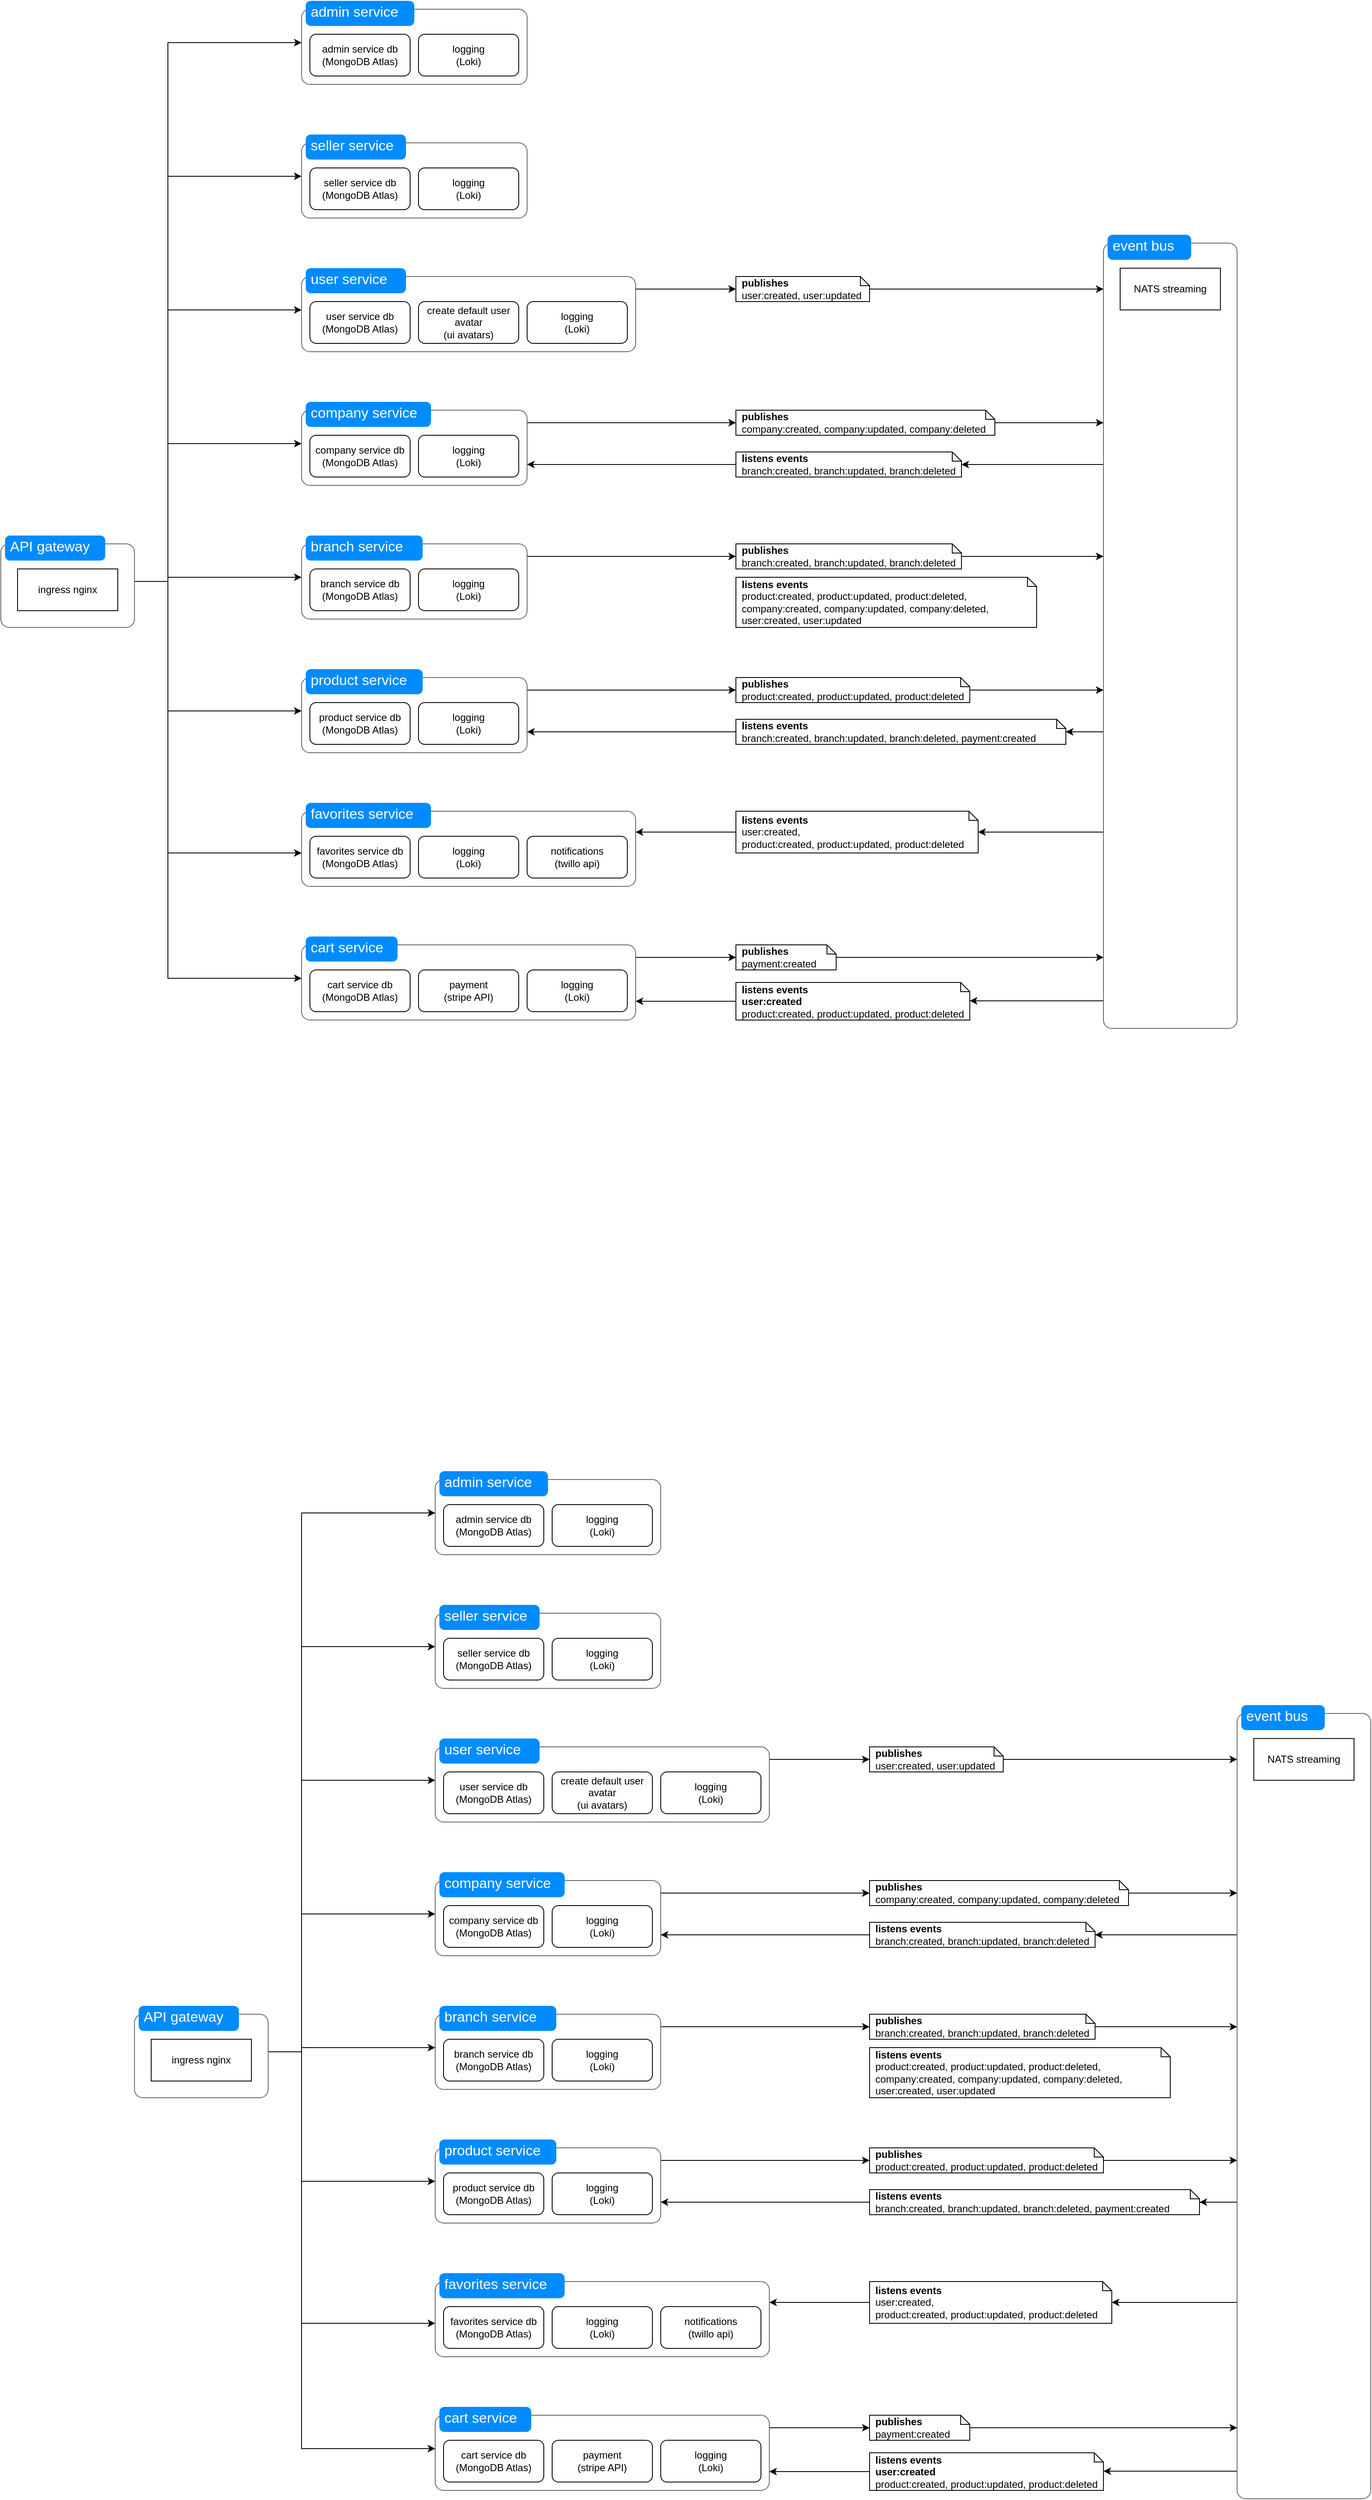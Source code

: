 <mxfile version="26.0.16" pages="11">
  <diagram id="_QnCtIUyzgR2QsNAqun5" name="app">
    <mxGraphModel dx="3338" dy="2949" grid="1" gridSize="10" guides="1" tooltips="1" connect="1" arrows="1" fold="1" page="0" pageScale="1" pageWidth="827" pageHeight="1169" math="0" shadow="0">
      <root>
        <mxCell id="0" />
        <mxCell id="1" parent="0" />
        <mxCell id="Ii_FNzYMHeP3sKRQvAOG-57" value="" style="shape=mxgraph.mockup.containers.marginRect;rectMarginTop=10;strokeColor=#666666;strokeWidth=1;dashed=0;rounded=1;arcSize=5;recursiveResize=0;html=1;whiteSpace=wrap;" parent="1" vertex="1">
          <mxGeometry x="600" y="-1200" width="270" height="100" as="geometry" />
        </mxCell>
        <mxCell id="Ii_FNzYMHeP3sKRQvAOG-58" value="seller service" style="shape=rect;strokeColor=none;fillColor=#008cff;strokeWidth=1;dashed=0;rounded=1;arcSize=20;fontColor=#ffffff;fontSize=17;spacing=2;spacingTop=-2;align=left;autosize=1;spacingLeft=4;resizeWidth=0;resizeHeight=0;perimeter=none;html=1;whiteSpace=wrap;" parent="Ii_FNzYMHeP3sKRQvAOG-57" vertex="1">
          <mxGeometry x="5" width="120" height="30" as="geometry" />
        </mxCell>
        <mxCell id="Ii_FNzYMHeP3sKRQvAOG-74" value="seller service db&lt;div&gt;(&lt;span style=&quot;background-color: transparent; color: light-dark(rgb(0, 0, 0), rgb(255, 255, 255));&quot;&gt;MongoDB Atlas)&lt;/span&gt;&lt;/div&gt;" style="rounded=1;whiteSpace=wrap;html=1;" parent="Ii_FNzYMHeP3sKRQvAOG-57" vertex="1">
          <mxGeometry x="10" y="40" width="120" height="50" as="geometry" />
        </mxCell>
        <mxCell id="Ii_FNzYMHeP3sKRQvAOG-117" value="logging&lt;div&gt;(Loki)&lt;/div&gt;" style="rounded=1;whiteSpace=wrap;html=1;" parent="Ii_FNzYMHeP3sKRQvAOG-57" vertex="1">
          <mxGeometry x="140" y="40" width="120" height="50" as="geometry" />
        </mxCell>
        <mxCell id="Ii_FNzYMHeP3sKRQvAOG-60" value="" style="shape=mxgraph.mockup.containers.marginRect;rectMarginTop=10;strokeColor=#666666;strokeWidth=1;dashed=0;rounded=1;arcSize=5;recursiveResize=0;html=1;whiteSpace=wrap;" parent="1" vertex="1">
          <mxGeometry x="600" y="-1360" width="270" height="100" as="geometry" />
        </mxCell>
        <mxCell id="Ii_FNzYMHeP3sKRQvAOG-61" value="admin service" style="shape=rect;strokeColor=none;fillColor=#008cff;strokeWidth=1;dashed=0;rounded=1;arcSize=20;fontColor=#ffffff;fontSize=17;spacing=2;spacingTop=-2;align=left;autosize=1;spacingLeft=4;resizeWidth=0;resizeHeight=0;perimeter=none;html=1;whiteSpace=wrap;" parent="Ii_FNzYMHeP3sKRQvAOG-60" vertex="1">
          <mxGeometry x="5" width="130" height="30" as="geometry" />
        </mxCell>
        <mxCell id="Ii_FNzYMHeP3sKRQvAOG-75" value="admin service db&lt;br&gt;&lt;div&gt;(&lt;span style=&quot;background-color: transparent; color: light-dark(rgb(0, 0, 0), rgb(255, 255, 255));&quot;&gt;MongoDB Atlas)&lt;/span&gt;&lt;/div&gt;" style="rounded=1;whiteSpace=wrap;html=1;" parent="Ii_FNzYMHeP3sKRQvAOG-60" vertex="1">
          <mxGeometry x="10" y="40" width="120" height="50" as="geometry" />
        </mxCell>
        <mxCell id="Ii_FNzYMHeP3sKRQvAOG-112" value="logging&lt;div&gt;(Loki)&lt;/div&gt;" style="rounded=1;whiteSpace=wrap;html=1;" parent="Ii_FNzYMHeP3sKRQvAOG-60" vertex="1">
          <mxGeometry x="140" y="40" width="120" height="50" as="geometry" />
        </mxCell>
        <mxCell id="neOqG4d_QNxusFnM9F1e-20" style="edgeStyle=orthogonalEdgeStyle;rounded=0;orthogonalLoop=1;jettySize=auto;html=1;" parent="1" source="Ii_FNzYMHeP3sKRQvAOG-62" target="Ii_FNzYMHeP3sKRQvAOG-138" edge="1">
          <mxGeometry relative="1" as="geometry">
            <Array as="points">
              <mxPoint x="1030" y="-1015" />
              <mxPoint x="1030" y="-1015" />
            </Array>
          </mxGeometry>
        </mxCell>
        <mxCell id="Ii_FNzYMHeP3sKRQvAOG-62" value="" style="shape=mxgraph.mockup.containers.marginRect;rectMarginTop=10;strokeColor=#666666;strokeWidth=1;dashed=0;rounded=1;arcSize=5;recursiveResize=0;html=1;whiteSpace=wrap;" parent="1" vertex="1">
          <mxGeometry x="600" y="-1040" width="400" height="100" as="geometry" />
        </mxCell>
        <mxCell id="Ii_FNzYMHeP3sKRQvAOG-63" value="user service" style="shape=rect;strokeColor=none;fillColor=#008cff;strokeWidth=1;dashed=0;rounded=1;arcSize=20;fontColor=#ffffff;fontSize=17;spacing=2;spacingTop=-2;align=left;autosize=1;spacingLeft=4;resizeWidth=0;resizeHeight=0;perimeter=none;html=1;whiteSpace=wrap;" parent="Ii_FNzYMHeP3sKRQvAOG-62" vertex="1">
          <mxGeometry x="5" width="120" height="30" as="geometry" />
        </mxCell>
        <mxCell id="Ii_FNzYMHeP3sKRQvAOG-82" value="user service&amp;nbsp;&lt;span style=&quot;background-color: transparent; color: light-dark(rgb(0, 0, 0), rgb(255, 255, 255));&quot;&gt;db&lt;/span&gt;&lt;div&gt;(&lt;span style=&quot;background-color: transparent; color: light-dark(rgb(0, 0, 0), rgb(255, 255, 255));&quot;&gt;MongoDB Atlas)&lt;/span&gt;&lt;/div&gt;" style="rounded=1;whiteSpace=wrap;html=1;" parent="Ii_FNzYMHeP3sKRQvAOG-62" vertex="1">
          <mxGeometry x="10" y="40" width="120" height="50" as="geometry" />
        </mxCell>
        <mxCell id="Ii_FNzYMHeP3sKRQvAOG-83" value="create default user avatar&lt;div&gt;(ui avatars)&lt;/div&gt;" style="rounded=1;whiteSpace=wrap;html=1;" parent="Ii_FNzYMHeP3sKRQvAOG-62" vertex="1">
          <mxGeometry x="140" y="40" width="120" height="50" as="geometry" />
        </mxCell>
        <mxCell id="Ii_FNzYMHeP3sKRQvAOG-114" value="logging&lt;div&gt;(Loki)&lt;/div&gt;" style="rounded=1;whiteSpace=wrap;html=1;" parent="Ii_FNzYMHeP3sKRQvAOG-62" vertex="1">
          <mxGeometry x="270" y="40" width="120" height="50" as="geometry" />
        </mxCell>
        <mxCell id="neOqG4d_QNxusFnM9F1e-19" style="edgeStyle=orthogonalEdgeStyle;rounded=0;orthogonalLoop=1;jettySize=auto;html=1;" parent="1" source="Ii_FNzYMHeP3sKRQvAOG-64" target="Ii_FNzYMHeP3sKRQvAOG-140" edge="1">
          <mxGeometry relative="1" as="geometry">
            <Array as="points">
              <mxPoint x="940" y="-855" />
              <mxPoint x="940" y="-855" />
            </Array>
          </mxGeometry>
        </mxCell>
        <mxCell id="Ii_FNzYMHeP3sKRQvAOG-64" value="" style="shape=mxgraph.mockup.containers.marginRect;rectMarginTop=10;strokeColor=#666666;strokeWidth=1;dashed=0;rounded=1;arcSize=5;recursiveResize=0;html=1;whiteSpace=wrap;" parent="1" vertex="1">
          <mxGeometry x="600" y="-880" width="270" height="100" as="geometry" />
        </mxCell>
        <mxCell id="Ii_FNzYMHeP3sKRQvAOG-65" value="company service" style="shape=rect;strokeColor=none;fillColor=#008cff;strokeWidth=1;dashed=0;rounded=1;arcSize=20;fontColor=#ffffff;fontSize=17;spacing=2;spacingTop=-2;align=left;autosize=1;spacingLeft=4;resizeWidth=0;resizeHeight=0;perimeter=none;html=1;whiteSpace=wrap;" parent="Ii_FNzYMHeP3sKRQvAOG-64" vertex="1">
          <mxGeometry x="5" width="150" height="30" as="geometry" />
        </mxCell>
        <mxCell id="Ii_FNzYMHeP3sKRQvAOG-85" value="company service&amp;nbsp;db&lt;div&gt;(&lt;span style=&quot;color: light-dark(rgb(0, 0, 0), rgb(255, 255, 255)); background-color: transparent;&quot;&gt;MongoDB Atlas)&lt;/span&gt;&lt;/div&gt;" style="rounded=1;whiteSpace=wrap;html=1;" parent="Ii_FNzYMHeP3sKRQvAOG-64" vertex="1">
          <mxGeometry x="10" y="40" width="120" height="50" as="geometry" />
        </mxCell>
        <mxCell id="Ii_FNzYMHeP3sKRQvAOG-116" value="logging&lt;div&gt;(Loki)&lt;/div&gt;" style="rounded=1;whiteSpace=wrap;html=1;" parent="Ii_FNzYMHeP3sKRQvAOG-64" vertex="1">
          <mxGeometry x="140" y="40" width="120" height="50" as="geometry" />
        </mxCell>
        <mxCell id="neOqG4d_QNxusFnM9F1e-18" style="edgeStyle=orthogonalEdgeStyle;rounded=0;orthogonalLoop=1;jettySize=auto;html=1;" parent="1" source="Ii_FNzYMHeP3sKRQvAOG-66" target="9_b56lisCTvNO3P8otKm-1" edge="1">
          <mxGeometry relative="1" as="geometry">
            <Array as="points">
              <mxPoint x="940" y="-695" />
              <mxPoint x="940" y="-695" />
            </Array>
          </mxGeometry>
        </mxCell>
        <mxCell id="Ii_FNzYMHeP3sKRQvAOG-66" value="" style="shape=mxgraph.mockup.containers.marginRect;rectMarginTop=10;strokeColor=#666666;strokeWidth=1;dashed=0;rounded=1;arcSize=5;recursiveResize=0;html=1;whiteSpace=wrap;" parent="1" vertex="1">
          <mxGeometry x="600" y="-720" width="270" height="100" as="geometry" />
        </mxCell>
        <mxCell id="Ii_FNzYMHeP3sKRQvAOG-67" value="branch service" style="shape=rect;strokeColor=none;fillColor=#008cff;strokeWidth=1;dashed=0;rounded=1;arcSize=20;fontColor=#ffffff;fontSize=17;spacing=2;spacingTop=-2;align=left;autosize=1;spacingLeft=4;resizeWidth=0;resizeHeight=0;perimeter=none;html=1;whiteSpace=wrap;" parent="Ii_FNzYMHeP3sKRQvAOG-66" vertex="1">
          <mxGeometry x="5" width="140" height="30" as="geometry" />
        </mxCell>
        <mxCell id="Ii_FNzYMHeP3sKRQvAOG-115" value="logging&lt;div&gt;(Loki)&lt;/div&gt;" style="rounded=1;whiteSpace=wrap;html=1;" parent="Ii_FNzYMHeP3sKRQvAOG-66" vertex="1">
          <mxGeometry x="140" y="40" width="120" height="50" as="geometry" />
        </mxCell>
        <mxCell id="Ii_FNzYMHeP3sKRQvAOG-86" value="branch service&lt;span style=&quot;background-color: transparent; color: light-dark(rgb(0, 0, 0), rgb(255, 255, 255));&quot;&gt;&amp;nbsp;db&lt;/span&gt;&lt;div&gt;(&lt;span style=&quot;color: light-dark(rgb(0, 0, 0), rgb(255, 255, 255)); background-color: transparent;&quot;&gt;MongoDB Atlas)&lt;/span&gt;&lt;/div&gt;" style="rounded=1;whiteSpace=wrap;html=1;" parent="Ii_FNzYMHeP3sKRQvAOG-66" vertex="1">
          <mxGeometry x="10" y="40" width="120" height="50" as="geometry" />
        </mxCell>
        <mxCell id="neOqG4d_QNxusFnM9F1e-17" style="edgeStyle=orthogonalEdgeStyle;rounded=0;orthogonalLoop=1;jettySize=auto;html=1;" parent="1" source="Ii_FNzYMHeP3sKRQvAOG-68" target="9_b56lisCTvNO3P8otKm-2" edge="1">
          <mxGeometry relative="1" as="geometry">
            <Array as="points">
              <mxPoint x="940" y="-535" />
              <mxPoint x="940" y="-535" />
            </Array>
          </mxGeometry>
        </mxCell>
        <mxCell id="Ii_FNzYMHeP3sKRQvAOG-68" value="" style="shape=mxgraph.mockup.containers.marginRect;rectMarginTop=10;strokeColor=#666666;strokeWidth=1;dashed=0;rounded=1;arcSize=5;recursiveResize=0;html=1;whiteSpace=wrap;" parent="1" vertex="1">
          <mxGeometry x="600" y="-560" width="270" height="100" as="geometry" />
        </mxCell>
        <mxCell id="Ii_FNzYMHeP3sKRQvAOG-69" value="product service" style="shape=rect;strokeColor=none;fillColor=#008cff;strokeWidth=1;dashed=0;rounded=1;arcSize=20;fontColor=#ffffff;fontSize=17;spacing=2;spacingTop=-2;align=left;autosize=1;spacingLeft=4;resizeWidth=0;resizeHeight=0;perimeter=none;html=1;whiteSpace=wrap;" parent="Ii_FNzYMHeP3sKRQvAOG-68" vertex="1">
          <mxGeometry x="5" width="140" height="30" as="geometry" />
        </mxCell>
        <mxCell id="Ii_FNzYMHeP3sKRQvAOG-91" value="product service&amp;nbsp;db&lt;div&gt;(&lt;span style=&quot;color: light-dark(rgb(0, 0, 0), rgb(255, 255, 255)); background-color: transparent;&quot;&gt;MongoDB Atlas)&lt;/span&gt;&lt;/div&gt;" style="rounded=1;whiteSpace=wrap;html=1;" parent="Ii_FNzYMHeP3sKRQvAOG-68" vertex="1">
          <mxGeometry x="10" y="40" width="120" height="50" as="geometry" />
        </mxCell>
        <mxCell id="Ii_FNzYMHeP3sKRQvAOG-119" value="logging&lt;div&gt;(Loki)&lt;/div&gt;" style="rounded=1;whiteSpace=wrap;html=1;" parent="Ii_FNzYMHeP3sKRQvAOG-68" vertex="1">
          <mxGeometry x="140" y="40" width="120" height="50" as="geometry" />
        </mxCell>
        <mxCell id="Ii_FNzYMHeP3sKRQvAOG-70" value="" style="shape=mxgraph.mockup.containers.marginRect;rectMarginTop=10;strokeColor=#666666;strokeWidth=1;dashed=0;rounded=1;arcSize=5;recursiveResize=0;html=1;whiteSpace=wrap;" parent="1" vertex="1">
          <mxGeometry x="600" y="-400" width="400" height="100" as="geometry" />
        </mxCell>
        <mxCell id="Ii_FNzYMHeP3sKRQvAOG-71" value="favorites service" style="shape=rect;strokeColor=none;fillColor=#008cff;strokeWidth=1;dashed=0;rounded=1;arcSize=20;fontColor=#ffffff;fontSize=17;spacing=2;spacingTop=-2;align=left;autosize=1;spacingLeft=4;resizeWidth=0;resizeHeight=0;perimeter=none;html=1;whiteSpace=wrap;" parent="Ii_FNzYMHeP3sKRQvAOG-70" vertex="1">
          <mxGeometry x="5" width="150" height="30" as="geometry" />
        </mxCell>
        <mxCell id="Ii_FNzYMHeP3sKRQvAOG-92" value="favorites service&lt;span style=&quot;background-color: transparent; color: light-dark(rgb(0, 0, 0), rgb(255, 255, 255));&quot;&gt;&amp;nbsp;db&lt;/span&gt;&lt;div&gt;(&lt;span style=&quot;color: light-dark(rgb(0, 0, 0), rgb(255, 255, 255)); background-color: transparent;&quot;&gt;MongoDB Atlas)&lt;/span&gt;&lt;/div&gt;" style="rounded=1;whiteSpace=wrap;html=1;" parent="Ii_FNzYMHeP3sKRQvAOG-70" vertex="1">
          <mxGeometry x="10" y="40" width="120" height="50" as="geometry" />
        </mxCell>
        <mxCell id="Ii_FNzYMHeP3sKRQvAOG-118" value="logging&lt;div&gt;(Loki)&lt;/div&gt;" style="rounded=1;whiteSpace=wrap;html=1;" parent="Ii_FNzYMHeP3sKRQvAOG-70" vertex="1">
          <mxGeometry x="140" y="40" width="120" height="50" as="geometry" />
        </mxCell>
        <mxCell id="9sK2VInNYkna78EvD0RN-1" value="notifications&lt;div&gt;(twillo api)&lt;/div&gt;" style="rounded=1;whiteSpace=wrap;html=1;" parent="Ii_FNzYMHeP3sKRQvAOG-70" vertex="1">
          <mxGeometry x="270" y="40" width="120" height="50" as="geometry" />
        </mxCell>
        <mxCell id="neOqG4d_QNxusFnM9F1e-10" style="edgeStyle=orthogonalEdgeStyle;rounded=0;orthogonalLoop=1;jettySize=auto;html=1;" parent="1" source="Ii_FNzYMHeP3sKRQvAOG-72" target="d0Re95dYM4SOGnE3piOP-1" edge="1">
          <mxGeometry relative="1" as="geometry">
            <Array as="points">
              <mxPoint x="1030" y="-215" />
              <mxPoint x="1030" y="-215" />
            </Array>
          </mxGeometry>
        </mxCell>
        <mxCell id="Ii_FNzYMHeP3sKRQvAOG-72" value="" style="shape=mxgraph.mockup.containers.marginRect;rectMarginTop=10;strokeColor=#666666;strokeWidth=1;dashed=0;rounded=1;arcSize=5;recursiveResize=0;html=1;whiteSpace=wrap;" parent="1" vertex="1">
          <mxGeometry x="600" y="-240" width="400" height="100" as="geometry" />
        </mxCell>
        <mxCell id="Ii_FNzYMHeP3sKRQvAOG-73" value="cart service" style="shape=rect;strokeColor=none;fillColor=#008cff;strokeWidth=1;dashed=0;rounded=1;arcSize=20;fontColor=#ffffff;fontSize=17;spacing=2;spacingTop=-2;align=left;autosize=1;spacingLeft=4;resizeWidth=0;resizeHeight=0;perimeter=none;html=1;whiteSpace=wrap;" parent="Ii_FNzYMHeP3sKRQvAOG-72" vertex="1">
          <mxGeometry x="5" width="110" height="30" as="geometry" />
        </mxCell>
        <mxCell id="Ii_FNzYMHeP3sKRQvAOG-93" value="cart service&amp;nbsp;db&lt;div&gt;(&lt;span style=&quot;color: light-dark(rgb(0, 0, 0), rgb(255, 255, 255)); background-color: transparent;&quot;&gt;MongoDB Atlas)&lt;/span&gt;&lt;/div&gt;" style="rounded=1;whiteSpace=wrap;html=1;" parent="Ii_FNzYMHeP3sKRQvAOG-72" vertex="1">
          <mxGeometry x="10" y="40" width="120" height="50" as="geometry" />
        </mxCell>
        <mxCell id="Ii_FNzYMHeP3sKRQvAOG-94" value="&lt;div&gt;payment&lt;/div&gt;&lt;div&gt;(&lt;span style=&quot;background-color: transparent; color: light-dark(rgb(0, 0, 0), rgb(255, 255, 255));&quot;&gt;stripe API)&lt;/span&gt;&lt;/div&gt;" style="rounded=1;whiteSpace=wrap;html=1;" parent="Ii_FNzYMHeP3sKRQvAOG-72" vertex="1">
          <mxGeometry x="140" y="40" width="120" height="50" as="geometry" />
        </mxCell>
        <mxCell id="Ii_FNzYMHeP3sKRQvAOG-113" value="logging&lt;div&gt;(Loki)&lt;/div&gt;" style="rounded=1;whiteSpace=wrap;html=1;" parent="Ii_FNzYMHeP3sKRQvAOG-72" vertex="1">
          <mxGeometry x="270" y="40" width="120" height="50" as="geometry" />
        </mxCell>
        <mxCell id="Ii_FNzYMHeP3sKRQvAOG-129" style="edgeStyle=orthogonalEdgeStyle;rounded=0;orthogonalLoop=1;jettySize=auto;html=1;" parent="1" source="Ii_FNzYMHeP3sKRQvAOG-96" target="Ii_FNzYMHeP3sKRQvAOG-60" edge="1">
          <mxGeometry relative="1" as="geometry">
            <Array as="points">
              <mxPoint x="440" y="-665" />
              <mxPoint x="440" y="-1310" />
            </Array>
          </mxGeometry>
        </mxCell>
        <mxCell id="Ii_FNzYMHeP3sKRQvAOG-130" style="edgeStyle=orthogonalEdgeStyle;rounded=0;orthogonalLoop=1;jettySize=auto;html=1;" parent="1" source="Ii_FNzYMHeP3sKRQvAOG-96" target="Ii_FNzYMHeP3sKRQvAOG-57" edge="1">
          <mxGeometry relative="1" as="geometry">
            <Array as="points">
              <mxPoint x="440" y="-665" />
              <mxPoint x="440" y="-1150" />
            </Array>
          </mxGeometry>
        </mxCell>
        <mxCell id="Ii_FNzYMHeP3sKRQvAOG-131" style="edgeStyle=orthogonalEdgeStyle;rounded=0;orthogonalLoop=1;jettySize=auto;html=1;" parent="1" source="Ii_FNzYMHeP3sKRQvAOG-96" target="Ii_FNzYMHeP3sKRQvAOG-64" edge="1">
          <mxGeometry relative="1" as="geometry">
            <Array as="points">
              <mxPoint x="440" y="-665" />
              <mxPoint x="440" y="-830" />
            </Array>
          </mxGeometry>
        </mxCell>
        <mxCell id="Ii_FNzYMHeP3sKRQvAOG-132" style="edgeStyle=orthogonalEdgeStyle;rounded=0;orthogonalLoop=1;jettySize=auto;html=1;" parent="1" source="Ii_FNzYMHeP3sKRQvAOG-96" target="Ii_FNzYMHeP3sKRQvAOG-66" edge="1">
          <mxGeometry relative="1" as="geometry">
            <Array as="points">
              <mxPoint x="440" y="-665" />
              <mxPoint x="440" y="-670" />
            </Array>
          </mxGeometry>
        </mxCell>
        <mxCell id="Ii_FNzYMHeP3sKRQvAOG-133" style="edgeStyle=orthogonalEdgeStyle;rounded=0;orthogonalLoop=1;jettySize=auto;html=1;" parent="1" source="Ii_FNzYMHeP3sKRQvAOG-96" target="Ii_FNzYMHeP3sKRQvAOG-68" edge="1">
          <mxGeometry relative="1" as="geometry">
            <Array as="points">
              <mxPoint x="440" y="-665" />
              <mxPoint x="440" y="-510" />
            </Array>
          </mxGeometry>
        </mxCell>
        <mxCell id="Ii_FNzYMHeP3sKRQvAOG-134" style="edgeStyle=orthogonalEdgeStyle;rounded=0;orthogonalLoop=1;jettySize=auto;html=1;" parent="1" source="Ii_FNzYMHeP3sKRQvAOG-96" target="Ii_FNzYMHeP3sKRQvAOG-70" edge="1">
          <mxGeometry relative="1" as="geometry">
            <Array as="points">
              <mxPoint x="440" y="-665" />
              <mxPoint x="440" y="-340" />
            </Array>
          </mxGeometry>
        </mxCell>
        <mxCell id="Ii_FNzYMHeP3sKRQvAOG-135" style="edgeStyle=orthogonalEdgeStyle;rounded=0;orthogonalLoop=1;jettySize=auto;html=1;" parent="1" source="Ii_FNzYMHeP3sKRQvAOG-96" target="Ii_FNzYMHeP3sKRQvAOG-72" edge="1">
          <mxGeometry relative="1" as="geometry">
            <Array as="points">
              <mxPoint x="440" y="-665" />
              <mxPoint x="440" y="-190" />
            </Array>
          </mxGeometry>
        </mxCell>
        <mxCell id="36I1itYeGZvUuwFLHjt5-1" style="edgeStyle=orthogonalEdgeStyle;rounded=0;orthogonalLoop=1;jettySize=auto;html=1;" parent="1" source="Ii_FNzYMHeP3sKRQvAOG-96" target="Ii_FNzYMHeP3sKRQvAOG-62" edge="1">
          <mxGeometry relative="1" as="geometry">
            <Array as="points">
              <mxPoint x="440" y="-665" />
              <mxPoint x="440" y="-990" />
            </Array>
          </mxGeometry>
        </mxCell>
        <mxCell id="Ii_FNzYMHeP3sKRQvAOG-96" value="" style="shape=mxgraph.mockup.containers.marginRect;rectMarginTop=10;strokeColor=#666666;strokeWidth=1;dashed=0;rounded=1;arcSize=5;recursiveResize=0;html=1;whiteSpace=wrap;" parent="1" vertex="1">
          <mxGeometry x="240" y="-720" width="160" height="110" as="geometry" />
        </mxCell>
        <mxCell id="Ii_FNzYMHeP3sKRQvAOG-97" value="API gateway" style="shape=rect;strokeColor=none;fillColor=#008cff;strokeWidth=1;dashed=0;rounded=1;arcSize=20;fontColor=#ffffff;fontSize=17;spacing=2;spacingTop=-2;align=left;autosize=1;spacingLeft=4;resizeWidth=0;resizeHeight=0;perimeter=none;html=1;whiteSpace=wrap;" parent="Ii_FNzYMHeP3sKRQvAOG-96" vertex="1">
          <mxGeometry x="5" width="120" height="30" as="geometry" />
        </mxCell>
        <mxCell id="Ii_FNzYMHeP3sKRQvAOG-103" value="&lt;div&gt;ingress nginx&lt;/div&gt;" style="rounded=0;whiteSpace=wrap;html=1;" parent="Ii_FNzYMHeP3sKRQvAOG-96" vertex="1">
          <mxGeometry x="20" y="40" width="120" height="50" as="geometry" />
        </mxCell>
        <mxCell id="neOqG4d_QNxusFnM9F1e-21" style="edgeStyle=orthogonalEdgeStyle;rounded=0;orthogonalLoop=1;jettySize=auto;html=1;" parent="1" source="Ii_FNzYMHeP3sKRQvAOG-99" target="VWB7_V7VwDTOmDma_h94-1" edge="1">
          <mxGeometry relative="1" as="geometry">
            <Array as="points">
              <mxPoint x="1500" y="-805" />
              <mxPoint x="1500" y="-805" />
            </Array>
          </mxGeometry>
        </mxCell>
        <mxCell id="neOqG4d_QNxusFnM9F1e-23" style="edgeStyle=orthogonalEdgeStyle;rounded=0;orthogonalLoop=1;jettySize=auto;html=1;" parent="1" source="Ii_FNzYMHeP3sKRQvAOG-99" target="C-8z7tjJiV5obfYYkQKa-1" edge="1">
          <mxGeometry relative="1" as="geometry">
            <Array as="points">
              <mxPoint x="1550" y="-485" />
              <mxPoint x="1550" y="-485" />
            </Array>
          </mxGeometry>
        </mxCell>
        <mxCell id="neOqG4d_QNxusFnM9F1e-25" style="edgeStyle=orthogonalEdgeStyle;rounded=0;orthogonalLoop=1;jettySize=auto;html=1;" parent="1" source="Ii_FNzYMHeP3sKRQvAOG-99" target="8AvwuaGvnqcK360K-rrV-1" edge="1">
          <mxGeometry relative="1" as="geometry">
            <Array as="points">
              <mxPoint x="1510" y="-365" />
              <mxPoint x="1510" y="-365" />
            </Array>
          </mxGeometry>
        </mxCell>
        <mxCell id="neOqG4d_QNxusFnM9F1e-27" style="edgeStyle=orthogonalEdgeStyle;rounded=0;orthogonalLoop=1;jettySize=auto;html=1;" parent="1" source="Ii_FNzYMHeP3sKRQvAOG-99" target="QwtsnLZG6XKhDeZVNGn--1" edge="1">
          <mxGeometry relative="1" as="geometry">
            <Array as="points">
              <mxPoint x="1500" y="-163" />
              <mxPoint x="1500" y="-163" />
            </Array>
          </mxGeometry>
        </mxCell>
        <mxCell id="Ii_FNzYMHeP3sKRQvAOG-99" value="" style="shape=mxgraph.mockup.containers.marginRect;rectMarginTop=10;strokeColor=#666666;strokeWidth=1;dashed=0;rounded=1;arcSize=5;recursiveResize=0;html=1;whiteSpace=wrap;" parent="1" vertex="1">
          <mxGeometry x="1560" y="-1080" width="160" height="950" as="geometry" />
        </mxCell>
        <mxCell id="Ii_FNzYMHeP3sKRQvAOG-100" value="&lt;div&gt;event bus&lt;/div&gt;" style="shape=rect;strokeColor=none;fillColor=#008cff;strokeWidth=1;dashed=0;rounded=1;arcSize=20;fontColor=#ffffff;fontSize=17;spacing=2;spacingTop=-2;align=left;autosize=1;spacingLeft=4;resizeWidth=0;resizeHeight=0;perimeter=none;html=1;whiteSpace=wrap;" parent="Ii_FNzYMHeP3sKRQvAOG-99" vertex="1">
          <mxGeometry x="5" width="100" height="30" as="geometry" />
        </mxCell>
        <mxCell id="Ii_FNzYMHeP3sKRQvAOG-102" value="&lt;div&gt;NATS streaming&lt;/div&gt;" style="rounded=0;whiteSpace=wrap;html=1;" parent="Ii_FNzYMHeP3sKRQvAOG-99" vertex="1">
          <mxGeometry x="20" y="40" width="120" height="50" as="geometry" />
        </mxCell>
        <mxCell id="neOqG4d_QNxusFnM9F1e-13" style="edgeStyle=orthogonalEdgeStyle;rounded=0;orthogonalLoop=1;jettySize=auto;html=1;" parent="1" source="Ii_FNzYMHeP3sKRQvAOG-138" target="Ii_FNzYMHeP3sKRQvAOG-99" edge="1">
          <mxGeometry relative="1" as="geometry">
            <Array as="points">
              <mxPoint x="1520" y="-1015" />
              <mxPoint x="1520" y="-1015" />
            </Array>
          </mxGeometry>
        </mxCell>
        <mxCell id="Ii_FNzYMHeP3sKRQvAOG-138" value="&lt;div&gt;&lt;b&gt;publishes&lt;/b&gt;&lt;/div&gt;user:created,&amp;nbsp;&lt;span style=&quot;background-color: transparent; color: light-dark(rgb(0, 0, 0), rgb(255, 255, 255));&quot;&gt;user:updated&lt;/span&gt;" style="shape=note;whiteSpace=wrap;html=1;backgroundOutline=1;darkOpacity=0.05;align=left;size=11;perimeterSpacing=0;spacingLeft=5;" parent="1" vertex="1">
          <mxGeometry x="1120" y="-1030" width="160" height="30" as="geometry" />
        </mxCell>
        <mxCell id="neOqG4d_QNxusFnM9F1e-14" style="edgeStyle=orthogonalEdgeStyle;rounded=0;orthogonalLoop=1;jettySize=auto;html=1;" parent="1" source="Ii_FNzYMHeP3sKRQvAOG-140" target="Ii_FNzYMHeP3sKRQvAOG-99" edge="1">
          <mxGeometry relative="1" as="geometry">
            <Array as="points">
              <mxPoint x="1540" y="-855" />
              <mxPoint x="1540" y="-855" />
            </Array>
          </mxGeometry>
        </mxCell>
        <mxCell id="Ii_FNzYMHeP3sKRQvAOG-140" value="&lt;div&gt;&lt;b&gt;publishes&lt;/b&gt;&lt;/div&gt;company:created,&amp;nbsp;&lt;span style=&quot;background-color: transparent; color: light-dark(rgb(0, 0, 0), rgb(255, 255, 255));&quot;&gt;company&lt;/span&gt;&lt;span style=&quot;background-color: transparent; color: light-dark(rgb(0, 0, 0), rgb(255, 255, 255));&quot;&gt;:updated,&amp;nbsp;&lt;/span&gt;&lt;span style=&quot;background-color: transparent; color: light-dark(rgb(0, 0, 0), rgb(255, 255, 255));&quot;&gt;company:deleted&lt;/span&gt;" style="shape=note;whiteSpace=wrap;html=1;backgroundOutline=1;darkOpacity=0.05;align=left;size=11;perimeterSpacing=0;spacingLeft=5;" parent="1" vertex="1">
          <mxGeometry x="1120" y="-870" width="310" height="30" as="geometry" />
        </mxCell>
        <mxCell id="neOqG4d_QNxusFnM9F1e-15" style="edgeStyle=orthogonalEdgeStyle;rounded=0;orthogonalLoop=1;jettySize=auto;html=1;" parent="1" source="9_b56lisCTvNO3P8otKm-1" target="Ii_FNzYMHeP3sKRQvAOG-99" edge="1">
          <mxGeometry relative="1" as="geometry">
            <Array as="points">
              <mxPoint x="1530" y="-695" />
              <mxPoint x="1530" y="-695" />
            </Array>
          </mxGeometry>
        </mxCell>
        <mxCell id="9_b56lisCTvNO3P8otKm-1" value="&lt;div&gt;&lt;b&gt;publishes&lt;/b&gt;&lt;/div&gt;branch:created,&amp;nbsp;&lt;span style=&quot;background-color: transparent; color: light-dark(rgb(0, 0, 0), rgb(255, 255, 255));&quot;&gt;branch&lt;/span&gt;&lt;span style=&quot;background-color: transparent; color: light-dark(rgb(0, 0, 0), rgb(255, 255, 255));&quot;&gt;:updated,&amp;nbsp;&lt;/span&gt;&lt;span style=&quot;background-color: transparent; color: light-dark(rgb(0, 0, 0), rgb(255, 255, 255));&quot;&gt;branch&lt;/span&gt;&lt;span style=&quot;background-color: transparent; color: light-dark(rgb(0, 0, 0), rgb(255, 255, 255));&quot;&gt;:deleted&lt;/span&gt;" style="shape=note;whiteSpace=wrap;html=1;backgroundOutline=1;darkOpacity=0.05;align=left;size=11;perimeterSpacing=0;spacingLeft=5;" parent="1" vertex="1">
          <mxGeometry x="1120" y="-710" width="270" height="30" as="geometry" />
        </mxCell>
        <mxCell id="neOqG4d_QNxusFnM9F1e-12" style="edgeStyle=orthogonalEdgeStyle;rounded=0;orthogonalLoop=1;jettySize=auto;html=1;" parent="1" source="9_b56lisCTvNO3P8otKm-2" target="Ii_FNzYMHeP3sKRQvAOG-99" edge="1">
          <mxGeometry relative="1" as="geometry">
            <Array as="points">
              <mxPoint x="1520" y="-535" />
              <mxPoint x="1520" y="-535" />
            </Array>
          </mxGeometry>
        </mxCell>
        <mxCell id="9_b56lisCTvNO3P8otKm-2" value="&lt;div&gt;&lt;b&gt;publishes&lt;/b&gt;&lt;/div&gt;product:created,&amp;nbsp;&lt;span style=&quot;background-color: transparent; color: light-dark(rgb(0, 0, 0), rgb(255, 255, 255));&quot;&gt;product&lt;/span&gt;&lt;span style=&quot;background-color: transparent; color: light-dark(rgb(0, 0, 0), rgb(255, 255, 255));&quot;&gt;:updated,&amp;nbsp;&lt;/span&gt;&lt;span style=&quot;background-color: transparent; color: light-dark(rgb(0, 0, 0), rgb(255, 255, 255));&quot;&gt;product&lt;/span&gt;&lt;span style=&quot;background-color: transparent; color: light-dark(rgb(0, 0, 0), rgb(255, 255, 255));&quot;&gt;:deleted&lt;/span&gt;" style="shape=note;whiteSpace=wrap;html=1;backgroundOutline=1;darkOpacity=0.05;align=left;size=11;perimeterSpacing=0;spacingLeft=5;" parent="1" vertex="1">
          <mxGeometry x="1120" y="-550" width="280" height="30" as="geometry" />
        </mxCell>
        <mxCell id="neOqG4d_QNxusFnM9F1e-11" style="edgeStyle=orthogonalEdgeStyle;rounded=0;orthogonalLoop=1;jettySize=auto;html=1;" parent="1" source="d0Re95dYM4SOGnE3piOP-1" target="Ii_FNzYMHeP3sKRQvAOG-99" edge="1">
          <mxGeometry relative="1" as="geometry">
            <Array as="points">
              <mxPoint x="1470" y="-215" />
              <mxPoint x="1470" y="-215" />
            </Array>
          </mxGeometry>
        </mxCell>
        <mxCell id="d0Re95dYM4SOGnE3piOP-1" value="&lt;div&gt;&lt;b&gt;publishes&lt;/b&gt;&lt;/div&gt;payment:created" style="shape=note;whiteSpace=wrap;html=1;backgroundOutline=1;darkOpacity=0.05;align=left;size=11;perimeterSpacing=0;spacingLeft=5;" parent="1" vertex="1">
          <mxGeometry x="1120" y="-230" width="120" height="30" as="geometry" />
        </mxCell>
        <mxCell id="neOqG4d_QNxusFnM9F1e-22" style="edgeStyle=orthogonalEdgeStyle;rounded=0;orthogonalLoop=1;jettySize=auto;html=1;" parent="1" source="VWB7_V7VwDTOmDma_h94-1" target="Ii_FNzYMHeP3sKRQvAOG-64" edge="1">
          <mxGeometry relative="1" as="geometry">
            <Array as="points">
              <mxPoint x="930" y="-805" />
              <mxPoint x="930" y="-805" />
            </Array>
          </mxGeometry>
        </mxCell>
        <mxCell id="VWB7_V7VwDTOmDma_h94-1" value="&lt;div&gt;&lt;b&gt;listens events&lt;/b&gt;&lt;/div&gt;branch:created,&amp;nbsp;&lt;span style=&quot;background-color: transparent; color: light-dark(rgb(0, 0, 0), rgb(255, 255, 255));&quot;&gt;branch&lt;/span&gt;&lt;span style=&quot;background-color: transparent; color: light-dark(rgb(0, 0, 0), rgb(255, 255, 255));&quot;&gt;:updated,&amp;nbsp;&lt;/span&gt;&lt;span style=&quot;background-color: transparent; color: light-dark(rgb(0, 0, 0), rgb(255, 255, 255));&quot;&gt;branch&lt;/span&gt;&lt;span style=&quot;background-color: transparent; color: light-dark(rgb(0, 0, 0), rgb(255, 255, 255));&quot;&gt;:deleted&lt;/span&gt;" style="shape=note;whiteSpace=wrap;html=1;backgroundOutline=1;darkOpacity=0.05;align=left;size=11;perimeterSpacing=0;spacingLeft=5;" parent="1" vertex="1">
          <mxGeometry x="1120" y="-820" width="270" height="30" as="geometry" />
        </mxCell>
        <mxCell id="epkWpFZnd-PbN7SzPf7s-1" value="&lt;div&gt;&lt;b&gt;listens events&lt;/b&gt;&lt;/div&gt;product:created,&amp;nbsp;&lt;span style=&quot;background-color: transparent; color: light-dark(rgb(0, 0, 0), rgb(255, 255, 255));&quot;&gt;product&lt;/span&gt;&lt;span style=&quot;background-color: transparent; color: light-dark(rgb(0, 0, 0), rgb(255, 255, 255));&quot;&gt;:updated,&amp;nbsp;&lt;/span&gt;&lt;span style=&quot;background-color: transparent; color: light-dark(rgb(0, 0, 0), rgb(255, 255, 255));&quot;&gt;product&lt;/span&gt;&lt;span style=&quot;background-color: transparent; color: light-dark(rgb(0, 0, 0), rgb(255, 255, 255));&quot;&gt;:deleted,&lt;/span&gt;&lt;div&gt;company:created,&amp;nbsp;&lt;span style=&quot;color: light-dark(rgb(0, 0, 0), rgb(255, 255, 255)); background-color: transparent;&quot;&gt;company&lt;/span&gt;&lt;span style=&quot;color: light-dark(rgb(0, 0, 0), rgb(255, 255, 255)); background-color: transparent;&quot;&gt;:updated,&amp;nbsp;&lt;/span&gt;&lt;span style=&quot;color: light-dark(rgb(0, 0, 0), rgb(255, 255, 255)); background-color: transparent;&quot;&gt;company:deleted,&lt;/span&gt;&lt;span style=&quot;background-color: transparent; color: light-dark(rgb(0, 0, 0), rgb(255, 255, 255));&quot;&gt;&lt;/span&gt;&lt;/div&gt;&lt;div&gt;user:created,&amp;nbsp;&lt;span style=&quot;color: light-dark(rgb(0, 0, 0), rgb(255, 255, 255)); background-color: transparent;&quot;&gt;user:updated&lt;/span&gt;&lt;span style=&quot;color: light-dark(rgb(0, 0, 0), rgb(255, 255, 255)); background-color: transparent;&quot;&gt;&lt;/span&gt;&lt;/div&gt;" style="shape=note;whiteSpace=wrap;html=1;backgroundOutline=1;darkOpacity=0.05;align=left;size=11;perimeterSpacing=0;spacingLeft=5;" parent="1" vertex="1">
          <mxGeometry x="1120" y="-670" width="360" height="60" as="geometry" />
        </mxCell>
        <mxCell id="neOqG4d_QNxusFnM9F1e-26" style="edgeStyle=orthogonalEdgeStyle;rounded=0;orthogonalLoop=1;jettySize=auto;html=1;" parent="1" source="8AvwuaGvnqcK360K-rrV-1" target="Ii_FNzYMHeP3sKRQvAOG-70" edge="1">
          <mxGeometry relative="1" as="geometry">
            <Array as="points">
              <mxPoint x="930" y="-365" />
              <mxPoint x="930" y="-365" />
            </Array>
          </mxGeometry>
        </mxCell>
        <mxCell id="8AvwuaGvnqcK360K-rrV-1" value="&lt;div&gt;&lt;b&gt;listens events&lt;/b&gt;&lt;/div&gt;user:created, product:created,&amp;nbsp;&lt;span style=&quot;color: light-dark(rgb(0, 0, 0), rgb(255, 255, 255)); background-color: transparent;&quot;&gt;product&lt;/span&gt;&lt;span style=&quot;color: light-dark(rgb(0, 0, 0), rgb(255, 255, 255)); background-color: transparent;&quot;&gt;:updated,&amp;nbsp;&lt;/span&gt;&lt;span style=&quot;color: light-dark(rgb(0, 0, 0), rgb(255, 255, 255)); background-color: transparent;&quot;&gt;product&lt;/span&gt;&lt;span style=&quot;color: light-dark(rgb(0, 0, 0), rgb(255, 255, 255)); background-color: transparent;&quot;&gt;:deleted&lt;/span&gt;" style="shape=note;whiteSpace=wrap;html=1;backgroundOutline=1;darkOpacity=0.05;align=left;size=11;perimeterSpacing=0;spacingLeft=5;" parent="1" vertex="1">
          <mxGeometry x="1120" y="-390" width="290" height="50" as="geometry" />
        </mxCell>
        <mxCell id="neOqG4d_QNxusFnM9F1e-24" style="edgeStyle=orthogonalEdgeStyle;rounded=0;orthogonalLoop=1;jettySize=auto;html=1;" parent="1" source="C-8z7tjJiV5obfYYkQKa-1" target="Ii_FNzYMHeP3sKRQvAOG-68" edge="1">
          <mxGeometry relative="1" as="geometry">
            <Array as="points">
              <mxPoint x="930" y="-485" />
              <mxPoint x="930" y="-485" />
            </Array>
          </mxGeometry>
        </mxCell>
        <mxCell id="C-8z7tjJiV5obfYYkQKa-1" value="&lt;div&gt;&lt;b&gt;listens events&lt;/b&gt;&lt;/div&gt;branch:created,&amp;nbsp;&lt;span style=&quot;background-color: transparent; color: light-dark(rgb(0, 0, 0), rgb(255, 255, 255));&quot;&gt;branch&lt;/span&gt;&lt;span style=&quot;background-color: transparent; color: light-dark(rgb(0, 0, 0), rgb(255, 255, 255));&quot;&gt;:updated,&amp;nbsp;&lt;/span&gt;&lt;span style=&quot;background-color: transparent; color: light-dark(rgb(0, 0, 0), rgb(255, 255, 255));&quot;&gt;branch&lt;/span&gt;&lt;span style=&quot;background-color: transparent; color: light-dark(rgb(0, 0, 0), rgb(255, 255, 255));&quot;&gt;:deleted, payment:created&lt;/span&gt;" style="shape=note;whiteSpace=wrap;html=1;backgroundOutline=1;darkOpacity=0.05;align=left;size=11;perimeterSpacing=0;spacingLeft=5;" parent="1" vertex="1">
          <mxGeometry x="1120" y="-500" width="395" height="30" as="geometry" />
        </mxCell>
        <mxCell id="neOqG4d_QNxusFnM9F1e-28" style="edgeStyle=orthogonalEdgeStyle;rounded=0;orthogonalLoop=1;jettySize=auto;html=1;" parent="1" source="QwtsnLZG6XKhDeZVNGn--1" target="Ii_FNzYMHeP3sKRQvAOG-72" edge="1">
          <mxGeometry relative="1" as="geometry">
            <Array as="points">
              <mxPoint x="1030" y="-163" />
              <mxPoint x="1030" y="-163" />
            </Array>
          </mxGeometry>
        </mxCell>
        <mxCell id="QwtsnLZG6XKhDeZVNGn--1" value="&lt;div&gt;&lt;b&gt;listens events&lt;/b&gt;&lt;/div&gt;&lt;div&gt;&lt;b&gt;user:created&lt;/b&gt;&lt;/div&gt;product:created,&amp;nbsp;&lt;span style=&quot;background-color: transparent; color: light-dark(rgb(0, 0, 0), rgb(255, 255, 255));&quot;&gt;product&lt;/span&gt;&lt;span style=&quot;background-color: transparent; color: light-dark(rgb(0, 0, 0), rgb(255, 255, 255));&quot;&gt;:updated,&amp;nbsp;&lt;/span&gt;&lt;span style=&quot;background-color: transparent; color: light-dark(rgb(0, 0, 0), rgb(255, 255, 255));&quot;&gt;product&lt;/span&gt;&lt;span style=&quot;background-color: transparent; color: light-dark(rgb(0, 0, 0), rgb(255, 255, 255));&quot;&gt;:deleted&lt;/span&gt;" style="shape=note;whiteSpace=wrap;html=1;backgroundOutline=1;darkOpacity=0.05;align=left;size=11;perimeterSpacing=0;spacingLeft=5;" parent="1" vertex="1">
          <mxGeometry x="1120" y="-185" width="280" height="45" as="geometry" />
        </mxCell>
        <mxCell id="9aJ_cUMWwrEkN43libMy-78" value="" style="shape=mxgraph.mockup.containers.marginRect;rectMarginTop=10;strokeColor=#666666;strokeWidth=1;dashed=0;rounded=1;arcSize=5;recursiveResize=0;html=1;whiteSpace=wrap;" vertex="1" parent="1">
          <mxGeometry x="760" y="560" width="270" height="100" as="geometry" />
        </mxCell>
        <mxCell id="9aJ_cUMWwrEkN43libMy-79" value="seller service" style="shape=rect;strokeColor=none;fillColor=#008cff;strokeWidth=1;dashed=0;rounded=1;arcSize=20;fontColor=#ffffff;fontSize=17;spacing=2;spacingTop=-2;align=left;autosize=1;spacingLeft=4;resizeWidth=0;resizeHeight=0;perimeter=none;html=1;whiteSpace=wrap;" vertex="1" parent="9aJ_cUMWwrEkN43libMy-78">
          <mxGeometry x="5" width="120" height="30" as="geometry" />
        </mxCell>
        <mxCell id="9aJ_cUMWwrEkN43libMy-80" value="seller service db&lt;div&gt;(&lt;span style=&quot;background-color: transparent; color: light-dark(rgb(0, 0, 0), rgb(255, 255, 255));&quot;&gt;MongoDB Atlas)&lt;/span&gt;&lt;/div&gt;" style="rounded=1;whiteSpace=wrap;html=1;" vertex="1" parent="9aJ_cUMWwrEkN43libMy-78">
          <mxGeometry x="10" y="40" width="120" height="50" as="geometry" />
        </mxCell>
        <mxCell id="9aJ_cUMWwrEkN43libMy-81" value="logging&lt;div&gt;(Loki)&lt;/div&gt;" style="rounded=1;whiteSpace=wrap;html=1;" vertex="1" parent="9aJ_cUMWwrEkN43libMy-78">
          <mxGeometry x="140" y="40" width="120" height="50" as="geometry" />
        </mxCell>
        <mxCell id="9aJ_cUMWwrEkN43libMy-82" value="" style="shape=mxgraph.mockup.containers.marginRect;rectMarginTop=10;strokeColor=#666666;strokeWidth=1;dashed=0;rounded=1;arcSize=5;recursiveResize=0;html=1;whiteSpace=wrap;" vertex="1" parent="1">
          <mxGeometry x="760" y="400" width="270" height="100" as="geometry" />
        </mxCell>
        <mxCell id="9aJ_cUMWwrEkN43libMy-83" value="admin service" style="shape=rect;strokeColor=none;fillColor=#008cff;strokeWidth=1;dashed=0;rounded=1;arcSize=20;fontColor=#ffffff;fontSize=17;spacing=2;spacingTop=-2;align=left;autosize=1;spacingLeft=4;resizeWidth=0;resizeHeight=0;perimeter=none;html=1;whiteSpace=wrap;" vertex="1" parent="9aJ_cUMWwrEkN43libMy-82">
          <mxGeometry x="5" width="130" height="30" as="geometry" />
        </mxCell>
        <mxCell id="9aJ_cUMWwrEkN43libMy-84" value="admin service db&lt;br&gt;&lt;div&gt;(&lt;span style=&quot;background-color: transparent; color: light-dark(rgb(0, 0, 0), rgb(255, 255, 255));&quot;&gt;MongoDB Atlas)&lt;/span&gt;&lt;/div&gt;" style="rounded=1;whiteSpace=wrap;html=1;" vertex="1" parent="9aJ_cUMWwrEkN43libMy-82">
          <mxGeometry x="10" y="40" width="120" height="50" as="geometry" />
        </mxCell>
        <mxCell id="9aJ_cUMWwrEkN43libMy-85" value="logging&lt;div&gt;(Loki)&lt;/div&gt;" style="rounded=1;whiteSpace=wrap;html=1;" vertex="1" parent="9aJ_cUMWwrEkN43libMy-82">
          <mxGeometry x="140" y="40" width="120" height="50" as="geometry" />
        </mxCell>
        <mxCell id="9aJ_cUMWwrEkN43libMy-86" style="edgeStyle=orthogonalEdgeStyle;rounded=0;orthogonalLoop=1;jettySize=auto;html=1;" edge="1" parent="1" source="9aJ_cUMWwrEkN43libMy-87" target="9aJ_cUMWwrEkN43libMy-137">
          <mxGeometry relative="1" as="geometry">
            <Array as="points">
              <mxPoint x="1190" y="745" />
              <mxPoint x="1190" y="745" />
            </Array>
          </mxGeometry>
        </mxCell>
        <mxCell id="9aJ_cUMWwrEkN43libMy-87" value="" style="shape=mxgraph.mockup.containers.marginRect;rectMarginTop=10;strokeColor=#666666;strokeWidth=1;dashed=0;rounded=1;arcSize=5;recursiveResize=0;html=1;whiteSpace=wrap;" vertex="1" parent="1">
          <mxGeometry x="760" y="720" width="400" height="100" as="geometry" />
        </mxCell>
        <mxCell id="9aJ_cUMWwrEkN43libMy-88" value="user service" style="shape=rect;strokeColor=none;fillColor=#008cff;strokeWidth=1;dashed=0;rounded=1;arcSize=20;fontColor=#ffffff;fontSize=17;spacing=2;spacingTop=-2;align=left;autosize=1;spacingLeft=4;resizeWidth=0;resizeHeight=0;perimeter=none;html=1;whiteSpace=wrap;" vertex="1" parent="9aJ_cUMWwrEkN43libMy-87">
          <mxGeometry x="5" width="120" height="30" as="geometry" />
        </mxCell>
        <mxCell id="9aJ_cUMWwrEkN43libMy-89" value="user service&amp;nbsp;&lt;span style=&quot;background-color: transparent; color: light-dark(rgb(0, 0, 0), rgb(255, 255, 255));&quot;&gt;db&lt;/span&gt;&lt;div&gt;(&lt;span style=&quot;background-color: transparent; color: light-dark(rgb(0, 0, 0), rgb(255, 255, 255));&quot;&gt;MongoDB Atlas)&lt;/span&gt;&lt;/div&gt;" style="rounded=1;whiteSpace=wrap;html=1;" vertex="1" parent="9aJ_cUMWwrEkN43libMy-87">
          <mxGeometry x="10" y="40" width="120" height="50" as="geometry" />
        </mxCell>
        <mxCell id="9aJ_cUMWwrEkN43libMy-90" value="create default user avatar&lt;div&gt;(ui avatars)&lt;/div&gt;" style="rounded=1;whiteSpace=wrap;html=1;" vertex="1" parent="9aJ_cUMWwrEkN43libMy-87">
          <mxGeometry x="140" y="40" width="120" height="50" as="geometry" />
        </mxCell>
        <mxCell id="9aJ_cUMWwrEkN43libMy-91" value="logging&lt;div&gt;(Loki)&lt;/div&gt;" style="rounded=1;whiteSpace=wrap;html=1;" vertex="1" parent="9aJ_cUMWwrEkN43libMy-87">
          <mxGeometry x="270" y="40" width="120" height="50" as="geometry" />
        </mxCell>
        <mxCell id="9aJ_cUMWwrEkN43libMy-92" style="edgeStyle=orthogonalEdgeStyle;rounded=0;orthogonalLoop=1;jettySize=auto;html=1;" edge="1" parent="1" source="9aJ_cUMWwrEkN43libMy-93" target="9aJ_cUMWwrEkN43libMy-139">
          <mxGeometry relative="1" as="geometry">
            <Array as="points">
              <mxPoint x="1100" y="905" />
              <mxPoint x="1100" y="905" />
            </Array>
          </mxGeometry>
        </mxCell>
        <mxCell id="9aJ_cUMWwrEkN43libMy-93" value="" style="shape=mxgraph.mockup.containers.marginRect;rectMarginTop=10;strokeColor=#666666;strokeWidth=1;dashed=0;rounded=1;arcSize=5;recursiveResize=0;html=1;whiteSpace=wrap;" vertex="1" parent="1">
          <mxGeometry x="760" y="880" width="270" height="100" as="geometry" />
        </mxCell>
        <mxCell id="9aJ_cUMWwrEkN43libMy-94" value="company service" style="shape=rect;strokeColor=none;fillColor=#008cff;strokeWidth=1;dashed=0;rounded=1;arcSize=20;fontColor=#ffffff;fontSize=17;spacing=2;spacingTop=-2;align=left;autosize=1;spacingLeft=4;resizeWidth=0;resizeHeight=0;perimeter=none;html=1;whiteSpace=wrap;" vertex="1" parent="9aJ_cUMWwrEkN43libMy-93">
          <mxGeometry x="5" width="150" height="30" as="geometry" />
        </mxCell>
        <mxCell id="9aJ_cUMWwrEkN43libMy-95" value="company service&amp;nbsp;db&lt;div&gt;(&lt;span style=&quot;color: light-dark(rgb(0, 0, 0), rgb(255, 255, 255)); background-color: transparent;&quot;&gt;MongoDB Atlas)&lt;/span&gt;&lt;/div&gt;" style="rounded=1;whiteSpace=wrap;html=1;" vertex="1" parent="9aJ_cUMWwrEkN43libMy-93">
          <mxGeometry x="10" y="40" width="120" height="50" as="geometry" />
        </mxCell>
        <mxCell id="9aJ_cUMWwrEkN43libMy-96" value="logging&lt;div&gt;(Loki)&lt;/div&gt;" style="rounded=1;whiteSpace=wrap;html=1;" vertex="1" parent="9aJ_cUMWwrEkN43libMy-93">
          <mxGeometry x="140" y="40" width="120" height="50" as="geometry" />
        </mxCell>
        <mxCell id="9aJ_cUMWwrEkN43libMy-97" style="edgeStyle=orthogonalEdgeStyle;rounded=0;orthogonalLoop=1;jettySize=auto;html=1;" edge="1" parent="1" source="9aJ_cUMWwrEkN43libMy-98" target="9aJ_cUMWwrEkN43libMy-141">
          <mxGeometry relative="1" as="geometry">
            <Array as="points">
              <mxPoint x="1100" y="1065" />
              <mxPoint x="1100" y="1065" />
            </Array>
          </mxGeometry>
        </mxCell>
        <mxCell id="9aJ_cUMWwrEkN43libMy-98" value="" style="shape=mxgraph.mockup.containers.marginRect;rectMarginTop=10;strokeColor=#666666;strokeWidth=1;dashed=0;rounded=1;arcSize=5;recursiveResize=0;html=1;whiteSpace=wrap;" vertex="1" parent="1">
          <mxGeometry x="760" y="1040" width="270" height="100" as="geometry" />
        </mxCell>
        <mxCell id="9aJ_cUMWwrEkN43libMy-99" value="branch service" style="shape=rect;strokeColor=none;fillColor=#008cff;strokeWidth=1;dashed=0;rounded=1;arcSize=20;fontColor=#ffffff;fontSize=17;spacing=2;spacingTop=-2;align=left;autosize=1;spacingLeft=4;resizeWidth=0;resizeHeight=0;perimeter=none;html=1;whiteSpace=wrap;" vertex="1" parent="9aJ_cUMWwrEkN43libMy-98">
          <mxGeometry x="5" width="140" height="30" as="geometry" />
        </mxCell>
        <mxCell id="9aJ_cUMWwrEkN43libMy-100" value="logging&lt;div&gt;(Loki)&lt;/div&gt;" style="rounded=1;whiteSpace=wrap;html=1;" vertex="1" parent="9aJ_cUMWwrEkN43libMy-98">
          <mxGeometry x="140" y="40" width="120" height="50" as="geometry" />
        </mxCell>
        <mxCell id="9aJ_cUMWwrEkN43libMy-101" value="branch service&lt;span style=&quot;background-color: transparent; color: light-dark(rgb(0, 0, 0), rgb(255, 255, 255));&quot;&gt;&amp;nbsp;db&lt;/span&gt;&lt;div&gt;(&lt;span style=&quot;color: light-dark(rgb(0, 0, 0), rgb(255, 255, 255)); background-color: transparent;&quot;&gt;MongoDB Atlas)&lt;/span&gt;&lt;/div&gt;" style="rounded=1;whiteSpace=wrap;html=1;" vertex="1" parent="9aJ_cUMWwrEkN43libMy-98">
          <mxGeometry x="10" y="40" width="120" height="50" as="geometry" />
        </mxCell>
        <mxCell id="9aJ_cUMWwrEkN43libMy-102" style="edgeStyle=orthogonalEdgeStyle;rounded=0;orthogonalLoop=1;jettySize=auto;html=1;" edge="1" parent="1" source="9aJ_cUMWwrEkN43libMy-103" target="9aJ_cUMWwrEkN43libMy-143">
          <mxGeometry relative="1" as="geometry">
            <Array as="points">
              <mxPoint x="1100" y="1225" />
              <mxPoint x="1100" y="1225" />
            </Array>
          </mxGeometry>
        </mxCell>
        <mxCell id="9aJ_cUMWwrEkN43libMy-103" value="" style="shape=mxgraph.mockup.containers.marginRect;rectMarginTop=10;strokeColor=#666666;strokeWidth=1;dashed=0;rounded=1;arcSize=5;recursiveResize=0;html=1;whiteSpace=wrap;" vertex="1" parent="1">
          <mxGeometry x="760" y="1200" width="270" height="100" as="geometry" />
        </mxCell>
        <mxCell id="9aJ_cUMWwrEkN43libMy-104" value="product service" style="shape=rect;strokeColor=none;fillColor=#008cff;strokeWidth=1;dashed=0;rounded=1;arcSize=20;fontColor=#ffffff;fontSize=17;spacing=2;spacingTop=-2;align=left;autosize=1;spacingLeft=4;resizeWidth=0;resizeHeight=0;perimeter=none;html=1;whiteSpace=wrap;" vertex="1" parent="9aJ_cUMWwrEkN43libMy-103">
          <mxGeometry x="5" width="140" height="30" as="geometry" />
        </mxCell>
        <mxCell id="9aJ_cUMWwrEkN43libMy-105" value="product service&amp;nbsp;db&lt;div&gt;(&lt;span style=&quot;color: light-dark(rgb(0, 0, 0), rgb(255, 255, 255)); background-color: transparent;&quot;&gt;MongoDB Atlas)&lt;/span&gt;&lt;/div&gt;" style="rounded=1;whiteSpace=wrap;html=1;" vertex="1" parent="9aJ_cUMWwrEkN43libMy-103">
          <mxGeometry x="10" y="40" width="120" height="50" as="geometry" />
        </mxCell>
        <mxCell id="9aJ_cUMWwrEkN43libMy-106" value="logging&lt;div&gt;(Loki)&lt;/div&gt;" style="rounded=1;whiteSpace=wrap;html=1;" vertex="1" parent="9aJ_cUMWwrEkN43libMy-103">
          <mxGeometry x="140" y="40" width="120" height="50" as="geometry" />
        </mxCell>
        <mxCell id="9aJ_cUMWwrEkN43libMy-107" value="" style="shape=mxgraph.mockup.containers.marginRect;rectMarginTop=10;strokeColor=#666666;strokeWidth=1;dashed=0;rounded=1;arcSize=5;recursiveResize=0;html=1;whiteSpace=wrap;" vertex="1" parent="1">
          <mxGeometry x="760" y="1360" width="400" height="100" as="geometry" />
        </mxCell>
        <mxCell id="9aJ_cUMWwrEkN43libMy-108" value="favorites service" style="shape=rect;strokeColor=none;fillColor=#008cff;strokeWidth=1;dashed=0;rounded=1;arcSize=20;fontColor=#ffffff;fontSize=17;spacing=2;spacingTop=-2;align=left;autosize=1;spacingLeft=4;resizeWidth=0;resizeHeight=0;perimeter=none;html=1;whiteSpace=wrap;" vertex="1" parent="9aJ_cUMWwrEkN43libMy-107">
          <mxGeometry x="5" width="150" height="30" as="geometry" />
        </mxCell>
        <mxCell id="9aJ_cUMWwrEkN43libMy-109" value="favorites service&lt;span style=&quot;background-color: transparent; color: light-dark(rgb(0, 0, 0), rgb(255, 255, 255));&quot;&gt;&amp;nbsp;db&lt;/span&gt;&lt;div&gt;(&lt;span style=&quot;color: light-dark(rgb(0, 0, 0), rgb(255, 255, 255)); background-color: transparent;&quot;&gt;MongoDB Atlas)&lt;/span&gt;&lt;/div&gt;" style="rounded=1;whiteSpace=wrap;html=1;" vertex="1" parent="9aJ_cUMWwrEkN43libMy-107">
          <mxGeometry x="10" y="40" width="120" height="50" as="geometry" />
        </mxCell>
        <mxCell id="9aJ_cUMWwrEkN43libMy-110" value="logging&lt;div&gt;(Loki)&lt;/div&gt;" style="rounded=1;whiteSpace=wrap;html=1;" vertex="1" parent="9aJ_cUMWwrEkN43libMy-107">
          <mxGeometry x="140" y="40" width="120" height="50" as="geometry" />
        </mxCell>
        <mxCell id="9aJ_cUMWwrEkN43libMy-111" value="notifications&lt;div&gt;(twillo api)&lt;/div&gt;" style="rounded=1;whiteSpace=wrap;html=1;" vertex="1" parent="9aJ_cUMWwrEkN43libMy-107">
          <mxGeometry x="270" y="40" width="120" height="50" as="geometry" />
        </mxCell>
        <mxCell id="9aJ_cUMWwrEkN43libMy-112" style="edgeStyle=orthogonalEdgeStyle;rounded=0;orthogonalLoop=1;jettySize=auto;html=1;" edge="1" parent="1" source="9aJ_cUMWwrEkN43libMy-113" target="9aJ_cUMWwrEkN43libMy-145">
          <mxGeometry relative="1" as="geometry">
            <Array as="points">
              <mxPoint x="1190" y="1545" />
              <mxPoint x="1190" y="1545" />
            </Array>
          </mxGeometry>
        </mxCell>
        <mxCell id="9aJ_cUMWwrEkN43libMy-113" value="" style="shape=mxgraph.mockup.containers.marginRect;rectMarginTop=10;strokeColor=#666666;strokeWidth=1;dashed=0;rounded=1;arcSize=5;recursiveResize=0;html=1;whiteSpace=wrap;" vertex="1" parent="1">
          <mxGeometry x="760" y="1520" width="400" height="100" as="geometry" />
        </mxCell>
        <mxCell id="9aJ_cUMWwrEkN43libMy-114" value="cart service" style="shape=rect;strokeColor=none;fillColor=#008cff;strokeWidth=1;dashed=0;rounded=1;arcSize=20;fontColor=#ffffff;fontSize=17;spacing=2;spacingTop=-2;align=left;autosize=1;spacingLeft=4;resizeWidth=0;resizeHeight=0;perimeter=none;html=1;whiteSpace=wrap;" vertex="1" parent="9aJ_cUMWwrEkN43libMy-113">
          <mxGeometry x="5" width="110" height="30" as="geometry" />
        </mxCell>
        <mxCell id="9aJ_cUMWwrEkN43libMy-115" value="cart service&amp;nbsp;db&lt;div&gt;(&lt;span style=&quot;color: light-dark(rgb(0, 0, 0), rgb(255, 255, 255)); background-color: transparent;&quot;&gt;MongoDB Atlas)&lt;/span&gt;&lt;/div&gt;" style="rounded=1;whiteSpace=wrap;html=1;" vertex="1" parent="9aJ_cUMWwrEkN43libMy-113">
          <mxGeometry x="10" y="40" width="120" height="50" as="geometry" />
        </mxCell>
        <mxCell id="9aJ_cUMWwrEkN43libMy-116" value="&lt;div&gt;payment&lt;/div&gt;&lt;div&gt;(&lt;span style=&quot;background-color: transparent; color: light-dark(rgb(0, 0, 0), rgb(255, 255, 255));&quot;&gt;stripe API)&lt;/span&gt;&lt;/div&gt;" style="rounded=1;whiteSpace=wrap;html=1;" vertex="1" parent="9aJ_cUMWwrEkN43libMy-113">
          <mxGeometry x="140" y="40" width="120" height="50" as="geometry" />
        </mxCell>
        <mxCell id="9aJ_cUMWwrEkN43libMy-117" value="logging&lt;div&gt;(Loki)&lt;/div&gt;" style="rounded=1;whiteSpace=wrap;html=1;" vertex="1" parent="9aJ_cUMWwrEkN43libMy-113">
          <mxGeometry x="270" y="40" width="120" height="50" as="geometry" />
        </mxCell>
        <mxCell id="9aJ_cUMWwrEkN43libMy-118" style="edgeStyle=orthogonalEdgeStyle;rounded=0;orthogonalLoop=1;jettySize=auto;html=1;" edge="1" parent="1" source="9aJ_cUMWwrEkN43libMy-126" target="9aJ_cUMWwrEkN43libMy-82">
          <mxGeometry relative="1" as="geometry">
            <Array as="points">
              <mxPoint x="600" y="1095" />
              <mxPoint x="600" y="450" />
            </Array>
          </mxGeometry>
        </mxCell>
        <mxCell id="9aJ_cUMWwrEkN43libMy-119" style="edgeStyle=orthogonalEdgeStyle;rounded=0;orthogonalLoop=1;jettySize=auto;html=1;" edge="1" parent="1" source="9aJ_cUMWwrEkN43libMy-126" target="9aJ_cUMWwrEkN43libMy-78">
          <mxGeometry relative="1" as="geometry">
            <Array as="points">
              <mxPoint x="600" y="1095" />
              <mxPoint x="600" y="610" />
            </Array>
          </mxGeometry>
        </mxCell>
        <mxCell id="9aJ_cUMWwrEkN43libMy-120" style="edgeStyle=orthogonalEdgeStyle;rounded=0;orthogonalLoop=1;jettySize=auto;html=1;" edge="1" parent="1" source="9aJ_cUMWwrEkN43libMy-126" target="9aJ_cUMWwrEkN43libMy-93">
          <mxGeometry relative="1" as="geometry">
            <Array as="points">
              <mxPoint x="600" y="1095" />
              <mxPoint x="600" y="930" />
            </Array>
          </mxGeometry>
        </mxCell>
        <mxCell id="9aJ_cUMWwrEkN43libMy-121" style="edgeStyle=orthogonalEdgeStyle;rounded=0;orthogonalLoop=1;jettySize=auto;html=1;" edge="1" parent="1" source="9aJ_cUMWwrEkN43libMy-126" target="9aJ_cUMWwrEkN43libMy-98">
          <mxGeometry relative="1" as="geometry">
            <Array as="points">
              <mxPoint x="600" y="1095" />
              <mxPoint x="600" y="1090" />
            </Array>
          </mxGeometry>
        </mxCell>
        <mxCell id="9aJ_cUMWwrEkN43libMy-122" style="edgeStyle=orthogonalEdgeStyle;rounded=0;orthogonalLoop=1;jettySize=auto;html=1;" edge="1" parent="1" source="9aJ_cUMWwrEkN43libMy-126" target="9aJ_cUMWwrEkN43libMy-103">
          <mxGeometry relative="1" as="geometry">
            <Array as="points">
              <mxPoint x="600" y="1095" />
              <mxPoint x="600" y="1250" />
            </Array>
          </mxGeometry>
        </mxCell>
        <mxCell id="9aJ_cUMWwrEkN43libMy-123" style="edgeStyle=orthogonalEdgeStyle;rounded=0;orthogonalLoop=1;jettySize=auto;html=1;" edge="1" parent="1" source="9aJ_cUMWwrEkN43libMy-126" target="9aJ_cUMWwrEkN43libMy-107">
          <mxGeometry relative="1" as="geometry">
            <Array as="points">
              <mxPoint x="600" y="1095" />
              <mxPoint x="600" y="1420" />
            </Array>
          </mxGeometry>
        </mxCell>
        <mxCell id="9aJ_cUMWwrEkN43libMy-124" style="edgeStyle=orthogonalEdgeStyle;rounded=0;orthogonalLoop=1;jettySize=auto;html=1;" edge="1" parent="1" source="9aJ_cUMWwrEkN43libMy-126" target="9aJ_cUMWwrEkN43libMy-113">
          <mxGeometry relative="1" as="geometry">
            <Array as="points">
              <mxPoint x="600" y="1095" />
              <mxPoint x="600" y="1570" />
            </Array>
          </mxGeometry>
        </mxCell>
        <mxCell id="9aJ_cUMWwrEkN43libMy-125" style="edgeStyle=orthogonalEdgeStyle;rounded=0;orthogonalLoop=1;jettySize=auto;html=1;" edge="1" parent="1" source="9aJ_cUMWwrEkN43libMy-126" target="9aJ_cUMWwrEkN43libMy-87">
          <mxGeometry relative="1" as="geometry">
            <Array as="points">
              <mxPoint x="600" y="1095" />
              <mxPoint x="600" y="770" />
            </Array>
          </mxGeometry>
        </mxCell>
        <mxCell id="9aJ_cUMWwrEkN43libMy-126" value="" style="shape=mxgraph.mockup.containers.marginRect;rectMarginTop=10;strokeColor=#666666;strokeWidth=1;dashed=0;rounded=1;arcSize=5;recursiveResize=0;html=1;whiteSpace=wrap;" vertex="1" parent="1">
          <mxGeometry x="400" y="1040" width="160" height="110" as="geometry" />
        </mxCell>
        <mxCell id="9aJ_cUMWwrEkN43libMy-127" value="API gateway" style="shape=rect;strokeColor=none;fillColor=#008cff;strokeWidth=1;dashed=0;rounded=1;arcSize=20;fontColor=#ffffff;fontSize=17;spacing=2;spacingTop=-2;align=left;autosize=1;spacingLeft=4;resizeWidth=0;resizeHeight=0;perimeter=none;html=1;whiteSpace=wrap;" vertex="1" parent="9aJ_cUMWwrEkN43libMy-126">
          <mxGeometry x="5" width="120" height="30" as="geometry" />
        </mxCell>
        <mxCell id="9aJ_cUMWwrEkN43libMy-128" value="&lt;div&gt;ingress nginx&lt;/div&gt;" style="rounded=0;whiteSpace=wrap;html=1;" vertex="1" parent="9aJ_cUMWwrEkN43libMy-126">
          <mxGeometry x="20" y="40" width="120" height="50" as="geometry" />
        </mxCell>
        <mxCell id="9aJ_cUMWwrEkN43libMy-129" style="edgeStyle=orthogonalEdgeStyle;rounded=0;orthogonalLoop=1;jettySize=auto;html=1;" edge="1" parent="1" source="9aJ_cUMWwrEkN43libMy-133" target="9aJ_cUMWwrEkN43libMy-147">
          <mxGeometry relative="1" as="geometry">
            <Array as="points">
              <mxPoint x="1660" y="955" />
              <mxPoint x="1660" y="955" />
            </Array>
          </mxGeometry>
        </mxCell>
        <mxCell id="9aJ_cUMWwrEkN43libMy-130" style="edgeStyle=orthogonalEdgeStyle;rounded=0;orthogonalLoop=1;jettySize=auto;html=1;" edge="1" parent="1" source="9aJ_cUMWwrEkN43libMy-133" target="9aJ_cUMWwrEkN43libMy-152">
          <mxGeometry relative="1" as="geometry">
            <Array as="points">
              <mxPoint x="1710" y="1275" />
              <mxPoint x="1710" y="1275" />
            </Array>
          </mxGeometry>
        </mxCell>
        <mxCell id="9aJ_cUMWwrEkN43libMy-131" style="edgeStyle=orthogonalEdgeStyle;rounded=0;orthogonalLoop=1;jettySize=auto;html=1;" edge="1" parent="1" source="9aJ_cUMWwrEkN43libMy-133" target="9aJ_cUMWwrEkN43libMy-150">
          <mxGeometry relative="1" as="geometry">
            <Array as="points">
              <mxPoint x="1670" y="1395" />
              <mxPoint x="1670" y="1395" />
            </Array>
          </mxGeometry>
        </mxCell>
        <mxCell id="9aJ_cUMWwrEkN43libMy-132" style="edgeStyle=orthogonalEdgeStyle;rounded=0;orthogonalLoop=1;jettySize=auto;html=1;" edge="1" parent="1" source="9aJ_cUMWwrEkN43libMy-133" target="9aJ_cUMWwrEkN43libMy-154">
          <mxGeometry relative="1" as="geometry">
            <Array as="points">
              <mxPoint x="1660" y="1597" />
              <mxPoint x="1660" y="1597" />
            </Array>
          </mxGeometry>
        </mxCell>
        <mxCell id="9aJ_cUMWwrEkN43libMy-133" value="" style="shape=mxgraph.mockup.containers.marginRect;rectMarginTop=10;strokeColor=#666666;strokeWidth=1;dashed=0;rounded=1;arcSize=5;recursiveResize=0;html=1;whiteSpace=wrap;" vertex="1" parent="1">
          <mxGeometry x="1720" y="680" width="160" height="950" as="geometry" />
        </mxCell>
        <mxCell id="9aJ_cUMWwrEkN43libMy-134" value="&lt;div&gt;event bus&lt;/div&gt;" style="shape=rect;strokeColor=none;fillColor=#008cff;strokeWidth=1;dashed=0;rounded=1;arcSize=20;fontColor=#ffffff;fontSize=17;spacing=2;spacingTop=-2;align=left;autosize=1;spacingLeft=4;resizeWidth=0;resizeHeight=0;perimeter=none;html=1;whiteSpace=wrap;" vertex="1" parent="9aJ_cUMWwrEkN43libMy-133">
          <mxGeometry x="5" width="100" height="30" as="geometry" />
        </mxCell>
        <mxCell id="9aJ_cUMWwrEkN43libMy-135" value="&lt;div&gt;NATS streaming&lt;/div&gt;" style="rounded=0;whiteSpace=wrap;html=1;" vertex="1" parent="9aJ_cUMWwrEkN43libMy-133">
          <mxGeometry x="20" y="40" width="120" height="50" as="geometry" />
        </mxCell>
        <mxCell id="9aJ_cUMWwrEkN43libMy-136" style="edgeStyle=orthogonalEdgeStyle;rounded=0;orthogonalLoop=1;jettySize=auto;html=1;" edge="1" parent="1" source="9aJ_cUMWwrEkN43libMy-137" target="9aJ_cUMWwrEkN43libMy-133">
          <mxGeometry relative="1" as="geometry">
            <Array as="points">
              <mxPoint x="1680" y="745" />
              <mxPoint x="1680" y="745" />
            </Array>
          </mxGeometry>
        </mxCell>
        <mxCell id="9aJ_cUMWwrEkN43libMy-137" value="&lt;div&gt;&lt;b&gt;publishes&lt;/b&gt;&lt;/div&gt;user:created,&amp;nbsp;&lt;span style=&quot;background-color: transparent; color: light-dark(rgb(0, 0, 0), rgb(255, 255, 255));&quot;&gt;user:updated&lt;/span&gt;" style="shape=note;whiteSpace=wrap;html=1;backgroundOutline=1;darkOpacity=0.05;align=left;size=11;perimeterSpacing=0;spacingLeft=5;" vertex="1" parent="1">
          <mxGeometry x="1280" y="730" width="160" height="30" as="geometry" />
        </mxCell>
        <mxCell id="9aJ_cUMWwrEkN43libMy-138" style="edgeStyle=orthogonalEdgeStyle;rounded=0;orthogonalLoop=1;jettySize=auto;html=1;" edge="1" parent="1" source="9aJ_cUMWwrEkN43libMy-139" target="9aJ_cUMWwrEkN43libMy-133">
          <mxGeometry relative="1" as="geometry">
            <Array as="points">
              <mxPoint x="1700" y="905" />
              <mxPoint x="1700" y="905" />
            </Array>
          </mxGeometry>
        </mxCell>
        <mxCell id="9aJ_cUMWwrEkN43libMy-139" value="&lt;div&gt;&lt;b&gt;publishes&lt;/b&gt;&lt;/div&gt;company:created,&amp;nbsp;&lt;span style=&quot;background-color: transparent; color: light-dark(rgb(0, 0, 0), rgb(255, 255, 255));&quot;&gt;company&lt;/span&gt;&lt;span style=&quot;background-color: transparent; color: light-dark(rgb(0, 0, 0), rgb(255, 255, 255));&quot;&gt;:updated,&amp;nbsp;&lt;/span&gt;&lt;span style=&quot;background-color: transparent; color: light-dark(rgb(0, 0, 0), rgb(255, 255, 255));&quot;&gt;company:deleted&lt;/span&gt;" style="shape=note;whiteSpace=wrap;html=1;backgroundOutline=1;darkOpacity=0.05;align=left;size=11;perimeterSpacing=0;spacingLeft=5;" vertex="1" parent="1">
          <mxGeometry x="1280" y="890" width="310" height="30" as="geometry" />
        </mxCell>
        <mxCell id="9aJ_cUMWwrEkN43libMy-140" style="edgeStyle=orthogonalEdgeStyle;rounded=0;orthogonalLoop=1;jettySize=auto;html=1;" edge="1" parent="1" source="9aJ_cUMWwrEkN43libMy-141" target="9aJ_cUMWwrEkN43libMy-133">
          <mxGeometry relative="1" as="geometry">
            <Array as="points">
              <mxPoint x="1690" y="1065" />
              <mxPoint x="1690" y="1065" />
            </Array>
          </mxGeometry>
        </mxCell>
        <mxCell id="9aJ_cUMWwrEkN43libMy-141" value="&lt;div&gt;&lt;b&gt;publishes&lt;/b&gt;&lt;/div&gt;branch:created,&amp;nbsp;&lt;span style=&quot;background-color: transparent; color: light-dark(rgb(0, 0, 0), rgb(255, 255, 255));&quot;&gt;branch&lt;/span&gt;&lt;span style=&quot;background-color: transparent; color: light-dark(rgb(0, 0, 0), rgb(255, 255, 255));&quot;&gt;:updated,&amp;nbsp;&lt;/span&gt;&lt;span style=&quot;background-color: transparent; color: light-dark(rgb(0, 0, 0), rgb(255, 255, 255));&quot;&gt;branch&lt;/span&gt;&lt;span style=&quot;background-color: transparent; color: light-dark(rgb(0, 0, 0), rgb(255, 255, 255));&quot;&gt;:deleted&lt;/span&gt;" style="shape=note;whiteSpace=wrap;html=1;backgroundOutline=1;darkOpacity=0.05;align=left;size=11;perimeterSpacing=0;spacingLeft=5;" vertex="1" parent="1">
          <mxGeometry x="1280" y="1050" width="270" height="30" as="geometry" />
        </mxCell>
        <mxCell id="9aJ_cUMWwrEkN43libMy-142" style="edgeStyle=orthogonalEdgeStyle;rounded=0;orthogonalLoop=1;jettySize=auto;html=1;" edge="1" parent="1" source="9aJ_cUMWwrEkN43libMy-143" target="9aJ_cUMWwrEkN43libMy-133">
          <mxGeometry relative="1" as="geometry">
            <Array as="points">
              <mxPoint x="1680" y="1225" />
              <mxPoint x="1680" y="1225" />
            </Array>
          </mxGeometry>
        </mxCell>
        <mxCell id="9aJ_cUMWwrEkN43libMy-143" value="&lt;div&gt;&lt;b&gt;publishes&lt;/b&gt;&lt;/div&gt;product:created,&amp;nbsp;&lt;span style=&quot;background-color: transparent; color: light-dark(rgb(0, 0, 0), rgb(255, 255, 255));&quot;&gt;product&lt;/span&gt;&lt;span style=&quot;background-color: transparent; color: light-dark(rgb(0, 0, 0), rgb(255, 255, 255));&quot;&gt;:updated,&amp;nbsp;&lt;/span&gt;&lt;span style=&quot;background-color: transparent; color: light-dark(rgb(0, 0, 0), rgb(255, 255, 255));&quot;&gt;product&lt;/span&gt;&lt;span style=&quot;background-color: transparent; color: light-dark(rgb(0, 0, 0), rgb(255, 255, 255));&quot;&gt;:deleted&lt;/span&gt;" style="shape=note;whiteSpace=wrap;html=1;backgroundOutline=1;darkOpacity=0.05;align=left;size=11;perimeterSpacing=0;spacingLeft=5;" vertex="1" parent="1">
          <mxGeometry x="1280" y="1210" width="280" height="30" as="geometry" />
        </mxCell>
        <mxCell id="9aJ_cUMWwrEkN43libMy-144" style="edgeStyle=orthogonalEdgeStyle;rounded=0;orthogonalLoop=1;jettySize=auto;html=1;" edge="1" parent="1" source="9aJ_cUMWwrEkN43libMy-145" target="9aJ_cUMWwrEkN43libMy-133">
          <mxGeometry relative="1" as="geometry">
            <Array as="points">
              <mxPoint x="1630" y="1545" />
              <mxPoint x="1630" y="1545" />
            </Array>
          </mxGeometry>
        </mxCell>
        <mxCell id="9aJ_cUMWwrEkN43libMy-145" value="&lt;div&gt;&lt;b&gt;publishes&lt;/b&gt;&lt;/div&gt;payment:created" style="shape=note;whiteSpace=wrap;html=1;backgroundOutline=1;darkOpacity=0.05;align=left;size=11;perimeterSpacing=0;spacingLeft=5;" vertex="1" parent="1">
          <mxGeometry x="1280" y="1530" width="120" height="30" as="geometry" />
        </mxCell>
        <mxCell id="9aJ_cUMWwrEkN43libMy-146" style="edgeStyle=orthogonalEdgeStyle;rounded=0;orthogonalLoop=1;jettySize=auto;html=1;" edge="1" parent="1" source="9aJ_cUMWwrEkN43libMy-147" target="9aJ_cUMWwrEkN43libMy-93">
          <mxGeometry relative="1" as="geometry">
            <Array as="points">
              <mxPoint x="1090" y="955" />
              <mxPoint x="1090" y="955" />
            </Array>
          </mxGeometry>
        </mxCell>
        <mxCell id="9aJ_cUMWwrEkN43libMy-147" value="&lt;div&gt;&lt;b&gt;listens events&lt;/b&gt;&lt;/div&gt;branch:created,&amp;nbsp;&lt;span style=&quot;background-color: transparent; color: light-dark(rgb(0, 0, 0), rgb(255, 255, 255));&quot;&gt;branch&lt;/span&gt;&lt;span style=&quot;background-color: transparent; color: light-dark(rgb(0, 0, 0), rgb(255, 255, 255));&quot;&gt;:updated,&amp;nbsp;&lt;/span&gt;&lt;span style=&quot;background-color: transparent; color: light-dark(rgb(0, 0, 0), rgb(255, 255, 255));&quot;&gt;branch&lt;/span&gt;&lt;span style=&quot;background-color: transparent; color: light-dark(rgb(0, 0, 0), rgb(255, 255, 255));&quot;&gt;:deleted&lt;/span&gt;" style="shape=note;whiteSpace=wrap;html=1;backgroundOutline=1;darkOpacity=0.05;align=left;size=11;perimeterSpacing=0;spacingLeft=5;" vertex="1" parent="1">
          <mxGeometry x="1280" y="940" width="270" height="30" as="geometry" />
        </mxCell>
        <mxCell id="9aJ_cUMWwrEkN43libMy-148" value="&lt;div&gt;&lt;b&gt;listens events&lt;/b&gt;&lt;/div&gt;product:created,&amp;nbsp;&lt;span style=&quot;background-color: transparent; color: light-dark(rgb(0, 0, 0), rgb(255, 255, 255));&quot;&gt;product&lt;/span&gt;&lt;span style=&quot;background-color: transparent; color: light-dark(rgb(0, 0, 0), rgb(255, 255, 255));&quot;&gt;:updated,&amp;nbsp;&lt;/span&gt;&lt;span style=&quot;background-color: transparent; color: light-dark(rgb(0, 0, 0), rgb(255, 255, 255));&quot;&gt;product&lt;/span&gt;&lt;span style=&quot;background-color: transparent; color: light-dark(rgb(0, 0, 0), rgb(255, 255, 255));&quot;&gt;:deleted,&lt;/span&gt;&lt;div&gt;company:created,&amp;nbsp;&lt;span style=&quot;color: light-dark(rgb(0, 0, 0), rgb(255, 255, 255)); background-color: transparent;&quot;&gt;company&lt;/span&gt;&lt;span style=&quot;color: light-dark(rgb(0, 0, 0), rgb(255, 255, 255)); background-color: transparent;&quot;&gt;:updated,&amp;nbsp;&lt;/span&gt;&lt;span style=&quot;color: light-dark(rgb(0, 0, 0), rgb(255, 255, 255)); background-color: transparent;&quot;&gt;company:deleted,&lt;/span&gt;&lt;span style=&quot;background-color: transparent; color: light-dark(rgb(0, 0, 0), rgb(255, 255, 255));&quot;&gt;&lt;/span&gt;&lt;/div&gt;&lt;div&gt;user:created,&amp;nbsp;&lt;span style=&quot;color: light-dark(rgb(0, 0, 0), rgb(255, 255, 255)); background-color: transparent;&quot;&gt;user:updated&lt;/span&gt;&lt;span style=&quot;color: light-dark(rgb(0, 0, 0), rgb(255, 255, 255)); background-color: transparent;&quot;&gt;&lt;/span&gt;&lt;/div&gt;" style="shape=note;whiteSpace=wrap;html=1;backgroundOutline=1;darkOpacity=0.05;align=left;size=11;perimeterSpacing=0;spacingLeft=5;" vertex="1" parent="1">
          <mxGeometry x="1280" y="1090" width="360" height="60" as="geometry" />
        </mxCell>
        <mxCell id="9aJ_cUMWwrEkN43libMy-149" style="edgeStyle=orthogonalEdgeStyle;rounded=0;orthogonalLoop=1;jettySize=auto;html=1;" edge="1" parent="1" source="9aJ_cUMWwrEkN43libMy-150" target="9aJ_cUMWwrEkN43libMy-107">
          <mxGeometry relative="1" as="geometry">
            <Array as="points">
              <mxPoint x="1090" y="1395" />
              <mxPoint x="1090" y="1395" />
            </Array>
          </mxGeometry>
        </mxCell>
        <mxCell id="9aJ_cUMWwrEkN43libMy-150" value="&lt;div&gt;&lt;b&gt;listens events&lt;/b&gt;&lt;/div&gt;user:created, product:created,&amp;nbsp;&lt;span style=&quot;color: light-dark(rgb(0, 0, 0), rgb(255, 255, 255)); background-color: transparent;&quot;&gt;product&lt;/span&gt;&lt;span style=&quot;color: light-dark(rgb(0, 0, 0), rgb(255, 255, 255)); background-color: transparent;&quot;&gt;:updated,&amp;nbsp;&lt;/span&gt;&lt;span style=&quot;color: light-dark(rgb(0, 0, 0), rgb(255, 255, 255)); background-color: transparent;&quot;&gt;product&lt;/span&gt;&lt;span style=&quot;color: light-dark(rgb(0, 0, 0), rgb(255, 255, 255)); background-color: transparent;&quot;&gt;:deleted&lt;/span&gt;" style="shape=note;whiteSpace=wrap;html=1;backgroundOutline=1;darkOpacity=0.05;align=left;size=11;perimeterSpacing=0;spacingLeft=5;" vertex="1" parent="1">
          <mxGeometry x="1280" y="1370" width="290" height="50" as="geometry" />
        </mxCell>
        <mxCell id="9aJ_cUMWwrEkN43libMy-151" style="edgeStyle=orthogonalEdgeStyle;rounded=0;orthogonalLoop=1;jettySize=auto;html=1;" edge="1" parent="1" source="9aJ_cUMWwrEkN43libMy-152" target="9aJ_cUMWwrEkN43libMy-103">
          <mxGeometry relative="1" as="geometry">
            <Array as="points">
              <mxPoint x="1090" y="1275" />
              <mxPoint x="1090" y="1275" />
            </Array>
          </mxGeometry>
        </mxCell>
        <mxCell id="9aJ_cUMWwrEkN43libMy-152" value="&lt;div&gt;&lt;b&gt;listens events&lt;/b&gt;&lt;/div&gt;branch:created,&amp;nbsp;&lt;span style=&quot;background-color: transparent; color: light-dark(rgb(0, 0, 0), rgb(255, 255, 255));&quot;&gt;branch&lt;/span&gt;&lt;span style=&quot;background-color: transparent; color: light-dark(rgb(0, 0, 0), rgb(255, 255, 255));&quot;&gt;:updated,&amp;nbsp;&lt;/span&gt;&lt;span style=&quot;background-color: transparent; color: light-dark(rgb(0, 0, 0), rgb(255, 255, 255));&quot;&gt;branch&lt;/span&gt;&lt;span style=&quot;background-color: transparent; color: light-dark(rgb(0, 0, 0), rgb(255, 255, 255));&quot;&gt;:deleted, payment:created&lt;/span&gt;" style="shape=note;whiteSpace=wrap;html=1;backgroundOutline=1;darkOpacity=0.05;align=left;size=11;perimeterSpacing=0;spacingLeft=5;" vertex="1" parent="1">
          <mxGeometry x="1280" y="1260" width="395" height="30" as="geometry" />
        </mxCell>
        <mxCell id="9aJ_cUMWwrEkN43libMy-153" style="edgeStyle=orthogonalEdgeStyle;rounded=0;orthogonalLoop=1;jettySize=auto;html=1;" edge="1" parent="1" source="9aJ_cUMWwrEkN43libMy-154" target="9aJ_cUMWwrEkN43libMy-113">
          <mxGeometry relative="1" as="geometry">
            <Array as="points">
              <mxPoint x="1190" y="1597" />
              <mxPoint x="1190" y="1597" />
            </Array>
          </mxGeometry>
        </mxCell>
        <mxCell id="9aJ_cUMWwrEkN43libMy-154" value="&lt;div&gt;&lt;b&gt;listens events&lt;/b&gt;&lt;/div&gt;&lt;div&gt;&lt;b&gt;user:created&lt;/b&gt;&lt;/div&gt;product:created,&amp;nbsp;&lt;span style=&quot;background-color: transparent; color: light-dark(rgb(0, 0, 0), rgb(255, 255, 255));&quot;&gt;product&lt;/span&gt;&lt;span style=&quot;background-color: transparent; color: light-dark(rgb(0, 0, 0), rgb(255, 255, 255));&quot;&gt;:updated,&amp;nbsp;&lt;/span&gt;&lt;span style=&quot;background-color: transparent; color: light-dark(rgb(0, 0, 0), rgb(255, 255, 255));&quot;&gt;product&lt;/span&gt;&lt;span style=&quot;background-color: transparent; color: light-dark(rgb(0, 0, 0), rgb(255, 255, 255));&quot;&gt;:deleted&lt;/span&gt;" style="shape=note;whiteSpace=wrap;html=1;backgroundOutline=1;darkOpacity=0.05;align=left;size=11;perimeterSpacing=0;spacingLeft=5;" vertex="1" parent="1">
          <mxGeometry x="1280" y="1575" width="280" height="45" as="geometry" />
        </mxCell>
      </root>
    </mxGraphModel>
  </diagram>
  <diagram id="wTrE5KEXGspcIMno7Fi8" name="events">
    <mxGraphModel dx="4604" dy="1850" grid="1" gridSize="10" guides="1" tooltips="1" connect="1" arrows="1" fold="1" page="0" pageScale="1" pageWidth="827" pageHeight="1169" math="0" shadow="0">
      <root>
        <mxCell id="0" />
        <mxCell id="1" parent="0" />
        <mxCell id="TDkhUjoQ4HkuolOOUJUw-1" value="NATS" style="swimlane;whiteSpace=wrap;html=1;" vertex="1" parent="1">
          <mxGeometry x="40" y="-40" width="420" height="800" as="geometry">
            <mxRectangle x="-80" y="-40" width="70" height="30" as="alternateBounds" />
          </mxGeometry>
        </mxCell>
        <mxCell id="3hbyJV7t05-EgiQll7h8-17" value="product:created event" style="swimlane;whiteSpace=wrap;html=1;" vertex="1" parent="TDkhUjoQ4HkuolOOUJUw-1">
          <mxGeometry x="40" y="60" width="350" height="340" as="geometry" />
        </mxCell>
        <mxCell id="VQU0VuzYU9T8Y2KglYkP-5" value="branch-service&lt;div&gt;queue group&lt;/div&gt;" style="whiteSpace=wrap;html=1;" vertex="1" parent="3hbyJV7t05-EgiQll7h8-17">
          <mxGeometry x="40" y="60" width="120" height="60" as="geometry" />
        </mxCell>
        <mxCell id="VQU0VuzYU9T8Y2KglYkP-7" value="favorites-service&lt;div&gt;queue group&lt;/div&gt;" style="whiteSpace=wrap;html=1;" vertex="1" parent="3hbyJV7t05-EgiQll7h8-17">
          <mxGeometry x="40" y="150" width="120" height="60" as="geometry" />
        </mxCell>
        <mxCell id="VQU0VuzYU9T8Y2KglYkP-6" value="cart-service&lt;div&gt;queue group&lt;/div&gt;" style="whiteSpace=wrap;html=1;" vertex="1" parent="3hbyJV7t05-EgiQll7h8-17">
          <mxGeometry x="40" y="240" width="120" height="60" as="geometry" />
        </mxCell>
        <mxCell id="VQU0VuzYU9T8Y2KglYkP-10" value="product:updated event" style="swimlane;whiteSpace=wrap;html=1;startSize=23;" vertex="1" parent="TDkhUjoQ4HkuolOOUJUw-1">
          <mxGeometry x="40" y="440" width="350" height="320" as="geometry" />
        </mxCell>
        <mxCell id="VQU0VuzYU9T8Y2KglYkP-11" value="branch-service&lt;div&gt;queue group&lt;/div&gt;" style="whiteSpace=wrap;html=1;" vertex="1" parent="VQU0VuzYU9T8Y2KglYkP-10">
          <mxGeometry x="40" y="60" width="120" height="60" as="geometry" />
        </mxCell>
        <mxCell id="VQU0VuzYU9T8Y2KglYkP-12" value="favorites-service&lt;div&gt;queue group&lt;/div&gt;" style="whiteSpace=wrap;html=1;" vertex="1" parent="VQU0VuzYU9T8Y2KglYkP-10">
          <mxGeometry x="40" y="150" width="120" height="60" as="geometry" />
        </mxCell>
        <mxCell id="VQU0VuzYU9T8Y2KglYkP-13" value="cart-service&lt;div&gt;queue group&lt;/div&gt;" style="whiteSpace=wrap;html=1;" vertex="1" parent="VQU0VuzYU9T8Y2KglYkP-10">
          <mxGeometry x="40" y="240" width="120" height="60" as="geometry" />
        </mxCell>
        <mxCell id="M9KFKlH8z6AaV1Wmn4Mg-1" value="seller service" style="rounded=0;whiteSpace=wrap;html=1;" vertex="1" parent="1">
          <mxGeometry x="740" y="680" width="120" height="40" as="geometry" />
        </mxCell>
        <mxCell id="M9KFKlH8z6AaV1Wmn4Mg-2" value="user service" style="rounded=0;whiteSpace=wrap;html=1;" vertex="1" parent="1">
          <mxGeometry x="740" y="-40" width="120" height="100" as="geometry" />
        </mxCell>
        <mxCell id="M9KFKlH8z6AaV1Wmn4Mg-3" value="admin service" style="rounded=0;whiteSpace=wrap;html=1;" vertex="1" parent="1">
          <mxGeometry x="740" y="740" width="120" height="40" as="geometry" />
        </mxCell>
        <mxCell id="M9KFKlH8z6AaV1Wmn4Mg-4" value="company service" style="rounded=0;whiteSpace=wrap;html=1;" vertex="1" parent="1">
          <mxGeometry x="740" y="80" width="120" height="160" as="geometry" />
        </mxCell>
        <mxCell id="M9KFKlH8z6AaV1Wmn4Mg-5" value="branch service" style="rounded=0;whiteSpace=wrap;html=1;" vertex="1" parent="1">
          <mxGeometry x="740" y="260" width="120" height="160" as="geometry" />
        </mxCell>
        <mxCell id="M9KFKlH8z6AaV1Wmn4Mg-6" value="product service" style="rounded=0;whiteSpace=wrap;html=1;" vertex="1" parent="1">
          <mxGeometry x="740" y="440" width="120" height="160" as="geometry" />
        </mxCell>
        <mxCell id="M9KFKlH8z6AaV1Wmn4Mg-7" value="favorites service" style="rounded=0;whiteSpace=wrap;html=1;" vertex="1" parent="1">
          <mxGeometry x="740" y="800" width="120" height="40" as="geometry" />
        </mxCell>
        <mxCell id="M9KFKlH8z6AaV1Wmn4Mg-8" value="cart service" style="rounded=0;whiteSpace=wrap;html=1;" vertex="1" parent="1">
          <mxGeometry x="740" y="620" width="120" height="40" as="geometry" />
        </mxCell>
        <mxCell id="CZQrNKsOKyBlbyAsQmqy-1" value="&lt;b&gt;publisher services&lt;/b&gt;" style="rounded=1;whiteSpace=wrap;html=1;" vertex="1" parent="1">
          <mxGeometry x="740" y="-140" width="120" height="60" as="geometry" />
        </mxCell>
        <mxCell id="3hbyJV7t05-EgiQll7h8-13" style="edgeStyle=orthogonalEdgeStyle;rounded=0;orthogonalLoop=1;jettySize=auto;html=1;" edge="1" parent="1" source="CZQrNKsOKyBlbyAsQmqy-2">
          <mxGeometry relative="1" as="geometry">
            <mxPoint x="1760.0" y="-20" as="targetPoint" />
          </mxGeometry>
        </mxCell>
        <mxCell id="CZQrNKsOKyBlbyAsQmqy-2" value="user:created" style="rounded=1;whiteSpace=wrap;html=1;" vertex="1" parent="1">
          <mxGeometry x="880" y="-40" width="120" height="40" as="geometry" />
        </mxCell>
        <mxCell id="3hbyJV7t05-EgiQll7h8-12" style="edgeStyle=orthogonalEdgeStyle;rounded=0;orthogonalLoop=1;jettySize=auto;html=1;" edge="1" parent="1" source="CZQrNKsOKyBlbyAsQmqy-3">
          <mxGeometry relative="1" as="geometry">
            <mxPoint x="1760.0" y="40" as="targetPoint" />
          </mxGeometry>
        </mxCell>
        <mxCell id="CZQrNKsOKyBlbyAsQmqy-3" value="user:updated" style="rounded=1;whiteSpace=wrap;html=1;" vertex="1" parent="1">
          <mxGeometry x="880" y="20" width="120" height="40" as="geometry" />
        </mxCell>
        <mxCell id="3hbyJV7t05-EgiQll7h8-11" style="edgeStyle=orthogonalEdgeStyle;rounded=0;orthogonalLoop=1;jettySize=auto;html=1;" edge="1" parent="1" source="C2YjaMq2lqFbIUWbWVeU-1">
          <mxGeometry relative="1" as="geometry">
            <mxPoint x="1760.0" y="100" as="targetPoint" />
          </mxGeometry>
        </mxCell>
        <mxCell id="C2YjaMq2lqFbIUWbWVeU-1" value="company:created" style="rounded=1;whiteSpace=wrap;html=1;" vertex="1" parent="1">
          <mxGeometry x="880" y="80" width="120" height="40" as="geometry" />
        </mxCell>
        <mxCell id="3hbyJV7t05-EgiQll7h8-9" style="edgeStyle=orthogonalEdgeStyle;rounded=0;orthogonalLoop=1;jettySize=auto;html=1;" edge="1" parent="1" source="C2YjaMq2lqFbIUWbWVeU-2">
          <mxGeometry relative="1" as="geometry">
            <mxPoint x="1760.0" y="220" as="targetPoint" />
          </mxGeometry>
        </mxCell>
        <mxCell id="C2YjaMq2lqFbIUWbWVeU-2" value="company:deleted" style="rounded=1;whiteSpace=wrap;html=1;" vertex="1" parent="1">
          <mxGeometry x="880" y="200" width="120" height="40" as="geometry" />
        </mxCell>
        <mxCell id="3hbyJV7t05-EgiQll7h8-10" style="edgeStyle=orthogonalEdgeStyle;rounded=0;orthogonalLoop=1;jettySize=auto;html=1;" edge="1" parent="1" source="C2YjaMq2lqFbIUWbWVeU-3">
          <mxGeometry relative="1" as="geometry">
            <mxPoint x="1760.0" y="160" as="targetPoint" />
          </mxGeometry>
        </mxCell>
        <mxCell id="C2YjaMq2lqFbIUWbWVeU-3" value="company:updated" style="rounded=1;whiteSpace=wrap;html=1;" vertex="1" parent="1">
          <mxGeometry x="880" y="140" width="120" height="40" as="geometry" />
        </mxCell>
        <mxCell id="3hbyJV7t05-EgiQll7h8-4" style="edgeStyle=orthogonalEdgeStyle;rounded=0;orthogonalLoop=1;jettySize=auto;html=1;" edge="1" parent="1" source="C2YjaMq2lqFbIUWbWVeU-4">
          <mxGeometry relative="1" as="geometry">
            <mxPoint x="1760.0" y="400" as="targetPoint" />
          </mxGeometry>
        </mxCell>
        <mxCell id="C2YjaMq2lqFbIUWbWVeU-4" value="branch:deleted" style="rounded=1;whiteSpace=wrap;html=1;" vertex="1" parent="1">
          <mxGeometry x="880" y="380" width="120" height="40" as="geometry" />
        </mxCell>
        <mxCell id="3hbyJV7t05-EgiQll7h8-3" style="edgeStyle=orthogonalEdgeStyle;rounded=0;orthogonalLoop=1;jettySize=auto;html=1;" edge="1" parent="1" source="C2YjaMq2lqFbIUWbWVeU-5">
          <mxGeometry relative="1" as="geometry">
            <mxPoint x="1760.0" y="340" as="targetPoint" />
          </mxGeometry>
        </mxCell>
        <mxCell id="C2YjaMq2lqFbIUWbWVeU-5" value="branch:updated" style="rounded=1;whiteSpace=wrap;html=1;" vertex="1" parent="1">
          <mxGeometry x="880" y="320" width="120" height="40" as="geometry" />
        </mxCell>
        <mxCell id="3hbyJV7t05-EgiQll7h8-2" style="edgeStyle=orthogonalEdgeStyle;rounded=0;orthogonalLoop=1;jettySize=auto;html=1;" edge="1" parent="1" source="C2YjaMq2lqFbIUWbWVeU-6">
          <mxGeometry relative="1" as="geometry">
            <mxPoint x="1760.0" y="280" as="targetPoint" />
          </mxGeometry>
        </mxCell>
        <mxCell id="C2YjaMq2lqFbIUWbWVeU-6" value="branch:created" style="rounded=1;whiteSpace=wrap;html=1;" vertex="1" parent="1">
          <mxGeometry x="880" y="260" width="120" height="40" as="geometry" />
        </mxCell>
        <mxCell id="3hbyJV7t05-EgiQll7h8-8" style="edgeStyle=orthogonalEdgeStyle;rounded=0;orthogonalLoop=1;jettySize=auto;html=1;" edge="1" parent="1" source="5MnJIwj0NAu0Re22WsUu-1">
          <mxGeometry relative="1" as="geometry">
            <mxPoint x="1760.0" y="460" as="targetPoint" />
          </mxGeometry>
        </mxCell>
        <mxCell id="5MnJIwj0NAu0Re22WsUu-1" value="product:created" style="rounded=1;whiteSpace=wrap;html=1;" vertex="1" parent="1">
          <mxGeometry x="880" y="440" width="120" height="40" as="geometry" />
        </mxCell>
        <mxCell id="3hbyJV7t05-EgiQll7h8-7" style="edgeStyle=orthogonalEdgeStyle;rounded=0;orthogonalLoop=1;jettySize=auto;html=1;" edge="1" parent="1" source="5MnJIwj0NAu0Re22WsUu-2">
          <mxGeometry relative="1" as="geometry">
            <mxPoint x="1760.0" y="520" as="targetPoint" />
          </mxGeometry>
        </mxCell>
        <mxCell id="5MnJIwj0NAu0Re22WsUu-2" value="product:updated" style="rounded=1;whiteSpace=wrap;html=1;" vertex="1" parent="1">
          <mxGeometry x="880" y="500" width="120" height="40" as="geometry" />
        </mxCell>
        <mxCell id="3hbyJV7t05-EgiQll7h8-6" style="edgeStyle=orthogonalEdgeStyle;rounded=0;orthogonalLoop=1;jettySize=auto;html=1;" edge="1" parent="1" source="5MnJIwj0NAu0Re22WsUu-3">
          <mxGeometry relative="1" as="geometry">
            <mxPoint x="1760.0" y="580" as="targetPoint" />
          </mxGeometry>
        </mxCell>
        <mxCell id="5MnJIwj0NAu0Re22WsUu-3" value="product:deleted" style="rounded=1;whiteSpace=wrap;html=1;" vertex="1" parent="1">
          <mxGeometry x="880" y="560" width="120" height="40" as="geometry" />
        </mxCell>
        <mxCell id="Vr1IKoZLFvkOr270lUNH-4" value="&lt;b&gt;event subjects&lt;/b&gt;" style="rounded=1;whiteSpace=wrap;html=1;" vertex="1" parent="1">
          <mxGeometry x="880" y="-140" width="120" height="60" as="geometry" />
        </mxCell>
        <mxCell id="Vr1IKoZLFvkOr270lUNH-5" value="&lt;b&gt;listener services&lt;/b&gt;" style="rounded=1;whiteSpace=wrap;html=1;" vertex="1" parent="1">
          <mxGeometry x="1040" y="-140" width="720" height="60" as="geometry" />
        </mxCell>
        <mxCell id="dY7CHhDKsupgpvtHESas-1" value="company service" style="rounded=0;whiteSpace=wrap;html=1;" vertex="1" parent="1">
          <mxGeometry x="1040" y="260" width="120" height="160" as="geometry" />
        </mxCell>
        <mxCell id="R3vr3SqOH6iFj1C-cyIe-1" value="branch service" style="rounded=0;whiteSpace=wrap;html=1;" vertex="1" parent="1">
          <mxGeometry x="1180" y="440" width="120" height="160" as="geometry" />
        </mxCell>
        <mxCell id="HlgBIXyKGZxR7E7hV4Zr-1" value="branch service" style="rounded=0;whiteSpace=wrap;html=1;" vertex="1" parent="1">
          <mxGeometry x="1180" y="80" width="120" height="160" as="geometry" />
        </mxCell>
        <mxCell id="n2BAt1TOkw3Kqdzr4H2O-1" value="branch service" style="rounded=0;whiteSpace=wrap;html=1;" vertex="1" parent="1">
          <mxGeometry x="1180" y="-40" width="120" height="100" as="geometry" />
        </mxCell>
        <mxCell id="1ZLIwRBc5PzJOK9cJv7z-1" value="product service" style="rounded=0;whiteSpace=wrap;html=1;" vertex="1" parent="1">
          <mxGeometry x="1320" y="260" width="120" height="160" as="geometry" />
        </mxCell>
        <mxCell id="a8y_96EUC1p_WOmNzIeL-1" value="favorites service" style="rounded=0;whiteSpace=wrap;html=1;" vertex="1" parent="1">
          <mxGeometry x="1460" y="440" width="120" height="160" as="geometry" />
        </mxCell>
        <mxCell id="a8y_96EUC1p_WOmNzIeL-2" value="favorites service" style="rounded=0;whiteSpace=wrap;html=1;" vertex="1" parent="1">
          <mxGeometry x="1460" y="-40" width="120" height="40" as="geometry" />
        </mxCell>
        <mxCell id="GtLbtIg3EDusoeEmy1fa-1" value="cart service" style="rounded=0;whiteSpace=wrap;html=1;" vertex="1" parent="1">
          <mxGeometry x="1600" y="-40" width="120" height="40" as="geometry" />
        </mxCell>
        <mxCell id="GtLbtIg3EDusoeEmy1fa-2" value="cart service" style="rounded=0;whiteSpace=wrap;html=1;" vertex="1" parent="1">
          <mxGeometry x="1600" y="440" width="120" height="160" as="geometry" />
        </mxCell>
        <mxCell id="3hbyJV7t05-EgiQll7h8-18" style="edgeStyle=orthogonalEdgeStyle;rounded=0;orthogonalLoop=1;jettySize=auto;html=1;" edge="1" parent="1" source="JxCHwTm9wJp-g8RjzTZH-1">
          <mxGeometry relative="1" as="geometry">
            <mxPoint x="1760" y="640.0" as="targetPoint" />
          </mxGeometry>
        </mxCell>
        <mxCell id="JxCHwTm9wJp-g8RjzTZH-1" value="payment:created" style="rounded=1;whiteSpace=wrap;html=1;" vertex="1" parent="1">
          <mxGeometry x="880" y="620" width="120" height="40" as="geometry" />
        </mxCell>
        <mxCell id="3hbyJV7t05-EgiQll7h8-1" value="product service" style="rounded=0;whiteSpace=wrap;html=1;" vertex="1" parent="1">
          <mxGeometry x="1320" y="620" width="120" height="40" as="geometry" />
        </mxCell>
        <mxCell id="VQU0VuzYU9T8Y2KglYkP-9" value="product service" style="rounded=0;whiteSpace=wrap;html=1;" vertex="1" parent="1">
          <mxGeometry x="-460" y="-10" width="120" height="160" as="geometry" />
        </mxCell>
        <mxCell id="fOO9fntCTopO9_c1l3KI-1" value="brunch-service product" style="shape=table;startSize=30;container=1;collapsible=1;childLayout=tableLayout;fixedRows=1;rowLines=0;fontStyle=1;align=center;resizeLast=1;html=1;" vertex="1" parent="1">
          <mxGeometry x="-720" y="400" width="200" height="240" as="geometry" />
        </mxCell>
        <mxCell id="fOO9fntCTopO9_c1l3KI-26" style="shape=tableRow;horizontal=0;startSize=0;swimlaneHead=0;swimlaneBody=0;fillColor=none;collapsible=0;dropTarget=0;points=[[0,0.5],[1,0.5]];portConstraint=eastwest;top=0;left=0;right=0;bottom=0;" vertex="1" parent="fOO9fntCTopO9_c1l3KI-1">
          <mxGeometry y="30" width="200" height="30" as="geometry" />
        </mxCell>
        <mxCell id="fOO9fntCTopO9_c1l3KI-27" value="id" style="shape=partialRectangle;connectable=0;fillColor=none;top=0;left=0;bottom=0;right=0;align=left;spacingLeft=6;overflow=hidden;whiteSpace=wrap;html=1;" vertex="1" parent="fOO9fntCTopO9_c1l3KI-26">
          <mxGeometry width="100" height="30" as="geometry">
            <mxRectangle width="100" height="30" as="alternateBounds" />
          </mxGeometry>
        </mxCell>
        <mxCell id="fOO9fntCTopO9_c1l3KI-28" value="product123" style="shape=partialRectangle;connectable=0;fillColor=none;top=0;left=0;bottom=0;right=0;align=left;spacingLeft=6;overflow=hidden;whiteSpace=wrap;html=1;" vertex="1" parent="fOO9fntCTopO9_c1l3KI-26">
          <mxGeometry x="100" width="100" height="30" as="geometry">
            <mxRectangle width="100" height="30" as="alternateBounds" />
          </mxGeometry>
        </mxCell>
        <mxCell id="fOO9fntCTopO9_c1l3KI-6" value="" style="shape=tableRow;horizontal=0;startSize=0;swimlaneHead=0;swimlaneBody=0;fillColor=none;collapsible=0;dropTarget=0;points=[[0,0.5],[1,0.5]];portConstraint=eastwest;top=0;left=0;right=0;bottom=0;" vertex="1" parent="fOO9fntCTopO9_c1l3KI-1">
          <mxGeometry y="60" width="200" height="30" as="geometry" />
        </mxCell>
        <mxCell id="fOO9fntCTopO9_c1l3KI-8" value="branch_id" style="shape=partialRectangle;connectable=0;fillColor=none;top=0;left=0;bottom=0;right=0;align=left;spacingLeft=6;overflow=hidden;whiteSpace=wrap;html=1;" vertex="1" parent="fOO9fntCTopO9_c1l3KI-6">
          <mxGeometry width="100" height="30" as="geometry">
            <mxRectangle width="100" height="30" as="alternateBounds" />
          </mxGeometry>
        </mxCell>
        <mxCell id="fOO9fntCTopO9_c1l3KI-9" value="branch123" style="shape=partialRectangle;connectable=0;fillColor=none;top=0;left=0;bottom=0;right=0;align=left;spacingLeft=6;overflow=hidden;whiteSpace=wrap;html=1;" vertex="1" parent="fOO9fntCTopO9_c1l3KI-6">
          <mxGeometry x="100" width="100" height="30" as="geometry">
            <mxRectangle width="100" height="30" as="alternateBounds" />
          </mxGeometry>
        </mxCell>
        <mxCell id="fOO9fntCTopO9_c1l3KI-10" value="" style="shape=tableRow;horizontal=0;startSize=0;swimlaneHead=0;swimlaneBody=0;fillColor=none;collapsible=0;dropTarget=0;points=[[0,0.5],[1,0.5]];portConstraint=eastwest;top=0;left=0;right=0;bottom=0;" vertex="1" parent="fOO9fntCTopO9_c1l3KI-1">
          <mxGeometry y="90" width="200" height="30" as="geometry" />
        </mxCell>
        <mxCell id="fOO9fntCTopO9_c1l3KI-12" value="name" style="shape=partialRectangle;connectable=0;fillColor=none;top=0;left=0;bottom=0;right=0;align=left;spacingLeft=6;overflow=hidden;whiteSpace=wrap;html=1;" vertex="1" parent="fOO9fntCTopO9_c1l3KI-10">
          <mxGeometry width="100" height="30" as="geometry">
            <mxRectangle width="100" height="30" as="alternateBounds" />
          </mxGeometry>
        </mxCell>
        <mxCell id="fOO9fntCTopO9_c1l3KI-13" value="apple" style="shape=partialRectangle;connectable=0;fillColor=none;top=0;left=0;bottom=0;right=0;align=left;spacingLeft=6;overflow=hidden;whiteSpace=wrap;html=1;" vertex="1" parent="fOO9fntCTopO9_c1l3KI-10">
          <mxGeometry x="100" width="100" height="30" as="geometry">
            <mxRectangle width="100" height="30" as="alternateBounds" />
          </mxGeometry>
        </mxCell>
        <mxCell id="fOO9fntCTopO9_c1l3KI-14" style="shape=tableRow;horizontal=0;startSize=0;swimlaneHead=0;swimlaneBody=0;fillColor=none;collapsible=0;dropTarget=0;points=[[0,0.5],[1,0.5]];portConstraint=eastwest;top=0;left=0;right=0;bottom=0;" vertex="1" parent="fOO9fntCTopO9_c1l3KI-1">
          <mxGeometry y="120" width="200" height="30" as="geometry" />
        </mxCell>
        <mxCell id="fOO9fntCTopO9_c1l3KI-16" value="thumbnail" style="shape=partialRectangle;connectable=0;fillColor=none;top=0;left=0;bottom=0;right=0;align=left;spacingLeft=6;overflow=hidden;whiteSpace=wrap;html=1;" vertex="1" parent="fOO9fntCTopO9_c1l3KI-14">
          <mxGeometry width="100" height="30" as="geometry">
            <mxRectangle width="100" height="30" as="alternateBounds" />
          </mxGeometry>
        </mxCell>
        <mxCell id="fOO9fntCTopO9_c1l3KI-17" value="/photo" style="shape=partialRectangle;connectable=0;fillColor=none;top=0;left=0;bottom=0;right=0;align=left;spacingLeft=6;overflow=hidden;whiteSpace=wrap;html=1;" vertex="1" parent="fOO9fntCTopO9_c1l3KI-14">
          <mxGeometry x="100" width="100" height="30" as="geometry">
            <mxRectangle width="100" height="30" as="alternateBounds" />
          </mxGeometry>
        </mxCell>
        <mxCell id="fOO9fntCTopO9_c1l3KI-18" style="shape=tableRow;horizontal=0;startSize=0;swimlaneHead=0;swimlaneBody=0;fillColor=none;collapsible=0;dropTarget=0;points=[[0,0.5],[1,0.5]];portConstraint=eastwest;top=0;left=0;right=0;bottom=0;" vertex="1" parent="fOO9fntCTopO9_c1l3KI-1">
          <mxGeometry y="150" width="200" height="30" as="geometry" />
        </mxCell>
        <mxCell id="fOO9fntCTopO9_c1l3KI-20" value="price" style="shape=partialRectangle;connectable=0;fillColor=none;top=0;left=0;bottom=0;right=0;align=left;spacingLeft=6;overflow=hidden;whiteSpace=wrap;html=1;" vertex="1" parent="fOO9fntCTopO9_c1l3KI-18">
          <mxGeometry width="100" height="30" as="geometry">
            <mxRectangle width="100" height="30" as="alternateBounds" />
          </mxGeometry>
        </mxCell>
        <mxCell id="fOO9fntCTopO9_c1l3KI-21" value="400" style="shape=partialRectangle;connectable=0;fillColor=none;top=0;left=0;bottom=0;right=0;align=left;spacingLeft=6;overflow=hidden;whiteSpace=wrap;html=1;" vertex="1" parent="fOO9fntCTopO9_c1l3KI-18">
          <mxGeometry x="100" width="100" height="30" as="geometry">
            <mxRectangle width="100" height="30" as="alternateBounds" />
          </mxGeometry>
        </mxCell>
        <mxCell id="xJokq0DAZxSQtWR5YlBb-1" style="shape=tableRow;horizontal=0;startSize=0;swimlaneHead=0;swimlaneBody=0;fillColor=none;collapsible=0;dropTarget=0;points=[[0,0.5],[1,0.5]];portConstraint=eastwest;top=0;left=0;right=0;bottom=0;" vertex="1" parent="fOO9fntCTopO9_c1l3KI-1">
          <mxGeometry y="180" width="200" height="30" as="geometry" />
        </mxCell>
        <mxCell id="xJokq0DAZxSQtWR5YlBb-2" value="discount" style="shape=partialRectangle;connectable=0;fillColor=none;top=0;left=0;bottom=0;right=0;align=left;spacingLeft=6;overflow=hidden;whiteSpace=wrap;html=1;" vertex="1" parent="xJokq0DAZxSQtWR5YlBb-1">
          <mxGeometry width="100" height="30" as="geometry">
            <mxRectangle width="100" height="30" as="alternateBounds" />
          </mxGeometry>
        </mxCell>
        <mxCell id="xJokq0DAZxSQtWR5YlBb-3" value="0" style="shape=partialRectangle;connectable=0;fillColor=none;top=0;left=0;bottom=0;right=0;align=left;spacingLeft=6;overflow=hidden;whiteSpace=wrap;html=1;" vertex="1" parent="xJokq0DAZxSQtWR5YlBb-1">
          <mxGeometry x="100" width="100" height="30" as="geometry">
            <mxRectangle width="100" height="30" as="alternateBounds" />
          </mxGeometry>
        </mxCell>
        <mxCell id="fOO9fntCTopO9_c1l3KI-22" style="shape=tableRow;horizontal=0;startSize=0;swimlaneHead=0;swimlaneBody=0;fillColor=none;collapsible=0;dropTarget=0;points=[[0,0.5],[1,0.5]];portConstraint=eastwest;top=0;left=0;right=0;bottom=0;" vertex="1" parent="fOO9fntCTopO9_c1l3KI-1">
          <mxGeometry y="210" width="200" height="30" as="geometry" />
        </mxCell>
        <mxCell id="fOO9fntCTopO9_c1l3KI-24" value="version" style="shape=partialRectangle;connectable=0;fillColor=none;top=0;left=0;bottom=0;right=0;align=left;spacingLeft=6;overflow=hidden;whiteSpace=wrap;html=1;" vertex="1" parent="fOO9fntCTopO9_c1l3KI-22">
          <mxGeometry width="100" height="30" as="geometry">
            <mxRectangle width="100" height="30" as="alternateBounds" />
          </mxGeometry>
        </mxCell>
        <mxCell id="fOO9fntCTopO9_c1l3KI-25" value="3" style="shape=partialRectangle;connectable=0;fillColor=none;top=0;left=0;bottom=0;right=0;align=left;spacingLeft=6;overflow=hidden;whiteSpace=wrap;html=1;" vertex="1" parent="fOO9fntCTopO9_c1l3KI-22">
          <mxGeometry x="100" width="100" height="30" as="geometry">
            <mxRectangle width="100" height="30" as="alternateBounds" />
          </mxGeometry>
        </mxCell>
        <mxCell id="2MMzSMGG8htxvmjziZwl-1" value="product-service product" style="shape=table;startSize=30;container=1;collapsible=1;childLayout=tableLayout;fixedRows=1;rowLines=0;fontStyle=1;align=center;resizeLast=1;html=1;" vertex="1" parent="1">
          <mxGeometry x="-720" y="-130" width="200" height="420" as="geometry" />
        </mxCell>
        <mxCell id="2MMzSMGG8htxvmjziZwl-54" style="shape=tableRow;horizontal=0;startSize=0;swimlaneHead=0;swimlaneBody=0;fillColor=none;collapsible=0;dropTarget=0;points=[[0,0.5],[1,0.5]];portConstraint=eastwest;top=0;left=0;right=0;bottom=0;" vertex="1" parent="2MMzSMGG8htxvmjziZwl-1">
          <mxGeometry y="30" width="200" height="30" as="geometry" />
        </mxCell>
        <mxCell id="2MMzSMGG8htxvmjziZwl-55" value="&lt;b&gt;id&lt;/b&gt;" style="shape=partialRectangle;connectable=0;fillColor=none;top=0;left=0;bottom=0;right=0;align=left;spacingLeft=6;overflow=hidden;whiteSpace=wrap;html=1;" vertex="1" parent="2MMzSMGG8htxvmjziZwl-54">
          <mxGeometry width="100" height="30" as="geometry">
            <mxRectangle width="100" height="30" as="alternateBounds" />
          </mxGeometry>
        </mxCell>
        <mxCell id="2MMzSMGG8htxvmjziZwl-56" value="product123" style="shape=partialRectangle;connectable=0;fillColor=none;top=0;left=0;bottom=0;right=0;align=left;spacingLeft=6;overflow=hidden;whiteSpace=wrap;html=1;" vertex="1" parent="2MMzSMGG8htxvmjziZwl-54">
          <mxGeometry x="100" width="100" height="30" as="geometry">
            <mxRectangle width="100" height="30" as="alternateBounds" />
          </mxGeometry>
        </mxCell>
        <mxCell id="2MMzSMGG8htxvmjziZwl-6" style="shape=tableRow;horizontal=0;startSize=0;swimlaneHead=0;swimlaneBody=0;fillColor=none;collapsible=0;dropTarget=0;points=[[0,0.5],[1,0.5]];portConstraint=eastwest;top=0;left=0;right=0;bottom=0;" vertex="1" parent="2MMzSMGG8htxvmjziZwl-1">
          <mxGeometry y="60" width="200" height="30" as="geometry" />
        </mxCell>
        <mxCell id="2MMzSMGG8htxvmjziZwl-8" value="&lt;b&gt;branch_id&lt;/b&gt;" style="shape=partialRectangle;connectable=0;fillColor=none;top=0;left=0;bottom=0;right=0;align=left;spacingLeft=6;overflow=hidden;whiteSpace=wrap;html=1;" vertex="1" parent="2MMzSMGG8htxvmjziZwl-6">
          <mxGeometry width="100" height="30" as="geometry">
            <mxRectangle width="100" height="30" as="alternateBounds" />
          </mxGeometry>
        </mxCell>
        <mxCell id="2MMzSMGG8htxvmjziZwl-9" value="branch123" style="shape=partialRectangle;connectable=0;fillColor=none;top=0;left=0;bottom=0;right=0;align=left;spacingLeft=6;overflow=hidden;whiteSpace=wrap;html=1;" vertex="1" parent="2MMzSMGG8htxvmjziZwl-6">
          <mxGeometry x="100" width="100" height="30" as="geometry">
            <mxRectangle width="100" height="30" as="alternateBounds" />
          </mxGeometry>
        </mxCell>
        <mxCell id="2MMzSMGG8htxvmjziZwl-10" style="shape=tableRow;horizontal=0;startSize=0;swimlaneHead=0;swimlaneBody=0;fillColor=none;collapsible=0;dropTarget=0;points=[[0,0.5],[1,0.5]];portConstraint=eastwest;top=0;left=0;right=0;bottom=0;" vertex="1" parent="2MMzSMGG8htxvmjziZwl-1">
          <mxGeometry y="90" width="200" height="30" as="geometry" />
        </mxCell>
        <mxCell id="2MMzSMGG8htxvmjziZwl-12" value="category_name" style="shape=partialRectangle;connectable=0;fillColor=none;top=0;left=0;bottom=0;right=0;align=left;spacingLeft=6;overflow=hidden;whiteSpace=wrap;html=1;" vertex="1" parent="2MMzSMGG8htxvmjziZwl-10">
          <mxGeometry width="100" height="30" as="geometry">
            <mxRectangle width="100" height="30" as="alternateBounds" />
          </mxGeometry>
        </mxCell>
        <mxCell id="2MMzSMGG8htxvmjziZwl-13" value="fruit" style="shape=partialRectangle;connectable=0;fillColor=none;top=0;left=0;bottom=0;right=0;align=left;spacingLeft=6;overflow=hidden;whiteSpace=wrap;html=1;" vertex="1" parent="2MMzSMGG8htxvmjziZwl-10">
          <mxGeometry x="100" width="100" height="30" as="geometry">
            <mxRectangle width="100" height="30" as="alternateBounds" />
          </mxGeometry>
        </mxCell>
        <mxCell id="2MMzSMGG8htxvmjziZwl-14" value="" style="shape=tableRow;horizontal=0;startSize=0;swimlaneHead=0;swimlaneBody=0;fillColor=none;collapsible=0;dropTarget=0;points=[[0,0.5],[1,0.5]];portConstraint=eastwest;top=0;left=0;right=0;bottom=0;" vertex="1" parent="2MMzSMGG8htxvmjziZwl-1">
          <mxGeometry y="120" width="200" height="30" as="geometry" />
        </mxCell>
        <mxCell id="2MMzSMGG8htxvmjziZwl-16" value="&lt;b&gt;name&lt;/b&gt;" style="shape=partialRectangle;connectable=0;fillColor=none;top=0;left=0;bottom=0;right=0;align=left;spacingLeft=6;overflow=hidden;whiteSpace=wrap;html=1;" vertex="1" parent="2MMzSMGG8htxvmjziZwl-14">
          <mxGeometry width="100" height="30" as="geometry">
            <mxRectangle width="100" height="30" as="alternateBounds" />
          </mxGeometry>
        </mxCell>
        <mxCell id="2MMzSMGG8htxvmjziZwl-17" value="apple" style="shape=partialRectangle;connectable=0;fillColor=none;top=0;left=0;bottom=0;right=0;align=left;spacingLeft=6;overflow=hidden;whiteSpace=wrap;html=1;" vertex="1" parent="2MMzSMGG8htxvmjziZwl-14">
          <mxGeometry x="100" width="100" height="30" as="geometry">
            <mxRectangle width="100" height="30" as="alternateBounds" />
          </mxGeometry>
        </mxCell>
        <mxCell id="2MMzSMGG8htxvmjziZwl-18" style="shape=tableRow;horizontal=0;startSize=0;swimlaneHead=0;swimlaneBody=0;fillColor=none;collapsible=0;dropTarget=0;points=[[0,0.5],[1,0.5]];portConstraint=eastwest;top=0;left=0;right=0;bottom=0;" vertex="1" parent="2MMzSMGG8htxvmjziZwl-1">
          <mxGeometry y="150" width="200" height="30" as="geometry" />
        </mxCell>
        <mxCell id="2MMzSMGG8htxvmjziZwl-20" value="description" style="shape=partialRectangle;connectable=0;fillColor=none;top=0;left=0;bottom=0;right=0;align=left;spacingLeft=6;overflow=hidden;whiteSpace=wrap;html=1;" vertex="1" parent="2MMzSMGG8htxvmjziZwl-18">
          <mxGeometry width="100" height="30" as="geometry">
            <mxRectangle width="100" height="30" as="alternateBounds" />
          </mxGeometry>
        </mxCell>
        <mxCell id="2MMzSMGG8htxvmjziZwl-21" value="text" style="shape=partialRectangle;connectable=0;fillColor=none;top=0;left=0;bottom=0;right=0;align=left;spacingLeft=6;overflow=hidden;whiteSpace=wrap;html=1;" vertex="1" parent="2MMzSMGG8htxvmjziZwl-18">
          <mxGeometry x="100" width="100" height="30" as="geometry">
            <mxRectangle width="100" height="30" as="alternateBounds" />
          </mxGeometry>
        </mxCell>
        <mxCell id="2MMzSMGG8htxvmjziZwl-22" value="" style="shape=tableRow;horizontal=0;startSize=0;swimlaneHead=0;swimlaneBody=0;fillColor=none;collapsible=0;dropTarget=0;points=[[0,0.5],[1,0.5]];portConstraint=eastwest;top=0;left=0;right=0;bottom=0;" vertex="1" parent="2MMzSMGG8htxvmjziZwl-1">
          <mxGeometry y="180" width="200" height="30" as="geometry" />
        </mxCell>
        <mxCell id="2MMzSMGG8htxvmjziZwl-24" value="&lt;b&gt;thumbnail&lt;/b&gt;" style="shape=partialRectangle;connectable=0;fillColor=none;top=0;left=0;bottom=0;right=0;align=left;spacingLeft=6;overflow=hidden;whiteSpace=wrap;html=1;" vertex="1" parent="2MMzSMGG8htxvmjziZwl-22">
          <mxGeometry width="100" height="30" as="geometry">
            <mxRectangle width="100" height="30" as="alternateBounds" />
          </mxGeometry>
        </mxCell>
        <mxCell id="2MMzSMGG8htxvmjziZwl-25" value="/photo" style="shape=partialRectangle;connectable=0;fillColor=none;top=0;left=0;bottom=0;right=0;align=left;spacingLeft=6;overflow=hidden;whiteSpace=wrap;html=1;" vertex="1" parent="2MMzSMGG8htxvmjziZwl-22">
          <mxGeometry x="100" width="100" height="30" as="geometry">
            <mxRectangle width="100" height="30" as="alternateBounds" />
          </mxGeometry>
        </mxCell>
        <mxCell id="2MMzSMGG8htxvmjziZwl-26" style="shape=tableRow;horizontal=0;startSize=0;swimlaneHead=0;swimlaneBody=0;fillColor=none;collapsible=0;dropTarget=0;points=[[0,0.5],[1,0.5]];portConstraint=eastwest;top=0;left=0;right=0;bottom=0;" vertex="1" parent="2MMzSMGG8htxvmjziZwl-1">
          <mxGeometry y="210" width="200" height="30" as="geometry" />
        </mxCell>
        <mxCell id="2MMzSMGG8htxvmjziZwl-28" value="&lt;b&gt;price&lt;/b&gt;" style="shape=partialRectangle;connectable=0;fillColor=none;top=0;left=0;bottom=0;right=0;align=left;spacingLeft=6;overflow=hidden;whiteSpace=wrap;html=1;" vertex="1" parent="2MMzSMGG8htxvmjziZwl-26">
          <mxGeometry width="100" height="30" as="geometry">
            <mxRectangle width="100" height="30" as="alternateBounds" />
          </mxGeometry>
        </mxCell>
        <mxCell id="2MMzSMGG8htxvmjziZwl-29" value="400" style="shape=partialRectangle;connectable=0;fillColor=none;top=0;left=0;bottom=0;right=0;align=left;spacingLeft=6;overflow=hidden;whiteSpace=wrap;html=1;" vertex="1" parent="2MMzSMGG8htxvmjziZwl-26">
          <mxGeometry x="100" width="100" height="30" as="geometry">
            <mxRectangle width="100" height="30" as="alternateBounds" />
          </mxGeometry>
        </mxCell>
        <mxCell id="2MMzSMGG8htxvmjziZwl-30" style="shape=tableRow;horizontal=0;startSize=0;swimlaneHead=0;swimlaneBody=0;fillColor=none;collapsible=0;dropTarget=0;points=[[0,0.5],[1,0.5]];portConstraint=eastwest;top=0;left=0;right=0;bottom=0;" vertex="1" parent="2MMzSMGG8htxvmjziZwl-1">
          <mxGeometry y="240" width="200" height="30" as="geometry" />
        </mxCell>
        <mxCell id="2MMzSMGG8htxvmjziZwl-32" value="&lt;b&gt;discount&lt;/b&gt;" style="shape=partialRectangle;connectable=0;fillColor=none;top=0;left=0;bottom=0;right=0;align=left;spacingLeft=6;overflow=hidden;whiteSpace=wrap;html=1;" vertex="1" parent="2MMzSMGG8htxvmjziZwl-30">
          <mxGeometry width="100" height="30" as="geometry">
            <mxRectangle width="100" height="30" as="alternateBounds" />
          </mxGeometry>
        </mxCell>
        <mxCell id="2MMzSMGG8htxvmjziZwl-33" value="0" style="shape=partialRectangle;connectable=0;fillColor=none;top=0;left=0;bottom=0;right=0;align=left;spacingLeft=6;overflow=hidden;whiteSpace=wrap;html=1;" vertex="1" parent="2MMzSMGG8htxvmjziZwl-30">
          <mxGeometry x="100" width="100" height="30" as="geometry">
            <mxRectangle width="100" height="30" as="alternateBounds" />
          </mxGeometry>
        </mxCell>
        <mxCell id="2MMzSMGG8htxvmjziZwl-34" style="shape=tableRow;horizontal=0;startSize=0;swimlaneHead=0;swimlaneBody=0;fillColor=none;collapsible=0;dropTarget=0;points=[[0,0.5],[1,0.5]];portConstraint=eastwest;top=0;left=0;right=0;bottom=0;" vertex="1" parent="2MMzSMGG8htxvmjziZwl-1">
          <mxGeometry y="270" width="200" height="30" as="geometry" />
        </mxCell>
        <mxCell id="2MMzSMGG8htxvmjziZwl-36" value="quantity" style="shape=partialRectangle;connectable=0;fillColor=none;top=0;left=0;bottom=0;right=0;align=left;spacingLeft=6;overflow=hidden;whiteSpace=wrap;html=1;" vertex="1" parent="2MMzSMGG8htxvmjziZwl-34">
          <mxGeometry width="100" height="30" as="geometry">
            <mxRectangle width="100" height="30" as="alternateBounds" />
          </mxGeometry>
        </mxCell>
        <mxCell id="2MMzSMGG8htxvmjziZwl-37" value="number" style="shape=partialRectangle;connectable=0;fillColor=none;top=0;left=0;bottom=0;right=0;align=left;spacingLeft=6;overflow=hidden;whiteSpace=wrap;html=1;" vertex="1" parent="2MMzSMGG8htxvmjziZwl-34">
          <mxGeometry x="100" width="100" height="30" as="geometry">
            <mxRectangle width="100" height="30" as="alternateBounds" />
          </mxGeometry>
        </mxCell>
        <mxCell id="2MMzSMGG8htxvmjziZwl-38" style="shape=tableRow;horizontal=0;startSize=0;swimlaneHead=0;swimlaneBody=0;fillColor=none;collapsible=0;dropTarget=0;points=[[0,0.5],[1,0.5]];portConstraint=eastwest;top=0;left=0;right=0;bottom=0;" vertex="1" parent="2MMzSMGG8htxvmjziZwl-1">
          <mxGeometry y="300" width="200" height="30" as="geometry" />
        </mxCell>
        <mxCell id="2MMzSMGG8htxvmjziZwl-40" value="&lt;span&gt;&lt;/span&gt;&lt;span&gt;&lt;/span&gt;&lt;span style=&quot;white-space-collapse: preserve;&quot;&gt;expiration_date&lt;/span&gt;" style="shape=partialRectangle;connectable=0;fillColor=none;top=0;left=0;bottom=0;right=0;align=left;spacingLeft=6;overflow=hidden;whiteSpace=wrap;html=1;" vertex="1" parent="2MMzSMGG8htxvmjziZwl-38">
          <mxGeometry width="100" height="30" as="geometry">
            <mxRectangle width="100" height="30" as="alternateBounds" />
          </mxGeometry>
        </mxCell>
        <mxCell id="2MMzSMGG8htxvmjziZwl-41" value="string" style="shape=partialRectangle;connectable=0;fillColor=none;top=0;left=0;bottom=0;right=0;align=left;spacingLeft=6;overflow=hidden;whiteSpace=wrap;html=1;" vertex="1" parent="2MMzSMGG8htxvmjziZwl-38">
          <mxGeometry x="100" width="100" height="30" as="geometry">
            <mxRectangle width="100" height="30" as="alternateBounds" />
          </mxGeometry>
        </mxCell>
        <mxCell id="2MMzSMGG8htxvmjziZwl-42" style="shape=tableRow;horizontal=0;startSize=0;swimlaneHead=0;swimlaneBody=0;fillColor=none;collapsible=0;dropTarget=0;points=[[0,0.5],[1,0.5]];portConstraint=eastwest;top=0;left=0;right=0;bottom=0;" vertex="1" parent="2MMzSMGG8htxvmjziZwl-1">
          <mxGeometry y="330" width="200" height="30" as="geometry" />
        </mxCell>
        <mxCell id="2MMzSMGG8htxvmjziZwl-44" value="composition" style="shape=partialRectangle;connectable=0;fillColor=none;top=0;left=0;bottom=0;right=0;align=left;spacingLeft=6;overflow=hidden;whiteSpace=wrap;html=1;" vertex="1" parent="2MMzSMGG8htxvmjziZwl-42">
          <mxGeometry width="100" height="30" as="geometry">
            <mxRectangle width="100" height="30" as="alternateBounds" />
          </mxGeometry>
        </mxCell>
        <mxCell id="2MMzSMGG8htxvmjziZwl-45" value="text" style="shape=partialRectangle;connectable=0;fillColor=none;top=0;left=0;bottom=0;right=0;align=left;spacingLeft=6;overflow=hidden;whiteSpace=wrap;html=1;" vertex="1" parent="2MMzSMGG8htxvmjziZwl-42">
          <mxGeometry x="100" width="100" height="30" as="geometry">
            <mxRectangle width="100" height="30" as="alternateBounds" />
          </mxGeometry>
        </mxCell>
        <mxCell id="2MMzSMGG8htxvmjziZwl-46" style="shape=tableRow;horizontal=0;startSize=0;swimlaneHead=0;swimlaneBody=0;fillColor=none;collapsible=0;dropTarget=0;points=[[0,0.5],[1,0.5]];portConstraint=eastwest;top=0;left=0;right=0;bottom=0;" vertex="1" parent="2MMzSMGG8htxvmjziZwl-1">
          <mxGeometry y="360" width="200" height="30" as="geometry" />
        </mxCell>
        <mxCell id="2MMzSMGG8htxvmjziZwl-48" value="nutrition&amp;nbsp;" style="shape=partialRectangle;connectable=0;fillColor=none;top=0;left=0;bottom=0;right=0;align=left;spacingLeft=6;overflow=hidden;whiteSpace=wrap;html=1;" vertex="1" parent="2MMzSMGG8htxvmjziZwl-46">
          <mxGeometry width="100" height="30" as="geometry">
            <mxRectangle width="100" height="30" as="alternateBounds" />
          </mxGeometry>
        </mxCell>
        <mxCell id="2MMzSMGG8htxvmjziZwl-49" value="object" style="shape=partialRectangle;connectable=0;fillColor=none;top=0;left=0;bottom=0;right=0;align=left;spacingLeft=6;overflow=hidden;whiteSpace=wrap;html=1;" vertex="1" parent="2MMzSMGG8htxvmjziZwl-46">
          <mxGeometry x="100" width="100" height="30" as="geometry">
            <mxRectangle width="100" height="30" as="alternateBounds" />
          </mxGeometry>
        </mxCell>
        <mxCell id="2MMzSMGG8htxvmjziZwl-50" style="shape=tableRow;horizontal=0;startSize=0;swimlaneHead=0;swimlaneBody=0;fillColor=none;collapsible=0;dropTarget=0;points=[[0,0.5],[1,0.5]];portConstraint=eastwest;top=0;left=0;right=0;bottom=0;" vertex="1" parent="2MMzSMGG8htxvmjziZwl-1">
          <mxGeometry y="390" width="200" height="30" as="geometry" />
        </mxCell>
        <mxCell id="2MMzSMGG8htxvmjziZwl-52" value="&lt;b&gt;version&lt;/b&gt;" style="shape=partialRectangle;connectable=0;fillColor=none;top=0;left=0;bottom=0;right=0;align=left;spacingLeft=6;overflow=hidden;whiteSpace=wrap;html=1;" vertex="1" parent="2MMzSMGG8htxvmjziZwl-50">
          <mxGeometry width="100" height="30" as="geometry">
            <mxRectangle width="100" height="30" as="alternateBounds" />
          </mxGeometry>
        </mxCell>
        <mxCell id="2MMzSMGG8htxvmjziZwl-53" value="3" style="shape=partialRectangle;connectable=0;fillColor=none;top=0;left=0;bottom=0;right=0;align=left;spacingLeft=6;overflow=hidden;whiteSpace=wrap;html=1;" vertex="1" parent="2MMzSMGG8htxvmjziZwl-50">
          <mxGeometry x="100" width="100" height="30" as="geometry">
            <mxRectangle width="100" height="30" as="alternateBounds" />
          </mxGeometry>
        </mxCell>
        <mxCell id="vsM1Zmb5W8-nJyM8o0ey-1" value="branch service" style="rounded=0;whiteSpace=wrap;html=1;" vertex="1" parent="1">
          <mxGeometry x="-460" y="400" width="120" height="40" as="geometry" />
        </mxCell>
        <mxCell id="vsM1Zmb5W8-nJyM8o0ey-3" value="branch service" style="rounded=0;whiteSpace=wrap;html=1;" vertex="1" parent="1">
          <mxGeometry x="-460" y="500" width="120" height="40" as="geometry" />
        </mxCell>
        <mxCell id="vsM1Zmb5W8-nJyM8o0ey-4" value="branch service" style="rounded=0;whiteSpace=wrap;html=1;" vertex="1" parent="1">
          <mxGeometry x="-460" y="600" width="120" height="40" as="geometry" />
        </mxCell>
        <mxCell id="VQU0VuzYU9T8Y2KglYkP-14" value="product:created" style="rounded=1;whiteSpace=wrap;html=1;" vertex="1" parent="1">
          <mxGeometry x="-970" y="230" width="120" height="40" as="geometry" />
        </mxCell>
        <mxCell id="vsM1Zmb5W8-nJyM8o0ey-8" value="product:updated&lt;div&gt;price: 400&lt;/div&gt;" style="rounded=1;whiteSpace=wrap;html=1;" vertex="1" parent="1">
          <mxGeometry x="-1390" y="180" width="120" height="40" as="geometry" />
        </mxCell>
        <mxCell id="vsM1Zmb5W8-nJyM8o0ey-7" value="product:updated&lt;div&gt;price: 300&lt;/div&gt;" style="rounded=1;whiteSpace=wrap;html=1;" vertex="1" parent="1">
          <mxGeometry x="-1380" y="130" width="120" height="40" as="geometry" />
        </mxCell>
        <mxCell id="vsM1Zmb5W8-nJyM8o0ey-9" value="product:updated&lt;div&gt;price: 300&lt;/div&gt;&lt;div&gt;version: 2&lt;/div&gt;" style="rounded=1;whiteSpace=wrap;html=1;" vertex="1" parent="1">
          <mxGeometry x="-1380" y="350" width="120" height="40" as="geometry" />
        </mxCell>
        <mxCell id="vsM1Zmb5W8-nJyM8o0ey-10" value="product:updated&lt;div&gt;price: 400&lt;/div&gt;&lt;div&gt;version: 3&lt;/div&gt;" style="rounded=1;whiteSpace=wrap;html=1;" vertex="1" parent="1">
          <mxGeometry x="-1380" y="410" width="120" height="40" as="geometry" />
        </mxCell>
        <mxCell id="0SJqt-W8BZI_dHTsNoBG-1" value="product:updated" style="rounded=1;whiteSpace=wrap;html=1;" vertex="1" parent="1">
          <mxGeometry x="-970" y="290" width="120" height="40" as="geometry" />
        </mxCell>
      </root>
    </mxGraphModel>
  </diagram>
  <diagram id="PcX-nFgNlRkXEf6A8Gsp" name="seller">
    <mxGraphModel dx="1010" dy="486" grid="0" gridSize="10" guides="1" tooltips="1" connect="1" arrows="1" fold="1" page="0" pageScale="1" pageWidth="827" pageHeight="1169" math="0" shadow="0">
      <root>
        <mxCell id="0" />
        <mxCell id="1" parent="0" />
        <mxCell id="yD6pgIeBF348LB-mPi1X-1" value="seller" style="shape=table;startSize=30;container=1;collapsible=1;childLayout=tableLayout;fixedRows=1;rowLines=0;fontStyle=1;align=center;resizeLast=1;html=1;" parent="1" vertex="1">
          <mxGeometry x="225" y="150" width="228" height="120" as="geometry" />
        </mxCell>
        <mxCell id="yD6pgIeBF348LB-mPi1X-2" value="" style="shape=tableRow;horizontal=0;startSize=0;swimlaneHead=0;swimlaneBody=0;fillColor=none;collapsible=0;dropTarget=0;points=[[0,0.5],[1,0.5]];portConstraint=eastwest;top=0;left=0;right=0;bottom=1;" parent="yD6pgIeBF348LB-mPi1X-1" vertex="1">
          <mxGeometry y="30" width="228" height="30" as="geometry" />
        </mxCell>
        <mxCell id="yD6pgIeBF348LB-mPi1X-3" value="PK" style="shape=partialRectangle;connectable=0;fillColor=none;top=0;left=0;bottom=0;right=0;fontStyle=1;overflow=hidden;whiteSpace=wrap;html=1;" parent="yD6pgIeBF348LB-mPi1X-2" vertex="1">
          <mxGeometry width="30" height="30" as="geometry">
            <mxRectangle width="30" height="30" as="alternateBounds" />
          </mxGeometry>
        </mxCell>
        <mxCell id="yD6pgIeBF348LB-mPi1X-4" value="id" style="shape=partialRectangle;connectable=0;fillColor=none;top=0;left=0;bottom=0;right=0;align=left;spacingLeft=6;fontStyle=5;overflow=hidden;whiteSpace=wrap;html=1;" parent="yD6pgIeBF348LB-mPi1X-2" vertex="1">
          <mxGeometry x="30" width="142.16" height="30" as="geometry">
            <mxRectangle width="142.16" height="30" as="alternateBounds" />
          </mxGeometry>
        </mxCell>
        <mxCell id="G-UtpC2R-aOWjxf6s0dv-22" value="string" style="shape=partialRectangle;connectable=0;fillColor=none;top=0;left=0;bottom=0;right=0;align=left;spacingLeft=6;fontStyle=5;overflow=hidden;whiteSpace=wrap;html=1;" vertex="1" parent="yD6pgIeBF348LB-mPi1X-2">
          <mxGeometry x="172.16" width="55.84" height="30" as="geometry">
            <mxRectangle width="55.84" height="30" as="alternateBounds" />
          </mxGeometry>
        </mxCell>
        <mxCell id="yD6pgIeBF348LB-mPi1X-5" value="" style="shape=tableRow;horizontal=0;startSize=0;swimlaneHead=0;swimlaneBody=0;fillColor=none;collapsible=0;dropTarget=0;points=[[0,0.5],[1,0.5]];portConstraint=eastwest;top=0;left=0;right=0;bottom=0;" parent="yD6pgIeBF348LB-mPi1X-1" vertex="1">
          <mxGeometry y="60" width="228" height="30" as="geometry" />
        </mxCell>
        <mxCell id="yD6pgIeBF348LB-mPi1X-6" value="" style="shape=partialRectangle;connectable=0;fillColor=none;top=0;left=0;bottom=0;right=0;editable=1;overflow=hidden;whiteSpace=wrap;html=1;" parent="yD6pgIeBF348LB-mPi1X-5" vertex="1">
          <mxGeometry width="30" height="30" as="geometry">
            <mxRectangle width="30" height="30" as="alternateBounds" />
          </mxGeometry>
        </mxCell>
        <mxCell id="yD6pgIeBF348LB-mPi1X-7" value="name" style="shape=partialRectangle;connectable=0;fillColor=none;top=0;left=0;bottom=0;right=0;align=left;spacingLeft=6;overflow=hidden;whiteSpace=wrap;html=1;" parent="yD6pgIeBF348LB-mPi1X-5" vertex="1">
          <mxGeometry x="30" width="142.16" height="30" as="geometry">
            <mxRectangle width="142.16" height="30" as="alternateBounds" />
          </mxGeometry>
        </mxCell>
        <mxCell id="G-UtpC2R-aOWjxf6s0dv-23" value="string" style="shape=partialRectangle;connectable=0;fillColor=none;top=0;left=0;bottom=0;right=0;align=left;spacingLeft=6;overflow=hidden;whiteSpace=wrap;html=1;" vertex="1" parent="yD6pgIeBF348LB-mPi1X-5">
          <mxGeometry x="172.16" width="55.84" height="30" as="geometry">
            <mxRectangle width="55.84" height="30" as="alternateBounds" />
          </mxGeometry>
        </mxCell>
        <mxCell id="yD6pgIeBF348LB-mPi1X-8" value="" style="shape=tableRow;horizontal=0;startSize=0;swimlaneHead=0;swimlaneBody=0;fillColor=none;collapsible=0;dropTarget=0;points=[[0,0.5],[1,0.5]];portConstraint=eastwest;top=0;left=0;right=0;bottom=0;" parent="yD6pgIeBF348LB-mPi1X-1" vertex="1">
          <mxGeometry y="90" width="228" height="30" as="geometry" />
        </mxCell>
        <mxCell id="yD6pgIeBF348LB-mPi1X-9" value="" style="shape=partialRectangle;connectable=0;fillColor=none;top=0;left=0;bottom=0;right=0;editable=1;overflow=hidden;whiteSpace=wrap;html=1;" parent="yD6pgIeBF348LB-mPi1X-8" vertex="1">
          <mxGeometry width="30" height="30" as="geometry">
            <mxRectangle width="30" height="30" as="alternateBounds" />
          </mxGeometry>
        </mxCell>
        <mxCell id="yD6pgIeBF348LB-mPi1X-10" value="password" style="shape=partialRectangle;connectable=0;fillColor=none;top=0;left=0;bottom=0;right=0;align=left;spacingLeft=6;overflow=hidden;whiteSpace=wrap;html=1;" parent="yD6pgIeBF348LB-mPi1X-8" vertex="1">
          <mxGeometry x="30" width="142.16" height="30" as="geometry">
            <mxRectangle width="142.16" height="30" as="alternateBounds" />
          </mxGeometry>
        </mxCell>
        <mxCell id="G-UtpC2R-aOWjxf6s0dv-24" value="string" style="shape=partialRectangle;connectable=0;fillColor=none;top=0;left=0;bottom=0;right=0;align=left;spacingLeft=6;overflow=hidden;whiteSpace=wrap;html=1;" vertex="1" parent="yD6pgIeBF348LB-mPi1X-8">
          <mxGeometry x="172.16" width="55.84" height="30" as="geometry">
            <mxRectangle width="55.84" height="30" as="alternateBounds" />
          </mxGeometry>
        </mxCell>
        <mxCell id="RoURGHE59RtSVSwUWp4v-1" value="&lt;font style=&quot;font-size: 25px;&quot;&gt;database&lt;/font&gt;" style="rounded=1;whiteSpace=wrap;html=1;" parent="1" vertex="1">
          <mxGeometry x="40" y="40" width="560" height="60" as="geometry" />
        </mxCell>
        <mxCell id="wM0n8oIfBnJI82vRqwOE-2" value="&lt;font style=&quot;font-size: 25px;&quot;&gt;events&lt;/font&gt;" style="rounded=1;whiteSpace=wrap;html=1;" parent="1" vertex="1">
          <mxGeometry x="920" y="40" width="560" height="60" as="geometry" />
        </mxCell>
        <mxCell id="wM0n8oIfBnJI82vRqwOE-3" value="listents events" style="swimlane;fontStyle=0;childLayout=stackLayout;horizontal=1;startSize=26;horizontalStack=0;resizeParent=1;resizeParentMax=0;resizeLast=0;collapsible=1;marginBottom=0;align=center;fontSize=14;" parent="1" vertex="1">
          <mxGeometry x="1240" y="160" width="160" height="56" as="geometry" />
        </mxCell>
        <mxCell id="wM0n8oIfBnJI82vRqwOE-4" value="-" style="text;strokeColor=none;fillColor=none;spacingLeft=4;spacingRight=4;overflow=hidden;rotatable=0;points=[[0,0.5],[1,0.5]];portConstraint=eastwest;fontSize=12;whiteSpace=wrap;html=1;" parent="wM0n8oIfBnJI82vRqwOE-3" vertex="1">
          <mxGeometry y="26" width="160" height="30" as="geometry" />
        </mxCell>
        <mxCell id="wM0n8oIfBnJI82vRqwOE-7" value="publishes events" style="swimlane;fontStyle=0;childLayout=stackLayout;horizontal=1;startSize=26;horizontalStack=0;resizeParent=1;resizeParentMax=0;resizeLast=0;collapsible=1;marginBottom=0;align=center;fontSize=14;" parent="1" vertex="1">
          <mxGeometry x="1000" y="160" width="160" height="56" as="geometry" />
        </mxCell>
        <mxCell id="wM0n8oIfBnJI82vRqwOE-8" value="-" style="text;strokeColor=none;fillColor=none;spacingLeft=4;spacingRight=4;overflow=hidden;rotatable=0;points=[[0,0.5],[1,0.5]];portConstraint=eastwest;fontSize=12;whiteSpace=wrap;html=1;" parent="wM0n8oIfBnJI82vRqwOE-7" vertex="1">
          <mxGeometry y="26" width="160" height="30" as="geometry" />
        </mxCell>
        <mxCell id="F8fAyPEqLxt8gHyt_xQY-1" value="handlers" style="shape=table;startSize=30;container=1;collapsible=0;childLayout=tableLayout;strokeColor=default;fontSize=12;" parent="1" vertex="1">
          <mxGeometry x="920" y="320" width="920" height="230" as="geometry" />
        </mxCell>
        <mxCell id="F8fAyPEqLxt8gHyt_xQY-2" value="" style="shape=tableRow;horizontal=0;startSize=0;swimlaneHead=0;swimlaneBody=0;strokeColor=inherit;top=0;left=0;bottom=0;right=0;collapsible=0;dropTarget=0;fillColor=none;points=[[0,0.5],[1,0.5]];portConstraint=eastwest;fontSize=12;" parent="F8fAyPEqLxt8gHyt_xQY-1" vertex="1">
          <mxGeometry y="30" width="920" height="40" as="geometry" />
        </mxCell>
        <mxCell id="F8fAyPEqLxt8gHyt_xQY-3" value="&lt;b&gt;method&lt;/b&gt;" style="shape=partialRectangle;html=1;whiteSpace=wrap;connectable=0;strokeColor=inherit;overflow=hidden;fillColor=none;top=0;left=0;bottom=0;right=0;pointerEvents=1;fontSize=12;" parent="F8fAyPEqLxt8gHyt_xQY-2" vertex="1">
          <mxGeometry width="60" height="40" as="geometry">
            <mxRectangle width="60" height="40" as="alternateBounds" />
          </mxGeometry>
        </mxCell>
        <mxCell id="F8fAyPEqLxt8gHyt_xQY-4" value="&lt;b&gt;route&lt;/b&gt;" style="shape=partialRectangle;html=1;whiteSpace=wrap;connectable=0;strokeColor=inherit;overflow=hidden;fillColor=none;top=0;left=0;bottom=0;right=0;pointerEvents=1;fontSize=12;" parent="F8fAyPEqLxt8gHyt_xQY-2" vertex="1">
          <mxGeometry x="60" width="190" height="40" as="geometry">
            <mxRectangle width="190" height="40" as="alternateBounds" />
          </mxGeometry>
        </mxCell>
        <mxCell id="ADzhznJb_dadhiv9SMWg-43" value="&lt;b&gt;role&lt;/b&gt;" style="shape=partialRectangle;html=1;whiteSpace=wrap;connectable=0;strokeColor=inherit;overflow=hidden;fillColor=none;top=0;left=0;bottom=0;right=0;pointerEvents=1;fontSize=12;" parent="F8fAyPEqLxt8gHyt_xQY-2" vertex="1">
          <mxGeometry x="250" width="115" height="40" as="geometry">
            <mxRectangle width="115" height="40" as="alternateBounds" />
          </mxGeometry>
        </mxCell>
        <mxCell id="F8fAyPEqLxt8gHyt_xQY-5" value="&lt;b&gt;description&lt;/b&gt;" style="shape=partialRectangle;html=1;whiteSpace=wrap;connectable=0;strokeColor=inherit;overflow=hidden;fillColor=none;top=0;left=0;bottom=0;right=0;pointerEvents=1;fontSize=12;" parent="F8fAyPEqLxt8gHyt_xQY-2" vertex="1">
          <mxGeometry x="365" width="315" height="40" as="geometry">
            <mxRectangle width="315" height="40" as="alternateBounds" />
          </mxGeometry>
        </mxCell>
        <mxCell id="ADzhznJb_dadhiv9SMWg-38" value="&lt;b&gt;publishes event&lt;/b&gt;" style="shape=partialRectangle;html=1;whiteSpace=wrap;connectable=0;strokeColor=inherit;overflow=hidden;fillColor=none;top=0;left=0;bottom=0;right=0;pointerEvents=1;fontSize=12;" parent="F8fAyPEqLxt8gHyt_xQY-2" vertex="1">
          <mxGeometry x="680" width="240" height="40" as="geometry">
            <mxRectangle width="240" height="40" as="alternateBounds" />
          </mxGeometry>
        </mxCell>
        <mxCell id="F8fAyPEqLxt8gHyt_xQY-6" value="" style="shape=tableRow;horizontal=0;startSize=0;swimlaneHead=0;swimlaneBody=0;strokeColor=inherit;top=0;left=0;bottom=0;right=0;collapsible=0;dropTarget=0;fillColor=none;points=[[0,0.5],[1,0.5]];portConstraint=eastwest;fontSize=12;" parent="F8fAyPEqLxt8gHyt_xQY-1" vertex="1">
          <mxGeometry y="70" width="920" height="40" as="geometry" />
        </mxCell>
        <mxCell id="F8fAyPEqLxt8gHyt_xQY-7" value="POST" style="shape=partialRectangle;html=1;whiteSpace=wrap;connectable=0;strokeColor=inherit;overflow=hidden;fillColor=none;top=0;left=0;bottom=0;right=0;pointerEvents=1;fontSize=12;" parent="F8fAyPEqLxt8gHyt_xQY-6" vertex="1">
          <mxGeometry width="60" height="40" as="geometry">
            <mxRectangle width="60" height="40" as="alternateBounds" />
          </mxGeometry>
        </mxCell>
        <mxCell id="F8fAyPEqLxt8gHyt_xQY-8" value="/sellers/register" style="shape=partialRectangle;html=1;whiteSpace=wrap;connectable=0;strokeColor=inherit;overflow=hidden;fillColor=none;top=0;left=0;bottom=0;right=0;pointerEvents=1;fontSize=12;align=center;" parent="F8fAyPEqLxt8gHyt_xQY-6" vertex="1">
          <mxGeometry x="60" width="190" height="40" as="geometry">
            <mxRectangle width="190" height="40" as="alternateBounds" />
          </mxGeometry>
        </mxCell>
        <mxCell id="ADzhznJb_dadhiv9SMWg-44" value="admin" style="shape=partialRectangle;html=1;whiteSpace=wrap;connectable=0;strokeColor=inherit;overflow=hidden;fillColor=none;top=0;left=0;bottom=0;right=0;pointerEvents=1;fontSize=12;align=center;" parent="F8fAyPEqLxt8gHyt_xQY-6" vertex="1">
          <mxGeometry x="250" width="115" height="40" as="geometry">
            <mxRectangle width="115" height="40" as="alternateBounds" />
          </mxGeometry>
        </mxCell>
        <mxCell id="F8fAyPEqLxt8gHyt_xQY-9" value="register seller" style="shape=partialRectangle;html=1;whiteSpace=wrap;connectable=0;strokeColor=inherit;overflow=hidden;fillColor=none;top=0;left=0;bottom=0;right=0;pointerEvents=1;fontSize=12;" parent="F8fAyPEqLxt8gHyt_xQY-6" vertex="1">
          <mxGeometry x="365" width="315" height="40" as="geometry">
            <mxRectangle width="315" height="40" as="alternateBounds" />
          </mxGeometry>
        </mxCell>
        <mxCell id="ADzhznJb_dadhiv9SMWg-39" style="shape=partialRectangle;html=1;whiteSpace=wrap;connectable=0;strokeColor=inherit;overflow=hidden;fillColor=none;top=0;left=0;bottom=0;right=0;pointerEvents=1;fontSize=12;" parent="F8fAyPEqLxt8gHyt_xQY-6" vertex="1">
          <mxGeometry x="680" width="240" height="40" as="geometry">
            <mxRectangle width="240" height="40" as="alternateBounds" />
          </mxGeometry>
        </mxCell>
        <mxCell id="F8fAyPEqLxt8gHyt_xQY-10" value="" style="shape=tableRow;horizontal=0;startSize=0;swimlaneHead=0;swimlaneBody=0;strokeColor=inherit;top=0;left=0;bottom=0;right=0;collapsible=0;dropTarget=0;fillColor=none;points=[[0,0.5],[1,0.5]];portConstraint=eastwest;fontSize=12;" parent="F8fAyPEqLxt8gHyt_xQY-1" vertex="1">
          <mxGeometry y="110" width="920" height="40" as="geometry" />
        </mxCell>
        <mxCell id="F8fAyPEqLxt8gHyt_xQY-11" value="POST" style="shape=partialRectangle;html=1;whiteSpace=wrap;connectable=0;strokeColor=inherit;overflow=hidden;fillColor=none;top=0;left=0;bottom=0;right=0;pointerEvents=1;fontSize=12;" parent="F8fAyPEqLxt8gHyt_xQY-10" vertex="1">
          <mxGeometry width="60" height="40" as="geometry">
            <mxRectangle width="60" height="40" as="alternateBounds" />
          </mxGeometry>
        </mxCell>
        <mxCell id="F8fAyPEqLxt8gHyt_xQY-12" value="/sellers/login" style="shape=partialRectangle;html=1;whiteSpace=wrap;connectable=0;strokeColor=inherit;overflow=hidden;fillColor=none;top=0;left=0;bottom=0;right=0;pointerEvents=1;fontSize=12;" parent="F8fAyPEqLxt8gHyt_xQY-10" vertex="1">
          <mxGeometry x="60" width="190" height="40" as="geometry">
            <mxRectangle width="190" height="40" as="alternateBounds" />
          </mxGeometry>
        </mxCell>
        <mxCell id="ADzhznJb_dadhiv9SMWg-45" value="seller" style="shape=partialRectangle;html=1;whiteSpace=wrap;connectable=0;strokeColor=inherit;overflow=hidden;fillColor=none;top=0;left=0;bottom=0;right=0;pointerEvents=1;fontSize=12;" parent="F8fAyPEqLxt8gHyt_xQY-10" vertex="1">
          <mxGeometry x="250" width="115" height="40" as="geometry">
            <mxRectangle width="115" height="40" as="alternateBounds" />
          </mxGeometry>
        </mxCell>
        <mxCell id="F8fAyPEqLxt8gHyt_xQY-13" value="login seller" style="shape=partialRectangle;html=1;whiteSpace=wrap;connectable=0;strokeColor=inherit;overflow=hidden;fillColor=none;top=0;left=0;bottom=0;right=0;pointerEvents=1;fontSize=12;" parent="F8fAyPEqLxt8gHyt_xQY-10" vertex="1">
          <mxGeometry x="365" width="315" height="40" as="geometry">
            <mxRectangle width="315" height="40" as="alternateBounds" />
          </mxGeometry>
        </mxCell>
        <mxCell id="ADzhznJb_dadhiv9SMWg-40" style="shape=partialRectangle;html=1;whiteSpace=wrap;connectable=0;strokeColor=inherit;overflow=hidden;fillColor=none;top=0;left=0;bottom=0;right=0;pointerEvents=1;fontSize=12;" parent="F8fAyPEqLxt8gHyt_xQY-10" vertex="1">
          <mxGeometry x="680" width="240" height="40" as="geometry">
            <mxRectangle width="240" height="40" as="alternateBounds" />
          </mxGeometry>
        </mxCell>
        <mxCell id="F8fAyPEqLxt8gHyt_xQY-14" style="shape=tableRow;horizontal=0;startSize=0;swimlaneHead=0;swimlaneBody=0;strokeColor=inherit;top=0;left=0;bottom=0;right=0;collapsible=0;dropTarget=0;fillColor=none;points=[[0,0.5],[1,0.5]];portConstraint=eastwest;fontSize=12;" parent="F8fAyPEqLxt8gHyt_xQY-1" vertex="1">
          <mxGeometry y="150" width="920" height="40" as="geometry" />
        </mxCell>
        <mxCell id="F8fAyPEqLxt8gHyt_xQY-15" value="POST" style="shape=partialRectangle;html=1;whiteSpace=wrap;connectable=0;strokeColor=inherit;overflow=hidden;fillColor=none;top=0;left=0;bottom=0;right=0;pointerEvents=1;fontSize=12;" parent="F8fAyPEqLxt8gHyt_xQY-14" vertex="1">
          <mxGeometry width="60" height="40" as="geometry">
            <mxRectangle width="60" height="40" as="alternateBounds" />
          </mxGeometry>
        </mxCell>
        <mxCell id="F8fAyPEqLxt8gHyt_xQY-16" value="/sellers/logout" style="shape=partialRectangle;html=1;whiteSpace=wrap;connectable=0;strokeColor=inherit;overflow=hidden;fillColor=none;top=0;left=0;bottom=0;right=0;pointerEvents=1;fontSize=12;" parent="F8fAyPEqLxt8gHyt_xQY-14" vertex="1">
          <mxGeometry x="60" width="190" height="40" as="geometry">
            <mxRectangle width="190" height="40" as="alternateBounds" />
          </mxGeometry>
        </mxCell>
        <mxCell id="ADzhznJb_dadhiv9SMWg-46" value="seller" style="shape=partialRectangle;html=1;whiteSpace=wrap;connectable=0;strokeColor=inherit;overflow=hidden;fillColor=none;top=0;left=0;bottom=0;right=0;pointerEvents=1;fontSize=12;" parent="F8fAyPEqLxt8gHyt_xQY-14" vertex="1">
          <mxGeometry x="250" width="115" height="40" as="geometry">
            <mxRectangle width="115" height="40" as="alternateBounds" />
          </mxGeometry>
        </mxCell>
        <mxCell id="F8fAyPEqLxt8gHyt_xQY-17" value="logout seller" style="shape=partialRectangle;html=1;whiteSpace=wrap;connectable=0;strokeColor=inherit;overflow=hidden;fillColor=none;top=0;left=0;bottom=0;right=0;pointerEvents=1;fontSize=12;" parent="F8fAyPEqLxt8gHyt_xQY-14" vertex="1">
          <mxGeometry x="365" width="315" height="40" as="geometry">
            <mxRectangle width="315" height="40" as="alternateBounds" />
          </mxGeometry>
        </mxCell>
        <mxCell id="ADzhznJb_dadhiv9SMWg-41" style="shape=partialRectangle;html=1;whiteSpace=wrap;connectable=0;strokeColor=inherit;overflow=hidden;fillColor=none;top=0;left=0;bottom=0;right=0;pointerEvents=1;fontSize=12;" parent="F8fAyPEqLxt8gHyt_xQY-14" vertex="1">
          <mxGeometry x="680" width="240" height="40" as="geometry">
            <mxRectangle width="240" height="40" as="alternateBounds" />
          </mxGeometry>
        </mxCell>
        <mxCell id="F8fAyPEqLxt8gHyt_xQY-18" style="shape=tableRow;horizontal=0;startSize=0;swimlaneHead=0;swimlaneBody=0;strokeColor=inherit;top=0;left=0;bottom=0;right=0;collapsible=0;dropTarget=0;fillColor=none;points=[[0,0.5],[1,0.5]];portConstraint=eastwest;fontSize=12;" parent="F8fAyPEqLxt8gHyt_xQY-1" vertex="1">
          <mxGeometry y="190" width="920" height="40" as="geometry" />
        </mxCell>
        <mxCell id="F8fAyPEqLxt8gHyt_xQY-19" value="PUT" style="shape=partialRectangle;html=1;whiteSpace=wrap;connectable=0;strokeColor=inherit;overflow=hidden;fillColor=none;top=0;left=0;bottom=0;right=0;pointerEvents=1;fontSize=12;" parent="F8fAyPEqLxt8gHyt_xQY-18" vertex="1">
          <mxGeometry width="60" height="40" as="geometry">
            <mxRectangle width="60" height="40" as="alternateBounds" />
          </mxGeometry>
        </mxCell>
        <mxCell id="F8fAyPEqLxt8gHyt_xQY-20" value="/sellers" style="shape=partialRectangle;html=1;whiteSpace=wrap;connectable=0;strokeColor=inherit;overflow=hidden;fillColor=none;top=0;left=0;bottom=0;right=0;pointerEvents=1;fontSize=12;" parent="F8fAyPEqLxt8gHyt_xQY-18" vertex="1">
          <mxGeometry x="60" width="190" height="40" as="geometry">
            <mxRectangle width="190" height="40" as="alternateBounds" />
          </mxGeometry>
        </mxCell>
        <mxCell id="ADzhznJb_dadhiv9SMWg-47" value="admin" style="shape=partialRectangle;html=1;whiteSpace=wrap;connectable=0;strokeColor=inherit;overflow=hidden;fillColor=none;top=0;left=0;bottom=0;right=0;pointerEvents=1;fontSize=12;" parent="F8fAyPEqLxt8gHyt_xQY-18" vertex="1">
          <mxGeometry x="250" width="115" height="40" as="geometry">
            <mxRectangle width="115" height="40" as="alternateBounds" />
          </mxGeometry>
        </mxCell>
        <mxCell id="F8fAyPEqLxt8gHyt_xQY-21" value="update seller info" style="shape=partialRectangle;html=1;whiteSpace=wrap;connectable=0;strokeColor=inherit;overflow=hidden;fillColor=none;top=0;left=0;bottom=0;right=0;pointerEvents=1;fontSize=12;" parent="F8fAyPEqLxt8gHyt_xQY-18" vertex="1">
          <mxGeometry x="365" width="315" height="40" as="geometry">
            <mxRectangle width="315" height="40" as="alternateBounds" />
          </mxGeometry>
        </mxCell>
        <mxCell id="ADzhznJb_dadhiv9SMWg-42" style="shape=partialRectangle;html=1;whiteSpace=wrap;connectable=0;strokeColor=inherit;overflow=hidden;fillColor=none;top=0;left=0;bottom=0;right=0;pointerEvents=1;fontSize=12;" parent="F8fAyPEqLxt8gHyt_xQY-18" vertex="1">
          <mxGeometry x="680" width="240" height="40" as="geometry">
            <mxRectangle width="240" height="40" as="alternateBounds" />
          </mxGeometry>
        </mxCell>
      </root>
    </mxGraphModel>
  </diagram>
  <diagram id="2_FLEcOhQqQoXTVwlCVl" name="admin">
    <mxGraphModel dx="870" dy="419" grid="1" gridSize="10" guides="1" tooltips="1" connect="1" arrows="1" fold="1" page="0" pageScale="1" pageWidth="827" pageHeight="1169" math="0" shadow="0">
      <root>
        <mxCell id="0" />
        <mxCell id="1" parent="0" />
        <mxCell id="F6uTYbugcdbtzi-lAVxm-1" value="admin" style="shape=table;startSize=30;container=1;collapsible=1;childLayout=tableLayout;fixedRows=1;rowLines=0;fontStyle=1;align=center;resizeLast=1;html=1;" parent="1" vertex="1">
          <mxGeometry x="220" y="150" width="230" height="120" as="geometry" />
        </mxCell>
        <mxCell id="F6uTYbugcdbtzi-lAVxm-2" value="" style="shape=tableRow;horizontal=0;startSize=0;swimlaneHead=0;swimlaneBody=0;fillColor=none;collapsible=0;dropTarget=0;points=[[0,0.5],[1,0.5]];portConstraint=eastwest;top=0;left=0;right=0;bottom=1;" parent="F6uTYbugcdbtzi-lAVxm-1" vertex="1">
          <mxGeometry y="30" width="230" height="30" as="geometry" />
        </mxCell>
        <mxCell id="F6uTYbugcdbtzi-lAVxm-3" value="PK" style="shape=partialRectangle;connectable=0;fillColor=none;top=0;left=0;bottom=0;right=0;fontStyle=1;overflow=hidden;whiteSpace=wrap;html=1;" parent="F6uTYbugcdbtzi-lAVxm-2" vertex="1">
          <mxGeometry width="30" height="30" as="geometry">
            <mxRectangle width="30" height="30" as="alternateBounds" />
          </mxGeometry>
        </mxCell>
        <mxCell id="F6uTYbugcdbtzi-lAVxm-4" value="id" style="shape=partialRectangle;connectable=0;fillColor=none;top=0;left=0;bottom=0;right=0;align=left;spacingLeft=6;fontStyle=5;overflow=hidden;whiteSpace=wrap;html=1;" parent="F6uTYbugcdbtzi-lAVxm-2" vertex="1">
          <mxGeometry x="30" width="150" height="30" as="geometry">
            <mxRectangle width="150" height="30" as="alternateBounds" />
          </mxGeometry>
        </mxCell>
        <mxCell id="CLB5aTwPZw1IPs7OpfBu-22" value="string" style="shape=partialRectangle;connectable=0;fillColor=none;top=0;left=0;bottom=0;right=0;align=left;spacingLeft=6;fontStyle=5;overflow=hidden;whiteSpace=wrap;html=1;" vertex="1" parent="F6uTYbugcdbtzi-lAVxm-2">
          <mxGeometry x="180" width="50" height="30" as="geometry">
            <mxRectangle width="50" height="30" as="alternateBounds" />
          </mxGeometry>
        </mxCell>
        <mxCell id="F6uTYbugcdbtzi-lAVxm-5" value="" style="shape=tableRow;horizontal=0;startSize=0;swimlaneHead=0;swimlaneBody=0;fillColor=none;collapsible=0;dropTarget=0;points=[[0,0.5],[1,0.5]];portConstraint=eastwest;top=0;left=0;right=0;bottom=0;" parent="F6uTYbugcdbtzi-lAVxm-1" vertex="1">
          <mxGeometry y="60" width="230" height="30" as="geometry" />
        </mxCell>
        <mxCell id="F6uTYbugcdbtzi-lAVxm-6" value="" style="shape=partialRectangle;connectable=0;fillColor=none;top=0;left=0;bottom=0;right=0;editable=1;overflow=hidden;whiteSpace=wrap;html=1;" parent="F6uTYbugcdbtzi-lAVxm-5" vertex="1">
          <mxGeometry width="30" height="30" as="geometry">
            <mxRectangle width="30" height="30" as="alternateBounds" />
          </mxGeometry>
        </mxCell>
        <mxCell id="F6uTYbugcdbtzi-lAVxm-7" value="name" style="shape=partialRectangle;connectable=0;fillColor=none;top=0;left=0;bottom=0;right=0;align=left;spacingLeft=6;overflow=hidden;whiteSpace=wrap;html=1;" parent="F6uTYbugcdbtzi-lAVxm-5" vertex="1">
          <mxGeometry x="30" width="150" height="30" as="geometry">
            <mxRectangle width="150" height="30" as="alternateBounds" />
          </mxGeometry>
        </mxCell>
        <mxCell id="CLB5aTwPZw1IPs7OpfBu-23" value="string" style="shape=partialRectangle;connectable=0;fillColor=none;top=0;left=0;bottom=0;right=0;align=left;spacingLeft=6;overflow=hidden;whiteSpace=wrap;html=1;" vertex="1" parent="F6uTYbugcdbtzi-lAVxm-5">
          <mxGeometry x="180" width="50" height="30" as="geometry">
            <mxRectangle width="50" height="30" as="alternateBounds" />
          </mxGeometry>
        </mxCell>
        <mxCell id="F6uTYbugcdbtzi-lAVxm-8" value="" style="shape=tableRow;horizontal=0;startSize=0;swimlaneHead=0;swimlaneBody=0;fillColor=none;collapsible=0;dropTarget=0;points=[[0,0.5],[1,0.5]];portConstraint=eastwest;top=0;left=0;right=0;bottom=0;" parent="F6uTYbugcdbtzi-lAVxm-1" vertex="1">
          <mxGeometry y="90" width="230" height="30" as="geometry" />
        </mxCell>
        <mxCell id="F6uTYbugcdbtzi-lAVxm-9" value="" style="shape=partialRectangle;connectable=0;fillColor=none;top=0;left=0;bottom=0;right=0;editable=1;overflow=hidden;whiteSpace=wrap;html=1;" parent="F6uTYbugcdbtzi-lAVxm-8" vertex="1">
          <mxGeometry width="30" height="30" as="geometry">
            <mxRectangle width="30" height="30" as="alternateBounds" />
          </mxGeometry>
        </mxCell>
        <mxCell id="F6uTYbugcdbtzi-lAVxm-10" value="password" style="shape=partialRectangle;connectable=0;fillColor=none;top=0;left=0;bottom=0;right=0;align=left;spacingLeft=6;overflow=hidden;whiteSpace=wrap;html=1;" parent="F6uTYbugcdbtzi-lAVxm-8" vertex="1">
          <mxGeometry x="30" width="150" height="30" as="geometry">
            <mxRectangle width="150" height="30" as="alternateBounds" />
          </mxGeometry>
        </mxCell>
        <mxCell id="CLB5aTwPZw1IPs7OpfBu-24" value="string" style="shape=partialRectangle;connectable=0;fillColor=none;top=0;left=0;bottom=0;right=0;align=left;spacingLeft=6;overflow=hidden;whiteSpace=wrap;html=1;" vertex="1" parent="F6uTYbugcdbtzi-lAVxm-8">
          <mxGeometry x="180" width="50" height="30" as="geometry">
            <mxRectangle width="50" height="30" as="alternateBounds" />
          </mxGeometry>
        </mxCell>
        <mxCell id="ly5q_Y8eKFrd0hColI4y-1" value="&lt;font style=&quot;font-size: 25px;&quot;&gt;database&lt;/font&gt;" style="rounded=1;whiteSpace=wrap;html=1;" parent="1" vertex="1">
          <mxGeometry x="40" y="40" width="560" height="60" as="geometry" />
        </mxCell>
        <mxCell id="CLe4kimd7L5PMK0N4qH1-2" value="&lt;font style=&quot;font-size: 25px;&quot;&gt;events&lt;/font&gt;" style="rounded=1;whiteSpace=wrap;html=1;" parent="1" vertex="1">
          <mxGeometry x="920" y="40" width="560" height="60" as="geometry" />
        </mxCell>
        <mxCell id="CLe4kimd7L5PMK0N4qH1-3" value="listents events" style="swimlane;fontStyle=0;childLayout=stackLayout;horizontal=1;startSize=26;horizontalStack=0;resizeParent=1;resizeParentMax=0;resizeLast=0;collapsible=1;marginBottom=0;align=center;fontSize=14;" parent="1" vertex="1">
          <mxGeometry x="1240" y="160" width="160" height="56" as="geometry" />
        </mxCell>
        <mxCell id="CLe4kimd7L5PMK0N4qH1-4" value="-" style="text;strokeColor=none;fillColor=none;spacingLeft=4;spacingRight=4;overflow=hidden;rotatable=0;points=[[0,0.5],[1,0.5]];portConstraint=eastwest;fontSize=12;whiteSpace=wrap;html=1;" parent="CLe4kimd7L5PMK0N4qH1-3" vertex="1">
          <mxGeometry y="26" width="160" height="30" as="geometry" />
        </mxCell>
        <mxCell id="CLe4kimd7L5PMK0N4qH1-7" value="publishes events" style="swimlane;fontStyle=0;childLayout=stackLayout;horizontal=1;startSize=26;horizontalStack=0;resizeParent=1;resizeParentMax=0;resizeLast=0;collapsible=1;marginBottom=0;align=center;fontSize=14;" parent="1" vertex="1">
          <mxGeometry x="1000" y="160" width="160" height="56" as="geometry" />
        </mxCell>
        <mxCell id="CLe4kimd7L5PMK0N4qH1-8" value="-" style="text;strokeColor=none;fillColor=none;spacingLeft=4;spacingRight=4;overflow=hidden;rotatable=0;points=[[0,0.5],[1,0.5]];portConstraint=eastwest;fontSize=12;whiteSpace=wrap;html=1;" parent="CLe4kimd7L5PMK0N4qH1-7" vertex="1">
          <mxGeometry y="26" width="160" height="30" as="geometry" />
        </mxCell>
        <mxCell id="_FfeBobeDIF2MWOKkAxj-1" value="handlers" style="shape=table;startSize=30;container=1;collapsible=0;childLayout=tableLayout;strokeColor=default;fontSize=12;" parent="1" vertex="1">
          <mxGeometry x="920" y="320" width="920" height="230" as="geometry" />
        </mxCell>
        <mxCell id="_FfeBobeDIF2MWOKkAxj-2" value="" style="shape=tableRow;horizontal=0;startSize=0;swimlaneHead=0;swimlaneBody=0;strokeColor=inherit;top=0;left=0;bottom=0;right=0;collapsible=0;dropTarget=0;fillColor=none;points=[[0,0.5],[1,0.5]];portConstraint=eastwest;fontSize=12;" parent="_FfeBobeDIF2MWOKkAxj-1" vertex="1">
          <mxGeometry y="30" width="920" height="40" as="geometry" />
        </mxCell>
        <mxCell id="_FfeBobeDIF2MWOKkAxj-3" value="&lt;b&gt;method&lt;/b&gt;" style="shape=partialRectangle;html=1;whiteSpace=wrap;connectable=0;strokeColor=inherit;overflow=hidden;fillColor=none;top=0;left=0;bottom=0;right=0;pointerEvents=1;fontSize=12;" parent="_FfeBobeDIF2MWOKkAxj-2" vertex="1">
          <mxGeometry width="60" height="40" as="geometry">
            <mxRectangle width="60" height="40" as="alternateBounds" />
          </mxGeometry>
        </mxCell>
        <mxCell id="_FfeBobeDIF2MWOKkAxj-4" value="&lt;b&gt;route&lt;/b&gt;" style="shape=partialRectangle;html=1;whiteSpace=wrap;connectable=0;strokeColor=inherit;overflow=hidden;fillColor=none;top=0;left=0;bottom=0;right=0;pointerEvents=1;fontSize=12;" parent="_FfeBobeDIF2MWOKkAxj-2" vertex="1">
          <mxGeometry x="60" width="190" height="40" as="geometry">
            <mxRectangle width="190" height="40" as="alternateBounds" />
          </mxGeometry>
        </mxCell>
        <mxCell id="XOysxppT5sGDjDuesR4C-38" value="&lt;b&gt;role&lt;/b&gt;" style="shape=partialRectangle;html=1;whiteSpace=wrap;connectable=0;strokeColor=inherit;overflow=hidden;fillColor=none;top=0;left=0;bottom=0;right=0;pointerEvents=1;fontSize=12;" parent="_FfeBobeDIF2MWOKkAxj-2" vertex="1">
          <mxGeometry x="250" width="115" height="40" as="geometry">
            <mxRectangle width="115" height="40" as="alternateBounds" />
          </mxGeometry>
        </mxCell>
        <mxCell id="_FfeBobeDIF2MWOKkAxj-5" value="&lt;b&gt;description&lt;/b&gt;" style="shape=partialRectangle;html=1;whiteSpace=wrap;connectable=0;strokeColor=inherit;overflow=hidden;fillColor=none;top=0;left=0;bottom=0;right=0;pointerEvents=1;fontSize=12;" parent="_FfeBobeDIF2MWOKkAxj-2" vertex="1">
          <mxGeometry x="365" width="315" height="40" as="geometry">
            <mxRectangle width="315" height="40" as="alternateBounds" />
          </mxGeometry>
        </mxCell>
        <mxCell id="XOysxppT5sGDjDuesR4C-43" value="&lt;b&gt;publishes event&lt;/b&gt;" style="shape=partialRectangle;html=1;whiteSpace=wrap;connectable=0;strokeColor=inherit;overflow=hidden;fillColor=none;top=0;left=0;bottom=0;right=0;pointerEvents=1;fontSize=12;" parent="_FfeBobeDIF2MWOKkAxj-2" vertex="1">
          <mxGeometry x="680" width="240" height="40" as="geometry">
            <mxRectangle width="240" height="40" as="alternateBounds" />
          </mxGeometry>
        </mxCell>
        <mxCell id="_FfeBobeDIF2MWOKkAxj-6" value="" style="shape=tableRow;horizontal=0;startSize=0;swimlaneHead=0;swimlaneBody=0;strokeColor=inherit;top=0;left=0;bottom=0;right=0;collapsible=0;dropTarget=0;fillColor=none;points=[[0,0.5],[1,0.5]];portConstraint=eastwest;fontSize=12;" parent="_FfeBobeDIF2MWOKkAxj-1" vertex="1">
          <mxGeometry y="70" width="920" height="40" as="geometry" />
        </mxCell>
        <mxCell id="_FfeBobeDIF2MWOKkAxj-7" value="POST" style="shape=partialRectangle;html=1;whiteSpace=wrap;connectable=0;strokeColor=inherit;overflow=hidden;fillColor=none;top=0;left=0;bottom=0;right=0;pointerEvents=1;fontSize=12;" parent="_FfeBobeDIF2MWOKkAxj-6" vertex="1">
          <mxGeometry width="60" height="40" as="geometry">
            <mxRectangle width="60" height="40" as="alternateBounds" />
          </mxGeometry>
        </mxCell>
        <mxCell id="_FfeBobeDIF2MWOKkAxj-8" value="/admins/register" style="shape=partialRectangle;html=1;whiteSpace=wrap;connectable=0;strokeColor=inherit;overflow=hidden;fillColor=none;top=0;left=0;bottom=0;right=0;pointerEvents=1;fontSize=12;align=center;" parent="_FfeBobeDIF2MWOKkAxj-6" vertex="1">
          <mxGeometry x="60" width="190" height="40" as="geometry">
            <mxRectangle width="190" height="40" as="alternateBounds" />
          </mxGeometry>
        </mxCell>
        <mxCell id="XOysxppT5sGDjDuesR4C-39" value="admin" style="shape=partialRectangle;html=1;whiteSpace=wrap;connectable=0;strokeColor=inherit;overflow=hidden;fillColor=none;top=0;left=0;bottom=0;right=0;pointerEvents=1;fontSize=12;align=center;" parent="_FfeBobeDIF2MWOKkAxj-6" vertex="1">
          <mxGeometry x="250" width="115" height="40" as="geometry">
            <mxRectangle width="115" height="40" as="alternateBounds" />
          </mxGeometry>
        </mxCell>
        <mxCell id="_FfeBobeDIF2MWOKkAxj-9" value="register admin" style="shape=partialRectangle;html=1;whiteSpace=wrap;connectable=0;strokeColor=inherit;overflow=hidden;fillColor=none;top=0;left=0;bottom=0;right=0;pointerEvents=1;fontSize=12;" parent="_FfeBobeDIF2MWOKkAxj-6" vertex="1">
          <mxGeometry x="365" width="315" height="40" as="geometry">
            <mxRectangle width="315" height="40" as="alternateBounds" />
          </mxGeometry>
        </mxCell>
        <mxCell id="XOysxppT5sGDjDuesR4C-44" style="shape=partialRectangle;html=1;whiteSpace=wrap;connectable=0;strokeColor=inherit;overflow=hidden;fillColor=none;top=0;left=0;bottom=0;right=0;pointerEvents=1;fontSize=12;" parent="_FfeBobeDIF2MWOKkAxj-6" vertex="1">
          <mxGeometry x="680" width="240" height="40" as="geometry">
            <mxRectangle width="240" height="40" as="alternateBounds" />
          </mxGeometry>
        </mxCell>
        <mxCell id="_FfeBobeDIF2MWOKkAxj-10" value="" style="shape=tableRow;horizontal=0;startSize=0;swimlaneHead=0;swimlaneBody=0;strokeColor=inherit;top=0;left=0;bottom=0;right=0;collapsible=0;dropTarget=0;fillColor=none;points=[[0,0.5],[1,0.5]];portConstraint=eastwest;fontSize=12;" parent="_FfeBobeDIF2MWOKkAxj-1" vertex="1">
          <mxGeometry y="110" width="920" height="40" as="geometry" />
        </mxCell>
        <mxCell id="_FfeBobeDIF2MWOKkAxj-11" value="POST" style="shape=partialRectangle;html=1;whiteSpace=wrap;connectable=0;strokeColor=inherit;overflow=hidden;fillColor=none;top=0;left=0;bottom=0;right=0;pointerEvents=1;fontSize=12;" parent="_FfeBobeDIF2MWOKkAxj-10" vertex="1">
          <mxGeometry width="60" height="40" as="geometry">
            <mxRectangle width="60" height="40" as="alternateBounds" />
          </mxGeometry>
        </mxCell>
        <mxCell id="_FfeBobeDIF2MWOKkAxj-12" value="/admins/login" style="shape=partialRectangle;html=1;whiteSpace=wrap;connectable=0;strokeColor=inherit;overflow=hidden;fillColor=none;top=0;left=0;bottom=0;right=0;pointerEvents=1;fontSize=12;" parent="_FfeBobeDIF2MWOKkAxj-10" vertex="1">
          <mxGeometry x="60" width="190" height="40" as="geometry">
            <mxRectangle width="190" height="40" as="alternateBounds" />
          </mxGeometry>
        </mxCell>
        <mxCell id="XOysxppT5sGDjDuesR4C-40" value="admin" style="shape=partialRectangle;html=1;whiteSpace=wrap;connectable=0;strokeColor=inherit;overflow=hidden;fillColor=none;top=0;left=0;bottom=0;right=0;pointerEvents=1;fontSize=12;" parent="_FfeBobeDIF2MWOKkAxj-10" vertex="1">
          <mxGeometry x="250" width="115" height="40" as="geometry">
            <mxRectangle width="115" height="40" as="alternateBounds" />
          </mxGeometry>
        </mxCell>
        <mxCell id="_FfeBobeDIF2MWOKkAxj-13" value="login admin" style="shape=partialRectangle;html=1;whiteSpace=wrap;connectable=0;strokeColor=inherit;overflow=hidden;fillColor=none;top=0;left=0;bottom=0;right=0;pointerEvents=1;fontSize=12;" parent="_FfeBobeDIF2MWOKkAxj-10" vertex="1">
          <mxGeometry x="365" width="315" height="40" as="geometry">
            <mxRectangle width="315" height="40" as="alternateBounds" />
          </mxGeometry>
        </mxCell>
        <mxCell id="XOysxppT5sGDjDuesR4C-45" style="shape=partialRectangle;html=1;whiteSpace=wrap;connectable=0;strokeColor=inherit;overflow=hidden;fillColor=none;top=0;left=0;bottom=0;right=0;pointerEvents=1;fontSize=12;" parent="_FfeBobeDIF2MWOKkAxj-10" vertex="1">
          <mxGeometry x="680" width="240" height="40" as="geometry">
            <mxRectangle width="240" height="40" as="alternateBounds" />
          </mxGeometry>
        </mxCell>
        <mxCell id="_FfeBobeDIF2MWOKkAxj-14" style="shape=tableRow;horizontal=0;startSize=0;swimlaneHead=0;swimlaneBody=0;strokeColor=inherit;top=0;left=0;bottom=0;right=0;collapsible=0;dropTarget=0;fillColor=none;points=[[0,0.5],[1,0.5]];portConstraint=eastwest;fontSize=12;" parent="_FfeBobeDIF2MWOKkAxj-1" vertex="1">
          <mxGeometry y="150" width="920" height="40" as="geometry" />
        </mxCell>
        <mxCell id="_FfeBobeDIF2MWOKkAxj-15" value="POST" style="shape=partialRectangle;html=1;whiteSpace=wrap;connectable=0;strokeColor=inherit;overflow=hidden;fillColor=none;top=0;left=0;bottom=0;right=0;pointerEvents=1;fontSize=12;" parent="_FfeBobeDIF2MWOKkAxj-14" vertex="1">
          <mxGeometry width="60" height="40" as="geometry">
            <mxRectangle width="60" height="40" as="alternateBounds" />
          </mxGeometry>
        </mxCell>
        <mxCell id="_FfeBobeDIF2MWOKkAxj-16" value="/admins/logout" style="shape=partialRectangle;html=1;whiteSpace=wrap;connectable=0;strokeColor=inherit;overflow=hidden;fillColor=none;top=0;left=0;bottom=0;right=0;pointerEvents=1;fontSize=12;" parent="_FfeBobeDIF2MWOKkAxj-14" vertex="1">
          <mxGeometry x="60" width="190" height="40" as="geometry">
            <mxRectangle width="190" height="40" as="alternateBounds" />
          </mxGeometry>
        </mxCell>
        <mxCell id="XOysxppT5sGDjDuesR4C-41" value="admin" style="shape=partialRectangle;html=1;whiteSpace=wrap;connectable=0;strokeColor=inherit;overflow=hidden;fillColor=none;top=0;left=0;bottom=0;right=0;pointerEvents=1;fontSize=12;" parent="_FfeBobeDIF2MWOKkAxj-14" vertex="1">
          <mxGeometry x="250" width="115" height="40" as="geometry">
            <mxRectangle width="115" height="40" as="alternateBounds" />
          </mxGeometry>
        </mxCell>
        <mxCell id="_FfeBobeDIF2MWOKkAxj-17" value="logout admin" style="shape=partialRectangle;html=1;whiteSpace=wrap;connectable=0;strokeColor=inherit;overflow=hidden;fillColor=none;top=0;left=0;bottom=0;right=0;pointerEvents=1;fontSize=12;" parent="_FfeBobeDIF2MWOKkAxj-14" vertex="1">
          <mxGeometry x="365" width="315" height="40" as="geometry">
            <mxRectangle width="315" height="40" as="alternateBounds" />
          </mxGeometry>
        </mxCell>
        <mxCell id="XOysxppT5sGDjDuesR4C-46" style="shape=partialRectangle;html=1;whiteSpace=wrap;connectable=0;strokeColor=inherit;overflow=hidden;fillColor=none;top=0;left=0;bottom=0;right=0;pointerEvents=1;fontSize=12;" parent="_FfeBobeDIF2MWOKkAxj-14" vertex="1">
          <mxGeometry x="680" width="240" height="40" as="geometry">
            <mxRectangle width="240" height="40" as="alternateBounds" />
          </mxGeometry>
        </mxCell>
        <mxCell id="_FfeBobeDIF2MWOKkAxj-18" style="shape=tableRow;horizontal=0;startSize=0;swimlaneHead=0;swimlaneBody=0;strokeColor=inherit;top=0;left=0;bottom=0;right=0;collapsible=0;dropTarget=0;fillColor=none;points=[[0,0.5],[1,0.5]];portConstraint=eastwest;fontSize=12;" parent="_FfeBobeDIF2MWOKkAxj-1" vertex="1">
          <mxGeometry y="190" width="920" height="40" as="geometry" />
        </mxCell>
        <mxCell id="_FfeBobeDIF2MWOKkAxj-19" value="PUT" style="shape=partialRectangle;html=1;whiteSpace=wrap;connectable=0;strokeColor=inherit;overflow=hidden;fillColor=none;top=0;left=0;bottom=0;right=0;pointerEvents=1;fontSize=12;" parent="_FfeBobeDIF2MWOKkAxj-18" vertex="1">
          <mxGeometry width="60" height="40" as="geometry">
            <mxRectangle width="60" height="40" as="alternateBounds" />
          </mxGeometry>
        </mxCell>
        <mxCell id="_FfeBobeDIF2MWOKkAxj-20" value="/admins" style="shape=partialRectangle;html=1;whiteSpace=wrap;connectable=0;strokeColor=inherit;overflow=hidden;fillColor=none;top=0;left=0;bottom=0;right=0;pointerEvents=1;fontSize=12;" parent="_FfeBobeDIF2MWOKkAxj-18" vertex="1">
          <mxGeometry x="60" width="190" height="40" as="geometry">
            <mxRectangle width="190" height="40" as="alternateBounds" />
          </mxGeometry>
        </mxCell>
        <mxCell id="XOysxppT5sGDjDuesR4C-42" value="admin" style="shape=partialRectangle;html=1;whiteSpace=wrap;connectable=0;strokeColor=inherit;overflow=hidden;fillColor=none;top=0;left=0;bottom=0;right=0;pointerEvents=1;fontSize=12;" parent="_FfeBobeDIF2MWOKkAxj-18" vertex="1">
          <mxGeometry x="250" width="115" height="40" as="geometry">
            <mxRectangle width="115" height="40" as="alternateBounds" />
          </mxGeometry>
        </mxCell>
        <mxCell id="_FfeBobeDIF2MWOKkAxj-21" value="update admin info" style="shape=partialRectangle;html=1;whiteSpace=wrap;connectable=0;strokeColor=inherit;overflow=hidden;fillColor=none;top=0;left=0;bottom=0;right=0;pointerEvents=1;fontSize=12;" parent="_FfeBobeDIF2MWOKkAxj-18" vertex="1">
          <mxGeometry x="365" width="315" height="40" as="geometry">
            <mxRectangle width="315" height="40" as="alternateBounds" />
          </mxGeometry>
        </mxCell>
        <mxCell id="XOysxppT5sGDjDuesR4C-47" style="shape=partialRectangle;html=1;whiteSpace=wrap;connectable=0;strokeColor=inherit;overflow=hidden;fillColor=none;top=0;left=0;bottom=0;right=0;pointerEvents=1;fontSize=12;" parent="_FfeBobeDIF2MWOKkAxj-18" vertex="1">
          <mxGeometry x="680" width="240" height="40" as="geometry">
            <mxRectangle width="240" height="40" as="alternateBounds" />
          </mxGeometry>
        </mxCell>
      </root>
    </mxGraphModel>
  </diagram>
  <diagram name="user" id="c44MCe9e_WYg5zVcUFeJ">
    <mxGraphModel dx="1262" dy="607" grid="1" gridSize="10" guides="1" tooltips="1" connect="1" arrows="1" fold="1" page="0" pageScale="1" pageWidth="827" pageHeight="1169" math="0" shadow="0">
      <root>
        <mxCell id="0" />
        <mxCell id="1" parent="0" />
        <mxCell id="VGUfaTJ6xJqkfBE5HBcn-1" value="user" style="shape=table;startSize=30;container=1;collapsible=1;childLayout=tableLayout;fixedRows=1;rowLines=0;fontStyle=1;align=center;resizeLast=1;html=1;" parent="1" vertex="1">
          <mxGeometry x="230" y="150" width="230" height="270" as="geometry" />
        </mxCell>
        <mxCell id="VGUfaTJ6xJqkfBE5HBcn-2" value="" style="shape=tableRow;horizontal=0;startSize=0;swimlaneHead=0;swimlaneBody=0;fillColor=none;collapsible=0;dropTarget=0;points=[[0,0.5],[1,0.5]];portConstraint=eastwest;top=0;left=0;right=0;bottom=1;" parent="VGUfaTJ6xJqkfBE5HBcn-1" vertex="1">
          <mxGeometry y="30" width="230" height="30" as="geometry" />
        </mxCell>
        <mxCell id="VGUfaTJ6xJqkfBE5HBcn-3" value="PK" style="shape=partialRectangle;connectable=0;fillColor=none;top=0;left=0;bottom=0;right=0;fontStyle=1;overflow=hidden;whiteSpace=wrap;html=1;" parent="VGUfaTJ6xJqkfBE5HBcn-2" vertex="1">
          <mxGeometry width="30" height="30" as="geometry">
            <mxRectangle width="30" height="30" as="alternateBounds" />
          </mxGeometry>
        </mxCell>
        <mxCell id="VGUfaTJ6xJqkfBE5HBcn-4" value="id" style="shape=partialRectangle;connectable=0;fillColor=none;top=0;left=0;bottom=0;right=0;align=left;spacingLeft=6;fontStyle=5;overflow=hidden;whiteSpace=wrap;html=1;" parent="VGUfaTJ6xJqkfBE5HBcn-2" vertex="1">
          <mxGeometry x="30" width="150" height="30" as="geometry">
            <mxRectangle width="150" height="30" as="alternateBounds" />
          </mxGeometry>
        </mxCell>
        <mxCell id="XXO7SGEkEFbd8ofihhbA-22" value="string" style="shape=partialRectangle;connectable=0;fillColor=none;top=0;left=0;bottom=0;right=0;align=left;spacingLeft=6;fontStyle=5;overflow=hidden;whiteSpace=wrap;html=1;" vertex="1" parent="VGUfaTJ6xJqkfBE5HBcn-2">
          <mxGeometry x="180" width="50" height="30" as="geometry">
            <mxRectangle width="50" height="30" as="alternateBounds" />
          </mxGeometry>
        </mxCell>
        <mxCell id="VGUfaTJ6xJqkfBE5HBcn-5" value="" style="shape=tableRow;horizontal=0;startSize=0;swimlaneHead=0;swimlaneBody=0;fillColor=none;collapsible=0;dropTarget=0;points=[[0,0.5],[1,0.5]];portConstraint=eastwest;top=0;left=0;right=0;bottom=0;" parent="VGUfaTJ6xJqkfBE5HBcn-1" vertex="1">
          <mxGeometry y="60" width="230" height="30" as="geometry" />
        </mxCell>
        <mxCell id="VGUfaTJ6xJqkfBE5HBcn-6" value="" style="shape=partialRectangle;connectable=0;fillColor=none;top=0;left=0;bottom=0;right=0;editable=1;overflow=hidden;whiteSpace=wrap;html=1;" parent="VGUfaTJ6xJqkfBE5HBcn-5" vertex="1">
          <mxGeometry width="30" height="30" as="geometry">
            <mxRectangle width="30" height="30" as="alternateBounds" />
          </mxGeometry>
        </mxCell>
        <mxCell id="VGUfaTJ6xJqkfBE5HBcn-7" value="name" style="shape=partialRectangle;connectable=0;fillColor=none;top=0;left=0;bottom=0;right=0;align=left;spacingLeft=6;overflow=hidden;whiteSpace=wrap;html=1;" parent="VGUfaTJ6xJqkfBE5HBcn-5" vertex="1">
          <mxGeometry x="30" width="150" height="30" as="geometry">
            <mxRectangle width="150" height="30" as="alternateBounds" />
          </mxGeometry>
        </mxCell>
        <mxCell id="XXO7SGEkEFbd8ofihhbA-23" value="string" style="shape=partialRectangle;connectable=0;fillColor=none;top=0;left=0;bottom=0;right=0;align=left;spacingLeft=6;overflow=hidden;whiteSpace=wrap;html=1;" vertex="1" parent="VGUfaTJ6xJqkfBE5HBcn-5">
          <mxGeometry x="180" width="50" height="30" as="geometry">
            <mxRectangle width="50" height="30" as="alternateBounds" />
          </mxGeometry>
        </mxCell>
        <mxCell id="VGUfaTJ6xJqkfBE5HBcn-14" style="shape=tableRow;horizontal=0;startSize=0;swimlaneHead=0;swimlaneBody=0;fillColor=none;collapsible=0;dropTarget=0;points=[[0,0.5],[1,0.5]];portConstraint=eastwest;top=0;left=0;right=0;bottom=0;" parent="VGUfaTJ6xJqkfBE5HBcn-1" vertex="1">
          <mxGeometry y="90" width="230" height="30" as="geometry" />
        </mxCell>
        <mxCell id="VGUfaTJ6xJqkfBE5HBcn-15" style="shape=partialRectangle;connectable=0;fillColor=none;top=0;left=0;bottom=0;right=0;editable=1;overflow=hidden;whiteSpace=wrap;html=1;" parent="VGUfaTJ6xJqkfBE5HBcn-14" vertex="1">
          <mxGeometry width="30" height="30" as="geometry">
            <mxRectangle width="30" height="30" as="alternateBounds" />
          </mxGeometry>
        </mxCell>
        <mxCell id="VGUfaTJ6xJqkfBE5HBcn-16" value="surname" style="shape=partialRectangle;connectable=0;fillColor=none;top=0;left=0;bottom=0;right=0;align=left;spacingLeft=6;overflow=hidden;whiteSpace=wrap;html=1;" parent="VGUfaTJ6xJqkfBE5HBcn-14" vertex="1">
          <mxGeometry x="30" width="150" height="30" as="geometry">
            <mxRectangle width="150" height="30" as="alternateBounds" />
          </mxGeometry>
        </mxCell>
        <mxCell id="XXO7SGEkEFbd8ofihhbA-24" value="string" style="shape=partialRectangle;connectable=0;fillColor=none;top=0;left=0;bottom=0;right=0;align=left;spacingLeft=6;overflow=hidden;whiteSpace=wrap;html=1;" vertex="1" parent="VGUfaTJ6xJqkfBE5HBcn-14">
          <mxGeometry x="180" width="50" height="30" as="geometry">
            <mxRectangle width="50" height="30" as="alternateBounds" />
          </mxGeometry>
        </mxCell>
        <mxCell id="VGUfaTJ6xJqkfBE5HBcn-8" value="" style="shape=tableRow;horizontal=0;startSize=0;swimlaneHead=0;swimlaneBody=0;fillColor=none;collapsible=0;dropTarget=0;points=[[0,0.5],[1,0.5]];portConstraint=eastwest;top=0;left=0;right=0;bottom=0;" parent="VGUfaTJ6xJqkfBE5HBcn-1" vertex="1">
          <mxGeometry y="120" width="230" height="30" as="geometry" />
        </mxCell>
        <mxCell id="VGUfaTJ6xJqkfBE5HBcn-9" value="" style="shape=partialRectangle;connectable=0;fillColor=none;top=0;left=0;bottom=0;right=0;editable=1;overflow=hidden;whiteSpace=wrap;html=1;" parent="VGUfaTJ6xJqkfBE5HBcn-8" vertex="1">
          <mxGeometry width="30" height="30" as="geometry">
            <mxRectangle width="30" height="30" as="alternateBounds" />
          </mxGeometry>
        </mxCell>
        <mxCell id="VGUfaTJ6xJqkfBE5HBcn-10" value="password" style="shape=partialRectangle;connectable=0;fillColor=none;top=0;left=0;bottom=0;right=0;align=left;spacingLeft=6;overflow=hidden;whiteSpace=wrap;html=1;" parent="VGUfaTJ6xJqkfBE5HBcn-8" vertex="1">
          <mxGeometry x="30" width="150" height="30" as="geometry">
            <mxRectangle width="150" height="30" as="alternateBounds" />
          </mxGeometry>
        </mxCell>
        <mxCell id="XXO7SGEkEFbd8ofihhbA-25" value="string" style="shape=partialRectangle;connectable=0;fillColor=none;top=0;left=0;bottom=0;right=0;align=left;spacingLeft=6;overflow=hidden;whiteSpace=wrap;html=1;" vertex="1" parent="VGUfaTJ6xJqkfBE5HBcn-8">
          <mxGeometry x="180" width="50" height="30" as="geometry">
            <mxRectangle width="50" height="30" as="alternateBounds" />
          </mxGeometry>
        </mxCell>
        <mxCell id="VGUfaTJ6xJqkfBE5HBcn-11" value="" style="shape=tableRow;horizontal=0;startSize=0;swimlaneHead=0;swimlaneBody=0;fillColor=none;collapsible=0;dropTarget=0;points=[[0,0.5],[1,0.5]];portConstraint=eastwest;top=0;left=0;right=0;bottom=0;" parent="VGUfaTJ6xJqkfBE5HBcn-1" vertex="1">
          <mxGeometry y="150" width="230" height="30" as="geometry" />
        </mxCell>
        <mxCell id="VGUfaTJ6xJqkfBE5HBcn-12" value="" style="shape=partialRectangle;connectable=0;fillColor=none;top=0;left=0;bottom=0;right=0;editable=1;overflow=hidden;whiteSpace=wrap;html=1;" parent="VGUfaTJ6xJqkfBE5HBcn-11" vertex="1">
          <mxGeometry width="30" height="30" as="geometry">
            <mxRectangle width="30" height="30" as="alternateBounds" />
          </mxGeometry>
        </mxCell>
        <mxCell id="VGUfaTJ6xJqkfBE5HBcn-13" value="profilePicture" style="shape=partialRectangle;connectable=0;fillColor=none;top=0;left=0;bottom=0;right=0;align=left;spacingLeft=6;overflow=hidden;whiteSpace=wrap;html=1;" parent="VGUfaTJ6xJqkfBE5HBcn-11" vertex="1">
          <mxGeometry x="30" width="150" height="30" as="geometry">
            <mxRectangle width="150" height="30" as="alternateBounds" />
          </mxGeometry>
        </mxCell>
        <mxCell id="XXO7SGEkEFbd8ofihhbA-26" value="string" style="shape=partialRectangle;connectable=0;fillColor=none;top=0;left=0;bottom=0;right=0;align=left;spacingLeft=6;overflow=hidden;whiteSpace=wrap;html=1;" vertex="1" parent="VGUfaTJ6xJqkfBE5HBcn-11">
          <mxGeometry x="180" width="50" height="30" as="geometry">
            <mxRectangle width="50" height="30" as="alternateBounds" />
          </mxGeometry>
        </mxCell>
        <mxCell id="VGUfaTJ6xJqkfBE5HBcn-17" style="shape=tableRow;horizontal=0;startSize=0;swimlaneHead=0;swimlaneBody=0;fillColor=none;collapsible=0;dropTarget=0;points=[[0,0.5],[1,0.5]];portConstraint=eastwest;top=0;left=0;right=0;bottom=0;" parent="VGUfaTJ6xJqkfBE5HBcn-1" vertex="1">
          <mxGeometry y="180" width="230" height="30" as="geometry" />
        </mxCell>
        <mxCell id="VGUfaTJ6xJqkfBE5HBcn-18" style="shape=partialRectangle;connectable=0;fillColor=none;top=0;left=0;bottom=0;right=0;editable=1;overflow=hidden;whiteSpace=wrap;html=1;" parent="VGUfaTJ6xJqkfBE5HBcn-17" vertex="1">
          <mxGeometry width="30" height="30" as="geometry">
            <mxRectangle width="30" height="30" as="alternateBounds" />
          </mxGeometry>
        </mxCell>
        <mxCell id="VGUfaTJ6xJqkfBE5HBcn-19" value="phoneNumber" style="shape=partialRectangle;connectable=0;fillColor=none;top=0;left=0;bottom=0;right=0;align=left;spacingLeft=6;overflow=hidden;whiteSpace=wrap;html=1;" parent="VGUfaTJ6xJqkfBE5HBcn-17" vertex="1">
          <mxGeometry x="30" width="150" height="30" as="geometry">
            <mxRectangle width="150" height="30" as="alternateBounds" />
          </mxGeometry>
        </mxCell>
        <mxCell id="XXO7SGEkEFbd8ofihhbA-27" value="string" style="shape=partialRectangle;connectable=0;fillColor=none;top=0;left=0;bottom=0;right=0;align=left;spacingLeft=6;overflow=hidden;whiteSpace=wrap;html=1;" vertex="1" parent="VGUfaTJ6xJqkfBE5HBcn-17">
          <mxGeometry x="180" width="50" height="30" as="geometry">
            <mxRectangle width="50" height="30" as="alternateBounds" />
          </mxGeometry>
        </mxCell>
        <mxCell id="VGUfaTJ6xJqkfBE5HBcn-20" style="shape=tableRow;horizontal=0;startSize=0;swimlaneHead=0;swimlaneBody=0;fillColor=none;collapsible=0;dropTarget=0;points=[[0,0.5],[1,0.5]];portConstraint=eastwest;top=0;left=0;right=0;bottom=0;" parent="VGUfaTJ6xJqkfBE5HBcn-1" vertex="1">
          <mxGeometry y="210" width="230" height="30" as="geometry" />
        </mxCell>
        <mxCell id="VGUfaTJ6xJqkfBE5HBcn-21" style="shape=partialRectangle;connectable=0;fillColor=none;top=0;left=0;bottom=0;right=0;editable=1;overflow=hidden;whiteSpace=wrap;html=1;" parent="VGUfaTJ6xJqkfBE5HBcn-20" vertex="1">
          <mxGeometry width="30" height="30" as="geometry">
            <mxRectangle width="30" height="30" as="alternateBounds" />
          </mxGeometry>
        </mxCell>
        <mxCell id="VGUfaTJ6xJqkfBE5HBcn-22" value="email" style="shape=partialRectangle;connectable=0;fillColor=none;top=0;left=0;bottom=0;right=0;align=left;spacingLeft=6;overflow=hidden;whiteSpace=wrap;html=1;" parent="VGUfaTJ6xJqkfBE5HBcn-20" vertex="1">
          <mxGeometry x="30" width="150" height="30" as="geometry">
            <mxRectangle width="150" height="30" as="alternateBounds" />
          </mxGeometry>
        </mxCell>
        <mxCell id="XXO7SGEkEFbd8ofihhbA-28" value="string" style="shape=partialRectangle;connectable=0;fillColor=none;top=0;left=0;bottom=0;right=0;align=left;spacingLeft=6;overflow=hidden;whiteSpace=wrap;html=1;" vertex="1" parent="VGUfaTJ6xJqkfBE5HBcn-20">
          <mxGeometry x="180" width="50" height="30" as="geometry">
            <mxRectangle width="50" height="30" as="alternateBounds" />
          </mxGeometry>
        </mxCell>
        <mxCell id="UMNgSjvapZuBzZ6_hdMF-1" style="shape=tableRow;horizontal=0;startSize=0;swimlaneHead=0;swimlaneBody=0;fillColor=none;collapsible=0;dropTarget=0;points=[[0,0.5],[1,0.5]];portConstraint=eastwest;top=0;left=0;right=0;bottom=0;" parent="VGUfaTJ6xJqkfBE5HBcn-1" vertex="1">
          <mxGeometry y="240" width="230" height="30" as="geometry" />
        </mxCell>
        <mxCell id="UMNgSjvapZuBzZ6_hdMF-2" style="shape=partialRectangle;connectable=0;fillColor=none;top=0;left=0;bottom=0;right=0;editable=1;overflow=hidden;whiteSpace=wrap;html=1;" parent="UMNgSjvapZuBzZ6_hdMF-1" vertex="1">
          <mxGeometry width="30" height="30" as="geometry">
            <mxRectangle width="30" height="30" as="alternateBounds" />
          </mxGeometry>
        </mxCell>
        <mxCell id="UMNgSjvapZuBzZ6_hdMF-3" value="version" style="shape=partialRectangle;connectable=0;fillColor=none;top=0;left=0;bottom=0;right=0;align=left;spacingLeft=6;overflow=hidden;whiteSpace=wrap;html=1;" parent="UMNgSjvapZuBzZ6_hdMF-1" vertex="1">
          <mxGeometry x="30" width="150" height="30" as="geometry">
            <mxRectangle width="150" height="30" as="alternateBounds" />
          </mxGeometry>
        </mxCell>
        <mxCell id="XXO7SGEkEFbd8ofihhbA-29" value="number" style="shape=partialRectangle;connectable=0;fillColor=none;top=0;left=0;bottom=0;right=0;align=left;spacingLeft=6;overflow=hidden;whiteSpace=wrap;html=1;" vertex="1" parent="UMNgSjvapZuBzZ6_hdMF-1">
          <mxGeometry x="180" width="50" height="30" as="geometry">
            <mxRectangle width="50" height="30" as="alternateBounds" />
          </mxGeometry>
        </mxCell>
        <mxCell id="Gb_5bevjO0f8oIJO7aHR-1" value="&lt;font style=&quot;font-size: 25px;&quot;&gt;database&lt;/font&gt;" style="rounded=1;whiteSpace=wrap;html=1;" parent="1" vertex="1">
          <mxGeometry x="40" y="40" width="560" height="60" as="geometry" />
        </mxCell>
        <mxCell id="a6trLPDMouMIw4bPJ7z7-1" value="&lt;font style=&quot;font-size: 25px;&quot;&gt;events&lt;/font&gt;" style="rounded=1;whiteSpace=wrap;html=1;" parent="1" vertex="1">
          <mxGeometry x="920" y="40" width="560" height="60" as="geometry" />
        </mxCell>
        <mxCell id="a6trLPDMouMIw4bPJ7z7-2" value="publishes events" style="swimlane;fontStyle=0;childLayout=stackLayout;horizontal=1;startSize=26;horizontalStack=0;resizeParent=1;resizeParentMax=0;resizeLast=0;collapsible=1;marginBottom=0;align=center;fontSize=14;" parent="1" vertex="1">
          <mxGeometry x="1000" y="160" width="160" height="86" as="geometry" />
        </mxCell>
        <mxCell id="a6trLPDMouMIw4bPJ7z7-3" value="user:created" style="text;strokeColor=none;fillColor=none;spacingLeft=4;spacingRight=4;overflow=hidden;rotatable=0;points=[[0,0.5],[1,0.5]];portConstraint=eastwest;fontSize=12;whiteSpace=wrap;html=1;" parent="a6trLPDMouMIw4bPJ7z7-2" vertex="1">
          <mxGeometry y="26" width="160" height="30" as="geometry" />
        </mxCell>
        <mxCell id="a6trLPDMouMIw4bPJ7z7-4" value="user:updated" style="text;strokeColor=none;fillColor=none;spacingLeft=4;spacingRight=4;overflow=hidden;rotatable=0;points=[[0,0.5],[1,0.5]];portConstraint=eastwest;fontSize=12;whiteSpace=wrap;html=1;" parent="a6trLPDMouMIw4bPJ7z7-2" vertex="1">
          <mxGeometry y="56" width="160" height="30" as="geometry" />
        </mxCell>
        <mxCell id="YUBuoYUKJHq7S31AQKIf-1" value="handlers" style="shape=table;startSize=30;container=1;collapsible=0;childLayout=tableLayout;strokeColor=default;fontSize=12;fontStyle=1" parent="1" vertex="1">
          <mxGeometry x="920" y="360" width="920" height="230" as="geometry" />
        </mxCell>
        <mxCell id="YUBuoYUKJHq7S31AQKIf-2" value="" style="shape=tableRow;horizontal=0;startSize=0;swimlaneHead=0;swimlaneBody=0;strokeColor=inherit;top=0;left=0;bottom=0;right=0;collapsible=0;dropTarget=0;fillColor=none;points=[[0,0.5],[1,0.5]];portConstraint=eastwest;fontSize=12;" parent="YUBuoYUKJHq7S31AQKIf-1" vertex="1">
          <mxGeometry y="30" width="920" height="40" as="geometry" />
        </mxCell>
        <mxCell id="YUBuoYUKJHq7S31AQKIf-3" value="&lt;b&gt;method&lt;/b&gt;" style="shape=partialRectangle;html=1;whiteSpace=wrap;connectable=0;strokeColor=inherit;overflow=hidden;fillColor=none;top=0;left=0;bottom=0;right=0;pointerEvents=1;fontSize=12;" parent="YUBuoYUKJHq7S31AQKIf-2" vertex="1">
          <mxGeometry width="60" height="40" as="geometry">
            <mxRectangle width="60" height="40" as="alternateBounds" />
          </mxGeometry>
        </mxCell>
        <mxCell id="YUBuoYUKJHq7S31AQKIf-4" value="&lt;b&gt;route&lt;/b&gt;" style="shape=partialRectangle;html=1;whiteSpace=wrap;connectable=0;strokeColor=inherit;overflow=hidden;fillColor=none;top=0;left=0;bottom=0;right=0;pointerEvents=1;fontSize=12;" parent="YUBuoYUKJHq7S31AQKIf-2" vertex="1">
          <mxGeometry x="60" width="190" height="40" as="geometry">
            <mxRectangle width="190" height="40" as="alternateBounds" />
          </mxGeometry>
        </mxCell>
        <mxCell id="9rrlRIwmyXgWvwFbOCHy-38" value="&lt;b&gt;role&lt;/b&gt;" style="shape=partialRectangle;html=1;whiteSpace=wrap;connectable=0;strokeColor=inherit;overflow=hidden;fillColor=none;top=0;left=0;bottom=0;right=0;pointerEvents=1;fontSize=12;" parent="YUBuoYUKJHq7S31AQKIf-2" vertex="1">
          <mxGeometry x="250" width="115" height="40" as="geometry">
            <mxRectangle width="115" height="40" as="alternateBounds" />
          </mxGeometry>
        </mxCell>
        <mxCell id="YUBuoYUKJHq7S31AQKIf-5" value="&lt;b&gt;description&lt;/b&gt;" style="shape=partialRectangle;html=1;whiteSpace=wrap;connectable=0;strokeColor=inherit;overflow=hidden;fillColor=none;top=0;left=0;bottom=0;right=0;pointerEvents=1;fontSize=12;" parent="YUBuoYUKJHq7S31AQKIf-2" vertex="1">
          <mxGeometry x="365" width="315" height="40" as="geometry">
            <mxRectangle width="315" height="40" as="alternateBounds" />
          </mxGeometry>
        </mxCell>
        <mxCell id="YUBuoYUKJHq7S31AQKIf-22" value="&lt;b&gt;publishes event&lt;/b&gt;" style="shape=partialRectangle;html=1;whiteSpace=wrap;connectable=0;strokeColor=inherit;overflow=hidden;fillColor=none;top=0;left=0;bottom=0;right=0;pointerEvents=1;fontSize=12;" parent="YUBuoYUKJHq7S31AQKIf-2" vertex="1">
          <mxGeometry x="680" width="240" height="40" as="geometry">
            <mxRectangle width="240" height="40" as="alternateBounds" />
          </mxGeometry>
        </mxCell>
        <mxCell id="YUBuoYUKJHq7S31AQKIf-6" value="" style="shape=tableRow;horizontal=0;startSize=0;swimlaneHead=0;swimlaneBody=0;strokeColor=inherit;top=0;left=0;bottom=0;right=0;collapsible=0;dropTarget=0;fillColor=none;points=[[0,0.5],[1,0.5]];portConstraint=eastwest;fontSize=12;" parent="YUBuoYUKJHq7S31AQKIf-1" vertex="1">
          <mxGeometry y="70" width="920" height="40" as="geometry" />
        </mxCell>
        <mxCell id="YUBuoYUKJHq7S31AQKIf-7" value="POST" style="shape=partialRectangle;html=1;whiteSpace=wrap;connectable=0;strokeColor=inherit;overflow=hidden;fillColor=none;top=0;left=0;bottom=0;right=0;pointerEvents=1;fontSize=12;" parent="YUBuoYUKJHq7S31AQKIf-6" vertex="1">
          <mxGeometry width="60" height="40" as="geometry">
            <mxRectangle width="60" height="40" as="alternateBounds" />
          </mxGeometry>
        </mxCell>
        <mxCell id="YUBuoYUKJHq7S31AQKIf-8" value="/users/register" style="shape=partialRectangle;html=1;whiteSpace=wrap;connectable=0;strokeColor=inherit;overflow=hidden;fillColor=none;top=0;left=0;bottom=0;right=0;pointerEvents=1;fontSize=12;align=center;" parent="YUBuoYUKJHq7S31AQKIf-6" vertex="1">
          <mxGeometry x="60" width="190" height="40" as="geometry">
            <mxRectangle width="190" height="40" as="alternateBounds" />
          </mxGeometry>
        </mxCell>
        <mxCell id="9rrlRIwmyXgWvwFbOCHy-39" value="user" style="shape=partialRectangle;html=1;whiteSpace=wrap;connectable=0;strokeColor=inherit;overflow=hidden;fillColor=none;top=0;left=0;bottom=0;right=0;pointerEvents=1;fontSize=12;align=center;" parent="YUBuoYUKJHq7S31AQKIf-6" vertex="1">
          <mxGeometry x="250" width="115" height="40" as="geometry">
            <mxRectangle width="115" height="40" as="alternateBounds" />
          </mxGeometry>
        </mxCell>
        <mxCell id="YUBuoYUKJHq7S31AQKIf-9" value="register user" style="shape=partialRectangle;html=1;whiteSpace=wrap;connectable=0;strokeColor=inherit;overflow=hidden;fillColor=none;top=0;left=0;bottom=0;right=0;pointerEvents=1;fontSize=12;" parent="YUBuoYUKJHq7S31AQKIf-6" vertex="1">
          <mxGeometry x="365" width="315" height="40" as="geometry">
            <mxRectangle width="315" height="40" as="alternateBounds" />
          </mxGeometry>
        </mxCell>
        <mxCell id="YUBuoYUKJHq7S31AQKIf-23" value="user:created" style="shape=partialRectangle;html=1;whiteSpace=wrap;connectable=0;strokeColor=inherit;overflow=hidden;fillColor=none;top=0;left=0;bottom=0;right=0;pointerEvents=1;fontSize=12;" parent="YUBuoYUKJHq7S31AQKIf-6" vertex="1">
          <mxGeometry x="680" width="240" height="40" as="geometry">
            <mxRectangle width="240" height="40" as="alternateBounds" />
          </mxGeometry>
        </mxCell>
        <mxCell id="YUBuoYUKJHq7S31AQKIf-10" value="" style="shape=tableRow;horizontal=0;startSize=0;swimlaneHead=0;swimlaneBody=0;strokeColor=inherit;top=0;left=0;bottom=0;right=0;collapsible=0;dropTarget=0;fillColor=none;points=[[0,0.5],[1,0.5]];portConstraint=eastwest;fontSize=12;" parent="YUBuoYUKJHq7S31AQKIf-1" vertex="1">
          <mxGeometry y="110" width="920" height="40" as="geometry" />
        </mxCell>
        <mxCell id="YUBuoYUKJHq7S31AQKIf-11" value="POST" style="shape=partialRectangle;html=1;whiteSpace=wrap;connectable=0;strokeColor=inherit;overflow=hidden;fillColor=none;top=0;left=0;bottom=0;right=0;pointerEvents=1;fontSize=12;" parent="YUBuoYUKJHq7S31AQKIf-10" vertex="1">
          <mxGeometry width="60" height="40" as="geometry">
            <mxRectangle width="60" height="40" as="alternateBounds" />
          </mxGeometry>
        </mxCell>
        <mxCell id="YUBuoYUKJHq7S31AQKIf-12" value="/users/login" style="shape=partialRectangle;html=1;whiteSpace=wrap;connectable=0;strokeColor=inherit;overflow=hidden;fillColor=none;top=0;left=0;bottom=0;right=0;pointerEvents=1;fontSize=12;" parent="YUBuoYUKJHq7S31AQKIf-10" vertex="1">
          <mxGeometry x="60" width="190" height="40" as="geometry">
            <mxRectangle width="190" height="40" as="alternateBounds" />
          </mxGeometry>
        </mxCell>
        <mxCell id="9rrlRIwmyXgWvwFbOCHy-40" value="user" style="shape=partialRectangle;html=1;whiteSpace=wrap;connectable=0;strokeColor=inherit;overflow=hidden;fillColor=none;top=0;left=0;bottom=0;right=0;pointerEvents=1;fontSize=12;" parent="YUBuoYUKJHq7S31AQKIf-10" vertex="1">
          <mxGeometry x="250" width="115" height="40" as="geometry">
            <mxRectangle width="115" height="40" as="alternateBounds" />
          </mxGeometry>
        </mxCell>
        <mxCell id="YUBuoYUKJHq7S31AQKIf-13" value="login user" style="shape=partialRectangle;html=1;whiteSpace=wrap;connectable=0;strokeColor=inherit;overflow=hidden;fillColor=none;top=0;left=0;bottom=0;right=0;pointerEvents=1;fontSize=12;" parent="YUBuoYUKJHq7S31AQKIf-10" vertex="1">
          <mxGeometry x="365" width="315" height="40" as="geometry">
            <mxRectangle width="315" height="40" as="alternateBounds" />
          </mxGeometry>
        </mxCell>
        <mxCell id="YUBuoYUKJHq7S31AQKIf-24" style="shape=partialRectangle;html=1;whiteSpace=wrap;connectable=0;strokeColor=inherit;overflow=hidden;fillColor=none;top=0;left=0;bottom=0;right=0;pointerEvents=1;fontSize=12;" parent="YUBuoYUKJHq7S31AQKIf-10" vertex="1">
          <mxGeometry x="680" width="240" height="40" as="geometry">
            <mxRectangle width="240" height="40" as="alternateBounds" />
          </mxGeometry>
        </mxCell>
        <mxCell id="YUBuoYUKJHq7S31AQKIf-14" style="shape=tableRow;horizontal=0;startSize=0;swimlaneHead=0;swimlaneBody=0;strokeColor=inherit;top=0;left=0;bottom=0;right=0;collapsible=0;dropTarget=0;fillColor=none;points=[[0,0.5],[1,0.5]];portConstraint=eastwest;fontSize=12;" parent="YUBuoYUKJHq7S31AQKIf-1" vertex="1">
          <mxGeometry y="150" width="920" height="40" as="geometry" />
        </mxCell>
        <mxCell id="YUBuoYUKJHq7S31AQKIf-15" value="POST" style="shape=partialRectangle;html=1;whiteSpace=wrap;connectable=0;strokeColor=inherit;overflow=hidden;fillColor=none;top=0;left=0;bottom=0;right=0;pointerEvents=1;fontSize=12;" parent="YUBuoYUKJHq7S31AQKIf-14" vertex="1">
          <mxGeometry width="60" height="40" as="geometry">
            <mxRectangle width="60" height="40" as="alternateBounds" />
          </mxGeometry>
        </mxCell>
        <mxCell id="YUBuoYUKJHq7S31AQKIf-16" value="/users/logout" style="shape=partialRectangle;html=1;whiteSpace=wrap;connectable=0;strokeColor=inherit;overflow=hidden;fillColor=none;top=0;left=0;bottom=0;right=0;pointerEvents=1;fontSize=12;" parent="YUBuoYUKJHq7S31AQKIf-14" vertex="1">
          <mxGeometry x="60" width="190" height="40" as="geometry">
            <mxRectangle width="190" height="40" as="alternateBounds" />
          </mxGeometry>
        </mxCell>
        <mxCell id="9rrlRIwmyXgWvwFbOCHy-41" value="user" style="shape=partialRectangle;html=1;whiteSpace=wrap;connectable=0;strokeColor=inherit;overflow=hidden;fillColor=none;top=0;left=0;bottom=0;right=0;pointerEvents=1;fontSize=12;" parent="YUBuoYUKJHq7S31AQKIf-14" vertex="1">
          <mxGeometry x="250" width="115" height="40" as="geometry">
            <mxRectangle width="115" height="40" as="alternateBounds" />
          </mxGeometry>
        </mxCell>
        <mxCell id="YUBuoYUKJHq7S31AQKIf-17" value="logout user" style="shape=partialRectangle;html=1;whiteSpace=wrap;connectable=0;strokeColor=inherit;overflow=hidden;fillColor=none;top=0;left=0;bottom=0;right=0;pointerEvents=1;fontSize=12;" parent="YUBuoYUKJHq7S31AQKIf-14" vertex="1">
          <mxGeometry x="365" width="315" height="40" as="geometry">
            <mxRectangle width="315" height="40" as="alternateBounds" />
          </mxGeometry>
        </mxCell>
        <mxCell id="YUBuoYUKJHq7S31AQKIf-25" style="shape=partialRectangle;html=1;whiteSpace=wrap;connectable=0;strokeColor=inherit;overflow=hidden;fillColor=none;top=0;left=0;bottom=0;right=0;pointerEvents=1;fontSize=12;" parent="YUBuoYUKJHq7S31AQKIf-14" vertex="1">
          <mxGeometry x="680" width="240" height="40" as="geometry">
            <mxRectangle width="240" height="40" as="alternateBounds" />
          </mxGeometry>
        </mxCell>
        <mxCell id="YUBuoYUKJHq7S31AQKIf-18" style="shape=tableRow;horizontal=0;startSize=0;swimlaneHead=0;swimlaneBody=0;strokeColor=inherit;top=0;left=0;bottom=0;right=0;collapsible=0;dropTarget=0;fillColor=none;points=[[0,0.5],[1,0.5]];portConstraint=eastwest;fontSize=12;" parent="YUBuoYUKJHq7S31AQKIf-1" vertex="1">
          <mxGeometry y="190" width="920" height="40" as="geometry" />
        </mxCell>
        <mxCell id="YUBuoYUKJHq7S31AQKIf-19" value="PUT" style="shape=partialRectangle;html=1;whiteSpace=wrap;connectable=0;strokeColor=inherit;overflow=hidden;fillColor=none;top=0;left=0;bottom=0;right=0;pointerEvents=1;fontSize=12;" parent="YUBuoYUKJHq7S31AQKIf-18" vertex="1">
          <mxGeometry width="60" height="40" as="geometry">
            <mxRectangle width="60" height="40" as="alternateBounds" />
          </mxGeometry>
        </mxCell>
        <mxCell id="YUBuoYUKJHq7S31AQKIf-20" value="/users" style="shape=partialRectangle;html=1;whiteSpace=wrap;connectable=0;strokeColor=inherit;overflow=hidden;fillColor=none;top=0;left=0;bottom=0;right=0;pointerEvents=1;fontSize=12;" parent="YUBuoYUKJHq7S31AQKIf-18" vertex="1">
          <mxGeometry x="60" width="190" height="40" as="geometry">
            <mxRectangle width="190" height="40" as="alternateBounds" />
          </mxGeometry>
        </mxCell>
        <mxCell id="9rrlRIwmyXgWvwFbOCHy-42" value="user" style="shape=partialRectangle;html=1;whiteSpace=wrap;connectable=0;strokeColor=inherit;overflow=hidden;fillColor=none;top=0;left=0;bottom=0;right=0;pointerEvents=1;fontSize=12;" parent="YUBuoYUKJHq7S31AQKIf-18" vertex="1">
          <mxGeometry x="250" width="115" height="40" as="geometry">
            <mxRectangle width="115" height="40" as="alternateBounds" />
          </mxGeometry>
        </mxCell>
        <mxCell id="YUBuoYUKJHq7S31AQKIf-21" value="update user info" style="shape=partialRectangle;html=1;whiteSpace=wrap;connectable=0;strokeColor=inherit;overflow=hidden;fillColor=none;top=0;left=0;bottom=0;right=0;pointerEvents=1;fontSize=12;" parent="YUBuoYUKJHq7S31AQKIf-18" vertex="1">
          <mxGeometry x="365" width="315" height="40" as="geometry">
            <mxRectangle width="315" height="40" as="alternateBounds" />
          </mxGeometry>
        </mxCell>
        <mxCell id="YUBuoYUKJHq7S31AQKIf-26" value="user:updated" style="shape=partialRectangle;html=1;whiteSpace=wrap;connectable=0;strokeColor=inherit;overflow=hidden;fillColor=none;top=0;left=0;bottom=0;right=0;pointerEvents=1;fontSize=12;" parent="YUBuoYUKJHq7S31AQKIf-18" vertex="1">
          <mxGeometry x="680" width="240" height="40" as="geometry">
            <mxRectangle width="240" height="40" as="alternateBounds" />
          </mxGeometry>
        </mxCell>
        <mxCell id="reAU4w1Gdw3b_OOPb5M_-1" value="listents events" style="swimlane;fontStyle=0;childLayout=stackLayout;horizontal=1;startSize=26;horizontalStack=0;resizeParent=1;resizeParentMax=0;resizeLast=0;collapsible=1;marginBottom=0;align=center;fontSize=14;" parent="1" vertex="1">
          <mxGeometry x="1240" y="160" width="160" height="56" as="geometry" />
        </mxCell>
        <mxCell id="reAU4w1Gdw3b_OOPb5M_-2" value="-" style="text;strokeColor=none;fillColor=none;spacingLeft=4;spacingRight=4;overflow=hidden;rotatable=0;points=[[0,0.5],[1,0.5]];portConstraint=eastwest;fontSize=12;whiteSpace=wrap;html=1;" parent="reAU4w1Gdw3b_OOPb5M_-1" vertex="1">
          <mxGeometry y="26" width="160" height="30" as="geometry" />
        </mxCell>
        <mxCell id="dzBY4rLDaytTpmcApMs--1" value="event listeners" style="shape=table;startSize=30;container=1;collapsible=0;childLayout=tableLayout;strokeColor=default;fontSize=12;fontStyle=1" parent="1" vertex="1">
          <mxGeometry x="920" y="680" width="835" height="110" as="geometry" />
        </mxCell>
        <mxCell id="dzBY4rLDaytTpmcApMs--2" value="" style="shape=tableRow;horizontal=0;startSize=0;swimlaneHead=0;swimlaneBody=0;strokeColor=inherit;top=0;left=0;bottom=0;right=0;collapsible=0;dropTarget=0;fillColor=none;points=[[0,0.5],[1,0.5]];portConstraint=eastwest;fontSize=12;" parent="dzBY4rLDaytTpmcApMs--1" vertex="1">
          <mxGeometry y="30" width="835" height="40" as="geometry" />
        </mxCell>
        <mxCell id="dzBY4rLDaytTpmcApMs--3" value="&lt;b&gt;event subject&lt;/b&gt;" style="shape=partialRectangle;html=1;whiteSpace=wrap;connectable=0;strokeColor=inherit;overflow=hidden;fillColor=none;top=0;left=0;bottom=0;right=0;pointerEvents=1;fontSize=12;" parent="dzBY4rLDaytTpmcApMs--2" vertex="1">
          <mxGeometry width="120" height="40" as="geometry">
            <mxRectangle width="120" height="40" as="alternateBounds" />
          </mxGeometry>
        </mxCell>
        <mxCell id="dzBY4rLDaytTpmcApMs--4" value="&lt;b&gt;event queue group&lt;/b&gt;" style="shape=partialRectangle;html=1;whiteSpace=wrap;connectable=0;strokeColor=inherit;overflow=hidden;fillColor=none;top=0;left=0;bottom=0;right=0;pointerEvents=1;fontSize=12;" parent="dzBY4rLDaytTpmcApMs--2" vertex="1">
          <mxGeometry x="120" width="160" height="40" as="geometry">
            <mxRectangle width="160" height="40" as="alternateBounds" />
          </mxGeometry>
        </mxCell>
        <mxCell id="dzBY4rLDaytTpmcApMs--6" value="&lt;b&gt;description&lt;/b&gt;" style="shape=partialRectangle;html=1;whiteSpace=wrap;connectable=0;strokeColor=inherit;overflow=hidden;fillColor=none;top=0;left=0;bottom=0;right=0;pointerEvents=1;fontSize=12;" parent="dzBY4rLDaytTpmcApMs--2" vertex="1">
          <mxGeometry x="280" width="315" height="40" as="geometry">
            <mxRectangle width="315" height="40" as="alternateBounds" />
          </mxGeometry>
        </mxCell>
        <mxCell id="dzBY4rLDaytTpmcApMs--7" value="&lt;b&gt;publishes event&lt;/b&gt;" style="shape=partialRectangle;html=1;whiteSpace=wrap;connectable=0;strokeColor=inherit;overflow=hidden;fillColor=none;top=0;left=0;bottom=0;right=0;pointerEvents=1;fontSize=12;" parent="dzBY4rLDaytTpmcApMs--2" vertex="1">
          <mxGeometry x="595" width="240" height="40" as="geometry">
            <mxRectangle width="240" height="40" as="alternateBounds" />
          </mxGeometry>
        </mxCell>
        <mxCell id="dzBY4rLDaytTpmcApMs--52" style="shape=tableRow;horizontal=0;startSize=0;swimlaneHead=0;swimlaneBody=0;strokeColor=inherit;top=0;left=0;bottom=0;right=0;collapsible=0;dropTarget=0;fillColor=none;points=[[0,0.5],[1,0.5]];portConstraint=eastwest;fontSize=12;" parent="dzBY4rLDaytTpmcApMs--1" vertex="1">
          <mxGeometry y="70" width="835" height="40" as="geometry" />
        </mxCell>
        <mxCell id="dzBY4rLDaytTpmcApMs--53" style="shape=partialRectangle;html=1;whiteSpace=wrap;connectable=0;strokeColor=inherit;overflow=hidden;fillColor=none;top=0;left=0;bottom=0;right=0;pointerEvents=1;fontSize=12;" parent="dzBY4rLDaytTpmcApMs--52" vertex="1">
          <mxGeometry width="120" height="40" as="geometry">
            <mxRectangle width="120" height="40" as="alternateBounds" />
          </mxGeometry>
        </mxCell>
        <mxCell id="dzBY4rLDaytTpmcApMs--54" style="shape=partialRectangle;html=1;whiteSpace=wrap;connectable=0;strokeColor=inherit;overflow=hidden;fillColor=none;top=0;left=0;bottom=0;right=0;pointerEvents=1;fontSize=12;align=center;" parent="dzBY4rLDaytTpmcApMs--52" vertex="1">
          <mxGeometry x="120" width="160" height="40" as="geometry">
            <mxRectangle width="160" height="40" as="alternateBounds" />
          </mxGeometry>
        </mxCell>
        <mxCell id="dzBY4rLDaytTpmcApMs--55" style="shape=partialRectangle;html=1;whiteSpace=wrap;connectable=0;strokeColor=inherit;overflow=hidden;fillColor=none;top=0;left=0;bottom=0;right=0;pointerEvents=1;fontSize=12;" parent="dzBY4rLDaytTpmcApMs--52" vertex="1">
          <mxGeometry x="280" width="315" height="40" as="geometry">
            <mxRectangle width="315" height="40" as="alternateBounds" />
          </mxGeometry>
        </mxCell>
        <mxCell id="dzBY4rLDaytTpmcApMs--56" style="shape=partialRectangle;html=1;whiteSpace=wrap;connectable=0;strokeColor=inherit;overflow=hidden;fillColor=none;top=0;left=0;bottom=0;right=0;pointerEvents=1;fontSize=12;" parent="dzBY4rLDaytTpmcApMs--52" vertex="1">
          <mxGeometry x="595" width="240" height="40" as="geometry">
            <mxRectangle width="240" height="40" as="alternateBounds" />
          </mxGeometry>
        </mxCell>
      </root>
    </mxGraphModel>
  </diagram>
  <diagram id="gcl29MCwswBxFYomDoau" name="company">
    <mxGraphModel dx="1602" dy="486" grid="0" gridSize="10" guides="1" tooltips="1" connect="1" arrows="1" fold="1" page="0" pageScale="1" pageWidth="827" pageHeight="1169" math="0" shadow="0">
      <root>
        <mxCell id="0" />
        <mxCell id="1" parent="0" />
        <mxCell id="Lyc2ZHY8B2nkEhKl-C_e-1" value="company" style="shape=table;startSize=30;container=1;collapsible=1;childLayout=tableLayout;fixedRows=1;rowLines=0;fontStyle=1;align=center;resizeLast=1;html=1;" parent="1" vertex="1">
          <mxGeometry x="80" y="160" width="230" height="210" as="geometry" />
        </mxCell>
        <mxCell id="Lyc2ZHY8B2nkEhKl-C_e-2" value="" style="shape=tableRow;horizontal=0;startSize=0;swimlaneHead=0;swimlaneBody=0;fillColor=none;collapsible=0;dropTarget=0;points=[[0,0.5],[1,0.5]];portConstraint=eastwest;top=0;left=0;right=0;bottom=1;" parent="Lyc2ZHY8B2nkEhKl-C_e-1" vertex="1">
          <mxGeometry y="30" width="230" height="30" as="geometry" />
        </mxCell>
        <mxCell id="Lyc2ZHY8B2nkEhKl-C_e-3" value="PK" style="shape=partialRectangle;connectable=0;fillColor=none;top=0;left=0;bottom=0;right=0;fontStyle=1;overflow=hidden;whiteSpace=wrap;html=1;" parent="Lyc2ZHY8B2nkEhKl-C_e-2" vertex="1">
          <mxGeometry width="30" height="30" as="geometry">
            <mxRectangle width="30" height="30" as="alternateBounds" />
          </mxGeometry>
        </mxCell>
        <mxCell id="Lyc2ZHY8B2nkEhKl-C_e-4" value="id" style="shape=partialRectangle;connectable=0;fillColor=none;top=0;left=0;bottom=0;right=0;align=left;spacingLeft=6;fontStyle=5;overflow=hidden;whiteSpace=wrap;html=1;" parent="Lyc2ZHY8B2nkEhKl-C_e-2" vertex="1">
          <mxGeometry x="30" width="140" height="30" as="geometry">
            <mxRectangle width="140" height="30" as="alternateBounds" />
          </mxGeometry>
        </mxCell>
        <mxCell id="Lyc2ZHY8B2nkEhKl-C_e-5" value="string" style="shape=partialRectangle;connectable=0;fillColor=none;top=0;left=0;bottom=0;right=0;align=left;spacingLeft=6;fontStyle=5;overflow=hidden;whiteSpace=wrap;html=1;" parent="Lyc2ZHY8B2nkEhKl-C_e-2" vertex="1">
          <mxGeometry x="170" width="60" height="30" as="geometry">
            <mxRectangle width="60" height="30" as="alternateBounds" />
          </mxGeometry>
        </mxCell>
        <mxCell id="Lyc2ZHY8B2nkEhKl-C_e-6" value="" style="shape=tableRow;horizontal=0;startSize=0;swimlaneHead=0;swimlaneBody=0;fillColor=none;collapsible=0;dropTarget=0;points=[[0,0.5],[1,0.5]];portConstraint=eastwest;top=0;left=0;right=0;bottom=0;" parent="Lyc2ZHY8B2nkEhKl-C_e-1" vertex="1">
          <mxGeometry y="60" width="230" height="30" as="geometry" />
        </mxCell>
        <mxCell id="Lyc2ZHY8B2nkEhKl-C_e-7" value="" style="shape=partialRectangle;connectable=0;fillColor=none;top=0;left=0;bottom=0;right=0;editable=1;overflow=hidden;whiteSpace=wrap;html=1;" parent="Lyc2ZHY8B2nkEhKl-C_e-6" vertex="1">
          <mxGeometry width="30" height="30" as="geometry">
            <mxRectangle width="30" height="30" as="alternateBounds" />
          </mxGeometry>
        </mxCell>
        <mxCell id="Lyc2ZHY8B2nkEhKl-C_e-8" value="name" style="shape=partialRectangle;connectable=0;fillColor=none;top=0;left=0;bottom=0;right=0;align=left;spacingLeft=6;overflow=hidden;whiteSpace=wrap;html=1;" parent="Lyc2ZHY8B2nkEhKl-C_e-6" vertex="1">
          <mxGeometry x="30" width="140" height="30" as="geometry">
            <mxRectangle width="140" height="30" as="alternateBounds" />
          </mxGeometry>
        </mxCell>
        <mxCell id="Lyc2ZHY8B2nkEhKl-C_e-9" value="string" style="shape=partialRectangle;connectable=0;fillColor=none;top=0;left=0;bottom=0;right=0;align=left;spacingLeft=6;overflow=hidden;whiteSpace=wrap;html=1;" parent="Lyc2ZHY8B2nkEhKl-C_e-6" vertex="1">
          <mxGeometry x="170" width="60" height="30" as="geometry">
            <mxRectangle width="60" height="30" as="alternateBounds" />
          </mxGeometry>
        </mxCell>
        <mxCell id="r8Ul2ok_Q0vmOSbobpP5-5" style="shape=tableRow;horizontal=0;startSize=0;swimlaneHead=0;swimlaneBody=0;fillColor=none;collapsible=0;dropTarget=0;points=[[0,0.5],[1,0.5]];portConstraint=eastwest;top=0;left=0;right=0;bottom=0;" parent="Lyc2ZHY8B2nkEhKl-C_e-1" vertex="1">
          <mxGeometry y="90" width="230" height="30" as="geometry" />
        </mxCell>
        <mxCell id="r8Ul2ok_Q0vmOSbobpP5-6" style="shape=partialRectangle;connectable=0;fillColor=none;top=0;left=0;bottom=0;right=0;editable=1;overflow=hidden;whiteSpace=wrap;html=1;" parent="r8Ul2ok_Q0vmOSbobpP5-5" vertex="1">
          <mxGeometry width="30" height="30" as="geometry">
            <mxRectangle width="30" height="30" as="alternateBounds" />
          </mxGeometry>
        </mxCell>
        <mxCell id="r8Ul2ok_Q0vmOSbobpP5-7" value="description" style="shape=partialRectangle;connectable=0;fillColor=none;top=0;left=0;bottom=0;right=0;align=left;spacingLeft=6;overflow=hidden;whiteSpace=wrap;html=1;" parent="r8Ul2ok_Q0vmOSbobpP5-5" vertex="1">
          <mxGeometry x="30" width="140" height="30" as="geometry">
            <mxRectangle width="140" height="30" as="alternateBounds" />
          </mxGeometry>
        </mxCell>
        <mxCell id="r8Ul2ok_Q0vmOSbobpP5-8" value="string" style="shape=partialRectangle;connectable=0;fillColor=none;top=0;left=0;bottom=0;right=0;align=left;spacingLeft=6;overflow=hidden;whiteSpace=wrap;html=1;" parent="r8Ul2ok_Q0vmOSbobpP5-5" vertex="1">
          <mxGeometry x="170" width="60" height="30" as="geometry">
            <mxRectangle width="60" height="30" as="alternateBounds" />
          </mxGeometry>
        </mxCell>
        <mxCell id="r8Ul2ok_Q0vmOSbobpP5-9" style="shape=tableRow;horizontal=0;startSize=0;swimlaneHead=0;swimlaneBody=0;fillColor=none;collapsible=0;dropTarget=0;points=[[0,0.5],[1,0.5]];portConstraint=eastwest;top=0;left=0;right=0;bottom=0;" parent="Lyc2ZHY8B2nkEhKl-C_e-1" vertex="1">
          <mxGeometry y="120" width="230" height="30" as="geometry" />
        </mxCell>
        <mxCell id="r8Ul2ok_Q0vmOSbobpP5-10" style="shape=partialRectangle;connectable=0;fillColor=none;top=0;left=0;bottom=0;right=0;editable=1;overflow=hidden;whiteSpace=wrap;html=1;" parent="r8Ul2ok_Q0vmOSbobpP5-9" vertex="1">
          <mxGeometry width="30" height="30" as="geometry">
            <mxRectangle width="30" height="30" as="alternateBounds" />
          </mxGeometry>
        </mxCell>
        <mxCell id="r8Ul2ok_Q0vmOSbobpP5-11" value="thumbnail" style="shape=partialRectangle;connectable=0;fillColor=none;top=0;left=0;bottom=0;right=0;align=left;spacingLeft=6;overflow=hidden;whiteSpace=wrap;html=1;" parent="r8Ul2ok_Q0vmOSbobpP5-9" vertex="1">
          <mxGeometry x="30" width="140" height="30" as="geometry">
            <mxRectangle width="140" height="30" as="alternateBounds" />
          </mxGeometry>
        </mxCell>
        <mxCell id="r8Ul2ok_Q0vmOSbobpP5-12" value="string" style="shape=partialRectangle;connectable=0;fillColor=none;top=0;left=0;bottom=0;right=0;align=left;spacingLeft=6;overflow=hidden;whiteSpace=wrap;html=1;" parent="r8Ul2ok_Q0vmOSbobpP5-9" vertex="1">
          <mxGeometry x="170" width="60" height="30" as="geometry">
            <mxRectangle width="60" height="30" as="alternateBounds" />
          </mxGeometry>
        </mxCell>
        <mxCell id="puOXaNbzh2t_jIJMlxRY-1" style="shape=tableRow;horizontal=0;startSize=0;swimlaneHead=0;swimlaneBody=0;fillColor=none;collapsible=0;dropTarget=0;points=[[0,0.5],[1,0.5]];portConstraint=eastwest;top=0;left=0;right=0;bottom=0;" parent="Lyc2ZHY8B2nkEhKl-C_e-1" vertex="1">
          <mxGeometry y="150" width="230" height="30" as="geometry" />
        </mxCell>
        <mxCell id="puOXaNbzh2t_jIJMlxRY-2" style="shape=partialRectangle;connectable=0;fillColor=none;top=0;left=0;bottom=0;right=0;editable=1;overflow=hidden;whiteSpace=wrap;html=1;" parent="puOXaNbzh2t_jIJMlxRY-1" vertex="1">
          <mxGeometry width="30" height="30" as="geometry">
            <mxRectangle width="30" height="30" as="alternateBounds" />
          </mxGeometry>
        </mxCell>
        <mxCell id="puOXaNbzh2t_jIJMlxRY-3" value="version" style="shape=partialRectangle;connectable=0;fillColor=none;top=0;left=0;bottom=0;right=0;align=left;spacingLeft=6;overflow=hidden;whiteSpace=wrap;html=1;" parent="puOXaNbzh2t_jIJMlxRY-1" vertex="1">
          <mxGeometry x="30" width="140" height="30" as="geometry">
            <mxRectangle width="140" height="30" as="alternateBounds" />
          </mxGeometry>
        </mxCell>
        <mxCell id="puOXaNbzh2t_jIJMlxRY-4" value="number" style="shape=partialRectangle;connectable=0;fillColor=none;top=0;left=0;bottom=0;right=0;align=left;spacingLeft=6;overflow=hidden;whiteSpace=wrap;html=1;" parent="puOXaNbzh2t_jIJMlxRY-1" vertex="1">
          <mxGeometry x="170" width="60" height="30" as="geometry">
            <mxRectangle width="60" height="30" as="alternateBounds" />
          </mxGeometry>
        </mxCell>
        <mxCell id="Yfz3us_0OZAMZ6_-GIC7-1" style="shape=tableRow;horizontal=0;startSize=0;swimlaneHead=0;swimlaneBody=0;fillColor=none;collapsible=0;dropTarget=0;points=[[0,0.5],[1,0.5]];portConstraint=eastwest;top=0;left=0;right=0;bottom=0;" parent="Lyc2ZHY8B2nkEhKl-C_e-1" vertex="1">
          <mxGeometry y="180" width="230" height="30" as="geometry" />
        </mxCell>
        <mxCell id="Yfz3us_0OZAMZ6_-GIC7-2" style="shape=partialRectangle;connectable=0;fillColor=none;top=0;left=0;bottom=0;right=0;editable=1;overflow=hidden;whiteSpace=wrap;html=1;" parent="Yfz3us_0OZAMZ6_-GIC7-1" vertex="1">
          <mxGeometry width="30" height="30" as="geometry">
            <mxRectangle width="30" height="30" as="alternateBounds" />
          </mxGeometry>
        </mxCell>
        <mxCell id="Yfz3us_0OZAMZ6_-GIC7-3" value="deletedAt" style="shape=partialRectangle;connectable=0;fillColor=none;top=0;left=0;bottom=0;right=0;align=left;spacingLeft=6;overflow=hidden;whiteSpace=wrap;html=1;" parent="Yfz3us_0OZAMZ6_-GIC7-1" vertex="1">
          <mxGeometry x="30" width="140" height="30" as="geometry">
            <mxRectangle width="140" height="30" as="alternateBounds" />
          </mxGeometry>
        </mxCell>
        <mxCell id="Yfz3us_0OZAMZ6_-GIC7-4" value="date | null" style="shape=partialRectangle;connectable=0;fillColor=none;top=0;left=0;bottom=0;right=0;align=left;spacingLeft=6;overflow=hidden;whiteSpace=wrap;html=1;" parent="Yfz3us_0OZAMZ6_-GIC7-1" vertex="1">
          <mxGeometry x="170" width="60" height="30" as="geometry">
            <mxRectangle width="60" height="30" as="alternateBounds" />
          </mxGeometry>
        </mxCell>
        <mxCell id="W93ROPj-ZGAC_gKPScjo-9" value="branch" style="shape=table;startSize=30;container=1;collapsible=1;childLayout=tableLayout;fixedRows=1;rowLines=0;fontStyle=1;align=center;resizeLast=1;html=1;" parent="1" vertex="1">
          <mxGeometry x="-212" y="170" width="230" height="180" as="geometry" />
        </mxCell>
        <mxCell id="W93ROPj-ZGAC_gKPScjo-10" value="" style="shape=tableRow;horizontal=0;startSize=0;swimlaneHead=0;swimlaneBody=0;fillColor=none;collapsible=0;dropTarget=0;points=[[0,0.5],[1,0.5]];portConstraint=eastwest;top=0;left=0;right=0;bottom=1;" parent="W93ROPj-ZGAC_gKPScjo-9" vertex="1">
          <mxGeometry y="30" width="230" height="30" as="geometry" />
        </mxCell>
        <mxCell id="W93ROPj-ZGAC_gKPScjo-11" value="PK" style="shape=partialRectangle;connectable=0;fillColor=none;top=0;left=0;bottom=0;right=0;fontStyle=1;overflow=hidden;whiteSpace=wrap;html=1;" parent="W93ROPj-ZGAC_gKPScjo-10" vertex="1">
          <mxGeometry width="30" height="30" as="geometry">
            <mxRectangle width="30" height="30" as="alternateBounds" />
          </mxGeometry>
        </mxCell>
        <mxCell id="W93ROPj-ZGAC_gKPScjo-12" value="id" style="shape=partialRectangle;connectable=0;fillColor=none;top=0;left=0;bottom=0;right=0;align=left;spacingLeft=6;fontStyle=5;overflow=hidden;whiteSpace=wrap;html=1;" parent="W93ROPj-ZGAC_gKPScjo-10" vertex="1">
          <mxGeometry x="30" width="140" height="30" as="geometry">
            <mxRectangle width="140" height="30" as="alternateBounds" />
          </mxGeometry>
        </mxCell>
        <mxCell id="W93ROPj-ZGAC_gKPScjo-13" value="string" style="shape=partialRectangle;connectable=0;fillColor=none;top=0;left=0;bottom=0;right=0;align=left;spacingLeft=6;fontStyle=5;overflow=hidden;whiteSpace=wrap;html=1;" parent="W93ROPj-ZGAC_gKPScjo-10" vertex="1">
          <mxGeometry x="170" width="60" height="30" as="geometry">
            <mxRectangle width="60" height="30" as="alternateBounds" />
          </mxGeometry>
        </mxCell>
        <mxCell id="W93ROPj-ZGAC_gKPScjo-14" value="" style="shape=tableRow;horizontal=0;startSize=0;swimlaneHead=0;swimlaneBody=0;fillColor=none;collapsible=0;dropTarget=0;points=[[0,0.5],[1,0.5]];portConstraint=eastwest;top=0;left=0;right=0;bottom=0;" parent="W93ROPj-ZGAC_gKPScjo-9" vertex="1">
          <mxGeometry y="60" width="230" height="30" as="geometry" />
        </mxCell>
        <mxCell id="W93ROPj-ZGAC_gKPScjo-15" value="FK" style="shape=partialRectangle;connectable=0;fillColor=none;top=0;left=0;bottom=0;right=0;editable=1;overflow=hidden;whiteSpace=wrap;html=1;" parent="W93ROPj-ZGAC_gKPScjo-14" vertex="1">
          <mxGeometry width="30" height="30" as="geometry">
            <mxRectangle width="30" height="30" as="alternateBounds" />
          </mxGeometry>
        </mxCell>
        <mxCell id="W93ROPj-ZGAC_gKPScjo-16" value="companyId" style="shape=partialRectangle;connectable=0;fillColor=none;top=0;left=0;bottom=0;right=0;align=left;spacingLeft=6;overflow=hidden;whiteSpace=wrap;html=1;" parent="W93ROPj-ZGAC_gKPScjo-14" vertex="1">
          <mxGeometry x="30" width="140" height="30" as="geometry">
            <mxRectangle width="140" height="30" as="alternateBounds" />
          </mxGeometry>
        </mxCell>
        <mxCell id="W93ROPj-ZGAC_gKPScjo-17" value="string" style="shape=partialRectangle;connectable=0;fillColor=none;top=0;left=0;bottom=0;right=0;align=left;spacingLeft=6;overflow=hidden;whiteSpace=wrap;html=1;" parent="W93ROPj-ZGAC_gKPScjo-14" vertex="1">
          <mxGeometry x="170" width="60" height="30" as="geometry">
            <mxRectangle width="60" height="30" as="alternateBounds" />
          </mxGeometry>
        </mxCell>
        <mxCell id="W93ROPj-ZGAC_gKPScjo-18" value="" style="shape=tableRow;horizontal=0;startSize=0;swimlaneHead=0;swimlaneBody=0;fillColor=none;collapsible=0;dropTarget=0;points=[[0,0.5],[1,0.5]];portConstraint=eastwest;top=0;left=0;right=0;bottom=0;" parent="W93ROPj-ZGAC_gKPScjo-9" vertex="1">
          <mxGeometry y="90" width="230" height="30" as="geometry" />
        </mxCell>
        <mxCell id="W93ROPj-ZGAC_gKPScjo-19" value="" style="shape=partialRectangle;connectable=0;fillColor=none;top=0;left=0;bottom=0;right=0;editable=1;overflow=hidden;whiteSpace=wrap;html=1;" parent="W93ROPj-ZGAC_gKPScjo-18" vertex="1">
          <mxGeometry width="30" height="30" as="geometry">
            <mxRectangle width="30" height="30" as="alternateBounds" />
          </mxGeometry>
        </mxCell>
        <mxCell id="W93ROPj-ZGAC_gKPScjo-20" value="name" style="shape=partialRectangle;connectable=0;fillColor=none;top=0;left=0;bottom=0;right=0;align=left;spacingLeft=6;overflow=hidden;whiteSpace=wrap;html=1;" parent="W93ROPj-ZGAC_gKPScjo-18" vertex="1">
          <mxGeometry x="30" width="140" height="30" as="geometry">
            <mxRectangle width="140" height="30" as="alternateBounds" />
          </mxGeometry>
        </mxCell>
        <mxCell id="W93ROPj-ZGAC_gKPScjo-21" value="string" style="shape=partialRectangle;connectable=0;fillColor=none;top=0;left=0;bottom=0;right=0;align=left;spacingLeft=6;overflow=hidden;whiteSpace=wrap;html=1;" parent="W93ROPj-ZGAC_gKPScjo-18" vertex="1">
          <mxGeometry x="170" width="60" height="30" as="geometry">
            <mxRectangle width="60" height="30" as="alternateBounds" />
          </mxGeometry>
        </mxCell>
        <mxCell id="W93ROPj-ZGAC_gKPScjo-23" style="shape=tableRow;horizontal=0;startSize=0;swimlaneHead=0;swimlaneBody=0;fillColor=none;collapsible=0;dropTarget=0;points=[[0,0.5],[1,0.5]];portConstraint=eastwest;top=0;left=0;right=0;bottom=0;" parent="W93ROPj-ZGAC_gKPScjo-9" vertex="1">
          <mxGeometry y="120" width="230" height="30" as="geometry" />
        </mxCell>
        <mxCell id="W93ROPj-ZGAC_gKPScjo-24" style="shape=partialRectangle;connectable=0;fillColor=none;top=0;left=0;bottom=0;right=0;editable=1;overflow=hidden;whiteSpace=wrap;html=1;" parent="W93ROPj-ZGAC_gKPScjo-23" vertex="1">
          <mxGeometry width="30" height="30" as="geometry">
            <mxRectangle width="30" height="30" as="alternateBounds" />
          </mxGeometry>
        </mxCell>
        <mxCell id="W93ROPj-ZGAC_gKPScjo-25" value="location" style="shape=partialRectangle;connectable=0;fillColor=none;top=0;left=0;bottom=0;right=0;align=left;spacingLeft=6;overflow=hidden;whiteSpace=wrap;html=1;" parent="W93ROPj-ZGAC_gKPScjo-23" vertex="1">
          <mxGeometry x="30" width="140" height="30" as="geometry">
            <mxRectangle width="140" height="30" as="alternateBounds" />
          </mxGeometry>
        </mxCell>
        <mxCell id="W93ROPj-ZGAC_gKPScjo-26" value="string" style="shape=partialRectangle;connectable=0;fillColor=none;top=0;left=0;bottom=0;right=0;align=left;spacingLeft=6;overflow=hidden;whiteSpace=wrap;html=1;" parent="W93ROPj-ZGAC_gKPScjo-23" vertex="1">
          <mxGeometry x="170" width="60" height="30" as="geometry">
            <mxRectangle width="60" height="30" as="alternateBounds" />
          </mxGeometry>
        </mxCell>
        <mxCell id="puOXaNbzh2t_jIJMlxRY-5" style="shape=tableRow;horizontal=0;startSize=0;swimlaneHead=0;swimlaneBody=0;fillColor=none;collapsible=0;dropTarget=0;points=[[0,0.5],[1,0.5]];portConstraint=eastwest;top=0;left=0;right=0;bottom=0;" parent="W93ROPj-ZGAC_gKPScjo-9" vertex="1">
          <mxGeometry y="150" width="230" height="30" as="geometry" />
        </mxCell>
        <mxCell id="puOXaNbzh2t_jIJMlxRY-6" style="shape=partialRectangle;connectable=0;fillColor=none;top=0;left=0;bottom=0;right=0;editable=1;overflow=hidden;whiteSpace=wrap;html=1;" parent="puOXaNbzh2t_jIJMlxRY-5" vertex="1">
          <mxGeometry width="30" height="30" as="geometry">
            <mxRectangle width="30" height="30" as="alternateBounds" />
          </mxGeometry>
        </mxCell>
        <mxCell id="puOXaNbzh2t_jIJMlxRY-7" value="version" style="shape=partialRectangle;connectable=0;fillColor=none;top=0;left=0;bottom=0;right=0;align=left;spacingLeft=6;overflow=hidden;whiteSpace=wrap;html=1;" parent="puOXaNbzh2t_jIJMlxRY-5" vertex="1">
          <mxGeometry x="30" width="140" height="30" as="geometry">
            <mxRectangle width="140" height="30" as="alternateBounds" />
          </mxGeometry>
        </mxCell>
        <mxCell id="puOXaNbzh2t_jIJMlxRY-8" value="number" style="shape=partialRectangle;connectable=0;fillColor=none;top=0;left=0;bottom=0;right=0;align=left;spacingLeft=6;overflow=hidden;whiteSpace=wrap;html=1;" parent="puOXaNbzh2t_jIJMlxRY-5" vertex="1">
          <mxGeometry x="170" width="60" height="30" as="geometry">
            <mxRectangle width="60" height="30" as="alternateBounds" />
          </mxGeometry>
        </mxCell>
        <mxCell id="W93ROPj-ZGAC_gKPScjo-22" style="edgeStyle=orthogonalEdgeStyle;rounded=0;orthogonalLoop=1;jettySize=auto;html=1;entryX=0;entryY=0.5;entryDx=0;entryDy=0;endArrow=ERmandOne;endFill=0;startArrow=ERzeroToMany;startFill=0;" parent="1" source="W93ROPj-ZGAC_gKPScjo-14" target="Lyc2ZHY8B2nkEhKl-C_e-2" edge="1">
          <mxGeometry relative="1" as="geometry" />
        </mxCell>
        <mxCell id="jCr1EDsYCiLFYPxHnUwx-1" value="listents events" style="swimlane;fontStyle=0;childLayout=stackLayout;horizontal=1;startSize=26;horizontalStack=0;resizeParent=1;resizeParentMax=0;resizeLast=0;collapsible=1;marginBottom=0;align=center;fontSize=14;" parent="1" vertex="1">
          <mxGeometry x="1240" y="160" width="160" height="116" as="geometry" />
        </mxCell>
        <mxCell id="jCr1EDsYCiLFYPxHnUwx-2" value="branch:created" style="text;strokeColor=none;fillColor=none;spacingLeft=4;spacingRight=4;overflow=hidden;rotatable=0;points=[[0,0.5],[1,0.5]];portConstraint=eastwest;fontSize=12;whiteSpace=wrap;html=1;" parent="jCr1EDsYCiLFYPxHnUwx-1" vertex="1">
          <mxGeometry y="26" width="160" height="30" as="geometry" />
        </mxCell>
        <mxCell id="jCr1EDsYCiLFYPxHnUwx-3" value="branch:updated" style="text;strokeColor=none;fillColor=none;spacingLeft=4;spacingRight=4;overflow=hidden;rotatable=0;points=[[0,0.5],[1,0.5]];portConstraint=eastwest;fontSize=12;whiteSpace=wrap;html=1;" parent="jCr1EDsYCiLFYPxHnUwx-1" vertex="1">
          <mxGeometry y="56" width="160" height="30" as="geometry" />
        </mxCell>
        <mxCell id="NnCUwKtUM64GtMQuizG--1" value="branch:deleted" style="text;strokeColor=none;fillColor=none;spacingLeft=4;spacingRight=4;overflow=hidden;rotatable=0;points=[[0,0.5],[1,0.5]];portConstraint=eastwest;fontSize=12;whiteSpace=wrap;html=1;" parent="jCr1EDsYCiLFYPxHnUwx-1" vertex="1">
          <mxGeometry y="86" width="160" height="30" as="geometry" />
        </mxCell>
        <mxCell id="jCr1EDsYCiLFYPxHnUwx-5" value="publishes events" style="swimlane;fontStyle=0;childLayout=stackLayout;horizontal=1;startSize=26;horizontalStack=0;resizeParent=1;resizeParentMax=0;resizeLast=0;collapsible=1;marginBottom=0;align=center;fontSize=14;" parent="1" vertex="1">
          <mxGeometry x="1000" y="160" width="160" height="116" as="geometry" />
        </mxCell>
        <mxCell id="jCr1EDsYCiLFYPxHnUwx-6" value="company:created" style="text;strokeColor=none;fillColor=none;spacingLeft=4;spacingRight=4;overflow=hidden;rotatable=0;points=[[0,0.5],[1,0.5]];portConstraint=eastwest;fontSize=12;whiteSpace=wrap;html=1;" parent="jCr1EDsYCiLFYPxHnUwx-5" vertex="1">
          <mxGeometry y="26" width="160" height="30" as="geometry" />
        </mxCell>
        <mxCell id="W1cBLkjyB6bht1vXdvW7-1" value="company:updated" style="text;strokeColor=none;fillColor=none;spacingLeft=4;spacingRight=4;overflow=hidden;rotatable=0;points=[[0,0.5],[1,0.5]];portConstraint=eastwest;fontSize=12;whiteSpace=wrap;html=1;" parent="jCr1EDsYCiLFYPxHnUwx-5" vertex="1">
          <mxGeometry y="56" width="160" height="30" as="geometry" />
        </mxCell>
        <mxCell id="NnCUwKtUM64GtMQuizG--2" value="company:deleted" style="text;strokeColor=none;fillColor=none;spacingLeft=4;spacingRight=4;overflow=hidden;rotatable=0;points=[[0,0.5],[1,0.5]];portConstraint=eastwest;fontSize=12;whiteSpace=wrap;html=1;" parent="jCr1EDsYCiLFYPxHnUwx-5" vertex="1">
          <mxGeometry y="86" width="160" height="30" as="geometry" />
        </mxCell>
        <mxCell id="4-6e48hMKaJ_eRx33UdL-1" value="&lt;font style=&quot;font-size: 25px;&quot;&gt;database&lt;/font&gt;" style="rounded=1;whiteSpace=wrap;html=1;" parent="1" vertex="1">
          <mxGeometry x="40" y="40" width="560" height="60" as="geometry" />
        </mxCell>
        <mxCell id="4-6e48hMKaJ_eRx33UdL-2" value="&lt;font style=&quot;font-size: 25px;&quot;&gt;events&lt;/font&gt;" style="rounded=1;whiteSpace=wrap;html=1;" parent="1" vertex="1">
          <mxGeometry x="920" y="40" width="560" height="60" as="geometry" />
        </mxCell>
        <mxCell id="QWXEYbQgZ_r0Q5stlxGn-1" value="handlers" style="shape=table;startSize=30;container=1;collapsible=0;childLayout=tableLayout;strokeColor=default;fontSize=12;" parent="1" vertex="1">
          <mxGeometry x="920" y="390" width="920" height="390" as="geometry" />
        </mxCell>
        <mxCell id="QWXEYbQgZ_r0Q5stlxGn-2" value="" style="shape=tableRow;horizontal=0;startSize=0;swimlaneHead=0;swimlaneBody=0;strokeColor=inherit;top=0;left=0;bottom=0;right=0;collapsible=0;dropTarget=0;fillColor=none;points=[[0,0.5],[1,0.5]];portConstraint=eastwest;fontSize=12;" parent="QWXEYbQgZ_r0Q5stlxGn-1" vertex="1">
          <mxGeometry y="30" width="920" height="40" as="geometry" />
        </mxCell>
        <mxCell id="QWXEYbQgZ_r0Q5stlxGn-3" value="&lt;b&gt;method&lt;/b&gt;" style="shape=partialRectangle;html=1;whiteSpace=wrap;connectable=0;strokeColor=inherit;overflow=hidden;fillColor=none;top=0;left=0;bottom=0;right=0;pointerEvents=1;fontSize=12;" parent="QWXEYbQgZ_r0Q5stlxGn-2" vertex="1">
          <mxGeometry width="60" height="40" as="geometry">
            <mxRectangle width="60" height="40" as="alternateBounds" />
          </mxGeometry>
        </mxCell>
        <mxCell id="QWXEYbQgZ_r0Q5stlxGn-4" value="&lt;b&gt;route&lt;/b&gt;" style="shape=partialRectangle;html=1;whiteSpace=wrap;connectable=0;strokeColor=inherit;overflow=hidden;fillColor=none;top=0;left=0;bottom=0;right=0;pointerEvents=1;fontSize=12;" parent="QWXEYbQgZ_r0Q5stlxGn-2" vertex="1">
          <mxGeometry x="60" width="190" height="40" as="geometry">
            <mxRectangle width="190" height="40" as="alternateBounds" />
          </mxGeometry>
        </mxCell>
        <mxCell id="sobnae48vbckR9Dp4B3i-1" value="&lt;b&gt;role&lt;/b&gt;" style="shape=partialRectangle;html=1;whiteSpace=wrap;connectable=0;strokeColor=inherit;overflow=hidden;fillColor=none;top=0;left=0;bottom=0;right=0;pointerEvents=1;fontSize=12;" parent="QWXEYbQgZ_r0Q5stlxGn-2" vertex="1">
          <mxGeometry x="250" width="115" height="40" as="geometry">
            <mxRectangle width="115" height="40" as="alternateBounds" />
          </mxGeometry>
        </mxCell>
        <mxCell id="QWXEYbQgZ_r0Q5stlxGn-5" value="&lt;b&gt;description&lt;/b&gt;" style="shape=partialRectangle;html=1;whiteSpace=wrap;connectable=0;strokeColor=inherit;overflow=hidden;fillColor=none;top=0;left=0;bottom=0;right=0;pointerEvents=1;fontSize=12;" parent="QWXEYbQgZ_r0Q5stlxGn-2" vertex="1">
          <mxGeometry x="365" width="315" height="40" as="geometry">
            <mxRectangle width="315" height="40" as="alternateBounds" />
          </mxGeometry>
        </mxCell>
        <mxCell id="QWXEYbQgZ_r0Q5stlxGn-6" value="&lt;b&gt;publishes event&lt;/b&gt;" style="shape=partialRectangle;html=1;whiteSpace=wrap;connectable=0;strokeColor=inherit;overflow=hidden;fillColor=none;top=0;left=0;bottom=0;right=0;pointerEvents=1;fontSize=12;" parent="QWXEYbQgZ_r0Q5stlxGn-2" vertex="1">
          <mxGeometry x="680" width="240" height="40" as="geometry">
            <mxRectangle width="240" height="40" as="alternateBounds" />
          </mxGeometry>
        </mxCell>
        <mxCell id="QWXEYbQgZ_r0Q5stlxGn-7" value="" style="shape=tableRow;horizontal=0;startSize=0;swimlaneHead=0;swimlaneBody=0;strokeColor=inherit;top=0;left=0;bottom=0;right=0;collapsible=0;dropTarget=0;fillColor=none;points=[[0,0.5],[1,0.5]];portConstraint=eastwest;fontSize=12;" parent="QWXEYbQgZ_r0Q5stlxGn-1" vertex="1">
          <mxGeometry y="70" width="920" height="40" as="geometry" />
        </mxCell>
        <mxCell id="QWXEYbQgZ_r0Q5stlxGn-8" value="POST" style="shape=partialRectangle;html=1;whiteSpace=wrap;connectable=0;strokeColor=inherit;overflow=hidden;fillColor=none;top=0;left=0;bottom=0;right=0;pointerEvents=1;fontSize=12;" parent="QWXEYbQgZ_r0Q5stlxGn-7" vertex="1">
          <mxGeometry width="60" height="40" as="geometry">
            <mxRectangle width="60" height="40" as="alternateBounds" />
          </mxGeometry>
        </mxCell>
        <mxCell id="QWXEYbQgZ_r0Q5stlxGn-9" value="/companies" style="shape=partialRectangle;html=1;whiteSpace=wrap;connectable=0;strokeColor=inherit;overflow=hidden;fillColor=none;top=0;left=0;bottom=0;right=0;pointerEvents=1;fontSize=12;align=center;" parent="QWXEYbQgZ_r0Q5stlxGn-7" vertex="1">
          <mxGeometry x="60" width="190" height="40" as="geometry">
            <mxRectangle width="190" height="40" as="alternateBounds" />
          </mxGeometry>
        </mxCell>
        <mxCell id="sobnae48vbckR9Dp4B3i-2" value="admin" style="shape=partialRectangle;html=1;whiteSpace=wrap;connectable=0;strokeColor=inherit;overflow=hidden;fillColor=none;top=0;left=0;bottom=0;right=0;pointerEvents=1;fontSize=12;align=center;" parent="QWXEYbQgZ_r0Q5stlxGn-7" vertex="1">
          <mxGeometry x="250" width="115" height="40" as="geometry">
            <mxRectangle width="115" height="40" as="alternateBounds" />
          </mxGeometry>
        </mxCell>
        <mxCell id="QWXEYbQgZ_r0Q5stlxGn-10" value="create company" style="shape=partialRectangle;html=1;whiteSpace=wrap;connectable=0;strokeColor=inherit;overflow=hidden;fillColor=none;top=0;left=0;bottom=0;right=0;pointerEvents=1;fontSize=12;" parent="QWXEYbQgZ_r0Q5stlxGn-7" vertex="1">
          <mxGeometry x="365" width="315" height="40" as="geometry">
            <mxRectangle width="315" height="40" as="alternateBounds" />
          </mxGeometry>
        </mxCell>
        <mxCell id="QWXEYbQgZ_r0Q5stlxGn-11" value="company:created" style="shape=partialRectangle;html=1;whiteSpace=wrap;connectable=0;strokeColor=inherit;overflow=hidden;fillColor=none;top=0;left=0;bottom=0;right=0;pointerEvents=1;fontSize=12;" parent="QWXEYbQgZ_r0Q5stlxGn-7" vertex="1">
          <mxGeometry x="680" width="240" height="40" as="geometry">
            <mxRectangle width="240" height="40" as="alternateBounds" />
          </mxGeometry>
        </mxCell>
        <mxCell id="QWXEYbQgZ_r0Q5stlxGn-12" value="" style="shape=tableRow;horizontal=0;startSize=0;swimlaneHead=0;swimlaneBody=0;strokeColor=inherit;top=0;left=0;bottom=0;right=0;collapsible=0;dropTarget=0;fillColor=none;points=[[0,0.5],[1,0.5]];portConstraint=eastwest;fontSize=12;" parent="QWXEYbQgZ_r0Q5stlxGn-1" vertex="1">
          <mxGeometry y="110" width="920" height="40" as="geometry" />
        </mxCell>
        <mxCell id="QWXEYbQgZ_r0Q5stlxGn-13" value="PUT" style="shape=partialRectangle;html=1;whiteSpace=wrap;connectable=0;strokeColor=inherit;overflow=hidden;fillColor=none;top=0;left=0;bottom=0;right=0;pointerEvents=1;fontSize=12;" parent="QWXEYbQgZ_r0Q5stlxGn-12" vertex="1">
          <mxGeometry width="60" height="40" as="geometry">
            <mxRectangle width="60" height="40" as="alternateBounds" />
          </mxGeometry>
        </mxCell>
        <mxCell id="QWXEYbQgZ_r0Q5stlxGn-14" value="/companies/:id" style="shape=partialRectangle;html=1;whiteSpace=wrap;connectable=0;strokeColor=inherit;overflow=hidden;fillColor=none;top=0;left=0;bottom=0;right=0;pointerEvents=1;fontSize=12;" parent="QWXEYbQgZ_r0Q5stlxGn-12" vertex="1">
          <mxGeometry x="60" width="190" height="40" as="geometry">
            <mxRectangle width="190" height="40" as="alternateBounds" />
          </mxGeometry>
        </mxCell>
        <mxCell id="sobnae48vbckR9Dp4B3i-3" value="admin" style="shape=partialRectangle;html=1;whiteSpace=wrap;connectable=0;strokeColor=inherit;overflow=hidden;fillColor=none;top=0;left=0;bottom=0;right=0;pointerEvents=1;fontSize=12;" parent="QWXEYbQgZ_r0Q5stlxGn-12" vertex="1">
          <mxGeometry x="250" width="115" height="40" as="geometry">
            <mxRectangle width="115" height="40" as="alternateBounds" />
          </mxGeometry>
        </mxCell>
        <mxCell id="QWXEYbQgZ_r0Q5stlxGn-15" value="update company info" style="shape=partialRectangle;html=1;whiteSpace=wrap;connectable=0;strokeColor=inherit;overflow=hidden;fillColor=none;top=0;left=0;bottom=0;right=0;pointerEvents=1;fontSize=12;" parent="QWXEYbQgZ_r0Q5stlxGn-12" vertex="1">
          <mxGeometry x="365" width="315" height="40" as="geometry">
            <mxRectangle width="315" height="40" as="alternateBounds" />
          </mxGeometry>
        </mxCell>
        <mxCell id="QWXEYbQgZ_r0Q5stlxGn-16" value="company:updated" style="shape=partialRectangle;html=1;whiteSpace=wrap;connectable=0;strokeColor=inherit;overflow=hidden;fillColor=none;top=0;left=0;bottom=0;right=0;pointerEvents=1;fontSize=12;" parent="QWXEYbQgZ_r0Q5stlxGn-12" vertex="1">
          <mxGeometry x="680" width="240" height="40" as="geometry">
            <mxRectangle width="240" height="40" as="alternateBounds" />
          </mxGeometry>
        </mxCell>
        <mxCell id="QWXEYbQgZ_r0Q5stlxGn-17" style="shape=tableRow;horizontal=0;startSize=0;swimlaneHead=0;swimlaneBody=0;strokeColor=inherit;top=0;left=0;bottom=0;right=0;collapsible=0;dropTarget=0;fillColor=none;points=[[0,0.5],[1,0.5]];portConstraint=eastwest;fontSize=12;" parent="QWXEYbQgZ_r0Q5stlxGn-1" vertex="1">
          <mxGeometry y="150" width="920" height="40" as="geometry" />
        </mxCell>
        <mxCell id="QWXEYbQgZ_r0Q5stlxGn-18" value="DELETE" style="shape=partialRectangle;html=1;whiteSpace=wrap;connectable=0;strokeColor=inherit;overflow=hidden;fillColor=none;top=0;left=0;bottom=0;right=0;pointerEvents=1;fontSize=12;" parent="QWXEYbQgZ_r0Q5stlxGn-17" vertex="1">
          <mxGeometry width="60" height="40" as="geometry">
            <mxRectangle width="60" height="40" as="alternateBounds" />
          </mxGeometry>
        </mxCell>
        <mxCell id="QWXEYbQgZ_r0Q5stlxGn-19" value="/companies/:id" style="shape=partialRectangle;html=1;whiteSpace=wrap;connectable=0;strokeColor=inherit;overflow=hidden;fillColor=none;top=0;left=0;bottom=0;right=0;pointerEvents=1;fontSize=12;" parent="QWXEYbQgZ_r0Q5stlxGn-17" vertex="1">
          <mxGeometry x="60" width="190" height="40" as="geometry">
            <mxRectangle width="190" height="40" as="alternateBounds" />
          </mxGeometry>
        </mxCell>
        <mxCell id="sobnae48vbckR9Dp4B3i-4" value="admin" style="shape=partialRectangle;html=1;whiteSpace=wrap;connectable=0;strokeColor=inherit;overflow=hidden;fillColor=none;top=0;left=0;bottom=0;right=0;pointerEvents=1;fontSize=12;" parent="QWXEYbQgZ_r0Q5stlxGn-17" vertex="1">
          <mxGeometry x="250" width="115" height="40" as="geometry">
            <mxRectangle width="115" height="40" as="alternateBounds" />
          </mxGeometry>
        </mxCell>
        <mxCell id="QWXEYbQgZ_r0Q5stlxGn-20" value="delete company" style="shape=partialRectangle;html=1;whiteSpace=wrap;connectable=0;strokeColor=inherit;overflow=hidden;fillColor=none;top=0;left=0;bottom=0;right=0;pointerEvents=1;fontSize=12;" parent="QWXEYbQgZ_r0Q5stlxGn-17" vertex="1">
          <mxGeometry x="365" width="315" height="40" as="geometry">
            <mxRectangle width="315" height="40" as="alternateBounds" />
          </mxGeometry>
        </mxCell>
        <mxCell id="QWXEYbQgZ_r0Q5stlxGn-21" value="&lt;span style=&quot;text-align: left;&quot;&gt;company:deleted&lt;/span&gt;" style="shape=partialRectangle;html=1;whiteSpace=wrap;connectable=0;strokeColor=inherit;overflow=hidden;fillColor=none;top=0;left=0;bottom=0;right=0;pointerEvents=1;fontSize=12;" parent="QWXEYbQgZ_r0Q5stlxGn-17" vertex="1">
          <mxGeometry x="680" width="240" height="40" as="geometry">
            <mxRectangle width="240" height="40" as="alternateBounds" />
          </mxGeometry>
        </mxCell>
        <mxCell id="R2ECqLEitmTC-UtIETou-13" style="shape=tableRow;horizontal=0;startSize=0;swimlaneHead=0;swimlaneBody=0;strokeColor=inherit;top=0;left=0;bottom=0;right=0;collapsible=0;dropTarget=0;fillColor=none;points=[[0,0.5],[1,0.5]];portConstraint=eastwest;fontSize=12;" parent="QWXEYbQgZ_r0Q5stlxGn-1" vertex="1">
          <mxGeometry y="190" width="920" height="40" as="geometry" />
        </mxCell>
        <mxCell id="R2ECqLEitmTC-UtIETou-14" value="POST" style="shape=partialRectangle;html=1;whiteSpace=wrap;connectable=0;strokeColor=inherit;overflow=hidden;fillColor=none;top=0;left=0;bottom=0;right=0;pointerEvents=1;fontSize=12;" parent="R2ECqLEitmTC-UtIETou-13" vertex="1">
          <mxGeometry width="60" height="40" as="geometry">
            <mxRectangle width="60" height="40" as="alternateBounds" />
          </mxGeometry>
        </mxCell>
        <mxCell id="R2ECqLEitmTC-UtIETou-15" value="/companies/:id/contacts" style="shape=partialRectangle;html=1;whiteSpace=wrap;connectable=0;strokeColor=inherit;overflow=hidden;fillColor=none;top=0;left=0;bottom=0;right=0;pointerEvents=1;fontSize=12;" parent="R2ECqLEitmTC-UtIETou-13" vertex="1">
          <mxGeometry x="60" width="190" height="40" as="geometry">
            <mxRectangle width="190" height="40" as="alternateBounds" />
          </mxGeometry>
        </mxCell>
        <mxCell id="R2ECqLEitmTC-UtIETou-16" value="admin" style="shape=partialRectangle;html=1;whiteSpace=wrap;connectable=0;strokeColor=inherit;overflow=hidden;fillColor=none;top=0;left=0;bottom=0;right=0;pointerEvents=1;fontSize=12;" parent="R2ECqLEitmTC-UtIETou-13" vertex="1">
          <mxGeometry x="250" width="115" height="40" as="geometry">
            <mxRectangle width="115" height="40" as="alternateBounds" />
          </mxGeometry>
        </mxCell>
        <mxCell id="R2ECqLEitmTC-UtIETou-17" value="create contact" style="shape=partialRectangle;html=1;whiteSpace=wrap;connectable=0;strokeColor=inherit;overflow=hidden;fillColor=none;top=0;left=0;bottom=0;right=0;pointerEvents=1;fontSize=12;" parent="R2ECqLEitmTC-UtIETou-13" vertex="1">
          <mxGeometry x="365" width="315" height="40" as="geometry">
            <mxRectangle width="315" height="40" as="alternateBounds" />
          </mxGeometry>
        </mxCell>
        <mxCell id="R2ECqLEitmTC-UtIETou-18" style="shape=partialRectangle;html=1;whiteSpace=wrap;connectable=0;strokeColor=inherit;overflow=hidden;fillColor=none;top=0;left=0;bottom=0;right=0;pointerEvents=1;fontSize=12;" parent="R2ECqLEitmTC-UtIETou-13" vertex="1">
          <mxGeometry x="680" width="240" height="40" as="geometry">
            <mxRectangle width="240" height="40" as="alternateBounds" />
          </mxGeometry>
        </mxCell>
        <mxCell id="R2ECqLEitmTC-UtIETou-7" style="shape=tableRow;horizontal=0;startSize=0;swimlaneHead=0;swimlaneBody=0;strokeColor=inherit;top=0;left=0;bottom=0;right=0;collapsible=0;dropTarget=0;fillColor=none;points=[[0,0.5],[1,0.5]];portConstraint=eastwest;fontSize=12;" parent="QWXEYbQgZ_r0Q5stlxGn-1" vertex="1">
          <mxGeometry y="230" width="920" height="40" as="geometry" />
        </mxCell>
        <mxCell id="R2ECqLEitmTC-UtIETou-8" value="PUT" style="shape=partialRectangle;html=1;whiteSpace=wrap;connectable=0;strokeColor=inherit;overflow=hidden;fillColor=none;top=0;left=0;bottom=0;right=0;pointerEvents=1;fontSize=12;" parent="R2ECqLEitmTC-UtIETou-7" vertex="1">
          <mxGeometry width="60" height="40" as="geometry">
            <mxRectangle width="60" height="40" as="alternateBounds" />
          </mxGeometry>
        </mxCell>
        <mxCell id="R2ECqLEitmTC-UtIETou-9" value="/companies/:id/contacts/:contactId" style="shape=partialRectangle;html=1;whiteSpace=wrap;connectable=0;strokeColor=inherit;overflow=hidden;fillColor=none;top=0;left=0;bottom=0;right=0;pointerEvents=1;fontSize=12;" parent="R2ECqLEitmTC-UtIETou-7" vertex="1">
          <mxGeometry x="60" width="190" height="40" as="geometry">
            <mxRectangle width="190" height="40" as="alternateBounds" />
          </mxGeometry>
        </mxCell>
        <mxCell id="R2ECqLEitmTC-UtIETou-10" value="admin" style="shape=partialRectangle;html=1;whiteSpace=wrap;connectable=0;strokeColor=inherit;overflow=hidden;fillColor=none;top=0;left=0;bottom=0;right=0;pointerEvents=1;fontSize=12;" parent="R2ECqLEitmTC-UtIETou-7" vertex="1">
          <mxGeometry x="250" width="115" height="40" as="geometry">
            <mxRectangle width="115" height="40" as="alternateBounds" />
          </mxGeometry>
        </mxCell>
        <mxCell id="R2ECqLEitmTC-UtIETou-11" value="update contact" style="shape=partialRectangle;html=1;whiteSpace=wrap;connectable=0;strokeColor=inherit;overflow=hidden;fillColor=none;top=0;left=0;bottom=0;right=0;pointerEvents=1;fontSize=12;" parent="R2ECqLEitmTC-UtIETou-7" vertex="1">
          <mxGeometry x="365" width="315" height="40" as="geometry">
            <mxRectangle width="315" height="40" as="alternateBounds" />
          </mxGeometry>
        </mxCell>
        <mxCell id="R2ECqLEitmTC-UtIETou-12" style="shape=partialRectangle;html=1;whiteSpace=wrap;connectable=0;strokeColor=inherit;overflow=hidden;fillColor=none;top=0;left=0;bottom=0;right=0;pointerEvents=1;fontSize=12;" parent="R2ECqLEitmTC-UtIETou-7" vertex="1">
          <mxGeometry x="680" width="240" height="40" as="geometry">
            <mxRectangle width="240" height="40" as="alternateBounds" />
          </mxGeometry>
        </mxCell>
        <mxCell id="R2ECqLEitmTC-UtIETou-1" style="shape=tableRow;horizontal=0;startSize=0;swimlaneHead=0;swimlaneBody=0;strokeColor=inherit;top=0;left=0;bottom=0;right=0;collapsible=0;dropTarget=0;fillColor=none;points=[[0,0.5],[1,0.5]];portConstraint=eastwest;fontSize=12;" parent="QWXEYbQgZ_r0Q5stlxGn-1" vertex="1">
          <mxGeometry y="270" width="920" height="40" as="geometry" />
        </mxCell>
        <mxCell id="R2ECqLEitmTC-UtIETou-2" value="DELETE" style="shape=partialRectangle;html=1;whiteSpace=wrap;connectable=0;strokeColor=inherit;overflow=hidden;fillColor=none;top=0;left=0;bottom=0;right=0;pointerEvents=1;fontSize=12;" parent="R2ECqLEitmTC-UtIETou-1" vertex="1">
          <mxGeometry width="60" height="40" as="geometry">
            <mxRectangle width="60" height="40" as="alternateBounds" />
          </mxGeometry>
        </mxCell>
        <mxCell id="R2ECqLEitmTC-UtIETou-3" value="/companies/:id/contacts/:contactId" style="shape=partialRectangle;html=1;whiteSpace=wrap;connectable=0;strokeColor=inherit;overflow=hidden;fillColor=none;top=0;left=0;bottom=0;right=0;pointerEvents=1;fontSize=12;" parent="R2ECqLEitmTC-UtIETou-1" vertex="1">
          <mxGeometry x="60" width="190" height="40" as="geometry">
            <mxRectangle width="190" height="40" as="alternateBounds" />
          </mxGeometry>
        </mxCell>
        <mxCell id="R2ECqLEitmTC-UtIETou-4" value="admin" style="shape=partialRectangle;html=1;whiteSpace=wrap;connectable=0;strokeColor=inherit;overflow=hidden;fillColor=none;top=0;left=0;bottom=0;right=0;pointerEvents=1;fontSize=12;" parent="R2ECqLEitmTC-UtIETou-1" vertex="1">
          <mxGeometry x="250" width="115" height="40" as="geometry">
            <mxRectangle width="115" height="40" as="alternateBounds" />
          </mxGeometry>
        </mxCell>
        <mxCell id="R2ECqLEitmTC-UtIETou-5" value="delete contact" style="shape=partialRectangle;html=1;whiteSpace=wrap;connectable=0;strokeColor=inherit;overflow=hidden;fillColor=none;top=0;left=0;bottom=0;right=0;pointerEvents=1;fontSize=12;" parent="R2ECqLEitmTC-UtIETou-1" vertex="1">
          <mxGeometry x="365" width="315" height="40" as="geometry">
            <mxRectangle width="315" height="40" as="alternateBounds" />
          </mxGeometry>
        </mxCell>
        <mxCell id="R2ECqLEitmTC-UtIETou-6" style="shape=partialRectangle;html=1;whiteSpace=wrap;connectable=0;strokeColor=inherit;overflow=hidden;fillColor=none;top=0;left=0;bottom=0;right=0;pointerEvents=1;fontSize=12;" parent="R2ECqLEitmTC-UtIETou-1" vertex="1">
          <mxGeometry x="680" width="240" height="40" as="geometry">
            <mxRectangle width="240" height="40" as="alternateBounds" />
          </mxGeometry>
        </mxCell>
        <mxCell id="QWXEYbQgZ_r0Q5stlxGn-22" style="shape=tableRow;horizontal=0;startSize=0;swimlaneHead=0;swimlaneBody=0;strokeColor=inherit;top=0;left=0;bottom=0;right=0;collapsible=0;dropTarget=0;fillColor=none;points=[[0,0.5],[1,0.5]];portConstraint=eastwest;fontSize=12;" parent="QWXEYbQgZ_r0Q5stlxGn-1" vertex="1">
          <mxGeometry y="310" width="920" height="40" as="geometry" />
        </mxCell>
        <mxCell id="QWXEYbQgZ_r0Q5stlxGn-23" value="GET" style="shape=partialRectangle;html=1;whiteSpace=wrap;connectable=0;strokeColor=inherit;overflow=hidden;fillColor=none;top=0;left=0;bottom=0;right=0;pointerEvents=1;fontSize=12;" parent="QWXEYbQgZ_r0Q5stlxGn-22" vertex="1">
          <mxGeometry width="60" height="40" as="geometry">
            <mxRectangle width="60" height="40" as="alternateBounds" />
          </mxGeometry>
        </mxCell>
        <mxCell id="QWXEYbQgZ_r0Q5stlxGn-24" value="/companies/:id" style="shape=partialRectangle;html=1;whiteSpace=wrap;connectable=0;strokeColor=inherit;overflow=hidden;fillColor=none;top=0;left=0;bottom=0;right=0;pointerEvents=1;fontSize=12;" parent="QWXEYbQgZ_r0Q5stlxGn-22" vertex="1">
          <mxGeometry x="60" width="190" height="40" as="geometry">
            <mxRectangle width="190" height="40" as="alternateBounds" />
          </mxGeometry>
        </mxCell>
        <mxCell id="sobnae48vbckR9Dp4B3i-5" style="shape=partialRectangle;html=1;whiteSpace=wrap;connectable=0;strokeColor=inherit;overflow=hidden;fillColor=none;top=0;left=0;bottom=0;right=0;pointerEvents=1;fontSize=12;" parent="QWXEYbQgZ_r0Q5stlxGn-22" vertex="1">
          <mxGeometry x="250" width="115" height="40" as="geometry">
            <mxRectangle width="115" height="40" as="alternateBounds" />
          </mxGeometry>
        </mxCell>
        <mxCell id="QWXEYbQgZ_r0Q5stlxGn-25" value="get company info" style="shape=partialRectangle;html=1;whiteSpace=wrap;connectable=0;strokeColor=inherit;overflow=hidden;fillColor=none;top=0;left=0;bottom=0;right=0;pointerEvents=1;fontSize=12;" parent="QWXEYbQgZ_r0Q5stlxGn-22" vertex="1">
          <mxGeometry x="365" width="315" height="40" as="geometry">
            <mxRectangle width="315" height="40" as="alternateBounds" />
          </mxGeometry>
        </mxCell>
        <mxCell id="QWXEYbQgZ_r0Q5stlxGn-26" value="" style="shape=partialRectangle;html=1;whiteSpace=wrap;connectable=0;strokeColor=inherit;overflow=hidden;fillColor=none;top=0;left=0;bottom=0;right=0;pointerEvents=1;fontSize=12;" parent="QWXEYbQgZ_r0Q5stlxGn-22" vertex="1">
          <mxGeometry x="680" width="240" height="40" as="geometry">
            <mxRectangle width="240" height="40" as="alternateBounds" />
          </mxGeometry>
        </mxCell>
        <mxCell id="QWXEYbQgZ_r0Q5stlxGn-27" style="shape=tableRow;horizontal=0;startSize=0;swimlaneHead=0;swimlaneBody=0;strokeColor=inherit;top=0;left=0;bottom=0;right=0;collapsible=0;dropTarget=0;fillColor=none;points=[[0,0.5],[1,0.5]];portConstraint=eastwest;fontSize=12;" parent="QWXEYbQgZ_r0Q5stlxGn-1" vertex="1">
          <mxGeometry y="350" width="920" height="40" as="geometry" />
        </mxCell>
        <mxCell id="QWXEYbQgZ_r0Q5stlxGn-28" value="GET" style="shape=partialRectangle;html=1;whiteSpace=wrap;connectable=0;strokeColor=inherit;overflow=hidden;fillColor=none;top=0;left=0;bottom=0;right=0;pointerEvents=1;fontSize=12;" parent="QWXEYbQgZ_r0Q5stlxGn-27" vertex="1">
          <mxGeometry width="60" height="40" as="geometry">
            <mxRectangle width="60" height="40" as="alternateBounds" />
          </mxGeometry>
        </mxCell>
        <mxCell id="QWXEYbQgZ_r0Q5stlxGn-29" value="/companies" style="shape=partialRectangle;html=1;whiteSpace=wrap;connectable=0;strokeColor=inherit;overflow=hidden;fillColor=none;top=0;left=0;bottom=0;right=0;pointerEvents=1;fontSize=12;" parent="QWXEYbQgZ_r0Q5stlxGn-27" vertex="1">
          <mxGeometry x="60" width="190" height="40" as="geometry">
            <mxRectangle width="190" height="40" as="alternateBounds" />
          </mxGeometry>
        </mxCell>
        <mxCell id="sobnae48vbckR9Dp4B3i-6" style="shape=partialRectangle;html=1;whiteSpace=wrap;connectable=0;strokeColor=inherit;overflow=hidden;fillColor=none;top=0;left=0;bottom=0;right=0;pointerEvents=1;fontSize=12;" parent="QWXEYbQgZ_r0Q5stlxGn-27" vertex="1">
          <mxGeometry x="250" width="115" height="40" as="geometry">
            <mxRectangle width="115" height="40" as="alternateBounds" />
          </mxGeometry>
        </mxCell>
        <mxCell id="QWXEYbQgZ_r0Q5stlxGn-30" value="get many companies" style="shape=partialRectangle;html=1;whiteSpace=wrap;connectable=0;strokeColor=inherit;overflow=hidden;fillColor=none;top=0;left=0;bottom=0;right=0;pointerEvents=1;fontSize=12;" parent="QWXEYbQgZ_r0Q5stlxGn-27" vertex="1">
          <mxGeometry x="365" width="315" height="40" as="geometry">
            <mxRectangle width="315" height="40" as="alternateBounds" />
          </mxGeometry>
        </mxCell>
        <mxCell id="QWXEYbQgZ_r0Q5stlxGn-31" style="shape=partialRectangle;html=1;whiteSpace=wrap;connectable=0;strokeColor=inherit;overflow=hidden;fillColor=none;top=0;left=0;bottom=0;right=0;pointerEvents=1;fontSize=12;" parent="QWXEYbQgZ_r0Q5stlxGn-27" vertex="1">
          <mxGeometry x="680" width="240" height="40" as="geometry">
            <mxRectangle width="240" height="40" as="alternateBounds" />
          </mxGeometry>
        </mxCell>
        <mxCell id="9qiYsOgk0X50TQXNZ_pf-1" value="event listeners" style="shape=table;startSize=30;container=1;collapsible=0;childLayout=tableLayout;strokeColor=default;fontSize=12;fontStyle=1" parent="1" vertex="1">
          <mxGeometry x="920" y="890" width="840" height="190" as="geometry" />
        </mxCell>
        <mxCell id="9qiYsOgk0X50TQXNZ_pf-2" value="" style="shape=tableRow;horizontal=0;startSize=0;swimlaneHead=0;swimlaneBody=0;strokeColor=inherit;top=0;left=0;bottom=0;right=0;collapsible=0;dropTarget=0;fillColor=none;points=[[0,0.5],[1,0.5]];portConstraint=eastwest;fontSize=12;" parent="9qiYsOgk0X50TQXNZ_pf-1" vertex="1">
          <mxGeometry y="30" width="840" height="40" as="geometry" />
        </mxCell>
        <mxCell id="9qiYsOgk0X50TQXNZ_pf-3" value="&lt;b&gt;event subject&lt;/b&gt;" style="shape=partialRectangle;html=1;whiteSpace=wrap;connectable=0;strokeColor=inherit;overflow=hidden;fillColor=none;top=0;left=0;bottom=0;right=0;pointerEvents=1;fontSize=12;" parent="9qiYsOgk0X50TQXNZ_pf-2" vertex="1">
          <mxGeometry width="160" height="40" as="geometry">
            <mxRectangle width="160" height="40" as="alternateBounds" />
          </mxGeometry>
        </mxCell>
        <mxCell id="9qiYsOgk0X50TQXNZ_pf-4" value="&lt;b&gt;event queue group&lt;/b&gt;" style="shape=partialRectangle;html=1;whiteSpace=wrap;connectable=0;strokeColor=inherit;overflow=hidden;fillColor=none;top=0;left=0;bottom=0;right=0;pointerEvents=1;fontSize=12;" parent="9qiYsOgk0X50TQXNZ_pf-2" vertex="1">
          <mxGeometry x="160" width="160" height="40" as="geometry">
            <mxRectangle width="160" height="40" as="alternateBounds" />
          </mxGeometry>
        </mxCell>
        <mxCell id="9qiYsOgk0X50TQXNZ_pf-5" value="&lt;b&gt;description&lt;/b&gt;" style="shape=partialRectangle;html=1;whiteSpace=wrap;connectable=0;strokeColor=inherit;overflow=hidden;fillColor=none;top=0;left=0;bottom=0;right=0;pointerEvents=1;fontSize=12;" parent="9qiYsOgk0X50TQXNZ_pf-2" vertex="1">
          <mxGeometry x="320" width="520" height="40" as="geometry">
            <mxRectangle width="520" height="40" as="alternateBounds" />
          </mxGeometry>
        </mxCell>
        <mxCell id="9qiYsOgk0X50TQXNZ_pf-7" style="shape=tableRow;horizontal=0;startSize=0;swimlaneHead=0;swimlaneBody=0;strokeColor=inherit;top=0;left=0;bottom=0;right=0;collapsible=0;dropTarget=0;fillColor=none;points=[[0,0.5],[1,0.5]];portConstraint=eastwest;fontSize=12;" parent="9qiYsOgk0X50TQXNZ_pf-1" vertex="1">
          <mxGeometry y="70" width="840" height="40" as="geometry" />
        </mxCell>
        <mxCell id="9qiYsOgk0X50TQXNZ_pf-8" value="&lt;span style=&quot;text-align: left;&quot;&gt;branch:created&lt;/span&gt;" style="shape=partialRectangle;html=1;whiteSpace=wrap;connectable=0;strokeColor=inherit;overflow=hidden;fillColor=none;top=0;left=0;bottom=0;right=0;pointerEvents=1;fontSize=12;" parent="9qiYsOgk0X50TQXNZ_pf-7" vertex="1">
          <mxGeometry width="160" height="40" as="geometry">
            <mxRectangle width="160" height="40" as="alternateBounds" />
          </mxGeometry>
        </mxCell>
        <mxCell id="9qiYsOgk0X50TQXNZ_pf-9" value="company-service" style="shape=partialRectangle;html=1;whiteSpace=wrap;connectable=0;strokeColor=inherit;overflow=hidden;fillColor=none;top=0;left=0;bottom=0;right=0;pointerEvents=1;fontSize=12;align=center;" parent="9qiYsOgk0X50TQXNZ_pf-7" vertex="1">
          <mxGeometry x="160" width="160" height="40" as="geometry">
            <mxRectangle width="160" height="40" as="alternateBounds" />
          </mxGeometry>
        </mxCell>
        <mxCell id="9qiYsOgk0X50TQXNZ_pf-10" value="saves brief information about the branch" style="shape=partialRectangle;html=1;whiteSpace=wrap;connectable=0;strokeColor=inherit;overflow=hidden;fillColor=none;top=0;left=0;bottom=0;right=0;pointerEvents=1;fontSize=12;" parent="9qiYsOgk0X50TQXNZ_pf-7" vertex="1">
          <mxGeometry x="320" width="520" height="40" as="geometry">
            <mxRectangle width="520" height="40" as="alternateBounds" />
          </mxGeometry>
        </mxCell>
        <mxCell id="9qiYsOgk0X50TQXNZ_pf-12" style="shape=tableRow;horizontal=0;startSize=0;swimlaneHead=0;swimlaneBody=0;strokeColor=inherit;top=0;left=0;bottom=0;right=0;collapsible=0;dropTarget=0;fillColor=none;points=[[0,0.5],[1,0.5]];portConstraint=eastwest;fontSize=12;" parent="9qiYsOgk0X50TQXNZ_pf-1" vertex="1">
          <mxGeometry y="110" width="840" height="40" as="geometry" />
        </mxCell>
        <mxCell id="9qiYsOgk0X50TQXNZ_pf-13" value="&lt;span style=&quot;text-align: left;&quot;&gt;branch:updated&lt;/span&gt;" style="shape=partialRectangle;html=1;whiteSpace=wrap;connectable=0;strokeColor=inherit;overflow=hidden;fillColor=none;top=0;left=0;bottom=0;right=0;pointerEvents=1;fontSize=12;" parent="9qiYsOgk0X50TQXNZ_pf-12" vertex="1">
          <mxGeometry width="160" height="40" as="geometry">
            <mxRectangle width="160" height="40" as="alternateBounds" />
          </mxGeometry>
        </mxCell>
        <mxCell id="9qiYsOgk0X50TQXNZ_pf-14" value="company-service" style="shape=partialRectangle;html=1;whiteSpace=wrap;connectable=0;strokeColor=inherit;overflow=hidden;fillColor=none;top=0;left=0;bottom=0;right=0;pointerEvents=1;fontSize=12;align=center;" parent="9qiYsOgk0X50TQXNZ_pf-12" vertex="1">
          <mxGeometry x="160" width="160" height="40" as="geometry">
            <mxRectangle width="160" height="40" as="alternateBounds" />
          </mxGeometry>
        </mxCell>
        <mxCell id="9qiYsOgk0X50TQXNZ_pf-15" value="updates the brief information and the branch" style="shape=partialRectangle;html=1;whiteSpace=wrap;connectable=0;strokeColor=inherit;overflow=hidden;fillColor=none;top=0;left=0;bottom=0;right=0;pointerEvents=1;fontSize=12;" parent="9qiYsOgk0X50TQXNZ_pf-12" vertex="1">
          <mxGeometry x="320" width="520" height="40" as="geometry">
            <mxRectangle width="520" height="40" as="alternateBounds" />
          </mxGeometry>
        </mxCell>
        <mxCell id="9qiYsOgk0X50TQXNZ_pf-17" style="shape=tableRow;horizontal=0;startSize=0;swimlaneHead=0;swimlaneBody=0;strokeColor=inherit;top=0;left=0;bottom=0;right=0;collapsible=0;dropTarget=0;fillColor=none;points=[[0,0.5],[1,0.5]];portConstraint=eastwest;fontSize=12;" parent="9qiYsOgk0X50TQXNZ_pf-1" vertex="1">
          <mxGeometry y="150" width="840" height="40" as="geometry" />
        </mxCell>
        <mxCell id="9qiYsOgk0X50TQXNZ_pf-18" value="&lt;span style=&quot;text-align: left;&quot;&gt;branch:deleted&lt;/span&gt;" style="shape=partialRectangle;html=1;whiteSpace=wrap;connectable=0;strokeColor=inherit;overflow=hidden;fillColor=none;top=0;left=0;bottom=0;right=0;pointerEvents=1;fontSize=12;" parent="9qiYsOgk0X50TQXNZ_pf-17" vertex="1">
          <mxGeometry width="160" height="40" as="geometry">
            <mxRectangle width="160" height="40" as="alternateBounds" />
          </mxGeometry>
        </mxCell>
        <mxCell id="9qiYsOgk0X50TQXNZ_pf-19" value="company-service" style="shape=partialRectangle;html=1;whiteSpace=wrap;connectable=0;strokeColor=inherit;overflow=hidden;fillColor=none;top=0;left=0;bottom=0;right=0;pointerEvents=1;fontSize=12;align=center;" parent="9qiYsOgk0X50TQXNZ_pf-17" vertex="1">
          <mxGeometry x="160" width="160" height="40" as="geometry">
            <mxRectangle width="160" height="40" as="alternateBounds" />
          </mxGeometry>
        </mxCell>
        <mxCell id="9qiYsOgk0X50TQXNZ_pf-20" value="deletes brief information about the branch" style="shape=partialRectangle;html=1;whiteSpace=wrap;connectable=0;strokeColor=inherit;overflow=hidden;fillColor=none;top=0;left=0;bottom=0;right=0;pointerEvents=1;fontSize=12;" parent="9qiYsOgk0X50TQXNZ_pf-17" vertex="1">
          <mxGeometry x="320" width="520" height="40" as="geometry">
            <mxRectangle width="520" height="40" as="alternateBounds" />
          </mxGeometry>
        </mxCell>
        <mxCell id="U4CKIpfUaqz3hbvbvYrZ-1" value="contact" style="shape=table;startSize=30;container=1;collapsible=1;childLayout=tableLayout;fixedRows=1;rowLines=0;fontStyle=1;align=center;resizeLast=1;html=1;" parent="1" vertex="1">
          <mxGeometry x="402" y="167" width="230" height="180" as="geometry" />
        </mxCell>
        <mxCell id="U4CKIpfUaqz3hbvbvYrZ-2" value="" style="shape=tableRow;horizontal=0;startSize=0;swimlaneHead=0;swimlaneBody=0;fillColor=none;collapsible=0;dropTarget=0;points=[[0,0.5],[1,0.5]];portConstraint=eastwest;top=0;left=0;right=0;bottom=1;" parent="U4CKIpfUaqz3hbvbvYrZ-1" vertex="1">
          <mxGeometry y="30" width="230" height="30" as="geometry" />
        </mxCell>
        <mxCell id="U4CKIpfUaqz3hbvbvYrZ-3" value="PK" style="shape=partialRectangle;connectable=0;fillColor=none;top=0;left=0;bottom=0;right=0;fontStyle=1;overflow=hidden;whiteSpace=wrap;html=1;" parent="U4CKIpfUaqz3hbvbvYrZ-2" vertex="1">
          <mxGeometry width="30" height="30" as="geometry">
            <mxRectangle width="30" height="30" as="alternateBounds" />
          </mxGeometry>
        </mxCell>
        <mxCell id="U4CKIpfUaqz3hbvbvYrZ-4" value="id" style="shape=partialRectangle;connectable=0;fillColor=none;top=0;left=0;bottom=0;right=0;align=left;spacingLeft=6;fontStyle=5;overflow=hidden;whiteSpace=wrap;html=1;" parent="U4CKIpfUaqz3hbvbvYrZ-2" vertex="1">
          <mxGeometry x="30" width="140" height="30" as="geometry">
            <mxRectangle width="140" height="30" as="alternateBounds" />
          </mxGeometry>
        </mxCell>
        <mxCell id="U4CKIpfUaqz3hbvbvYrZ-5" value="string" style="shape=partialRectangle;connectable=0;fillColor=none;top=0;left=0;bottom=0;right=0;align=left;spacingLeft=6;fontStyle=5;overflow=hidden;whiteSpace=wrap;html=1;" parent="U4CKIpfUaqz3hbvbvYrZ-2" vertex="1">
          <mxGeometry x="170" width="60" height="30" as="geometry">
            <mxRectangle width="60" height="30" as="alternateBounds" />
          </mxGeometry>
        </mxCell>
        <mxCell id="U4CKIpfUaqz3hbvbvYrZ-18" style="shape=tableRow;horizontal=0;startSize=0;swimlaneHead=0;swimlaneBody=0;fillColor=none;collapsible=0;dropTarget=0;points=[[0,0.5],[1,0.5]];portConstraint=eastwest;top=0;left=0;right=0;bottom=0;" parent="U4CKIpfUaqz3hbvbvYrZ-1" vertex="1">
          <mxGeometry y="60" width="230" height="30" as="geometry" />
        </mxCell>
        <mxCell id="U4CKIpfUaqz3hbvbvYrZ-19" value="FK" style="shape=partialRectangle;connectable=0;fillColor=none;top=0;left=0;bottom=0;right=0;editable=1;overflow=hidden;whiteSpace=wrap;html=1;" parent="U4CKIpfUaqz3hbvbvYrZ-18" vertex="1">
          <mxGeometry width="30" height="30" as="geometry">
            <mxRectangle width="30" height="30" as="alternateBounds" />
          </mxGeometry>
        </mxCell>
        <mxCell id="U4CKIpfUaqz3hbvbvYrZ-20" value="companyId" style="shape=partialRectangle;connectable=0;fillColor=none;top=0;left=0;bottom=0;right=0;align=left;spacingLeft=6;overflow=hidden;whiteSpace=wrap;html=1;" parent="U4CKIpfUaqz3hbvbvYrZ-18" vertex="1">
          <mxGeometry x="30" width="140" height="30" as="geometry">
            <mxRectangle width="140" height="30" as="alternateBounds" />
          </mxGeometry>
        </mxCell>
        <mxCell id="U4CKIpfUaqz3hbvbvYrZ-21" value="string" style="shape=partialRectangle;connectable=0;fillColor=none;top=0;left=0;bottom=0;right=0;align=left;spacingLeft=6;overflow=hidden;whiteSpace=wrap;html=1;" parent="U4CKIpfUaqz3hbvbvYrZ-18" vertex="1">
          <mxGeometry x="170" width="60" height="30" as="geometry">
            <mxRectangle width="60" height="30" as="alternateBounds" />
          </mxGeometry>
        </mxCell>
        <mxCell id="U4CKIpfUaqz3hbvbvYrZ-6" value="" style="shape=tableRow;horizontal=0;startSize=0;swimlaneHead=0;swimlaneBody=0;fillColor=none;collapsible=0;dropTarget=0;points=[[0,0.5],[1,0.5]];portConstraint=eastwest;top=0;left=0;right=0;bottom=0;" parent="U4CKIpfUaqz3hbvbvYrZ-1" vertex="1">
          <mxGeometry y="90" width="230" height="30" as="geometry" />
        </mxCell>
        <mxCell id="U4CKIpfUaqz3hbvbvYrZ-7" value="" style="shape=partialRectangle;connectable=0;fillColor=none;top=0;left=0;bottom=0;right=0;editable=1;overflow=hidden;whiteSpace=wrap;html=1;" parent="U4CKIpfUaqz3hbvbvYrZ-6" vertex="1">
          <mxGeometry width="30" height="30" as="geometry">
            <mxRectangle width="30" height="30" as="alternateBounds" />
          </mxGeometry>
        </mxCell>
        <mxCell id="U4CKIpfUaqz3hbvbvYrZ-8" value="type" style="shape=partialRectangle;connectable=0;fillColor=none;top=0;left=0;bottom=0;right=0;align=left;spacingLeft=6;overflow=hidden;whiteSpace=wrap;html=1;" parent="U4CKIpfUaqz3hbvbvYrZ-6" vertex="1">
          <mxGeometry x="30" width="140" height="30" as="geometry">
            <mxRectangle width="140" height="30" as="alternateBounds" />
          </mxGeometry>
        </mxCell>
        <mxCell id="U4CKIpfUaqz3hbvbvYrZ-9" value="string" style="shape=partialRectangle;connectable=0;fillColor=none;top=0;left=0;bottom=0;right=0;align=left;spacingLeft=6;overflow=hidden;whiteSpace=wrap;html=1;" parent="U4CKIpfUaqz3hbvbvYrZ-6" vertex="1">
          <mxGeometry x="170" width="60" height="30" as="geometry">
            <mxRectangle width="60" height="30" as="alternateBounds" />
          </mxGeometry>
        </mxCell>
        <mxCell id="U4CKIpfUaqz3hbvbvYrZ-10" value="" style="shape=tableRow;horizontal=0;startSize=0;swimlaneHead=0;swimlaneBody=0;fillColor=none;collapsible=0;dropTarget=0;points=[[0,0.5],[1,0.5]];portConstraint=eastwest;top=0;left=0;right=0;bottom=0;" parent="U4CKIpfUaqz3hbvbvYrZ-1" vertex="1">
          <mxGeometry y="120" width="230" height="30" as="geometry" />
        </mxCell>
        <mxCell id="U4CKIpfUaqz3hbvbvYrZ-11" value="" style="shape=partialRectangle;connectable=0;fillColor=none;top=0;left=0;bottom=0;right=0;editable=1;overflow=hidden;whiteSpace=wrap;html=1;" parent="U4CKIpfUaqz3hbvbvYrZ-10" vertex="1">
          <mxGeometry width="30" height="30" as="geometry">
            <mxRectangle width="30" height="30" as="alternateBounds" />
          </mxGeometry>
        </mxCell>
        <mxCell id="U4CKIpfUaqz3hbvbvYrZ-12" value="value" style="shape=partialRectangle;connectable=0;fillColor=none;top=0;left=0;bottom=0;right=0;align=left;spacingLeft=6;overflow=hidden;whiteSpace=wrap;html=1;" parent="U4CKIpfUaqz3hbvbvYrZ-10" vertex="1">
          <mxGeometry x="30" width="140" height="30" as="geometry">
            <mxRectangle width="140" height="30" as="alternateBounds" />
          </mxGeometry>
        </mxCell>
        <mxCell id="U4CKIpfUaqz3hbvbvYrZ-13" value="string" style="shape=partialRectangle;connectable=0;fillColor=none;top=0;left=0;bottom=0;right=0;align=left;spacingLeft=6;overflow=hidden;whiteSpace=wrap;html=1;" parent="U4CKIpfUaqz3hbvbvYrZ-10" vertex="1">
          <mxGeometry x="170" width="60" height="30" as="geometry">
            <mxRectangle width="60" height="30" as="alternateBounds" />
          </mxGeometry>
        </mxCell>
        <mxCell id="U4CKIpfUaqz3hbvbvYrZ-14" style="shape=tableRow;horizontal=0;startSize=0;swimlaneHead=0;swimlaneBody=0;fillColor=none;collapsible=0;dropTarget=0;points=[[0,0.5],[1,0.5]];portConstraint=eastwest;top=0;left=0;right=0;bottom=0;" parent="U4CKIpfUaqz3hbvbvYrZ-1" vertex="1">
          <mxGeometry y="150" width="230" height="30" as="geometry" />
        </mxCell>
        <mxCell id="U4CKIpfUaqz3hbvbvYrZ-15" style="shape=partialRectangle;connectable=0;fillColor=none;top=0;left=0;bottom=0;right=0;editable=1;overflow=hidden;whiteSpace=wrap;html=1;" parent="U4CKIpfUaqz3hbvbvYrZ-14" vertex="1">
          <mxGeometry width="30" height="30" as="geometry">
            <mxRectangle width="30" height="30" as="alternateBounds" />
          </mxGeometry>
        </mxCell>
        <mxCell id="U4CKIpfUaqz3hbvbvYrZ-16" value="label" style="shape=partialRectangle;connectable=0;fillColor=none;top=0;left=0;bottom=0;right=0;align=left;spacingLeft=6;overflow=hidden;whiteSpace=wrap;html=1;" parent="U4CKIpfUaqz3hbvbvYrZ-14" vertex="1">
          <mxGeometry x="30" width="140" height="30" as="geometry">
            <mxRectangle width="140" height="30" as="alternateBounds" />
          </mxGeometry>
        </mxCell>
        <mxCell id="U4CKIpfUaqz3hbvbvYrZ-17" value="string" style="shape=partialRectangle;connectable=0;fillColor=none;top=0;left=0;bottom=0;right=0;align=left;spacingLeft=6;overflow=hidden;whiteSpace=wrap;html=1;" parent="U4CKIpfUaqz3hbvbvYrZ-14" vertex="1">
          <mxGeometry x="170" width="60" height="30" as="geometry">
            <mxRectangle width="60" height="30" as="alternateBounds" />
          </mxGeometry>
        </mxCell>
        <mxCell id="U4CKIpfUaqz3hbvbvYrZ-22" style="edgeStyle=orthogonalEdgeStyle;rounded=0;orthogonalLoop=1;jettySize=auto;html=1;endArrow=ERmandOne;endFill=0;startArrow=ERzeroToMany;startFill=0;" parent="1" source="U4CKIpfUaqz3hbvbvYrZ-18" target="Lyc2ZHY8B2nkEhKl-C_e-2" edge="1">
          <mxGeometry relative="1" as="geometry" />
        </mxCell>
      </root>
    </mxGraphModel>
  </diagram>
  <diagram id="OhlXPh1oYYxbpGxYkN-o" name="branch">
    <mxGraphModel dx="2002" dy="486" grid="0" gridSize="10" guides="1" tooltips="1" connect="1" arrows="1" fold="1" page="0" pageScale="1" pageWidth="827" pageHeight="1169" math="0" shadow="0">
      <root>
        <mxCell id="0" />
        <mxCell id="1" parent="0" />
        <mxCell id="ImF0JCENxY2G-cdkAwQi-23" value="branch" style="shape=table;startSize=30;container=1;collapsible=1;childLayout=tableLayout;fixedRows=1;rowLines=0;fontStyle=1;align=center;resizeLast=1;html=1;" parent="1" vertex="1">
          <mxGeometry x="370.0" y="160" width="230" height="270" as="geometry" />
        </mxCell>
        <mxCell id="ImF0JCENxY2G-cdkAwQi-24" value="" style="shape=tableRow;horizontal=0;startSize=0;swimlaneHead=0;swimlaneBody=0;fillColor=none;collapsible=0;dropTarget=0;points=[[0,0.5],[1,0.5]];portConstraint=eastwest;top=0;left=0;right=0;bottom=1;" parent="ImF0JCENxY2G-cdkAwQi-23" vertex="1">
          <mxGeometry y="30" width="230" height="30" as="geometry" />
        </mxCell>
        <mxCell id="ImF0JCENxY2G-cdkAwQi-25" value="PK" style="shape=partialRectangle;connectable=0;fillColor=none;top=0;left=0;bottom=0;right=0;fontStyle=1;overflow=hidden;whiteSpace=wrap;html=1;" parent="ImF0JCENxY2G-cdkAwQi-24" vertex="1">
          <mxGeometry width="30" height="30" as="geometry">
            <mxRectangle width="30" height="30" as="alternateBounds" />
          </mxGeometry>
        </mxCell>
        <mxCell id="ImF0JCENxY2G-cdkAwQi-26" value="id" style="shape=partialRectangle;connectable=0;fillColor=none;top=0;left=0;bottom=0;right=0;align=left;spacingLeft=6;fontStyle=5;overflow=hidden;whiteSpace=wrap;html=1;" parent="ImF0JCENxY2G-cdkAwQi-24" vertex="1">
          <mxGeometry x="30" width="140" height="30" as="geometry">
            <mxRectangle width="140" height="30" as="alternateBounds" />
          </mxGeometry>
        </mxCell>
        <mxCell id="ImF0JCENxY2G-cdkAwQi-27" value="string" style="shape=partialRectangle;connectable=0;fillColor=none;top=0;left=0;bottom=0;right=0;align=left;spacingLeft=6;fontStyle=5;overflow=hidden;whiteSpace=wrap;html=1;" parent="ImF0JCENxY2G-cdkAwQi-24" vertex="1">
          <mxGeometry x="170" width="60" height="30" as="geometry">
            <mxRectangle width="60" height="30" as="alternateBounds" />
          </mxGeometry>
        </mxCell>
        <mxCell id="C8T2bxeMBgLkCaSPm0DZ-14" style="shape=tableRow;horizontal=0;startSize=0;swimlaneHead=0;swimlaneBody=0;fillColor=none;collapsible=0;dropTarget=0;points=[[0,0.5],[1,0.5]];portConstraint=eastwest;top=0;left=0;right=0;bottom=0;" parent="ImF0JCENxY2G-cdkAwQi-23" vertex="1">
          <mxGeometry y="60" width="230" height="30" as="geometry" />
        </mxCell>
        <mxCell id="C8T2bxeMBgLkCaSPm0DZ-15" value="FK" style="shape=partialRectangle;connectable=0;fillColor=none;top=0;left=0;bottom=0;right=0;editable=1;overflow=hidden;whiteSpace=wrap;html=1;" parent="C8T2bxeMBgLkCaSPm0DZ-14" vertex="1">
          <mxGeometry width="30" height="30" as="geometry">
            <mxRectangle width="30" height="30" as="alternateBounds" />
          </mxGeometry>
        </mxCell>
        <mxCell id="C8T2bxeMBgLkCaSPm0DZ-16" value="companyId" style="shape=partialRectangle;connectable=0;fillColor=none;top=0;left=0;bottom=0;right=0;align=left;spacingLeft=6;overflow=hidden;whiteSpace=wrap;html=1;" parent="C8T2bxeMBgLkCaSPm0DZ-14" vertex="1">
          <mxGeometry x="30" width="140" height="30" as="geometry">
            <mxRectangle width="140" height="30" as="alternateBounds" />
          </mxGeometry>
        </mxCell>
        <mxCell id="C8T2bxeMBgLkCaSPm0DZ-17" value="string" style="shape=partialRectangle;connectable=0;fillColor=none;top=0;left=0;bottom=0;right=0;align=left;spacingLeft=6;overflow=hidden;whiteSpace=wrap;html=1;" parent="C8T2bxeMBgLkCaSPm0DZ-14" vertex="1">
          <mxGeometry x="170" width="60" height="30" as="geometry">
            <mxRectangle width="60" height="30" as="alternateBounds" />
          </mxGeometry>
        </mxCell>
        <mxCell id="ImF0JCENxY2G-cdkAwQi-28" value="" style="shape=tableRow;horizontal=0;startSize=0;swimlaneHead=0;swimlaneBody=0;fillColor=none;collapsible=0;dropTarget=0;points=[[0,0.5],[1,0.5]];portConstraint=eastwest;top=0;left=0;right=0;bottom=0;" parent="ImF0JCENxY2G-cdkAwQi-23" vertex="1">
          <mxGeometry y="90" width="230" height="30" as="geometry" />
        </mxCell>
        <mxCell id="ImF0JCENxY2G-cdkAwQi-29" value="" style="shape=partialRectangle;connectable=0;fillColor=none;top=0;left=0;bottom=0;right=0;editable=1;overflow=hidden;whiteSpace=wrap;html=1;" parent="ImF0JCENxY2G-cdkAwQi-28" vertex="1">
          <mxGeometry width="30" height="30" as="geometry">
            <mxRectangle width="30" height="30" as="alternateBounds" />
          </mxGeometry>
        </mxCell>
        <mxCell id="ImF0JCENxY2G-cdkAwQi-30" value="name" style="shape=partialRectangle;connectable=0;fillColor=none;top=0;left=0;bottom=0;right=0;align=left;spacingLeft=6;overflow=hidden;whiteSpace=wrap;html=1;" parent="ImF0JCENxY2G-cdkAwQi-28" vertex="1">
          <mxGeometry x="30" width="140" height="30" as="geometry">
            <mxRectangle width="140" height="30" as="alternateBounds" />
          </mxGeometry>
        </mxCell>
        <mxCell id="ImF0JCENxY2G-cdkAwQi-31" value="string" style="shape=partialRectangle;connectable=0;fillColor=none;top=0;left=0;bottom=0;right=0;align=left;spacingLeft=6;overflow=hidden;whiteSpace=wrap;html=1;" parent="ImF0JCENxY2G-cdkAwQi-28" vertex="1">
          <mxGeometry x="170" width="60" height="30" as="geometry">
            <mxRectangle width="60" height="30" as="alternateBounds" />
          </mxGeometry>
        </mxCell>
        <mxCell id="ImF0JCENxY2G-cdkAwQi-32" value="" style="shape=tableRow;horizontal=0;startSize=0;swimlaneHead=0;swimlaneBody=0;fillColor=none;collapsible=0;dropTarget=0;points=[[0,0.5],[1,0.5]];portConstraint=eastwest;top=0;left=0;right=0;bottom=0;" parent="ImF0JCENxY2G-cdkAwQi-23" vertex="1">
          <mxGeometry y="120" width="230" height="30" as="geometry" />
        </mxCell>
        <mxCell id="ImF0JCENxY2G-cdkAwQi-33" value="" style="shape=partialRectangle;connectable=0;fillColor=none;top=0;left=0;bottom=0;right=0;editable=1;overflow=hidden;whiteSpace=wrap;html=1;" parent="ImF0JCENxY2G-cdkAwQi-32" vertex="1">
          <mxGeometry width="30" height="30" as="geometry">
            <mxRectangle width="30" height="30" as="alternateBounds" />
          </mxGeometry>
        </mxCell>
        <mxCell id="ImF0JCENxY2G-cdkAwQi-34" value="location" style="shape=partialRectangle;connectable=0;fillColor=none;top=0;left=0;bottom=0;right=0;align=left;spacingLeft=6;overflow=hidden;whiteSpace=wrap;html=1;" parent="ImF0JCENxY2G-cdkAwQi-32" vertex="1">
          <mxGeometry x="30" width="140" height="30" as="geometry">
            <mxRectangle width="140" height="30" as="alternateBounds" />
          </mxGeometry>
        </mxCell>
        <mxCell id="ImF0JCENxY2G-cdkAwQi-35" value="string" style="shape=partialRectangle;connectable=0;fillColor=none;top=0;left=0;bottom=0;right=0;align=left;spacingLeft=6;overflow=hidden;whiteSpace=wrap;html=1;" parent="ImF0JCENxY2G-cdkAwQi-32" vertex="1">
          <mxGeometry x="170" width="60" height="30" as="geometry">
            <mxRectangle width="60" height="30" as="alternateBounds" />
          </mxGeometry>
        </mxCell>
        <mxCell id="VTtDtU-aQGp9K5CpLfBF-3" style="shape=tableRow;horizontal=0;startSize=0;swimlaneHead=0;swimlaneBody=0;fillColor=none;collapsible=0;dropTarget=0;points=[[0,0.5],[1,0.5]];portConstraint=eastwest;top=0;left=0;right=0;bottom=0;" parent="ImF0JCENxY2G-cdkAwQi-23" vertex="1">
          <mxGeometry y="150" width="230" height="30" as="geometry" />
        </mxCell>
        <mxCell id="VTtDtU-aQGp9K5CpLfBF-4" style="shape=partialRectangle;connectable=0;fillColor=none;top=0;left=0;bottom=0;right=0;editable=1;overflow=hidden;whiteSpace=wrap;html=1;" parent="VTtDtU-aQGp9K5CpLfBF-3" vertex="1">
          <mxGeometry width="30" height="30" as="geometry">
            <mxRectangle width="30" height="30" as="alternateBounds" />
          </mxGeometry>
        </mxCell>
        <mxCell id="VTtDtU-aQGp9K5CpLfBF-5" value="description&amp;nbsp;" style="shape=partialRectangle;connectable=0;fillColor=none;top=0;left=0;bottom=0;right=0;align=left;spacingLeft=6;overflow=hidden;whiteSpace=wrap;html=1;" parent="VTtDtU-aQGp9K5CpLfBF-3" vertex="1">
          <mxGeometry x="30" width="140" height="30" as="geometry">
            <mxRectangle width="140" height="30" as="alternateBounds" />
          </mxGeometry>
        </mxCell>
        <mxCell id="VTtDtU-aQGp9K5CpLfBF-6" value="text" style="shape=partialRectangle;connectable=0;fillColor=none;top=0;left=0;bottom=0;right=0;align=left;spacingLeft=6;overflow=hidden;whiteSpace=wrap;html=1;" parent="VTtDtU-aQGp9K5CpLfBF-3" vertex="1">
          <mxGeometry x="170" width="60" height="30" as="geometry">
            <mxRectangle width="60" height="30" as="alternateBounds" />
          </mxGeometry>
        </mxCell>
        <mxCell id="VTtDtU-aQGp9K5CpLfBF-7" style="shape=tableRow;horizontal=0;startSize=0;swimlaneHead=0;swimlaneBody=0;fillColor=none;collapsible=0;dropTarget=0;points=[[0,0.5],[1,0.5]];portConstraint=eastwest;top=0;left=0;right=0;bottom=0;" parent="ImF0JCENxY2G-cdkAwQi-23" vertex="1">
          <mxGeometry y="180" width="230" height="30" as="geometry" />
        </mxCell>
        <mxCell id="VTtDtU-aQGp9K5CpLfBF-8" style="shape=partialRectangle;connectable=0;fillColor=none;top=0;left=0;bottom=0;right=0;editable=1;overflow=hidden;whiteSpace=wrap;html=1;" parent="VTtDtU-aQGp9K5CpLfBF-7" vertex="1">
          <mxGeometry width="30" height="30" as="geometry">
            <mxRectangle width="30" height="30" as="alternateBounds" />
          </mxGeometry>
        </mxCell>
        <mxCell id="VTtDtU-aQGp9K5CpLfBF-9" value="thumbnail" style="shape=partialRectangle;connectable=0;fillColor=none;top=0;left=0;bottom=0;right=0;align=left;spacingLeft=6;overflow=hidden;whiteSpace=wrap;html=1;" parent="VTtDtU-aQGp9K5CpLfBF-7" vertex="1">
          <mxGeometry x="30" width="140" height="30" as="geometry">
            <mxRectangle width="140" height="30" as="alternateBounds" />
          </mxGeometry>
        </mxCell>
        <mxCell id="VTtDtU-aQGp9K5CpLfBF-10" value="string" style="shape=partialRectangle;connectable=0;fillColor=none;top=0;left=0;bottom=0;right=0;align=left;spacingLeft=6;overflow=hidden;whiteSpace=wrap;html=1;" parent="VTtDtU-aQGp9K5CpLfBF-7" vertex="1">
          <mxGeometry x="170" width="60" height="30" as="geometry">
            <mxRectangle width="60" height="30" as="alternateBounds" />
          </mxGeometry>
        </mxCell>
        <mxCell id="xMmtlsHpnquaj9b4Exzh-1" style="shape=tableRow;horizontal=0;startSize=0;swimlaneHead=0;swimlaneBody=0;fillColor=none;collapsible=0;dropTarget=0;points=[[0,0.5],[1,0.5]];portConstraint=eastwest;top=0;left=0;right=0;bottom=0;" parent="ImF0JCENxY2G-cdkAwQi-23" vertex="1">
          <mxGeometry y="210" width="230" height="30" as="geometry" />
        </mxCell>
        <mxCell id="xMmtlsHpnquaj9b4Exzh-2" style="shape=partialRectangle;connectable=0;fillColor=none;top=0;left=0;bottom=0;right=0;editable=1;overflow=hidden;whiteSpace=wrap;html=1;" parent="xMmtlsHpnquaj9b4Exzh-1" vertex="1">
          <mxGeometry width="30" height="30" as="geometry">
            <mxRectangle width="30" height="30" as="alternateBounds" />
          </mxGeometry>
        </mxCell>
        <mxCell id="xMmtlsHpnquaj9b4Exzh-3" value="version" style="shape=partialRectangle;connectable=0;fillColor=none;top=0;left=0;bottom=0;right=0;align=left;spacingLeft=6;overflow=hidden;whiteSpace=wrap;html=1;" parent="xMmtlsHpnquaj9b4Exzh-1" vertex="1">
          <mxGeometry x="30" width="140" height="30" as="geometry">
            <mxRectangle width="140" height="30" as="alternateBounds" />
          </mxGeometry>
        </mxCell>
        <mxCell id="xMmtlsHpnquaj9b4Exzh-4" value="number" style="shape=partialRectangle;connectable=0;fillColor=none;top=0;left=0;bottom=0;right=0;align=left;spacingLeft=6;overflow=hidden;whiteSpace=wrap;html=1;" parent="xMmtlsHpnquaj9b4Exzh-1" vertex="1">
          <mxGeometry x="170" width="60" height="30" as="geometry">
            <mxRectangle width="60" height="30" as="alternateBounds" />
          </mxGeometry>
        </mxCell>
        <mxCell id="m2eM4vfBDU33a_J3h2Nq-1" style="shape=tableRow;horizontal=0;startSize=0;swimlaneHead=0;swimlaneBody=0;fillColor=none;collapsible=0;dropTarget=0;points=[[0,0.5],[1,0.5]];portConstraint=eastwest;top=0;left=0;right=0;bottom=0;" parent="ImF0JCENxY2G-cdkAwQi-23" vertex="1">
          <mxGeometry y="240" width="230" height="30" as="geometry" />
        </mxCell>
        <mxCell id="m2eM4vfBDU33a_J3h2Nq-2" style="shape=partialRectangle;connectable=0;fillColor=none;top=0;left=0;bottom=0;right=0;editable=1;overflow=hidden;whiteSpace=wrap;html=1;" parent="m2eM4vfBDU33a_J3h2Nq-1" vertex="1">
          <mxGeometry width="30" height="30" as="geometry">
            <mxRectangle width="30" height="30" as="alternateBounds" />
          </mxGeometry>
        </mxCell>
        <mxCell id="m2eM4vfBDU33a_J3h2Nq-3" value="deleted_at" style="shape=partialRectangle;connectable=0;fillColor=none;top=0;left=0;bottom=0;right=0;align=left;spacingLeft=6;overflow=hidden;whiteSpace=wrap;html=1;" parent="m2eM4vfBDU33a_J3h2Nq-1" vertex="1">
          <mxGeometry x="30" width="140" height="30" as="geometry">
            <mxRectangle width="140" height="30" as="alternateBounds" />
          </mxGeometry>
        </mxCell>
        <mxCell id="m2eM4vfBDU33a_J3h2Nq-4" style="shape=partialRectangle;connectable=0;fillColor=none;top=0;left=0;bottom=0;right=0;align=left;spacingLeft=6;overflow=hidden;whiteSpace=wrap;html=1;" parent="m2eM4vfBDU33a_J3h2Nq-1" vertex="1">
          <mxGeometry x="170" width="60" height="30" as="geometry">
            <mxRectangle width="60" height="30" as="alternateBounds" />
          </mxGeometry>
        </mxCell>
        <mxCell id="-oak7nxN-Icb7zJuLdJt-1" value="review" style="shape=table;startSize=30;container=1;collapsible=1;childLayout=tableLayout;fixedRows=1;rowLines=0;fontStyle=1;align=center;resizeLast=1;html=1;" parent="1" vertex="1">
          <mxGeometry x="-110" y="144" width="230" height="180" as="geometry" />
        </mxCell>
        <mxCell id="-oak7nxN-Icb7zJuLdJt-2" value="" style="shape=tableRow;horizontal=0;startSize=0;swimlaneHead=0;swimlaneBody=0;fillColor=none;collapsible=0;dropTarget=0;points=[[0,0.5],[1,0.5]];portConstraint=eastwest;top=0;left=0;right=0;bottom=1;" parent="-oak7nxN-Icb7zJuLdJt-1" vertex="1">
          <mxGeometry y="30" width="230" height="30" as="geometry" />
        </mxCell>
        <mxCell id="-oak7nxN-Icb7zJuLdJt-3" value="PK" style="shape=partialRectangle;connectable=0;fillColor=none;top=0;left=0;bottom=0;right=0;fontStyle=1;overflow=hidden;whiteSpace=wrap;html=1;" parent="-oak7nxN-Icb7zJuLdJt-2" vertex="1">
          <mxGeometry width="30" height="30" as="geometry">
            <mxRectangle width="30" height="30" as="alternateBounds" />
          </mxGeometry>
        </mxCell>
        <mxCell id="-oak7nxN-Icb7zJuLdJt-4" value="id" style="shape=partialRectangle;connectable=0;fillColor=none;top=0;left=0;bottom=0;right=0;align=left;spacingLeft=6;fontStyle=5;overflow=hidden;whiteSpace=wrap;html=1;" parent="-oak7nxN-Icb7zJuLdJt-2" vertex="1">
          <mxGeometry x="30" width="140" height="30" as="geometry">
            <mxRectangle width="140" height="30" as="alternateBounds" />
          </mxGeometry>
        </mxCell>
        <mxCell id="-oak7nxN-Icb7zJuLdJt-5" value="string" style="shape=partialRectangle;connectable=0;fillColor=none;top=0;left=0;bottom=0;right=0;align=left;spacingLeft=6;fontStyle=5;overflow=hidden;whiteSpace=wrap;html=1;" parent="-oak7nxN-Icb7zJuLdJt-2" vertex="1">
          <mxGeometry x="170" width="60" height="30" as="geometry">
            <mxRectangle width="60" height="30" as="alternateBounds" />
          </mxGeometry>
        </mxCell>
        <mxCell id="-oak7nxN-Icb7zJuLdJt-6" value="" style="shape=tableRow;horizontal=0;startSize=0;swimlaneHead=0;swimlaneBody=0;fillColor=none;collapsible=0;dropTarget=0;points=[[0,0.5],[1,0.5]];portConstraint=eastwest;top=0;left=0;right=0;bottom=0;" parent="-oak7nxN-Icb7zJuLdJt-1" vertex="1">
          <mxGeometry y="60" width="230" height="30" as="geometry" />
        </mxCell>
        <mxCell id="-oak7nxN-Icb7zJuLdJt-7" value="FK" style="shape=partialRectangle;connectable=0;fillColor=none;top=0;left=0;bottom=0;right=0;editable=1;overflow=hidden;whiteSpace=wrap;html=1;" parent="-oak7nxN-Icb7zJuLdJt-6" vertex="1">
          <mxGeometry width="30" height="30" as="geometry">
            <mxRectangle width="30" height="30" as="alternateBounds" />
          </mxGeometry>
        </mxCell>
        <mxCell id="-oak7nxN-Icb7zJuLdJt-8" value="branchId" style="shape=partialRectangle;connectable=0;fillColor=none;top=0;left=0;bottom=0;right=0;align=left;spacingLeft=6;overflow=hidden;whiteSpace=wrap;html=1;" parent="-oak7nxN-Icb7zJuLdJt-6" vertex="1">
          <mxGeometry x="30" width="140" height="30" as="geometry">
            <mxRectangle width="140" height="30" as="alternateBounds" />
          </mxGeometry>
        </mxCell>
        <mxCell id="-oak7nxN-Icb7zJuLdJt-9" value="string" style="shape=partialRectangle;connectable=0;fillColor=none;top=0;left=0;bottom=0;right=0;align=left;spacingLeft=6;overflow=hidden;whiteSpace=wrap;html=1;" parent="-oak7nxN-Icb7zJuLdJt-6" vertex="1">
          <mxGeometry x="170" width="60" height="30" as="geometry">
            <mxRectangle width="60" height="30" as="alternateBounds" />
          </mxGeometry>
        </mxCell>
        <mxCell id="-oak7nxN-Icb7zJuLdJt-10" value="" style="shape=tableRow;horizontal=0;startSize=0;swimlaneHead=0;swimlaneBody=0;fillColor=none;collapsible=0;dropTarget=0;points=[[0,0.5],[1,0.5]];portConstraint=eastwest;top=0;left=0;right=0;bottom=0;" parent="-oak7nxN-Icb7zJuLdJt-1" vertex="1">
          <mxGeometry y="90" width="230" height="30" as="geometry" />
        </mxCell>
        <mxCell id="-oak7nxN-Icb7zJuLdJt-11" value="FK" style="shape=partialRectangle;connectable=0;fillColor=none;top=0;left=0;bottom=0;right=0;editable=1;overflow=hidden;whiteSpace=wrap;html=1;" parent="-oak7nxN-Icb7zJuLdJt-10" vertex="1">
          <mxGeometry width="30" height="30" as="geometry">
            <mxRectangle width="30" height="30" as="alternateBounds" />
          </mxGeometry>
        </mxCell>
        <mxCell id="-oak7nxN-Icb7zJuLdJt-12" value="reviewerId" style="shape=partialRectangle;connectable=0;fillColor=none;top=0;left=0;bottom=0;right=0;align=left;spacingLeft=6;overflow=hidden;whiteSpace=wrap;html=1;" parent="-oak7nxN-Icb7zJuLdJt-10" vertex="1">
          <mxGeometry x="30" width="140" height="30" as="geometry">
            <mxRectangle width="140" height="30" as="alternateBounds" />
          </mxGeometry>
        </mxCell>
        <mxCell id="-oak7nxN-Icb7zJuLdJt-13" value="string" style="shape=partialRectangle;connectable=0;fillColor=none;top=0;left=0;bottom=0;right=0;align=left;spacingLeft=6;overflow=hidden;whiteSpace=wrap;html=1;" parent="-oak7nxN-Icb7zJuLdJt-10" vertex="1">
          <mxGeometry x="170" width="60" height="30" as="geometry">
            <mxRectangle width="60" height="30" as="alternateBounds" />
          </mxGeometry>
        </mxCell>
        <mxCell id="-oak7nxN-Icb7zJuLdJt-36" style="shape=tableRow;horizontal=0;startSize=0;swimlaneHead=0;swimlaneBody=0;fillColor=none;collapsible=0;dropTarget=0;points=[[0,0.5],[1,0.5]];portConstraint=eastwest;top=0;left=0;right=0;bottom=0;" parent="-oak7nxN-Icb7zJuLdJt-1" vertex="1">
          <mxGeometry y="120" width="230" height="30" as="geometry" />
        </mxCell>
        <mxCell id="-oak7nxN-Icb7zJuLdJt-37" style="shape=partialRectangle;connectable=0;fillColor=none;top=0;left=0;bottom=0;right=0;editable=1;overflow=hidden;whiteSpace=wrap;html=1;" parent="-oak7nxN-Icb7zJuLdJt-36" vertex="1">
          <mxGeometry width="30" height="30" as="geometry">
            <mxRectangle width="30" height="30" as="alternateBounds" />
          </mxGeometry>
        </mxCell>
        <mxCell id="-oak7nxN-Icb7zJuLdJt-38" value="message" style="shape=partialRectangle;connectable=0;fillColor=none;top=0;left=0;bottom=0;right=0;align=left;spacingLeft=6;overflow=hidden;whiteSpace=wrap;html=1;" parent="-oak7nxN-Icb7zJuLdJt-36" vertex="1">
          <mxGeometry x="30" width="140" height="30" as="geometry">
            <mxRectangle width="140" height="30" as="alternateBounds" />
          </mxGeometry>
        </mxCell>
        <mxCell id="-oak7nxN-Icb7zJuLdJt-39" value="text" style="shape=partialRectangle;connectable=0;fillColor=none;top=0;left=0;bottom=0;right=0;align=left;spacingLeft=6;overflow=hidden;whiteSpace=wrap;html=1;" parent="-oak7nxN-Icb7zJuLdJt-36" vertex="1">
          <mxGeometry x="170" width="60" height="30" as="geometry">
            <mxRectangle width="60" height="30" as="alternateBounds" />
          </mxGeometry>
        </mxCell>
        <mxCell id="-oak7nxN-Icb7zJuLdJt-40" style="shape=tableRow;horizontal=0;startSize=0;swimlaneHead=0;swimlaneBody=0;fillColor=none;collapsible=0;dropTarget=0;points=[[0,0.5],[1,0.5]];portConstraint=eastwest;top=0;left=0;right=0;bottom=0;" parent="-oak7nxN-Icb7zJuLdJt-1" vertex="1">
          <mxGeometry y="150" width="230" height="30" as="geometry" />
        </mxCell>
        <mxCell id="-oak7nxN-Icb7zJuLdJt-41" style="shape=partialRectangle;connectable=0;fillColor=none;top=0;left=0;bottom=0;right=0;editable=1;overflow=hidden;whiteSpace=wrap;html=1;" parent="-oak7nxN-Icb7zJuLdJt-40" vertex="1">
          <mxGeometry width="30" height="30" as="geometry">
            <mxRectangle width="30" height="30" as="alternateBounds" />
          </mxGeometry>
        </mxCell>
        <mxCell id="-oak7nxN-Icb7zJuLdJt-42" value="rating" style="shape=partialRectangle;connectable=0;fillColor=none;top=0;left=0;bottom=0;right=0;align=left;spacingLeft=6;overflow=hidden;whiteSpace=wrap;html=1;" parent="-oak7nxN-Icb7zJuLdJt-40" vertex="1">
          <mxGeometry x="30" width="140" height="30" as="geometry">
            <mxRectangle width="140" height="30" as="alternateBounds" />
          </mxGeometry>
        </mxCell>
        <mxCell id="-oak7nxN-Icb7zJuLdJt-43" value="number" style="shape=partialRectangle;connectable=0;fillColor=none;top=0;left=0;bottom=0;right=0;align=left;spacingLeft=6;overflow=hidden;whiteSpace=wrap;html=1;" parent="-oak7nxN-Icb7zJuLdJt-40" vertex="1">
          <mxGeometry x="170" width="60" height="30" as="geometry">
            <mxRectangle width="60" height="30" as="alternateBounds" />
          </mxGeometry>
        </mxCell>
        <mxCell id="LGu8xzWgoxFmOKmkuwWj-1" value="product" style="shape=table;startSize=30;container=1;collapsible=1;childLayout=tableLayout;fixedRows=1;rowLines=0;fontStyle=1;align=center;resizeLast=1;html=1;" parent="1" vertex="1">
          <mxGeometry x="-420" y="360" width="230" height="240" as="geometry" />
        </mxCell>
        <mxCell id="LGu8xzWgoxFmOKmkuwWj-2" value="" style="shape=tableRow;horizontal=0;startSize=0;swimlaneHead=0;swimlaneBody=0;fillColor=none;collapsible=0;dropTarget=0;points=[[0,0.5],[1,0.5]];portConstraint=eastwest;top=0;left=0;right=0;bottom=1;" parent="LGu8xzWgoxFmOKmkuwWj-1" vertex="1">
          <mxGeometry y="30" width="230" height="30" as="geometry" />
        </mxCell>
        <mxCell id="LGu8xzWgoxFmOKmkuwWj-3" value="PK" style="shape=partialRectangle;connectable=0;fillColor=none;top=0;left=0;bottom=0;right=0;fontStyle=1;overflow=hidden;whiteSpace=wrap;html=1;" parent="LGu8xzWgoxFmOKmkuwWj-2" vertex="1">
          <mxGeometry width="30" height="30" as="geometry">
            <mxRectangle width="30" height="30" as="alternateBounds" />
          </mxGeometry>
        </mxCell>
        <mxCell id="LGu8xzWgoxFmOKmkuwWj-4" value="id" style="shape=partialRectangle;connectable=0;fillColor=none;top=0;left=0;bottom=0;right=0;align=left;spacingLeft=6;fontStyle=5;overflow=hidden;whiteSpace=wrap;html=1;" parent="LGu8xzWgoxFmOKmkuwWj-2" vertex="1">
          <mxGeometry x="30" width="140" height="30" as="geometry">
            <mxRectangle width="140" height="30" as="alternateBounds" />
          </mxGeometry>
        </mxCell>
        <mxCell id="LGu8xzWgoxFmOKmkuwWj-5" value="string" style="shape=partialRectangle;connectable=0;fillColor=none;top=0;left=0;bottom=0;right=0;align=left;spacingLeft=6;fontStyle=5;overflow=hidden;whiteSpace=wrap;html=1;" parent="LGu8xzWgoxFmOKmkuwWj-2" vertex="1">
          <mxGeometry x="170" width="60" height="30" as="geometry">
            <mxRectangle width="60" height="30" as="alternateBounds" />
          </mxGeometry>
        </mxCell>
        <mxCell id="LGu8xzWgoxFmOKmkuwWj-6" value="" style="shape=tableRow;horizontal=0;startSize=0;swimlaneHead=0;swimlaneBody=0;fillColor=none;collapsible=0;dropTarget=0;points=[[0,0.5],[1,0.5]];portConstraint=eastwest;top=0;left=0;right=0;bottom=0;" parent="LGu8xzWgoxFmOKmkuwWj-1" vertex="1">
          <mxGeometry y="60" width="230" height="30" as="geometry" />
        </mxCell>
        <mxCell id="LGu8xzWgoxFmOKmkuwWj-7" value="FK" style="shape=partialRectangle;connectable=0;fillColor=none;top=0;left=0;bottom=0;right=0;editable=1;overflow=hidden;whiteSpace=wrap;html=1;" parent="LGu8xzWgoxFmOKmkuwWj-6" vertex="1">
          <mxGeometry width="30" height="30" as="geometry">
            <mxRectangle width="30" height="30" as="alternateBounds" />
          </mxGeometry>
        </mxCell>
        <mxCell id="LGu8xzWgoxFmOKmkuwWj-8" value="branchId" style="shape=partialRectangle;connectable=0;fillColor=none;top=0;left=0;bottom=0;right=0;align=left;spacingLeft=6;overflow=hidden;whiteSpace=wrap;html=1;" parent="LGu8xzWgoxFmOKmkuwWj-6" vertex="1">
          <mxGeometry x="30" width="140" height="30" as="geometry">
            <mxRectangle width="140" height="30" as="alternateBounds" />
          </mxGeometry>
        </mxCell>
        <mxCell id="LGu8xzWgoxFmOKmkuwWj-9" value="string" style="shape=partialRectangle;connectable=0;fillColor=none;top=0;left=0;bottom=0;right=0;align=left;spacingLeft=6;overflow=hidden;whiteSpace=wrap;html=1;" parent="LGu8xzWgoxFmOKmkuwWj-6" vertex="1">
          <mxGeometry x="170" width="60" height="30" as="geometry">
            <mxRectangle width="60" height="30" as="alternateBounds" />
          </mxGeometry>
        </mxCell>
        <mxCell id="LGu8xzWgoxFmOKmkuwWj-10" value="" style="shape=tableRow;horizontal=0;startSize=0;swimlaneHead=0;swimlaneBody=0;fillColor=none;collapsible=0;dropTarget=0;points=[[0,0.5],[1,0.5]];portConstraint=eastwest;top=0;left=0;right=0;bottom=0;" parent="LGu8xzWgoxFmOKmkuwWj-1" vertex="1">
          <mxGeometry y="90" width="230" height="30" as="geometry" />
        </mxCell>
        <mxCell id="LGu8xzWgoxFmOKmkuwWj-11" value="" style="shape=partialRectangle;connectable=0;fillColor=none;top=0;left=0;bottom=0;right=0;editable=1;overflow=hidden;whiteSpace=wrap;html=1;" parent="LGu8xzWgoxFmOKmkuwWj-10" vertex="1">
          <mxGeometry width="30" height="30" as="geometry">
            <mxRectangle width="30" height="30" as="alternateBounds" />
          </mxGeometry>
        </mxCell>
        <mxCell id="LGu8xzWgoxFmOKmkuwWj-12" value="name" style="shape=partialRectangle;connectable=0;fillColor=none;top=0;left=0;bottom=0;right=0;align=left;spacingLeft=6;overflow=hidden;whiteSpace=wrap;html=1;" parent="LGu8xzWgoxFmOKmkuwWj-10" vertex="1">
          <mxGeometry x="30" width="140" height="30" as="geometry">
            <mxRectangle width="140" height="30" as="alternateBounds" />
          </mxGeometry>
        </mxCell>
        <mxCell id="LGu8xzWgoxFmOKmkuwWj-13" value="string" style="shape=partialRectangle;connectable=0;fillColor=none;top=0;left=0;bottom=0;right=0;align=left;spacingLeft=6;overflow=hidden;whiteSpace=wrap;html=1;" parent="LGu8xzWgoxFmOKmkuwWj-10" vertex="1">
          <mxGeometry x="170" width="60" height="30" as="geometry">
            <mxRectangle width="60" height="30" as="alternateBounds" />
          </mxGeometry>
        </mxCell>
        <mxCell id="LGu8xzWgoxFmOKmkuwWj-15" style="shape=tableRow;horizontal=0;startSize=0;swimlaneHead=0;swimlaneBody=0;fillColor=none;collapsible=0;dropTarget=0;points=[[0,0.5],[1,0.5]];portConstraint=eastwest;top=0;left=0;right=0;bottom=0;" parent="LGu8xzWgoxFmOKmkuwWj-1" vertex="1">
          <mxGeometry y="120" width="230" height="30" as="geometry" />
        </mxCell>
        <mxCell id="LGu8xzWgoxFmOKmkuwWj-16" style="shape=partialRectangle;connectable=0;fillColor=none;top=0;left=0;bottom=0;right=0;editable=1;overflow=hidden;whiteSpace=wrap;html=1;" parent="LGu8xzWgoxFmOKmkuwWj-15" vertex="1">
          <mxGeometry width="30" height="30" as="geometry">
            <mxRectangle width="30" height="30" as="alternateBounds" />
          </mxGeometry>
        </mxCell>
        <mxCell id="LGu8xzWgoxFmOKmkuwWj-17" value="thumbnail" style="shape=partialRectangle;connectable=0;fillColor=none;top=0;left=0;bottom=0;right=0;align=left;spacingLeft=6;overflow=hidden;whiteSpace=wrap;html=1;" parent="LGu8xzWgoxFmOKmkuwWj-15" vertex="1">
          <mxGeometry x="30" width="140" height="30" as="geometry">
            <mxRectangle width="140" height="30" as="alternateBounds" />
          </mxGeometry>
        </mxCell>
        <mxCell id="LGu8xzWgoxFmOKmkuwWj-18" value="string" style="shape=partialRectangle;connectable=0;fillColor=none;top=0;left=0;bottom=0;right=0;align=left;spacingLeft=6;overflow=hidden;whiteSpace=wrap;html=1;" parent="LGu8xzWgoxFmOKmkuwWj-15" vertex="1">
          <mxGeometry x="170" width="60" height="30" as="geometry">
            <mxRectangle width="60" height="30" as="alternateBounds" />
          </mxGeometry>
        </mxCell>
        <mxCell id="LGu8xzWgoxFmOKmkuwWj-19" style="shape=tableRow;horizontal=0;startSize=0;swimlaneHead=0;swimlaneBody=0;fillColor=none;collapsible=0;dropTarget=0;points=[[0,0.5],[1,0.5]];portConstraint=eastwest;top=0;left=0;right=0;bottom=0;" parent="LGu8xzWgoxFmOKmkuwWj-1" vertex="1">
          <mxGeometry y="150" width="230" height="30" as="geometry" />
        </mxCell>
        <mxCell id="LGu8xzWgoxFmOKmkuwWj-20" style="shape=partialRectangle;connectable=0;fillColor=none;top=0;left=0;bottom=0;right=0;editable=1;overflow=hidden;whiteSpace=wrap;html=1;" parent="LGu8xzWgoxFmOKmkuwWj-19" vertex="1">
          <mxGeometry width="30" height="30" as="geometry">
            <mxRectangle width="30" height="30" as="alternateBounds" />
          </mxGeometry>
        </mxCell>
        <mxCell id="LGu8xzWgoxFmOKmkuwWj-21" value="price" style="shape=partialRectangle;connectable=0;fillColor=none;top=0;left=0;bottom=0;right=0;align=left;spacingLeft=6;overflow=hidden;whiteSpace=wrap;html=1;" parent="LGu8xzWgoxFmOKmkuwWj-19" vertex="1">
          <mxGeometry x="30" width="140" height="30" as="geometry">
            <mxRectangle width="140" height="30" as="alternateBounds" />
          </mxGeometry>
        </mxCell>
        <mxCell id="LGu8xzWgoxFmOKmkuwWj-22" value="number" style="shape=partialRectangle;connectable=0;fillColor=none;top=0;left=0;bottom=0;right=0;align=left;spacingLeft=6;overflow=hidden;whiteSpace=wrap;html=1;" parent="LGu8xzWgoxFmOKmkuwWj-19" vertex="1">
          <mxGeometry x="170" width="60" height="30" as="geometry">
            <mxRectangle width="60" height="30" as="alternateBounds" />
          </mxGeometry>
        </mxCell>
        <mxCell id="rXrhynxddlRKDazF5F6I-1" style="shape=tableRow;horizontal=0;startSize=0;swimlaneHead=0;swimlaneBody=0;fillColor=none;collapsible=0;dropTarget=0;points=[[0,0.5],[1,0.5]];portConstraint=eastwest;top=0;left=0;right=0;bottom=0;" parent="LGu8xzWgoxFmOKmkuwWj-1" vertex="1">
          <mxGeometry y="180" width="230" height="30" as="geometry" />
        </mxCell>
        <mxCell id="rXrhynxddlRKDazF5F6I-2" style="shape=partialRectangle;connectable=0;fillColor=none;top=0;left=0;bottom=0;right=0;editable=1;overflow=hidden;whiteSpace=wrap;html=1;" parent="rXrhynxddlRKDazF5F6I-1" vertex="1">
          <mxGeometry width="30" height="30" as="geometry">
            <mxRectangle width="30" height="30" as="alternateBounds" />
          </mxGeometry>
        </mxCell>
        <mxCell id="rXrhynxddlRKDazF5F6I-3" value="discount" style="shape=partialRectangle;connectable=0;fillColor=none;top=0;left=0;bottom=0;right=0;align=left;spacingLeft=6;overflow=hidden;whiteSpace=wrap;html=1;" parent="rXrhynxddlRKDazF5F6I-1" vertex="1">
          <mxGeometry x="30" width="140" height="30" as="geometry">
            <mxRectangle width="140" height="30" as="alternateBounds" />
          </mxGeometry>
        </mxCell>
        <mxCell id="rXrhynxddlRKDazF5F6I-4" value="number" style="shape=partialRectangle;connectable=0;fillColor=none;top=0;left=0;bottom=0;right=0;align=left;spacingLeft=6;overflow=hidden;whiteSpace=wrap;html=1;" parent="rXrhynxddlRKDazF5F6I-1" vertex="1">
          <mxGeometry x="170" width="60" height="30" as="geometry">
            <mxRectangle width="60" height="30" as="alternateBounds" />
          </mxGeometry>
        </mxCell>
        <mxCell id="78nCGRgO1pa68YIPdg1K-1" style="shape=tableRow;horizontal=0;startSize=0;swimlaneHead=0;swimlaneBody=0;fillColor=none;collapsible=0;dropTarget=0;points=[[0,0.5],[1,0.5]];portConstraint=eastwest;top=0;left=0;right=0;bottom=0;" parent="LGu8xzWgoxFmOKmkuwWj-1" vertex="1">
          <mxGeometry y="210" width="230" height="30" as="geometry" />
        </mxCell>
        <mxCell id="78nCGRgO1pa68YIPdg1K-2" style="shape=partialRectangle;connectable=0;fillColor=none;top=0;left=0;bottom=0;right=0;editable=1;overflow=hidden;whiteSpace=wrap;html=1;" parent="78nCGRgO1pa68YIPdg1K-1" vertex="1">
          <mxGeometry width="30" height="30" as="geometry">
            <mxRectangle width="30" height="30" as="alternateBounds" />
          </mxGeometry>
        </mxCell>
        <mxCell id="78nCGRgO1pa68YIPdg1K-3" value="version" style="shape=partialRectangle;connectable=0;fillColor=none;top=0;left=0;bottom=0;right=0;align=left;spacingLeft=6;overflow=hidden;whiteSpace=wrap;html=1;" parent="78nCGRgO1pa68YIPdg1K-1" vertex="1">
          <mxGeometry x="30" width="140" height="30" as="geometry">
            <mxRectangle width="140" height="30" as="alternateBounds" />
          </mxGeometry>
        </mxCell>
        <mxCell id="78nCGRgO1pa68YIPdg1K-4" value="number" style="shape=partialRectangle;connectable=0;fillColor=none;top=0;left=0;bottom=0;right=0;align=left;spacingLeft=6;overflow=hidden;whiteSpace=wrap;html=1;" parent="78nCGRgO1pa68YIPdg1K-1" vertex="1">
          <mxGeometry x="170" width="60" height="30" as="geometry">
            <mxRectangle width="60" height="30" as="alternateBounds" />
          </mxGeometry>
        </mxCell>
        <mxCell id="j2HaJ6G-GtyBL9YprTyS-14" value="user" style="shape=table;startSize=30;container=1;collapsible=1;childLayout=tableLayout;fixedRows=1;rowLines=0;fontStyle=1;align=center;resizeLast=1;html=1;" parent="1" vertex="1">
          <mxGeometry x="-420" y="144" width="230" height="150" as="geometry" />
        </mxCell>
        <mxCell id="j2HaJ6G-GtyBL9YprTyS-15" value="" style="shape=tableRow;horizontal=0;startSize=0;swimlaneHead=0;swimlaneBody=0;fillColor=none;collapsible=0;dropTarget=0;points=[[0,0.5],[1,0.5]];portConstraint=eastwest;top=0;left=0;right=0;bottom=1;" parent="j2HaJ6G-GtyBL9YprTyS-14" vertex="1">
          <mxGeometry y="30" width="230" height="30" as="geometry" />
        </mxCell>
        <mxCell id="j2HaJ6G-GtyBL9YprTyS-16" value="PK" style="shape=partialRectangle;connectable=0;fillColor=none;top=0;left=0;bottom=0;right=0;fontStyle=1;overflow=hidden;whiteSpace=wrap;html=1;" parent="j2HaJ6G-GtyBL9YprTyS-15" vertex="1">
          <mxGeometry width="30" height="30" as="geometry">
            <mxRectangle width="30" height="30" as="alternateBounds" />
          </mxGeometry>
        </mxCell>
        <mxCell id="j2HaJ6G-GtyBL9YprTyS-17" value="id" style="shape=partialRectangle;connectable=0;fillColor=none;top=0;left=0;bottom=0;right=0;align=left;spacingLeft=6;fontStyle=5;overflow=hidden;whiteSpace=wrap;html=1;" parent="j2HaJ6G-GtyBL9YprTyS-15" vertex="1">
          <mxGeometry x="30" width="140" height="30" as="geometry">
            <mxRectangle width="140" height="30" as="alternateBounds" />
          </mxGeometry>
        </mxCell>
        <mxCell id="j2HaJ6G-GtyBL9YprTyS-18" value="string" style="shape=partialRectangle;connectable=0;fillColor=none;top=0;left=0;bottom=0;right=0;align=left;spacingLeft=6;fontStyle=5;overflow=hidden;whiteSpace=wrap;html=1;" parent="j2HaJ6G-GtyBL9YprTyS-15" vertex="1">
          <mxGeometry x="170" width="60" height="30" as="geometry">
            <mxRectangle width="60" height="30" as="alternateBounds" />
          </mxGeometry>
        </mxCell>
        <mxCell id="j2HaJ6G-GtyBL9YprTyS-19" value="" style="shape=tableRow;horizontal=0;startSize=0;swimlaneHead=0;swimlaneBody=0;fillColor=none;collapsible=0;dropTarget=0;points=[[0,0.5],[1,0.5]];portConstraint=eastwest;top=0;left=0;right=0;bottom=0;" parent="j2HaJ6G-GtyBL9YprTyS-14" vertex="1">
          <mxGeometry y="60" width="230" height="30" as="geometry" />
        </mxCell>
        <mxCell id="j2HaJ6G-GtyBL9YprTyS-20" value="" style="shape=partialRectangle;connectable=0;fillColor=none;top=0;left=0;bottom=0;right=0;editable=1;overflow=hidden;whiteSpace=wrap;html=1;" parent="j2HaJ6G-GtyBL9YprTyS-19" vertex="1">
          <mxGeometry width="30" height="30" as="geometry">
            <mxRectangle width="30" height="30" as="alternateBounds" />
          </mxGeometry>
        </mxCell>
        <mxCell id="j2HaJ6G-GtyBL9YprTyS-21" value="name" style="shape=partialRectangle;connectable=0;fillColor=none;top=0;left=0;bottom=0;right=0;align=left;spacingLeft=6;overflow=hidden;whiteSpace=wrap;html=1;" parent="j2HaJ6G-GtyBL9YprTyS-19" vertex="1">
          <mxGeometry x="30" width="140" height="30" as="geometry">
            <mxRectangle width="140" height="30" as="alternateBounds" />
          </mxGeometry>
        </mxCell>
        <mxCell id="j2HaJ6G-GtyBL9YprTyS-22" value="string" style="shape=partialRectangle;connectable=0;fillColor=none;top=0;left=0;bottom=0;right=0;align=left;spacingLeft=6;overflow=hidden;whiteSpace=wrap;html=1;" parent="j2HaJ6G-GtyBL9YprTyS-19" vertex="1">
          <mxGeometry x="170" width="60" height="30" as="geometry">
            <mxRectangle width="60" height="30" as="alternateBounds" />
          </mxGeometry>
        </mxCell>
        <mxCell id="j2HaJ6G-GtyBL9YprTyS-23" value="" style="shape=tableRow;horizontal=0;startSize=0;swimlaneHead=0;swimlaneBody=0;fillColor=none;collapsible=0;dropTarget=0;points=[[0,0.5],[1,0.5]];portConstraint=eastwest;top=0;left=0;right=0;bottom=0;" parent="j2HaJ6G-GtyBL9YprTyS-14" vertex="1">
          <mxGeometry y="90" width="230" height="30" as="geometry" />
        </mxCell>
        <mxCell id="j2HaJ6G-GtyBL9YprTyS-24" value="" style="shape=partialRectangle;connectable=0;fillColor=none;top=0;left=0;bottom=0;right=0;editable=1;overflow=hidden;whiteSpace=wrap;html=1;" parent="j2HaJ6G-GtyBL9YprTyS-23" vertex="1">
          <mxGeometry width="30" height="30" as="geometry">
            <mxRectangle width="30" height="30" as="alternateBounds" />
          </mxGeometry>
        </mxCell>
        <mxCell id="j2HaJ6G-GtyBL9YprTyS-25" value="profilePicture" style="shape=partialRectangle;connectable=0;fillColor=none;top=0;left=0;bottom=0;right=0;align=left;spacingLeft=6;overflow=hidden;whiteSpace=wrap;html=1;" parent="j2HaJ6G-GtyBL9YprTyS-23" vertex="1">
          <mxGeometry x="30" width="140" height="30" as="geometry">
            <mxRectangle width="140" height="30" as="alternateBounds" />
          </mxGeometry>
        </mxCell>
        <mxCell id="j2HaJ6G-GtyBL9YprTyS-26" value="string" style="shape=partialRectangle;connectable=0;fillColor=none;top=0;left=0;bottom=0;right=0;align=left;spacingLeft=6;overflow=hidden;whiteSpace=wrap;html=1;" parent="j2HaJ6G-GtyBL9YprTyS-23" vertex="1">
          <mxGeometry x="170" width="60" height="30" as="geometry">
            <mxRectangle width="60" height="30" as="alternateBounds" />
          </mxGeometry>
        </mxCell>
        <mxCell id="78nCGRgO1pa68YIPdg1K-9" style="shape=tableRow;horizontal=0;startSize=0;swimlaneHead=0;swimlaneBody=0;fillColor=none;collapsible=0;dropTarget=0;points=[[0,0.5],[1,0.5]];portConstraint=eastwest;top=0;left=0;right=0;bottom=0;" parent="j2HaJ6G-GtyBL9YprTyS-14" vertex="1">
          <mxGeometry y="120" width="230" height="30" as="geometry" />
        </mxCell>
        <mxCell id="78nCGRgO1pa68YIPdg1K-10" style="shape=partialRectangle;connectable=0;fillColor=none;top=0;left=0;bottom=0;right=0;editable=1;overflow=hidden;whiteSpace=wrap;html=1;" parent="78nCGRgO1pa68YIPdg1K-9" vertex="1">
          <mxGeometry width="30" height="30" as="geometry">
            <mxRectangle width="30" height="30" as="alternateBounds" />
          </mxGeometry>
        </mxCell>
        <mxCell id="78nCGRgO1pa68YIPdg1K-11" value="verision" style="shape=partialRectangle;connectable=0;fillColor=none;top=0;left=0;bottom=0;right=0;align=left;spacingLeft=6;overflow=hidden;whiteSpace=wrap;html=1;" parent="78nCGRgO1pa68YIPdg1K-9" vertex="1">
          <mxGeometry x="30" width="140" height="30" as="geometry">
            <mxRectangle width="140" height="30" as="alternateBounds" />
          </mxGeometry>
        </mxCell>
        <mxCell id="78nCGRgO1pa68YIPdg1K-12" value="number" style="shape=partialRectangle;connectable=0;fillColor=none;top=0;left=0;bottom=0;right=0;align=left;spacingLeft=6;overflow=hidden;whiteSpace=wrap;html=1;" parent="78nCGRgO1pa68YIPdg1K-9" vertex="1">
          <mxGeometry x="170" width="60" height="30" as="geometry">
            <mxRectangle width="60" height="30" as="alternateBounds" />
          </mxGeometry>
        </mxCell>
        <mxCell id="j2HaJ6G-GtyBL9YprTyS-27" style="edgeStyle=orthogonalEdgeStyle;rounded=0;orthogonalLoop=1;jettySize=auto;html=1;endArrow=ERmandOne;endFill=0;startArrow=ERzeroToMany;startFill=0;entryX=1;entryY=0.5;entryDx=0;entryDy=0;" parent="1" source="-oak7nxN-Icb7zJuLdJt-10" target="j2HaJ6G-GtyBL9YprTyS-15" edge="1">
          <mxGeometry relative="1" as="geometry">
            <mxPoint x="-570" y="249" as="targetPoint" />
            <Array as="points" />
          </mxGeometry>
        </mxCell>
        <mxCell id="q28Q8R4x6aLF2YE56bZW-1" style="edgeStyle=orthogonalEdgeStyle;rounded=0;orthogonalLoop=1;jettySize=auto;html=1;entryX=0.003;entryY=0.787;entryDx=0;entryDy=0;entryPerimeter=0;endArrow=ERmandOne;endFill=0;startArrow=ERzeroToMany;startFill=0;" parent="1" source="LGu8xzWgoxFmOKmkuwWj-6" target="ImF0JCENxY2G-cdkAwQi-24" edge="1">
          <mxGeometry relative="1" as="geometry">
            <Array as="points">
              <mxPoint x="250" y="449" />
              <mxPoint x="250" y="214" />
            </Array>
          </mxGeometry>
        </mxCell>
        <mxCell id="q28Q8R4x6aLF2YE56bZW-2" style="edgeStyle=orthogonalEdgeStyle;rounded=0;orthogonalLoop=1;jettySize=auto;html=1;endArrow=ERmandOne;endFill=0;startArrow=ERzeroToMany;startFill=0;entryX=-0.002;entryY=0.315;entryDx=0;entryDy=0;entryPerimeter=0;exitX=1;exitY=0.5;exitDx=0;exitDy=0;" parent="1" source="-oak7nxN-Icb7zJuLdJt-6" target="ImF0JCENxY2G-cdkAwQi-24" edge="1">
          <mxGeometry relative="1" as="geometry">
            <Array as="points">
              <mxPoint x="170" y="219" />
              <mxPoint x="170" y="200" />
              <mxPoint x="369" y="200" />
            </Array>
            <mxPoint x="-130" y="209.0" as="sourcePoint" />
            <mxPoint x="360" y="204" as="targetPoint" />
          </mxGeometry>
        </mxCell>
        <mxCell id="VTtDtU-aQGp9K5CpLfBF-2" value="&lt;font style=&quot;font-size: 25px;&quot;&gt;database&lt;/font&gt;" style="rounded=1;whiteSpace=wrap;html=1;" parent="1" vertex="1">
          <mxGeometry x="-50" y="40" width="560" height="60" as="geometry" />
        </mxCell>
        <mxCell id="XbeR4aDge0uG8yWujEqo-1" value="&lt;font style=&quot;font-size: 25px;&quot;&gt;events&lt;/font&gt;" style="rounded=1;whiteSpace=wrap;html=1;" parent="1" vertex="1">
          <mxGeometry x="920" y="40" width="560" height="60" as="geometry" />
        </mxCell>
        <mxCell id="XbeR4aDge0uG8yWujEqo-2" value="publishes events" style="swimlane;fontStyle=0;childLayout=stackLayout;horizontal=1;startSize=26;horizontalStack=0;resizeParent=1;resizeParentMax=0;resizeLast=0;collapsible=1;marginBottom=0;align=center;fontSize=14;" parent="1" vertex="1">
          <mxGeometry x="1000" y="160" width="160" height="116" as="geometry" />
        </mxCell>
        <mxCell id="XbeR4aDge0uG8yWujEqo-3" value="branch:created" style="text;strokeColor=none;fillColor=none;spacingLeft=4;spacingRight=4;overflow=hidden;rotatable=0;points=[[0,0.5],[1,0.5]];portConstraint=eastwest;fontSize=12;whiteSpace=wrap;html=1;" parent="XbeR4aDge0uG8yWujEqo-2" vertex="1">
          <mxGeometry y="26" width="160" height="30" as="geometry" />
        </mxCell>
        <mxCell id="XbeR4aDge0uG8yWujEqo-4" value="branch:updated" style="text;strokeColor=none;fillColor=none;spacingLeft=4;spacingRight=4;overflow=hidden;rotatable=0;points=[[0,0.5],[1,0.5]];portConstraint=eastwest;fontSize=12;whiteSpace=wrap;html=1;" parent="XbeR4aDge0uG8yWujEqo-2" vertex="1">
          <mxGeometry y="56" width="160" height="30" as="geometry" />
        </mxCell>
        <mxCell id="G-2Fw9iIKFqvSaLDDuMQ-1" value="branch:deleted&amp;nbsp;" style="text;strokeColor=none;fillColor=none;spacingLeft=4;spacingRight=4;overflow=hidden;rotatable=0;points=[[0,0.5],[1,0.5]];portConstraint=eastwest;fontSize=12;whiteSpace=wrap;html=1;" parent="XbeR4aDge0uG8yWujEqo-2" vertex="1">
          <mxGeometry y="86" width="160" height="30" as="geometry" />
        </mxCell>
        <mxCell id="zkkCHQHo7pxjworeVZsz-1" value="listens events" style="swimlane;fontStyle=0;childLayout=stackLayout;horizontal=1;startSize=26;horizontalStack=0;resizeParent=1;resizeParentMax=0;resizeLast=0;collapsible=1;marginBottom=0;align=center;fontSize=14;" parent="1" vertex="1">
          <mxGeometry x="1240" y="160" width="160" height="266" as="geometry" />
        </mxCell>
        <mxCell id="zkkCHQHo7pxjworeVZsz-2" value="product:created" style="text;strokeColor=none;fillColor=none;spacingLeft=4;spacingRight=4;overflow=hidden;rotatable=0;points=[[0,0.5],[1,0.5]];portConstraint=eastwest;fontSize=12;whiteSpace=wrap;html=1;" parent="zkkCHQHo7pxjworeVZsz-1" vertex="1">
          <mxGeometry y="26" width="160" height="30" as="geometry" />
        </mxCell>
        <mxCell id="zkkCHQHo7pxjworeVZsz-3" value="product:updated" style="text;strokeColor=none;fillColor=none;spacingLeft=4;spacingRight=4;overflow=hidden;rotatable=0;points=[[0,0.5],[1,0.5]];portConstraint=eastwest;fontSize=12;whiteSpace=wrap;html=1;" parent="zkkCHQHo7pxjworeVZsz-1" vertex="1">
          <mxGeometry y="56" width="160" height="30" as="geometry" />
        </mxCell>
        <mxCell id="c4Wt8cKgqzokR4tgAScq-1" value="product:deleted" style="text;strokeColor=none;fillColor=none;spacingLeft=4;spacingRight=4;overflow=hidden;rotatable=0;points=[[0,0.5],[1,0.5]];portConstraint=eastwest;fontSize=12;whiteSpace=wrap;html=1;" parent="zkkCHQHo7pxjworeVZsz-1" vertex="1">
          <mxGeometry y="86" width="160" height="30" as="geometry" />
        </mxCell>
        <mxCell id="C8T2bxeMBgLkCaSPm0DZ-35" value="company:created" style="text;strokeColor=none;fillColor=none;spacingLeft=4;spacingRight=4;overflow=hidden;rotatable=0;points=[[0,0.5],[1,0.5]];portConstraint=eastwest;fontSize=12;whiteSpace=wrap;html=1;" parent="zkkCHQHo7pxjworeVZsz-1" vertex="1">
          <mxGeometry y="116" width="160" height="30" as="geometry" />
        </mxCell>
        <mxCell id="C8T2bxeMBgLkCaSPm0DZ-34" value="company:updated" style="text;strokeColor=none;fillColor=none;spacingLeft=4;spacingRight=4;overflow=hidden;rotatable=0;points=[[0,0.5],[1,0.5]];portConstraint=eastwest;fontSize=12;whiteSpace=wrap;html=1;" parent="zkkCHQHo7pxjworeVZsz-1" vertex="1">
          <mxGeometry y="146" width="160" height="30" as="geometry" />
        </mxCell>
        <mxCell id="TTvLFeoSKbqcI5NQlel4-1" value="company:deleted" style="text;strokeColor=none;fillColor=none;spacingLeft=4;spacingRight=4;overflow=hidden;rotatable=0;points=[[0,0.5],[1,0.5]];portConstraint=eastwest;fontSize=12;whiteSpace=wrap;html=1;" parent="zkkCHQHo7pxjworeVZsz-1" vertex="1">
          <mxGeometry y="176" width="160" height="30" as="geometry" />
        </mxCell>
        <mxCell id="C8T2bxeMBgLkCaSPm0DZ-33" value="user:created" style="text;strokeColor=none;fillColor=none;spacingLeft=4;spacingRight=4;overflow=hidden;rotatable=0;points=[[0,0.5],[1,0.5]];portConstraint=eastwest;fontSize=12;whiteSpace=wrap;html=1;" parent="zkkCHQHo7pxjworeVZsz-1" vertex="1">
          <mxGeometry y="206" width="160" height="30" as="geometry" />
        </mxCell>
        <mxCell id="C8T2bxeMBgLkCaSPm0DZ-37" value="user:updated" style="text;strokeColor=none;fillColor=none;spacingLeft=4;spacingRight=4;overflow=hidden;rotatable=0;points=[[0,0.5],[1,0.5]];portConstraint=eastwest;fontSize=12;whiteSpace=wrap;html=1;" parent="zkkCHQHo7pxjworeVZsz-1" vertex="1">
          <mxGeometry y="236" width="160" height="30" as="geometry" />
        </mxCell>
        <mxCell id="C8T2bxeMBgLkCaSPm0DZ-18" value="company" style="shape=table;startSize=30;container=1;collapsible=1;childLayout=tableLayout;fixedRows=1;rowLines=0;fontStyle=1;align=center;resizeLast=1;html=1;" parent="1" vertex="1">
          <mxGeometry x="50" y="480" width="230" height="120" as="geometry" />
        </mxCell>
        <mxCell id="C8T2bxeMBgLkCaSPm0DZ-19" value="" style="shape=tableRow;horizontal=0;startSize=0;swimlaneHead=0;swimlaneBody=0;fillColor=none;collapsible=0;dropTarget=0;points=[[0,0.5],[1,0.5]];portConstraint=eastwest;top=0;left=0;right=0;bottom=1;" parent="C8T2bxeMBgLkCaSPm0DZ-18" vertex="1">
          <mxGeometry y="30" width="230" height="30" as="geometry" />
        </mxCell>
        <mxCell id="C8T2bxeMBgLkCaSPm0DZ-20" value="PK" style="shape=partialRectangle;connectable=0;fillColor=none;top=0;left=0;bottom=0;right=0;fontStyle=1;overflow=hidden;whiteSpace=wrap;html=1;" parent="C8T2bxeMBgLkCaSPm0DZ-19" vertex="1">
          <mxGeometry width="30" height="30" as="geometry">
            <mxRectangle width="30" height="30" as="alternateBounds" />
          </mxGeometry>
        </mxCell>
        <mxCell id="C8T2bxeMBgLkCaSPm0DZ-21" value="id" style="shape=partialRectangle;connectable=0;fillColor=none;top=0;left=0;bottom=0;right=0;align=left;spacingLeft=6;fontStyle=5;overflow=hidden;whiteSpace=wrap;html=1;" parent="C8T2bxeMBgLkCaSPm0DZ-19" vertex="1">
          <mxGeometry x="30" width="140" height="30" as="geometry">
            <mxRectangle width="140" height="30" as="alternateBounds" />
          </mxGeometry>
        </mxCell>
        <mxCell id="C8T2bxeMBgLkCaSPm0DZ-22" value="string" style="shape=partialRectangle;connectable=0;fillColor=none;top=0;left=0;bottom=0;right=0;align=left;spacingLeft=6;fontStyle=5;overflow=hidden;whiteSpace=wrap;html=1;" parent="C8T2bxeMBgLkCaSPm0DZ-19" vertex="1">
          <mxGeometry x="170" width="60" height="30" as="geometry">
            <mxRectangle width="60" height="30" as="alternateBounds" />
          </mxGeometry>
        </mxCell>
        <mxCell id="C8T2bxeMBgLkCaSPm0DZ-23" value="" style="shape=tableRow;horizontal=0;startSize=0;swimlaneHead=0;swimlaneBody=0;fillColor=none;collapsible=0;dropTarget=0;points=[[0,0.5],[1,0.5]];portConstraint=eastwest;top=0;left=0;right=0;bottom=0;" parent="C8T2bxeMBgLkCaSPm0DZ-18" vertex="1">
          <mxGeometry y="60" width="230" height="30" as="geometry" />
        </mxCell>
        <mxCell id="C8T2bxeMBgLkCaSPm0DZ-24" value="" style="shape=partialRectangle;connectable=0;fillColor=none;top=0;left=0;bottom=0;right=0;editable=1;overflow=hidden;whiteSpace=wrap;html=1;" parent="C8T2bxeMBgLkCaSPm0DZ-23" vertex="1">
          <mxGeometry width="30" height="30" as="geometry">
            <mxRectangle width="30" height="30" as="alternateBounds" />
          </mxGeometry>
        </mxCell>
        <mxCell id="C8T2bxeMBgLkCaSPm0DZ-25" value="name" style="shape=partialRectangle;connectable=0;fillColor=none;top=0;left=0;bottom=0;right=0;align=left;spacingLeft=6;overflow=hidden;whiteSpace=wrap;html=1;" parent="C8T2bxeMBgLkCaSPm0DZ-23" vertex="1">
          <mxGeometry x="30" width="140" height="30" as="geometry">
            <mxRectangle width="140" height="30" as="alternateBounds" />
          </mxGeometry>
        </mxCell>
        <mxCell id="C8T2bxeMBgLkCaSPm0DZ-26" value="string" style="shape=partialRectangle;connectable=0;fillColor=none;top=0;left=0;bottom=0;right=0;align=left;spacingLeft=6;overflow=hidden;whiteSpace=wrap;html=1;" parent="C8T2bxeMBgLkCaSPm0DZ-23" vertex="1">
          <mxGeometry x="170" width="60" height="30" as="geometry">
            <mxRectangle width="60" height="30" as="alternateBounds" />
          </mxGeometry>
        </mxCell>
        <mxCell id="78nCGRgO1pa68YIPdg1K-5" style="shape=tableRow;horizontal=0;startSize=0;swimlaneHead=0;swimlaneBody=0;fillColor=none;collapsible=0;dropTarget=0;points=[[0,0.5],[1,0.5]];portConstraint=eastwest;top=0;left=0;right=0;bottom=0;" parent="C8T2bxeMBgLkCaSPm0DZ-18" vertex="1">
          <mxGeometry y="90" width="230" height="30" as="geometry" />
        </mxCell>
        <mxCell id="78nCGRgO1pa68YIPdg1K-6" style="shape=partialRectangle;connectable=0;fillColor=none;top=0;left=0;bottom=0;right=0;editable=1;overflow=hidden;whiteSpace=wrap;html=1;" parent="78nCGRgO1pa68YIPdg1K-5" vertex="1">
          <mxGeometry width="30" height="30" as="geometry">
            <mxRectangle width="30" height="30" as="alternateBounds" />
          </mxGeometry>
        </mxCell>
        <mxCell id="78nCGRgO1pa68YIPdg1K-7" value="version" style="shape=partialRectangle;connectable=0;fillColor=none;top=0;left=0;bottom=0;right=0;align=left;spacingLeft=6;overflow=hidden;whiteSpace=wrap;html=1;" parent="78nCGRgO1pa68YIPdg1K-5" vertex="1">
          <mxGeometry x="30" width="140" height="30" as="geometry">
            <mxRectangle width="140" height="30" as="alternateBounds" />
          </mxGeometry>
        </mxCell>
        <mxCell id="78nCGRgO1pa68YIPdg1K-8" value="number" style="shape=partialRectangle;connectable=0;fillColor=none;top=0;left=0;bottom=0;right=0;align=left;spacingLeft=6;overflow=hidden;whiteSpace=wrap;html=1;" parent="78nCGRgO1pa68YIPdg1K-5" vertex="1">
          <mxGeometry x="170" width="60" height="30" as="geometry">
            <mxRectangle width="60" height="30" as="alternateBounds" />
          </mxGeometry>
        </mxCell>
        <mxCell id="C8T2bxeMBgLkCaSPm0DZ-32" style="edgeStyle=orthogonalEdgeStyle;rounded=0;orthogonalLoop=1;jettySize=auto;html=1;endArrow=ERmandOne;endFill=0;startArrow=ERzeroToMany;startFill=0;exitX=0;exitY=0.5;exitDx=0;exitDy=0;" parent="1" source="C8T2bxeMBgLkCaSPm0DZ-14" target="C8T2bxeMBgLkCaSPm0DZ-19" edge="1">
          <mxGeometry relative="1" as="geometry">
            <Array as="points">
              <mxPoint x="330" y="235" />
              <mxPoint x="330" y="525" />
            </Array>
          </mxGeometry>
        </mxCell>
        <mxCell id="qhPZTvaON7oeux1CH9e--1" value="handlers" style="shape=table;startSize=30;container=1;collapsible=0;childLayout=tableLayout;strokeColor=default;fontSize=12;" parent="1" vertex="1">
          <mxGeometry x="920" y="510" width="920" height="510" as="geometry" />
        </mxCell>
        <mxCell id="qhPZTvaON7oeux1CH9e--2" value="" style="shape=tableRow;horizontal=0;startSize=0;swimlaneHead=0;swimlaneBody=0;strokeColor=inherit;top=0;left=0;bottom=0;right=0;collapsible=0;dropTarget=0;fillColor=none;points=[[0,0.5],[1,0.5]];portConstraint=eastwest;fontSize=12;" parent="qhPZTvaON7oeux1CH9e--1" vertex="1">
          <mxGeometry y="30" width="920" height="40" as="geometry" />
        </mxCell>
        <mxCell id="qhPZTvaON7oeux1CH9e--3" value="&lt;b&gt;method&lt;/b&gt;" style="shape=partialRectangle;html=1;whiteSpace=wrap;connectable=0;strokeColor=inherit;overflow=hidden;fillColor=none;top=0;left=0;bottom=0;right=0;pointerEvents=1;fontSize=12;" parent="qhPZTvaON7oeux1CH9e--2" vertex="1">
          <mxGeometry width="60" height="40" as="geometry">
            <mxRectangle width="60" height="40" as="alternateBounds" />
          </mxGeometry>
        </mxCell>
        <mxCell id="qhPZTvaON7oeux1CH9e--4" value="&lt;b&gt;route&lt;/b&gt;" style="shape=partialRectangle;html=1;whiteSpace=wrap;connectable=0;strokeColor=inherit;overflow=hidden;fillColor=none;top=0;left=0;bottom=0;right=0;pointerEvents=1;fontSize=12;" parent="qhPZTvaON7oeux1CH9e--2" vertex="1">
          <mxGeometry x="60" width="190" height="40" as="geometry">
            <mxRectangle width="190" height="40" as="alternateBounds" />
          </mxGeometry>
        </mxCell>
        <mxCell id="3uo1M5k1u21vjHkQ28xH-38" value="&lt;b&gt;role&lt;/b&gt;" style="shape=partialRectangle;html=1;whiteSpace=wrap;connectable=0;strokeColor=inherit;overflow=hidden;fillColor=none;top=0;left=0;bottom=0;right=0;pointerEvents=1;fontSize=12;" parent="qhPZTvaON7oeux1CH9e--2" vertex="1">
          <mxGeometry x="250" width="115" height="40" as="geometry">
            <mxRectangle width="115" height="40" as="alternateBounds" />
          </mxGeometry>
        </mxCell>
        <mxCell id="qhPZTvaON7oeux1CH9e--5" value="&lt;b&gt;description&lt;/b&gt;" style="shape=partialRectangle;html=1;whiteSpace=wrap;connectable=0;strokeColor=inherit;overflow=hidden;fillColor=none;top=0;left=0;bottom=0;right=0;pointerEvents=1;fontSize=12;" parent="qhPZTvaON7oeux1CH9e--2" vertex="1">
          <mxGeometry x="365" width="315" height="40" as="geometry">
            <mxRectangle width="315" height="40" as="alternateBounds" />
          </mxGeometry>
        </mxCell>
        <mxCell id="qhPZTvaON7oeux1CH9e--6" value="&lt;b&gt;publishes event&lt;/b&gt;" style="shape=partialRectangle;html=1;whiteSpace=wrap;connectable=0;strokeColor=inherit;overflow=hidden;fillColor=none;top=0;left=0;bottom=0;right=0;pointerEvents=1;fontSize=12;" parent="qhPZTvaON7oeux1CH9e--2" vertex="1">
          <mxGeometry x="680" width="240" height="40" as="geometry">
            <mxRectangle width="240" height="40" as="alternateBounds" />
          </mxGeometry>
        </mxCell>
        <mxCell id="qhPZTvaON7oeux1CH9e--7" value="" style="shape=tableRow;horizontal=0;startSize=0;swimlaneHead=0;swimlaneBody=0;strokeColor=inherit;top=0;left=0;bottom=0;right=0;collapsible=0;dropTarget=0;fillColor=none;points=[[0,0.5],[1,0.5]];portConstraint=eastwest;fontSize=12;" parent="qhPZTvaON7oeux1CH9e--1" vertex="1">
          <mxGeometry y="70" width="920" height="40" as="geometry" />
        </mxCell>
        <mxCell id="qhPZTvaON7oeux1CH9e--8" value="POST" style="shape=partialRectangle;html=1;whiteSpace=wrap;connectable=0;strokeColor=inherit;overflow=hidden;fillColor=none;top=0;left=0;bottom=0;right=0;pointerEvents=1;fontSize=12;" parent="qhPZTvaON7oeux1CH9e--7" vertex="1">
          <mxGeometry width="60" height="40" as="geometry">
            <mxRectangle width="60" height="40" as="alternateBounds" />
          </mxGeometry>
        </mxCell>
        <mxCell id="qhPZTvaON7oeux1CH9e--9" value="/branches" style="shape=partialRectangle;html=1;whiteSpace=wrap;connectable=0;strokeColor=inherit;overflow=hidden;fillColor=none;top=0;left=0;bottom=0;right=0;pointerEvents=1;fontSize=12;align=center;" parent="qhPZTvaON7oeux1CH9e--7" vertex="1">
          <mxGeometry x="60" width="190" height="40" as="geometry">
            <mxRectangle width="190" height="40" as="alternateBounds" />
          </mxGeometry>
        </mxCell>
        <mxCell id="3uo1M5k1u21vjHkQ28xH-39" value="admin" style="shape=partialRectangle;html=1;whiteSpace=wrap;connectable=0;strokeColor=inherit;overflow=hidden;fillColor=none;top=0;left=0;bottom=0;right=0;pointerEvents=1;fontSize=12;align=center;" parent="qhPZTvaON7oeux1CH9e--7" vertex="1">
          <mxGeometry x="250" width="115" height="40" as="geometry">
            <mxRectangle width="115" height="40" as="alternateBounds" />
          </mxGeometry>
        </mxCell>
        <mxCell id="qhPZTvaON7oeux1CH9e--10" value="create branch" style="shape=partialRectangle;html=1;whiteSpace=wrap;connectable=0;strokeColor=inherit;overflow=hidden;fillColor=none;top=0;left=0;bottom=0;right=0;pointerEvents=1;fontSize=12;" parent="qhPZTvaON7oeux1CH9e--7" vertex="1">
          <mxGeometry x="365" width="315" height="40" as="geometry">
            <mxRectangle width="315" height="40" as="alternateBounds" />
          </mxGeometry>
        </mxCell>
        <mxCell id="qhPZTvaON7oeux1CH9e--11" value="branch:created" style="shape=partialRectangle;html=1;whiteSpace=wrap;connectable=0;strokeColor=inherit;overflow=hidden;fillColor=none;top=0;left=0;bottom=0;right=0;pointerEvents=1;fontSize=12;" parent="qhPZTvaON7oeux1CH9e--7" vertex="1">
          <mxGeometry x="680" width="240" height="40" as="geometry">
            <mxRectangle width="240" height="40" as="alternateBounds" />
          </mxGeometry>
        </mxCell>
        <mxCell id="qhPZTvaON7oeux1CH9e--12" value="" style="shape=tableRow;horizontal=0;startSize=0;swimlaneHead=0;swimlaneBody=0;strokeColor=inherit;top=0;left=0;bottom=0;right=0;collapsible=0;dropTarget=0;fillColor=none;points=[[0,0.5],[1,0.5]];portConstraint=eastwest;fontSize=12;" parent="qhPZTvaON7oeux1CH9e--1" vertex="1">
          <mxGeometry y="110" width="920" height="40" as="geometry" />
        </mxCell>
        <mxCell id="qhPZTvaON7oeux1CH9e--13" value="PUT" style="shape=partialRectangle;html=1;whiteSpace=wrap;connectable=0;strokeColor=inherit;overflow=hidden;fillColor=none;top=0;left=0;bottom=0;right=0;pointerEvents=1;fontSize=12;" parent="qhPZTvaON7oeux1CH9e--12" vertex="1">
          <mxGeometry width="60" height="40" as="geometry">
            <mxRectangle width="60" height="40" as="alternateBounds" />
          </mxGeometry>
        </mxCell>
        <mxCell id="qhPZTvaON7oeux1CH9e--14" value="/branches/:id" style="shape=partialRectangle;html=1;whiteSpace=wrap;connectable=0;strokeColor=inherit;overflow=hidden;fillColor=none;top=0;left=0;bottom=0;right=0;pointerEvents=1;fontSize=12;" parent="qhPZTvaON7oeux1CH9e--12" vertex="1">
          <mxGeometry x="60" width="190" height="40" as="geometry">
            <mxRectangle width="190" height="40" as="alternateBounds" />
          </mxGeometry>
        </mxCell>
        <mxCell id="3uo1M5k1u21vjHkQ28xH-40" value="admin" style="shape=partialRectangle;html=1;whiteSpace=wrap;connectable=0;strokeColor=inherit;overflow=hidden;fillColor=none;top=0;left=0;bottom=0;right=0;pointerEvents=1;fontSize=12;" parent="qhPZTvaON7oeux1CH9e--12" vertex="1">
          <mxGeometry x="250" width="115" height="40" as="geometry">
            <mxRectangle width="115" height="40" as="alternateBounds" />
          </mxGeometry>
        </mxCell>
        <mxCell id="qhPZTvaON7oeux1CH9e--15" value="update branch info" style="shape=partialRectangle;html=1;whiteSpace=wrap;connectable=0;strokeColor=inherit;overflow=hidden;fillColor=none;top=0;left=0;bottom=0;right=0;pointerEvents=1;fontSize=12;" parent="qhPZTvaON7oeux1CH9e--12" vertex="1">
          <mxGeometry x="365" width="315" height="40" as="geometry">
            <mxRectangle width="315" height="40" as="alternateBounds" />
          </mxGeometry>
        </mxCell>
        <mxCell id="qhPZTvaON7oeux1CH9e--16" value="branch:updated" style="shape=partialRectangle;html=1;whiteSpace=wrap;connectable=0;strokeColor=inherit;overflow=hidden;fillColor=none;top=0;left=0;bottom=0;right=0;pointerEvents=1;fontSize=12;" parent="qhPZTvaON7oeux1CH9e--12" vertex="1">
          <mxGeometry x="680" width="240" height="40" as="geometry">
            <mxRectangle width="240" height="40" as="alternateBounds" />
          </mxGeometry>
        </mxCell>
        <mxCell id="qhPZTvaON7oeux1CH9e--17" style="shape=tableRow;horizontal=0;startSize=0;swimlaneHead=0;swimlaneBody=0;strokeColor=inherit;top=0;left=0;bottom=0;right=0;collapsible=0;dropTarget=0;fillColor=none;points=[[0,0.5],[1,0.5]];portConstraint=eastwest;fontSize=12;" parent="qhPZTvaON7oeux1CH9e--1" vertex="1">
          <mxGeometry y="150" width="920" height="40" as="geometry" />
        </mxCell>
        <mxCell id="qhPZTvaON7oeux1CH9e--18" value="DELETE" style="shape=partialRectangle;html=1;whiteSpace=wrap;connectable=0;strokeColor=inherit;overflow=hidden;fillColor=none;top=0;left=0;bottom=0;right=0;pointerEvents=1;fontSize=12;" parent="qhPZTvaON7oeux1CH9e--17" vertex="1">
          <mxGeometry width="60" height="40" as="geometry">
            <mxRectangle width="60" height="40" as="alternateBounds" />
          </mxGeometry>
        </mxCell>
        <mxCell id="qhPZTvaON7oeux1CH9e--19" value="/branches/:id" style="shape=partialRectangle;html=1;whiteSpace=wrap;connectable=0;strokeColor=inherit;overflow=hidden;fillColor=none;top=0;left=0;bottom=0;right=0;pointerEvents=1;fontSize=12;" parent="qhPZTvaON7oeux1CH9e--17" vertex="1">
          <mxGeometry x="60" width="190" height="40" as="geometry">
            <mxRectangle width="190" height="40" as="alternateBounds" />
          </mxGeometry>
        </mxCell>
        <mxCell id="3uo1M5k1u21vjHkQ28xH-41" value="admin" style="shape=partialRectangle;html=1;whiteSpace=wrap;connectable=0;strokeColor=inherit;overflow=hidden;fillColor=none;top=0;left=0;bottom=0;right=0;pointerEvents=1;fontSize=12;" parent="qhPZTvaON7oeux1CH9e--17" vertex="1">
          <mxGeometry x="250" width="115" height="40" as="geometry">
            <mxRectangle width="115" height="40" as="alternateBounds" />
          </mxGeometry>
        </mxCell>
        <mxCell id="qhPZTvaON7oeux1CH9e--20" value="delete branch" style="shape=partialRectangle;html=1;whiteSpace=wrap;connectable=0;strokeColor=inherit;overflow=hidden;fillColor=none;top=0;left=0;bottom=0;right=0;pointerEvents=1;fontSize=12;" parent="qhPZTvaON7oeux1CH9e--17" vertex="1">
          <mxGeometry x="365" width="315" height="40" as="geometry">
            <mxRectangle width="315" height="40" as="alternateBounds" />
          </mxGeometry>
        </mxCell>
        <mxCell id="qhPZTvaON7oeux1CH9e--21" value="&lt;span style=&quot;text-align: left;&quot;&gt;branch:deleted&lt;/span&gt;" style="shape=partialRectangle;html=1;whiteSpace=wrap;connectable=0;strokeColor=inherit;overflow=hidden;fillColor=none;top=0;left=0;bottom=0;right=0;pointerEvents=1;fontSize=12;" parent="qhPZTvaON7oeux1CH9e--17" vertex="1">
          <mxGeometry x="680" width="240" height="40" as="geometry">
            <mxRectangle width="240" height="40" as="alternateBounds" />
          </mxGeometry>
        </mxCell>
        <mxCell id="qhPZTvaON7oeux1CH9e--22" style="shape=tableRow;horizontal=0;startSize=0;swimlaneHead=0;swimlaneBody=0;strokeColor=inherit;top=0;left=0;bottom=0;right=0;collapsible=0;dropTarget=0;fillColor=none;points=[[0,0.5],[1,0.5]];portConstraint=eastwest;fontSize=12;" parent="qhPZTvaON7oeux1CH9e--1" vertex="1">
          <mxGeometry y="190" width="920" height="40" as="geometry" />
        </mxCell>
        <mxCell id="qhPZTvaON7oeux1CH9e--23" value="GET" style="shape=partialRectangle;html=1;whiteSpace=wrap;connectable=0;strokeColor=inherit;overflow=hidden;fillColor=none;top=0;left=0;bottom=0;right=0;pointerEvents=1;fontSize=12;" parent="qhPZTvaON7oeux1CH9e--22" vertex="1">
          <mxGeometry width="60" height="40" as="geometry">
            <mxRectangle width="60" height="40" as="alternateBounds" />
          </mxGeometry>
        </mxCell>
        <mxCell id="qhPZTvaON7oeux1CH9e--24" value="/branches/:id" style="shape=partialRectangle;html=1;whiteSpace=wrap;connectable=0;strokeColor=inherit;overflow=hidden;fillColor=none;top=0;left=0;bottom=0;right=0;pointerEvents=1;fontSize=12;" parent="qhPZTvaON7oeux1CH9e--22" vertex="1">
          <mxGeometry x="60" width="190" height="40" as="geometry">
            <mxRectangle width="190" height="40" as="alternateBounds" />
          </mxGeometry>
        </mxCell>
        <mxCell id="3uo1M5k1u21vjHkQ28xH-42" style="shape=partialRectangle;html=1;whiteSpace=wrap;connectable=0;strokeColor=inherit;overflow=hidden;fillColor=none;top=0;left=0;bottom=0;right=0;pointerEvents=1;fontSize=12;" parent="qhPZTvaON7oeux1CH9e--22" vertex="1">
          <mxGeometry x="250" width="115" height="40" as="geometry">
            <mxRectangle width="115" height="40" as="alternateBounds" />
          </mxGeometry>
        </mxCell>
        <mxCell id="qhPZTvaON7oeux1CH9e--25" value="get branch info" style="shape=partialRectangle;html=1;whiteSpace=wrap;connectable=0;strokeColor=inherit;overflow=hidden;fillColor=none;top=0;left=0;bottom=0;right=0;pointerEvents=1;fontSize=12;" parent="qhPZTvaON7oeux1CH9e--22" vertex="1">
          <mxGeometry x="365" width="315" height="40" as="geometry">
            <mxRectangle width="315" height="40" as="alternateBounds" />
          </mxGeometry>
        </mxCell>
        <mxCell id="qhPZTvaON7oeux1CH9e--26" value="" style="shape=partialRectangle;html=1;whiteSpace=wrap;connectable=0;strokeColor=inherit;overflow=hidden;fillColor=none;top=0;left=0;bottom=0;right=0;pointerEvents=1;fontSize=12;" parent="qhPZTvaON7oeux1CH9e--22" vertex="1">
          <mxGeometry x="680" width="240" height="40" as="geometry">
            <mxRectangle width="240" height="40" as="alternateBounds" />
          </mxGeometry>
        </mxCell>
        <mxCell id="qhPZTvaON7oeux1CH9e--27" style="shape=tableRow;horizontal=0;startSize=0;swimlaneHead=0;swimlaneBody=0;strokeColor=inherit;top=0;left=0;bottom=0;right=0;collapsible=0;dropTarget=0;fillColor=none;points=[[0,0.5],[1,0.5]];portConstraint=eastwest;fontSize=12;" parent="qhPZTvaON7oeux1CH9e--1" vertex="1">
          <mxGeometry y="230" width="920" height="40" as="geometry" />
        </mxCell>
        <mxCell id="qhPZTvaON7oeux1CH9e--28" value="GET" style="shape=partialRectangle;html=1;whiteSpace=wrap;connectable=0;strokeColor=inherit;overflow=hidden;fillColor=none;top=0;left=0;bottom=0;right=0;pointerEvents=1;fontSize=12;" parent="qhPZTvaON7oeux1CH9e--27" vertex="1">
          <mxGeometry width="60" height="40" as="geometry">
            <mxRectangle width="60" height="40" as="alternateBounds" />
          </mxGeometry>
        </mxCell>
        <mxCell id="qhPZTvaON7oeux1CH9e--29" value="/branches" style="shape=partialRectangle;html=1;whiteSpace=wrap;connectable=0;strokeColor=inherit;overflow=hidden;fillColor=none;top=0;left=0;bottom=0;right=0;pointerEvents=1;fontSize=12;" parent="qhPZTvaON7oeux1CH9e--27" vertex="1">
          <mxGeometry x="60" width="190" height="40" as="geometry">
            <mxRectangle width="190" height="40" as="alternateBounds" />
          </mxGeometry>
        </mxCell>
        <mxCell id="3uo1M5k1u21vjHkQ28xH-43" style="shape=partialRectangle;html=1;whiteSpace=wrap;connectable=0;strokeColor=inherit;overflow=hidden;fillColor=none;top=0;left=0;bottom=0;right=0;pointerEvents=1;fontSize=12;" parent="qhPZTvaON7oeux1CH9e--27" vertex="1">
          <mxGeometry x="250" width="115" height="40" as="geometry">
            <mxRectangle width="115" height="40" as="alternateBounds" />
          </mxGeometry>
        </mxCell>
        <mxCell id="qhPZTvaON7oeux1CH9e--30" value="get many branches" style="shape=partialRectangle;html=1;whiteSpace=wrap;connectable=0;strokeColor=inherit;overflow=hidden;fillColor=none;top=0;left=0;bottom=0;right=0;pointerEvents=1;fontSize=12;" parent="qhPZTvaON7oeux1CH9e--27" vertex="1">
          <mxGeometry x="365" width="315" height="40" as="geometry">
            <mxRectangle width="315" height="40" as="alternateBounds" />
          </mxGeometry>
        </mxCell>
        <mxCell id="qhPZTvaON7oeux1CH9e--31" style="shape=partialRectangle;html=1;whiteSpace=wrap;connectable=0;strokeColor=inherit;overflow=hidden;fillColor=none;top=0;left=0;bottom=0;right=0;pointerEvents=1;fontSize=12;" parent="qhPZTvaON7oeux1CH9e--27" vertex="1">
          <mxGeometry x="680" width="240" height="40" as="geometry">
            <mxRectangle width="240" height="40" as="alternateBounds" />
          </mxGeometry>
        </mxCell>
        <mxCell id="YHWoM4zpPIwlAyM16F2k-1" style="shape=tableRow;horizontal=0;startSize=0;swimlaneHead=0;swimlaneBody=0;strokeColor=inherit;top=0;left=0;bottom=0;right=0;collapsible=0;dropTarget=0;fillColor=none;points=[[0,0.5],[1,0.5]];portConstraint=eastwest;fontSize=12;" parent="qhPZTvaON7oeux1CH9e--1" vertex="1">
          <mxGeometry y="270" width="920" height="40" as="geometry" />
        </mxCell>
        <mxCell id="YHWoM4zpPIwlAyM16F2k-2" value="POST" style="shape=partialRectangle;html=1;whiteSpace=wrap;connectable=0;strokeColor=inherit;overflow=hidden;fillColor=none;top=0;left=0;bottom=0;right=0;pointerEvents=1;fontSize=12;" parent="YHWoM4zpPIwlAyM16F2k-1" vertex="1">
          <mxGeometry width="60" height="40" as="geometry">
            <mxRectangle width="60" height="40" as="alternateBounds" />
          </mxGeometry>
        </mxCell>
        <mxCell id="YHWoM4zpPIwlAyM16F2k-3" value="/branches/:id/reviews" style="shape=partialRectangle;html=1;whiteSpace=wrap;connectable=0;strokeColor=inherit;overflow=hidden;fillColor=none;top=0;left=0;bottom=0;right=0;pointerEvents=1;fontSize=12;" parent="YHWoM4zpPIwlAyM16F2k-1" vertex="1">
          <mxGeometry x="60" width="190" height="40" as="geometry">
            <mxRectangle width="190" height="40" as="alternateBounds" />
          </mxGeometry>
        </mxCell>
        <mxCell id="3uo1M5k1u21vjHkQ28xH-44" value="user" style="shape=partialRectangle;html=1;whiteSpace=wrap;connectable=0;strokeColor=inherit;overflow=hidden;fillColor=none;top=0;left=0;bottom=0;right=0;pointerEvents=1;fontSize=12;" parent="YHWoM4zpPIwlAyM16F2k-1" vertex="1">
          <mxGeometry x="250" width="115" height="40" as="geometry">
            <mxRectangle width="115" height="40" as="alternateBounds" />
          </mxGeometry>
        </mxCell>
        <mxCell id="YHWoM4zpPIwlAyM16F2k-4" value="leave a review to branch" style="shape=partialRectangle;html=1;whiteSpace=wrap;connectable=0;strokeColor=inherit;overflow=hidden;fillColor=none;top=0;left=0;bottom=0;right=0;pointerEvents=1;fontSize=12;" parent="YHWoM4zpPIwlAyM16F2k-1" vertex="1">
          <mxGeometry x="365" width="315" height="40" as="geometry">
            <mxRectangle width="315" height="40" as="alternateBounds" />
          </mxGeometry>
        </mxCell>
        <mxCell id="YHWoM4zpPIwlAyM16F2k-5" style="shape=partialRectangle;html=1;whiteSpace=wrap;connectable=0;strokeColor=inherit;overflow=hidden;fillColor=none;top=0;left=0;bottom=0;right=0;pointerEvents=1;fontSize=12;" parent="YHWoM4zpPIwlAyM16F2k-1" vertex="1">
          <mxGeometry x="680" width="240" height="40" as="geometry">
            <mxRectangle width="240" height="40" as="alternateBounds" />
          </mxGeometry>
        </mxCell>
        <mxCell id="YHWoM4zpPIwlAyM16F2k-6" style="shape=tableRow;horizontal=0;startSize=0;swimlaneHead=0;swimlaneBody=0;strokeColor=inherit;top=0;left=0;bottom=0;right=0;collapsible=0;dropTarget=0;fillColor=none;points=[[0,0.5],[1,0.5]];portConstraint=eastwest;fontSize=12;" parent="qhPZTvaON7oeux1CH9e--1" vertex="1">
          <mxGeometry y="310" width="920" height="40" as="geometry" />
        </mxCell>
        <mxCell id="YHWoM4zpPIwlAyM16F2k-7" value="GET" style="shape=partialRectangle;html=1;whiteSpace=wrap;connectable=0;strokeColor=inherit;overflow=hidden;fillColor=none;top=0;left=0;bottom=0;right=0;pointerEvents=1;fontSize=12;" parent="YHWoM4zpPIwlAyM16F2k-6" vertex="1">
          <mxGeometry width="60" height="40" as="geometry">
            <mxRectangle width="60" height="40" as="alternateBounds" />
          </mxGeometry>
        </mxCell>
        <mxCell id="YHWoM4zpPIwlAyM16F2k-8" value="/branches/:id/reviews" style="shape=partialRectangle;html=1;whiteSpace=wrap;connectable=0;strokeColor=inherit;overflow=hidden;fillColor=none;top=0;left=0;bottom=0;right=0;pointerEvents=1;fontSize=12;" parent="YHWoM4zpPIwlAyM16F2k-6" vertex="1">
          <mxGeometry x="60" width="190" height="40" as="geometry">
            <mxRectangle width="190" height="40" as="alternateBounds" />
          </mxGeometry>
        </mxCell>
        <mxCell id="3uo1M5k1u21vjHkQ28xH-45" style="shape=partialRectangle;html=1;whiteSpace=wrap;connectable=0;strokeColor=inherit;overflow=hidden;fillColor=none;top=0;left=0;bottom=0;right=0;pointerEvents=1;fontSize=12;" parent="YHWoM4zpPIwlAyM16F2k-6" vertex="1">
          <mxGeometry x="250" width="115" height="40" as="geometry">
            <mxRectangle width="115" height="40" as="alternateBounds" />
          </mxGeometry>
        </mxCell>
        <mxCell id="YHWoM4zpPIwlAyM16F2k-9" value="get branch reviews" style="shape=partialRectangle;html=1;whiteSpace=wrap;connectable=0;strokeColor=inherit;overflow=hidden;fillColor=none;top=0;left=0;bottom=0;right=0;pointerEvents=1;fontSize=12;" parent="YHWoM4zpPIwlAyM16F2k-6" vertex="1">
          <mxGeometry x="365" width="315" height="40" as="geometry">
            <mxRectangle width="315" height="40" as="alternateBounds" />
          </mxGeometry>
        </mxCell>
        <mxCell id="YHWoM4zpPIwlAyM16F2k-10" style="shape=partialRectangle;html=1;whiteSpace=wrap;connectable=0;strokeColor=inherit;overflow=hidden;fillColor=none;top=0;left=0;bottom=0;right=0;pointerEvents=1;fontSize=12;" parent="YHWoM4zpPIwlAyM16F2k-6" vertex="1">
          <mxGeometry x="680" width="240" height="40" as="geometry">
            <mxRectangle width="240" height="40" as="alternateBounds" />
          </mxGeometry>
        </mxCell>
        <mxCell id="YHWoM4zpPIwlAyM16F2k-11" style="shape=tableRow;horizontal=0;startSize=0;swimlaneHead=0;swimlaneBody=0;strokeColor=inherit;top=0;left=0;bottom=0;right=0;collapsible=0;dropTarget=0;fillColor=none;points=[[0,0.5],[1,0.5]];portConstraint=eastwest;fontSize=12;" parent="qhPZTvaON7oeux1CH9e--1" vertex="1">
          <mxGeometry y="350" width="920" height="40" as="geometry" />
        </mxCell>
        <mxCell id="YHWoM4zpPIwlAyM16F2k-12" value="GET" style="shape=partialRectangle;html=1;whiteSpace=wrap;connectable=0;strokeColor=inherit;overflow=hidden;fillColor=none;top=0;left=0;bottom=0;right=0;pointerEvents=1;fontSize=12;" parent="YHWoM4zpPIwlAyM16F2k-11" vertex="1">
          <mxGeometry width="60" height="40" as="geometry">
            <mxRectangle width="60" height="40" as="alternateBounds" />
          </mxGeometry>
        </mxCell>
        <mxCell id="YHWoM4zpPIwlAyM16F2k-13" value="/branches/:id/products" style="shape=partialRectangle;html=1;whiteSpace=wrap;connectable=0;strokeColor=inherit;overflow=hidden;fillColor=none;top=0;left=0;bottom=0;right=0;pointerEvents=1;fontSize=12;" parent="YHWoM4zpPIwlAyM16F2k-11" vertex="1">
          <mxGeometry x="60" width="190" height="40" as="geometry">
            <mxRectangle width="190" height="40" as="alternateBounds" />
          </mxGeometry>
        </mxCell>
        <mxCell id="3uo1M5k1u21vjHkQ28xH-46" style="shape=partialRectangle;html=1;whiteSpace=wrap;connectable=0;strokeColor=inherit;overflow=hidden;fillColor=none;top=0;left=0;bottom=0;right=0;pointerEvents=1;fontSize=12;" parent="YHWoM4zpPIwlAyM16F2k-11" vertex="1">
          <mxGeometry x="250" width="115" height="40" as="geometry">
            <mxRectangle width="115" height="40" as="alternateBounds" />
          </mxGeometry>
        </mxCell>
        <mxCell id="YHWoM4zpPIwlAyM16F2k-14" value="get branch products" style="shape=partialRectangle;html=1;whiteSpace=wrap;connectable=0;strokeColor=inherit;overflow=hidden;fillColor=none;top=0;left=0;bottom=0;right=0;pointerEvents=1;fontSize=12;" parent="YHWoM4zpPIwlAyM16F2k-11" vertex="1">
          <mxGeometry x="365" width="315" height="40" as="geometry">
            <mxRectangle width="315" height="40" as="alternateBounds" />
          </mxGeometry>
        </mxCell>
        <mxCell id="YHWoM4zpPIwlAyM16F2k-15" style="shape=partialRectangle;html=1;whiteSpace=wrap;connectable=0;strokeColor=inherit;overflow=hidden;fillColor=none;top=0;left=0;bottom=0;right=0;pointerEvents=1;fontSize=12;" parent="YHWoM4zpPIwlAyM16F2k-11" vertex="1">
          <mxGeometry x="680" width="240" height="40" as="geometry">
            <mxRectangle width="240" height="40" as="alternateBounds" />
          </mxGeometry>
        </mxCell>
        <mxCell id="bLxjcuEwfalYWnWqCm9D-1" style="shape=tableRow;horizontal=0;startSize=0;swimlaneHead=0;swimlaneBody=0;strokeColor=inherit;top=0;left=0;bottom=0;right=0;collapsible=0;dropTarget=0;fillColor=none;points=[[0,0.5],[1,0.5]];portConstraint=eastwest;fontSize=12;" parent="qhPZTvaON7oeux1CH9e--1" vertex="1">
          <mxGeometry y="390" width="920" height="40" as="geometry" />
        </mxCell>
        <mxCell id="bLxjcuEwfalYWnWqCm9D-2" value="POST" style="shape=partialRectangle;html=1;whiteSpace=wrap;connectable=0;strokeColor=inherit;overflow=hidden;fillColor=none;top=0;left=0;bottom=0;right=0;pointerEvents=1;fontSize=12;" parent="bLxjcuEwfalYWnWqCm9D-1" vertex="1">
          <mxGeometry width="60" height="40" as="geometry">
            <mxRectangle width="60" height="40" as="alternateBounds" />
          </mxGeometry>
        </mxCell>
        <mxCell id="bLxjcuEwfalYWnWqCm9D-3" value="/branches/:id/contacts" style="shape=partialRectangle;html=1;whiteSpace=wrap;connectable=0;strokeColor=inherit;overflow=hidden;fillColor=none;top=0;left=0;bottom=0;right=0;pointerEvents=1;fontSize=12;" parent="bLxjcuEwfalYWnWqCm9D-1" vertex="1">
          <mxGeometry x="60" width="190" height="40" as="geometry">
            <mxRectangle width="190" height="40" as="alternateBounds" />
          </mxGeometry>
        </mxCell>
        <mxCell id="bLxjcuEwfalYWnWqCm9D-4" value="seller" style="shape=partialRectangle;html=1;whiteSpace=wrap;connectable=0;strokeColor=inherit;overflow=hidden;fillColor=none;top=0;left=0;bottom=0;right=0;pointerEvents=1;fontSize=12;" parent="bLxjcuEwfalYWnWqCm9D-1" vertex="1">
          <mxGeometry x="250" width="115" height="40" as="geometry">
            <mxRectangle width="115" height="40" as="alternateBounds" />
          </mxGeometry>
        </mxCell>
        <mxCell id="bLxjcuEwfalYWnWqCm9D-5" value="create contact" style="shape=partialRectangle;html=1;whiteSpace=wrap;connectable=0;strokeColor=inherit;overflow=hidden;fillColor=none;top=0;left=0;bottom=0;right=0;pointerEvents=1;fontSize=12;" parent="bLxjcuEwfalYWnWqCm9D-1" vertex="1">
          <mxGeometry x="365" width="315" height="40" as="geometry">
            <mxRectangle width="315" height="40" as="alternateBounds" />
          </mxGeometry>
        </mxCell>
        <mxCell id="bLxjcuEwfalYWnWqCm9D-6" style="shape=partialRectangle;html=1;whiteSpace=wrap;connectable=0;strokeColor=inherit;overflow=hidden;fillColor=none;top=0;left=0;bottom=0;right=0;pointerEvents=1;fontSize=12;" parent="bLxjcuEwfalYWnWqCm9D-1" vertex="1">
          <mxGeometry x="680" width="240" height="40" as="geometry">
            <mxRectangle width="240" height="40" as="alternateBounds" />
          </mxGeometry>
        </mxCell>
        <mxCell id="bLxjcuEwfalYWnWqCm9D-7" style="shape=tableRow;horizontal=0;startSize=0;swimlaneHead=0;swimlaneBody=0;strokeColor=inherit;top=0;left=0;bottom=0;right=0;collapsible=0;dropTarget=0;fillColor=none;points=[[0,0.5],[1,0.5]];portConstraint=eastwest;fontSize=12;" parent="qhPZTvaON7oeux1CH9e--1" vertex="1">
          <mxGeometry y="430" width="920" height="40" as="geometry" />
        </mxCell>
        <mxCell id="bLxjcuEwfalYWnWqCm9D-8" value="PUT" style="shape=partialRectangle;html=1;whiteSpace=wrap;connectable=0;strokeColor=inherit;overflow=hidden;fillColor=none;top=0;left=0;bottom=0;right=0;pointerEvents=1;fontSize=12;" parent="bLxjcuEwfalYWnWqCm9D-7" vertex="1">
          <mxGeometry width="60" height="40" as="geometry">
            <mxRectangle width="60" height="40" as="alternateBounds" />
          </mxGeometry>
        </mxCell>
        <mxCell id="bLxjcuEwfalYWnWqCm9D-9" value="/branches/:id/contacts/:contactId" style="shape=partialRectangle;html=1;whiteSpace=wrap;connectable=0;strokeColor=inherit;overflow=hidden;fillColor=none;top=0;left=0;bottom=0;right=0;pointerEvents=1;fontSize=12;" parent="bLxjcuEwfalYWnWqCm9D-7" vertex="1">
          <mxGeometry x="60" width="190" height="40" as="geometry">
            <mxRectangle width="190" height="40" as="alternateBounds" />
          </mxGeometry>
        </mxCell>
        <mxCell id="bLxjcuEwfalYWnWqCm9D-10" value="seller" style="shape=partialRectangle;html=1;whiteSpace=wrap;connectable=0;strokeColor=inherit;overflow=hidden;fillColor=none;top=0;left=0;bottom=0;right=0;pointerEvents=1;fontSize=12;" parent="bLxjcuEwfalYWnWqCm9D-7" vertex="1">
          <mxGeometry x="250" width="115" height="40" as="geometry">
            <mxRectangle width="115" height="40" as="alternateBounds" />
          </mxGeometry>
        </mxCell>
        <mxCell id="bLxjcuEwfalYWnWqCm9D-11" value="update contact" style="shape=partialRectangle;html=1;whiteSpace=wrap;connectable=0;strokeColor=inherit;overflow=hidden;fillColor=none;top=0;left=0;bottom=0;right=0;pointerEvents=1;fontSize=12;" parent="bLxjcuEwfalYWnWqCm9D-7" vertex="1">
          <mxGeometry x="365" width="315" height="40" as="geometry">
            <mxRectangle width="315" height="40" as="alternateBounds" />
          </mxGeometry>
        </mxCell>
        <mxCell id="bLxjcuEwfalYWnWqCm9D-12" style="shape=partialRectangle;html=1;whiteSpace=wrap;connectable=0;strokeColor=inherit;overflow=hidden;fillColor=none;top=0;left=0;bottom=0;right=0;pointerEvents=1;fontSize=12;" parent="bLxjcuEwfalYWnWqCm9D-7" vertex="1">
          <mxGeometry x="680" width="240" height="40" as="geometry">
            <mxRectangle width="240" height="40" as="alternateBounds" />
          </mxGeometry>
        </mxCell>
        <mxCell id="bLxjcuEwfalYWnWqCm9D-13" style="shape=tableRow;horizontal=0;startSize=0;swimlaneHead=0;swimlaneBody=0;strokeColor=inherit;top=0;left=0;bottom=0;right=0;collapsible=0;dropTarget=0;fillColor=none;points=[[0,0.5],[1,0.5]];portConstraint=eastwest;fontSize=12;" parent="qhPZTvaON7oeux1CH9e--1" vertex="1">
          <mxGeometry y="470" width="920" height="40" as="geometry" />
        </mxCell>
        <mxCell id="bLxjcuEwfalYWnWqCm9D-14" value="DELETE" style="shape=partialRectangle;html=1;whiteSpace=wrap;connectable=0;strokeColor=inherit;overflow=hidden;fillColor=none;top=0;left=0;bottom=0;right=0;pointerEvents=1;fontSize=12;" parent="bLxjcuEwfalYWnWqCm9D-13" vertex="1">
          <mxGeometry width="60" height="40" as="geometry">
            <mxRectangle width="60" height="40" as="alternateBounds" />
          </mxGeometry>
        </mxCell>
        <mxCell id="bLxjcuEwfalYWnWqCm9D-15" value="/branches/:id/contacts/:contactId" style="shape=partialRectangle;html=1;whiteSpace=wrap;connectable=0;strokeColor=inherit;overflow=hidden;fillColor=none;top=0;left=0;bottom=0;right=0;pointerEvents=1;fontSize=12;" parent="bLxjcuEwfalYWnWqCm9D-13" vertex="1">
          <mxGeometry x="60" width="190" height="40" as="geometry">
            <mxRectangle width="190" height="40" as="alternateBounds" />
          </mxGeometry>
        </mxCell>
        <mxCell id="bLxjcuEwfalYWnWqCm9D-16" value="seller" style="shape=partialRectangle;html=1;whiteSpace=wrap;connectable=0;strokeColor=inherit;overflow=hidden;fillColor=none;top=0;left=0;bottom=0;right=0;pointerEvents=1;fontSize=12;" parent="bLxjcuEwfalYWnWqCm9D-13" vertex="1">
          <mxGeometry x="250" width="115" height="40" as="geometry">
            <mxRectangle width="115" height="40" as="alternateBounds" />
          </mxGeometry>
        </mxCell>
        <mxCell id="bLxjcuEwfalYWnWqCm9D-17" value="delete contact" style="shape=partialRectangle;html=1;whiteSpace=wrap;connectable=0;strokeColor=inherit;overflow=hidden;fillColor=none;top=0;left=0;bottom=0;right=0;pointerEvents=1;fontSize=12;" parent="bLxjcuEwfalYWnWqCm9D-13" vertex="1">
          <mxGeometry x="365" width="315" height="40" as="geometry">
            <mxRectangle width="315" height="40" as="alternateBounds" />
          </mxGeometry>
        </mxCell>
        <mxCell id="bLxjcuEwfalYWnWqCm9D-18" style="shape=partialRectangle;html=1;whiteSpace=wrap;connectable=0;strokeColor=inherit;overflow=hidden;fillColor=none;top=0;left=0;bottom=0;right=0;pointerEvents=1;fontSize=12;" parent="bLxjcuEwfalYWnWqCm9D-13" vertex="1">
          <mxGeometry x="680" width="240" height="40" as="geometry">
            <mxRectangle width="240" height="40" as="alternateBounds" />
          </mxGeometry>
        </mxCell>
        <mxCell id="apZPpnXfL63KhCdBMLeo-1" value="event listeners" style="shape=table;startSize=30;container=1;collapsible=0;childLayout=tableLayout;strokeColor=default;fontSize=12;fontStyle=1" parent="1" vertex="1">
          <mxGeometry x="920" y="1100" width="840" height="390" as="geometry" />
        </mxCell>
        <mxCell id="apZPpnXfL63KhCdBMLeo-2" value="" style="shape=tableRow;horizontal=0;startSize=0;swimlaneHead=0;swimlaneBody=0;strokeColor=inherit;top=0;left=0;bottom=0;right=0;collapsible=0;dropTarget=0;fillColor=none;points=[[0,0.5],[1,0.5]];portConstraint=eastwest;fontSize=12;" parent="apZPpnXfL63KhCdBMLeo-1" vertex="1">
          <mxGeometry y="30" width="840" height="40" as="geometry" />
        </mxCell>
        <mxCell id="apZPpnXfL63KhCdBMLeo-3" value="&lt;b&gt;event subject&lt;/b&gt;" style="shape=partialRectangle;html=1;whiteSpace=wrap;connectable=0;strokeColor=inherit;overflow=hidden;fillColor=none;top=0;left=0;bottom=0;right=0;pointerEvents=1;fontSize=12;" parent="apZPpnXfL63KhCdBMLeo-2" vertex="1">
          <mxGeometry width="160" height="40" as="geometry">
            <mxRectangle width="160" height="40" as="alternateBounds" />
          </mxGeometry>
        </mxCell>
        <mxCell id="apZPpnXfL63KhCdBMLeo-4" value="&lt;b&gt;event queue group&lt;/b&gt;" style="shape=partialRectangle;html=1;whiteSpace=wrap;connectable=0;strokeColor=inherit;overflow=hidden;fillColor=none;top=0;left=0;bottom=0;right=0;pointerEvents=1;fontSize=12;" parent="apZPpnXfL63KhCdBMLeo-2" vertex="1">
          <mxGeometry x="160" width="160" height="40" as="geometry">
            <mxRectangle width="160" height="40" as="alternateBounds" />
          </mxGeometry>
        </mxCell>
        <mxCell id="apZPpnXfL63KhCdBMLeo-5" value="&lt;b&gt;description&lt;/b&gt;" style="shape=partialRectangle;html=1;whiteSpace=wrap;connectable=0;strokeColor=inherit;overflow=hidden;fillColor=none;top=0;left=0;bottom=0;right=0;pointerEvents=1;fontSize=12;" parent="apZPpnXfL63KhCdBMLeo-2" vertex="1">
          <mxGeometry x="320" width="520" height="40" as="geometry">
            <mxRectangle width="520" height="40" as="alternateBounds" />
          </mxGeometry>
        </mxCell>
        <mxCell id="apZPpnXfL63KhCdBMLeo-6" style="shape=tableRow;horizontal=0;startSize=0;swimlaneHead=0;swimlaneBody=0;strokeColor=inherit;top=0;left=0;bottom=0;right=0;collapsible=0;dropTarget=0;fillColor=none;points=[[0,0.5],[1,0.5]];portConstraint=eastwest;fontSize=12;" parent="apZPpnXfL63KhCdBMLeo-1" vertex="1">
          <mxGeometry y="70" width="840" height="40" as="geometry" />
        </mxCell>
        <mxCell id="apZPpnXfL63KhCdBMLeo-7" value="&lt;span style=&quot;text-align: left;&quot;&gt;product:created&lt;/span&gt;" style="shape=partialRectangle;html=1;whiteSpace=wrap;connectable=0;strokeColor=inherit;overflow=hidden;fillColor=none;top=0;left=0;bottom=0;right=0;pointerEvents=1;fontSize=12;" parent="apZPpnXfL63KhCdBMLeo-6" vertex="1">
          <mxGeometry width="160" height="40" as="geometry">
            <mxRectangle width="160" height="40" as="alternateBounds" />
          </mxGeometry>
        </mxCell>
        <mxCell id="apZPpnXfL63KhCdBMLeo-8" value="branch-service" style="shape=partialRectangle;html=1;whiteSpace=wrap;connectable=0;strokeColor=inherit;overflow=hidden;fillColor=none;top=0;left=0;bottom=0;right=0;pointerEvents=1;fontSize=12;align=center;" parent="apZPpnXfL63KhCdBMLeo-6" vertex="1">
          <mxGeometry x="160" width="160" height="40" as="geometry">
            <mxRectangle width="160" height="40" as="alternateBounds" />
          </mxGeometry>
        </mxCell>
        <mxCell id="apZPpnXfL63KhCdBMLeo-9" value="saves brief information about the product" style="shape=partialRectangle;html=1;whiteSpace=wrap;connectable=0;strokeColor=inherit;overflow=hidden;fillColor=none;top=0;left=0;bottom=0;right=0;pointerEvents=1;fontSize=12;" parent="apZPpnXfL63KhCdBMLeo-6" vertex="1">
          <mxGeometry x="320" width="520" height="40" as="geometry">
            <mxRectangle width="520" height="40" as="alternateBounds" />
          </mxGeometry>
        </mxCell>
        <mxCell id="apZPpnXfL63KhCdBMLeo-10" style="shape=tableRow;horizontal=0;startSize=0;swimlaneHead=0;swimlaneBody=0;strokeColor=inherit;top=0;left=0;bottom=0;right=0;collapsible=0;dropTarget=0;fillColor=none;points=[[0,0.5],[1,0.5]];portConstraint=eastwest;fontSize=12;" parent="apZPpnXfL63KhCdBMLeo-1" vertex="1">
          <mxGeometry y="110" width="840" height="40" as="geometry" />
        </mxCell>
        <mxCell id="apZPpnXfL63KhCdBMLeo-11" value="&lt;span style=&quot;text-align: left;&quot;&gt;product:updated&lt;/span&gt;" style="shape=partialRectangle;html=1;whiteSpace=wrap;connectable=0;strokeColor=inherit;overflow=hidden;fillColor=none;top=0;left=0;bottom=0;right=0;pointerEvents=1;fontSize=12;" parent="apZPpnXfL63KhCdBMLeo-10" vertex="1">
          <mxGeometry width="160" height="40" as="geometry">
            <mxRectangle width="160" height="40" as="alternateBounds" />
          </mxGeometry>
        </mxCell>
        <mxCell id="apZPpnXfL63KhCdBMLeo-12" value="branch-service" style="shape=partialRectangle;html=1;whiteSpace=wrap;connectable=0;strokeColor=inherit;overflow=hidden;fillColor=none;top=0;left=0;bottom=0;right=0;pointerEvents=1;fontSize=12;align=center;" parent="apZPpnXfL63KhCdBMLeo-10" vertex="1">
          <mxGeometry x="160" width="160" height="40" as="geometry">
            <mxRectangle width="160" height="40" as="alternateBounds" />
          </mxGeometry>
        </mxCell>
        <mxCell id="apZPpnXfL63KhCdBMLeo-13" value="updates the brief information and the product" style="shape=partialRectangle;html=1;whiteSpace=wrap;connectable=0;strokeColor=inherit;overflow=hidden;fillColor=none;top=0;left=0;bottom=0;right=0;pointerEvents=1;fontSize=12;" parent="apZPpnXfL63KhCdBMLeo-10" vertex="1">
          <mxGeometry x="320" width="520" height="40" as="geometry">
            <mxRectangle width="520" height="40" as="alternateBounds" />
          </mxGeometry>
        </mxCell>
        <mxCell id="apZPpnXfL63KhCdBMLeo-14" style="shape=tableRow;horizontal=0;startSize=0;swimlaneHead=0;swimlaneBody=0;strokeColor=inherit;top=0;left=0;bottom=0;right=0;collapsible=0;dropTarget=0;fillColor=none;points=[[0,0.5],[1,0.5]];portConstraint=eastwest;fontSize=12;" parent="apZPpnXfL63KhCdBMLeo-1" vertex="1">
          <mxGeometry y="150" width="840" height="40" as="geometry" />
        </mxCell>
        <mxCell id="apZPpnXfL63KhCdBMLeo-15" value="&lt;span style=&quot;text-align: left;&quot;&gt;product:deleted&lt;/span&gt;" style="shape=partialRectangle;html=1;whiteSpace=wrap;connectable=0;strokeColor=inherit;overflow=hidden;fillColor=none;top=0;left=0;bottom=0;right=0;pointerEvents=1;fontSize=12;" parent="apZPpnXfL63KhCdBMLeo-14" vertex="1">
          <mxGeometry width="160" height="40" as="geometry">
            <mxRectangle width="160" height="40" as="alternateBounds" />
          </mxGeometry>
        </mxCell>
        <mxCell id="apZPpnXfL63KhCdBMLeo-16" value="branch-service" style="shape=partialRectangle;html=1;whiteSpace=wrap;connectable=0;strokeColor=inherit;overflow=hidden;fillColor=none;top=0;left=0;bottom=0;right=0;pointerEvents=1;fontSize=12;align=center;" parent="apZPpnXfL63KhCdBMLeo-14" vertex="1">
          <mxGeometry x="160" width="160" height="40" as="geometry">
            <mxRectangle width="160" height="40" as="alternateBounds" />
          </mxGeometry>
        </mxCell>
        <mxCell id="apZPpnXfL63KhCdBMLeo-17" value="deletes brief information about the product" style="shape=partialRectangle;html=1;whiteSpace=wrap;connectable=0;strokeColor=inherit;overflow=hidden;fillColor=none;top=0;left=0;bottom=0;right=0;pointerEvents=1;fontSize=12;" parent="apZPpnXfL63KhCdBMLeo-14" vertex="1">
          <mxGeometry x="320" width="520" height="40" as="geometry">
            <mxRectangle width="520" height="40" as="alternateBounds" />
          </mxGeometry>
        </mxCell>
        <mxCell id="apZPpnXfL63KhCdBMLeo-18" style="shape=tableRow;horizontal=0;startSize=0;swimlaneHead=0;swimlaneBody=0;strokeColor=inherit;top=0;left=0;bottom=0;right=0;collapsible=0;dropTarget=0;fillColor=none;points=[[0,0.5],[1,0.5]];portConstraint=eastwest;fontSize=12;" parent="apZPpnXfL63KhCdBMLeo-1" vertex="1">
          <mxGeometry y="190" width="840" height="40" as="geometry" />
        </mxCell>
        <mxCell id="apZPpnXfL63KhCdBMLeo-19" value="&lt;span style=&quot;text-align: left;&quot;&gt;company:created&lt;/span&gt;" style="shape=partialRectangle;html=1;whiteSpace=wrap;connectable=0;strokeColor=inherit;overflow=hidden;fillColor=none;top=0;left=0;bottom=0;right=0;pointerEvents=1;fontSize=12;" parent="apZPpnXfL63KhCdBMLeo-18" vertex="1">
          <mxGeometry width="160" height="40" as="geometry">
            <mxRectangle width="160" height="40" as="alternateBounds" />
          </mxGeometry>
        </mxCell>
        <mxCell id="apZPpnXfL63KhCdBMLeo-20" value="branch-service" style="shape=partialRectangle;html=1;whiteSpace=wrap;connectable=0;strokeColor=inherit;overflow=hidden;fillColor=none;top=0;left=0;bottom=0;right=0;pointerEvents=1;fontSize=12;align=center;" parent="apZPpnXfL63KhCdBMLeo-18" vertex="1">
          <mxGeometry x="160" width="160" height="40" as="geometry">
            <mxRectangle width="160" height="40" as="alternateBounds" />
          </mxGeometry>
        </mxCell>
        <mxCell id="apZPpnXfL63KhCdBMLeo-21" value="saves brief information about the company" style="shape=partialRectangle;html=1;whiteSpace=wrap;connectable=0;strokeColor=inherit;overflow=hidden;fillColor=none;top=0;left=0;bottom=0;right=0;pointerEvents=1;fontSize=12;" parent="apZPpnXfL63KhCdBMLeo-18" vertex="1">
          <mxGeometry x="320" width="520" height="40" as="geometry">
            <mxRectangle width="520" height="40" as="alternateBounds" />
          </mxGeometry>
        </mxCell>
        <mxCell id="apZPpnXfL63KhCdBMLeo-22" style="shape=tableRow;horizontal=0;startSize=0;swimlaneHead=0;swimlaneBody=0;strokeColor=inherit;top=0;left=0;bottom=0;right=0;collapsible=0;dropTarget=0;fillColor=none;points=[[0,0.5],[1,0.5]];portConstraint=eastwest;fontSize=12;" parent="apZPpnXfL63KhCdBMLeo-1" vertex="1">
          <mxGeometry y="230" width="840" height="40" as="geometry" />
        </mxCell>
        <mxCell id="apZPpnXfL63KhCdBMLeo-23" value="&lt;span style=&quot;text-align: left;&quot;&gt;company:updated&lt;/span&gt;" style="shape=partialRectangle;html=1;whiteSpace=wrap;connectable=0;strokeColor=inherit;overflow=hidden;fillColor=none;top=0;left=0;bottom=0;right=0;pointerEvents=1;fontSize=12;" parent="apZPpnXfL63KhCdBMLeo-22" vertex="1">
          <mxGeometry width="160" height="40" as="geometry">
            <mxRectangle width="160" height="40" as="alternateBounds" />
          </mxGeometry>
        </mxCell>
        <mxCell id="apZPpnXfL63KhCdBMLeo-24" value="branch-service" style="shape=partialRectangle;html=1;whiteSpace=wrap;connectable=0;strokeColor=inherit;overflow=hidden;fillColor=none;top=0;left=0;bottom=0;right=0;pointerEvents=1;fontSize=12;align=center;" parent="apZPpnXfL63KhCdBMLeo-22" vertex="1">
          <mxGeometry x="160" width="160" height="40" as="geometry">
            <mxRectangle width="160" height="40" as="alternateBounds" />
          </mxGeometry>
        </mxCell>
        <mxCell id="apZPpnXfL63KhCdBMLeo-25" value="updates the brief information and the company" style="shape=partialRectangle;html=1;whiteSpace=wrap;connectable=0;strokeColor=inherit;overflow=hidden;fillColor=none;top=0;left=0;bottom=0;right=0;pointerEvents=1;fontSize=12;" parent="apZPpnXfL63KhCdBMLeo-22" vertex="1">
          <mxGeometry x="320" width="520" height="40" as="geometry">
            <mxRectangle width="520" height="40" as="alternateBounds" />
          </mxGeometry>
        </mxCell>
        <mxCell id="apZPpnXfL63KhCdBMLeo-26" style="shape=tableRow;horizontal=0;startSize=0;swimlaneHead=0;swimlaneBody=0;strokeColor=inherit;top=0;left=0;bottom=0;right=0;collapsible=0;dropTarget=0;fillColor=none;points=[[0,0.5],[1,0.5]];portConstraint=eastwest;fontSize=12;" parent="apZPpnXfL63KhCdBMLeo-1" vertex="1">
          <mxGeometry y="270" width="840" height="40" as="geometry" />
        </mxCell>
        <mxCell id="apZPpnXfL63KhCdBMLeo-27" value="&lt;span style=&quot;text-align: left;&quot;&gt;company:deleted&lt;/span&gt;" style="shape=partialRectangle;html=1;whiteSpace=wrap;connectable=0;strokeColor=inherit;overflow=hidden;fillColor=none;top=0;left=0;bottom=0;right=0;pointerEvents=1;fontSize=12;" parent="apZPpnXfL63KhCdBMLeo-26" vertex="1">
          <mxGeometry width="160" height="40" as="geometry">
            <mxRectangle width="160" height="40" as="alternateBounds" />
          </mxGeometry>
        </mxCell>
        <mxCell id="apZPpnXfL63KhCdBMLeo-28" value="branch-service" style="shape=partialRectangle;html=1;whiteSpace=wrap;connectable=0;strokeColor=inherit;overflow=hidden;fillColor=none;top=0;left=0;bottom=0;right=0;pointerEvents=1;fontSize=12;align=center;" parent="apZPpnXfL63KhCdBMLeo-26" vertex="1">
          <mxGeometry x="160" width="160" height="40" as="geometry">
            <mxRectangle width="160" height="40" as="alternateBounds" />
          </mxGeometry>
        </mxCell>
        <mxCell id="apZPpnXfL63KhCdBMLeo-29" value="deletes brief information about the company" style="shape=partialRectangle;html=1;whiteSpace=wrap;connectable=0;strokeColor=inherit;overflow=hidden;fillColor=none;top=0;left=0;bottom=0;right=0;pointerEvents=1;fontSize=12;" parent="apZPpnXfL63KhCdBMLeo-26" vertex="1">
          <mxGeometry x="320" width="520" height="40" as="geometry">
            <mxRectangle width="520" height="40" as="alternateBounds" />
          </mxGeometry>
        </mxCell>
        <mxCell id="apZPpnXfL63KhCdBMLeo-30" style="shape=tableRow;horizontal=0;startSize=0;swimlaneHead=0;swimlaneBody=0;strokeColor=inherit;top=0;left=0;bottom=0;right=0;collapsible=0;dropTarget=0;fillColor=none;points=[[0,0.5],[1,0.5]];portConstraint=eastwest;fontSize=12;" parent="apZPpnXfL63KhCdBMLeo-1" vertex="1">
          <mxGeometry y="310" width="840" height="40" as="geometry" />
        </mxCell>
        <mxCell id="apZPpnXfL63KhCdBMLeo-31" value="&lt;span style=&quot;text-align: left;&quot;&gt;user:created&lt;/span&gt;" style="shape=partialRectangle;html=1;whiteSpace=wrap;connectable=0;strokeColor=inherit;overflow=hidden;fillColor=none;top=0;left=0;bottom=0;right=0;pointerEvents=1;fontSize=12;" parent="apZPpnXfL63KhCdBMLeo-30" vertex="1">
          <mxGeometry width="160" height="40" as="geometry">
            <mxRectangle width="160" height="40" as="alternateBounds" />
          </mxGeometry>
        </mxCell>
        <mxCell id="apZPpnXfL63KhCdBMLeo-32" value="branch-service" style="shape=partialRectangle;html=1;whiteSpace=wrap;connectable=0;strokeColor=inherit;overflow=hidden;fillColor=none;top=0;left=0;bottom=0;right=0;pointerEvents=1;fontSize=12;align=center;" parent="apZPpnXfL63KhCdBMLeo-30" vertex="1">
          <mxGeometry x="160" width="160" height="40" as="geometry">
            <mxRectangle width="160" height="40" as="alternateBounds" />
          </mxGeometry>
        </mxCell>
        <mxCell id="apZPpnXfL63KhCdBMLeo-33" value="saves brief information about the user" style="shape=partialRectangle;html=1;whiteSpace=wrap;connectable=0;strokeColor=inherit;overflow=hidden;fillColor=none;top=0;left=0;bottom=0;right=0;pointerEvents=1;fontSize=12;" parent="apZPpnXfL63KhCdBMLeo-30" vertex="1">
          <mxGeometry x="320" width="520" height="40" as="geometry">
            <mxRectangle width="520" height="40" as="alternateBounds" />
          </mxGeometry>
        </mxCell>
        <mxCell id="apZPpnXfL63KhCdBMLeo-34" style="shape=tableRow;horizontal=0;startSize=0;swimlaneHead=0;swimlaneBody=0;strokeColor=inherit;top=0;left=0;bottom=0;right=0;collapsible=0;dropTarget=0;fillColor=none;points=[[0,0.5],[1,0.5]];portConstraint=eastwest;fontSize=12;" parent="apZPpnXfL63KhCdBMLeo-1" vertex="1">
          <mxGeometry y="350" width="840" height="40" as="geometry" />
        </mxCell>
        <mxCell id="apZPpnXfL63KhCdBMLeo-35" value="&lt;span style=&quot;text-align: left;&quot;&gt;user:updated&lt;/span&gt;" style="shape=partialRectangle;html=1;whiteSpace=wrap;connectable=0;strokeColor=inherit;overflow=hidden;fillColor=none;top=0;left=0;bottom=0;right=0;pointerEvents=1;fontSize=12;" parent="apZPpnXfL63KhCdBMLeo-34" vertex="1">
          <mxGeometry width="160" height="40" as="geometry">
            <mxRectangle width="160" height="40" as="alternateBounds" />
          </mxGeometry>
        </mxCell>
        <mxCell id="apZPpnXfL63KhCdBMLeo-36" value="branch-service" style="shape=partialRectangle;html=1;whiteSpace=wrap;connectable=0;strokeColor=inherit;overflow=hidden;fillColor=none;top=0;left=0;bottom=0;right=0;pointerEvents=1;fontSize=12;align=center;" parent="apZPpnXfL63KhCdBMLeo-34" vertex="1">
          <mxGeometry x="160" width="160" height="40" as="geometry">
            <mxRectangle width="160" height="40" as="alternateBounds" />
          </mxGeometry>
        </mxCell>
        <mxCell id="apZPpnXfL63KhCdBMLeo-37" value="updates the brief information and the user" style="shape=partialRectangle;html=1;whiteSpace=wrap;connectable=0;strokeColor=inherit;overflow=hidden;fillColor=none;top=0;left=0;bottom=0;right=0;pointerEvents=1;fontSize=12;" parent="apZPpnXfL63KhCdBMLeo-34" vertex="1">
          <mxGeometry x="320" width="520" height="40" as="geometry">
            <mxRectangle width="520" height="40" as="alternateBounds" />
          </mxGeometry>
        </mxCell>
        <mxCell id="YQGdW-ePgHcY0DXEtnSr-1" value="contact" style="shape=table;startSize=30;container=1;collapsible=1;childLayout=tableLayout;fixedRows=1;rowLines=0;fontStyle=1;align=center;resizeLast=1;html=1;" parent="1" vertex="1">
          <mxGeometry x="370" y="480" width="230" height="180" as="geometry" />
        </mxCell>
        <mxCell id="YQGdW-ePgHcY0DXEtnSr-2" value="" style="shape=tableRow;horizontal=0;startSize=0;swimlaneHead=0;swimlaneBody=0;fillColor=none;collapsible=0;dropTarget=0;points=[[0,0.5],[1,0.5]];portConstraint=eastwest;top=0;left=0;right=0;bottom=1;" parent="YQGdW-ePgHcY0DXEtnSr-1" vertex="1">
          <mxGeometry y="30" width="230" height="30" as="geometry" />
        </mxCell>
        <mxCell id="YQGdW-ePgHcY0DXEtnSr-3" value="PK" style="shape=partialRectangle;connectable=0;fillColor=none;top=0;left=0;bottom=0;right=0;fontStyle=1;overflow=hidden;whiteSpace=wrap;html=1;" parent="YQGdW-ePgHcY0DXEtnSr-2" vertex="1">
          <mxGeometry width="30" height="30" as="geometry">
            <mxRectangle width="30" height="30" as="alternateBounds" />
          </mxGeometry>
        </mxCell>
        <mxCell id="YQGdW-ePgHcY0DXEtnSr-4" value="id" style="shape=partialRectangle;connectable=0;fillColor=none;top=0;left=0;bottom=0;right=0;align=left;spacingLeft=6;fontStyle=5;overflow=hidden;whiteSpace=wrap;html=1;" parent="YQGdW-ePgHcY0DXEtnSr-2" vertex="1">
          <mxGeometry x="30" width="140" height="30" as="geometry">
            <mxRectangle width="140" height="30" as="alternateBounds" />
          </mxGeometry>
        </mxCell>
        <mxCell id="YQGdW-ePgHcY0DXEtnSr-5" value="string" style="shape=partialRectangle;connectable=0;fillColor=none;top=0;left=0;bottom=0;right=0;align=left;spacingLeft=6;fontStyle=5;overflow=hidden;whiteSpace=wrap;html=1;" parent="YQGdW-ePgHcY0DXEtnSr-2" vertex="1">
          <mxGeometry x="170" width="60" height="30" as="geometry">
            <mxRectangle width="60" height="30" as="alternateBounds" />
          </mxGeometry>
        </mxCell>
        <mxCell id="YQGdW-ePgHcY0DXEtnSr-6" style="shape=tableRow;horizontal=0;startSize=0;swimlaneHead=0;swimlaneBody=0;fillColor=none;collapsible=0;dropTarget=0;points=[[0,0.5],[1,0.5]];portConstraint=eastwest;top=0;left=0;right=0;bottom=0;" parent="YQGdW-ePgHcY0DXEtnSr-1" vertex="1">
          <mxGeometry y="60" width="230" height="30" as="geometry" />
        </mxCell>
        <mxCell id="YQGdW-ePgHcY0DXEtnSr-7" value="FK" style="shape=partialRectangle;connectable=0;fillColor=none;top=0;left=0;bottom=0;right=0;editable=1;overflow=hidden;whiteSpace=wrap;html=1;" parent="YQGdW-ePgHcY0DXEtnSr-6" vertex="1">
          <mxGeometry width="30" height="30" as="geometry">
            <mxRectangle width="30" height="30" as="alternateBounds" />
          </mxGeometry>
        </mxCell>
        <mxCell id="YQGdW-ePgHcY0DXEtnSr-8" value="branchId" style="shape=partialRectangle;connectable=0;fillColor=none;top=0;left=0;bottom=0;right=0;align=left;spacingLeft=6;overflow=hidden;whiteSpace=wrap;html=1;" parent="YQGdW-ePgHcY0DXEtnSr-6" vertex="1">
          <mxGeometry x="30" width="140" height="30" as="geometry">
            <mxRectangle width="140" height="30" as="alternateBounds" />
          </mxGeometry>
        </mxCell>
        <mxCell id="YQGdW-ePgHcY0DXEtnSr-9" value="string" style="shape=partialRectangle;connectable=0;fillColor=none;top=0;left=0;bottom=0;right=0;align=left;spacingLeft=6;overflow=hidden;whiteSpace=wrap;html=1;" parent="YQGdW-ePgHcY0DXEtnSr-6" vertex="1">
          <mxGeometry x="170" width="60" height="30" as="geometry">
            <mxRectangle width="60" height="30" as="alternateBounds" />
          </mxGeometry>
        </mxCell>
        <mxCell id="YQGdW-ePgHcY0DXEtnSr-10" value="" style="shape=tableRow;horizontal=0;startSize=0;swimlaneHead=0;swimlaneBody=0;fillColor=none;collapsible=0;dropTarget=0;points=[[0,0.5],[1,0.5]];portConstraint=eastwest;top=0;left=0;right=0;bottom=0;" parent="YQGdW-ePgHcY0DXEtnSr-1" vertex="1">
          <mxGeometry y="90" width="230" height="30" as="geometry" />
        </mxCell>
        <mxCell id="YQGdW-ePgHcY0DXEtnSr-11" value="" style="shape=partialRectangle;connectable=0;fillColor=none;top=0;left=0;bottom=0;right=0;editable=1;overflow=hidden;whiteSpace=wrap;html=1;" parent="YQGdW-ePgHcY0DXEtnSr-10" vertex="1">
          <mxGeometry width="30" height="30" as="geometry">
            <mxRectangle width="30" height="30" as="alternateBounds" />
          </mxGeometry>
        </mxCell>
        <mxCell id="YQGdW-ePgHcY0DXEtnSr-12" value="type" style="shape=partialRectangle;connectable=0;fillColor=none;top=0;left=0;bottom=0;right=0;align=left;spacingLeft=6;overflow=hidden;whiteSpace=wrap;html=1;" parent="YQGdW-ePgHcY0DXEtnSr-10" vertex="1">
          <mxGeometry x="30" width="140" height="30" as="geometry">
            <mxRectangle width="140" height="30" as="alternateBounds" />
          </mxGeometry>
        </mxCell>
        <mxCell id="YQGdW-ePgHcY0DXEtnSr-13" value="string" style="shape=partialRectangle;connectable=0;fillColor=none;top=0;left=0;bottom=0;right=0;align=left;spacingLeft=6;overflow=hidden;whiteSpace=wrap;html=1;" parent="YQGdW-ePgHcY0DXEtnSr-10" vertex="1">
          <mxGeometry x="170" width="60" height="30" as="geometry">
            <mxRectangle width="60" height="30" as="alternateBounds" />
          </mxGeometry>
        </mxCell>
        <mxCell id="YQGdW-ePgHcY0DXEtnSr-14" value="" style="shape=tableRow;horizontal=0;startSize=0;swimlaneHead=0;swimlaneBody=0;fillColor=none;collapsible=0;dropTarget=0;points=[[0,0.5],[1,0.5]];portConstraint=eastwest;top=0;left=0;right=0;bottom=0;" parent="YQGdW-ePgHcY0DXEtnSr-1" vertex="1">
          <mxGeometry y="120" width="230" height="30" as="geometry" />
        </mxCell>
        <mxCell id="YQGdW-ePgHcY0DXEtnSr-15" value="" style="shape=partialRectangle;connectable=0;fillColor=none;top=0;left=0;bottom=0;right=0;editable=1;overflow=hidden;whiteSpace=wrap;html=1;" parent="YQGdW-ePgHcY0DXEtnSr-14" vertex="1">
          <mxGeometry width="30" height="30" as="geometry">
            <mxRectangle width="30" height="30" as="alternateBounds" />
          </mxGeometry>
        </mxCell>
        <mxCell id="YQGdW-ePgHcY0DXEtnSr-16" value="value" style="shape=partialRectangle;connectable=0;fillColor=none;top=0;left=0;bottom=0;right=0;align=left;spacingLeft=6;overflow=hidden;whiteSpace=wrap;html=1;" parent="YQGdW-ePgHcY0DXEtnSr-14" vertex="1">
          <mxGeometry x="30" width="140" height="30" as="geometry">
            <mxRectangle width="140" height="30" as="alternateBounds" />
          </mxGeometry>
        </mxCell>
        <mxCell id="YQGdW-ePgHcY0DXEtnSr-17" value="string" style="shape=partialRectangle;connectable=0;fillColor=none;top=0;left=0;bottom=0;right=0;align=left;spacingLeft=6;overflow=hidden;whiteSpace=wrap;html=1;" parent="YQGdW-ePgHcY0DXEtnSr-14" vertex="1">
          <mxGeometry x="170" width="60" height="30" as="geometry">
            <mxRectangle width="60" height="30" as="alternateBounds" />
          </mxGeometry>
        </mxCell>
        <mxCell id="YQGdW-ePgHcY0DXEtnSr-18" style="shape=tableRow;horizontal=0;startSize=0;swimlaneHead=0;swimlaneBody=0;fillColor=none;collapsible=0;dropTarget=0;points=[[0,0.5],[1,0.5]];portConstraint=eastwest;top=0;left=0;right=0;bottom=0;" parent="YQGdW-ePgHcY0DXEtnSr-1" vertex="1">
          <mxGeometry y="150" width="230" height="30" as="geometry" />
        </mxCell>
        <mxCell id="YQGdW-ePgHcY0DXEtnSr-19" style="shape=partialRectangle;connectable=0;fillColor=none;top=0;left=0;bottom=0;right=0;editable=1;overflow=hidden;whiteSpace=wrap;html=1;" parent="YQGdW-ePgHcY0DXEtnSr-18" vertex="1">
          <mxGeometry width="30" height="30" as="geometry">
            <mxRectangle width="30" height="30" as="alternateBounds" />
          </mxGeometry>
        </mxCell>
        <mxCell id="YQGdW-ePgHcY0DXEtnSr-20" value="label" style="shape=partialRectangle;connectable=0;fillColor=none;top=0;left=0;bottom=0;right=0;align=left;spacingLeft=6;overflow=hidden;whiteSpace=wrap;html=1;" parent="YQGdW-ePgHcY0DXEtnSr-18" vertex="1">
          <mxGeometry x="30" width="140" height="30" as="geometry">
            <mxRectangle width="140" height="30" as="alternateBounds" />
          </mxGeometry>
        </mxCell>
        <mxCell id="YQGdW-ePgHcY0DXEtnSr-21" value="string" style="shape=partialRectangle;connectable=0;fillColor=none;top=0;left=0;bottom=0;right=0;align=left;spacingLeft=6;overflow=hidden;whiteSpace=wrap;html=1;" parent="YQGdW-ePgHcY0DXEtnSr-18" vertex="1">
          <mxGeometry x="170" width="60" height="30" as="geometry">
            <mxRectangle width="60" height="30" as="alternateBounds" />
          </mxGeometry>
        </mxCell>
        <mxCell id="YQGdW-ePgHcY0DXEtnSr-22" style="edgeStyle=orthogonalEdgeStyle;rounded=0;orthogonalLoop=1;jettySize=auto;html=1;endArrow=ERmandOne;endFill=0;startArrow=ERzeroToMany;startFill=0;entryX=1;entryY=0.5;entryDx=0;entryDy=0;" parent="1" source="YQGdW-ePgHcY0DXEtnSr-6" target="ImF0JCENxY2G-cdkAwQi-24" edge="1">
          <mxGeometry relative="1" as="geometry">
            <Array as="points">
              <mxPoint x="620" y="555" />
              <mxPoint x="620" y="205" />
            </Array>
          </mxGeometry>
        </mxCell>
      </root>
    </mxGraphModel>
  </diagram>
  <diagram id="jworkKGs-4ZI0H5WFe3f" name="product">
    <mxGraphModel dx="1602" dy="486" grid="0" gridSize="10" guides="1" tooltips="1" connect="1" arrows="1" fold="1" page="0" pageScale="1" pageWidth="827" pageHeight="1169" math="0" shadow="0">
      <root>
        <mxCell id="0" />
        <mxCell id="1" parent="0" />
        <mxCell id="pEtHyJRZ5QTWS7SAImv7-23" value="branch" style="shape=table;startSize=30;container=1;collapsible=1;childLayout=tableLayout;fixedRows=1;rowLines=0;fontStyle=1;align=center;resizeLast=1;html=1;" parent="1" vertex="1">
          <mxGeometry x="-50" y="190" width="230" height="150" as="geometry" />
        </mxCell>
        <mxCell id="pEtHyJRZ5QTWS7SAImv7-24" value="" style="shape=tableRow;horizontal=0;startSize=0;swimlaneHead=0;swimlaneBody=0;fillColor=none;collapsible=0;dropTarget=0;points=[[0,0.5],[1,0.5]];portConstraint=eastwest;top=0;left=0;right=0;bottom=1;" parent="pEtHyJRZ5QTWS7SAImv7-23" vertex="1">
          <mxGeometry y="30" width="230" height="30" as="geometry" />
        </mxCell>
        <mxCell id="pEtHyJRZ5QTWS7SAImv7-25" value="PK" style="shape=partialRectangle;connectable=0;fillColor=none;top=0;left=0;bottom=0;right=0;fontStyle=1;overflow=hidden;whiteSpace=wrap;html=1;" parent="pEtHyJRZ5QTWS7SAImv7-24" vertex="1">
          <mxGeometry width="30" height="30" as="geometry">
            <mxRectangle width="30" height="30" as="alternateBounds" />
          </mxGeometry>
        </mxCell>
        <mxCell id="pEtHyJRZ5QTWS7SAImv7-26" value="id" style="shape=partialRectangle;connectable=0;fillColor=none;top=0;left=0;bottom=0;right=0;align=left;spacingLeft=6;fontStyle=5;overflow=hidden;whiteSpace=wrap;html=1;" parent="pEtHyJRZ5QTWS7SAImv7-24" vertex="1">
          <mxGeometry x="30" width="140" height="30" as="geometry">
            <mxRectangle width="140" height="30" as="alternateBounds" />
          </mxGeometry>
        </mxCell>
        <mxCell id="pEtHyJRZ5QTWS7SAImv7-27" value="string" style="shape=partialRectangle;connectable=0;fillColor=none;top=0;left=0;bottom=0;right=0;align=left;spacingLeft=6;fontStyle=5;overflow=hidden;whiteSpace=wrap;html=1;" parent="pEtHyJRZ5QTWS7SAImv7-24" vertex="1">
          <mxGeometry x="170" width="60" height="30" as="geometry">
            <mxRectangle width="60" height="30" as="alternateBounds" />
          </mxGeometry>
        </mxCell>
        <mxCell id="pEtHyJRZ5QTWS7SAImv7-28" value="" style="shape=tableRow;horizontal=0;startSize=0;swimlaneHead=0;swimlaneBody=0;fillColor=none;collapsible=0;dropTarget=0;points=[[0,0.5],[1,0.5]];portConstraint=eastwest;top=0;left=0;right=0;bottom=0;" parent="pEtHyJRZ5QTWS7SAImv7-23" vertex="1">
          <mxGeometry y="60" width="230" height="30" as="geometry" />
        </mxCell>
        <mxCell id="pEtHyJRZ5QTWS7SAImv7-29" value="" style="shape=partialRectangle;connectable=0;fillColor=none;top=0;left=0;bottom=0;right=0;editable=1;overflow=hidden;whiteSpace=wrap;html=1;" parent="pEtHyJRZ5QTWS7SAImv7-28" vertex="1">
          <mxGeometry width="30" height="30" as="geometry">
            <mxRectangle width="30" height="30" as="alternateBounds" />
          </mxGeometry>
        </mxCell>
        <mxCell id="pEtHyJRZ5QTWS7SAImv7-30" value="name" style="shape=partialRectangle;connectable=0;fillColor=none;top=0;left=0;bottom=0;right=0;align=left;spacingLeft=6;overflow=hidden;whiteSpace=wrap;html=1;" parent="pEtHyJRZ5QTWS7SAImv7-28" vertex="1">
          <mxGeometry x="30" width="140" height="30" as="geometry">
            <mxRectangle width="140" height="30" as="alternateBounds" />
          </mxGeometry>
        </mxCell>
        <mxCell id="pEtHyJRZ5QTWS7SAImv7-31" value="string" style="shape=partialRectangle;connectable=0;fillColor=none;top=0;left=0;bottom=0;right=0;align=left;spacingLeft=6;overflow=hidden;whiteSpace=wrap;html=1;" parent="pEtHyJRZ5QTWS7SAImv7-28" vertex="1">
          <mxGeometry x="170" width="60" height="30" as="geometry">
            <mxRectangle width="60" height="30" as="alternateBounds" />
          </mxGeometry>
        </mxCell>
        <mxCell id="Np7MtTyh2tGHCjqyLHyn-1" style="shape=tableRow;horizontal=0;startSize=0;swimlaneHead=0;swimlaneBody=0;fillColor=none;collapsible=0;dropTarget=0;points=[[0,0.5],[1,0.5]];portConstraint=eastwest;top=0;left=0;right=0;bottom=0;" parent="pEtHyJRZ5QTWS7SAImv7-23" vertex="1">
          <mxGeometry y="90" width="230" height="30" as="geometry" />
        </mxCell>
        <mxCell id="Np7MtTyh2tGHCjqyLHyn-2" style="shape=partialRectangle;connectable=0;fillColor=none;top=0;left=0;bottom=0;right=0;editable=1;overflow=hidden;whiteSpace=wrap;html=1;" parent="Np7MtTyh2tGHCjqyLHyn-1" vertex="1">
          <mxGeometry width="30" height="30" as="geometry">
            <mxRectangle width="30" height="30" as="alternateBounds" />
          </mxGeometry>
        </mxCell>
        <mxCell id="Np7MtTyh2tGHCjqyLHyn-3" value="location" style="shape=partialRectangle;connectable=0;fillColor=none;top=0;left=0;bottom=0;right=0;align=left;spacingLeft=6;overflow=hidden;whiteSpace=wrap;html=1;" parent="Np7MtTyh2tGHCjqyLHyn-1" vertex="1">
          <mxGeometry x="30" width="140" height="30" as="geometry">
            <mxRectangle width="140" height="30" as="alternateBounds" />
          </mxGeometry>
        </mxCell>
        <mxCell id="Np7MtTyh2tGHCjqyLHyn-4" value="string" style="shape=partialRectangle;connectable=0;fillColor=none;top=0;left=0;bottom=0;right=0;align=left;spacingLeft=6;overflow=hidden;whiteSpace=wrap;html=1;" parent="Np7MtTyh2tGHCjqyLHyn-1" vertex="1">
          <mxGeometry x="170" width="60" height="30" as="geometry">
            <mxRectangle width="60" height="30" as="alternateBounds" />
          </mxGeometry>
        </mxCell>
        <mxCell id="rKdUtffHbeg5-LgjeBIU-5" style="shape=tableRow;horizontal=0;startSize=0;swimlaneHead=0;swimlaneBody=0;fillColor=none;collapsible=0;dropTarget=0;points=[[0,0.5],[1,0.5]];portConstraint=eastwest;top=0;left=0;right=0;bottom=0;" parent="pEtHyJRZ5QTWS7SAImv7-23" vertex="1">
          <mxGeometry y="120" width="230" height="30" as="geometry" />
        </mxCell>
        <mxCell id="rKdUtffHbeg5-LgjeBIU-6" style="shape=partialRectangle;connectable=0;fillColor=none;top=0;left=0;bottom=0;right=0;editable=1;overflow=hidden;whiteSpace=wrap;html=1;" parent="rKdUtffHbeg5-LgjeBIU-5" vertex="1">
          <mxGeometry width="30" height="30" as="geometry">
            <mxRectangle width="30" height="30" as="alternateBounds" />
          </mxGeometry>
        </mxCell>
        <mxCell id="rKdUtffHbeg5-LgjeBIU-7" value="version" style="shape=partialRectangle;connectable=0;fillColor=none;top=0;left=0;bottom=0;right=0;align=left;spacingLeft=6;overflow=hidden;whiteSpace=wrap;html=1;" parent="rKdUtffHbeg5-LgjeBIU-5" vertex="1">
          <mxGeometry x="30" width="140" height="30" as="geometry">
            <mxRectangle width="140" height="30" as="alternateBounds" />
          </mxGeometry>
        </mxCell>
        <mxCell id="rKdUtffHbeg5-LgjeBIU-8" value="number" style="shape=partialRectangle;connectable=0;fillColor=none;top=0;left=0;bottom=0;right=0;align=left;spacingLeft=6;overflow=hidden;whiteSpace=wrap;html=1;" parent="rKdUtffHbeg5-LgjeBIU-5" vertex="1">
          <mxGeometry x="170" width="60" height="30" as="geometry">
            <mxRectangle width="60" height="30" as="alternateBounds" />
          </mxGeometry>
        </mxCell>
        <mxCell id="UQOsT9jCnx9YkMOyRZ1x-1" value="product" style="shape=table;startSize=30;container=1;collapsible=1;childLayout=tableLayout;fixedRows=1;rowLines=0;fontStyle=1;align=center;resizeLast=1;html=1;" parent="1" vertex="1">
          <mxGeometry x="300" y="160" width="230" height="420" as="geometry" />
        </mxCell>
        <mxCell id="UQOsT9jCnx9YkMOyRZ1x-2" value="" style="shape=tableRow;horizontal=0;startSize=0;swimlaneHead=0;swimlaneBody=0;fillColor=none;collapsible=0;dropTarget=0;points=[[0,0.5],[1,0.5]];portConstraint=eastwest;top=0;left=0;right=0;bottom=1;" parent="UQOsT9jCnx9YkMOyRZ1x-1" vertex="1">
          <mxGeometry y="30" width="230" height="30" as="geometry" />
        </mxCell>
        <mxCell id="UQOsT9jCnx9YkMOyRZ1x-3" value="PK" style="shape=partialRectangle;connectable=0;fillColor=none;top=0;left=0;bottom=0;right=0;fontStyle=1;overflow=hidden;whiteSpace=wrap;html=1;" parent="UQOsT9jCnx9YkMOyRZ1x-2" vertex="1">
          <mxGeometry width="30" height="30" as="geometry">
            <mxRectangle width="30" height="30" as="alternateBounds" />
          </mxGeometry>
        </mxCell>
        <mxCell id="UQOsT9jCnx9YkMOyRZ1x-4" value="id" style="shape=partialRectangle;connectable=0;fillColor=none;top=0;left=0;bottom=0;right=0;align=left;spacingLeft=6;fontStyle=5;overflow=hidden;whiteSpace=wrap;html=1;" parent="UQOsT9jCnx9YkMOyRZ1x-2" vertex="1">
          <mxGeometry x="30" width="140" height="30" as="geometry">
            <mxRectangle width="140" height="30" as="alternateBounds" />
          </mxGeometry>
        </mxCell>
        <mxCell id="UQOsT9jCnx9YkMOyRZ1x-5" value="string" style="shape=partialRectangle;connectable=0;fillColor=none;top=0;left=0;bottom=0;right=0;align=left;spacingLeft=6;fontStyle=5;overflow=hidden;whiteSpace=wrap;html=1;" parent="UQOsT9jCnx9YkMOyRZ1x-2" vertex="1">
          <mxGeometry x="170" width="60" height="30" as="geometry">
            <mxRectangle width="60" height="30" as="alternateBounds" />
          </mxGeometry>
        </mxCell>
        <mxCell id="pEtHyJRZ5QTWS7SAImv7-36" style="shape=tableRow;horizontal=0;startSize=0;swimlaneHead=0;swimlaneBody=0;fillColor=none;collapsible=0;dropTarget=0;points=[[0,0.5],[1,0.5]];portConstraint=eastwest;top=0;left=0;right=0;bottom=0;" parent="UQOsT9jCnx9YkMOyRZ1x-1" vertex="1">
          <mxGeometry y="60" width="230" height="30" as="geometry" />
        </mxCell>
        <mxCell id="pEtHyJRZ5QTWS7SAImv7-37" value="FK" style="shape=partialRectangle;connectable=0;fillColor=none;top=0;left=0;bottom=0;right=0;editable=1;overflow=hidden;whiteSpace=wrap;html=1;" parent="pEtHyJRZ5QTWS7SAImv7-36" vertex="1">
          <mxGeometry width="30" height="30" as="geometry">
            <mxRectangle width="30" height="30" as="alternateBounds" />
          </mxGeometry>
        </mxCell>
        <mxCell id="pEtHyJRZ5QTWS7SAImv7-38" value="branchId" style="shape=partialRectangle;connectable=0;fillColor=none;top=0;left=0;bottom=0;right=0;align=left;spacingLeft=6;overflow=hidden;whiteSpace=wrap;html=1;" parent="pEtHyJRZ5QTWS7SAImv7-36" vertex="1">
          <mxGeometry x="30" width="140" height="30" as="geometry">
            <mxRectangle width="140" height="30" as="alternateBounds" />
          </mxGeometry>
        </mxCell>
        <mxCell id="pEtHyJRZ5QTWS7SAImv7-39" value="string" style="shape=partialRectangle;connectable=0;fillColor=none;top=0;left=0;bottom=0;right=0;align=left;spacingLeft=6;overflow=hidden;whiteSpace=wrap;html=1;" parent="pEtHyJRZ5QTWS7SAImv7-36" vertex="1">
          <mxGeometry x="170" width="60" height="30" as="geometry">
            <mxRectangle width="60" height="30" as="alternateBounds" />
          </mxGeometry>
        </mxCell>
        <mxCell id="1UF_ROA8WUxIs4bm3cDl-27" style="shape=tableRow;horizontal=0;startSize=0;swimlaneHead=0;swimlaneBody=0;fillColor=none;collapsible=0;dropTarget=0;points=[[0,0.5],[1,0.5]];portConstraint=eastwest;top=0;left=0;right=0;bottom=0;" parent="UQOsT9jCnx9YkMOyRZ1x-1" vertex="1">
          <mxGeometry y="90" width="230" height="30" as="geometry" />
        </mxCell>
        <mxCell id="1UF_ROA8WUxIs4bm3cDl-28" value="FK" style="shape=partialRectangle;connectable=0;fillColor=none;top=0;left=0;bottom=0;right=0;editable=1;overflow=hidden;whiteSpace=wrap;html=1;" parent="1UF_ROA8WUxIs4bm3cDl-27" vertex="1">
          <mxGeometry width="30" height="30" as="geometry">
            <mxRectangle width="30" height="30" as="alternateBounds" />
          </mxGeometry>
        </mxCell>
        <mxCell id="1UF_ROA8WUxIs4bm3cDl-29" value="categoryName" style="shape=partialRectangle;connectable=0;fillColor=none;top=0;left=0;bottom=0;right=0;align=left;spacingLeft=6;overflow=hidden;whiteSpace=wrap;html=1;" parent="1UF_ROA8WUxIs4bm3cDl-27" vertex="1">
          <mxGeometry x="30" width="140" height="30" as="geometry">
            <mxRectangle width="140" height="30" as="alternateBounds" />
          </mxGeometry>
        </mxCell>
        <mxCell id="1UF_ROA8WUxIs4bm3cDl-30" value="string" style="shape=partialRectangle;connectable=0;fillColor=none;top=0;left=0;bottom=0;right=0;align=left;spacingLeft=6;overflow=hidden;whiteSpace=wrap;html=1;" parent="1UF_ROA8WUxIs4bm3cDl-27" vertex="1">
          <mxGeometry x="170" width="60" height="30" as="geometry">
            <mxRectangle width="60" height="30" as="alternateBounds" />
          </mxGeometry>
        </mxCell>
        <mxCell id="UQOsT9jCnx9YkMOyRZ1x-6" value="" style="shape=tableRow;horizontal=0;startSize=0;swimlaneHead=0;swimlaneBody=0;fillColor=none;collapsible=0;dropTarget=0;points=[[0,0.5],[1,0.5]];portConstraint=eastwest;top=0;left=0;right=0;bottom=0;" parent="UQOsT9jCnx9YkMOyRZ1x-1" vertex="1">
          <mxGeometry y="120" width="230" height="30" as="geometry" />
        </mxCell>
        <mxCell id="UQOsT9jCnx9YkMOyRZ1x-7" value="" style="shape=partialRectangle;connectable=0;fillColor=none;top=0;left=0;bottom=0;right=0;editable=1;overflow=hidden;whiteSpace=wrap;html=1;" parent="UQOsT9jCnx9YkMOyRZ1x-6" vertex="1">
          <mxGeometry width="30" height="30" as="geometry">
            <mxRectangle width="30" height="30" as="alternateBounds" />
          </mxGeometry>
        </mxCell>
        <mxCell id="UQOsT9jCnx9YkMOyRZ1x-8" value="name" style="shape=partialRectangle;connectable=0;fillColor=none;top=0;left=0;bottom=0;right=0;align=left;spacingLeft=6;overflow=hidden;whiteSpace=wrap;html=1;" parent="UQOsT9jCnx9YkMOyRZ1x-6" vertex="1">
          <mxGeometry x="30" width="140" height="30" as="geometry">
            <mxRectangle width="140" height="30" as="alternateBounds" />
          </mxGeometry>
        </mxCell>
        <mxCell id="UQOsT9jCnx9YkMOyRZ1x-9" value="string" style="shape=partialRectangle;connectable=0;fillColor=none;top=0;left=0;bottom=0;right=0;align=left;spacingLeft=6;overflow=hidden;whiteSpace=wrap;html=1;" parent="UQOsT9jCnx9YkMOyRZ1x-6" vertex="1">
          <mxGeometry x="170" width="60" height="30" as="geometry">
            <mxRectangle width="60" height="30" as="alternateBounds" />
          </mxGeometry>
        </mxCell>
        <mxCell id="LY5OAD-AcumeDM7CI1hV-2" style="shape=tableRow;horizontal=0;startSize=0;swimlaneHead=0;swimlaneBody=0;fillColor=none;collapsible=0;dropTarget=0;points=[[0,0.5],[1,0.5]];portConstraint=eastwest;top=0;left=0;right=0;bottom=0;" parent="UQOsT9jCnx9YkMOyRZ1x-1" vertex="1">
          <mxGeometry y="150" width="230" height="30" as="geometry" />
        </mxCell>
        <mxCell id="LY5OAD-AcumeDM7CI1hV-3" style="shape=partialRectangle;connectable=0;fillColor=none;top=0;left=0;bottom=0;right=0;editable=1;overflow=hidden;whiteSpace=wrap;html=1;" parent="LY5OAD-AcumeDM7CI1hV-2" vertex="1">
          <mxGeometry width="30" height="30" as="geometry">
            <mxRectangle width="30" height="30" as="alternateBounds" />
          </mxGeometry>
        </mxCell>
        <mxCell id="LY5OAD-AcumeDM7CI1hV-4" value="description" style="shape=partialRectangle;connectable=0;fillColor=none;top=0;left=0;bottom=0;right=0;align=left;spacingLeft=6;overflow=hidden;whiteSpace=wrap;html=1;" parent="LY5OAD-AcumeDM7CI1hV-2" vertex="1">
          <mxGeometry x="30" width="140" height="30" as="geometry">
            <mxRectangle width="140" height="30" as="alternateBounds" />
          </mxGeometry>
        </mxCell>
        <mxCell id="LY5OAD-AcumeDM7CI1hV-5" value="text" style="shape=partialRectangle;connectable=0;fillColor=none;top=0;left=0;bottom=0;right=0;align=left;spacingLeft=6;overflow=hidden;whiteSpace=wrap;html=1;" parent="LY5OAD-AcumeDM7CI1hV-2" vertex="1">
          <mxGeometry x="170" width="60" height="30" as="geometry">
            <mxRectangle width="60" height="30" as="alternateBounds" />
          </mxGeometry>
        </mxCell>
        <mxCell id="UQOsT9jCnx9YkMOyRZ1x-10" value="" style="shape=tableRow;horizontal=0;startSize=0;swimlaneHead=0;swimlaneBody=0;fillColor=none;collapsible=0;dropTarget=0;points=[[0,0.5],[1,0.5]];portConstraint=eastwest;top=0;left=0;right=0;bottom=0;" parent="UQOsT9jCnx9YkMOyRZ1x-1" vertex="1">
          <mxGeometry y="180" width="230" height="30" as="geometry" />
        </mxCell>
        <mxCell id="UQOsT9jCnx9YkMOyRZ1x-11" value="" style="shape=partialRectangle;connectable=0;fillColor=none;top=0;left=0;bottom=0;right=0;editable=1;overflow=hidden;whiteSpace=wrap;html=1;" parent="UQOsT9jCnx9YkMOyRZ1x-10" vertex="1">
          <mxGeometry width="30" height="30" as="geometry">
            <mxRectangle width="30" height="30" as="alternateBounds" />
          </mxGeometry>
        </mxCell>
        <mxCell id="UQOsT9jCnx9YkMOyRZ1x-12" value="thumbnail" style="shape=partialRectangle;connectable=0;fillColor=none;top=0;left=0;bottom=0;right=0;align=left;spacingLeft=6;overflow=hidden;whiteSpace=wrap;html=1;" parent="UQOsT9jCnx9YkMOyRZ1x-10" vertex="1">
          <mxGeometry x="30" width="140" height="30" as="geometry">
            <mxRectangle width="140" height="30" as="alternateBounds" />
          </mxGeometry>
        </mxCell>
        <mxCell id="UQOsT9jCnx9YkMOyRZ1x-13" value="string" style="shape=partialRectangle;connectable=0;fillColor=none;top=0;left=0;bottom=0;right=0;align=left;spacingLeft=6;overflow=hidden;whiteSpace=wrap;html=1;" parent="UQOsT9jCnx9YkMOyRZ1x-10" vertex="1">
          <mxGeometry x="170" width="60" height="30" as="geometry">
            <mxRectangle width="60" height="30" as="alternateBounds" />
          </mxGeometry>
        </mxCell>
        <mxCell id="pEtHyJRZ5QTWS7SAImv7-5" style="shape=tableRow;horizontal=0;startSize=0;swimlaneHead=0;swimlaneBody=0;fillColor=none;collapsible=0;dropTarget=0;points=[[0,0.5],[1,0.5]];portConstraint=eastwest;top=0;left=0;right=0;bottom=0;" parent="UQOsT9jCnx9YkMOyRZ1x-1" vertex="1">
          <mxGeometry y="210" width="230" height="30" as="geometry" />
        </mxCell>
        <mxCell id="pEtHyJRZ5QTWS7SAImv7-6" style="shape=partialRectangle;connectable=0;fillColor=none;top=0;left=0;bottom=0;right=0;editable=1;overflow=hidden;whiteSpace=wrap;html=1;" parent="pEtHyJRZ5QTWS7SAImv7-5" vertex="1">
          <mxGeometry width="30" height="30" as="geometry">
            <mxRectangle width="30" height="30" as="alternateBounds" />
          </mxGeometry>
        </mxCell>
        <mxCell id="pEtHyJRZ5QTWS7SAImv7-7" value="price" style="shape=partialRectangle;connectable=0;fillColor=none;top=0;left=0;bottom=0;right=0;align=left;spacingLeft=6;overflow=hidden;whiteSpace=wrap;html=1;" parent="pEtHyJRZ5QTWS7SAImv7-5" vertex="1">
          <mxGeometry x="30" width="140" height="30" as="geometry">
            <mxRectangle width="140" height="30" as="alternateBounds" />
          </mxGeometry>
        </mxCell>
        <mxCell id="pEtHyJRZ5QTWS7SAImv7-8" value="number" style="shape=partialRectangle;connectable=0;fillColor=none;top=0;left=0;bottom=0;right=0;align=left;spacingLeft=6;overflow=hidden;whiteSpace=wrap;html=1;" parent="pEtHyJRZ5QTWS7SAImv7-5" vertex="1">
          <mxGeometry x="170" width="60" height="30" as="geometry">
            <mxRectangle width="60" height="30" as="alternateBounds" />
          </mxGeometry>
        </mxCell>
        <mxCell id="LY5OAD-AcumeDM7CI1hV-6" style="shape=tableRow;horizontal=0;startSize=0;swimlaneHead=0;swimlaneBody=0;fillColor=none;collapsible=0;dropTarget=0;points=[[0,0.5],[1,0.5]];portConstraint=eastwest;top=0;left=0;right=0;bottom=0;" parent="UQOsT9jCnx9YkMOyRZ1x-1" vertex="1">
          <mxGeometry y="240" width="230" height="30" as="geometry" />
        </mxCell>
        <mxCell id="LY5OAD-AcumeDM7CI1hV-7" style="shape=partialRectangle;connectable=0;fillColor=none;top=0;left=0;bottom=0;right=0;editable=1;overflow=hidden;whiteSpace=wrap;html=1;" parent="LY5OAD-AcumeDM7CI1hV-6" vertex="1">
          <mxGeometry width="30" height="30" as="geometry">
            <mxRectangle width="30" height="30" as="alternateBounds" />
          </mxGeometry>
        </mxCell>
        <mxCell id="LY5OAD-AcumeDM7CI1hV-8" value="discount" style="shape=partialRectangle;connectable=0;fillColor=none;top=0;left=0;bottom=0;right=0;align=left;spacingLeft=6;overflow=hidden;whiteSpace=wrap;html=1;" parent="LY5OAD-AcumeDM7CI1hV-6" vertex="1">
          <mxGeometry x="30" width="140" height="30" as="geometry">
            <mxRectangle width="140" height="30" as="alternateBounds" />
          </mxGeometry>
        </mxCell>
        <mxCell id="LY5OAD-AcumeDM7CI1hV-9" value="number" style="shape=partialRectangle;connectable=0;fillColor=none;top=0;left=0;bottom=0;right=0;align=left;spacingLeft=6;overflow=hidden;whiteSpace=wrap;html=1;" parent="LY5OAD-AcumeDM7CI1hV-6" vertex="1">
          <mxGeometry x="170" width="60" height="30" as="geometry">
            <mxRectangle width="60" height="30" as="alternateBounds" />
          </mxGeometry>
        </mxCell>
        <mxCell id="pEtHyJRZ5QTWS7SAImv7-9" style="shape=tableRow;horizontal=0;startSize=0;swimlaneHead=0;swimlaneBody=0;fillColor=none;collapsible=0;dropTarget=0;points=[[0,0.5],[1,0.5]];portConstraint=eastwest;top=0;left=0;right=0;bottom=0;" parent="UQOsT9jCnx9YkMOyRZ1x-1" vertex="1">
          <mxGeometry y="270" width="230" height="30" as="geometry" />
        </mxCell>
        <mxCell id="pEtHyJRZ5QTWS7SAImv7-10" style="shape=partialRectangle;connectable=0;fillColor=none;top=0;left=0;bottom=0;right=0;editable=1;overflow=hidden;whiteSpace=wrap;html=1;" parent="pEtHyJRZ5QTWS7SAImv7-9" vertex="1">
          <mxGeometry width="30" height="30" as="geometry">
            <mxRectangle width="30" height="30" as="alternateBounds" />
          </mxGeometry>
        </mxCell>
        <mxCell id="pEtHyJRZ5QTWS7SAImv7-11" value="quantity" style="shape=partialRectangle;connectable=0;fillColor=none;top=0;left=0;bottom=0;right=0;align=left;spacingLeft=6;overflow=hidden;whiteSpace=wrap;html=1;" parent="pEtHyJRZ5QTWS7SAImv7-9" vertex="1">
          <mxGeometry x="30" width="140" height="30" as="geometry">
            <mxRectangle width="140" height="30" as="alternateBounds" />
          </mxGeometry>
        </mxCell>
        <mxCell id="pEtHyJRZ5QTWS7SAImv7-12" value="number" style="shape=partialRectangle;connectable=0;fillColor=none;top=0;left=0;bottom=0;right=0;align=left;spacingLeft=6;overflow=hidden;whiteSpace=wrap;html=1;" parent="pEtHyJRZ5QTWS7SAImv7-9" vertex="1">
          <mxGeometry x="170" width="60" height="30" as="geometry">
            <mxRectangle width="60" height="30" as="alternateBounds" />
          </mxGeometry>
        </mxCell>
        <mxCell id="LY5OAD-AcumeDM7CI1hV-10" style="shape=tableRow;horizontal=0;startSize=0;swimlaneHead=0;swimlaneBody=0;fillColor=none;collapsible=0;dropTarget=0;points=[[0,0.5],[1,0.5]];portConstraint=eastwest;top=0;left=0;right=0;bottom=0;" parent="UQOsT9jCnx9YkMOyRZ1x-1" vertex="1">
          <mxGeometry y="300" width="230" height="30" as="geometry" />
        </mxCell>
        <mxCell id="LY5OAD-AcumeDM7CI1hV-11" style="shape=partialRectangle;connectable=0;fillColor=none;top=0;left=0;bottom=0;right=0;editable=1;overflow=hidden;whiteSpace=wrap;html=1;" parent="LY5OAD-AcumeDM7CI1hV-10" vertex="1">
          <mxGeometry width="30" height="30" as="geometry">
            <mxRectangle width="30" height="30" as="alternateBounds" />
          </mxGeometry>
        </mxCell>
        <mxCell id="LY5OAD-AcumeDM7CI1hV-12" value="&lt;span&gt;&lt;/span&gt;&lt;span&gt;&lt;/span&gt;&lt;span style=&quot;white-space-collapse: preserve;&quot;&gt;expirationDate&lt;/span&gt;" style="shape=partialRectangle;connectable=0;fillColor=none;top=0;left=0;bottom=0;right=0;align=left;spacingLeft=6;overflow=hidden;whiteSpace=wrap;html=1;" parent="LY5OAD-AcumeDM7CI1hV-10" vertex="1">
          <mxGeometry x="30" width="140" height="30" as="geometry">
            <mxRectangle width="140" height="30" as="alternateBounds" />
          </mxGeometry>
        </mxCell>
        <mxCell id="LY5OAD-AcumeDM7CI1hV-13" value="string" style="shape=partialRectangle;connectable=0;fillColor=none;top=0;left=0;bottom=0;right=0;align=left;spacingLeft=6;overflow=hidden;whiteSpace=wrap;html=1;" parent="LY5OAD-AcumeDM7CI1hV-10" vertex="1">
          <mxGeometry x="170" width="60" height="30" as="geometry">
            <mxRectangle width="60" height="30" as="alternateBounds" />
          </mxGeometry>
        </mxCell>
        <mxCell id="LY5OAD-AcumeDM7CI1hV-14" style="shape=tableRow;horizontal=0;startSize=0;swimlaneHead=0;swimlaneBody=0;fillColor=none;collapsible=0;dropTarget=0;points=[[0,0.5],[1,0.5]];portConstraint=eastwest;top=0;left=0;right=0;bottom=0;" parent="UQOsT9jCnx9YkMOyRZ1x-1" vertex="1">
          <mxGeometry y="330" width="230" height="30" as="geometry" />
        </mxCell>
        <mxCell id="LY5OAD-AcumeDM7CI1hV-15" style="shape=partialRectangle;connectable=0;fillColor=none;top=0;left=0;bottom=0;right=0;editable=1;overflow=hidden;whiteSpace=wrap;html=1;" parent="LY5OAD-AcumeDM7CI1hV-14" vertex="1">
          <mxGeometry width="30" height="30" as="geometry">
            <mxRectangle width="30" height="30" as="alternateBounds" />
          </mxGeometry>
        </mxCell>
        <mxCell id="LY5OAD-AcumeDM7CI1hV-16" value="composition" style="shape=partialRectangle;connectable=0;fillColor=none;top=0;left=0;bottom=0;right=0;align=left;spacingLeft=6;overflow=hidden;whiteSpace=wrap;html=1;" parent="LY5OAD-AcumeDM7CI1hV-14" vertex="1">
          <mxGeometry x="30" width="140" height="30" as="geometry">
            <mxRectangle width="140" height="30" as="alternateBounds" />
          </mxGeometry>
        </mxCell>
        <mxCell id="LY5OAD-AcumeDM7CI1hV-17" value="text" style="shape=partialRectangle;connectable=0;fillColor=none;top=0;left=0;bottom=0;right=0;align=left;spacingLeft=6;overflow=hidden;whiteSpace=wrap;html=1;" parent="LY5OAD-AcumeDM7CI1hV-14" vertex="1">
          <mxGeometry x="170" width="60" height="30" as="geometry">
            <mxRectangle width="60" height="30" as="alternateBounds" />
          </mxGeometry>
        </mxCell>
        <mxCell id="LY5OAD-AcumeDM7CI1hV-18" style="shape=tableRow;horizontal=0;startSize=0;swimlaneHead=0;swimlaneBody=0;fillColor=none;collapsible=0;dropTarget=0;points=[[0,0.5],[1,0.5]];portConstraint=eastwest;top=0;left=0;right=0;bottom=0;" parent="UQOsT9jCnx9YkMOyRZ1x-1" vertex="1">
          <mxGeometry y="360" width="230" height="30" as="geometry" />
        </mxCell>
        <mxCell id="LY5OAD-AcumeDM7CI1hV-19" style="shape=partialRectangle;connectable=0;fillColor=none;top=0;left=0;bottom=0;right=0;editable=1;overflow=hidden;whiteSpace=wrap;html=1;" parent="LY5OAD-AcumeDM7CI1hV-18" vertex="1">
          <mxGeometry width="30" height="30" as="geometry">
            <mxRectangle width="30" height="30" as="alternateBounds" />
          </mxGeometry>
        </mxCell>
        <mxCell id="LY5OAD-AcumeDM7CI1hV-20" value="nutrition&amp;nbsp;" style="shape=partialRectangle;connectable=0;fillColor=none;top=0;left=0;bottom=0;right=0;align=left;spacingLeft=6;overflow=hidden;whiteSpace=wrap;html=1;" parent="LY5OAD-AcumeDM7CI1hV-18" vertex="1">
          <mxGeometry x="30" width="140" height="30" as="geometry">
            <mxRectangle width="140" height="30" as="alternateBounds" />
          </mxGeometry>
        </mxCell>
        <mxCell id="LY5OAD-AcumeDM7CI1hV-21" value="object" style="shape=partialRectangle;connectable=0;fillColor=none;top=0;left=0;bottom=0;right=0;align=left;spacingLeft=6;overflow=hidden;whiteSpace=wrap;html=1;" parent="LY5OAD-AcumeDM7CI1hV-18" vertex="1">
          <mxGeometry x="170" width="60" height="30" as="geometry">
            <mxRectangle width="60" height="30" as="alternateBounds" />
          </mxGeometry>
        </mxCell>
        <mxCell id="rKdUtffHbeg5-LgjeBIU-1" style="shape=tableRow;horizontal=0;startSize=0;swimlaneHead=0;swimlaneBody=0;fillColor=none;collapsible=0;dropTarget=0;points=[[0,0.5],[1,0.5]];portConstraint=eastwest;top=0;left=0;right=0;bottom=0;" parent="UQOsT9jCnx9YkMOyRZ1x-1" vertex="1">
          <mxGeometry y="390" width="230" height="30" as="geometry" />
        </mxCell>
        <mxCell id="rKdUtffHbeg5-LgjeBIU-2" style="shape=partialRectangle;connectable=0;fillColor=none;top=0;left=0;bottom=0;right=0;editable=1;overflow=hidden;whiteSpace=wrap;html=1;" parent="rKdUtffHbeg5-LgjeBIU-1" vertex="1">
          <mxGeometry width="30" height="30" as="geometry">
            <mxRectangle width="30" height="30" as="alternateBounds" />
          </mxGeometry>
        </mxCell>
        <mxCell id="rKdUtffHbeg5-LgjeBIU-3" value="version" style="shape=partialRectangle;connectable=0;fillColor=none;top=0;left=0;bottom=0;right=0;align=left;spacingLeft=6;overflow=hidden;whiteSpace=wrap;html=1;" parent="rKdUtffHbeg5-LgjeBIU-1" vertex="1">
          <mxGeometry x="30" width="140" height="30" as="geometry">
            <mxRectangle width="140" height="30" as="alternateBounds" />
          </mxGeometry>
        </mxCell>
        <mxCell id="rKdUtffHbeg5-LgjeBIU-4" value="number" style="shape=partialRectangle;connectable=0;fillColor=none;top=0;left=0;bottom=0;right=0;align=left;spacingLeft=6;overflow=hidden;whiteSpace=wrap;html=1;" parent="rKdUtffHbeg5-LgjeBIU-1" vertex="1">
          <mxGeometry x="170" width="60" height="30" as="geometry">
            <mxRectangle width="60" height="30" as="alternateBounds" />
          </mxGeometry>
        </mxCell>
        <mxCell id="pEtHyJRZ5QTWS7SAImv7-41" style="edgeStyle=orthogonalEdgeStyle;rounded=0;orthogonalLoop=1;jettySize=auto;html=1;endArrow=ERmandOne;endFill=0;startArrow=ERzeroToMany;startFill=0;entryX=1;entryY=0.5;entryDx=0;entryDy=0;" parent="1" source="pEtHyJRZ5QTWS7SAImv7-36" target="pEtHyJRZ5QTWS7SAImv7-24" edge="1">
          <mxGeometry relative="1" as="geometry">
            <Array as="points">
              <mxPoint x="260" y="235" />
              <mxPoint x="260" y="235" />
            </Array>
          </mxGeometry>
        </mxCell>
        <mxCell id="1UF_ROA8WUxIs4bm3cDl-14" value="category" style="shape=table;startSize=30;container=1;collapsible=1;childLayout=tableLayout;fixedRows=1;rowLines=0;fontStyle=1;align=center;resizeLast=1;html=1;" parent="1" vertex="1">
          <mxGeometry x="-50" y="370" width="230" height="90" as="geometry" />
        </mxCell>
        <mxCell id="1UF_ROA8WUxIs4bm3cDl-15" value="" style="shape=tableRow;horizontal=0;startSize=0;swimlaneHead=0;swimlaneBody=0;fillColor=none;collapsible=0;dropTarget=0;points=[[0,0.5],[1,0.5]];portConstraint=eastwest;top=0;left=0;right=0;bottom=1;" parent="1UF_ROA8WUxIs4bm3cDl-14" vertex="1">
          <mxGeometry y="30" width="230" height="30" as="geometry" />
        </mxCell>
        <mxCell id="1UF_ROA8WUxIs4bm3cDl-16" value="PK" style="shape=partialRectangle;connectable=0;fillColor=none;top=0;left=0;bottom=0;right=0;fontStyle=1;overflow=hidden;whiteSpace=wrap;html=1;" parent="1UF_ROA8WUxIs4bm3cDl-15" vertex="1">
          <mxGeometry width="30" height="30" as="geometry">
            <mxRectangle width="30" height="30" as="alternateBounds" />
          </mxGeometry>
        </mxCell>
        <mxCell id="1UF_ROA8WUxIs4bm3cDl-17" value="id" style="shape=partialRectangle;connectable=0;fillColor=none;top=0;left=0;bottom=0;right=0;align=left;spacingLeft=6;fontStyle=5;overflow=hidden;whiteSpace=wrap;html=1;" parent="1UF_ROA8WUxIs4bm3cDl-15" vertex="1">
          <mxGeometry x="30" width="140" height="30" as="geometry">
            <mxRectangle width="140" height="30" as="alternateBounds" />
          </mxGeometry>
        </mxCell>
        <mxCell id="1UF_ROA8WUxIs4bm3cDl-18" value="string" style="shape=partialRectangle;connectable=0;fillColor=none;top=0;left=0;bottom=0;right=0;align=left;spacingLeft=6;fontStyle=5;overflow=hidden;whiteSpace=wrap;html=1;" parent="1UF_ROA8WUxIs4bm3cDl-15" vertex="1">
          <mxGeometry x="170" width="60" height="30" as="geometry">
            <mxRectangle width="60" height="30" as="alternateBounds" />
          </mxGeometry>
        </mxCell>
        <mxCell id="1UF_ROA8WUxIs4bm3cDl-19" value="" style="shape=tableRow;horizontal=0;startSize=0;swimlaneHead=0;swimlaneBody=0;fillColor=none;collapsible=0;dropTarget=0;points=[[0,0.5],[1,0.5]];portConstraint=eastwest;top=0;left=0;right=0;bottom=0;" parent="1UF_ROA8WUxIs4bm3cDl-14" vertex="1">
          <mxGeometry y="60" width="230" height="30" as="geometry" />
        </mxCell>
        <mxCell id="1UF_ROA8WUxIs4bm3cDl-20" value="UQ" style="shape=partialRectangle;connectable=0;fillColor=none;top=0;left=0;bottom=0;right=0;editable=1;overflow=hidden;whiteSpace=wrap;html=1;" parent="1UF_ROA8WUxIs4bm3cDl-19" vertex="1">
          <mxGeometry width="30" height="30" as="geometry">
            <mxRectangle width="30" height="30" as="alternateBounds" />
          </mxGeometry>
        </mxCell>
        <mxCell id="1UF_ROA8WUxIs4bm3cDl-21" value="name" style="shape=partialRectangle;connectable=0;fillColor=none;top=0;left=0;bottom=0;right=0;align=left;spacingLeft=6;overflow=hidden;whiteSpace=wrap;html=1;" parent="1UF_ROA8WUxIs4bm3cDl-19" vertex="1">
          <mxGeometry x="30" width="140" height="30" as="geometry">
            <mxRectangle width="140" height="30" as="alternateBounds" />
          </mxGeometry>
        </mxCell>
        <mxCell id="1UF_ROA8WUxIs4bm3cDl-22" value="string" style="shape=partialRectangle;connectable=0;fillColor=none;top=0;left=0;bottom=0;right=0;align=left;spacingLeft=6;overflow=hidden;whiteSpace=wrap;html=1;" parent="1UF_ROA8WUxIs4bm3cDl-19" vertex="1">
          <mxGeometry x="170" width="60" height="30" as="geometry">
            <mxRectangle width="60" height="30" as="alternateBounds" />
          </mxGeometry>
        </mxCell>
        <mxCell id="hhYmBevwg_ES2agvW6Dq-1" value="&lt;font style=&quot;font-size: 25px;&quot;&gt;database&lt;/font&gt;" style="rounded=1;whiteSpace=wrap;html=1;" parent="1" vertex="1">
          <mxGeometry x="40" y="40" width="560" height="60" as="geometry" />
        </mxCell>
        <mxCell id="SLQ_Bm0l_8lOiXpsWsop-1" value="&lt;font style=&quot;font-size: 25px;&quot;&gt;events&lt;/font&gt;" style="rounded=1;whiteSpace=wrap;html=1;" parent="1" vertex="1">
          <mxGeometry x="920" y="40" width="560" height="60" as="geometry" />
        </mxCell>
        <mxCell id="SLQ_Bm0l_8lOiXpsWsop-5" value="listens events" style="swimlane;fontStyle=0;childLayout=stackLayout;horizontal=1;startSize=26;horizontalStack=0;resizeParent=1;resizeParentMax=0;resizeLast=0;collapsible=1;marginBottom=0;align=center;fontSize=14;" parent="1" vertex="1">
          <mxGeometry x="1240" y="160" width="160" height="146" as="geometry" />
        </mxCell>
        <mxCell id="SLQ_Bm0l_8lOiXpsWsop-6" value="branch:created" style="text;strokeColor=none;fillColor=none;spacingLeft=4;spacingRight=4;overflow=hidden;rotatable=0;points=[[0,0.5],[1,0.5]];portConstraint=eastwest;fontSize=12;whiteSpace=wrap;html=1;" parent="SLQ_Bm0l_8lOiXpsWsop-5" vertex="1">
          <mxGeometry y="26" width="160" height="30" as="geometry" />
        </mxCell>
        <mxCell id="SLQ_Bm0l_8lOiXpsWsop-7" value="branch:updated" style="text;strokeColor=none;fillColor=none;spacingLeft=4;spacingRight=4;overflow=hidden;rotatable=0;points=[[0,0.5],[1,0.5]];portConstraint=eastwest;fontSize=12;whiteSpace=wrap;html=1;" parent="SLQ_Bm0l_8lOiXpsWsop-5" vertex="1">
          <mxGeometry y="56" width="160" height="30" as="geometry" />
        </mxCell>
        <mxCell id="IN7uajIsp-OugiNAUNTE-1" value="branch:deleted" style="text;strokeColor=none;fillColor=none;spacingLeft=4;spacingRight=4;overflow=hidden;rotatable=0;points=[[0,0.5],[1,0.5]];portConstraint=eastwest;fontSize=12;whiteSpace=wrap;html=1;" parent="SLQ_Bm0l_8lOiXpsWsop-5" vertex="1">
          <mxGeometry y="86" width="160" height="30" as="geometry" />
        </mxCell>
        <mxCell id="Yp7QRSwnc9K4ELxQvkHo-1" value="payment:created" style="text;strokeColor=none;fillColor=none;spacingLeft=4;spacingRight=4;overflow=hidden;rotatable=0;points=[[0,0.5],[1,0.5]];portConstraint=eastwest;fontSize=12;whiteSpace=wrap;html=1;" parent="SLQ_Bm0l_8lOiXpsWsop-5" vertex="1">
          <mxGeometry y="116" width="160" height="30" as="geometry" />
        </mxCell>
        <mxCell id="LY5OAD-AcumeDM7CI1hV-1" style="edgeStyle=orthogonalEdgeStyle;rounded=0;orthogonalLoop=1;jettySize=auto;html=1;entryX=1;entryY=0.5;entryDx=0;entryDy=0;endArrow=ERmandOne;endFill=0;startArrow=ERzeroToMany;startFill=0;" parent="1" source="1UF_ROA8WUxIs4bm3cDl-27" target="1UF_ROA8WUxIs4bm3cDl-19" edge="1">
          <mxGeometry relative="1" as="geometry">
            <Array as="points">
              <mxPoint x="250" y="265" />
              <mxPoint x="250" y="445" />
            </Array>
          </mxGeometry>
        </mxCell>
        <mxCell id="LY5OAD-AcumeDM7CI1hV-22" value="object" style="shape=table;startSize=30;container=1;collapsible=1;childLayout=tableLayout;fixedRows=1;rowLines=0;fontStyle=1;align=center;resizeLast=1;html=1;" parent="1" vertex="1">
          <mxGeometry x="600" y="360" width="230" height="150" as="geometry" />
        </mxCell>
        <mxCell id="LY5OAD-AcumeDM7CI1hV-23" value="" style="shape=tableRow;horizontal=0;startSize=0;swimlaneHead=0;swimlaneBody=0;fillColor=none;collapsible=0;dropTarget=0;points=[[0,0.5],[1,0.5]];portConstraint=eastwest;top=0;left=0;right=0;bottom=0;" parent="LY5OAD-AcumeDM7CI1hV-22" vertex="1">
          <mxGeometry y="30" width="230" height="30" as="geometry" />
        </mxCell>
        <mxCell id="LY5OAD-AcumeDM7CI1hV-24" value="" style="shape=partialRectangle;connectable=0;fillColor=none;top=0;left=0;bottom=0;right=0;editable=1;overflow=hidden;whiteSpace=wrap;html=1;" parent="LY5OAD-AcumeDM7CI1hV-23" vertex="1">
          <mxGeometry width="30" height="30" as="geometry">
            <mxRectangle width="30" height="30" as="alternateBounds" />
          </mxGeometry>
        </mxCell>
        <mxCell id="LY5OAD-AcumeDM7CI1hV-25" value="colories" style="shape=partialRectangle;connectable=0;fillColor=none;top=0;left=0;bottom=0;right=0;align=left;spacingLeft=6;overflow=hidden;whiteSpace=wrap;html=1;" parent="LY5OAD-AcumeDM7CI1hV-23" vertex="1">
          <mxGeometry x="30" width="140" height="30" as="geometry">
            <mxRectangle width="140" height="30" as="alternateBounds" />
          </mxGeometry>
        </mxCell>
        <mxCell id="LY5OAD-AcumeDM7CI1hV-26" value="number" style="shape=partialRectangle;connectable=0;fillColor=none;top=0;left=0;bottom=0;right=0;align=left;spacingLeft=6;overflow=hidden;whiteSpace=wrap;html=1;" parent="LY5OAD-AcumeDM7CI1hV-23" vertex="1">
          <mxGeometry x="170" width="60" height="30" as="geometry">
            <mxRectangle width="60" height="30" as="alternateBounds" />
          </mxGeometry>
        </mxCell>
        <mxCell id="LY5OAD-AcumeDM7CI1hV-27" value="" style="shape=tableRow;horizontal=0;startSize=0;swimlaneHead=0;swimlaneBody=0;fillColor=none;collapsible=0;dropTarget=0;points=[[0,0.5],[1,0.5]];portConstraint=eastwest;top=0;left=0;right=0;bottom=0;" parent="LY5OAD-AcumeDM7CI1hV-22" vertex="1">
          <mxGeometry y="60" width="230" height="30" as="geometry" />
        </mxCell>
        <mxCell id="LY5OAD-AcumeDM7CI1hV-28" value="" style="shape=partialRectangle;connectable=0;fillColor=none;top=0;left=0;bottom=0;right=0;editable=1;overflow=hidden;whiteSpace=wrap;html=1;" parent="LY5OAD-AcumeDM7CI1hV-27" vertex="1">
          <mxGeometry width="30" height="30" as="geometry">
            <mxRectangle width="30" height="30" as="alternateBounds" />
          </mxGeometry>
        </mxCell>
        <mxCell id="LY5OAD-AcumeDM7CI1hV-29" value="proteins" style="shape=partialRectangle;connectable=0;fillColor=none;top=0;left=0;bottom=0;right=0;align=left;spacingLeft=6;overflow=hidden;whiteSpace=wrap;html=1;" parent="LY5OAD-AcumeDM7CI1hV-27" vertex="1">
          <mxGeometry x="30" width="140" height="30" as="geometry">
            <mxRectangle width="140" height="30" as="alternateBounds" />
          </mxGeometry>
        </mxCell>
        <mxCell id="LY5OAD-AcumeDM7CI1hV-30" value="number" style="shape=partialRectangle;connectable=0;fillColor=none;top=0;left=0;bottom=0;right=0;align=left;spacingLeft=6;overflow=hidden;whiteSpace=wrap;html=1;" parent="LY5OAD-AcumeDM7CI1hV-27" vertex="1">
          <mxGeometry x="170" width="60" height="30" as="geometry">
            <mxRectangle width="60" height="30" as="alternateBounds" />
          </mxGeometry>
        </mxCell>
        <mxCell id="LY5OAD-AcumeDM7CI1hV-39" style="shape=tableRow;horizontal=0;startSize=0;swimlaneHead=0;swimlaneBody=0;fillColor=none;collapsible=0;dropTarget=0;points=[[0,0.5],[1,0.5]];portConstraint=eastwest;top=0;left=0;right=0;bottom=0;" parent="LY5OAD-AcumeDM7CI1hV-22" vertex="1">
          <mxGeometry y="90" width="230" height="30" as="geometry" />
        </mxCell>
        <mxCell id="LY5OAD-AcumeDM7CI1hV-40" style="shape=partialRectangle;connectable=0;fillColor=none;top=0;left=0;bottom=0;right=0;editable=1;overflow=hidden;whiteSpace=wrap;html=1;" parent="LY5OAD-AcumeDM7CI1hV-39" vertex="1">
          <mxGeometry width="30" height="30" as="geometry">
            <mxRectangle width="30" height="30" as="alternateBounds" />
          </mxGeometry>
        </mxCell>
        <mxCell id="LY5OAD-AcumeDM7CI1hV-41" value="fats" style="shape=partialRectangle;connectable=0;fillColor=none;top=0;left=0;bottom=0;right=0;align=left;spacingLeft=6;overflow=hidden;whiteSpace=wrap;html=1;" parent="LY5OAD-AcumeDM7CI1hV-39" vertex="1">
          <mxGeometry x="30" width="140" height="30" as="geometry">
            <mxRectangle width="140" height="30" as="alternateBounds" />
          </mxGeometry>
        </mxCell>
        <mxCell id="LY5OAD-AcumeDM7CI1hV-42" value="number" style="shape=partialRectangle;connectable=0;fillColor=none;top=0;left=0;bottom=0;right=0;align=left;spacingLeft=6;overflow=hidden;whiteSpace=wrap;html=1;" parent="LY5OAD-AcumeDM7CI1hV-39" vertex="1">
          <mxGeometry x="170" width="60" height="30" as="geometry">
            <mxRectangle width="60" height="30" as="alternateBounds" />
          </mxGeometry>
        </mxCell>
        <mxCell id="LY5OAD-AcumeDM7CI1hV-35" style="shape=tableRow;horizontal=0;startSize=0;swimlaneHead=0;swimlaneBody=0;fillColor=none;collapsible=0;dropTarget=0;points=[[0,0.5],[1,0.5]];portConstraint=eastwest;top=0;left=0;right=0;bottom=0;" parent="LY5OAD-AcumeDM7CI1hV-22" vertex="1">
          <mxGeometry y="120" width="230" height="30" as="geometry" />
        </mxCell>
        <mxCell id="LY5OAD-AcumeDM7CI1hV-36" style="shape=partialRectangle;connectable=0;fillColor=none;top=0;left=0;bottom=0;right=0;editable=1;overflow=hidden;whiteSpace=wrap;html=1;" parent="LY5OAD-AcumeDM7CI1hV-35" vertex="1">
          <mxGeometry width="30" height="30" as="geometry">
            <mxRectangle width="30" height="30" as="alternateBounds" />
          </mxGeometry>
        </mxCell>
        <mxCell id="LY5OAD-AcumeDM7CI1hV-37" value="&lt;span&gt;&lt;/span&gt;&lt;span&gt;&lt;/span&gt;&lt;span style=&quot;white-space-collapse: preserve;&quot;&gt;carbohydrates&lt;/span&gt;" style="shape=partialRectangle;connectable=0;fillColor=none;top=0;left=0;bottom=0;right=0;align=left;spacingLeft=6;overflow=hidden;whiteSpace=wrap;html=1;" parent="LY5OAD-AcumeDM7CI1hV-35" vertex="1">
          <mxGeometry x="30" width="140" height="30" as="geometry">
            <mxRectangle width="140" height="30" as="alternateBounds" />
          </mxGeometry>
        </mxCell>
        <mxCell id="LY5OAD-AcumeDM7CI1hV-38" value="number" style="shape=partialRectangle;connectable=0;fillColor=none;top=0;left=0;bottom=0;right=0;align=left;spacingLeft=6;overflow=hidden;whiteSpace=wrap;html=1;" parent="LY5OAD-AcumeDM7CI1hV-35" vertex="1">
          <mxGeometry x="170" width="60" height="30" as="geometry">
            <mxRectangle width="60" height="30" as="alternateBounds" />
          </mxGeometry>
        </mxCell>
        <mxCell id="OQeXtclmbuN26r5NTjY5-1" value="publishes events" style="swimlane;fontStyle=0;childLayout=stackLayout;horizontal=1;startSize=26;horizontalStack=0;resizeParent=1;resizeParentMax=0;resizeLast=0;collapsible=1;marginBottom=0;align=center;fontSize=14;" parent="1" vertex="1">
          <mxGeometry x="1000" y="160" width="160" height="116" as="geometry" />
        </mxCell>
        <mxCell id="OQeXtclmbuN26r5NTjY5-2" value="product:created" style="text;strokeColor=none;fillColor=none;spacingLeft=4;spacingRight=4;overflow=hidden;rotatable=0;points=[[0,0.5],[1,0.5]];portConstraint=eastwest;fontSize=12;whiteSpace=wrap;html=1;" parent="OQeXtclmbuN26r5NTjY5-1" vertex="1">
          <mxGeometry y="26" width="160" height="30" as="geometry" />
        </mxCell>
        <mxCell id="xs1sHp6T-ybgK4aok_KR-5" value="product:updated" style="text;strokeColor=none;fillColor=none;spacingLeft=4;spacingRight=4;overflow=hidden;rotatable=0;points=[[0,0.5],[1,0.5]];portConstraint=eastwest;fontSize=12;whiteSpace=wrap;html=1;" parent="OQeXtclmbuN26r5NTjY5-1" vertex="1">
          <mxGeometry y="56" width="160" height="30" as="geometry" />
        </mxCell>
        <mxCell id="YQhShcop3LNctzAI_1Ck-1" value="&lt;span style=&quot;text-align: center;&quot;&gt;product:deleted&lt;/span&gt;" style="text;strokeColor=none;fillColor=none;spacingLeft=4;spacingRight=4;overflow=hidden;rotatable=0;points=[[0,0.5],[1,0.5]];portConstraint=eastwest;fontSize=12;whiteSpace=wrap;html=1;" parent="OQeXtclmbuN26r5NTjY5-1" vertex="1">
          <mxGeometry y="86" width="160" height="30" as="geometry" />
        </mxCell>
        <mxCell id="eohQyPsAt4Vl6UZdLxaK-5" style="edgeStyle=orthogonalEdgeStyle;rounded=0;orthogonalLoop=1;jettySize=auto;html=1;entryX=-0.001;entryY=0.107;entryDx=0;entryDy=0;entryPerimeter=0;" parent="1" source="LY5OAD-AcumeDM7CI1hV-18" target="LY5OAD-AcumeDM7CI1hV-22" edge="1">
          <mxGeometry relative="1" as="geometry">
            <Array as="points">
              <mxPoint x="570" y="535" />
              <mxPoint x="570" y="376" />
            </Array>
          </mxGeometry>
        </mxCell>
        <mxCell id="YDANck9x0J8fKhrbDHbg-1" value="handlers" style="shape=table;startSize=30;container=1;collapsible=0;childLayout=tableLayout;strokeColor=default;fontSize=12;" parent="1" vertex="1">
          <mxGeometry x="920" y="490" width="920" height="350" as="geometry" />
        </mxCell>
        <mxCell id="YDANck9x0J8fKhrbDHbg-2" value="" style="shape=tableRow;horizontal=0;startSize=0;swimlaneHead=0;swimlaneBody=0;strokeColor=inherit;top=0;left=0;bottom=0;right=0;collapsible=0;dropTarget=0;fillColor=none;points=[[0,0.5],[1,0.5]];portConstraint=eastwest;fontSize=12;" parent="YDANck9x0J8fKhrbDHbg-1" vertex="1">
          <mxGeometry y="30" width="920" height="40" as="geometry" />
        </mxCell>
        <mxCell id="YDANck9x0J8fKhrbDHbg-3" value="&lt;b&gt;method&lt;/b&gt;" style="shape=partialRectangle;html=1;whiteSpace=wrap;connectable=0;strokeColor=inherit;overflow=hidden;fillColor=none;top=0;left=0;bottom=0;right=0;pointerEvents=1;fontSize=12;" parent="YDANck9x0J8fKhrbDHbg-2" vertex="1">
          <mxGeometry width="60" height="40" as="geometry">
            <mxRectangle width="60" height="40" as="alternateBounds" />
          </mxGeometry>
        </mxCell>
        <mxCell id="YDANck9x0J8fKhrbDHbg-4" value="&lt;b&gt;route&lt;/b&gt;" style="shape=partialRectangle;html=1;whiteSpace=wrap;connectable=0;strokeColor=inherit;overflow=hidden;fillColor=none;top=0;left=0;bottom=0;right=0;pointerEvents=1;fontSize=12;" parent="YDANck9x0J8fKhrbDHbg-2" vertex="1">
          <mxGeometry x="60" width="190" height="40" as="geometry">
            <mxRectangle width="190" height="40" as="alternateBounds" />
          </mxGeometry>
        </mxCell>
        <mxCell id="SX24VEfze5YXC6L4aLvq-38" value="&lt;b&gt;role&lt;/b&gt;" style="shape=partialRectangle;html=1;whiteSpace=wrap;connectable=0;strokeColor=inherit;overflow=hidden;fillColor=none;top=0;left=0;bottom=0;right=0;pointerEvents=1;fontSize=12;" parent="YDANck9x0J8fKhrbDHbg-2" vertex="1">
          <mxGeometry x="250" width="115" height="40" as="geometry">
            <mxRectangle width="115" height="40" as="alternateBounds" />
          </mxGeometry>
        </mxCell>
        <mxCell id="YDANck9x0J8fKhrbDHbg-5" value="&lt;b&gt;description&lt;/b&gt;" style="shape=partialRectangle;html=1;whiteSpace=wrap;connectable=0;strokeColor=inherit;overflow=hidden;fillColor=none;top=0;left=0;bottom=0;right=0;pointerEvents=1;fontSize=12;" parent="YDANck9x0J8fKhrbDHbg-2" vertex="1">
          <mxGeometry x="365" width="315" height="40" as="geometry">
            <mxRectangle width="315" height="40" as="alternateBounds" />
          </mxGeometry>
        </mxCell>
        <mxCell id="YDANck9x0J8fKhrbDHbg-6" value="&lt;b&gt;publishes event&lt;/b&gt;" style="shape=partialRectangle;html=1;whiteSpace=wrap;connectable=0;strokeColor=inherit;overflow=hidden;fillColor=none;top=0;left=0;bottom=0;right=0;pointerEvents=1;fontSize=12;" parent="YDANck9x0J8fKhrbDHbg-2" vertex="1">
          <mxGeometry x="680" width="240" height="40" as="geometry">
            <mxRectangle width="240" height="40" as="alternateBounds" />
          </mxGeometry>
        </mxCell>
        <mxCell id="YDANck9x0J8fKhrbDHbg-7" value="" style="shape=tableRow;horizontal=0;startSize=0;swimlaneHead=0;swimlaneBody=0;strokeColor=inherit;top=0;left=0;bottom=0;right=0;collapsible=0;dropTarget=0;fillColor=none;points=[[0,0.5],[1,0.5]];portConstraint=eastwest;fontSize=12;" parent="YDANck9x0J8fKhrbDHbg-1" vertex="1">
          <mxGeometry y="70" width="920" height="40" as="geometry" />
        </mxCell>
        <mxCell id="YDANck9x0J8fKhrbDHbg-8" value="POST" style="shape=partialRectangle;html=1;whiteSpace=wrap;connectable=0;strokeColor=inherit;overflow=hidden;fillColor=none;top=0;left=0;bottom=0;right=0;pointerEvents=1;fontSize=12;" parent="YDANck9x0J8fKhrbDHbg-7" vertex="1">
          <mxGeometry width="60" height="40" as="geometry">
            <mxRectangle width="60" height="40" as="alternateBounds" />
          </mxGeometry>
        </mxCell>
        <mxCell id="YDANck9x0J8fKhrbDHbg-9" value="/products" style="shape=partialRectangle;html=1;whiteSpace=wrap;connectable=0;strokeColor=inherit;overflow=hidden;fillColor=none;top=0;left=0;bottom=0;right=0;pointerEvents=1;fontSize=12;align=center;" parent="YDANck9x0J8fKhrbDHbg-7" vertex="1">
          <mxGeometry x="60" width="190" height="40" as="geometry">
            <mxRectangle width="190" height="40" as="alternateBounds" />
          </mxGeometry>
        </mxCell>
        <mxCell id="SX24VEfze5YXC6L4aLvq-39" value="seller" style="shape=partialRectangle;html=1;whiteSpace=wrap;connectable=0;strokeColor=inherit;overflow=hidden;fillColor=none;top=0;left=0;bottom=0;right=0;pointerEvents=1;fontSize=12;align=center;" parent="YDANck9x0J8fKhrbDHbg-7" vertex="1">
          <mxGeometry x="250" width="115" height="40" as="geometry">
            <mxRectangle width="115" height="40" as="alternateBounds" />
          </mxGeometry>
        </mxCell>
        <mxCell id="YDANck9x0J8fKhrbDHbg-10" value="create product" style="shape=partialRectangle;html=1;whiteSpace=wrap;connectable=0;strokeColor=inherit;overflow=hidden;fillColor=none;top=0;left=0;bottom=0;right=0;pointerEvents=1;fontSize=12;" parent="YDANck9x0J8fKhrbDHbg-7" vertex="1">
          <mxGeometry x="365" width="315" height="40" as="geometry">
            <mxRectangle width="315" height="40" as="alternateBounds" />
          </mxGeometry>
        </mxCell>
        <mxCell id="YDANck9x0J8fKhrbDHbg-11" value="product:created" style="shape=partialRectangle;html=1;whiteSpace=wrap;connectable=0;strokeColor=inherit;overflow=hidden;fillColor=none;top=0;left=0;bottom=0;right=0;pointerEvents=1;fontSize=12;" parent="YDANck9x0J8fKhrbDHbg-7" vertex="1">
          <mxGeometry x="680" width="240" height="40" as="geometry">
            <mxRectangle width="240" height="40" as="alternateBounds" />
          </mxGeometry>
        </mxCell>
        <mxCell id="YDANck9x0J8fKhrbDHbg-47" style="shape=tableRow;horizontal=0;startSize=0;swimlaneHead=0;swimlaneBody=0;strokeColor=inherit;top=0;left=0;bottom=0;right=0;collapsible=0;dropTarget=0;fillColor=none;points=[[0,0.5],[1,0.5]];portConstraint=eastwest;fontSize=12;" parent="YDANck9x0J8fKhrbDHbg-1" vertex="1">
          <mxGeometry y="110" width="920" height="40" as="geometry" />
        </mxCell>
        <mxCell id="YDANck9x0J8fKhrbDHbg-48" value="PUT" style="shape=partialRectangle;html=1;whiteSpace=wrap;connectable=0;strokeColor=inherit;overflow=hidden;fillColor=none;top=0;left=0;bottom=0;right=0;pointerEvents=1;fontSize=12;" parent="YDANck9x0J8fKhrbDHbg-47" vertex="1">
          <mxGeometry width="60" height="40" as="geometry">
            <mxRectangle width="60" height="40" as="alternateBounds" />
          </mxGeometry>
        </mxCell>
        <mxCell id="YDANck9x0J8fKhrbDHbg-49" value="/products/:id" style="shape=partialRectangle;html=1;whiteSpace=wrap;connectable=0;strokeColor=inherit;overflow=hidden;fillColor=none;top=0;left=0;bottom=0;right=0;pointerEvents=1;fontSize=12;align=center;" parent="YDANck9x0J8fKhrbDHbg-47" vertex="1">
          <mxGeometry x="60" width="190" height="40" as="geometry">
            <mxRectangle width="190" height="40" as="alternateBounds" />
          </mxGeometry>
        </mxCell>
        <mxCell id="SX24VEfze5YXC6L4aLvq-40" value="seller" style="shape=partialRectangle;html=1;whiteSpace=wrap;connectable=0;strokeColor=inherit;overflow=hidden;fillColor=none;top=0;left=0;bottom=0;right=0;pointerEvents=1;fontSize=12;align=center;" parent="YDANck9x0J8fKhrbDHbg-47" vertex="1">
          <mxGeometry x="250" width="115" height="40" as="geometry">
            <mxRectangle width="115" height="40" as="alternateBounds" />
          </mxGeometry>
        </mxCell>
        <mxCell id="YDANck9x0J8fKhrbDHbg-50" value="update product info" style="shape=partialRectangle;html=1;whiteSpace=wrap;connectable=0;strokeColor=inherit;overflow=hidden;fillColor=none;top=0;left=0;bottom=0;right=0;pointerEvents=1;fontSize=12;" parent="YDANck9x0J8fKhrbDHbg-47" vertex="1">
          <mxGeometry x="365" width="315" height="40" as="geometry">
            <mxRectangle width="315" height="40" as="alternateBounds" />
          </mxGeometry>
        </mxCell>
        <mxCell id="YDANck9x0J8fKhrbDHbg-51" value="product:updated" style="shape=partialRectangle;html=1;whiteSpace=wrap;connectable=0;strokeColor=inherit;overflow=hidden;fillColor=none;top=0;left=0;bottom=0;right=0;pointerEvents=1;fontSize=12;" parent="YDANck9x0J8fKhrbDHbg-47" vertex="1">
          <mxGeometry x="680" width="240" height="40" as="geometry">
            <mxRectangle width="240" height="40" as="alternateBounds" />
          </mxGeometry>
        </mxCell>
        <mxCell id="YDANck9x0J8fKhrbDHbg-52" style="shape=tableRow;horizontal=0;startSize=0;swimlaneHead=0;swimlaneBody=0;strokeColor=inherit;top=0;left=0;bottom=0;right=0;collapsible=0;dropTarget=0;fillColor=none;points=[[0,0.5],[1,0.5]];portConstraint=eastwest;fontSize=12;" parent="YDANck9x0J8fKhrbDHbg-1" vertex="1">
          <mxGeometry y="150" width="920" height="40" as="geometry" />
        </mxCell>
        <mxCell id="YDANck9x0J8fKhrbDHbg-53" value="DELETE" style="shape=partialRectangle;html=1;whiteSpace=wrap;connectable=0;strokeColor=inherit;overflow=hidden;fillColor=none;top=0;left=0;bottom=0;right=0;pointerEvents=1;fontSize=12;" parent="YDANck9x0J8fKhrbDHbg-52" vertex="1">
          <mxGeometry width="60" height="40" as="geometry">
            <mxRectangle width="60" height="40" as="alternateBounds" />
          </mxGeometry>
        </mxCell>
        <mxCell id="YDANck9x0J8fKhrbDHbg-54" value="/products/:id" style="shape=partialRectangle;html=1;whiteSpace=wrap;connectable=0;strokeColor=inherit;overflow=hidden;fillColor=none;top=0;left=0;bottom=0;right=0;pointerEvents=1;fontSize=12;align=center;" parent="YDANck9x0J8fKhrbDHbg-52" vertex="1">
          <mxGeometry x="60" width="190" height="40" as="geometry">
            <mxRectangle width="190" height="40" as="alternateBounds" />
          </mxGeometry>
        </mxCell>
        <mxCell id="SX24VEfze5YXC6L4aLvq-41" value="seller" style="shape=partialRectangle;html=1;whiteSpace=wrap;connectable=0;strokeColor=inherit;overflow=hidden;fillColor=none;top=0;left=0;bottom=0;right=0;pointerEvents=1;fontSize=12;align=center;" parent="YDANck9x0J8fKhrbDHbg-52" vertex="1">
          <mxGeometry x="250" width="115" height="40" as="geometry">
            <mxRectangle width="115" height="40" as="alternateBounds" />
          </mxGeometry>
        </mxCell>
        <mxCell id="YDANck9x0J8fKhrbDHbg-55" value="delete product" style="shape=partialRectangle;html=1;whiteSpace=wrap;connectable=0;strokeColor=inherit;overflow=hidden;fillColor=none;top=0;left=0;bottom=0;right=0;pointerEvents=1;fontSize=12;" parent="YDANck9x0J8fKhrbDHbg-52" vertex="1">
          <mxGeometry x="365" width="315" height="40" as="geometry">
            <mxRectangle width="315" height="40" as="alternateBounds" />
          </mxGeometry>
        </mxCell>
        <mxCell id="YDANck9x0J8fKhrbDHbg-56" value="product:deleted" style="shape=partialRectangle;html=1;whiteSpace=wrap;connectable=0;strokeColor=inherit;overflow=hidden;fillColor=none;top=0;left=0;bottom=0;right=0;pointerEvents=1;fontSize=12;" parent="YDANck9x0J8fKhrbDHbg-52" vertex="1">
          <mxGeometry x="680" width="240" height="40" as="geometry">
            <mxRectangle width="240" height="40" as="alternateBounds" />
          </mxGeometry>
        </mxCell>
        <mxCell id="YDANck9x0J8fKhrbDHbg-57" style="shape=tableRow;horizontal=0;startSize=0;swimlaneHead=0;swimlaneBody=0;strokeColor=inherit;top=0;left=0;bottom=0;right=0;collapsible=0;dropTarget=0;fillColor=none;points=[[0,0.5],[1,0.5]];portConstraint=eastwest;fontSize=12;" parent="YDANck9x0J8fKhrbDHbg-1" vertex="1">
          <mxGeometry y="190" width="920" height="40" as="geometry" />
        </mxCell>
        <mxCell id="YDANck9x0J8fKhrbDHbg-58" value="GET" style="shape=partialRectangle;html=1;whiteSpace=wrap;connectable=0;strokeColor=inherit;overflow=hidden;fillColor=none;top=0;left=0;bottom=0;right=0;pointerEvents=1;fontSize=12;" parent="YDANck9x0J8fKhrbDHbg-57" vertex="1">
          <mxGeometry width="60" height="40" as="geometry">
            <mxRectangle width="60" height="40" as="alternateBounds" />
          </mxGeometry>
        </mxCell>
        <mxCell id="YDANck9x0J8fKhrbDHbg-59" value="/products/:id" style="shape=partialRectangle;html=1;whiteSpace=wrap;connectable=0;strokeColor=inherit;overflow=hidden;fillColor=none;top=0;left=0;bottom=0;right=0;pointerEvents=1;fontSize=12;align=center;" parent="YDANck9x0J8fKhrbDHbg-57" vertex="1">
          <mxGeometry x="60" width="190" height="40" as="geometry">
            <mxRectangle width="190" height="40" as="alternateBounds" />
          </mxGeometry>
        </mxCell>
        <mxCell id="SX24VEfze5YXC6L4aLvq-42" style="shape=partialRectangle;html=1;whiteSpace=wrap;connectable=0;strokeColor=inherit;overflow=hidden;fillColor=none;top=0;left=0;bottom=0;right=0;pointerEvents=1;fontSize=12;align=center;" parent="YDANck9x0J8fKhrbDHbg-57" vertex="1">
          <mxGeometry x="250" width="115" height="40" as="geometry">
            <mxRectangle width="115" height="40" as="alternateBounds" />
          </mxGeometry>
        </mxCell>
        <mxCell id="YDANck9x0J8fKhrbDHbg-60" value="get product" style="shape=partialRectangle;html=1;whiteSpace=wrap;connectable=0;strokeColor=inherit;overflow=hidden;fillColor=none;top=0;left=0;bottom=0;right=0;pointerEvents=1;fontSize=12;" parent="YDANck9x0J8fKhrbDHbg-57" vertex="1">
          <mxGeometry x="365" width="315" height="40" as="geometry">
            <mxRectangle width="315" height="40" as="alternateBounds" />
          </mxGeometry>
        </mxCell>
        <mxCell id="YDANck9x0J8fKhrbDHbg-61" style="shape=partialRectangle;html=1;whiteSpace=wrap;connectable=0;strokeColor=inherit;overflow=hidden;fillColor=none;top=0;left=0;bottom=0;right=0;pointerEvents=1;fontSize=12;" parent="YDANck9x0J8fKhrbDHbg-57" vertex="1">
          <mxGeometry x="680" width="240" height="40" as="geometry">
            <mxRectangle width="240" height="40" as="alternateBounds" />
          </mxGeometry>
        </mxCell>
        <mxCell id="YDANck9x0J8fKhrbDHbg-62" style="shape=tableRow;horizontal=0;startSize=0;swimlaneHead=0;swimlaneBody=0;strokeColor=inherit;top=0;left=0;bottom=0;right=0;collapsible=0;dropTarget=0;fillColor=none;points=[[0,0.5],[1,0.5]];portConstraint=eastwest;fontSize=12;" parent="YDANck9x0J8fKhrbDHbg-1" vertex="1">
          <mxGeometry y="230" width="920" height="40" as="geometry" />
        </mxCell>
        <mxCell id="YDANck9x0J8fKhrbDHbg-63" value="GET" style="shape=partialRectangle;html=1;whiteSpace=wrap;connectable=0;strokeColor=inherit;overflow=hidden;fillColor=none;top=0;left=0;bottom=0;right=0;pointerEvents=1;fontSize=12;" parent="YDANck9x0J8fKhrbDHbg-62" vertex="1">
          <mxGeometry width="60" height="40" as="geometry">
            <mxRectangle width="60" height="40" as="alternateBounds" />
          </mxGeometry>
        </mxCell>
        <mxCell id="YDANck9x0J8fKhrbDHbg-64" value="/products" style="shape=partialRectangle;html=1;whiteSpace=wrap;connectable=0;strokeColor=inherit;overflow=hidden;fillColor=none;top=0;left=0;bottom=0;right=0;pointerEvents=1;fontSize=12;align=center;" parent="YDANck9x0J8fKhrbDHbg-62" vertex="1">
          <mxGeometry x="60" width="190" height="40" as="geometry">
            <mxRectangle width="190" height="40" as="alternateBounds" />
          </mxGeometry>
        </mxCell>
        <mxCell id="SX24VEfze5YXC6L4aLvq-43" style="shape=partialRectangle;html=1;whiteSpace=wrap;connectable=0;strokeColor=inherit;overflow=hidden;fillColor=none;top=0;left=0;bottom=0;right=0;pointerEvents=1;fontSize=12;align=center;" parent="YDANck9x0J8fKhrbDHbg-62" vertex="1">
          <mxGeometry x="250" width="115" height="40" as="geometry">
            <mxRectangle width="115" height="40" as="alternateBounds" />
          </mxGeometry>
        </mxCell>
        <mxCell id="YDANck9x0J8fKhrbDHbg-65" value="get many products" style="shape=partialRectangle;html=1;whiteSpace=wrap;connectable=0;strokeColor=inherit;overflow=hidden;fillColor=none;top=0;left=0;bottom=0;right=0;pointerEvents=1;fontSize=12;" parent="YDANck9x0J8fKhrbDHbg-62" vertex="1">
          <mxGeometry x="365" width="315" height="40" as="geometry">
            <mxRectangle width="315" height="40" as="alternateBounds" />
          </mxGeometry>
        </mxCell>
        <mxCell id="YDANck9x0J8fKhrbDHbg-66" style="shape=partialRectangle;html=1;whiteSpace=wrap;connectable=0;strokeColor=inherit;overflow=hidden;fillColor=none;top=0;left=0;bottom=0;right=0;pointerEvents=1;fontSize=12;" parent="YDANck9x0J8fKhrbDHbg-62" vertex="1">
          <mxGeometry x="680" width="240" height="40" as="geometry">
            <mxRectangle width="240" height="40" as="alternateBounds" />
          </mxGeometry>
        </mxCell>
        <mxCell id="YDANck9x0J8fKhrbDHbg-67" style="shape=tableRow;horizontal=0;startSize=0;swimlaneHead=0;swimlaneBody=0;strokeColor=inherit;top=0;left=0;bottom=0;right=0;collapsible=0;dropTarget=0;fillColor=none;points=[[0,0.5],[1,0.5]];portConstraint=eastwest;fontSize=12;" parent="YDANck9x0J8fKhrbDHbg-1" vertex="1">
          <mxGeometry y="270" width="920" height="40" as="geometry" />
        </mxCell>
        <mxCell id="YDANck9x0J8fKhrbDHbg-68" value="POST" style="shape=partialRectangle;html=1;whiteSpace=wrap;connectable=0;strokeColor=inherit;overflow=hidden;fillColor=none;top=0;left=0;bottom=0;right=0;pointerEvents=1;fontSize=12;" parent="YDANck9x0J8fKhrbDHbg-67" vertex="1">
          <mxGeometry width="60" height="40" as="geometry">
            <mxRectangle width="60" height="40" as="alternateBounds" />
          </mxGeometry>
        </mxCell>
        <mxCell id="YDANck9x0J8fKhrbDHbg-69" value="/categories" style="shape=partialRectangle;html=1;whiteSpace=wrap;connectable=0;strokeColor=inherit;overflow=hidden;fillColor=none;top=0;left=0;bottom=0;right=0;pointerEvents=1;fontSize=12;align=center;" parent="YDANck9x0J8fKhrbDHbg-67" vertex="1">
          <mxGeometry x="60" width="190" height="40" as="geometry">
            <mxRectangle width="190" height="40" as="alternateBounds" />
          </mxGeometry>
        </mxCell>
        <mxCell id="SX24VEfze5YXC6L4aLvq-44" value="admin" style="shape=partialRectangle;html=1;whiteSpace=wrap;connectable=0;strokeColor=inherit;overflow=hidden;fillColor=none;top=0;left=0;bottom=0;right=0;pointerEvents=1;fontSize=12;align=center;" parent="YDANck9x0J8fKhrbDHbg-67" vertex="1">
          <mxGeometry x="250" width="115" height="40" as="geometry">
            <mxRectangle width="115" height="40" as="alternateBounds" />
          </mxGeometry>
        </mxCell>
        <mxCell id="YDANck9x0J8fKhrbDHbg-70" value="create category" style="shape=partialRectangle;html=1;whiteSpace=wrap;connectable=0;strokeColor=inherit;overflow=hidden;fillColor=none;top=0;left=0;bottom=0;right=0;pointerEvents=1;fontSize=12;" parent="YDANck9x0J8fKhrbDHbg-67" vertex="1">
          <mxGeometry x="365" width="315" height="40" as="geometry">
            <mxRectangle width="315" height="40" as="alternateBounds" />
          </mxGeometry>
        </mxCell>
        <mxCell id="YDANck9x0J8fKhrbDHbg-71" style="shape=partialRectangle;html=1;whiteSpace=wrap;connectable=0;strokeColor=inherit;overflow=hidden;fillColor=none;top=0;left=0;bottom=0;right=0;pointerEvents=1;fontSize=12;" parent="YDANck9x0J8fKhrbDHbg-67" vertex="1">
          <mxGeometry x="680" width="240" height="40" as="geometry">
            <mxRectangle width="240" height="40" as="alternateBounds" />
          </mxGeometry>
        </mxCell>
        <mxCell id="jSg9mZMGvbunb0VRA96U-1" style="shape=tableRow;horizontal=0;startSize=0;swimlaneHead=0;swimlaneBody=0;strokeColor=inherit;top=0;left=0;bottom=0;right=0;collapsible=0;dropTarget=0;fillColor=none;points=[[0,0.5],[1,0.5]];portConstraint=eastwest;fontSize=12;" parent="YDANck9x0J8fKhrbDHbg-1" vertex="1">
          <mxGeometry y="310" width="920" height="40" as="geometry" />
        </mxCell>
        <mxCell id="jSg9mZMGvbunb0VRA96U-2" value="GET" style="shape=partialRectangle;html=1;whiteSpace=wrap;connectable=0;strokeColor=inherit;overflow=hidden;fillColor=none;top=0;left=0;bottom=0;right=0;pointerEvents=1;fontSize=12;" parent="jSg9mZMGvbunb0VRA96U-1" vertex="1">
          <mxGeometry width="60" height="40" as="geometry">
            <mxRectangle width="60" height="40" as="alternateBounds" />
          </mxGeometry>
        </mxCell>
        <mxCell id="jSg9mZMGvbunb0VRA96U-3" value="/categories" style="shape=partialRectangle;html=1;whiteSpace=wrap;connectable=0;strokeColor=inherit;overflow=hidden;fillColor=none;top=0;left=0;bottom=0;right=0;pointerEvents=1;fontSize=12;align=center;" parent="jSg9mZMGvbunb0VRA96U-1" vertex="1">
          <mxGeometry x="60" width="190" height="40" as="geometry">
            <mxRectangle width="190" height="40" as="alternateBounds" />
          </mxGeometry>
        </mxCell>
        <mxCell id="SX24VEfze5YXC6L4aLvq-45" style="shape=partialRectangle;html=1;whiteSpace=wrap;connectable=0;strokeColor=inherit;overflow=hidden;fillColor=none;top=0;left=0;bottom=0;right=0;pointerEvents=1;fontSize=12;align=center;" parent="jSg9mZMGvbunb0VRA96U-1" vertex="1">
          <mxGeometry x="250" width="115" height="40" as="geometry">
            <mxRectangle width="115" height="40" as="alternateBounds" />
          </mxGeometry>
        </mxCell>
        <mxCell id="jSg9mZMGvbunb0VRA96U-4" value="get many category" style="shape=partialRectangle;html=1;whiteSpace=wrap;connectable=0;strokeColor=inherit;overflow=hidden;fillColor=none;top=0;left=0;bottom=0;right=0;pointerEvents=1;fontSize=12;" parent="jSg9mZMGvbunb0VRA96U-1" vertex="1">
          <mxGeometry x="365" width="315" height="40" as="geometry">
            <mxRectangle width="315" height="40" as="alternateBounds" />
          </mxGeometry>
        </mxCell>
        <mxCell id="jSg9mZMGvbunb0VRA96U-5" style="shape=partialRectangle;html=1;whiteSpace=wrap;connectable=0;strokeColor=inherit;overflow=hidden;fillColor=none;top=0;left=0;bottom=0;right=0;pointerEvents=1;fontSize=12;" parent="jSg9mZMGvbunb0VRA96U-1" vertex="1">
          <mxGeometry x="680" width="240" height="40" as="geometry">
            <mxRectangle width="240" height="40" as="alternateBounds" />
          </mxGeometry>
        </mxCell>
        <mxCell id="q1EOL5yJkE17NVcXxk1E-1" value="event listeners" style="shape=table;startSize=30;container=1;collapsible=0;childLayout=tableLayout;strokeColor=default;fontSize=12;fontStyle=1" parent="1" vertex="1">
          <mxGeometry x="920" y="900" width="840" height="230" as="geometry" />
        </mxCell>
        <mxCell id="q1EOL5yJkE17NVcXxk1E-2" value="" style="shape=tableRow;horizontal=0;startSize=0;swimlaneHead=0;swimlaneBody=0;strokeColor=inherit;top=0;left=0;bottom=0;right=0;collapsible=0;dropTarget=0;fillColor=none;points=[[0,0.5],[1,0.5]];portConstraint=eastwest;fontSize=12;" parent="q1EOL5yJkE17NVcXxk1E-1" vertex="1">
          <mxGeometry y="30" width="840" height="40" as="geometry" />
        </mxCell>
        <mxCell id="q1EOL5yJkE17NVcXxk1E-3" value="&lt;b&gt;event subject&lt;/b&gt;" style="shape=partialRectangle;html=1;whiteSpace=wrap;connectable=0;strokeColor=inherit;overflow=hidden;fillColor=none;top=0;left=0;bottom=0;right=0;pointerEvents=1;fontSize=12;" parent="q1EOL5yJkE17NVcXxk1E-2" vertex="1">
          <mxGeometry width="160" height="40" as="geometry">
            <mxRectangle width="160" height="40" as="alternateBounds" />
          </mxGeometry>
        </mxCell>
        <mxCell id="q1EOL5yJkE17NVcXxk1E-4" value="&lt;b&gt;event queue group&lt;/b&gt;" style="shape=partialRectangle;html=1;whiteSpace=wrap;connectable=0;strokeColor=inherit;overflow=hidden;fillColor=none;top=0;left=0;bottom=0;right=0;pointerEvents=1;fontSize=12;" parent="q1EOL5yJkE17NVcXxk1E-2" vertex="1">
          <mxGeometry x="160" width="160" height="40" as="geometry">
            <mxRectangle width="160" height="40" as="alternateBounds" />
          </mxGeometry>
        </mxCell>
        <mxCell id="q1EOL5yJkE17NVcXxk1E-5" value="&lt;b&gt;description&lt;/b&gt;" style="shape=partialRectangle;html=1;whiteSpace=wrap;connectable=0;strokeColor=inherit;overflow=hidden;fillColor=none;top=0;left=0;bottom=0;right=0;pointerEvents=1;fontSize=12;" parent="q1EOL5yJkE17NVcXxk1E-2" vertex="1">
          <mxGeometry x="320" width="520" height="40" as="geometry">
            <mxRectangle width="520" height="40" as="alternateBounds" />
          </mxGeometry>
        </mxCell>
        <mxCell id="q1EOL5yJkE17NVcXxk1E-6" style="shape=tableRow;horizontal=0;startSize=0;swimlaneHead=0;swimlaneBody=0;strokeColor=inherit;top=0;left=0;bottom=0;right=0;collapsible=0;dropTarget=0;fillColor=none;points=[[0,0.5],[1,0.5]];portConstraint=eastwest;fontSize=12;" parent="q1EOL5yJkE17NVcXxk1E-1" vertex="1">
          <mxGeometry y="70" width="840" height="40" as="geometry" />
        </mxCell>
        <mxCell id="q1EOL5yJkE17NVcXxk1E-7" value="&lt;span style=&quot;text-align: left;&quot;&gt;branch:created&lt;/span&gt;" style="shape=partialRectangle;html=1;whiteSpace=wrap;connectable=0;strokeColor=inherit;overflow=hidden;fillColor=none;top=0;left=0;bottom=0;right=0;pointerEvents=1;fontSize=12;" parent="q1EOL5yJkE17NVcXxk1E-6" vertex="1">
          <mxGeometry width="160" height="40" as="geometry">
            <mxRectangle width="160" height="40" as="alternateBounds" />
          </mxGeometry>
        </mxCell>
        <mxCell id="q1EOL5yJkE17NVcXxk1E-8" value="product-service" style="shape=partialRectangle;html=1;whiteSpace=wrap;connectable=0;strokeColor=inherit;overflow=hidden;fillColor=none;top=0;left=0;bottom=0;right=0;pointerEvents=1;fontSize=12;align=center;" parent="q1EOL5yJkE17NVcXxk1E-6" vertex="1">
          <mxGeometry x="160" width="160" height="40" as="geometry">
            <mxRectangle width="160" height="40" as="alternateBounds" />
          </mxGeometry>
        </mxCell>
        <mxCell id="q1EOL5yJkE17NVcXxk1E-9" value="saves brief information about the branch" style="shape=partialRectangle;html=1;whiteSpace=wrap;connectable=0;strokeColor=inherit;overflow=hidden;fillColor=none;top=0;left=0;bottom=0;right=0;pointerEvents=1;fontSize=12;" parent="q1EOL5yJkE17NVcXxk1E-6" vertex="1">
          <mxGeometry x="320" width="520" height="40" as="geometry">
            <mxRectangle width="520" height="40" as="alternateBounds" />
          </mxGeometry>
        </mxCell>
        <mxCell id="q1EOL5yJkE17NVcXxk1E-10" style="shape=tableRow;horizontal=0;startSize=0;swimlaneHead=0;swimlaneBody=0;strokeColor=inherit;top=0;left=0;bottom=0;right=0;collapsible=0;dropTarget=0;fillColor=none;points=[[0,0.5],[1,0.5]];portConstraint=eastwest;fontSize=12;" parent="q1EOL5yJkE17NVcXxk1E-1" vertex="1">
          <mxGeometry y="110" width="840" height="40" as="geometry" />
        </mxCell>
        <mxCell id="q1EOL5yJkE17NVcXxk1E-11" value="&lt;span style=&quot;text-align: left;&quot;&gt;branch:updated&lt;/span&gt;" style="shape=partialRectangle;html=1;whiteSpace=wrap;connectable=0;strokeColor=inherit;overflow=hidden;fillColor=none;top=0;left=0;bottom=0;right=0;pointerEvents=1;fontSize=12;" parent="q1EOL5yJkE17NVcXxk1E-10" vertex="1">
          <mxGeometry width="160" height="40" as="geometry">
            <mxRectangle width="160" height="40" as="alternateBounds" />
          </mxGeometry>
        </mxCell>
        <mxCell id="q1EOL5yJkE17NVcXxk1E-12" value="product-service" style="shape=partialRectangle;html=1;whiteSpace=wrap;connectable=0;strokeColor=inherit;overflow=hidden;fillColor=none;top=0;left=0;bottom=0;right=0;pointerEvents=1;fontSize=12;align=center;" parent="q1EOL5yJkE17NVcXxk1E-10" vertex="1">
          <mxGeometry x="160" width="160" height="40" as="geometry">
            <mxRectangle width="160" height="40" as="alternateBounds" />
          </mxGeometry>
        </mxCell>
        <mxCell id="q1EOL5yJkE17NVcXxk1E-13" value="updates the brief information and the branch" style="shape=partialRectangle;html=1;whiteSpace=wrap;connectable=0;strokeColor=inherit;overflow=hidden;fillColor=none;top=0;left=0;bottom=0;right=0;pointerEvents=1;fontSize=12;" parent="q1EOL5yJkE17NVcXxk1E-10" vertex="1">
          <mxGeometry x="320" width="520" height="40" as="geometry">
            <mxRectangle width="520" height="40" as="alternateBounds" />
          </mxGeometry>
        </mxCell>
        <mxCell id="q1EOL5yJkE17NVcXxk1E-14" style="shape=tableRow;horizontal=0;startSize=0;swimlaneHead=0;swimlaneBody=0;strokeColor=inherit;top=0;left=0;bottom=0;right=0;collapsible=0;dropTarget=0;fillColor=none;points=[[0,0.5],[1,0.5]];portConstraint=eastwest;fontSize=12;" parent="q1EOL5yJkE17NVcXxk1E-1" vertex="1">
          <mxGeometry y="150" width="840" height="40" as="geometry" />
        </mxCell>
        <mxCell id="q1EOL5yJkE17NVcXxk1E-15" value="&lt;span style=&quot;text-align: left;&quot;&gt;branch:deleted&lt;/span&gt;" style="shape=partialRectangle;html=1;whiteSpace=wrap;connectable=0;strokeColor=inherit;overflow=hidden;fillColor=none;top=0;left=0;bottom=0;right=0;pointerEvents=1;fontSize=12;" parent="q1EOL5yJkE17NVcXxk1E-14" vertex="1">
          <mxGeometry width="160" height="40" as="geometry">
            <mxRectangle width="160" height="40" as="alternateBounds" />
          </mxGeometry>
        </mxCell>
        <mxCell id="q1EOL5yJkE17NVcXxk1E-16" value="product-service" style="shape=partialRectangle;html=1;whiteSpace=wrap;connectable=0;strokeColor=inherit;overflow=hidden;fillColor=none;top=0;left=0;bottom=0;right=0;pointerEvents=1;fontSize=12;align=center;" parent="q1EOL5yJkE17NVcXxk1E-14" vertex="1">
          <mxGeometry x="160" width="160" height="40" as="geometry">
            <mxRectangle width="160" height="40" as="alternateBounds" />
          </mxGeometry>
        </mxCell>
        <mxCell id="q1EOL5yJkE17NVcXxk1E-17" value="deletes brief information about the branch" style="shape=partialRectangle;html=1;whiteSpace=wrap;connectable=0;strokeColor=inherit;overflow=hidden;fillColor=none;top=0;left=0;bottom=0;right=0;pointerEvents=1;fontSize=12;" parent="q1EOL5yJkE17NVcXxk1E-14" vertex="1">
          <mxGeometry x="320" width="520" height="40" as="geometry">
            <mxRectangle width="520" height="40" as="alternateBounds" />
          </mxGeometry>
        </mxCell>
        <mxCell id="Yp7QRSwnc9K4ELxQvkHo-2" style="shape=tableRow;horizontal=0;startSize=0;swimlaneHead=0;swimlaneBody=0;strokeColor=inherit;top=0;left=0;bottom=0;right=0;collapsible=0;dropTarget=0;fillColor=none;points=[[0,0.5],[1,0.5]];portConstraint=eastwest;fontSize=12;" parent="q1EOL5yJkE17NVcXxk1E-1" vertex="1">
          <mxGeometry y="190" width="840" height="40" as="geometry" />
        </mxCell>
        <mxCell id="Yp7QRSwnc9K4ELxQvkHo-3" value="&lt;span style=&quot;text-align: left;&quot;&gt;payment:created&lt;/span&gt;" style="shape=partialRectangle;html=1;whiteSpace=wrap;connectable=0;strokeColor=inherit;overflow=hidden;fillColor=none;top=0;left=0;bottom=0;right=0;pointerEvents=1;fontSize=12;" parent="Yp7QRSwnc9K4ELxQvkHo-2" vertex="1">
          <mxGeometry width="160" height="40" as="geometry">
            <mxRectangle width="160" height="40" as="alternateBounds" />
          </mxGeometry>
        </mxCell>
        <mxCell id="Yp7QRSwnc9K4ELxQvkHo-4" value="product-service" style="shape=partialRectangle;html=1;whiteSpace=wrap;connectable=0;strokeColor=inherit;overflow=hidden;fillColor=none;top=0;left=0;bottom=0;right=0;pointerEvents=1;fontSize=12;align=center;" parent="Yp7QRSwnc9K4ELxQvkHo-2" vertex="1">
          <mxGeometry x="160" width="160" height="40" as="geometry">
            <mxRectangle width="160" height="40" as="alternateBounds" />
          </mxGeometry>
        </mxCell>
        <mxCell id="Yp7QRSwnc9K4ELxQvkHo-5" value="reduces the number of products that have been purchased" style="shape=partialRectangle;html=1;whiteSpace=wrap;connectable=0;strokeColor=inherit;overflow=hidden;fillColor=none;top=0;left=0;bottom=0;right=0;pointerEvents=1;fontSize=12;" parent="Yp7QRSwnc9K4ELxQvkHo-2" vertex="1">
          <mxGeometry x="320" width="520" height="40" as="geometry">
            <mxRectangle width="520" height="40" as="alternateBounds" />
          </mxGeometry>
        </mxCell>
      </root>
    </mxGraphModel>
  </diagram>
  <diagram id="Tb3_gzn_0Tow9Flr0LsP" name="favorites">
    <mxGraphModel dx="1010" dy="486" grid="0" gridSize="10" guides="1" tooltips="1" connect="1" arrows="1" fold="1" page="0" pageScale="1" pageWidth="827" pageHeight="1169" math="0" shadow="0">
      <root>
        <mxCell id="0" />
        <mxCell id="1" parent="0" />
        <mxCell id="gbY2c0ugqUILH62AXPZD-1" value="&lt;font style=&quot;font-size: 25px;&quot;&gt;database&lt;/font&gt;" style="rounded=1;whiteSpace=wrap;html=1;" parent="1" vertex="1">
          <mxGeometry x="40" y="40" width="560" height="60" as="geometry" />
        </mxCell>
        <mxCell id="gbY2c0ugqUILH62AXPZD-2" value="&lt;font style=&quot;font-size: 25px;&quot;&gt;events&lt;/font&gt;" style="rounded=1;whiteSpace=wrap;html=1;" parent="1" vertex="1">
          <mxGeometry x="920" y="40" width="560" height="60" as="geometry" />
        </mxCell>
        <mxCell id="4-Q4hVV2jNJ9ZmYiGDu4-5" value="product" style="shape=table;startSize=30;container=1;collapsible=1;childLayout=tableLayout;fixedRows=1;rowLines=0;fontStyle=1;align=center;resizeLast=1;html=1;" parent="1" vertex="1">
          <mxGeometry x="380" y="160" width="230" height="210" as="geometry" />
        </mxCell>
        <mxCell id="4-Q4hVV2jNJ9ZmYiGDu4-6" value="" style="shape=tableRow;horizontal=0;startSize=0;swimlaneHead=0;swimlaneBody=0;fillColor=none;collapsible=0;dropTarget=0;points=[[0,0.5],[1,0.5]];portConstraint=eastwest;top=0;left=0;right=0;bottom=1;" parent="4-Q4hVV2jNJ9ZmYiGDu4-5" vertex="1">
          <mxGeometry y="30" width="230" height="30" as="geometry" />
        </mxCell>
        <mxCell id="4-Q4hVV2jNJ9ZmYiGDu4-7" value="PK" style="shape=partialRectangle;connectable=0;fillColor=none;top=0;left=0;bottom=0;right=0;fontStyle=1;overflow=hidden;whiteSpace=wrap;html=1;" parent="4-Q4hVV2jNJ9ZmYiGDu4-6" vertex="1">
          <mxGeometry width="30" height="30" as="geometry">
            <mxRectangle width="30" height="30" as="alternateBounds" />
          </mxGeometry>
        </mxCell>
        <mxCell id="4-Q4hVV2jNJ9ZmYiGDu4-8" value="id" style="shape=partialRectangle;connectable=0;fillColor=none;top=0;left=0;bottom=0;right=0;align=left;spacingLeft=6;fontStyle=5;overflow=hidden;whiteSpace=wrap;html=1;" parent="4-Q4hVV2jNJ9ZmYiGDu4-6" vertex="1">
          <mxGeometry x="30" width="140" height="30" as="geometry">
            <mxRectangle width="140" height="30" as="alternateBounds" />
          </mxGeometry>
        </mxCell>
        <mxCell id="4-Q4hVV2jNJ9ZmYiGDu4-9" value="string" style="shape=partialRectangle;connectable=0;fillColor=none;top=0;left=0;bottom=0;right=0;align=left;spacingLeft=6;fontStyle=5;overflow=hidden;whiteSpace=wrap;html=1;" parent="4-Q4hVV2jNJ9ZmYiGDu4-6" vertex="1">
          <mxGeometry x="170" width="60" height="30" as="geometry">
            <mxRectangle width="60" height="30" as="alternateBounds" />
          </mxGeometry>
        </mxCell>
        <mxCell id="4-Q4hVV2jNJ9ZmYiGDu4-10" value="" style="shape=tableRow;horizontal=0;startSize=0;swimlaneHead=0;swimlaneBody=0;fillColor=none;collapsible=0;dropTarget=0;points=[[0,0.5],[1,0.5]];portConstraint=eastwest;top=0;left=0;right=0;bottom=0;" parent="4-Q4hVV2jNJ9ZmYiGDu4-5" vertex="1">
          <mxGeometry y="60" width="230" height="30" as="geometry" />
        </mxCell>
        <mxCell id="4-Q4hVV2jNJ9ZmYiGDu4-11" value="" style="shape=partialRectangle;connectable=0;fillColor=none;top=0;left=0;bottom=0;right=0;editable=1;overflow=hidden;whiteSpace=wrap;html=1;" parent="4-Q4hVV2jNJ9ZmYiGDu4-10" vertex="1">
          <mxGeometry width="30" height="30" as="geometry">
            <mxRectangle width="30" height="30" as="alternateBounds" />
          </mxGeometry>
        </mxCell>
        <mxCell id="4-Q4hVV2jNJ9ZmYiGDu4-12" value="name" style="shape=partialRectangle;connectable=0;fillColor=none;top=0;left=0;bottom=0;right=0;align=left;spacingLeft=6;overflow=hidden;whiteSpace=wrap;html=1;" parent="4-Q4hVV2jNJ9ZmYiGDu4-10" vertex="1">
          <mxGeometry x="30" width="140" height="30" as="geometry">
            <mxRectangle width="140" height="30" as="alternateBounds" />
          </mxGeometry>
        </mxCell>
        <mxCell id="4-Q4hVV2jNJ9ZmYiGDu4-13" value="string" style="shape=partialRectangle;connectable=0;fillColor=none;top=0;left=0;bottom=0;right=0;align=left;spacingLeft=6;overflow=hidden;whiteSpace=wrap;html=1;" parent="4-Q4hVV2jNJ9ZmYiGDu4-10" vertex="1">
          <mxGeometry x="170" width="60" height="30" as="geometry">
            <mxRectangle width="60" height="30" as="alternateBounds" />
          </mxGeometry>
        </mxCell>
        <mxCell id="4-Q4hVV2jNJ9ZmYiGDu4-14" value="" style="shape=tableRow;horizontal=0;startSize=0;swimlaneHead=0;swimlaneBody=0;fillColor=none;collapsible=0;dropTarget=0;points=[[0,0.5],[1,0.5]];portConstraint=eastwest;top=0;left=0;right=0;bottom=0;" parent="4-Q4hVV2jNJ9ZmYiGDu4-5" vertex="1">
          <mxGeometry y="90" width="230" height="30" as="geometry" />
        </mxCell>
        <mxCell id="4-Q4hVV2jNJ9ZmYiGDu4-15" value="" style="shape=partialRectangle;connectable=0;fillColor=none;top=0;left=0;bottom=0;right=0;editable=1;overflow=hidden;whiteSpace=wrap;html=1;" parent="4-Q4hVV2jNJ9ZmYiGDu4-14" vertex="1">
          <mxGeometry width="30" height="30" as="geometry">
            <mxRectangle width="30" height="30" as="alternateBounds" />
          </mxGeometry>
        </mxCell>
        <mxCell id="4-Q4hVV2jNJ9ZmYiGDu4-16" value="thumbnail" style="shape=partialRectangle;connectable=0;fillColor=none;top=0;left=0;bottom=0;right=0;align=left;spacingLeft=6;overflow=hidden;whiteSpace=wrap;html=1;" parent="4-Q4hVV2jNJ9ZmYiGDu4-14" vertex="1">
          <mxGeometry x="30" width="140" height="30" as="geometry">
            <mxRectangle width="140" height="30" as="alternateBounds" />
          </mxGeometry>
        </mxCell>
        <mxCell id="4-Q4hVV2jNJ9ZmYiGDu4-17" value="string" style="shape=partialRectangle;connectable=0;fillColor=none;top=0;left=0;bottom=0;right=0;align=left;spacingLeft=6;overflow=hidden;whiteSpace=wrap;html=1;" parent="4-Q4hVV2jNJ9ZmYiGDu4-14" vertex="1">
          <mxGeometry x="170" width="60" height="30" as="geometry">
            <mxRectangle width="60" height="30" as="alternateBounds" />
          </mxGeometry>
        </mxCell>
        <mxCell id="K1EDBo01HTF92tkQlwe0-1" style="shape=tableRow;horizontal=0;startSize=0;swimlaneHead=0;swimlaneBody=0;fillColor=none;collapsible=0;dropTarget=0;points=[[0,0.5],[1,0.5]];portConstraint=eastwest;top=0;left=0;right=0;bottom=0;" parent="4-Q4hVV2jNJ9ZmYiGDu4-5" vertex="1">
          <mxGeometry y="120" width="230" height="30" as="geometry" />
        </mxCell>
        <mxCell id="K1EDBo01HTF92tkQlwe0-2" style="shape=partialRectangle;connectable=0;fillColor=none;top=0;left=0;bottom=0;right=0;editable=1;overflow=hidden;whiteSpace=wrap;html=1;" parent="K1EDBo01HTF92tkQlwe0-1" vertex="1">
          <mxGeometry width="30" height="30" as="geometry">
            <mxRectangle width="30" height="30" as="alternateBounds" />
          </mxGeometry>
        </mxCell>
        <mxCell id="K1EDBo01HTF92tkQlwe0-3" value="price" style="shape=partialRectangle;connectable=0;fillColor=none;top=0;left=0;bottom=0;right=0;align=left;spacingLeft=6;overflow=hidden;whiteSpace=wrap;html=1;" parent="K1EDBo01HTF92tkQlwe0-1" vertex="1">
          <mxGeometry x="30" width="140" height="30" as="geometry">
            <mxRectangle width="140" height="30" as="alternateBounds" />
          </mxGeometry>
        </mxCell>
        <mxCell id="K1EDBo01HTF92tkQlwe0-4" value="number" style="shape=partialRectangle;connectable=0;fillColor=none;top=0;left=0;bottom=0;right=0;align=left;spacingLeft=6;overflow=hidden;whiteSpace=wrap;html=1;" parent="K1EDBo01HTF92tkQlwe0-1" vertex="1">
          <mxGeometry x="170" width="60" height="30" as="geometry">
            <mxRectangle width="60" height="30" as="alternateBounds" />
          </mxGeometry>
        </mxCell>
        <mxCell id="fJ61C2yRRoBPXbyInKPn-1" style="shape=tableRow;horizontal=0;startSize=0;swimlaneHead=0;swimlaneBody=0;fillColor=none;collapsible=0;dropTarget=0;points=[[0,0.5],[1,0.5]];portConstraint=eastwest;top=0;left=0;right=0;bottom=0;" parent="4-Q4hVV2jNJ9ZmYiGDu4-5" vertex="1">
          <mxGeometry y="150" width="230" height="30" as="geometry" />
        </mxCell>
        <mxCell id="fJ61C2yRRoBPXbyInKPn-2" style="shape=partialRectangle;connectable=0;fillColor=none;top=0;left=0;bottom=0;right=0;editable=1;overflow=hidden;whiteSpace=wrap;html=1;" parent="fJ61C2yRRoBPXbyInKPn-1" vertex="1">
          <mxGeometry width="30" height="30" as="geometry">
            <mxRectangle width="30" height="30" as="alternateBounds" />
          </mxGeometry>
        </mxCell>
        <mxCell id="fJ61C2yRRoBPXbyInKPn-3" value="discount" style="shape=partialRectangle;connectable=0;fillColor=none;top=0;left=0;bottom=0;right=0;align=left;spacingLeft=6;overflow=hidden;whiteSpace=wrap;html=1;" parent="fJ61C2yRRoBPXbyInKPn-1" vertex="1">
          <mxGeometry x="30" width="140" height="30" as="geometry">
            <mxRectangle width="140" height="30" as="alternateBounds" />
          </mxGeometry>
        </mxCell>
        <mxCell id="fJ61C2yRRoBPXbyInKPn-4" value="number" style="shape=partialRectangle;connectable=0;fillColor=none;top=0;left=0;bottom=0;right=0;align=left;spacingLeft=6;overflow=hidden;whiteSpace=wrap;html=1;" parent="fJ61C2yRRoBPXbyInKPn-1" vertex="1">
          <mxGeometry x="170" width="60" height="30" as="geometry">
            <mxRectangle width="60" height="30" as="alternateBounds" />
          </mxGeometry>
        </mxCell>
        <mxCell id="WoLz2QzXWqdD1DRr877l-1" style="shape=tableRow;horizontal=0;startSize=0;swimlaneHead=0;swimlaneBody=0;fillColor=none;collapsible=0;dropTarget=0;points=[[0,0.5],[1,0.5]];portConstraint=eastwest;top=0;left=0;right=0;bottom=0;" parent="4-Q4hVV2jNJ9ZmYiGDu4-5" vertex="1">
          <mxGeometry y="180" width="230" height="30" as="geometry" />
        </mxCell>
        <mxCell id="WoLz2QzXWqdD1DRr877l-2" style="shape=partialRectangle;connectable=0;fillColor=none;top=0;left=0;bottom=0;right=0;editable=1;overflow=hidden;whiteSpace=wrap;html=1;" parent="WoLz2QzXWqdD1DRr877l-1" vertex="1">
          <mxGeometry width="30" height="30" as="geometry">
            <mxRectangle width="30" height="30" as="alternateBounds" />
          </mxGeometry>
        </mxCell>
        <mxCell id="WoLz2QzXWqdD1DRr877l-3" value="version" style="shape=partialRectangle;connectable=0;fillColor=none;top=0;left=0;bottom=0;right=0;align=left;spacingLeft=6;overflow=hidden;whiteSpace=wrap;html=1;" parent="WoLz2QzXWqdD1DRr877l-1" vertex="1">
          <mxGeometry x="30" width="140" height="30" as="geometry">
            <mxRectangle width="140" height="30" as="alternateBounds" />
          </mxGeometry>
        </mxCell>
        <mxCell id="WoLz2QzXWqdD1DRr877l-4" value="number" style="shape=partialRectangle;connectable=0;fillColor=none;top=0;left=0;bottom=0;right=0;align=left;spacingLeft=6;overflow=hidden;whiteSpace=wrap;html=1;" parent="WoLz2QzXWqdD1DRr877l-1" vertex="1">
          <mxGeometry x="170" width="60" height="30" as="geometry">
            <mxRectangle width="60" height="30" as="alternateBounds" />
          </mxGeometry>
        </mxCell>
        <mxCell id="K1EDBo01HTF92tkQlwe0-5" value="listents events" style="swimlane;fontStyle=0;childLayout=stackLayout;horizontal=1;startSize=26;horizontalStack=0;resizeParent=1;resizeParentMax=0;resizeLast=0;collapsible=1;marginBottom=0;align=center;fontSize=14;" parent="1" vertex="1">
          <mxGeometry x="1240" y="160" width="160" height="146" as="geometry" />
        </mxCell>
        <mxCell id="K1EDBo01HTF92tkQlwe0-22" value="user:created" style="text;strokeColor=none;fillColor=none;spacingLeft=4;spacingRight=4;overflow=hidden;rotatable=0;points=[[0,0.5],[1,0.5]];portConstraint=eastwest;fontSize=12;whiteSpace=wrap;html=1;" parent="K1EDBo01HTF92tkQlwe0-5" vertex="1">
          <mxGeometry y="26" width="160" height="30" as="geometry" />
        </mxCell>
        <mxCell id="K1EDBo01HTF92tkQlwe0-6" value="product:created" style="text;strokeColor=none;fillColor=none;spacingLeft=4;spacingRight=4;overflow=hidden;rotatable=0;points=[[0,0.5],[1,0.5]];portConstraint=eastwest;fontSize=12;whiteSpace=wrap;html=1;" parent="K1EDBo01HTF92tkQlwe0-5" vertex="1">
          <mxGeometry y="56" width="160" height="30" as="geometry" />
        </mxCell>
        <mxCell id="K1EDBo01HTF92tkQlwe0-7" value="product:updated" style="text;strokeColor=none;fillColor=none;spacingLeft=4;spacingRight=4;overflow=hidden;rotatable=0;points=[[0,0.5],[1,0.5]];portConstraint=eastwest;fontSize=12;whiteSpace=wrap;html=1;" parent="K1EDBo01HTF92tkQlwe0-5" vertex="1">
          <mxGeometry y="86" width="160" height="30" as="geometry" />
        </mxCell>
        <mxCell id="pNcBi9174QHFwX6Hyw74-42" value="product:deleted" style="text;strokeColor=none;fillColor=none;spacingLeft=4;spacingRight=4;overflow=hidden;rotatable=0;points=[[0,0.5],[1,0.5]];portConstraint=eastwest;fontSize=12;whiteSpace=wrap;html=1;" parent="K1EDBo01HTF92tkQlwe0-5" vertex="1">
          <mxGeometry y="116" width="160" height="30" as="geometry" />
        </mxCell>
        <mxCell id="K1EDBo01HTF92tkQlwe0-9" value="user" style="shape=table;startSize=30;container=1;collapsible=1;childLayout=tableLayout;fixedRows=1;rowLines=0;fontStyle=1;align=center;resizeLast=1;html=1;" parent="1" vertex="1">
          <mxGeometry y="160" width="230" height="90" as="geometry" />
        </mxCell>
        <mxCell id="K1EDBo01HTF92tkQlwe0-10" value="" style="shape=tableRow;horizontal=0;startSize=0;swimlaneHead=0;swimlaneBody=0;fillColor=none;collapsible=0;dropTarget=0;points=[[0,0.5],[1,0.5]];portConstraint=eastwest;top=0;left=0;right=0;bottom=1;" parent="K1EDBo01HTF92tkQlwe0-9" vertex="1">
          <mxGeometry y="30" width="230" height="30" as="geometry" />
        </mxCell>
        <mxCell id="K1EDBo01HTF92tkQlwe0-11" value="PK" style="shape=partialRectangle;connectable=0;fillColor=none;top=0;left=0;bottom=0;right=0;fontStyle=1;overflow=hidden;whiteSpace=wrap;html=1;" parent="K1EDBo01HTF92tkQlwe0-10" vertex="1">
          <mxGeometry width="30" height="30" as="geometry">
            <mxRectangle width="30" height="30" as="alternateBounds" />
          </mxGeometry>
        </mxCell>
        <mxCell id="K1EDBo01HTF92tkQlwe0-12" value="id" style="shape=partialRectangle;connectable=0;fillColor=none;top=0;left=0;bottom=0;right=0;align=left;spacingLeft=6;fontStyle=5;overflow=hidden;whiteSpace=wrap;html=1;" parent="K1EDBo01HTF92tkQlwe0-10" vertex="1">
          <mxGeometry x="30" width="140" height="30" as="geometry">
            <mxRectangle width="140" height="30" as="alternateBounds" />
          </mxGeometry>
        </mxCell>
        <mxCell id="K1EDBo01HTF92tkQlwe0-13" value="string" style="shape=partialRectangle;connectable=0;fillColor=none;top=0;left=0;bottom=0;right=0;align=left;spacingLeft=6;fontStyle=5;overflow=hidden;whiteSpace=wrap;html=1;" parent="K1EDBo01HTF92tkQlwe0-10" vertex="1">
          <mxGeometry x="170" width="60" height="30" as="geometry">
            <mxRectangle width="60" height="30" as="alternateBounds" />
          </mxGeometry>
        </mxCell>
        <mxCell id="K1EDBo01HTF92tkQlwe0-14" value="" style="shape=tableRow;horizontal=0;startSize=0;swimlaneHead=0;swimlaneBody=0;fillColor=none;collapsible=0;dropTarget=0;points=[[0,0.5],[1,0.5]];portConstraint=eastwest;top=0;left=0;right=0;bottom=0;" parent="K1EDBo01HTF92tkQlwe0-9" vertex="1">
          <mxGeometry y="60" width="230" height="30" as="geometry" />
        </mxCell>
        <mxCell id="K1EDBo01HTF92tkQlwe0-15" value="" style="shape=partialRectangle;connectable=0;fillColor=none;top=0;left=0;bottom=0;right=0;editable=1;overflow=hidden;whiteSpace=wrap;html=1;" parent="K1EDBo01HTF92tkQlwe0-14" vertex="1">
          <mxGeometry width="30" height="30" as="geometry">
            <mxRectangle width="30" height="30" as="alternateBounds" />
          </mxGeometry>
        </mxCell>
        <mxCell id="K1EDBo01HTF92tkQlwe0-16" value="products" style="shape=partialRectangle;connectable=0;fillColor=none;top=0;left=0;bottom=0;right=0;align=left;spacingLeft=6;overflow=hidden;whiteSpace=wrap;html=1;" parent="K1EDBo01HTF92tkQlwe0-14" vertex="1">
          <mxGeometry x="30" width="140" height="30" as="geometry">
            <mxRectangle width="140" height="30" as="alternateBounds" />
          </mxGeometry>
        </mxCell>
        <mxCell id="K1EDBo01HTF92tkQlwe0-17" value="array" style="shape=partialRectangle;connectable=0;fillColor=none;top=0;left=0;bottom=0;right=0;align=left;spacingLeft=6;overflow=hidden;whiteSpace=wrap;html=1;" parent="K1EDBo01HTF92tkQlwe0-14" vertex="1">
          <mxGeometry x="170" width="60" height="30" as="geometry">
            <mxRectangle width="60" height="30" as="alternateBounds" />
          </mxGeometry>
        </mxCell>
        <mxCell id="K1EDBo01HTF92tkQlwe0-24" value="array" style="shape=table;startSize=30;container=1;collapsible=1;childLayout=tableLayout;fixedRows=1;rowLines=0;fontStyle=1;align=center;resizeLast=1;html=1;" parent="1" vertex="1">
          <mxGeometry y="290" width="230" height="60" as="geometry" />
        </mxCell>
        <mxCell id="K1EDBo01HTF92tkQlwe0-25" value="" style="shape=tableRow;horizontal=0;startSize=0;swimlaneHead=0;swimlaneBody=0;fillColor=none;collapsible=0;dropTarget=0;points=[[0,0.5],[1,0.5]];portConstraint=eastwest;top=0;left=0;right=0;bottom=0;" parent="K1EDBo01HTF92tkQlwe0-24" vertex="1">
          <mxGeometry y="30" width="230" height="30" as="geometry" />
        </mxCell>
        <mxCell id="K1EDBo01HTF92tkQlwe0-26" value="FK" style="shape=partialRectangle;connectable=0;fillColor=none;top=0;left=0;bottom=0;right=0;editable=1;overflow=hidden;whiteSpace=wrap;html=1;" parent="K1EDBo01HTF92tkQlwe0-25" vertex="1">
          <mxGeometry width="30" height="30" as="geometry">
            <mxRectangle width="30" height="30" as="alternateBounds" />
          </mxGeometry>
        </mxCell>
        <mxCell id="K1EDBo01HTF92tkQlwe0-27" value="id" style="shape=partialRectangle;connectable=0;fillColor=none;top=0;left=0;bottom=0;right=0;align=left;spacingLeft=6;overflow=hidden;whiteSpace=wrap;html=1;" parent="K1EDBo01HTF92tkQlwe0-25" vertex="1">
          <mxGeometry x="30" width="140" height="30" as="geometry">
            <mxRectangle width="140" height="30" as="alternateBounds" />
          </mxGeometry>
        </mxCell>
        <mxCell id="K1EDBo01HTF92tkQlwe0-28" value="string" style="shape=partialRectangle;connectable=0;fillColor=none;top=0;left=0;bottom=0;right=0;align=left;spacingLeft=6;overflow=hidden;whiteSpace=wrap;html=1;" parent="K1EDBo01HTF92tkQlwe0-25" vertex="1">
          <mxGeometry x="170" width="60" height="30" as="geometry">
            <mxRectangle width="60" height="30" as="alternateBounds" />
          </mxGeometry>
        </mxCell>
        <mxCell id="K1EDBo01HTF92tkQlwe0-33" style="edgeStyle=orthogonalEdgeStyle;rounded=0;orthogonalLoop=1;jettySize=auto;html=1;exitX=1;exitY=0.5;exitDx=0;exitDy=0;entryX=0.999;entryY=0.155;entryDx=0;entryDy=0;entryPerimeter=0;" parent="1" source="K1EDBo01HTF92tkQlwe0-14" target="K1EDBo01HTF92tkQlwe0-24" edge="1">
          <mxGeometry relative="1" as="geometry" />
        </mxCell>
        <mxCell id="K1EDBo01HTF92tkQlwe0-34" style="edgeStyle=orthogonalEdgeStyle;rounded=0;orthogonalLoop=1;jettySize=auto;html=1;endArrow=ERmandOne;endFill=0;startArrow=ERzeroToMany;startFill=0;" parent="1" source="K1EDBo01HTF92tkQlwe0-25" target="4-Q4hVV2jNJ9ZmYiGDu4-6" edge="1">
          <mxGeometry relative="1" as="geometry">
            <Array as="points">
              <mxPoint x="300" y="335" />
              <mxPoint x="300" y="205" />
            </Array>
          </mxGeometry>
        </mxCell>
        <mxCell id="MsEwxjYmeqFyaKyIbPxQ-1" value="publishes events" style="swimlane;fontStyle=0;childLayout=stackLayout;horizontal=1;startSize=26;horizontalStack=0;resizeParent=1;resizeParentMax=0;resizeLast=0;collapsible=1;marginBottom=0;align=center;fontSize=14;" parent="1" vertex="1">
          <mxGeometry x="1000" y="160" width="160" height="56" as="geometry" />
        </mxCell>
        <mxCell id="MsEwxjYmeqFyaKyIbPxQ-2" value="-" style="text;strokeColor=none;fillColor=none;spacingLeft=4;spacingRight=4;overflow=hidden;rotatable=0;points=[[0,0.5],[1,0.5]];portConstraint=eastwest;fontSize=12;whiteSpace=wrap;html=1;" parent="MsEwxjYmeqFyaKyIbPxQ-1" vertex="1">
          <mxGeometry y="26" width="160" height="30" as="geometry" />
        </mxCell>
        <mxCell id="pNcBi9174QHFwX6Hyw74-1" value="handlers" style="shape=table;startSize=30;container=1;collapsible=0;childLayout=tableLayout;strokeColor=default;fontSize=12;" parent="1" vertex="1">
          <mxGeometry x="920" y="400" width="920" height="190" as="geometry" />
        </mxCell>
        <mxCell id="pNcBi9174QHFwX6Hyw74-2" value="" style="shape=tableRow;horizontal=0;startSize=0;swimlaneHead=0;swimlaneBody=0;strokeColor=inherit;top=0;left=0;bottom=0;right=0;collapsible=0;dropTarget=0;fillColor=none;points=[[0,0.5],[1,0.5]];portConstraint=eastwest;fontSize=12;" parent="pNcBi9174QHFwX6Hyw74-1" vertex="1">
          <mxGeometry y="30" width="920" height="40" as="geometry" />
        </mxCell>
        <mxCell id="pNcBi9174QHFwX6Hyw74-3" value="&lt;b&gt;method&lt;/b&gt;" style="shape=partialRectangle;html=1;whiteSpace=wrap;connectable=0;strokeColor=inherit;overflow=hidden;fillColor=none;top=0;left=0;bottom=0;right=0;pointerEvents=1;fontSize=12;" parent="pNcBi9174QHFwX6Hyw74-2" vertex="1">
          <mxGeometry width="60" height="40" as="geometry">
            <mxRectangle width="60" height="40" as="alternateBounds" />
          </mxGeometry>
        </mxCell>
        <mxCell id="pNcBi9174QHFwX6Hyw74-4" value="&lt;b&gt;route&lt;/b&gt;" style="shape=partialRectangle;html=1;whiteSpace=wrap;connectable=0;strokeColor=inherit;overflow=hidden;fillColor=none;top=0;left=0;bottom=0;right=0;pointerEvents=1;fontSize=12;" parent="pNcBi9174QHFwX6Hyw74-2" vertex="1">
          <mxGeometry x="60" width="190" height="40" as="geometry">
            <mxRectangle width="190" height="40" as="alternateBounds" />
          </mxGeometry>
        </mxCell>
        <mxCell id="ua5w7sFI1aae0WlH5pjq-38" value="&lt;b&gt;role&lt;/b&gt;" style="shape=partialRectangle;html=1;whiteSpace=wrap;connectable=0;strokeColor=inherit;overflow=hidden;fillColor=none;top=0;left=0;bottom=0;right=0;pointerEvents=1;fontSize=12;" parent="pNcBi9174QHFwX6Hyw74-2" vertex="1">
          <mxGeometry x="250" width="115" height="40" as="geometry">
            <mxRectangle width="115" height="40" as="alternateBounds" />
          </mxGeometry>
        </mxCell>
        <mxCell id="pNcBi9174QHFwX6Hyw74-5" value="&lt;b&gt;description&lt;/b&gt;" style="shape=partialRectangle;html=1;whiteSpace=wrap;connectable=0;strokeColor=inherit;overflow=hidden;fillColor=none;top=0;left=0;bottom=0;right=0;pointerEvents=1;fontSize=12;" parent="pNcBi9174QHFwX6Hyw74-2" vertex="1">
          <mxGeometry x="365" width="315" height="40" as="geometry">
            <mxRectangle width="315" height="40" as="alternateBounds" />
          </mxGeometry>
        </mxCell>
        <mxCell id="pNcBi9174QHFwX6Hyw74-6" value="&lt;b&gt;publishes event&lt;/b&gt;" style="shape=partialRectangle;html=1;whiteSpace=wrap;connectable=0;strokeColor=inherit;overflow=hidden;fillColor=none;top=0;left=0;bottom=0;right=0;pointerEvents=1;fontSize=12;" parent="pNcBi9174QHFwX6Hyw74-2" vertex="1">
          <mxGeometry x="680" width="240" height="40" as="geometry">
            <mxRectangle width="240" height="40" as="alternateBounds" />
          </mxGeometry>
        </mxCell>
        <mxCell id="pNcBi9174QHFwX6Hyw74-7" value="" style="shape=tableRow;horizontal=0;startSize=0;swimlaneHead=0;swimlaneBody=0;strokeColor=inherit;top=0;left=0;bottom=0;right=0;collapsible=0;dropTarget=0;fillColor=none;points=[[0,0.5],[1,0.5]];portConstraint=eastwest;fontSize=12;" parent="pNcBi9174QHFwX6Hyw74-1" vertex="1">
          <mxGeometry y="70" width="920" height="40" as="geometry" />
        </mxCell>
        <mxCell id="pNcBi9174QHFwX6Hyw74-8" value="POST" style="shape=partialRectangle;html=1;whiteSpace=wrap;connectable=0;strokeColor=inherit;overflow=hidden;fillColor=none;top=0;left=0;bottom=0;right=0;pointerEvents=1;fontSize=12;" parent="pNcBi9174QHFwX6Hyw74-7" vertex="1">
          <mxGeometry width="60" height="40" as="geometry">
            <mxRectangle width="60" height="40" as="alternateBounds" />
          </mxGeometry>
        </mxCell>
        <mxCell id="pNcBi9174QHFwX6Hyw74-9" value="/favorites" style="shape=partialRectangle;html=1;whiteSpace=wrap;connectable=0;strokeColor=inherit;overflow=hidden;fillColor=none;top=0;left=0;bottom=0;right=0;pointerEvents=1;fontSize=12;align=center;" parent="pNcBi9174QHFwX6Hyw74-7" vertex="1">
          <mxGeometry x="60" width="190" height="40" as="geometry">
            <mxRectangle width="190" height="40" as="alternateBounds" />
          </mxGeometry>
        </mxCell>
        <mxCell id="ua5w7sFI1aae0WlH5pjq-39" value="user" style="shape=partialRectangle;html=1;whiteSpace=wrap;connectable=0;strokeColor=inherit;overflow=hidden;fillColor=none;top=0;left=0;bottom=0;right=0;pointerEvents=1;fontSize=12;align=center;" parent="pNcBi9174QHFwX6Hyw74-7" vertex="1">
          <mxGeometry x="250" width="115" height="40" as="geometry">
            <mxRectangle width="115" height="40" as="alternateBounds" />
          </mxGeometry>
        </mxCell>
        <mxCell id="pNcBi9174QHFwX6Hyw74-10" value="add product to favorites" style="shape=partialRectangle;html=1;whiteSpace=wrap;connectable=0;strokeColor=inherit;overflow=hidden;fillColor=none;top=0;left=0;bottom=0;right=0;pointerEvents=1;fontSize=12;" parent="pNcBi9174QHFwX6Hyw74-7" vertex="1">
          <mxGeometry x="365" width="315" height="40" as="geometry">
            <mxRectangle width="315" height="40" as="alternateBounds" />
          </mxGeometry>
        </mxCell>
        <mxCell id="pNcBi9174QHFwX6Hyw74-11" value="" style="shape=partialRectangle;html=1;whiteSpace=wrap;connectable=0;strokeColor=inherit;overflow=hidden;fillColor=none;top=0;left=0;bottom=0;right=0;pointerEvents=1;fontSize=12;" parent="pNcBi9174QHFwX6Hyw74-7" vertex="1">
          <mxGeometry x="680" width="240" height="40" as="geometry">
            <mxRectangle width="240" height="40" as="alternateBounds" />
          </mxGeometry>
        </mxCell>
        <mxCell id="pNcBi9174QHFwX6Hyw74-43" style="shape=tableRow;horizontal=0;startSize=0;swimlaneHead=0;swimlaneBody=0;strokeColor=inherit;top=0;left=0;bottom=0;right=0;collapsible=0;dropTarget=0;fillColor=none;points=[[0,0.5],[1,0.5]];portConstraint=eastwest;fontSize=12;" parent="pNcBi9174QHFwX6Hyw74-1" vertex="1">
          <mxGeometry y="110" width="920" height="40" as="geometry" />
        </mxCell>
        <mxCell id="pNcBi9174QHFwX6Hyw74-44" value="DELETE" style="shape=partialRectangle;html=1;whiteSpace=wrap;connectable=0;strokeColor=inherit;overflow=hidden;fillColor=none;top=0;left=0;bottom=0;right=0;pointerEvents=1;fontSize=12;" parent="pNcBi9174QHFwX6Hyw74-43" vertex="1">
          <mxGeometry width="60" height="40" as="geometry">
            <mxRectangle width="60" height="40" as="alternateBounds" />
          </mxGeometry>
        </mxCell>
        <mxCell id="pNcBi9174QHFwX6Hyw74-45" value="/favorites" style="shape=partialRectangle;html=1;whiteSpace=wrap;connectable=0;strokeColor=inherit;overflow=hidden;fillColor=none;top=0;left=0;bottom=0;right=0;pointerEvents=1;fontSize=12;align=center;" parent="pNcBi9174QHFwX6Hyw74-43" vertex="1">
          <mxGeometry x="60" width="190" height="40" as="geometry">
            <mxRectangle width="190" height="40" as="alternateBounds" />
          </mxGeometry>
        </mxCell>
        <mxCell id="ua5w7sFI1aae0WlH5pjq-40" value="user" style="shape=partialRectangle;html=1;whiteSpace=wrap;connectable=0;strokeColor=inherit;overflow=hidden;fillColor=none;top=0;left=0;bottom=0;right=0;pointerEvents=1;fontSize=12;align=center;" parent="pNcBi9174QHFwX6Hyw74-43" vertex="1">
          <mxGeometry x="250" width="115" height="40" as="geometry">
            <mxRectangle width="115" height="40" as="alternateBounds" />
          </mxGeometry>
        </mxCell>
        <mxCell id="pNcBi9174QHFwX6Hyw74-46" value="delete product from favorites" style="shape=partialRectangle;html=1;whiteSpace=wrap;connectable=0;strokeColor=inherit;overflow=hidden;fillColor=none;top=0;left=0;bottom=0;right=0;pointerEvents=1;fontSize=12;" parent="pNcBi9174QHFwX6Hyw74-43" vertex="1">
          <mxGeometry x="365" width="315" height="40" as="geometry">
            <mxRectangle width="315" height="40" as="alternateBounds" />
          </mxGeometry>
        </mxCell>
        <mxCell id="pNcBi9174QHFwX6Hyw74-47" style="shape=partialRectangle;html=1;whiteSpace=wrap;connectable=0;strokeColor=inherit;overflow=hidden;fillColor=none;top=0;left=0;bottom=0;right=0;pointerEvents=1;fontSize=12;" parent="pNcBi9174QHFwX6Hyw74-43" vertex="1">
          <mxGeometry x="680" width="240" height="40" as="geometry">
            <mxRectangle width="240" height="40" as="alternateBounds" />
          </mxGeometry>
        </mxCell>
        <mxCell id="tjL8oEJH4-8JDcbxu0Hx-1" style="shape=tableRow;horizontal=0;startSize=0;swimlaneHead=0;swimlaneBody=0;strokeColor=inherit;top=0;left=0;bottom=0;right=0;collapsible=0;dropTarget=0;fillColor=none;points=[[0,0.5],[1,0.5]];portConstraint=eastwest;fontSize=12;" parent="pNcBi9174QHFwX6Hyw74-1" vertex="1">
          <mxGeometry y="150" width="920" height="40" as="geometry" />
        </mxCell>
        <mxCell id="tjL8oEJH4-8JDcbxu0Hx-2" value="GET" style="shape=partialRectangle;html=1;whiteSpace=wrap;connectable=0;strokeColor=inherit;overflow=hidden;fillColor=none;top=0;left=0;bottom=0;right=0;pointerEvents=1;fontSize=12;" parent="tjL8oEJH4-8JDcbxu0Hx-1" vertex="1">
          <mxGeometry width="60" height="40" as="geometry">
            <mxRectangle width="60" height="40" as="alternateBounds" />
          </mxGeometry>
        </mxCell>
        <mxCell id="tjL8oEJH4-8JDcbxu0Hx-3" value="/favorites" style="shape=partialRectangle;html=1;whiteSpace=wrap;connectable=0;strokeColor=inherit;overflow=hidden;fillColor=none;top=0;left=0;bottom=0;right=0;pointerEvents=1;fontSize=12;align=center;" parent="tjL8oEJH4-8JDcbxu0Hx-1" vertex="1">
          <mxGeometry x="60" width="190" height="40" as="geometry">
            <mxRectangle width="190" height="40" as="alternateBounds" />
          </mxGeometry>
        </mxCell>
        <mxCell id="tjL8oEJH4-8JDcbxu0Hx-4" value="user" style="shape=partialRectangle;html=1;whiteSpace=wrap;connectable=0;strokeColor=inherit;overflow=hidden;fillColor=none;top=0;left=0;bottom=0;right=0;pointerEvents=1;fontSize=12;align=center;" parent="tjL8oEJH4-8JDcbxu0Hx-1" vertex="1">
          <mxGeometry x="250" width="115" height="40" as="geometry">
            <mxRectangle width="115" height="40" as="alternateBounds" />
          </mxGeometry>
        </mxCell>
        <mxCell id="tjL8oEJH4-8JDcbxu0Hx-5" value="get favorite products" style="shape=partialRectangle;html=1;whiteSpace=wrap;connectable=0;strokeColor=inherit;overflow=hidden;fillColor=none;top=0;left=0;bottom=0;right=0;pointerEvents=1;fontSize=12;" parent="tjL8oEJH4-8JDcbxu0Hx-1" vertex="1">
          <mxGeometry x="365" width="315" height="40" as="geometry">
            <mxRectangle width="315" height="40" as="alternateBounds" />
          </mxGeometry>
        </mxCell>
        <mxCell id="tjL8oEJH4-8JDcbxu0Hx-6" style="shape=partialRectangle;html=1;whiteSpace=wrap;connectable=0;strokeColor=inherit;overflow=hidden;fillColor=none;top=0;left=0;bottom=0;right=0;pointerEvents=1;fontSize=12;" parent="tjL8oEJH4-8JDcbxu0Hx-1" vertex="1">
          <mxGeometry x="680" width="240" height="40" as="geometry">
            <mxRectangle width="240" height="40" as="alternateBounds" />
          </mxGeometry>
        </mxCell>
        <mxCell id="RfQixmH2NFR0jjWxauTw-1" value="event listeners" style="shape=table;startSize=30;container=1;collapsible=0;childLayout=tableLayout;strokeColor=default;fontSize=12;fontStyle=1" parent="1" vertex="1">
          <mxGeometry x="920" y="660" width="840" height="230" as="geometry" />
        </mxCell>
        <mxCell id="RfQixmH2NFR0jjWxauTw-2" value="" style="shape=tableRow;horizontal=0;startSize=0;swimlaneHead=0;swimlaneBody=0;strokeColor=inherit;top=0;left=0;bottom=0;right=0;collapsible=0;dropTarget=0;fillColor=none;points=[[0,0.5],[1,0.5]];portConstraint=eastwest;fontSize=12;" parent="RfQixmH2NFR0jjWxauTw-1" vertex="1">
          <mxGeometry y="30" width="840" height="40" as="geometry" />
        </mxCell>
        <mxCell id="RfQixmH2NFR0jjWxauTw-3" value="&lt;b&gt;event subject&lt;/b&gt;" style="shape=partialRectangle;html=1;whiteSpace=wrap;connectable=0;strokeColor=inherit;overflow=hidden;fillColor=none;top=0;left=0;bottom=0;right=0;pointerEvents=1;fontSize=12;" parent="RfQixmH2NFR0jjWxauTw-2" vertex="1">
          <mxGeometry width="160" height="40" as="geometry">
            <mxRectangle width="160" height="40" as="alternateBounds" />
          </mxGeometry>
        </mxCell>
        <mxCell id="RfQixmH2NFR0jjWxauTw-4" value="&lt;b&gt;event queue group&lt;/b&gt;" style="shape=partialRectangle;html=1;whiteSpace=wrap;connectable=0;strokeColor=inherit;overflow=hidden;fillColor=none;top=0;left=0;bottom=0;right=0;pointerEvents=1;fontSize=12;" parent="RfQixmH2NFR0jjWxauTw-2" vertex="1">
          <mxGeometry x="160" width="160" height="40" as="geometry">
            <mxRectangle width="160" height="40" as="alternateBounds" />
          </mxGeometry>
        </mxCell>
        <mxCell id="RfQixmH2NFR0jjWxauTw-5" value="&lt;b&gt;description&lt;/b&gt;" style="shape=partialRectangle;html=1;whiteSpace=wrap;connectable=0;strokeColor=inherit;overflow=hidden;fillColor=none;top=0;left=0;bottom=0;right=0;pointerEvents=1;fontSize=12;" parent="RfQixmH2NFR0jjWxauTw-2" vertex="1">
          <mxGeometry x="320" width="520" height="40" as="geometry">
            <mxRectangle width="520" height="40" as="alternateBounds" />
          </mxGeometry>
        </mxCell>
        <mxCell id="RfQixmH2NFR0jjWxauTw-6" style="shape=tableRow;horizontal=0;startSize=0;swimlaneHead=0;swimlaneBody=0;strokeColor=inherit;top=0;left=0;bottom=0;right=0;collapsible=0;dropTarget=0;fillColor=none;points=[[0,0.5],[1,0.5]];portConstraint=eastwest;fontSize=12;" parent="RfQixmH2NFR0jjWxauTw-1" vertex="1">
          <mxGeometry y="70" width="840" height="40" as="geometry" />
        </mxCell>
        <mxCell id="RfQixmH2NFR0jjWxauTw-7" value="&lt;span style=&quot;text-align: left;&quot;&gt;user:created&lt;/span&gt;" style="shape=partialRectangle;html=1;whiteSpace=wrap;connectable=0;strokeColor=inherit;overflow=hidden;fillColor=none;top=0;left=0;bottom=0;right=0;pointerEvents=1;fontSize=12;" parent="RfQixmH2NFR0jjWxauTw-6" vertex="1">
          <mxGeometry width="160" height="40" as="geometry">
            <mxRectangle width="160" height="40" as="alternateBounds" />
          </mxGeometry>
        </mxCell>
        <mxCell id="RfQixmH2NFR0jjWxauTw-8" value="favorites-service" style="shape=partialRectangle;html=1;whiteSpace=wrap;connectable=0;strokeColor=inherit;overflow=hidden;fillColor=none;top=0;left=0;bottom=0;right=0;pointerEvents=1;fontSize=12;align=center;" parent="RfQixmH2NFR0jjWxauTw-6" vertex="1">
          <mxGeometry x="160" width="160" height="40" as="geometry">
            <mxRectangle width="160" height="40" as="alternateBounds" />
          </mxGeometry>
        </mxCell>
        <mxCell id="RfQixmH2NFR0jjWxauTw-9" value="saves id of user" style="shape=partialRectangle;html=1;whiteSpace=wrap;connectable=0;strokeColor=inherit;overflow=hidden;fillColor=none;top=0;left=0;bottom=0;right=0;pointerEvents=1;fontSize=12;" parent="RfQixmH2NFR0jjWxauTw-6" vertex="1">
          <mxGeometry x="320" width="520" height="40" as="geometry">
            <mxRectangle width="520" height="40" as="alternateBounds" />
          </mxGeometry>
        </mxCell>
        <mxCell id="RfQixmH2NFR0jjWxauTw-10" style="shape=tableRow;horizontal=0;startSize=0;swimlaneHead=0;swimlaneBody=0;strokeColor=inherit;top=0;left=0;bottom=0;right=0;collapsible=0;dropTarget=0;fillColor=none;points=[[0,0.5],[1,0.5]];portConstraint=eastwest;fontSize=12;" parent="RfQixmH2NFR0jjWxauTw-1" vertex="1">
          <mxGeometry y="110" width="840" height="40" as="geometry" />
        </mxCell>
        <mxCell id="RfQixmH2NFR0jjWxauTw-11" value="&lt;span style=&quot;text-align: left;&quot;&gt;product:created&lt;/span&gt;" style="shape=partialRectangle;html=1;whiteSpace=wrap;connectable=0;strokeColor=inherit;overflow=hidden;fillColor=none;top=0;left=0;bottom=0;right=0;pointerEvents=1;fontSize=12;" parent="RfQixmH2NFR0jjWxauTw-10" vertex="1">
          <mxGeometry width="160" height="40" as="geometry">
            <mxRectangle width="160" height="40" as="alternateBounds" />
          </mxGeometry>
        </mxCell>
        <mxCell id="RfQixmH2NFR0jjWxauTw-12" value="favorites-service" style="shape=partialRectangle;html=1;whiteSpace=wrap;connectable=0;strokeColor=inherit;overflow=hidden;fillColor=none;top=0;left=0;bottom=0;right=0;pointerEvents=1;fontSize=12;align=center;" parent="RfQixmH2NFR0jjWxauTw-10" vertex="1">
          <mxGeometry x="160" width="160" height="40" as="geometry">
            <mxRectangle width="160" height="40" as="alternateBounds" />
          </mxGeometry>
        </mxCell>
        <mxCell id="RfQixmH2NFR0jjWxauTw-13" value="saves brief information about the product" style="shape=partialRectangle;html=1;whiteSpace=wrap;connectable=0;strokeColor=inherit;overflow=hidden;fillColor=none;top=0;left=0;bottom=0;right=0;pointerEvents=1;fontSize=12;" parent="RfQixmH2NFR0jjWxauTw-10" vertex="1">
          <mxGeometry x="320" width="520" height="40" as="geometry">
            <mxRectangle width="520" height="40" as="alternateBounds" />
          </mxGeometry>
        </mxCell>
        <mxCell id="tjL8oEJH4-8JDcbxu0Hx-7" style="shape=tableRow;horizontal=0;startSize=0;swimlaneHead=0;swimlaneBody=0;strokeColor=inherit;top=0;left=0;bottom=0;right=0;collapsible=0;dropTarget=0;fillColor=none;points=[[0,0.5],[1,0.5]];portConstraint=eastwest;fontSize=12;" parent="RfQixmH2NFR0jjWxauTw-1" vertex="1">
          <mxGeometry y="150" width="840" height="40" as="geometry" />
        </mxCell>
        <mxCell id="tjL8oEJH4-8JDcbxu0Hx-8" value="&lt;span style=&quot;text-align: left;&quot;&gt;product:updated&lt;/span&gt;" style="shape=partialRectangle;html=1;whiteSpace=wrap;connectable=0;strokeColor=inherit;overflow=hidden;fillColor=none;top=0;left=0;bottom=0;right=0;pointerEvents=1;fontSize=12;" parent="tjL8oEJH4-8JDcbxu0Hx-7" vertex="1">
          <mxGeometry width="160" height="40" as="geometry">
            <mxRectangle width="160" height="40" as="alternateBounds" />
          </mxGeometry>
        </mxCell>
        <mxCell id="tjL8oEJH4-8JDcbxu0Hx-9" value="favorites-service" style="shape=partialRectangle;html=1;whiteSpace=wrap;connectable=0;strokeColor=inherit;overflow=hidden;fillColor=none;top=0;left=0;bottom=0;right=0;pointerEvents=1;fontSize=12;align=center;" parent="tjL8oEJH4-8JDcbxu0Hx-7" vertex="1">
          <mxGeometry x="160" width="160" height="40" as="geometry">
            <mxRectangle width="160" height="40" as="alternateBounds" />
          </mxGeometry>
        </mxCell>
        <mxCell id="tjL8oEJH4-8JDcbxu0Hx-10" value="updates the brief information and the product" style="shape=partialRectangle;html=1;whiteSpace=wrap;connectable=0;strokeColor=inherit;overflow=hidden;fillColor=none;top=0;left=0;bottom=0;right=0;pointerEvents=1;fontSize=12;" parent="tjL8oEJH4-8JDcbxu0Hx-7" vertex="1">
          <mxGeometry x="320" width="520" height="40" as="geometry">
            <mxRectangle width="520" height="40" as="alternateBounds" />
          </mxGeometry>
        </mxCell>
        <mxCell id="RfQixmH2NFR0jjWxauTw-14" style="shape=tableRow;horizontal=0;startSize=0;swimlaneHead=0;swimlaneBody=0;strokeColor=inherit;top=0;left=0;bottom=0;right=0;collapsible=0;dropTarget=0;fillColor=none;points=[[0,0.5],[1,0.5]];portConstraint=eastwest;fontSize=12;" parent="RfQixmH2NFR0jjWxauTw-1" vertex="1">
          <mxGeometry y="190" width="840" height="40" as="geometry" />
        </mxCell>
        <mxCell id="RfQixmH2NFR0jjWxauTw-15" value="&lt;span style=&quot;text-align: left;&quot;&gt;product:deleted&lt;/span&gt;" style="shape=partialRectangle;html=1;whiteSpace=wrap;connectable=0;strokeColor=inherit;overflow=hidden;fillColor=none;top=0;left=0;bottom=0;right=0;pointerEvents=1;fontSize=12;" parent="RfQixmH2NFR0jjWxauTw-14" vertex="1">
          <mxGeometry width="160" height="40" as="geometry">
            <mxRectangle width="160" height="40" as="alternateBounds" />
          </mxGeometry>
        </mxCell>
        <mxCell id="RfQixmH2NFR0jjWxauTw-16" value="favorites-service" style="shape=partialRectangle;html=1;whiteSpace=wrap;connectable=0;strokeColor=inherit;overflow=hidden;fillColor=none;top=0;left=0;bottom=0;right=0;pointerEvents=1;fontSize=12;align=center;" parent="RfQixmH2NFR0jjWxauTw-14" vertex="1">
          <mxGeometry x="160" width="160" height="40" as="geometry">
            <mxRectangle width="160" height="40" as="alternateBounds" />
          </mxGeometry>
        </mxCell>
        <mxCell id="RfQixmH2NFR0jjWxauTw-17" value="deletes brief information about the product" style="shape=partialRectangle;html=1;whiteSpace=wrap;connectable=0;strokeColor=inherit;overflow=hidden;fillColor=none;top=0;left=0;bottom=0;right=0;pointerEvents=1;fontSize=12;" parent="RfQixmH2NFR0jjWxauTw-14" vertex="1">
          <mxGeometry x="320" width="520" height="40" as="geometry">
            <mxRectangle width="520" height="40" as="alternateBounds" />
          </mxGeometry>
        </mxCell>
      </root>
    </mxGraphModel>
  </diagram>
  <diagram id="4_gMyYbjUomhSECXDogk" name="cart">
    <mxGraphModel dx="1010" dy="486" grid="0" gridSize="10" guides="1" tooltips="1" connect="1" arrows="1" fold="1" page="0" pageScale="1" pageWidth="827" pageHeight="1169" math="0" shadow="0">
      <root>
        <mxCell id="0" />
        <mxCell id="1" parent="0" />
        <mxCell id="KQRBDzInqEbfY904Cw7d-1" value="&lt;font style=&quot;font-size: 25px;&quot;&gt;database&lt;/font&gt;" style="rounded=1;whiteSpace=wrap;html=1;" parent="1" vertex="1">
          <mxGeometry x="40" y="40" width="560" height="60" as="geometry" />
        </mxCell>
        <mxCell id="KQRBDzInqEbfY904Cw7d-2" value="&lt;font style=&quot;font-size: 25px;&quot;&gt;events&lt;/font&gt;" style="rounded=1;whiteSpace=wrap;html=1;" parent="1" vertex="1">
          <mxGeometry x="920" y="40" width="560" height="60" as="geometry" />
        </mxCell>
        <mxCell id="wsl-EOAGDDxNeNS1vHVz-1" value="listents events" style="swimlane;fontStyle=0;childLayout=stackLayout;horizontal=1;startSize=26;horizontalStack=0;resizeParent=1;resizeParentMax=0;resizeLast=0;collapsible=1;marginBottom=0;align=center;fontSize=14;" parent="1" vertex="1">
          <mxGeometry x="1240" y="160" width="160" height="146" as="geometry" />
        </mxCell>
        <mxCell id="wsl-EOAGDDxNeNS1vHVz-2" value="user:created" style="text;strokeColor=none;fillColor=none;spacingLeft=4;spacingRight=4;overflow=hidden;rotatable=0;points=[[0,0.5],[1,0.5]];portConstraint=eastwest;fontSize=12;whiteSpace=wrap;html=1;" parent="wsl-EOAGDDxNeNS1vHVz-1" vertex="1">
          <mxGeometry y="26" width="160" height="30" as="geometry" />
        </mxCell>
        <mxCell id="wsl-EOAGDDxNeNS1vHVz-3" value="product:created" style="text;strokeColor=none;fillColor=none;spacingLeft=4;spacingRight=4;overflow=hidden;rotatable=0;points=[[0,0.5],[1,0.5]];portConstraint=eastwest;fontSize=12;whiteSpace=wrap;html=1;" parent="wsl-EOAGDDxNeNS1vHVz-1" vertex="1">
          <mxGeometry y="56" width="160" height="30" as="geometry" />
        </mxCell>
        <mxCell id="wsl-EOAGDDxNeNS1vHVz-4" value="product:updated" style="text;strokeColor=none;fillColor=none;spacingLeft=4;spacingRight=4;overflow=hidden;rotatable=0;points=[[0,0.5],[1,0.5]];portConstraint=eastwest;fontSize=12;whiteSpace=wrap;html=1;" parent="wsl-EOAGDDxNeNS1vHVz-1" vertex="1">
          <mxGeometry y="86" width="160" height="30" as="geometry" />
        </mxCell>
        <mxCell id="Uxix3hCCXTzEiBEWBSdC-1" value="product:deleted" style="text;strokeColor=none;fillColor=none;spacingLeft=4;spacingRight=4;overflow=hidden;rotatable=0;points=[[0,0.5],[1,0.5]];portConstraint=eastwest;fontSize=12;whiteSpace=wrap;html=1;" parent="wsl-EOAGDDxNeNS1vHVz-1" vertex="1">
          <mxGeometry y="116" width="160" height="30" as="geometry" />
        </mxCell>
        <mxCell id="29e1Kg1JfoxeLQwp_iP1-1" value="publishes events" style="swimlane;fontStyle=0;childLayout=stackLayout;horizontal=1;startSize=26;horizontalStack=0;resizeParent=1;resizeParentMax=0;resizeLast=0;collapsible=1;marginBottom=0;align=center;fontSize=14;" parent="1" vertex="1">
          <mxGeometry x="1000" y="160" width="160" height="56" as="geometry" />
        </mxCell>
        <mxCell id="29e1Kg1JfoxeLQwp_iP1-2" value="payment:created" style="text;strokeColor=none;fillColor=none;spacingLeft=4;spacingRight=4;overflow=hidden;rotatable=0;points=[[0,0.5],[1,0.5]];portConstraint=eastwest;fontSize=12;whiteSpace=wrap;html=1;" parent="29e1Kg1JfoxeLQwp_iP1-1" vertex="1">
          <mxGeometry y="26" width="160" height="30" as="geometry" />
        </mxCell>
        <mxCell id="y8PPY_y8Koe0DudbqL6D-1" value="product" style="shape=table;startSize=30;container=1;collapsible=1;childLayout=tableLayout;fixedRows=1;rowLines=0;fontStyle=1;align=center;resizeLast=1;html=1;" parent="1" vertex="1">
          <mxGeometry x="400" y="160" width="230" height="240" as="geometry" />
        </mxCell>
        <mxCell id="y8PPY_y8Koe0DudbqL6D-2" value="" style="shape=tableRow;horizontal=0;startSize=0;swimlaneHead=0;swimlaneBody=0;fillColor=none;collapsible=0;dropTarget=0;points=[[0,0.5],[1,0.5]];portConstraint=eastwest;top=0;left=0;right=0;bottom=1;" parent="y8PPY_y8Koe0DudbqL6D-1" vertex="1">
          <mxGeometry y="30" width="230" height="30" as="geometry" />
        </mxCell>
        <mxCell id="y8PPY_y8Koe0DudbqL6D-3" value="PK" style="shape=partialRectangle;connectable=0;fillColor=none;top=0;left=0;bottom=0;right=0;fontStyle=1;overflow=hidden;whiteSpace=wrap;html=1;" parent="y8PPY_y8Koe0DudbqL6D-2" vertex="1">
          <mxGeometry width="30" height="30" as="geometry">
            <mxRectangle width="30" height="30" as="alternateBounds" />
          </mxGeometry>
        </mxCell>
        <mxCell id="y8PPY_y8Koe0DudbqL6D-4" value="id" style="shape=partialRectangle;connectable=0;fillColor=none;top=0;left=0;bottom=0;right=0;align=left;spacingLeft=6;fontStyle=5;overflow=hidden;whiteSpace=wrap;html=1;" parent="y8PPY_y8Koe0DudbqL6D-2" vertex="1">
          <mxGeometry x="30" width="140" height="30" as="geometry">
            <mxRectangle width="140" height="30" as="alternateBounds" />
          </mxGeometry>
        </mxCell>
        <mxCell id="y8PPY_y8Koe0DudbqL6D-5" value="string" style="shape=partialRectangle;connectable=0;fillColor=none;top=0;left=0;bottom=0;right=0;align=left;spacingLeft=6;fontStyle=5;overflow=hidden;whiteSpace=wrap;html=1;" parent="y8PPY_y8Koe0DudbqL6D-2" vertex="1">
          <mxGeometry x="170" width="60" height="30" as="geometry">
            <mxRectangle width="60" height="30" as="alternateBounds" />
          </mxGeometry>
        </mxCell>
        <mxCell id="y8PPY_y8Koe0DudbqL6D-6" value="" style="shape=tableRow;horizontal=0;startSize=0;swimlaneHead=0;swimlaneBody=0;fillColor=none;collapsible=0;dropTarget=0;points=[[0,0.5],[1,0.5]];portConstraint=eastwest;top=0;left=0;right=0;bottom=0;" parent="y8PPY_y8Koe0DudbqL6D-1" vertex="1">
          <mxGeometry y="60" width="230" height="30" as="geometry" />
        </mxCell>
        <mxCell id="y8PPY_y8Koe0DudbqL6D-7" value="" style="shape=partialRectangle;connectable=0;fillColor=none;top=0;left=0;bottom=0;right=0;editable=1;overflow=hidden;whiteSpace=wrap;html=1;" parent="y8PPY_y8Koe0DudbqL6D-6" vertex="1">
          <mxGeometry width="30" height="30" as="geometry">
            <mxRectangle width="30" height="30" as="alternateBounds" />
          </mxGeometry>
        </mxCell>
        <mxCell id="y8PPY_y8Koe0DudbqL6D-8" value="name" style="shape=partialRectangle;connectable=0;fillColor=none;top=0;left=0;bottom=0;right=0;align=left;spacingLeft=6;overflow=hidden;whiteSpace=wrap;html=1;" parent="y8PPY_y8Koe0DudbqL6D-6" vertex="1">
          <mxGeometry x="30" width="140" height="30" as="geometry">
            <mxRectangle width="140" height="30" as="alternateBounds" />
          </mxGeometry>
        </mxCell>
        <mxCell id="y8PPY_y8Koe0DudbqL6D-9" value="string" style="shape=partialRectangle;connectable=0;fillColor=none;top=0;left=0;bottom=0;right=0;align=left;spacingLeft=6;overflow=hidden;whiteSpace=wrap;html=1;" parent="y8PPY_y8Koe0DudbqL6D-6" vertex="1">
          <mxGeometry x="170" width="60" height="30" as="geometry">
            <mxRectangle width="60" height="30" as="alternateBounds" />
          </mxGeometry>
        </mxCell>
        <mxCell id="y8PPY_y8Koe0DudbqL6D-10" value="" style="shape=tableRow;horizontal=0;startSize=0;swimlaneHead=0;swimlaneBody=0;fillColor=none;collapsible=0;dropTarget=0;points=[[0,0.5],[1,0.5]];portConstraint=eastwest;top=0;left=0;right=0;bottom=0;" parent="y8PPY_y8Koe0DudbqL6D-1" vertex="1">
          <mxGeometry y="90" width="230" height="30" as="geometry" />
        </mxCell>
        <mxCell id="y8PPY_y8Koe0DudbqL6D-11" value="" style="shape=partialRectangle;connectable=0;fillColor=none;top=0;left=0;bottom=0;right=0;editable=1;overflow=hidden;whiteSpace=wrap;html=1;" parent="y8PPY_y8Koe0DudbqL6D-10" vertex="1">
          <mxGeometry width="30" height="30" as="geometry">
            <mxRectangle width="30" height="30" as="alternateBounds" />
          </mxGeometry>
        </mxCell>
        <mxCell id="y8PPY_y8Koe0DudbqL6D-12" value="thumbnail" style="shape=partialRectangle;connectable=0;fillColor=none;top=0;left=0;bottom=0;right=0;align=left;spacingLeft=6;overflow=hidden;whiteSpace=wrap;html=1;" parent="y8PPY_y8Koe0DudbqL6D-10" vertex="1">
          <mxGeometry x="30" width="140" height="30" as="geometry">
            <mxRectangle width="140" height="30" as="alternateBounds" />
          </mxGeometry>
        </mxCell>
        <mxCell id="y8PPY_y8Koe0DudbqL6D-13" value="string" style="shape=partialRectangle;connectable=0;fillColor=none;top=0;left=0;bottom=0;right=0;align=left;spacingLeft=6;overflow=hidden;whiteSpace=wrap;html=1;" parent="y8PPY_y8Koe0DudbqL6D-10" vertex="1">
          <mxGeometry x="170" width="60" height="30" as="geometry">
            <mxRectangle width="60" height="30" as="alternateBounds" />
          </mxGeometry>
        </mxCell>
        <mxCell id="y8PPY_y8Koe0DudbqL6D-14" style="shape=tableRow;horizontal=0;startSize=0;swimlaneHead=0;swimlaneBody=0;fillColor=none;collapsible=0;dropTarget=0;points=[[0,0.5],[1,0.5]];portConstraint=eastwest;top=0;left=0;right=0;bottom=0;" parent="y8PPY_y8Koe0DudbqL6D-1" vertex="1">
          <mxGeometry y="120" width="230" height="30" as="geometry" />
        </mxCell>
        <mxCell id="y8PPY_y8Koe0DudbqL6D-15" style="shape=partialRectangle;connectable=0;fillColor=none;top=0;left=0;bottom=0;right=0;editable=1;overflow=hidden;whiteSpace=wrap;html=1;" parent="y8PPY_y8Koe0DudbqL6D-14" vertex="1">
          <mxGeometry width="30" height="30" as="geometry">
            <mxRectangle width="30" height="30" as="alternateBounds" />
          </mxGeometry>
        </mxCell>
        <mxCell id="y8PPY_y8Koe0DudbqL6D-16" value="price" style="shape=partialRectangle;connectable=0;fillColor=none;top=0;left=0;bottom=0;right=0;align=left;spacingLeft=6;overflow=hidden;whiteSpace=wrap;html=1;" parent="y8PPY_y8Koe0DudbqL6D-14" vertex="1">
          <mxGeometry x="30" width="140" height="30" as="geometry">
            <mxRectangle width="140" height="30" as="alternateBounds" />
          </mxGeometry>
        </mxCell>
        <mxCell id="y8PPY_y8Koe0DudbqL6D-17" value="number" style="shape=partialRectangle;connectable=0;fillColor=none;top=0;left=0;bottom=0;right=0;align=left;spacingLeft=6;overflow=hidden;whiteSpace=wrap;html=1;" parent="y8PPY_y8Koe0DudbqL6D-14" vertex="1">
          <mxGeometry x="170" width="60" height="30" as="geometry">
            <mxRectangle width="60" height="30" as="alternateBounds" />
          </mxGeometry>
        </mxCell>
        <mxCell id="8sAYWCdSS3WUjVcLE_a--1" style="shape=tableRow;horizontal=0;startSize=0;swimlaneHead=0;swimlaneBody=0;fillColor=none;collapsible=0;dropTarget=0;points=[[0,0.5],[1,0.5]];portConstraint=eastwest;top=0;left=0;right=0;bottom=0;" parent="y8PPY_y8Koe0DudbqL6D-1" vertex="1">
          <mxGeometry y="150" width="230" height="30" as="geometry" />
        </mxCell>
        <mxCell id="8sAYWCdSS3WUjVcLE_a--2" style="shape=partialRectangle;connectable=0;fillColor=none;top=0;left=0;bottom=0;right=0;editable=1;overflow=hidden;whiteSpace=wrap;html=1;" parent="8sAYWCdSS3WUjVcLE_a--1" vertex="1">
          <mxGeometry width="30" height="30" as="geometry">
            <mxRectangle width="30" height="30" as="alternateBounds" />
          </mxGeometry>
        </mxCell>
        <mxCell id="8sAYWCdSS3WUjVcLE_a--3" value="discount" style="shape=partialRectangle;connectable=0;fillColor=none;top=0;left=0;bottom=0;right=0;align=left;spacingLeft=6;overflow=hidden;whiteSpace=wrap;html=1;" parent="8sAYWCdSS3WUjVcLE_a--1" vertex="1">
          <mxGeometry x="30" width="140" height="30" as="geometry">
            <mxRectangle width="140" height="30" as="alternateBounds" />
          </mxGeometry>
        </mxCell>
        <mxCell id="8sAYWCdSS3WUjVcLE_a--4" value="number" style="shape=partialRectangle;connectable=0;fillColor=none;top=0;left=0;bottom=0;right=0;align=left;spacingLeft=6;overflow=hidden;whiteSpace=wrap;html=1;" parent="8sAYWCdSS3WUjVcLE_a--1" vertex="1">
          <mxGeometry x="170" width="60" height="30" as="geometry">
            <mxRectangle width="60" height="30" as="alternateBounds" />
          </mxGeometry>
        </mxCell>
        <mxCell id="G1L1_pDAB5YaKVYDRR89-1" style="shape=tableRow;horizontal=0;startSize=0;swimlaneHead=0;swimlaneBody=0;fillColor=none;collapsible=0;dropTarget=0;points=[[0,0.5],[1,0.5]];portConstraint=eastwest;top=0;left=0;right=0;bottom=0;" parent="y8PPY_y8Koe0DudbqL6D-1" vertex="1">
          <mxGeometry y="180" width="230" height="30" as="geometry" />
        </mxCell>
        <mxCell id="G1L1_pDAB5YaKVYDRR89-2" style="shape=partialRectangle;connectable=0;fillColor=none;top=0;left=0;bottom=0;right=0;editable=1;overflow=hidden;whiteSpace=wrap;html=1;" parent="G1L1_pDAB5YaKVYDRR89-1" vertex="1">
          <mxGeometry width="30" height="30" as="geometry">
            <mxRectangle width="30" height="30" as="alternateBounds" />
          </mxGeometry>
        </mxCell>
        <mxCell id="G1L1_pDAB5YaKVYDRR89-3" value="quantity" style="shape=partialRectangle;connectable=0;fillColor=none;top=0;left=0;bottom=0;right=0;align=left;spacingLeft=6;overflow=hidden;whiteSpace=wrap;html=1;" parent="G1L1_pDAB5YaKVYDRR89-1" vertex="1">
          <mxGeometry x="30" width="140" height="30" as="geometry">
            <mxRectangle width="140" height="30" as="alternateBounds" />
          </mxGeometry>
        </mxCell>
        <mxCell id="G1L1_pDAB5YaKVYDRR89-4" value="number" style="shape=partialRectangle;connectable=0;fillColor=none;top=0;left=0;bottom=0;right=0;align=left;spacingLeft=6;overflow=hidden;whiteSpace=wrap;html=1;" parent="G1L1_pDAB5YaKVYDRR89-1" vertex="1">
          <mxGeometry x="170" width="60" height="30" as="geometry">
            <mxRectangle width="60" height="30" as="alternateBounds" />
          </mxGeometry>
        </mxCell>
        <mxCell id="s0IyJ2tlOTAK4gv62Ef8-1" style="shape=tableRow;horizontal=0;startSize=0;swimlaneHead=0;swimlaneBody=0;fillColor=none;collapsible=0;dropTarget=0;points=[[0,0.5],[1,0.5]];portConstraint=eastwest;top=0;left=0;right=0;bottom=0;" parent="y8PPY_y8Koe0DudbqL6D-1" vertex="1">
          <mxGeometry y="210" width="230" height="30" as="geometry" />
        </mxCell>
        <mxCell id="s0IyJ2tlOTAK4gv62Ef8-2" style="shape=partialRectangle;connectable=0;fillColor=none;top=0;left=0;bottom=0;right=0;editable=1;overflow=hidden;whiteSpace=wrap;html=1;" parent="s0IyJ2tlOTAK4gv62Ef8-1" vertex="1">
          <mxGeometry width="30" height="30" as="geometry">
            <mxRectangle width="30" height="30" as="alternateBounds" />
          </mxGeometry>
        </mxCell>
        <mxCell id="s0IyJ2tlOTAK4gv62Ef8-3" value="version" style="shape=partialRectangle;connectable=0;fillColor=none;top=0;left=0;bottom=0;right=0;align=left;spacingLeft=6;overflow=hidden;whiteSpace=wrap;html=1;" parent="s0IyJ2tlOTAK4gv62Ef8-1" vertex="1">
          <mxGeometry x="30" width="140" height="30" as="geometry">
            <mxRectangle width="140" height="30" as="alternateBounds" />
          </mxGeometry>
        </mxCell>
        <mxCell id="s0IyJ2tlOTAK4gv62Ef8-4" value="number" style="shape=partialRectangle;connectable=0;fillColor=none;top=0;left=0;bottom=0;right=0;align=left;spacingLeft=6;overflow=hidden;whiteSpace=wrap;html=1;" parent="s0IyJ2tlOTAK4gv62Ef8-1" vertex="1">
          <mxGeometry x="170" width="60" height="30" as="geometry">
            <mxRectangle width="60" height="30" as="alternateBounds" />
          </mxGeometry>
        </mxCell>
        <mxCell id="y8PPY_y8Koe0DudbqL6D-18" value="user" style="shape=table;startSize=30;container=1;collapsible=1;childLayout=tableLayout;fixedRows=1;rowLines=0;fontStyle=1;align=center;resizeLast=1;html=1;" parent="1" vertex="1">
          <mxGeometry y="160" width="230" height="90" as="geometry" />
        </mxCell>
        <mxCell id="y8PPY_y8Koe0DudbqL6D-19" value="" style="shape=tableRow;horizontal=0;startSize=0;swimlaneHead=0;swimlaneBody=0;fillColor=none;collapsible=0;dropTarget=0;points=[[0,0.5],[1,0.5]];portConstraint=eastwest;top=0;left=0;right=0;bottom=1;" parent="y8PPY_y8Koe0DudbqL6D-18" vertex="1">
          <mxGeometry y="30" width="230" height="30" as="geometry" />
        </mxCell>
        <mxCell id="y8PPY_y8Koe0DudbqL6D-20" value="PK" style="shape=partialRectangle;connectable=0;fillColor=none;top=0;left=0;bottom=0;right=0;fontStyle=1;overflow=hidden;whiteSpace=wrap;html=1;" parent="y8PPY_y8Koe0DudbqL6D-19" vertex="1">
          <mxGeometry width="30" height="30" as="geometry">
            <mxRectangle width="30" height="30" as="alternateBounds" />
          </mxGeometry>
        </mxCell>
        <mxCell id="y8PPY_y8Koe0DudbqL6D-21" value="id" style="shape=partialRectangle;connectable=0;fillColor=none;top=0;left=0;bottom=0;right=0;align=left;spacingLeft=6;fontStyle=5;overflow=hidden;whiteSpace=wrap;html=1;" parent="y8PPY_y8Koe0DudbqL6D-19" vertex="1">
          <mxGeometry x="30" width="140" height="30" as="geometry">
            <mxRectangle width="140" height="30" as="alternateBounds" />
          </mxGeometry>
        </mxCell>
        <mxCell id="y8PPY_y8Koe0DudbqL6D-22" value="string" style="shape=partialRectangle;connectable=0;fillColor=none;top=0;left=0;bottom=0;right=0;align=left;spacingLeft=6;fontStyle=5;overflow=hidden;whiteSpace=wrap;html=1;" parent="y8PPY_y8Koe0DudbqL6D-19" vertex="1">
          <mxGeometry x="170" width="60" height="30" as="geometry">
            <mxRectangle width="60" height="30" as="alternateBounds" />
          </mxGeometry>
        </mxCell>
        <mxCell id="y8PPY_y8Koe0DudbqL6D-23" value="" style="shape=tableRow;horizontal=0;startSize=0;swimlaneHead=0;swimlaneBody=0;fillColor=none;collapsible=0;dropTarget=0;points=[[0,0.5],[1,0.5]];portConstraint=eastwest;top=0;left=0;right=0;bottom=0;" parent="y8PPY_y8Koe0DudbqL6D-18" vertex="1">
          <mxGeometry y="60" width="230" height="30" as="geometry" />
        </mxCell>
        <mxCell id="y8PPY_y8Koe0DudbqL6D-24" value="" style="shape=partialRectangle;connectable=0;fillColor=none;top=0;left=0;bottom=0;right=0;editable=1;overflow=hidden;whiteSpace=wrap;html=1;" parent="y8PPY_y8Koe0DudbqL6D-23" vertex="1">
          <mxGeometry width="30" height="30" as="geometry">
            <mxRectangle width="30" height="30" as="alternateBounds" />
          </mxGeometry>
        </mxCell>
        <mxCell id="y8PPY_y8Koe0DudbqL6D-25" value="cartProducts" style="shape=partialRectangle;connectable=0;fillColor=none;top=0;left=0;bottom=0;right=0;align=left;spacingLeft=6;overflow=hidden;whiteSpace=wrap;html=1;" parent="y8PPY_y8Koe0DudbqL6D-23" vertex="1">
          <mxGeometry x="30" width="140" height="30" as="geometry">
            <mxRectangle width="140" height="30" as="alternateBounds" />
          </mxGeometry>
        </mxCell>
        <mxCell id="y8PPY_y8Koe0DudbqL6D-26" value="array" style="shape=partialRectangle;connectable=0;fillColor=none;top=0;left=0;bottom=0;right=0;align=left;spacingLeft=6;overflow=hidden;whiteSpace=wrap;html=1;" parent="y8PPY_y8Koe0DudbqL6D-23" vertex="1">
          <mxGeometry x="170" width="60" height="30" as="geometry">
            <mxRectangle width="60" height="30" as="alternateBounds" />
          </mxGeometry>
        </mxCell>
        <mxCell id="y8PPY_y8Koe0DudbqL6D-27" value="array" style="shape=table;startSize=30;container=1;collapsible=1;childLayout=tableLayout;fixedRows=1;rowLines=0;fontStyle=1;align=center;resizeLast=1;html=1;" parent="1" vertex="1">
          <mxGeometry y="290" width="230" height="90" as="geometry" />
        </mxCell>
        <mxCell id="y8PPY_y8Koe0DudbqL6D-28" value="" style="shape=tableRow;horizontal=0;startSize=0;swimlaneHead=0;swimlaneBody=0;fillColor=none;collapsible=0;dropTarget=0;points=[[0,0.5],[1,0.5]];portConstraint=eastwest;top=0;left=0;right=0;bottom=0;" parent="y8PPY_y8Koe0DudbqL6D-27" vertex="1">
          <mxGeometry y="30" width="230" height="30" as="geometry" />
        </mxCell>
        <mxCell id="y8PPY_y8Koe0DudbqL6D-29" value="FK" style="shape=partialRectangle;connectable=0;fillColor=none;top=0;left=0;bottom=0;right=0;editable=1;overflow=hidden;whiteSpace=wrap;html=1;" parent="y8PPY_y8Koe0DudbqL6D-28" vertex="1">
          <mxGeometry width="30" height="30" as="geometry">
            <mxRectangle width="30" height="30" as="alternateBounds" />
          </mxGeometry>
        </mxCell>
        <mxCell id="y8PPY_y8Koe0DudbqL6D-30" value="id" style="shape=partialRectangle;connectable=0;fillColor=none;top=0;left=0;bottom=0;right=0;align=left;spacingLeft=6;overflow=hidden;whiteSpace=wrap;html=1;" parent="y8PPY_y8Koe0DudbqL6D-28" vertex="1">
          <mxGeometry x="30" width="140" height="30" as="geometry">
            <mxRectangle width="140" height="30" as="alternateBounds" />
          </mxGeometry>
        </mxCell>
        <mxCell id="y8PPY_y8Koe0DudbqL6D-31" value="string" style="shape=partialRectangle;connectable=0;fillColor=none;top=0;left=0;bottom=0;right=0;align=left;spacingLeft=6;overflow=hidden;whiteSpace=wrap;html=1;" parent="y8PPY_y8Koe0DudbqL6D-28" vertex="1">
          <mxGeometry x="170" width="60" height="30" as="geometry">
            <mxRectangle width="60" height="30" as="alternateBounds" />
          </mxGeometry>
        </mxCell>
        <mxCell id="7rHdzGoRT3Xcg4ZPuSKv-1" style="shape=tableRow;horizontal=0;startSize=0;swimlaneHead=0;swimlaneBody=0;fillColor=none;collapsible=0;dropTarget=0;points=[[0,0.5],[1,0.5]];portConstraint=eastwest;top=0;left=0;right=0;bottom=0;" parent="y8PPY_y8Koe0DudbqL6D-27" vertex="1">
          <mxGeometry y="60" width="230" height="30" as="geometry" />
        </mxCell>
        <mxCell id="7rHdzGoRT3Xcg4ZPuSKv-2" style="shape=partialRectangle;connectable=0;fillColor=none;top=0;left=0;bottom=0;right=0;editable=1;overflow=hidden;whiteSpace=wrap;html=1;" parent="7rHdzGoRT3Xcg4ZPuSKv-1" vertex="1">
          <mxGeometry width="30" height="30" as="geometry">
            <mxRectangle width="30" height="30" as="alternateBounds" />
          </mxGeometry>
        </mxCell>
        <mxCell id="7rHdzGoRT3Xcg4ZPuSKv-3" value="quantity_in_cart" style="shape=partialRectangle;connectable=0;fillColor=none;top=0;left=0;bottom=0;right=0;align=left;spacingLeft=6;overflow=hidden;whiteSpace=wrap;html=1;" parent="7rHdzGoRT3Xcg4ZPuSKv-1" vertex="1">
          <mxGeometry x="30" width="140" height="30" as="geometry">
            <mxRectangle width="140" height="30" as="alternateBounds" />
          </mxGeometry>
        </mxCell>
        <mxCell id="7rHdzGoRT3Xcg4ZPuSKv-4" style="shape=partialRectangle;connectable=0;fillColor=none;top=0;left=0;bottom=0;right=0;align=left;spacingLeft=6;overflow=hidden;whiteSpace=wrap;html=1;" parent="7rHdzGoRT3Xcg4ZPuSKv-1" vertex="1">
          <mxGeometry x="170" width="60" height="30" as="geometry">
            <mxRectangle width="60" height="30" as="alternateBounds" />
          </mxGeometry>
        </mxCell>
        <mxCell id="y8PPY_y8Koe0DudbqL6D-32" style="edgeStyle=orthogonalEdgeStyle;rounded=0;orthogonalLoop=1;jettySize=auto;html=1;exitX=1;exitY=0.5;exitDx=0;exitDy=0;entryX=0.999;entryY=0.155;entryDx=0;entryDy=0;entryPerimeter=0;" parent="1" source="y8PPY_y8Koe0DudbqL6D-23" target="y8PPY_y8Koe0DudbqL6D-27" edge="1">
          <mxGeometry relative="1" as="geometry" />
        </mxCell>
        <mxCell id="y8PPY_y8Koe0DudbqL6D-33" style="edgeStyle=orthogonalEdgeStyle;rounded=0;orthogonalLoop=1;jettySize=auto;html=1;endArrow=ERmandOne;endFill=0;startArrow=ERzeroToMany;startFill=0;" parent="1" source="y8PPY_y8Koe0DudbqL6D-28" target="y8PPY_y8Koe0DudbqL6D-2" edge="1">
          <mxGeometry relative="1" as="geometry">
            <Array as="points">
              <mxPoint x="300" y="335" />
              <mxPoint x="300" y="205" />
            </Array>
          </mxGeometry>
        </mxCell>
        <mxCell id="Fu1Q-iAU48kdgFndlw0D-1" value="handlers" style="shape=table;startSize=30;container=1;collapsible=0;childLayout=tableLayout;strokeColor=default;fontSize=12;" parent="1" vertex="1">
          <mxGeometry x="920" y="390" width="920" height="230" as="geometry" />
        </mxCell>
        <mxCell id="Fu1Q-iAU48kdgFndlw0D-2" value="" style="shape=tableRow;horizontal=0;startSize=0;swimlaneHead=0;swimlaneBody=0;strokeColor=inherit;top=0;left=0;bottom=0;right=0;collapsible=0;dropTarget=0;fillColor=none;points=[[0,0.5],[1,0.5]];portConstraint=eastwest;fontSize=12;" parent="Fu1Q-iAU48kdgFndlw0D-1" vertex="1">
          <mxGeometry y="30" width="920" height="40" as="geometry" />
        </mxCell>
        <mxCell id="Fu1Q-iAU48kdgFndlw0D-3" value="&lt;b&gt;method&lt;/b&gt;" style="shape=partialRectangle;html=1;whiteSpace=wrap;connectable=0;strokeColor=inherit;overflow=hidden;fillColor=none;top=0;left=0;bottom=0;right=0;pointerEvents=1;fontSize=12;" parent="Fu1Q-iAU48kdgFndlw0D-2" vertex="1">
          <mxGeometry width="60" height="40" as="geometry">
            <mxRectangle width="60" height="40" as="alternateBounds" />
          </mxGeometry>
        </mxCell>
        <mxCell id="Fu1Q-iAU48kdgFndlw0D-4" value="&lt;b&gt;route&lt;/b&gt;" style="shape=partialRectangle;html=1;whiteSpace=wrap;connectable=0;strokeColor=inherit;overflow=hidden;fillColor=none;top=0;left=0;bottom=0;right=0;pointerEvents=1;fontSize=12;" parent="Fu1Q-iAU48kdgFndlw0D-2" vertex="1">
          <mxGeometry x="60" width="190" height="40" as="geometry">
            <mxRectangle width="190" height="40" as="alternateBounds" />
          </mxGeometry>
        </mxCell>
        <mxCell id="CyksW-FKwIcAKPKnm30s-75" value="&lt;b&gt;role&lt;/b&gt;" style="shape=partialRectangle;html=1;whiteSpace=wrap;connectable=0;strokeColor=inherit;overflow=hidden;fillColor=none;top=0;left=0;bottom=0;right=0;pointerEvents=1;fontSize=12;" parent="Fu1Q-iAU48kdgFndlw0D-2" vertex="1">
          <mxGeometry x="250" width="115" height="40" as="geometry">
            <mxRectangle width="115" height="40" as="alternateBounds" />
          </mxGeometry>
        </mxCell>
        <mxCell id="Fu1Q-iAU48kdgFndlw0D-5" value="&lt;b&gt;description&lt;/b&gt;" style="shape=partialRectangle;html=1;whiteSpace=wrap;connectable=0;strokeColor=inherit;overflow=hidden;fillColor=none;top=0;left=0;bottom=0;right=0;pointerEvents=1;fontSize=12;" parent="Fu1Q-iAU48kdgFndlw0D-2" vertex="1">
          <mxGeometry x="365" width="315" height="40" as="geometry">
            <mxRectangle width="315" height="40" as="alternateBounds" />
          </mxGeometry>
        </mxCell>
        <mxCell id="Fu1Q-iAU48kdgFndlw0D-6" value="&lt;b&gt;publishes event&lt;/b&gt;" style="shape=partialRectangle;html=1;whiteSpace=wrap;connectable=0;strokeColor=inherit;overflow=hidden;fillColor=none;top=0;left=0;bottom=0;right=0;pointerEvents=1;fontSize=12;" parent="Fu1Q-iAU48kdgFndlw0D-2" vertex="1">
          <mxGeometry x="680" width="240" height="40" as="geometry">
            <mxRectangle width="240" height="40" as="alternateBounds" />
          </mxGeometry>
        </mxCell>
        <mxCell id="Fu1Q-iAU48kdgFndlw0D-7" value="" style="shape=tableRow;horizontal=0;startSize=0;swimlaneHead=0;swimlaneBody=0;strokeColor=inherit;top=0;left=0;bottom=0;right=0;collapsible=0;dropTarget=0;fillColor=none;points=[[0,0.5],[1,0.5]];portConstraint=eastwest;fontSize=12;" parent="Fu1Q-iAU48kdgFndlw0D-1" vertex="1">
          <mxGeometry y="70" width="920" height="40" as="geometry" />
        </mxCell>
        <mxCell id="Fu1Q-iAU48kdgFndlw0D-8" value="POST" style="shape=partialRectangle;html=1;whiteSpace=wrap;connectable=0;strokeColor=inherit;overflow=hidden;fillColor=none;top=0;left=0;bottom=0;right=0;pointerEvents=1;fontSize=12;" parent="Fu1Q-iAU48kdgFndlw0D-7" vertex="1">
          <mxGeometry width="60" height="40" as="geometry">
            <mxRectangle width="60" height="40" as="alternateBounds" />
          </mxGeometry>
        </mxCell>
        <mxCell id="Fu1Q-iAU48kdgFndlw0D-9" value="/cart" style="shape=partialRectangle;html=1;whiteSpace=wrap;connectable=0;strokeColor=inherit;overflow=hidden;fillColor=none;top=0;left=0;bottom=0;right=0;pointerEvents=1;fontSize=12;align=center;" parent="Fu1Q-iAU48kdgFndlw0D-7" vertex="1">
          <mxGeometry x="60" width="190" height="40" as="geometry">
            <mxRectangle width="190" height="40" as="alternateBounds" />
          </mxGeometry>
        </mxCell>
        <mxCell id="CyksW-FKwIcAKPKnm30s-76" value="user" style="shape=partialRectangle;html=1;whiteSpace=wrap;connectable=0;strokeColor=inherit;overflow=hidden;fillColor=none;top=0;left=0;bottom=0;right=0;pointerEvents=1;fontSize=12;align=center;" parent="Fu1Q-iAU48kdgFndlw0D-7" vertex="1">
          <mxGeometry x="250" width="115" height="40" as="geometry">
            <mxRectangle width="115" height="40" as="alternateBounds" />
          </mxGeometry>
        </mxCell>
        <mxCell id="Fu1Q-iAU48kdgFndlw0D-10" value="add product to cart" style="shape=partialRectangle;html=1;whiteSpace=wrap;connectable=0;strokeColor=inherit;overflow=hidden;fillColor=none;top=0;left=0;bottom=0;right=0;pointerEvents=1;fontSize=12;" parent="Fu1Q-iAU48kdgFndlw0D-7" vertex="1">
          <mxGeometry x="365" width="315" height="40" as="geometry">
            <mxRectangle width="315" height="40" as="alternateBounds" />
          </mxGeometry>
        </mxCell>
        <mxCell id="Fu1Q-iAU48kdgFndlw0D-11" value="" style="shape=partialRectangle;html=1;whiteSpace=wrap;connectable=0;strokeColor=inherit;overflow=hidden;fillColor=none;top=0;left=0;bottom=0;right=0;pointerEvents=1;fontSize=12;" parent="Fu1Q-iAU48kdgFndlw0D-7" vertex="1">
          <mxGeometry x="680" width="240" height="40" as="geometry">
            <mxRectangle width="240" height="40" as="alternateBounds" />
          </mxGeometry>
        </mxCell>
        <mxCell id="Fu1Q-iAU48kdgFndlw0D-12" style="shape=tableRow;horizontal=0;startSize=0;swimlaneHead=0;swimlaneBody=0;strokeColor=inherit;top=0;left=0;bottom=0;right=0;collapsible=0;dropTarget=0;fillColor=none;points=[[0,0.5],[1,0.5]];portConstraint=eastwest;fontSize=12;" parent="Fu1Q-iAU48kdgFndlw0D-1" vertex="1">
          <mxGeometry y="110" width="920" height="40" as="geometry" />
        </mxCell>
        <mxCell id="Fu1Q-iAU48kdgFndlw0D-13" value="PATCH" style="shape=partialRectangle;html=1;whiteSpace=wrap;connectable=0;strokeColor=inherit;overflow=hidden;fillColor=none;top=0;left=0;bottom=0;right=0;pointerEvents=1;fontSize=12;" parent="Fu1Q-iAU48kdgFndlw0D-12" vertex="1">
          <mxGeometry width="60" height="40" as="geometry">
            <mxRectangle width="60" height="40" as="alternateBounds" />
          </mxGeometry>
        </mxCell>
        <mxCell id="Fu1Q-iAU48kdgFndlw0D-14" value="/cart/:productId/quantity" style="shape=partialRectangle;html=1;whiteSpace=wrap;connectable=0;strokeColor=inherit;overflow=hidden;fillColor=none;top=0;left=0;bottom=0;right=0;pointerEvents=1;fontSize=12;align=center;" parent="Fu1Q-iAU48kdgFndlw0D-12" vertex="1">
          <mxGeometry x="60" width="190" height="40" as="geometry">
            <mxRectangle width="190" height="40" as="alternateBounds" />
          </mxGeometry>
        </mxCell>
        <mxCell id="CyksW-FKwIcAKPKnm30s-77" value="user" style="shape=partialRectangle;html=1;whiteSpace=wrap;connectable=0;strokeColor=inherit;overflow=hidden;fillColor=none;top=0;left=0;bottom=0;right=0;pointerEvents=1;fontSize=12;align=center;" parent="Fu1Q-iAU48kdgFndlw0D-12" vertex="1">
          <mxGeometry x="250" width="115" height="40" as="geometry">
            <mxRectangle width="115" height="40" as="alternateBounds" />
          </mxGeometry>
        </mxCell>
        <mxCell id="Fu1Q-iAU48kdgFndlw0D-15" value="update product quantity" style="shape=partialRectangle;html=1;whiteSpace=wrap;connectable=0;strokeColor=inherit;overflow=hidden;fillColor=none;top=0;left=0;bottom=0;right=0;pointerEvents=1;fontSize=12;" parent="Fu1Q-iAU48kdgFndlw0D-12" vertex="1">
          <mxGeometry x="365" width="315" height="40" as="geometry">
            <mxRectangle width="315" height="40" as="alternateBounds" />
          </mxGeometry>
        </mxCell>
        <mxCell id="Fu1Q-iAU48kdgFndlw0D-16" value="" style="shape=partialRectangle;html=1;whiteSpace=wrap;connectable=0;strokeColor=inherit;overflow=hidden;fillColor=none;top=0;left=0;bottom=0;right=0;pointerEvents=1;fontSize=12;" parent="Fu1Q-iAU48kdgFndlw0D-12" vertex="1">
          <mxGeometry x="680" width="240" height="40" as="geometry">
            <mxRectangle width="240" height="40" as="alternateBounds" />
          </mxGeometry>
        </mxCell>
        <mxCell id="Fu1Q-iAU48kdgFndlw0D-17" style="shape=tableRow;horizontal=0;startSize=0;swimlaneHead=0;swimlaneBody=0;strokeColor=inherit;top=0;left=0;bottom=0;right=0;collapsible=0;dropTarget=0;fillColor=none;points=[[0,0.5],[1,0.5]];portConstraint=eastwest;fontSize=12;" parent="Fu1Q-iAU48kdgFndlw0D-1" vertex="1">
          <mxGeometry y="150" width="920" height="40" as="geometry" />
        </mxCell>
        <mxCell id="Fu1Q-iAU48kdgFndlw0D-18" value="DELETE" style="shape=partialRectangle;html=1;whiteSpace=wrap;connectable=0;strokeColor=inherit;overflow=hidden;fillColor=none;top=0;left=0;bottom=0;right=0;pointerEvents=1;fontSize=12;" parent="Fu1Q-iAU48kdgFndlw0D-17" vertex="1">
          <mxGeometry width="60" height="40" as="geometry">
            <mxRectangle width="60" height="40" as="alternateBounds" />
          </mxGeometry>
        </mxCell>
        <mxCell id="Fu1Q-iAU48kdgFndlw0D-19" value="/cart/:productId" style="shape=partialRectangle;html=1;whiteSpace=wrap;connectable=0;strokeColor=inherit;overflow=hidden;fillColor=none;top=0;left=0;bottom=0;right=0;pointerEvents=1;fontSize=12;align=center;" parent="Fu1Q-iAU48kdgFndlw0D-17" vertex="1">
          <mxGeometry x="60" width="190" height="40" as="geometry">
            <mxRectangle width="190" height="40" as="alternateBounds" />
          </mxGeometry>
        </mxCell>
        <mxCell id="CyksW-FKwIcAKPKnm30s-78" value="user" style="shape=partialRectangle;html=1;whiteSpace=wrap;connectable=0;strokeColor=inherit;overflow=hidden;fillColor=none;top=0;left=0;bottom=0;right=0;pointerEvents=1;fontSize=12;align=center;" parent="Fu1Q-iAU48kdgFndlw0D-17" vertex="1">
          <mxGeometry x="250" width="115" height="40" as="geometry">
            <mxRectangle width="115" height="40" as="alternateBounds" />
          </mxGeometry>
        </mxCell>
        <mxCell id="Fu1Q-iAU48kdgFndlw0D-20" value="delete product from cart" style="shape=partialRectangle;html=1;whiteSpace=wrap;connectable=0;strokeColor=inherit;overflow=hidden;fillColor=none;top=0;left=0;bottom=0;right=0;pointerEvents=1;fontSize=12;" parent="Fu1Q-iAU48kdgFndlw0D-17" vertex="1">
          <mxGeometry x="365" width="315" height="40" as="geometry">
            <mxRectangle width="315" height="40" as="alternateBounds" />
          </mxGeometry>
        </mxCell>
        <mxCell id="Fu1Q-iAU48kdgFndlw0D-21" value="" style="shape=partialRectangle;html=1;whiteSpace=wrap;connectable=0;strokeColor=inherit;overflow=hidden;fillColor=none;top=0;left=0;bottom=0;right=0;pointerEvents=1;fontSize=12;" parent="Fu1Q-iAU48kdgFndlw0D-17" vertex="1">
          <mxGeometry x="680" width="240" height="40" as="geometry">
            <mxRectangle width="240" height="40" as="alternateBounds" />
          </mxGeometry>
        </mxCell>
        <mxCell id="eGkXfpYLWNzaarH9pMnz-1" style="shape=tableRow;horizontal=0;startSize=0;swimlaneHead=0;swimlaneBody=0;strokeColor=inherit;top=0;left=0;bottom=0;right=0;collapsible=0;dropTarget=0;fillColor=none;points=[[0,0.5],[1,0.5]];portConstraint=eastwest;fontSize=12;" parent="Fu1Q-iAU48kdgFndlw0D-1" vertex="1">
          <mxGeometry y="190" width="920" height="40" as="geometry" />
        </mxCell>
        <mxCell id="eGkXfpYLWNzaarH9pMnz-2" value="POST" style="shape=partialRectangle;html=1;whiteSpace=wrap;connectable=0;strokeColor=inherit;overflow=hidden;fillColor=none;top=0;left=0;bottom=0;right=0;pointerEvents=1;fontSize=12;" parent="eGkXfpYLWNzaarH9pMnz-1" vertex="1">
          <mxGeometry width="60" height="40" as="geometry">
            <mxRectangle width="60" height="40" as="alternateBounds" />
          </mxGeometry>
        </mxCell>
        <mxCell id="eGkXfpYLWNzaarH9pMnz-3" value="/&lt;span style=&quot;text-align: left;&quot;&gt;payments&lt;/span&gt;" style="shape=partialRectangle;html=1;whiteSpace=wrap;connectable=0;strokeColor=inherit;overflow=hidden;fillColor=none;top=0;left=0;bottom=0;right=0;pointerEvents=1;fontSize=12;align=center;" parent="eGkXfpYLWNzaarH9pMnz-1" vertex="1">
          <mxGeometry x="60" width="190" height="40" as="geometry">
            <mxRectangle width="190" height="40" as="alternateBounds" />
          </mxGeometry>
        </mxCell>
        <mxCell id="eGkXfpYLWNzaarH9pMnz-4" value="user" style="shape=partialRectangle;html=1;whiteSpace=wrap;connectable=0;strokeColor=inherit;overflow=hidden;fillColor=none;top=0;left=0;bottom=0;right=0;pointerEvents=1;fontSize=12;align=center;" parent="eGkXfpYLWNzaarH9pMnz-1" vertex="1">
          <mxGeometry x="250" width="115" height="40" as="geometry">
            <mxRectangle width="115" height="40" as="alternateBounds" />
          </mxGeometry>
        </mxCell>
        <mxCell id="eGkXfpYLWNzaarH9pMnz-5" value="buy products in cart" style="shape=partialRectangle;html=1;whiteSpace=wrap;connectable=0;strokeColor=inherit;overflow=hidden;fillColor=none;top=0;left=0;bottom=0;right=0;pointerEvents=1;fontSize=12;" parent="eGkXfpYLWNzaarH9pMnz-1" vertex="1">
          <mxGeometry x="365" width="315" height="40" as="geometry">
            <mxRectangle width="315" height="40" as="alternateBounds" />
          </mxGeometry>
        </mxCell>
        <mxCell id="eGkXfpYLWNzaarH9pMnz-6" value="&lt;span style=&quot;text-align: left;&quot;&gt;payment:created&lt;/span&gt;" style="shape=partialRectangle;html=1;whiteSpace=wrap;connectable=0;strokeColor=inherit;overflow=hidden;fillColor=none;top=0;left=0;bottom=0;right=0;pointerEvents=1;fontSize=12;" parent="eGkXfpYLWNzaarH9pMnz-1" vertex="1">
          <mxGeometry x="680" width="240" height="40" as="geometry">
            <mxRectangle width="240" height="40" as="alternateBounds" />
          </mxGeometry>
        </mxCell>
        <mxCell id="gOzcKWwprqdATE4zxb7U-1" value="event listeners" style="shape=table;startSize=30;container=1;collapsible=0;childLayout=tableLayout;strokeColor=default;fontSize=12;fontStyle=1" parent="1" vertex="1">
          <mxGeometry x="920" y="670" width="840" height="230" as="geometry" />
        </mxCell>
        <mxCell id="gOzcKWwprqdATE4zxb7U-2" value="" style="shape=tableRow;horizontal=0;startSize=0;swimlaneHead=0;swimlaneBody=0;strokeColor=inherit;top=0;left=0;bottom=0;right=0;collapsible=0;dropTarget=0;fillColor=none;points=[[0,0.5],[1,0.5]];portConstraint=eastwest;fontSize=12;" parent="gOzcKWwprqdATE4zxb7U-1" vertex="1">
          <mxGeometry y="30" width="840" height="40" as="geometry" />
        </mxCell>
        <mxCell id="gOzcKWwprqdATE4zxb7U-3" value="&lt;b&gt;event subject&lt;/b&gt;" style="shape=partialRectangle;html=1;whiteSpace=wrap;connectable=0;strokeColor=inherit;overflow=hidden;fillColor=none;top=0;left=0;bottom=0;right=0;pointerEvents=1;fontSize=12;" parent="gOzcKWwprqdATE4zxb7U-2" vertex="1">
          <mxGeometry width="160" height="40" as="geometry">
            <mxRectangle width="160" height="40" as="alternateBounds" />
          </mxGeometry>
        </mxCell>
        <mxCell id="gOzcKWwprqdATE4zxb7U-4" value="&lt;b&gt;event queue group&lt;/b&gt;" style="shape=partialRectangle;html=1;whiteSpace=wrap;connectable=0;strokeColor=inherit;overflow=hidden;fillColor=none;top=0;left=0;bottom=0;right=0;pointerEvents=1;fontSize=12;" parent="gOzcKWwprqdATE4zxb7U-2" vertex="1">
          <mxGeometry x="160" width="160" height="40" as="geometry">
            <mxRectangle width="160" height="40" as="alternateBounds" />
          </mxGeometry>
        </mxCell>
        <mxCell id="gOzcKWwprqdATE4zxb7U-5" value="&lt;b&gt;description&lt;/b&gt;" style="shape=partialRectangle;html=1;whiteSpace=wrap;connectable=0;strokeColor=inherit;overflow=hidden;fillColor=none;top=0;left=0;bottom=0;right=0;pointerEvents=1;fontSize=12;" parent="gOzcKWwprqdATE4zxb7U-2" vertex="1">
          <mxGeometry x="320" width="520" height="40" as="geometry">
            <mxRectangle width="520" height="40" as="alternateBounds" />
          </mxGeometry>
        </mxCell>
        <mxCell id="gOzcKWwprqdATE4zxb7U-6" style="shape=tableRow;horizontal=0;startSize=0;swimlaneHead=0;swimlaneBody=0;strokeColor=inherit;top=0;left=0;bottom=0;right=0;collapsible=0;dropTarget=0;fillColor=none;points=[[0,0.5],[1,0.5]];portConstraint=eastwest;fontSize=12;" parent="gOzcKWwprqdATE4zxb7U-1" vertex="1">
          <mxGeometry y="70" width="840" height="40" as="geometry" />
        </mxCell>
        <mxCell id="gOzcKWwprqdATE4zxb7U-7" value="&lt;span style=&quot;text-align: left;&quot;&gt;user:created&lt;/span&gt;" style="shape=partialRectangle;html=1;whiteSpace=wrap;connectable=0;strokeColor=inherit;overflow=hidden;fillColor=none;top=0;left=0;bottom=0;right=0;pointerEvents=1;fontSize=12;" parent="gOzcKWwprqdATE4zxb7U-6" vertex="1">
          <mxGeometry width="160" height="40" as="geometry">
            <mxRectangle width="160" height="40" as="alternateBounds" />
          </mxGeometry>
        </mxCell>
        <mxCell id="gOzcKWwprqdATE4zxb7U-8" value="cart-service" style="shape=partialRectangle;html=1;whiteSpace=wrap;connectable=0;strokeColor=inherit;overflow=hidden;fillColor=none;top=0;left=0;bottom=0;right=0;pointerEvents=1;fontSize=12;align=center;" parent="gOzcKWwprqdATE4zxb7U-6" vertex="1">
          <mxGeometry x="160" width="160" height="40" as="geometry">
            <mxRectangle width="160" height="40" as="alternateBounds" />
          </mxGeometry>
        </mxCell>
        <mxCell id="gOzcKWwprqdATE4zxb7U-9" value="saves id of user" style="shape=partialRectangle;html=1;whiteSpace=wrap;connectable=0;strokeColor=inherit;overflow=hidden;fillColor=none;top=0;left=0;bottom=0;right=0;pointerEvents=1;fontSize=12;" parent="gOzcKWwprqdATE4zxb7U-6" vertex="1">
          <mxGeometry x="320" width="520" height="40" as="geometry">
            <mxRectangle width="520" height="40" as="alternateBounds" />
          </mxGeometry>
        </mxCell>
        <mxCell id="gOzcKWwprqdATE4zxb7U-10" style="shape=tableRow;horizontal=0;startSize=0;swimlaneHead=0;swimlaneBody=0;strokeColor=inherit;top=0;left=0;bottom=0;right=0;collapsible=0;dropTarget=0;fillColor=none;points=[[0,0.5],[1,0.5]];portConstraint=eastwest;fontSize=12;" parent="gOzcKWwprqdATE4zxb7U-1" vertex="1">
          <mxGeometry y="110" width="840" height="40" as="geometry" />
        </mxCell>
        <mxCell id="gOzcKWwprqdATE4zxb7U-11" value="&lt;span style=&quot;text-align: left;&quot;&gt;product:created&lt;/span&gt;" style="shape=partialRectangle;html=1;whiteSpace=wrap;connectable=0;strokeColor=inherit;overflow=hidden;fillColor=none;top=0;left=0;bottom=0;right=0;pointerEvents=1;fontSize=12;" parent="gOzcKWwprqdATE4zxb7U-10" vertex="1">
          <mxGeometry width="160" height="40" as="geometry">
            <mxRectangle width="160" height="40" as="alternateBounds" />
          </mxGeometry>
        </mxCell>
        <mxCell id="gOzcKWwprqdATE4zxb7U-12" value="cart-service" style="shape=partialRectangle;html=1;whiteSpace=wrap;connectable=0;strokeColor=inherit;overflow=hidden;fillColor=none;top=0;left=0;bottom=0;right=0;pointerEvents=1;fontSize=12;align=center;" parent="gOzcKWwprqdATE4zxb7U-10" vertex="1">
          <mxGeometry x="160" width="160" height="40" as="geometry">
            <mxRectangle width="160" height="40" as="alternateBounds" />
          </mxGeometry>
        </mxCell>
        <mxCell id="gOzcKWwprqdATE4zxb7U-13" value="saves brief information about the product" style="shape=partialRectangle;html=1;whiteSpace=wrap;connectable=0;strokeColor=inherit;overflow=hidden;fillColor=none;top=0;left=0;bottom=0;right=0;pointerEvents=1;fontSize=12;" parent="gOzcKWwprqdATE4zxb7U-10" vertex="1">
          <mxGeometry x="320" width="520" height="40" as="geometry">
            <mxRectangle width="520" height="40" as="alternateBounds" />
          </mxGeometry>
        </mxCell>
        <mxCell id="gOzcKWwprqdATE4zxb7U-14" style="shape=tableRow;horizontal=0;startSize=0;swimlaneHead=0;swimlaneBody=0;strokeColor=inherit;top=0;left=0;bottom=0;right=0;collapsible=0;dropTarget=0;fillColor=none;points=[[0,0.5],[1,0.5]];portConstraint=eastwest;fontSize=12;" parent="gOzcKWwprqdATE4zxb7U-1" vertex="1">
          <mxGeometry y="150" width="840" height="40" as="geometry" />
        </mxCell>
        <mxCell id="gOzcKWwprqdATE4zxb7U-15" value="&lt;span style=&quot;text-align: left;&quot;&gt;product:updated&lt;/span&gt;" style="shape=partialRectangle;html=1;whiteSpace=wrap;connectable=0;strokeColor=inherit;overflow=hidden;fillColor=none;top=0;left=0;bottom=0;right=0;pointerEvents=1;fontSize=12;" parent="gOzcKWwprqdATE4zxb7U-14" vertex="1">
          <mxGeometry width="160" height="40" as="geometry">
            <mxRectangle width="160" height="40" as="alternateBounds" />
          </mxGeometry>
        </mxCell>
        <mxCell id="gOzcKWwprqdATE4zxb7U-16" value="cart-service" style="shape=partialRectangle;html=1;whiteSpace=wrap;connectable=0;strokeColor=inherit;overflow=hidden;fillColor=none;top=0;left=0;bottom=0;right=0;pointerEvents=1;fontSize=12;align=center;" parent="gOzcKWwprqdATE4zxb7U-14" vertex="1">
          <mxGeometry x="160" width="160" height="40" as="geometry">
            <mxRectangle width="160" height="40" as="alternateBounds" />
          </mxGeometry>
        </mxCell>
        <mxCell id="gOzcKWwprqdATE4zxb7U-17" value="updates the brief information and the product" style="shape=partialRectangle;html=1;whiteSpace=wrap;connectable=0;strokeColor=inherit;overflow=hidden;fillColor=none;top=0;left=0;bottom=0;right=0;pointerEvents=1;fontSize=12;" parent="gOzcKWwprqdATE4zxb7U-14" vertex="1">
          <mxGeometry x="320" width="520" height="40" as="geometry">
            <mxRectangle width="520" height="40" as="alternateBounds" />
          </mxGeometry>
        </mxCell>
        <mxCell id="gOzcKWwprqdATE4zxb7U-18" style="shape=tableRow;horizontal=0;startSize=0;swimlaneHead=0;swimlaneBody=0;strokeColor=inherit;top=0;left=0;bottom=0;right=0;collapsible=0;dropTarget=0;fillColor=none;points=[[0,0.5],[1,0.5]];portConstraint=eastwest;fontSize=12;" parent="gOzcKWwprqdATE4zxb7U-1" vertex="1">
          <mxGeometry y="190" width="840" height="40" as="geometry" />
        </mxCell>
        <mxCell id="gOzcKWwprqdATE4zxb7U-19" value="&lt;span style=&quot;text-align: left;&quot;&gt;product:deleted&lt;/span&gt;" style="shape=partialRectangle;html=1;whiteSpace=wrap;connectable=0;strokeColor=inherit;overflow=hidden;fillColor=none;top=0;left=0;bottom=0;right=0;pointerEvents=1;fontSize=12;" parent="gOzcKWwprqdATE4zxb7U-18" vertex="1">
          <mxGeometry width="160" height="40" as="geometry">
            <mxRectangle width="160" height="40" as="alternateBounds" />
          </mxGeometry>
        </mxCell>
        <mxCell id="gOzcKWwprqdATE4zxb7U-20" value="cart-service" style="shape=partialRectangle;html=1;whiteSpace=wrap;connectable=0;strokeColor=inherit;overflow=hidden;fillColor=none;top=0;left=0;bottom=0;right=0;pointerEvents=1;fontSize=12;align=center;" parent="gOzcKWwprqdATE4zxb7U-18" vertex="1">
          <mxGeometry x="160" width="160" height="40" as="geometry">
            <mxRectangle width="160" height="40" as="alternateBounds" />
          </mxGeometry>
        </mxCell>
        <mxCell id="gOzcKWwprqdATE4zxb7U-21" value="deletes brief information about the product" style="shape=partialRectangle;html=1;whiteSpace=wrap;connectable=0;strokeColor=inherit;overflow=hidden;fillColor=none;top=0;left=0;bottom=0;right=0;pointerEvents=1;fontSize=12;" parent="gOzcKWwprqdATE4zxb7U-18" vertex="1">
          <mxGeometry x="320" width="520" height="40" as="geometry">
            <mxRectangle width="520" height="40" as="alternateBounds" />
          </mxGeometry>
        </mxCell>
      </root>
    </mxGraphModel>
  </diagram>
  <diagram id="FIsC2eGGq8k9_yWUebyy" name="use case">
    <mxGraphModel dx="2711" dy="934" grid="0" gridSize="10" guides="1" tooltips="1" connect="1" arrows="1" fold="1" page="0" pageScale="1" pageWidth="827" pageHeight="1169" math="0" shadow="0">
      <root>
        <mxCell id="0" />
        <mxCell id="1" parent="0" />
        <mxCell id="DVHDs8gA3Jsl4hmMSazF-4" style="rounded=0;orthogonalLoop=1;jettySize=auto;html=1;entryX=0;entryY=0.5;entryDx=0;entryDy=0;edgeStyle=entityRelationEdgeStyle;" parent="1" source="tOGVz45FgjX_4ODjOmIe-1" target="7y--55FDXh1nlkx9Yftn-2" edge="1">
          <mxGeometry relative="1" as="geometry" />
        </mxCell>
        <mxCell id="DVHDs8gA3Jsl4hmMSazF-5" style="rounded=0;orthogonalLoop=1;jettySize=auto;html=1;edgeStyle=entityRelationEdgeStyle;" parent="1" source="tOGVz45FgjX_4ODjOmIe-1" target="Nz4iqITPWtLKAHJbhEs5-2" edge="1">
          <mxGeometry relative="1" as="geometry" />
        </mxCell>
        <mxCell id="DVHDs8gA3Jsl4hmMSazF-6" style="edgeStyle=entityRelationEdgeStyle;rounded=0;orthogonalLoop=1;jettySize=auto;html=1;" parent="1" source="tOGVz45FgjX_4ODjOmIe-1" target="Nz4iqITPWtLKAHJbhEs5-3" edge="1">
          <mxGeometry relative="1" as="geometry" />
        </mxCell>
        <mxCell id="S5ZIjvD9jYo1SFqPpM7T-2" style="edgeStyle=entityRelationEdgeStyle;rounded=0;orthogonalLoop=1;jettySize=auto;html=1;" parent="1" source="tOGVz45FgjX_4ODjOmIe-1" target="Nz4iqITPWtLKAHJbhEs5-4" edge="1">
          <mxGeometry relative="1" as="geometry" />
        </mxCell>
        <mxCell id="S5ZIjvD9jYo1SFqPpM7T-3" style="edgeStyle=entityRelationEdgeStyle;rounded=0;orthogonalLoop=1;jettySize=auto;html=1;entryX=0;entryY=0.5;entryDx=0;entryDy=0;" parent="1" source="tOGVz45FgjX_4ODjOmIe-1" target="IhNp2KRJqFYr1Hjd9dxx-1" edge="1">
          <mxGeometry relative="1" as="geometry" />
        </mxCell>
        <mxCell id="S5ZIjvD9jYo1SFqPpM7T-4" style="edgeStyle=entityRelationEdgeStyle;rounded=0;orthogonalLoop=1;jettySize=auto;html=1;entryX=0;entryY=0.5;entryDx=0;entryDy=0;" parent="1" source="tOGVz45FgjX_4ODjOmIe-1" target="IhNp2KRJqFYr1Hjd9dxx-2" edge="1">
          <mxGeometry relative="1" as="geometry" />
        </mxCell>
        <mxCell id="tOGVz45FgjX_4ODjOmIe-1" value="admin" style="shape=umlActor;html=1;verticalLabelPosition=bottom;verticalAlign=top;align=center;" parent="1" vertex="1">
          <mxGeometry x="530" y="160" width="30" height="60" as="geometry" />
        </mxCell>
        <mxCell id="VHPl9iXioLoqLt437-wD-39" value="company service" style="swimlane;whiteSpace=wrap;html=1;" parent="1" vertex="1">
          <mxGeometry x="640" y="80" width="240" height="530" as="geometry" />
        </mxCell>
        <mxCell id="7y--55FDXh1nlkx9Yftn-2" value="create&amp;nbsp;&lt;span style=&quot;background-color: transparent; color: light-dark(rgb(0, 0, 0), rgb(255, 255, 255));&quot;&gt;company&lt;/span&gt;" style="ellipse;whiteSpace=wrap;html=1;" parent="VHPl9iXioLoqLt437-wD-39" vertex="1">
          <mxGeometry x="40" y="30" width="160" height="40" as="geometry" />
        </mxCell>
        <mxCell id="Nz4iqITPWtLKAHJbhEs5-2" value="update&amp;nbsp;&lt;span style=&quot;background-color: transparent; color: light-dark(rgb(0, 0, 0), rgb(255, 255, 255));&quot;&gt;company info&lt;/span&gt;" style="ellipse;whiteSpace=wrap;html=1;" parent="VHPl9iXioLoqLt437-wD-39" vertex="1">
          <mxGeometry x="40" y="70" width="160" height="40" as="geometry" />
        </mxCell>
        <mxCell id="Nz4iqITPWtLKAHJbhEs5-3" value="delete&amp;nbsp;&lt;span style=&quot;background-color: transparent; color: light-dark(rgb(0, 0, 0), rgb(255, 255, 255));&quot;&gt;company&lt;/span&gt;" style="ellipse;whiteSpace=wrap;html=1;" parent="VHPl9iXioLoqLt437-wD-39" vertex="1">
          <mxGeometry x="40" y="110" width="160" height="40" as="geometry" />
        </mxCell>
        <mxCell id="Nz4iqITPWtLKAHJbhEs5-4" value="add&amp;nbsp;&lt;span style=&quot;background-color: transparent; color: light-dark(rgb(0, 0, 0), rgb(255, 255, 255));&quot;&gt;contact info&lt;/span&gt;" style="ellipse;whiteSpace=wrap;html=1;" parent="VHPl9iXioLoqLt437-wD-39" vertex="1">
          <mxGeometry x="40" y="150" width="160" height="40" as="geometry" />
        </mxCell>
        <mxCell id="IhNp2KRJqFYr1Hjd9dxx-1" value="upate&amp;nbsp;&lt;span style=&quot;background-color: transparent; color: light-dark(rgb(0, 0, 0), rgb(255, 255, 255));&quot;&gt;contact info&lt;/span&gt;" style="ellipse;whiteSpace=wrap;html=1;" parent="VHPl9iXioLoqLt437-wD-39" vertex="1">
          <mxGeometry x="40" y="190" width="160" height="40" as="geometry" />
        </mxCell>
        <mxCell id="IhNp2KRJqFYr1Hjd9dxx-2" value="&lt;div&gt;delete&amp;nbsp;&lt;span style=&quot;background-color: transparent; color: light-dark(rgb(0, 0, 0), rgb(255, 255, 255));&quot;&gt;contact info&lt;/span&gt;&lt;/div&gt;" style="ellipse;whiteSpace=wrap;html=1;" parent="VHPl9iXioLoqLt437-wD-39" vertex="1">
          <mxGeometry x="40" y="230" width="160" height="40" as="geometry" />
        </mxCell>
        <mxCell id="DVHDs8gA3Jsl4hmMSazF-10" value="&lt;div&gt;get&amp;nbsp;&lt;span style=&quot;background-color: transparent; color: light-dark(rgb(0, 0, 0), rgb(255, 255, 255));&quot;&gt;company info&lt;/span&gt;&lt;/div&gt;" style="ellipse;whiteSpace=wrap;html=1;" parent="VHPl9iXioLoqLt437-wD-39" vertex="1">
          <mxGeometry x="40" y="280" width="160" height="40" as="geometry" />
        </mxCell>
        <mxCell id="DVHDs8gA3Jsl4hmMSazF-11" value="&lt;div&gt;get&amp;nbsp;&lt;span style=&quot;background-color: transparent; color: light-dark(rgb(0, 0, 0), rgb(255, 255, 255));&quot;&gt;companies list&lt;/span&gt;&lt;/div&gt;" style="ellipse;whiteSpace=wrap;html=1;" parent="VHPl9iXioLoqLt437-wD-39" vertex="1">
          <mxGeometry x="40" y="320" width="160" height="40" as="geometry" />
        </mxCell>
        <mxCell id="qKrVXOCb5MRhx5Du6_hG-1" value="save branch info" style="ellipse;whiteSpace=wrap;html=1;" parent="VHPl9iXioLoqLt437-wD-39" vertex="1">
          <mxGeometry x="40" y="390" width="160" height="40" as="geometry" />
        </mxCell>
        <mxCell id="qKrVXOCb5MRhx5Du6_hG-2" value="update branch info" style="ellipse;whiteSpace=wrap;html=1;" parent="VHPl9iXioLoqLt437-wD-39" vertex="1">
          <mxGeometry x="40" y="430" width="160" height="40" as="geometry" />
        </mxCell>
        <mxCell id="qKrVXOCb5MRhx5Du6_hG-3" value="delete branch" style="ellipse;whiteSpace=wrap;html=1;" parent="VHPl9iXioLoqLt437-wD-39" vertex="1">
          <mxGeometry x="40" y="470" width="160" height="40" as="geometry" />
        </mxCell>
        <mxCell id="z85E6IOVkvjDCSPzIBz_-1" style="edgeStyle=entityRelationEdgeStyle;rounded=0;orthogonalLoop=1;jettySize=auto;html=1;" parent="1" source="DVHDs8gA3Jsl4hmMSazF-2" target="DVHDs8gA3Jsl4hmMSazF-10" edge="1">
          <mxGeometry relative="1" as="geometry" />
        </mxCell>
        <mxCell id="z85E6IOVkvjDCSPzIBz_-2" style="edgeStyle=entityRelationEdgeStyle;rounded=0;orthogonalLoop=1;jettySize=auto;html=1;" parent="1" source="DVHDs8gA3Jsl4hmMSazF-2" target="DVHDs8gA3Jsl4hmMSazF-11" edge="1">
          <mxGeometry relative="1" as="geometry" />
        </mxCell>
        <mxCell id="DVHDs8gA3Jsl4hmMSazF-2" value="user" style="shape=umlActor;html=1;verticalLabelPosition=bottom;verticalAlign=top;align=center;" parent="1" vertex="1">
          <mxGeometry x="530" y="340" width="30" height="60" as="geometry" />
        </mxCell>
        <mxCell id="roln98zoTd2r3r44cS2M-6" value="branch service" style="swimlane;whiteSpace=wrap;html=1;" parent="1" vertex="1">
          <mxGeometry x="2280" y="80" width="240" height="660" as="geometry" />
        </mxCell>
        <mxCell id="roln98zoTd2r3r44cS2M-7" value="create branch" style="ellipse;whiteSpace=wrap;html=1;" parent="roln98zoTd2r3r44cS2M-6" vertex="1">
          <mxGeometry x="40" y="30" width="160" height="30" as="geometry" />
        </mxCell>
        <mxCell id="roln98zoTd2r3r44cS2M-8" value="update branch&amp;nbsp;&lt;span style=&quot;background-color: transparent; color: light-dark(rgb(0, 0, 0), rgb(255, 255, 255));&quot;&gt;info&lt;/span&gt;" style="ellipse;whiteSpace=wrap;html=1;" parent="roln98zoTd2r3r44cS2M-6" vertex="1">
          <mxGeometry x="40" y="60" width="160" height="30" as="geometry" />
        </mxCell>
        <mxCell id="roln98zoTd2r3r44cS2M-9" value="delete branch" style="ellipse;whiteSpace=wrap;html=1;" parent="roln98zoTd2r3r44cS2M-6" vertex="1">
          <mxGeometry x="40" y="90" width="160" height="30" as="geometry" />
        </mxCell>
        <mxCell id="roln98zoTd2r3r44cS2M-10" value="add&amp;nbsp;&lt;span style=&quot;background-color: transparent; color: light-dark(rgb(0, 0, 0), rgb(255, 255, 255));&quot;&gt;contact info&lt;/span&gt;" style="ellipse;whiteSpace=wrap;html=1;" parent="roln98zoTd2r3r44cS2M-6" vertex="1">
          <mxGeometry x="40" y="130" width="160" height="30" as="geometry" />
        </mxCell>
        <mxCell id="roln98zoTd2r3r44cS2M-11" value="upate&amp;nbsp;&lt;span style=&quot;background-color: transparent; color: light-dark(rgb(0, 0, 0), rgb(255, 255, 255));&quot;&gt;contact info&lt;/span&gt;" style="ellipse;whiteSpace=wrap;html=1;" parent="roln98zoTd2r3r44cS2M-6" vertex="1">
          <mxGeometry x="40" y="160" width="160" height="30" as="geometry" />
        </mxCell>
        <mxCell id="roln98zoTd2r3r44cS2M-12" value="&lt;div&gt;delete&amp;nbsp;&lt;span style=&quot;background-color: transparent; color: light-dark(rgb(0, 0, 0), rgb(255, 255, 255));&quot;&gt;contact info&lt;/span&gt;&lt;/div&gt;" style="ellipse;whiteSpace=wrap;html=1;" parent="roln98zoTd2r3r44cS2M-6" vertex="1">
          <mxGeometry x="40" y="190" width="160" height="30" as="geometry" />
        </mxCell>
        <mxCell id="roln98zoTd2r3r44cS2M-13" value="&lt;div&gt;get branch&amp;nbsp;&lt;span style=&quot;background-color: transparent; color: light-dark(rgb(0, 0, 0), rgb(255, 255, 255));&quot;&gt;info&lt;/span&gt;&lt;/div&gt;" style="ellipse;whiteSpace=wrap;html=1;" parent="roln98zoTd2r3r44cS2M-6" vertex="1">
          <mxGeometry x="40" y="230" width="160" height="30" as="geometry" />
        </mxCell>
        <mxCell id="roln98zoTd2r3r44cS2M-14" value="&lt;div&gt;get branches&amp;nbsp;&lt;span style=&quot;background-color: transparent; color: light-dark(rgb(0, 0, 0), rgb(255, 255, 255));&quot;&gt;list&lt;/span&gt;&lt;/div&gt;" style="ellipse;whiteSpace=wrap;html=1;" parent="roln98zoTd2r3r44cS2M-6" vertex="1">
          <mxGeometry x="40" y="260" width="160" height="30" as="geometry" />
        </mxCell>
        <mxCell id="nxGCTTVuwIc4VlP-i7dW-1" value="&lt;div&gt;leave a review to branch&lt;/div&gt;" style="ellipse;whiteSpace=wrap;html=1;" parent="roln98zoTd2r3r44cS2M-6" vertex="1">
          <mxGeometry x="40" y="290" width="160" height="30" as="geometry" />
        </mxCell>
        <mxCell id="nxGCTTVuwIc4VlP-i7dW-2" value="&lt;div&gt;get branch reviews&lt;/div&gt;" style="ellipse;whiteSpace=wrap;html=1;" parent="roln98zoTd2r3r44cS2M-6" vertex="1">
          <mxGeometry x="40" y="320" width="160" height="30" as="geometry" />
        </mxCell>
        <mxCell id="PGu1WtCt7bfOlm4L23Qm-1" value="&lt;div&gt;get branch products&lt;/div&gt;" style="ellipse;whiteSpace=wrap;html=1;" parent="roln98zoTd2r3r44cS2M-6" vertex="1">
          <mxGeometry x="40" y="350" width="160" height="30" as="geometry" />
        </mxCell>
        <mxCell id="45cmhOyncpATcdXcFQb9-4" value="save product info" style="ellipse;whiteSpace=wrap;html=1;" parent="roln98zoTd2r3r44cS2M-6" vertex="1">
          <mxGeometry x="40" y="390" width="160" height="30" as="geometry" />
        </mxCell>
        <mxCell id="45cmhOyncpATcdXcFQb9-5" value="update product&amp;nbsp;info" style="ellipse;whiteSpace=wrap;html=1;" parent="roln98zoTd2r3r44cS2M-6" vertex="1">
          <mxGeometry x="40" y="420" width="160" height="30" as="geometry" />
        </mxCell>
        <mxCell id="45cmhOyncpATcdXcFQb9-6" value="delete product" style="ellipse;whiteSpace=wrap;html=1;" parent="roln98zoTd2r3r44cS2M-6" vertex="1">
          <mxGeometry x="40" y="450" width="160" height="30" as="geometry" />
        </mxCell>
        <mxCell id="eXrOWtH963-qu5WAx60e-1" value="save company info" style="ellipse;whiteSpace=wrap;html=1;" parent="roln98zoTd2r3r44cS2M-6" vertex="1">
          <mxGeometry x="40" y="490" width="160" height="30" as="geometry" />
        </mxCell>
        <mxCell id="eXrOWtH963-qu5WAx60e-2" value="update company&amp;nbsp;info" style="ellipse;whiteSpace=wrap;html=1;" parent="roln98zoTd2r3r44cS2M-6" vertex="1">
          <mxGeometry x="40" y="520" width="160" height="30" as="geometry" />
        </mxCell>
        <mxCell id="eXrOWtH963-qu5WAx60e-3" value="delete company" style="ellipse;whiteSpace=wrap;html=1;" parent="roln98zoTd2r3r44cS2M-6" vertex="1">
          <mxGeometry x="40" y="550" width="160" height="30" as="geometry" />
        </mxCell>
        <mxCell id="WFmhutLdJqmPfNl1Xe0f-1" value="save user info" style="ellipse;whiteSpace=wrap;html=1;" parent="roln98zoTd2r3r44cS2M-6" vertex="1">
          <mxGeometry x="40" y="590" width="160" height="30" as="geometry" />
        </mxCell>
        <mxCell id="WFmhutLdJqmPfNl1Xe0f-2" value="update user info" style="ellipse;whiteSpace=wrap;html=1;" parent="roln98zoTd2r3r44cS2M-6" vertex="1">
          <mxGeometry x="40" y="620" width="160" height="30" as="geometry" />
        </mxCell>
        <mxCell id="hPawT9BOETWMr_1s1Oap-9" value="product service" style="swimlane;whiteSpace=wrap;html=1;" parent="1" vertex="1">
          <mxGeometry x="400" y="1155" width="240" height="610" as="geometry" />
        </mxCell>
        <mxCell id="hPawT9BOETWMr_1s1Oap-16" value="&lt;div&gt;get product&amp;nbsp;&lt;span style=&quot;background-color: transparent; color: light-dark(rgb(0, 0, 0), rgb(255, 255, 255));&quot;&gt;info&lt;/span&gt;&lt;/div&gt;" style="ellipse;whiteSpace=wrap;html=1;" parent="hPawT9BOETWMr_1s1Oap-9" vertex="1">
          <mxGeometry x="40" y="290" width="160" height="40" as="geometry" />
        </mxCell>
        <mxCell id="hPawT9BOETWMr_1s1Oap-17" value="&lt;div&gt;get products&amp;nbsp;&lt;span style=&quot;background-color: transparent; color: light-dark(rgb(0, 0, 0), rgb(255, 255, 255));&quot;&gt;list&lt;/span&gt;&lt;/div&gt;" style="ellipse;whiteSpace=wrap;html=1;" parent="hPawT9BOETWMr_1s1Oap-9" vertex="1">
          <mxGeometry x="40" y="330" width="160" height="40" as="geometry" />
        </mxCell>
        <mxCell id="hPawT9BOETWMr_1s1Oap-18" value="&lt;div&gt;get categories list&lt;/div&gt;" style="ellipse;whiteSpace=wrap;html=1;" parent="hPawT9BOETWMr_1s1Oap-9" vertex="1">
          <mxGeometry x="40" y="370" width="160" height="40" as="geometry" />
        </mxCell>
        <mxCell id="hPawT9BOETWMr_1s1Oap-10" value="create category" style="ellipse;whiteSpace=wrap;html=1;" parent="hPawT9BOETWMr_1s1Oap-9" vertex="1">
          <mxGeometry x="40" y="160" width="160" height="40" as="geometry" />
        </mxCell>
        <mxCell id="hPawT9BOETWMr_1s1Oap-11" value="update category" style="ellipse;whiteSpace=wrap;html=1;" parent="hPawT9BOETWMr_1s1Oap-9" vertex="1">
          <mxGeometry x="40" y="200" width="160" height="40" as="geometry" />
        </mxCell>
        <mxCell id="hPawT9BOETWMr_1s1Oap-12" value="delete category" style="ellipse;whiteSpace=wrap;html=1;" parent="hPawT9BOETWMr_1s1Oap-9" vertex="1">
          <mxGeometry x="40" y="240" width="160" height="40" as="geometry" />
        </mxCell>
        <mxCell id="hPawT9BOETWMr_1s1Oap-13" value="create product" style="ellipse;whiteSpace=wrap;html=1;" parent="hPawT9BOETWMr_1s1Oap-9" vertex="1">
          <mxGeometry x="40" y="30" width="160" height="40" as="geometry" />
        </mxCell>
        <mxCell id="hPawT9BOETWMr_1s1Oap-14" value="upate&amp;nbsp;&lt;span style=&quot;background-color: transparent; color: light-dark(rgb(0, 0, 0), rgb(255, 255, 255));&quot;&gt;product info&lt;/span&gt;" style="ellipse;whiteSpace=wrap;html=1;" parent="hPawT9BOETWMr_1s1Oap-9" vertex="1">
          <mxGeometry x="40" y="70" width="160" height="40" as="geometry" />
        </mxCell>
        <mxCell id="hPawT9BOETWMr_1s1Oap-15" value="&lt;div&gt;delete product&lt;/div&gt;" style="ellipse;whiteSpace=wrap;html=1;" parent="hPawT9BOETWMr_1s1Oap-9" vertex="1">
          <mxGeometry x="40" y="110" width="160" height="40" as="geometry" />
        </mxCell>
        <mxCell id="wlTB_NDBYzII-iS6S12M-1" value="update product quantity" style="ellipse;whiteSpace=wrap;html=1;" parent="hPawT9BOETWMr_1s1Oap-9" vertex="1">
          <mxGeometry x="40" y="560" width="160" height="40" as="geometry" />
        </mxCell>
        <mxCell id="o1pan2M40lWjQ3sVntcY-1" value="save branch info" style="ellipse;whiteSpace=wrap;html=1;" parent="hPawT9BOETWMr_1s1Oap-9" vertex="1">
          <mxGeometry x="40" y="430" width="160" height="40" as="geometry" />
        </mxCell>
        <mxCell id="o1pan2M40lWjQ3sVntcY-2" value="update branch info" style="ellipse;whiteSpace=wrap;html=1;" parent="hPawT9BOETWMr_1s1Oap-9" vertex="1">
          <mxGeometry x="40" y="470" width="160" height="40" as="geometry" />
        </mxCell>
        <mxCell id="o1pan2M40lWjQ3sVntcY-3" value="delete branch" style="ellipse;whiteSpace=wrap;html=1;" parent="hPawT9BOETWMr_1s1Oap-9" vertex="1">
          <mxGeometry x="40" y="510" width="160" height="40" as="geometry" />
        </mxCell>
        <mxCell id="hPawT9BOETWMr_1s1Oap-25" style="edgeStyle=entityRelationEdgeStyle;rounded=0;orthogonalLoop=1;jettySize=auto;html=1;" parent="1" source="hPawT9BOETWMr_1s1Oap-30" target="hPawT9BOETWMr_1s1Oap-16" edge="1">
          <mxGeometry relative="1" as="geometry" />
        </mxCell>
        <mxCell id="hPawT9BOETWMr_1s1Oap-26" style="edgeStyle=entityRelationEdgeStyle;rounded=0;orthogonalLoop=1;jettySize=auto;html=1;" parent="1" source="hPawT9BOETWMr_1s1Oap-30" target="hPawT9BOETWMr_1s1Oap-17" edge="1">
          <mxGeometry relative="1" as="geometry" />
        </mxCell>
        <mxCell id="hPawT9BOETWMr_1s1Oap-27" style="edgeStyle=entityRelationEdgeStyle;rounded=0;orthogonalLoop=1;jettySize=auto;html=1;" parent="1" source="hPawT9BOETWMr_1s1Oap-30" target="hPawT9BOETWMr_1s1Oap-18" edge="1">
          <mxGeometry relative="1" as="geometry" />
        </mxCell>
        <mxCell id="hPawT9BOETWMr_1s1Oap-30" value="user" style="shape=umlActor;html=1;verticalLabelPosition=bottom;verticalAlign=top;align=center;" parent="1" vertex="1">
          <mxGeometry x="280" y="1460" width="30" height="60" as="geometry" />
        </mxCell>
        <mxCell id="2w4qcaq2SfF6yP4gUKuC-5" value="favorites service" style="swimlane;whiteSpace=wrap;html=1;" parent="1" vertex="1">
          <mxGeometry x="2000" y="1160" width="240" height="360" as="geometry" />
        </mxCell>
        <mxCell id="2w4qcaq2SfF6yP4gUKuC-6" value="add product to favorites" style="ellipse;whiteSpace=wrap;html=1;" parent="2w4qcaq2SfF6yP4gUKuC-5" vertex="1">
          <mxGeometry x="40" y="30" width="160" height="40" as="geometry" />
        </mxCell>
        <mxCell id="2w4qcaq2SfF6yP4gUKuC-7" value="delete product from favorites" style="ellipse;whiteSpace=wrap;html=1;" parent="2w4qcaq2SfF6yP4gUKuC-5" vertex="1">
          <mxGeometry x="40" y="70" width="160" height="40" as="geometry" />
        </mxCell>
        <mxCell id="2w4qcaq2SfF6yP4gUKuC-8" value="get favorite products" style="ellipse;whiteSpace=wrap;html=1;" parent="2w4qcaq2SfF6yP4gUKuC-5" vertex="1">
          <mxGeometry x="40" y="110" width="160" height="40" as="geometry" />
        </mxCell>
        <mxCell id="8Z-wen_uYCeqwn93UIzN-1" style="rounded=0;orthogonalLoop=1;jettySize=auto;html=1;entryX=0;entryY=0.5;entryDx=0;entryDy=0;edgeStyle=entityRelationEdgeStyle;" parent="1" source="8Z-wen_uYCeqwn93UIzN-4" target="8Z-wen_uYCeqwn93UIzN-6" edge="1">
          <mxGeometry relative="1" as="geometry" />
        </mxCell>
        <mxCell id="8Z-wen_uYCeqwn93UIzN-2" style="rounded=0;orthogonalLoop=1;jettySize=auto;html=1;edgeStyle=entityRelationEdgeStyle;" parent="1" source="8Z-wen_uYCeqwn93UIzN-4" target="8Z-wen_uYCeqwn93UIzN-7" edge="1">
          <mxGeometry relative="1" as="geometry" />
        </mxCell>
        <mxCell id="8Z-wen_uYCeqwn93UIzN-3" style="edgeStyle=entityRelationEdgeStyle;rounded=0;orthogonalLoop=1;jettySize=auto;html=1;" parent="1" source="8Z-wen_uYCeqwn93UIzN-4" target="8Z-wen_uYCeqwn93UIzN-8" edge="1">
          <mxGeometry relative="1" as="geometry" />
        </mxCell>
        <mxCell id="WpU9uqaSw262Llo241xw-1" style="edgeStyle=entityRelationEdgeStyle;rounded=0;orthogonalLoop=1;jettySize=auto;html=1;entryX=0;entryY=0.5;entryDx=0;entryDy=0;" parent="1" source="8Z-wen_uYCeqwn93UIzN-4" target="lTTvvQk8l-YawbFSQ-_i-1" edge="1">
          <mxGeometry relative="1" as="geometry" />
        </mxCell>
        <mxCell id="8Z-wen_uYCeqwn93UIzN-4" value="user" style="shape=umlActor;html=1;verticalLabelPosition=bottom;verticalAlign=top;align=center;" parent="1" vertex="1">
          <mxGeometry x="3400" y="1250" width="30" height="60" as="geometry" />
        </mxCell>
        <mxCell id="8Z-wen_uYCeqwn93UIzN-5" value="cart service" style="swimlane;whiteSpace=wrap;html=1;" parent="1" vertex="1">
          <mxGeometry x="3520" y="1160" width="240" height="420" as="geometry" />
        </mxCell>
        <mxCell id="8Z-wen_uYCeqwn93UIzN-6" value="add product to cart" style="ellipse;whiteSpace=wrap;html=1;" parent="8Z-wen_uYCeqwn93UIzN-5" vertex="1">
          <mxGeometry x="40" y="80" width="160" height="40" as="geometry" />
        </mxCell>
        <mxCell id="8Z-wen_uYCeqwn93UIzN-7" value="update product quantity" style="ellipse;whiteSpace=wrap;html=1;" parent="8Z-wen_uYCeqwn93UIzN-5" vertex="1">
          <mxGeometry x="40" y="120" width="160" height="40" as="geometry" />
        </mxCell>
        <mxCell id="8Z-wen_uYCeqwn93UIzN-8" value="delete product from cart" style="ellipse;whiteSpace=wrap;html=1;" parent="8Z-wen_uYCeqwn93UIzN-5" vertex="1">
          <mxGeometry x="40" y="160" width="160" height="40" as="geometry" />
        </mxCell>
        <mxCell id="lTTvvQk8l-YawbFSQ-_i-1" value="buy products in cart" style="ellipse;whiteSpace=wrap;html=1;" parent="8Z-wen_uYCeqwn93UIzN-5" vertex="1">
          <mxGeometry x="40" y="40" width="160" height="40" as="geometry" />
        </mxCell>
        <mxCell id="dFVVEThj4YtB-7qBIu54-1" value="save product info" style="ellipse;whiteSpace=wrap;html=1;" parent="8Z-wen_uYCeqwn93UIzN-5" vertex="1">
          <mxGeometry x="40" y="290" width="160" height="40" as="geometry" />
        </mxCell>
        <mxCell id="dFVVEThj4YtB-7qBIu54-2" value="update product&amp;nbsp;info" style="ellipse;whiteSpace=wrap;html=1;" parent="8Z-wen_uYCeqwn93UIzN-5" vertex="1">
          <mxGeometry x="40" y="330" width="160" height="40" as="geometry" />
        </mxCell>
        <mxCell id="dFVVEThj4YtB-7qBIu54-3" value="delete product" style="ellipse;whiteSpace=wrap;html=1;" parent="8Z-wen_uYCeqwn93UIzN-5" vertex="1">
          <mxGeometry x="40" y="370" width="160" height="40" as="geometry" />
        </mxCell>
        <mxCell id="dFVVEThj4YtB-7qBIu54-10" value="save user id" style="ellipse;whiteSpace=wrap;html=1;" parent="8Z-wen_uYCeqwn93UIzN-5" vertex="1">
          <mxGeometry x="40" y="240" width="160" height="40" as="geometry" />
        </mxCell>
        <mxCell id="mkcVzFFCQMEZqXR6O8oa-10" value="twillo api" style="swimlane;whiteSpace=wrap;html=1;" parent="1" vertex="1">
          <mxGeometry x="2360" y="1370" width="200" height="140" as="geometry" />
        </mxCell>
        <mxCell id="mkcVzFFCQMEZqXR6O8oa-12" value="notify users that new&amp;nbsp;&lt;div&gt;products are available&lt;/div&gt;" style="ellipse;whiteSpace=wrap;html=1;" parent="mkcVzFFCQMEZqXR6O8oa-10" vertex="1">
          <mxGeometry x="10" y="30" width="180" height="50" as="geometry" />
        </mxCell>
        <mxCell id="mkcVzFFCQMEZqXR6O8oa-3" value="notify users that&amp;nbsp;&lt;div&gt;&lt;span style=&quot;background-color: transparent; color: light-dark(rgb(0, 0, 0), rgb(255, 255, 255));&quot;&gt;product is deleted&lt;/span&gt;&lt;/div&gt;" style="ellipse;whiteSpace=wrap;html=1;" parent="mkcVzFFCQMEZqXR6O8oa-10" vertex="1">
          <mxGeometry x="10" y="80" width="180" height="50" as="geometry" />
        </mxCell>
        <mxCell id="mkcVzFFCQMEZqXR6O8oa-13" value="twillo api" style="swimlane;whiteSpace=wrap;html=1;" parent="1" vertex="1">
          <mxGeometry x="3880" y="1260" width="180" height="70" as="geometry" />
        </mxCell>
        <mxCell id="mkcVzFFCQMEZqXR6O8oa-16" value="send receipt" style="ellipse;whiteSpace=wrap;html=1;" parent="mkcVzFFCQMEZqXR6O8oa-13" vertex="1">
          <mxGeometry x="10" y="30" width="160" height="30" as="geometry" />
        </mxCell>
        <mxCell id="C2UZluFaVlxfKaxvkeOs-1" value="sptripe api" style="swimlane;whiteSpace=wrap;html=1;" parent="1" vertex="1">
          <mxGeometry x="3880" y="1340" width="180" height="70" as="geometry" />
        </mxCell>
        <mxCell id="C2UZluFaVlxfKaxvkeOs-2" value="send receipt" style="ellipse;whiteSpace=wrap;html=1;" parent="C2UZluFaVlxfKaxvkeOs-1" vertex="1">
          <mxGeometry x="10" y="30" width="160" height="30" as="geometry" />
        </mxCell>
        <mxCell id="mF1tNQl7_gX8LL02gdel-1" value="mongoDB&amp;nbsp;Atlas" style="swimlane;whiteSpace=wrap;html=1;" vertex="1" parent="1">
          <mxGeometry x="1000" y="320" width="180" height="80" as="geometry" />
        </mxCell>
        <mxCell id="mq6Ercl092XTamXURvxK-86" value="&lt;b&gt;database&lt;/b&gt;" style="html=1;align=center;verticalAlign=middle;dashed=0;whiteSpace=wrap;" vertex="1" parent="mF1tNQl7_gX8LL02gdel-1">
          <mxGeometry x="10" y="30" width="160" height="40" as="geometry" />
        </mxCell>
        <mxCell id="mF1tNQl7_gX8LL02gdel-4" value="NATS streaming" style="swimlane;whiteSpace=wrap;html=1;" vertex="1" parent="1">
          <mxGeometry x="1000" y="90" width="180" height="190" as="geometry" />
        </mxCell>
        <mxCell id="rIgWj3DzCdEXOlE943Pi-4" value="publish&lt;div&gt;company:created event&lt;/div&gt;" style="ellipse;whiteSpace=wrap;html=1;" parent="mF1tNQl7_gX8LL02gdel-4" vertex="1">
          <mxGeometry x="10" y="30" width="160" height="50" as="geometry" />
        </mxCell>
        <mxCell id="rIgWj3DzCdEXOlE943Pi-6" value="publish&lt;div&gt;company:updated event&lt;/div&gt;" style="ellipse;whiteSpace=wrap;html=1;" parent="mF1tNQl7_gX8LL02gdel-4" vertex="1">
          <mxGeometry x="10" y="80" width="160" height="50" as="geometry" />
        </mxCell>
        <mxCell id="rIgWj3DzCdEXOlE943Pi-8" value="publish&lt;div&gt;company:deleted event&lt;/div&gt;" style="ellipse;whiteSpace=wrap;html=1;" parent="mF1tNQl7_gX8LL02gdel-4" vertex="1">
          <mxGeometry x="10" y="130" width="160" height="50" as="geometry" />
        </mxCell>
        <mxCell id="rIgWj3DzCdEXOlE943Pi-5" value="&amp;lt;&amp;lt;uses&amp;gt;&amp;gt;" style="edgeStyle=entityRelationEdgeStyle;html=1;endArrow=open;verticalAlign=bottom;dashed=1;labelBackgroundColor=none;rounded=0;" parent="1" source="7y--55FDXh1nlkx9Yftn-2" target="rIgWj3DzCdEXOlE943Pi-4" edge="1">
          <mxGeometry width="160" relative="1" as="geometry">
            <mxPoint x="900" y="230" as="sourcePoint" />
            <mxPoint x="1070" y="250" as="targetPoint" />
          </mxGeometry>
        </mxCell>
        <mxCell id="rIgWj3DzCdEXOlE943Pi-7" value="&amp;lt;&amp;lt;uses&amp;gt;&amp;gt;" style="edgeStyle=entityRelationEdgeStyle;html=1;endArrow=open;verticalAlign=bottom;dashed=1;labelBackgroundColor=none;rounded=0;" parent="1" source="Nz4iqITPWtLKAHJbhEs5-2" target="rIgWj3DzCdEXOlE943Pi-6" edge="1">
          <mxGeometry width="160" relative="1" as="geometry">
            <mxPoint x="850" y="150" as="sourcePoint" />
            <mxPoint x="930" y="150" as="targetPoint" />
          </mxGeometry>
        </mxCell>
        <mxCell id="rIgWj3DzCdEXOlE943Pi-9" value="&amp;lt;&amp;lt;uses&amp;gt;&amp;gt;" style="edgeStyle=entityRelationEdgeStyle;html=1;endArrow=open;verticalAlign=bottom;dashed=1;labelBackgroundColor=none;rounded=0;" parent="1" source="Nz4iqITPWtLKAHJbhEs5-3" target="rIgWj3DzCdEXOlE943Pi-8" edge="1">
          <mxGeometry width="160" relative="1" as="geometry">
            <mxPoint x="850" y="190" as="sourcePoint" />
            <mxPoint x="930" y="190" as="targetPoint" />
          </mxGeometry>
        </mxCell>
        <mxCell id="mq6Ercl092XTamXURvxK-9" style="rounded=0;orthogonalLoop=1;jettySize=auto;html=1;dashed=1;edgeStyle=entityRelationEdgeStyle;entryX=0;entryY=0.5;entryDx=0;entryDy=0;exitX=1;exitY=1;exitDx=0;exitDy=0;" edge="1" parent="1" source="qKrVXOCb5MRhx5Du6_hG-1">
          <mxGeometry relative="1" as="geometry">
            <mxPoint x="1010" y="370" as="targetPoint" />
            <Array as="points">
              <mxPoint x="990" y="170" />
              <mxPoint x="950" y="170" />
            </Array>
          </mxGeometry>
        </mxCell>
        <mxCell id="mq6Ercl092XTamXURvxK-12" style="edgeStyle=entityRelationEdgeStyle;rounded=0;orthogonalLoop=1;jettySize=auto;html=1;exitX=1;exitY=1;exitDx=0;exitDy=0;entryX=0;entryY=0.5;entryDx=0;entryDy=0;dashed=1;" edge="1" parent="1" source="qKrVXOCb5MRhx5Du6_hG-2">
          <mxGeometry relative="1" as="geometry">
            <mxPoint x="1010" y="370" as="targetPoint" />
          </mxGeometry>
        </mxCell>
        <mxCell id="mq6Ercl092XTamXURvxK-13" style="edgeStyle=entityRelationEdgeStyle;rounded=0;orthogonalLoop=1;jettySize=auto;html=1;exitX=1;exitY=1;exitDx=0;exitDy=0;dashed=1;entryX=0;entryY=0.5;entryDx=0;entryDy=0;" edge="1" parent="1" source="qKrVXOCb5MRhx5Du6_hG-3">
          <mxGeometry relative="1" as="geometry">
            <mxPoint x="1010" y="370" as="targetPoint" />
          </mxGeometry>
        </mxCell>
        <mxCell id="mq6Ercl092XTamXURvxK-2" style="edgeStyle=entityRelationEdgeStyle;rounded=0;orthogonalLoop=1;jettySize=auto;html=1;exitX=1;exitY=1;exitDx=0;exitDy=0;dashed=1;" edge="1" parent="1" source="Nz4iqITPWtLKAHJbhEs5-3">
          <mxGeometry relative="1" as="geometry">
            <mxPoint x="1010" y="370" as="targetPoint" />
          </mxGeometry>
        </mxCell>
        <mxCell id="mq6Ercl092XTamXURvxK-3" style="edgeStyle=entityRelationEdgeStyle;rounded=0;orthogonalLoop=1;jettySize=auto;html=1;exitX=1;exitY=1;exitDx=0;exitDy=0;dashed=1;" edge="1" parent="1" source="7y--55FDXh1nlkx9Yftn-2">
          <mxGeometry relative="1" as="geometry">
            <mxPoint x="1010" y="370" as="targetPoint" />
          </mxGeometry>
        </mxCell>
        <mxCell id="mq6Ercl092XTamXURvxK-14" value="&amp;lt;&amp;lt;uses&amp;gt;&amp;gt;" style="edgeLabel;html=1;align=center;verticalAlign=middle;resizable=0;points=[];" vertex="1" connectable="0" parent="mq6Ercl092XTamXURvxK-3">
          <mxGeometry x="0.331" y="-1" relative="1" as="geometry">
            <mxPoint x="28" y="-4" as="offset" />
          </mxGeometry>
        </mxCell>
        <mxCell id="mq6Ercl092XTamXURvxK-4" style="edgeStyle=entityRelationEdgeStyle;rounded=0;orthogonalLoop=1;jettySize=auto;html=1;exitX=1;exitY=1;exitDx=0;exitDy=0;dashed=1;" edge="1" parent="1" source="Nz4iqITPWtLKAHJbhEs5-4">
          <mxGeometry relative="1" as="geometry">
            <mxPoint x="1010" y="370" as="targetPoint" />
          </mxGeometry>
        </mxCell>
        <mxCell id="mq6Ercl092XTamXURvxK-5" style="edgeStyle=entityRelationEdgeStyle;rounded=0;orthogonalLoop=1;jettySize=auto;html=1;exitX=1;exitY=1;exitDx=0;exitDy=0;dashed=1;" edge="1" parent="1" source="IhNp2KRJqFYr1Hjd9dxx-1">
          <mxGeometry relative="1" as="geometry">
            <mxPoint x="1010" y="370" as="targetPoint" />
          </mxGeometry>
        </mxCell>
        <mxCell id="mq6Ercl092XTamXURvxK-6" style="edgeStyle=entityRelationEdgeStyle;rounded=0;orthogonalLoop=1;jettySize=auto;html=1;exitX=1;exitY=1;exitDx=0;exitDy=0;dashed=1;" edge="1" parent="1" source="IhNp2KRJqFYr1Hjd9dxx-2">
          <mxGeometry relative="1" as="geometry">
            <mxPoint x="1010" y="370" as="targetPoint" />
          </mxGeometry>
        </mxCell>
        <mxCell id="mq6Ercl092XTamXURvxK-7" style="edgeStyle=entityRelationEdgeStyle;rounded=0;orthogonalLoop=1;jettySize=auto;html=1;exitX=1;exitY=1;exitDx=0;exitDy=0;dashed=1;" edge="1" parent="1" source="DVHDs8gA3Jsl4hmMSazF-10">
          <mxGeometry relative="1" as="geometry">
            <mxPoint x="1010" y="370" as="targetPoint" />
          </mxGeometry>
        </mxCell>
        <mxCell id="mq6Ercl092XTamXURvxK-8" style="edgeStyle=entityRelationEdgeStyle;rounded=0;orthogonalLoop=1;jettySize=auto;html=1;exitX=1;exitY=1;exitDx=0;exitDy=0;dashed=1;" edge="1" parent="1" source="DVHDs8gA3Jsl4hmMSazF-11">
          <mxGeometry relative="1" as="geometry">
            <mxPoint x="1010" y="370" as="targetPoint" />
          </mxGeometry>
        </mxCell>
        <mxCell id="roln98zoTd2r3r44cS2M-5" value="admin" style="shape=umlActor;html=1;verticalLabelPosition=bottom;verticalAlign=top;align=center;" parent="1" vertex="1">
          <mxGeometry x="2170" y="125" width="30" height="60" as="geometry" />
        </mxCell>
        <mxCell id="roln98zoTd2r3r44cS2M-2" style="rounded=0;orthogonalLoop=1;jettySize=auto;html=1;entryX=0;entryY=0.5;entryDx=0;entryDy=0;edgeStyle=entityRelationEdgeStyle;" parent="1" source="roln98zoTd2r3r44cS2M-5" target="roln98zoTd2r3r44cS2M-7" edge="1">
          <mxGeometry relative="1" as="geometry" />
        </mxCell>
        <mxCell id="roln98zoTd2r3r44cS2M-3" style="rounded=0;orthogonalLoop=1;jettySize=auto;html=1;edgeStyle=entityRelationEdgeStyle;" parent="1" source="roln98zoTd2r3r44cS2M-5" target="roln98zoTd2r3r44cS2M-8" edge="1">
          <mxGeometry relative="1" as="geometry" />
        </mxCell>
        <mxCell id="roln98zoTd2r3r44cS2M-4" style="edgeStyle=entityRelationEdgeStyle;rounded=0;orthogonalLoop=1;jettySize=auto;html=1;" parent="1" source="roln98zoTd2r3r44cS2M-5" target="roln98zoTd2r3r44cS2M-9" edge="1">
          <mxGeometry relative="1" as="geometry" />
        </mxCell>
        <mxCell id="roln98zoTd2r3r44cS2M-18" value="seller" style="shape=umlActor;html=1;verticalLabelPosition=bottom;verticalAlign=top;align=center;" parent="1" vertex="1">
          <mxGeometry x="2170" y="225" width="30" height="60" as="geometry" />
        </mxCell>
        <mxCell id="roln98zoTd2r3r44cS2M-15" style="edgeStyle=entityRelationEdgeStyle;rounded=0;orthogonalLoop=1;jettySize=auto;html=1;" parent="1" source="roln98zoTd2r3r44cS2M-18" target="roln98zoTd2r3r44cS2M-10" edge="1">
          <mxGeometry relative="1" as="geometry" />
        </mxCell>
        <mxCell id="roln98zoTd2r3r44cS2M-16" style="edgeStyle=entityRelationEdgeStyle;rounded=0;orthogonalLoop=1;jettySize=auto;html=1;" parent="1" source="roln98zoTd2r3r44cS2M-18" target="roln98zoTd2r3r44cS2M-11" edge="1">
          <mxGeometry relative="1" as="geometry" />
        </mxCell>
        <mxCell id="roln98zoTd2r3r44cS2M-17" style="edgeStyle=entityRelationEdgeStyle;rounded=0;orthogonalLoop=1;jettySize=auto;html=1;entryX=0;entryY=0.5;entryDx=0;entryDy=0;" parent="1" source="roln98zoTd2r3r44cS2M-18" target="roln98zoTd2r3r44cS2M-12" edge="1">
          <mxGeometry relative="1" as="geometry" />
        </mxCell>
        <mxCell id="roln98zoTd2r3r44cS2M-21" value="user" style="shape=umlActor;html=1;verticalLabelPosition=bottom;verticalAlign=top;align=center;" parent="1" vertex="1">
          <mxGeometry x="2170" y="330" width="30" height="60" as="geometry" />
        </mxCell>
        <mxCell id="roln98zoTd2r3r44cS2M-19" style="edgeStyle=entityRelationEdgeStyle;rounded=0;orthogonalLoop=1;jettySize=auto;html=1;" parent="1" source="roln98zoTd2r3r44cS2M-21" target="roln98zoTd2r3r44cS2M-13" edge="1">
          <mxGeometry relative="1" as="geometry" />
        </mxCell>
        <mxCell id="roln98zoTd2r3r44cS2M-20" style="edgeStyle=entityRelationEdgeStyle;rounded=0;orthogonalLoop=1;jettySize=auto;html=1;" parent="1" source="roln98zoTd2r3r44cS2M-21" target="roln98zoTd2r3r44cS2M-14" edge="1">
          <mxGeometry relative="1" as="geometry" />
        </mxCell>
        <mxCell id="hPawT9BOETWMr_1s1Oap-1" style="edgeStyle=entityRelationEdgeStyle;rounded=0;orthogonalLoop=1;jettySize=auto;html=1;" parent="1" source="roln98zoTd2r3r44cS2M-21" target="nxGCTTVuwIc4VlP-i7dW-1" edge="1">
          <mxGeometry relative="1" as="geometry" />
        </mxCell>
        <mxCell id="hPawT9BOETWMr_1s1Oap-2" style="edgeStyle=entityRelationEdgeStyle;rounded=0;orthogonalLoop=1;jettySize=auto;html=1;" parent="1" source="roln98zoTd2r3r44cS2M-21" target="nxGCTTVuwIc4VlP-i7dW-2" edge="1">
          <mxGeometry relative="1" as="geometry" />
        </mxCell>
        <mxCell id="hPawT9BOETWMr_1s1Oap-3" style="edgeStyle=entityRelationEdgeStyle;rounded=0;orthogonalLoop=1;jettySize=auto;html=1;entryX=0;entryY=0.5;entryDx=0;entryDy=0;" parent="1" source="roln98zoTd2r3r44cS2M-21" target="PGu1WtCt7bfOlm4L23Qm-1" edge="1">
          <mxGeometry relative="1" as="geometry" />
        </mxCell>
        <mxCell id="mq6Ercl092XTamXURvxK-38" value="NATS streaming" style="swimlane;whiteSpace=wrap;html=1;" vertex="1" parent="1">
          <mxGeometry x="390" y="440" width="180" height="160" as="geometry" />
        </mxCell>
        <mxCell id="5hUYcXY2wmn02FaXOYHX-2" value="&lt;b&gt;branch:created event&lt;/b&gt;" style="html=1;align=center;verticalAlign=middle;dashed=0;whiteSpace=wrap;" parent="mq6Ercl092XTamXURvxK-38" vertex="1">
          <mxGeometry x="10" y="30" width="160" height="40" as="geometry" />
        </mxCell>
        <mxCell id="5hUYcXY2wmn02FaXOYHX-3" value="&lt;b&gt;branch:updated event&lt;/b&gt;" style="html=1;align=center;verticalAlign=middle;dashed=0;whiteSpace=wrap;" parent="mq6Ercl092XTamXURvxK-38" vertex="1">
          <mxGeometry x="10" y="70" width="160" height="40" as="geometry" />
        </mxCell>
        <mxCell id="5hUYcXY2wmn02FaXOYHX-4" value="&lt;b&gt;branch:deleted event&lt;/b&gt;" style="html=1;align=center;verticalAlign=middle;dashed=0;whiteSpace=wrap;" parent="mq6Ercl092XTamXURvxK-38" vertex="1">
          <mxGeometry x="10" y="110" width="160" height="40" as="geometry" />
        </mxCell>
        <mxCell id="mq6Ercl092XTamXURvxK-44" style="edgeStyle=entityRelationEdgeStyle;rounded=0;orthogonalLoop=1;jettySize=auto;html=1;entryX=0;entryY=0.5;entryDx=0;entryDy=0;" edge="1" parent="1" source="mq6Ercl092XTamXURvxK-43" target="5hUYcXY2wmn02FaXOYHX-2">
          <mxGeometry relative="1" as="geometry" />
        </mxCell>
        <mxCell id="mq6Ercl092XTamXURvxK-45" style="edgeStyle=entityRelationEdgeStyle;rounded=0;orthogonalLoop=1;jettySize=auto;html=1;" edge="1" parent="1" source="mq6Ercl092XTamXURvxK-43" target="5hUYcXY2wmn02FaXOYHX-3">
          <mxGeometry relative="1" as="geometry" />
        </mxCell>
        <mxCell id="mq6Ercl092XTamXURvxK-46" style="edgeStyle=entityRelationEdgeStyle;rounded=0;orthogonalLoop=1;jettySize=auto;html=1;entryX=0;entryY=0.5;entryDx=0;entryDy=0;" edge="1" parent="1" source="mq6Ercl092XTamXURvxK-43" target="5hUYcXY2wmn02FaXOYHX-4">
          <mxGeometry relative="1" as="geometry" />
        </mxCell>
        <mxCell id="mq6Ercl092XTamXURvxK-43" value="&amp;lt;&amp;lt;actor&amp;gt;&amp;gt;&lt;br&gt;&lt;b&gt;branch service&lt;/b&gt;" style="html=1;align=center;verticalAlign=middle;dashed=0;whiteSpace=wrap;" vertex="1" parent="1">
          <mxGeometry x="150" y="510" width="160" height="40" as="geometry" />
        </mxCell>
        <mxCell id="mq6Ercl092XTamXURvxK-47" style="edgeStyle=entityRelationEdgeStyle;rounded=0;orthogonalLoop=1;jettySize=auto;html=1;" edge="1" parent="1" source="5hUYcXY2wmn02FaXOYHX-2" target="qKrVXOCb5MRhx5Du6_hG-1">
          <mxGeometry relative="1" as="geometry" />
        </mxCell>
        <mxCell id="mq6Ercl092XTamXURvxK-48" style="edgeStyle=entityRelationEdgeStyle;rounded=0;orthogonalLoop=1;jettySize=auto;html=1;exitX=1;exitY=0.5;exitDx=0;exitDy=0;" edge="1" parent="1" source="5hUYcXY2wmn02FaXOYHX-3" target="qKrVXOCb5MRhx5Du6_hG-2">
          <mxGeometry relative="1" as="geometry" />
        </mxCell>
        <mxCell id="mq6Ercl092XTamXURvxK-49" style="edgeStyle=entityRelationEdgeStyle;rounded=0;orthogonalLoop=1;jettySize=auto;html=1;exitX=1;exitY=0.5;exitDx=0;exitDy=0;" edge="1" parent="1" source="5hUYcXY2wmn02FaXOYHX-4" target="qKrVXOCb5MRhx5Du6_hG-3">
          <mxGeometry relative="1" as="geometry" />
        </mxCell>
        <mxCell id="mq6Ercl092XTamXURvxK-50" value="NATS streaming" style="swimlane;whiteSpace=wrap;html=1;" vertex="1" parent="1">
          <mxGeometry x="2030" y="440" width="180" height="300" as="geometry" />
        </mxCell>
        <mxCell id="mq6Ercl092XTamXURvxK-51" value="&lt;b&gt;product:created event&lt;/b&gt;" style="html=1;align=center;verticalAlign=middle;dashed=0;whiteSpace=wrap;" vertex="1" parent="mq6Ercl092XTamXURvxK-50">
          <mxGeometry x="10" y="30" width="160" height="30" as="geometry" />
        </mxCell>
        <mxCell id="mq6Ercl092XTamXURvxK-52" value="&lt;b&gt;product&lt;/b&gt;&lt;b&gt;:updated event&lt;/b&gt;" style="html=1;align=center;verticalAlign=middle;dashed=0;whiteSpace=wrap;" vertex="1" parent="mq6Ercl092XTamXURvxK-50">
          <mxGeometry x="10" y="60" width="160" height="30" as="geometry" />
        </mxCell>
        <mxCell id="mq6Ercl092XTamXURvxK-53" value="&lt;b&gt;product&lt;/b&gt;&lt;b&gt;:deleted event&lt;/b&gt;" style="html=1;align=center;verticalAlign=middle;dashed=0;whiteSpace=wrap;" vertex="1" parent="mq6Ercl092XTamXURvxK-50">
          <mxGeometry x="10" y="90" width="160" height="30" as="geometry" />
        </mxCell>
        <mxCell id="mq6Ercl092XTamXURvxK-61" value="&lt;b&gt;company:created event&lt;/b&gt;" style="html=1;align=center;verticalAlign=middle;dashed=0;whiteSpace=wrap;" vertex="1" parent="mq6Ercl092XTamXURvxK-50">
          <mxGeometry x="10" y="130" width="160" height="30" as="geometry" />
        </mxCell>
        <mxCell id="mq6Ercl092XTamXURvxK-62" value="&lt;b&gt;company&lt;/b&gt;&lt;b&gt;:updated event&lt;/b&gt;" style="html=1;align=center;verticalAlign=middle;dashed=0;whiteSpace=wrap;" vertex="1" parent="mq6Ercl092XTamXURvxK-50">
          <mxGeometry x="10" y="160" width="160" height="30" as="geometry" />
        </mxCell>
        <mxCell id="mq6Ercl092XTamXURvxK-63" value="&lt;b&gt;company&lt;/b&gt;&lt;b&gt;:deleted event&lt;/b&gt;" style="html=1;align=center;verticalAlign=middle;dashed=0;whiteSpace=wrap;" vertex="1" parent="mq6Ercl092XTamXURvxK-50">
          <mxGeometry x="10" y="190" width="160" height="30" as="geometry" />
        </mxCell>
        <mxCell id="mq6Ercl092XTamXURvxK-71" value="&lt;b&gt;user:created event&lt;/b&gt;" style="html=1;align=center;verticalAlign=middle;dashed=0;whiteSpace=wrap;" vertex="1" parent="mq6Ercl092XTamXURvxK-50">
          <mxGeometry x="10" y="230" width="160" height="30" as="geometry" />
        </mxCell>
        <mxCell id="mq6Ercl092XTamXURvxK-72" value="&lt;b&gt;user&lt;/b&gt;&lt;b&gt;:updated event&lt;/b&gt;" style="html=1;align=center;verticalAlign=middle;dashed=0;whiteSpace=wrap;" vertex="1" parent="mq6Ercl092XTamXURvxK-50">
          <mxGeometry x="10" y="260" width="160" height="30" as="geometry" />
        </mxCell>
        <mxCell id="mq6Ercl092XTamXURvxK-54" style="edgeStyle=entityRelationEdgeStyle;rounded=0;orthogonalLoop=1;jettySize=auto;html=1;entryX=0;entryY=0.5;entryDx=0;entryDy=0;" edge="1" parent="1" source="mq6Ercl092XTamXURvxK-57" target="mq6Ercl092XTamXURvxK-51">
          <mxGeometry relative="1" as="geometry" />
        </mxCell>
        <mxCell id="mq6Ercl092XTamXURvxK-55" style="edgeStyle=entityRelationEdgeStyle;rounded=0;orthogonalLoop=1;jettySize=auto;html=1;" edge="1" parent="1" source="mq6Ercl092XTamXURvxK-57" target="mq6Ercl092XTamXURvxK-52">
          <mxGeometry relative="1" as="geometry" />
        </mxCell>
        <mxCell id="mq6Ercl092XTamXURvxK-56" style="edgeStyle=entityRelationEdgeStyle;rounded=0;orthogonalLoop=1;jettySize=auto;html=1;entryX=0;entryY=0.5;entryDx=0;entryDy=0;" edge="1" parent="1" source="mq6Ercl092XTamXURvxK-57" target="mq6Ercl092XTamXURvxK-53">
          <mxGeometry relative="1" as="geometry" />
        </mxCell>
        <mxCell id="mq6Ercl092XTamXURvxK-57" value="&amp;lt;&amp;lt;actor&amp;gt;&amp;gt;&lt;br&gt;&lt;b&gt;product&amp;nbsp;&lt;/b&gt;&lt;b&gt;service&lt;/b&gt;" style="html=1;align=center;verticalAlign=middle;dashed=0;whiteSpace=wrap;" vertex="1" parent="1">
          <mxGeometry x="1790" y="495" width="160" height="40" as="geometry" />
        </mxCell>
        <mxCell id="mq6Ercl092XTamXURvxK-58" style="edgeStyle=entityRelationEdgeStyle;rounded=0;orthogonalLoop=1;jettySize=auto;html=1;" edge="1" parent="1" source="mq6Ercl092XTamXURvxK-51" target="45cmhOyncpATcdXcFQb9-4">
          <mxGeometry relative="1" as="geometry" />
        </mxCell>
        <mxCell id="mq6Ercl092XTamXURvxK-59" style="edgeStyle=orthogonalEdgeStyle;rounded=0;orthogonalLoop=1;jettySize=auto;html=1;" edge="1" parent="1" source="mq6Ercl092XTamXURvxK-52" target="45cmhOyncpATcdXcFQb9-5">
          <mxGeometry relative="1" as="geometry" />
        </mxCell>
        <mxCell id="mq6Ercl092XTamXURvxK-60" style="edgeStyle=orthogonalEdgeStyle;rounded=0;orthogonalLoop=1;jettySize=auto;html=1;" edge="1" parent="1" source="mq6Ercl092XTamXURvxK-53" target="45cmhOyncpATcdXcFQb9-6">
          <mxGeometry relative="1" as="geometry" />
        </mxCell>
        <mxCell id="mq6Ercl092XTamXURvxK-65" style="edgeStyle=entityRelationEdgeStyle;rounded=0;orthogonalLoop=1;jettySize=auto;html=1;" edge="1" parent="1" source="mq6Ercl092XTamXURvxK-64" target="mq6Ercl092XTamXURvxK-61">
          <mxGeometry relative="1" as="geometry" />
        </mxCell>
        <mxCell id="mq6Ercl092XTamXURvxK-66" style="edgeStyle=entityRelationEdgeStyle;rounded=0;orthogonalLoop=1;jettySize=auto;html=1;" edge="1" parent="1" source="mq6Ercl092XTamXURvxK-64" target="mq6Ercl092XTamXURvxK-62">
          <mxGeometry relative="1" as="geometry" />
        </mxCell>
        <mxCell id="mq6Ercl092XTamXURvxK-67" style="edgeStyle=entityRelationEdgeStyle;rounded=0;orthogonalLoop=1;jettySize=auto;html=1;" edge="1" parent="1" source="mq6Ercl092XTamXURvxK-64" target="mq6Ercl092XTamXURvxK-63">
          <mxGeometry relative="1" as="geometry" />
        </mxCell>
        <mxCell id="mq6Ercl092XTamXURvxK-64" value="&amp;lt;&amp;lt;actor&amp;gt;&amp;gt;&lt;br&gt;&lt;b&gt;company&amp;nbsp;&lt;/b&gt;&lt;b&gt;service&lt;/b&gt;" style="html=1;align=center;verticalAlign=middle;dashed=0;whiteSpace=wrap;" vertex="1" parent="1">
          <mxGeometry x="1790" y="595" width="160" height="40" as="geometry" />
        </mxCell>
        <mxCell id="mq6Ercl092XTamXURvxK-68" style="edgeStyle=orthogonalEdgeStyle;rounded=0;orthogonalLoop=1;jettySize=auto;html=1;" edge="1" parent="1" source="mq6Ercl092XTamXURvxK-61" target="eXrOWtH963-qu5WAx60e-1">
          <mxGeometry relative="1" as="geometry" />
        </mxCell>
        <mxCell id="mq6Ercl092XTamXURvxK-69" style="edgeStyle=orthogonalEdgeStyle;rounded=0;orthogonalLoop=1;jettySize=auto;html=1;" edge="1" parent="1" source="mq6Ercl092XTamXURvxK-62" target="eXrOWtH963-qu5WAx60e-2">
          <mxGeometry relative="1" as="geometry" />
        </mxCell>
        <mxCell id="mq6Ercl092XTamXURvxK-70" style="edgeStyle=orthogonalEdgeStyle;rounded=0;orthogonalLoop=1;jettySize=auto;html=1;" edge="1" parent="1" source="mq6Ercl092XTamXURvxK-63" target="eXrOWtH963-qu5WAx60e-3">
          <mxGeometry relative="1" as="geometry" />
        </mxCell>
        <mxCell id="mq6Ercl092XTamXURvxK-74" style="edgeStyle=entityRelationEdgeStyle;rounded=0;orthogonalLoop=1;jettySize=auto;html=1;exitX=1;exitY=0.5;exitDx=0;exitDy=0;" edge="1" parent="1" source="mq6Ercl092XTamXURvxK-73" target="mq6Ercl092XTamXURvxK-71">
          <mxGeometry relative="1" as="geometry" />
        </mxCell>
        <mxCell id="mq6Ercl092XTamXURvxK-75" style="edgeStyle=entityRelationEdgeStyle;rounded=0;orthogonalLoop=1;jettySize=auto;html=1;exitX=1;exitY=0.5;exitDx=0;exitDy=0;" edge="1" parent="1" source="mq6Ercl092XTamXURvxK-73" target="mq6Ercl092XTamXURvxK-72">
          <mxGeometry relative="1" as="geometry" />
        </mxCell>
        <mxCell id="mq6Ercl092XTamXURvxK-73" value="&amp;lt;&amp;lt;actor&amp;gt;&amp;gt;&lt;br&gt;&lt;b&gt;user&amp;nbsp;&lt;/b&gt;&lt;b&gt;service&lt;/b&gt;" style="html=1;align=center;verticalAlign=middle;dashed=0;whiteSpace=wrap;" vertex="1" parent="1">
          <mxGeometry x="1790" y="680" width="160" height="40" as="geometry" />
        </mxCell>
        <mxCell id="mq6Ercl092XTamXURvxK-76" style="edgeStyle=orthogonalEdgeStyle;rounded=0;orthogonalLoop=1;jettySize=auto;html=1;exitX=1;exitY=0.5;exitDx=0;exitDy=0;" edge="1" parent="1" source="mq6Ercl092XTamXURvxK-71" target="WFmhutLdJqmPfNl1Xe0f-1">
          <mxGeometry relative="1" as="geometry" />
        </mxCell>
        <mxCell id="mq6Ercl092XTamXURvxK-79" style="edgeStyle=orthogonalEdgeStyle;rounded=0;orthogonalLoop=1;jettySize=auto;html=1;exitX=1;exitY=0.5;exitDx=0;exitDy=0;" edge="1" parent="1" source="mq6Ercl092XTamXURvxK-72" target="WFmhutLdJqmPfNl1Xe0f-2">
          <mxGeometry relative="1" as="geometry" />
        </mxCell>
        <mxCell id="mq6Ercl092XTamXURvxK-80" value="NATS streaming" style="swimlane;whiteSpace=wrap;html=1;" vertex="1" parent="1">
          <mxGeometry x="2640" y="90" width="180" height="190" as="geometry" />
        </mxCell>
        <mxCell id="L9gTtupmy1c8RDJRMG6Y-7" value="publish&lt;div&gt;branch:created event&lt;/div&gt;" style="ellipse;whiteSpace=wrap;html=1;" parent="mq6Ercl092XTamXURvxK-80" vertex="1">
          <mxGeometry x="10" y="30" width="160" height="50" as="geometry" />
        </mxCell>
        <mxCell id="L9gTtupmy1c8RDJRMG6Y-8" value="publish&lt;br&gt;&lt;div&gt;&lt;span style=&quot;background-color: transparent; color: light-dark(rgb(0, 0, 0), rgb(255, 255, 255));&quot;&gt;branch&lt;/span&gt;:updated event&lt;/div&gt;" style="ellipse;whiteSpace=wrap;html=1;" parent="mq6Ercl092XTamXURvxK-80" vertex="1">
          <mxGeometry x="10" y="80" width="160" height="50" as="geometry" />
        </mxCell>
        <mxCell id="L9gTtupmy1c8RDJRMG6Y-9" value="publish&lt;br&gt;&lt;div&gt;&lt;span style=&quot;background-color: transparent; color: light-dark(rgb(0, 0, 0), rgb(255, 255, 255));&quot;&gt;branch&lt;/span&gt;:deleted event&lt;/div&gt;" style="ellipse;whiteSpace=wrap;html=1;" parent="mq6Ercl092XTamXURvxK-80" vertex="1">
          <mxGeometry x="10" y="130" width="160" height="50" as="geometry" />
        </mxCell>
        <mxCell id="L9gTtupmy1c8RDJRMG6Y-10" value="&amp;lt;&amp;lt;uses&amp;gt;&amp;gt;" style="edgeStyle=entityRelationEdgeStyle;html=1;endArrow=open;verticalAlign=bottom;dashed=1;labelBackgroundColor=none;rounded=0;" parent="1" source="roln98zoTd2r3r44cS2M-7" target="L9gTtupmy1c8RDJRMG6Y-7" edge="1">
          <mxGeometry width="160" relative="1" as="geometry">
            <mxPoint x="2450" y="110" as="sourcePoint" />
            <mxPoint x="2570" y="130" as="targetPoint" />
          </mxGeometry>
        </mxCell>
        <mxCell id="L9gTtupmy1c8RDJRMG6Y-11" value="&amp;lt;&amp;lt;uses&amp;gt;&amp;gt;" style="edgeStyle=entityRelationEdgeStyle;html=1;endArrow=open;verticalAlign=bottom;dashed=1;labelBackgroundColor=none;rounded=0;" parent="1" source="roln98zoTd2r3r44cS2M-8" target="L9gTtupmy1c8RDJRMG6Y-8" edge="1">
          <mxGeometry width="160" relative="1" as="geometry">
            <mxPoint x="2450" y="110" as="sourcePoint" />
            <mxPoint x="2620" y="130" as="targetPoint" />
          </mxGeometry>
        </mxCell>
        <mxCell id="L9gTtupmy1c8RDJRMG6Y-12" value="&amp;lt;&amp;lt;uses&amp;gt;&amp;gt;" style="edgeStyle=entityRelationEdgeStyle;html=1;endArrow=open;verticalAlign=bottom;dashed=1;labelBackgroundColor=none;rounded=0;" parent="1" source="roln98zoTd2r3r44cS2M-9" target="L9gTtupmy1c8RDJRMG6Y-9" edge="1">
          <mxGeometry width="160" relative="1" as="geometry">
            <mxPoint x="2450" y="160" as="sourcePoint" />
            <mxPoint x="2620" y="180" as="targetPoint" />
          </mxGeometry>
        </mxCell>
        <mxCell id="mq6Ercl092XTamXURvxK-87" value="mongoDB&amp;nbsp;Atlas" style="swimlane;whiteSpace=wrap;html=1;" vertex="1" parent="1">
          <mxGeometry x="2640" y="390" width="180" height="80" as="geometry" />
        </mxCell>
        <mxCell id="mq6Ercl092XTamXURvxK-88" value="&lt;b&gt;database&lt;/b&gt;" style="html=1;align=center;verticalAlign=middle;dashed=0;whiteSpace=wrap;" vertex="1" parent="mq6Ercl092XTamXURvxK-87">
          <mxGeometry x="10" y="30" width="160" height="40" as="geometry" />
        </mxCell>
        <mxCell id="mq6Ercl092XTamXURvxK-89" style="edgeStyle=entityRelationEdgeStyle;rounded=0;orthogonalLoop=1;jettySize=auto;html=1;exitX=1;exitY=1;exitDx=0;exitDy=0;entryX=0;entryY=0.5;entryDx=0;entryDy=0;dashed=1;" edge="1" parent="1" source="roln98zoTd2r3r44cS2M-7" target="mq6Ercl092XTamXURvxK-88">
          <mxGeometry relative="1" as="geometry" />
        </mxCell>
        <mxCell id="SGVJp2N6jMNK-Wsx3-Jn-1" value="&amp;lt;&amp;lt;uses&amp;gt;&amp;gt;" style="edgeLabel;html=1;align=center;verticalAlign=middle;resizable=0;points=[];" vertex="1" connectable="0" parent="mq6Ercl092XTamXURvxK-89">
          <mxGeometry x="0.368" y="2" relative="1" as="geometry">
            <mxPoint x="20" y="2" as="offset" />
          </mxGeometry>
        </mxCell>
        <mxCell id="mq6Ercl092XTamXURvxK-90" style="edgeStyle=entityRelationEdgeStyle;rounded=0;orthogonalLoop=1;jettySize=auto;html=1;exitX=1;exitY=1;exitDx=0;exitDy=0;entryX=0;entryY=0.5;entryDx=0;entryDy=0;dashed=1;" edge="1" parent="1" source="roln98zoTd2r3r44cS2M-8" target="mq6Ercl092XTamXURvxK-88">
          <mxGeometry relative="1" as="geometry" />
        </mxCell>
        <mxCell id="mq6Ercl092XTamXURvxK-91" style="edgeStyle=entityRelationEdgeStyle;rounded=0;orthogonalLoop=1;jettySize=auto;html=1;exitX=1;exitY=1;exitDx=0;exitDy=0;entryX=0;entryY=0.5;entryDx=0;entryDy=0;dashed=1;" edge="1" parent="1" source="roln98zoTd2r3r44cS2M-9" target="mq6Ercl092XTamXURvxK-88">
          <mxGeometry relative="1" as="geometry" />
        </mxCell>
        <mxCell id="mq6Ercl092XTamXURvxK-92" style="edgeStyle=entityRelationEdgeStyle;rounded=0;orthogonalLoop=1;jettySize=auto;html=1;exitX=1;exitY=0.5;exitDx=0;exitDy=0;entryX=0;entryY=0.5;entryDx=0;entryDy=0;dashed=1;" edge="1" parent="1" source="roln98zoTd2r3r44cS2M-10" target="mq6Ercl092XTamXURvxK-88">
          <mxGeometry relative="1" as="geometry" />
        </mxCell>
        <mxCell id="mq6Ercl092XTamXURvxK-93" style="edgeStyle=entityRelationEdgeStyle;rounded=0;orthogonalLoop=1;jettySize=auto;html=1;exitX=1;exitY=0.5;exitDx=0;exitDy=0;entryX=0;entryY=0.5;entryDx=0;entryDy=0;dashed=1;" edge="1" parent="1" source="roln98zoTd2r3r44cS2M-11" target="mq6Ercl092XTamXURvxK-88">
          <mxGeometry relative="1" as="geometry" />
        </mxCell>
        <mxCell id="mq6Ercl092XTamXURvxK-94" style="edgeStyle=entityRelationEdgeStyle;rounded=0;orthogonalLoop=1;jettySize=auto;html=1;exitX=1;exitY=0.5;exitDx=0;exitDy=0;entryX=0;entryY=0.5;entryDx=0;entryDy=0;dashed=1;" edge="1" parent="1" source="roln98zoTd2r3r44cS2M-12" target="mq6Ercl092XTamXURvxK-88">
          <mxGeometry relative="1" as="geometry" />
        </mxCell>
        <mxCell id="mq6Ercl092XTamXURvxK-95" style="edgeStyle=entityRelationEdgeStyle;rounded=0;orthogonalLoop=1;jettySize=auto;html=1;exitX=1;exitY=0.5;exitDx=0;exitDy=0;entryX=0;entryY=0.5;entryDx=0;entryDy=0;dashed=1;" edge="1" parent="1" source="roln98zoTd2r3r44cS2M-13" target="mq6Ercl092XTamXURvxK-88">
          <mxGeometry relative="1" as="geometry" />
        </mxCell>
        <mxCell id="mq6Ercl092XTamXURvxK-96" style="edgeStyle=entityRelationEdgeStyle;rounded=0;orthogonalLoop=1;jettySize=auto;html=1;exitX=1;exitY=0.5;exitDx=0;exitDy=0;entryX=0;entryY=0.5;entryDx=0;entryDy=0;dashed=1;" edge="1" parent="1" source="roln98zoTd2r3r44cS2M-14" target="mq6Ercl092XTamXURvxK-88">
          <mxGeometry relative="1" as="geometry" />
        </mxCell>
        <mxCell id="mq6Ercl092XTamXURvxK-97" style="edgeStyle=entityRelationEdgeStyle;rounded=0;orthogonalLoop=1;jettySize=auto;html=1;exitX=1;exitY=0.5;exitDx=0;exitDy=0;dashed=1;" edge="1" parent="1" source="nxGCTTVuwIc4VlP-i7dW-1" target="mq6Ercl092XTamXURvxK-88">
          <mxGeometry relative="1" as="geometry" />
        </mxCell>
        <mxCell id="mq6Ercl092XTamXURvxK-98" style="edgeStyle=entityRelationEdgeStyle;rounded=0;orthogonalLoop=1;jettySize=auto;html=1;exitX=1;exitY=0.5;exitDx=0;exitDy=0;dashed=1;" edge="1" parent="1" source="nxGCTTVuwIc4VlP-i7dW-2" target="mq6Ercl092XTamXURvxK-88">
          <mxGeometry relative="1" as="geometry" />
        </mxCell>
        <mxCell id="mq6Ercl092XTamXURvxK-99" style="edgeStyle=entityRelationEdgeStyle;rounded=0;orthogonalLoop=1;jettySize=auto;html=1;exitX=1;exitY=0.5;exitDx=0;exitDy=0;dashed=1;" edge="1" parent="1" source="PGu1WtCt7bfOlm4L23Qm-1" target="mq6Ercl092XTamXURvxK-88">
          <mxGeometry relative="1" as="geometry" />
        </mxCell>
        <mxCell id="mq6Ercl092XTamXURvxK-100" style="edgeStyle=entityRelationEdgeStyle;rounded=0;orthogonalLoop=1;jettySize=auto;html=1;exitX=1;exitY=0.5;exitDx=0;exitDy=0;entryX=0;entryY=0.5;entryDx=0;entryDy=0;dashed=1;" edge="1" parent="1" source="45cmhOyncpATcdXcFQb9-4" target="mq6Ercl092XTamXURvxK-88">
          <mxGeometry relative="1" as="geometry" />
        </mxCell>
        <mxCell id="mq6Ercl092XTamXURvxK-101" style="edgeStyle=entityRelationEdgeStyle;rounded=0;orthogonalLoop=1;jettySize=auto;html=1;exitX=1;exitY=0.5;exitDx=0;exitDy=0;entryX=0;entryY=0.5;entryDx=0;entryDy=0;dashed=1;" edge="1" parent="1" source="45cmhOyncpATcdXcFQb9-5" target="mq6Ercl092XTamXURvxK-88">
          <mxGeometry relative="1" as="geometry" />
        </mxCell>
        <mxCell id="mq6Ercl092XTamXURvxK-102" style="edgeStyle=entityRelationEdgeStyle;rounded=0;orthogonalLoop=1;jettySize=auto;html=1;exitX=1;exitY=0.5;exitDx=0;exitDy=0;entryX=0;entryY=0.5;entryDx=0;entryDy=0;dashed=1;" edge="1" parent="1" source="45cmhOyncpATcdXcFQb9-6" target="mq6Ercl092XTamXURvxK-88">
          <mxGeometry relative="1" as="geometry" />
        </mxCell>
        <mxCell id="mq6Ercl092XTamXURvxK-103" style="edgeStyle=entityRelationEdgeStyle;rounded=0;orthogonalLoop=1;jettySize=auto;html=1;exitX=1;exitY=0.5;exitDx=0;exitDy=0;entryX=0;entryY=0.5;entryDx=0;entryDy=0;dashed=1;" edge="1" parent="1" source="eXrOWtH963-qu5WAx60e-1" target="mq6Ercl092XTamXURvxK-88">
          <mxGeometry relative="1" as="geometry" />
        </mxCell>
        <mxCell id="mq6Ercl092XTamXURvxK-104" style="edgeStyle=entityRelationEdgeStyle;rounded=0;orthogonalLoop=1;jettySize=auto;html=1;exitX=1;exitY=0.5;exitDx=0;exitDy=0;entryX=0;entryY=0.5;entryDx=0;entryDy=0;dashed=1;" edge="1" parent="1" source="eXrOWtH963-qu5WAx60e-2" target="mq6Ercl092XTamXURvxK-88">
          <mxGeometry relative="1" as="geometry" />
        </mxCell>
        <mxCell id="mq6Ercl092XTamXURvxK-105" style="edgeStyle=entityRelationEdgeStyle;rounded=0;orthogonalLoop=1;jettySize=auto;html=1;exitX=1;exitY=0.5;exitDx=0;exitDy=0;entryX=0;entryY=0.5;entryDx=0;entryDy=0;dashed=1;" edge="1" parent="1" source="eXrOWtH963-qu5WAx60e-3" target="mq6Ercl092XTamXURvxK-88">
          <mxGeometry relative="1" as="geometry" />
        </mxCell>
        <mxCell id="mq6Ercl092XTamXURvxK-106" style="edgeStyle=entityRelationEdgeStyle;rounded=0;orthogonalLoop=1;jettySize=auto;html=1;exitX=1;exitY=0.5;exitDx=0;exitDy=0;entryX=0;entryY=0.5;entryDx=0;entryDy=0;dashed=1;" edge="1" parent="1" source="WFmhutLdJqmPfNl1Xe0f-1" target="mq6Ercl092XTamXURvxK-88">
          <mxGeometry relative="1" as="geometry" />
        </mxCell>
        <mxCell id="mq6Ercl092XTamXURvxK-107" style="edgeStyle=entityRelationEdgeStyle;rounded=0;orthogonalLoop=1;jettySize=auto;html=1;exitX=1;exitY=0.5;exitDx=0;exitDy=0;entryX=0;entryY=0.5;entryDx=0;entryDy=0;dashed=1;" edge="1" parent="1" source="WFmhutLdJqmPfNl1Xe0f-2" target="mq6Ercl092XTamXURvxK-88">
          <mxGeometry relative="1" as="geometry" />
        </mxCell>
        <mxCell id="mq6Ercl092XTamXURvxK-108" value="NATS streaming" style="swimlane;whiteSpace=wrap;html=1;" vertex="1" parent="1">
          <mxGeometry x="130" y="1555" width="180" height="210" as="geometry" />
        </mxCell>
        <mxCell id="mq6Ercl092XTamXURvxK-109" value="&lt;b&gt;branch:created event&lt;/b&gt;" style="html=1;align=center;verticalAlign=middle;dashed=0;whiteSpace=wrap;" vertex="1" parent="mq6Ercl092XTamXURvxK-108">
          <mxGeometry x="10" y="30" width="160" height="40" as="geometry" />
        </mxCell>
        <mxCell id="mq6Ercl092XTamXURvxK-110" value="&lt;b&gt;branch:updated event&lt;/b&gt;" style="html=1;align=center;verticalAlign=middle;dashed=0;whiteSpace=wrap;" vertex="1" parent="mq6Ercl092XTamXURvxK-108">
          <mxGeometry x="10" y="70" width="160" height="40" as="geometry" />
        </mxCell>
        <mxCell id="mq6Ercl092XTamXURvxK-111" value="&lt;b&gt;branch:deleted event&lt;/b&gt;" style="html=1;align=center;verticalAlign=middle;dashed=0;whiteSpace=wrap;" vertex="1" parent="mq6Ercl092XTamXURvxK-108">
          <mxGeometry x="10" y="110" width="160" height="40" as="geometry" />
        </mxCell>
        <mxCell id="mq6Ercl092XTamXURvxK-120" value="&lt;span style=&quot;text-wrap-mode: nowrap; color: rgba(0, 0, 0, 0); font-family: monospace; font-size: 0px; text-align: start;&quot;&gt;%3CmxGraphModel%3E%3Croot%3E%3CmxCell%20id%3D%220%22%2F%3E%3CmxCell%20id%3D%221%22%20parent%3D%220%22%2F%3E%3CmxCell%20id%3D%222%22%20value%3D%22delete%20branch%22%20style%3D%22ellipse%3BwhiteSpace%3Dwrap%3Bhtml%3D1%3B%22%20vertex%3D%221%22%20parent%3D%221%22%3E%3CmxGeometry%20x%3D%22920%22%20y%3D%22840%22%20width%3D%22160%22%20height%3D%2230%22%20as%3D%22geometry%22%2F%3E%3C%2FmxCell%3E%3CmxCell%20id%3D%223%22%20style%3D%22edgeStyle%3DentityRelationEdgeStyle%3Brounded%3D0%3BorthogonalLoop%3D1%3BjettySize%3Dauto%3Bhtml%3D1%3BentryX%3D1%3BentryY%3D0.5%3BentryDx%3D0%3BentryDy%3D0%3B%22%20edge%3D%221%22%20source%3D%224%22%20target%3D%222%22%20parent%3D%221%22%3E%3CmxGeometry%20relative%3D%221%22%20as%3D%22geometry%22%3E%3CmxPoint%20x%3D%221210%22%20y%3D%22910%22%20as%3D%22sourcePoint%22%2F%3E%3C%2FmxGeometry%3E%3C%2FmxCell%3E%3CmxCell%20id%3D%224%22%20value%3D%22%26amp%3Blt%3B%26amp%3Blt%3Bactor%26amp%3Bgt%3B%26amp%3Bgt%3B%26lt%3Bbr%26gt%3B%26lt%3Bb%26gt%3Bbranch%3Adeleted%20event%26lt%3B%2Fb%26gt%3B%22%20style%3D%22html%3D1%3Balign%3Dcenter%3BverticalAlign%3Dmiddle%3Bdashed%3D0%3BwhiteSpace%3Dwrap%3B%22%20vertex%3D%221%22%20parent%3D%221%22%3E%3CmxGeometry%20x%3D%221160%22%20y%3D%22840%22%20width%3D%22160%22%20height%3D%2230%22%20as%3D%22geometry%22%2F%3E%3C%2FmxCell%3E%3C%2Froot%3E%3C%2FmxGraphModel%3E&lt;/span&gt;&lt;b&gt;&amp;nbsp;payment:created event&lt;/b&gt;" style="html=1;align=center;verticalAlign=middle;dashed=0;whiteSpace=wrap;" vertex="1" parent="mq6Ercl092XTamXURvxK-108">
          <mxGeometry x="10" y="160" width="160" height="40" as="geometry" />
        </mxCell>
        <mxCell id="mq6Ercl092XTamXURvxK-112" style="edgeStyle=entityRelationEdgeStyle;rounded=0;orthogonalLoop=1;jettySize=auto;html=1;entryX=0;entryY=0.5;entryDx=0;entryDy=0;" edge="1" parent="1" source="mq6Ercl092XTamXURvxK-115" target="mq6Ercl092XTamXURvxK-109">
          <mxGeometry relative="1" as="geometry" />
        </mxCell>
        <mxCell id="mq6Ercl092XTamXURvxK-113" style="edgeStyle=entityRelationEdgeStyle;rounded=0;orthogonalLoop=1;jettySize=auto;html=1;" edge="1" parent="1" source="mq6Ercl092XTamXURvxK-115" target="mq6Ercl092XTamXURvxK-110">
          <mxGeometry relative="1" as="geometry" />
        </mxCell>
        <mxCell id="mq6Ercl092XTamXURvxK-114" style="edgeStyle=entityRelationEdgeStyle;rounded=0;orthogonalLoop=1;jettySize=auto;html=1;entryX=0;entryY=0.5;entryDx=0;entryDy=0;" edge="1" parent="1" source="mq6Ercl092XTamXURvxK-115" target="mq6Ercl092XTamXURvxK-111">
          <mxGeometry relative="1" as="geometry" />
        </mxCell>
        <mxCell id="mq6Ercl092XTamXURvxK-115" value="&amp;lt;&amp;lt;actor&amp;gt;&amp;gt;&lt;br&gt;&lt;b&gt;branch service&lt;/b&gt;" style="html=1;align=center;verticalAlign=middle;dashed=0;whiteSpace=wrap;" vertex="1" parent="1">
          <mxGeometry x="-120" y="1625" width="160" height="40" as="geometry" />
        </mxCell>
        <mxCell id="hPawT9BOETWMr_1s1Oap-24" value="seller" style="shape=umlActor;html=1;verticalLabelPosition=bottom;verticalAlign=top;align=center;" parent="1" vertex="1">
          <mxGeometry x="280" y="1215" width="30" height="60" as="geometry" />
        </mxCell>
        <mxCell id="hPawT9BOETWMr_1s1Oap-21" style="edgeStyle=entityRelationEdgeStyle;rounded=0;orthogonalLoop=1;jettySize=auto;html=1;" parent="1" source="hPawT9BOETWMr_1s1Oap-24" target="hPawT9BOETWMr_1s1Oap-13" edge="1">
          <mxGeometry relative="1" as="geometry" />
        </mxCell>
        <mxCell id="hPawT9BOETWMr_1s1Oap-22" style="edgeStyle=entityRelationEdgeStyle;rounded=0;orthogonalLoop=1;jettySize=auto;html=1;" parent="1" source="hPawT9BOETWMr_1s1Oap-24" target="hPawT9BOETWMr_1s1Oap-14" edge="1">
          <mxGeometry relative="1" as="geometry" />
        </mxCell>
        <mxCell id="hPawT9BOETWMr_1s1Oap-23" style="edgeStyle=entityRelationEdgeStyle;rounded=0;orthogonalLoop=1;jettySize=auto;html=1;entryX=0;entryY=0.5;entryDx=0;entryDy=0;" parent="1" source="hPawT9BOETWMr_1s1Oap-24" target="hPawT9BOETWMr_1s1Oap-15" edge="1">
          <mxGeometry relative="1" as="geometry" />
        </mxCell>
        <mxCell id="hPawT9BOETWMr_1s1Oap-8" value="admin" style="shape=umlActor;html=1;verticalLabelPosition=bottom;verticalAlign=top;align=center;" parent="1" vertex="1">
          <mxGeometry x="280" y="1325" width="30" height="60" as="geometry" />
        </mxCell>
        <mxCell id="hPawT9BOETWMr_1s1Oap-5" style="rounded=0;orthogonalLoop=1;jettySize=auto;html=1;entryX=0;entryY=0.5;entryDx=0;entryDy=0;edgeStyle=entityRelationEdgeStyle;" parent="1" source="hPawT9BOETWMr_1s1Oap-8" target="hPawT9BOETWMr_1s1Oap-10" edge="1">
          <mxGeometry relative="1" as="geometry" />
        </mxCell>
        <mxCell id="hPawT9BOETWMr_1s1Oap-6" style="rounded=0;orthogonalLoop=1;jettySize=auto;html=1;edgeStyle=entityRelationEdgeStyle;" parent="1" source="hPawT9BOETWMr_1s1Oap-8" target="hPawT9BOETWMr_1s1Oap-11" edge="1">
          <mxGeometry relative="1" as="geometry" />
        </mxCell>
        <mxCell id="hPawT9BOETWMr_1s1Oap-7" style="edgeStyle=entityRelationEdgeStyle;rounded=0;orthogonalLoop=1;jettySize=auto;html=1;" parent="1" source="hPawT9BOETWMr_1s1Oap-8" target="hPawT9BOETWMr_1s1Oap-12" edge="1">
          <mxGeometry relative="1" as="geometry" />
        </mxCell>
        <mxCell id="mq6Ercl092XTamXURvxK-124" style="edgeStyle=orthogonalEdgeStyle;rounded=0;orthogonalLoop=1;jettySize=auto;html=1;" edge="1" parent="1" source="mq6Ercl092XTamXURvxK-123" target="mq6Ercl092XTamXURvxK-120">
          <mxGeometry relative="1" as="geometry" />
        </mxCell>
        <mxCell id="mq6Ercl092XTamXURvxK-123" value="&amp;lt;&amp;lt;actor&amp;gt;&amp;gt;&lt;br&gt;&lt;b&gt;cart service&lt;/b&gt;" style="html=1;align=center;verticalAlign=middle;dashed=0;whiteSpace=wrap;" vertex="1" parent="1">
          <mxGeometry x="-120" y="1715" width="160" height="40" as="geometry" />
        </mxCell>
        <mxCell id="mq6Ercl092XTamXURvxK-125" style="edgeStyle=orthogonalEdgeStyle;rounded=0;orthogonalLoop=1;jettySize=auto;html=1;exitX=1;exitY=0.5;exitDx=0;exitDy=0;" edge="1" parent="1" source="mq6Ercl092XTamXURvxK-109" target="o1pan2M40lWjQ3sVntcY-1">
          <mxGeometry relative="1" as="geometry" />
        </mxCell>
        <mxCell id="mq6Ercl092XTamXURvxK-126" style="edgeStyle=orthogonalEdgeStyle;rounded=0;orthogonalLoop=1;jettySize=auto;html=1;exitX=1;exitY=0.5;exitDx=0;exitDy=0;" edge="1" parent="1" source="mq6Ercl092XTamXURvxK-110" target="o1pan2M40lWjQ3sVntcY-2">
          <mxGeometry relative="1" as="geometry" />
        </mxCell>
        <mxCell id="mq6Ercl092XTamXURvxK-127" style="edgeStyle=orthogonalEdgeStyle;rounded=0;orthogonalLoop=1;jettySize=auto;html=1;exitX=1;exitY=0.5;exitDx=0;exitDy=0;" edge="1" parent="1" source="mq6Ercl092XTamXURvxK-111" target="o1pan2M40lWjQ3sVntcY-3">
          <mxGeometry relative="1" as="geometry" />
        </mxCell>
        <mxCell id="mq6Ercl092XTamXURvxK-128" style="edgeStyle=orthogonalEdgeStyle;rounded=0;orthogonalLoop=1;jettySize=auto;html=1;exitX=1;exitY=0.5;exitDx=0;exitDy=0;" edge="1" parent="1" source="mq6Ercl092XTamXURvxK-120" target="wlTB_NDBYzII-iS6S12M-1">
          <mxGeometry relative="1" as="geometry" />
        </mxCell>
        <mxCell id="mq6Ercl092XTamXURvxK-129" value="NATS streaming" style="swimlane;whiteSpace=wrap;html=1;" vertex="1" parent="1">
          <mxGeometry x="760" y="1170" width="180" height="190" as="geometry" />
        </mxCell>
        <mxCell id="7rcKO-lJAUEZHoBAKmgW-4" value="publish&lt;div&gt;company:created event&lt;/div&gt;" style="ellipse;whiteSpace=wrap;html=1;" parent="mq6Ercl092XTamXURvxK-129" vertex="1">
          <mxGeometry x="10" y="30" width="160" height="50" as="geometry" />
        </mxCell>
        <mxCell id="7rcKO-lJAUEZHoBAKmgW-5" value="publish&lt;div&gt;company:updated event&lt;/div&gt;" style="ellipse;whiteSpace=wrap;html=1;" parent="mq6Ercl092XTamXURvxK-129" vertex="1">
          <mxGeometry x="10" y="80" width="160" height="50" as="geometry" />
        </mxCell>
        <mxCell id="7rcKO-lJAUEZHoBAKmgW-6" value="publish&lt;div&gt;company:deleted event&lt;/div&gt;" style="ellipse;whiteSpace=wrap;html=1;" parent="mq6Ercl092XTamXURvxK-129" vertex="1">
          <mxGeometry x="10" y="130" width="160" height="50" as="geometry" />
        </mxCell>
        <mxCell id="7rcKO-lJAUEZHoBAKmgW-7" value="&amp;lt;&amp;lt;uses&amp;gt;&amp;gt;" style="edgeStyle=entityRelationEdgeStyle;html=1;endArrow=open;verticalAlign=bottom;dashed=1;labelBackgroundColor=none;rounded=0;" parent="1" source="hPawT9BOETWMr_1s1Oap-13" target="7rcKO-lJAUEZHoBAKmgW-4" edge="1">
          <mxGeometry width="160" relative="1" as="geometry">
            <mxPoint x="630" y="1205" as="sourcePoint" />
            <mxPoint x="800" y="1225" as="targetPoint" />
          </mxGeometry>
        </mxCell>
        <mxCell id="7rcKO-lJAUEZHoBAKmgW-8" value="&amp;lt;&amp;lt;uses&amp;gt;&amp;gt;" style="edgeStyle=entityRelationEdgeStyle;html=1;endArrow=open;verticalAlign=bottom;dashed=1;labelBackgroundColor=none;rounded=0;" parent="1" source="hPawT9BOETWMr_1s1Oap-14" target="7rcKO-lJAUEZHoBAKmgW-5" edge="1">
          <mxGeometry width="160" relative="1" as="geometry">
            <mxPoint x="630" y="1205" as="sourcePoint" />
            <mxPoint x="800" y="1225" as="targetPoint" />
          </mxGeometry>
        </mxCell>
        <mxCell id="7rcKO-lJAUEZHoBAKmgW-9" value="&amp;lt;&amp;lt;uses&amp;gt;&amp;gt;" style="edgeStyle=entityRelationEdgeStyle;html=1;endArrow=open;verticalAlign=bottom;dashed=1;labelBackgroundColor=none;rounded=0;" parent="1" source="hPawT9BOETWMr_1s1Oap-15" target="7rcKO-lJAUEZHoBAKmgW-6" edge="1">
          <mxGeometry width="160" relative="1" as="geometry">
            <mxPoint x="630" y="1205" as="sourcePoint" />
            <mxPoint x="800" y="1225" as="targetPoint" />
          </mxGeometry>
        </mxCell>
        <mxCell id="mq6Ercl092XTamXURvxK-133" value="mongoDB&amp;nbsp;Atlas" style="swimlane;whiteSpace=wrap;html=1;" vertex="1" parent="1">
          <mxGeometry x="760" y="1475" width="180" height="80" as="geometry" />
        </mxCell>
        <mxCell id="mq6Ercl092XTamXURvxK-134" value="&lt;b&gt;database&lt;/b&gt;" style="html=1;align=center;verticalAlign=middle;dashed=0;whiteSpace=wrap;" vertex="1" parent="mq6Ercl092XTamXURvxK-133">
          <mxGeometry x="10" y="30" width="160" height="40" as="geometry" />
        </mxCell>
        <mxCell id="mq6Ercl092XTamXURvxK-135" style="edgeStyle=entityRelationEdgeStyle;rounded=0;orthogonalLoop=1;jettySize=auto;html=1;exitX=1;exitY=1;exitDx=0;exitDy=0;entryX=0;entryY=0.5;entryDx=0;entryDy=0;dashed=1;" edge="1" parent="1" source="hPawT9BOETWMr_1s1Oap-13" target="mq6Ercl092XTamXURvxK-134">
          <mxGeometry relative="1" as="geometry" />
        </mxCell>
        <mxCell id="SGVJp2N6jMNK-Wsx3-Jn-2" value="&amp;lt;&amp;lt;uses&amp;gt;&amp;gt;" style="edgeLabel;html=1;align=center;verticalAlign=middle;resizable=0;points=[];" vertex="1" connectable="0" parent="mq6Ercl092XTamXURvxK-135">
          <mxGeometry x="0.347" y="1" relative="1" as="geometry">
            <mxPoint x="19" y="1" as="offset" />
          </mxGeometry>
        </mxCell>
        <mxCell id="mq6Ercl092XTamXURvxK-136" style="edgeStyle=entityRelationEdgeStyle;rounded=0;orthogonalLoop=1;jettySize=auto;html=1;exitX=1;exitY=1;exitDx=0;exitDy=0;entryX=0;entryY=0.5;entryDx=0;entryDy=0;dashed=1;" edge="1" parent="1" source="hPawT9BOETWMr_1s1Oap-14" target="mq6Ercl092XTamXURvxK-134">
          <mxGeometry relative="1" as="geometry" />
        </mxCell>
        <mxCell id="mq6Ercl092XTamXURvxK-137" style="edgeStyle=entityRelationEdgeStyle;rounded=0;orthogonalLoop=1;jettySize=auto;html=1;exitX=1;exitY=1;exitDx=0;exitDy=0;entryX=0;entryY=0.5;entryDx=0;entryDy=0;dashed=1;" edge="1" parent="1" source="hPawT9BOETWMr_1s1Oap-15" target="mq6Ercl092XTamXURvxK-134">
          <mxGeometry relative="1" as="geometry" />
        </mxCell>
        <mxCell id="mq6Ercl092XTamXURvxK-138" style="edgeStyle=entityRelationEdgeStyle;rounded=0;orthogonalLoop=1;jettySize=auto;html=1;exitX=1;exitY=0.5;exitDx=0;exitDy=0;entryX=0;entryY=0.5;entryDx=0;entryDy=0;dashed=1;" edge="1" parent="1" source="hPawT9BOETWMr_1s1Oap-10" target="mq6Ercl092XTamXURvxK-134">
          <mxGeometry relative="1" as="geometry" />
        </mxCell>
        <mxCell id="mq6Ercl092XTamXURvxK-139" style="edgeStyle=entityRelationEdgeStyle;rounded=0;orthogonalLoop=1;jettySize=auto;html=1;exitX=1;exitY=0.5;exitDx=0;exitDy=0;entryX=0;entryY=0.5;entryDx=0;entryDy=0;dashed=1;" edge="1" parent="1" source="hPawT9BOETWMr_1s1Oap-11" target="mq6Ercl092XTamXURvxK-134">
          <mxGeometry relative="1" as="geometry" />
        </mxCell>
        <mxCell id="mq6Ercl092XTamXURvxK-140" style="edgeStyle=entityRelationEdgeStyle;rounded=0;orthogonalLoop=1;jettySize=auto;html=1;exitX=1;exitY=0.5;exitDx=0;exitDy=0;entryX=0;entryY=0.5;entryDx=0;entryDy=0;dashed=1;" edge="1" parent="1" source="hPawT9BOETWMr_1s1Oap-12" target="mq6Ercl092XTamXURvxK-134">
          <mxGeometry relative="1" as="geometry" />
        </mxCell>
        <mxCell id="mq6Ercl092XTamXURvxK-141" style="edgeStyle=entityRelationEdgeStyle;rounded=0;orthogonalLoop=1;jettySize=auto;html=1;exitX=1;exitY=0.5;exitDx=0;exitDy=0;entryX=0;entryY=0.5;entryDx=0;entryDy=0;dashed=1;" edge="1" parent="1" source="hPawT9BOETWMr_1s1Oap-16" target="mq6Ercl092XTamXURvxK-134">
          <mxGeometry relative="1" as="geometry" />
        </mxCell>
        <mxCell id="mq6Ercl092XTamXURvxK-142" style="edgeStyle=entityRelationEdgeStyle;rounded=0;orthogonalLoop=1;jettySize=auto;html=1;exitX=1;exitY=0.5;exitDx=0;exitDy=0;dashed=1;" edge="1" parent="1" source="hPawT9BOETWMr_1s1Oap-17" target="mq6Ercl092XTamXURvxK-134">
          <mxGeometry relative="1" as="geometry" />
        </mxCell>
        <mxCell id="mq6Ercl092XTamXURvxK-143" style="edgeStyle=entityRelationEdgeStyle;rounded=0;orthogonalLoop=1;jettySize=auto;html=1;exitX=1;exitY=0.5;exitDx=0;exitDy=0;dashed=1;" edge="1" parent="1" source="hPawT9BOETWMr_1s1Oap-18" target="mq6Ercl092XTamXURvxK-134">
          <mxGeometry relative="1" as="geometry" />
        </mxCell>
        <mxCell id="mq6Ercl092XTamXURvxK-144" style="edgeStyle=entityRelationEdgeStyle;rounded=0;orthogonalLoop=1;jettySize=auto;html=1;exitX=1;exitY=0.5;exitDx=0;exitDy=0;entryX=0;entryY=0.5;entryDx=0;entryDy=0;dashed=1;" edge="1" parent="1" source="o1pan2M40lWjQ3sVntcY-1" target="mq6Ercl092XTamXURvxK-134">
          <mxGeometry relative="1" as="geometry" />
        </mxCell>
        <mxCell id="mq6Ercl092XTamXURvxK-145" style="edgeStyle=entityRelationEdgeStyle;rounded=0;orthogonalLoop=1;jettySize=auto;html=1;exitX=1;exitY=0.5;exitDx=0;exitDy=0;entryX=0;entryY=0.5;entryDx=0;entryDy=0;dashed=1;" edge="1" parent="1" source="o1pan2M40lWjQ3sVntcY-2" target="mq6Ercl092XTamXURvxK-134">
          <mxGeometry relative="1" as="geometry" />
        </mxCell>
        <mxCell id="mq6Ercl092XTamXURvxK-146" style="edgeStyle=entityRelationEdgeStyle;rounded=0;orthogonalLoop=1;jettySize=auto;html=1;exitX=1;exitY=0.5;exitDx=0;exitDy=0;entryX=0;entryY=0.5;entryDx=0;entryDy=0;dashed=1;" edge="1" parent="1" source="o1pan2M40lWjQ3sVntcY-3" target="mq6Ercl092XTamXURvxK-134">
          <mxGeometry relative="1" as="geometry" />
        </mxCell>
        <mxCell id="mq6Ercl092XTamXURvxK-147" style="edgeStyle=entityRelationEdgeStyle;rounded=0;orthogonalLoop=1;jettySize=auto;html=1;exitX=1;exitY=0.5;exitDx=0;exitDy=0;entryX=0;entryY=0.5;entryDx=0;entryDy=0;dashed=1;" edge="1" parent="1" source="wlTB_NDBYzII-iS6S12M-1" target="mq6Ercl092XTamXURvxK-134">
          <mxGeometry relative="1" as="geometry" />
        </mxCell>
        <mxCell id="2w4qcaq2SfF6yP4gUKuC-4" value="user" style="shape=umlActor;html=1;verticalLabelPosition=bottom;verticalAlign=top;align=center;" parent="1" vertex="1">
          <mxGeometry x="1880" y="1210" width="30" height="60" as="geometry" />
        </mxCell>
        <mxCell id="2w4qcaq2SfF6yP4gUKuC-1" style="rounded=0;orthogonalLoop=1;jettySize=auto;html=1;entryX=0;entryY=0.5;entryDx=0;entryDy=0;edgeStyle=entityRelationEdgeStyle;" parent="1" source="2w4qcaq2SfF6yP4gUKuC-4" target="2w4qcaq2SfF6yP4gUKuC-6" edge="1">
          <mxGeometry relative="1" as="geometry" />
        </mxCell>
        <mxCell id="2w4qcaq2SfF6yP4gUKuC-2" style="rounded=0;orthogonalLoop=1;jettySize=auto;html=1;edgeStyle=entityRelationEdgeStyle;" parent="1" source="2w4qcaq2SfF6yP4gUKuC-4" target="2w4qcaq2SfF6yP4gUKuC-7" edge="1">
          <mxGeometry relative="1" as="geometry" />
        </mxCell>
        <mxCell id="2w4qcaq2SfF6yP4gUKuC-3" style="edgeStyle=entityRelationEdgeStyle;rounded=0;orthogonalLoop=1;jettySize=auto;html=1;" parent="1" source="2w4qcaq2SfF6yP4gUKuC-4" target="2w4qcaq2SfF6yP4gUKuC-8" edge="1">
          <mxGeometry relative="1" as="geometry" />
        </mxCell>
        <mxCell id="mq6Ercl092XTamXURvxK-148" value="NATS streaming" style="swimlane;whiteSpace=wrap;html=1;" vertex="1" parent="1">
          <mxGeometry x="1740" y="1310" width="180" height="210" as="geometry" />
        </mxCell>
        <mxCell id="2c7CfB4IPfvQUnz9t5xt-1" value="save product info" style="ellipse;whiteSpace=wrap;html=1;" parent="mq6Ercl092XTamXURvxK-148" vertex="1">
          <mxGeometry x="300" y="80" width="160" height="40" as="geometry" />
        </mxCell>
        <mxCell id="2c7CfB4IPfvQUnz9t5xt-2" value="update product&amp;nbsp;info" style="ellipse;whiteSpace=wrap;html=1;" parent="mq6Ercl092XTamXURvxK-148" vertex="1">
          <mxGeometry x="300" y="120" width="160" height="40" as="geometry" />
        </mxCell>
        <mxCell id="2c7CfB4IPfvQUnz9t5xt-3" value="delete product" style="ellipse;whiteSpace=wrap;html=1;" parent="mq6Ercl092XTamXURvxK-148" vertex="1">
          <mxGeometry x="300" y="160" width="160" height="40" as="geometry" />
        </mxCell>
        <mxCell id="mq6Ercl092XTamXURvxK-149" value="&lt;b&gt;product:created event&lt;/b&gt;" style="html=1;align=center;verticalAlign=middle;dashed=0;whiteSpace=wrap;" vertex="1" parent="mq6Ercl092XTamXURvxK-148">
          <mxGeometry x="10" y="80" width="160" height="40" as="geometry" />
        </mxCell>
        <mxCell id="mq6Ercl092XTamXURvxK-150" value="&lt;b&gt;product&lt;/b&gt;&lt;b&gt;:updated event&lt;/b&gt;" style="html=1;align=center;verticalAlign=middle;dashed=0;whiteSpace=wrap;" vertex="1" parent="mq6Ercl092XTamXURvxK-148">
          <mxGeometry x="10" y="120" width="160" height="40" as="geometry" />
        </mxCell>
        <mxCell id="mq6Ercl092XTamXURvxK-151" value="&lt;b&gt;product&lt;/b&gt;&lt;b&gt;:deleted event&lt;/b&gt;" style="html=1;align=center;verticalAlign=middle;dashed=0;whiteSpace=wrap;" vertex="1" parent="mq6Ercl092XTamXURvxK-148">
          <mxGeometry x="10" y="160" width="160" height="40" as="geometry" />
        </mxCell>
        <mxCell id="mq6Ercl092XTamXURvxK-157" style="edgeStyle=entityRelationEdgeStyle;rounded=0;orthogonalLoop=1;jettySize=auto;html=1;entryX=0;entryY=0.5;entryDx=0;entryDy=0;" edge="1" parent="mq6Ercl092XTamXURvxK-148" source="mq6Ercl092XTamXURvxK-160" target="mq6Ercl092XTamXURvxK-149">
          <mxGeometry relative="1" as="geometry" />
        </mxCell>
        <mxCell id="mq6Ercl092XTamXURvxK-158" style="edgeStyle=entityRelationEdgeStyle;rounded=0;orthogonalLoop=1;jettySize=auto;html=1;" edge="1" parent="mq6Ercl092XTamXURvxK-148" source="mq6Ercl092XTamXURvxK-160" target="mq6Ercl092XTamXURvxK-150">
          <mxGeometry relative="1" as="geometry" />
        </mxCell>
        <mxCell id="mq6Ercl092XTamXURvxK-159" style="edgeStyle=entityRelationEdgeStyle;rounded=0;orthogonalLoop=1;jettySize=auto;html=1;entryX=0;entryY=0.5;entryDx=0;entryDy=0;" edge="1" parent="mq6Ercl092XTamXURvxK-148" source="mq6Ercl092XTamXURvxK-160" target="mq6Ercl092XTamXURvxK-151">
          <mxGeometry relative="1" as="geometry" />
        </mxCell>
        <mxCell id="mq6Ercl092XTamXURvxK-160" value="&amp;lt;&amp;lt;actor&amp;gt;&amp;gt;&lt;br&gt;&lt;b&gt;product&amp;nbsp;&lt;/b&gt;&lt;b&gt;service&lt;/b&gt;" style="html=1;align=center;verticalAlign=middle;dashed=0;whiteSpace=wrap;" vertex="1" parent="mq6Ercl092XTamXURvxK-148">
          <mxGeometry x="-240" y="120" width="160" height="40" as="geometry" />
        </mxCell>
        <mxCell id="mq6Ercl092XTamXURvxK-170" style="edgeStyle=orthogonalEdgeStyle;rounded=0;orthogonalLoop=1;jettySize=auto;html=1;exitX=1;exitY=0.5;exitDx=0;exitDy=0;" edge="1" parent="mq6Ercl092XTamXURvxK-148" source="mq6Ercl092XTamXURvxK-149" target="2c7CfB4IPfvQUnz9t5xt-1">
          <mxGeometry relative="1" as="geometry" />
        </mxCell>
        <mxCell id="mq6Ercl092XTamXURvxK-171" style="edgeStyle=orthogonalEdgeStyle;rounded=0;orthogonalLoop=1;jettySize=auto;html=1;exitX=1;exitY=0.5;exitDx=0;exitDy=0;" edge="1" parent="mq6Ercl092XTamXURvxK-148" source="mq6Ercl092XTamXURvxK-150" target="2c7CfB4IPfvQUnz9t5xt-2">
          <mxGeometry relative="1" as="geometry" />
        </mxCell>
        <mxCell id="mq6Ercl092XTamXURvxK-172" style="edgeStyle=orthogonalEdgeStyle;rounded=0;orthogonalLoop=1;jettySize=auto;html=1;exitX=1;exitY=0.5;exitDx=0;exitDy=0;" edge="1" parent="mq6Ercl092XTamXURvxK-148" source="mq6Ercl092XTamXURvxK-151" target="2c7CfB4IPfvQUnz9t5xt-3">
          <mxGeometry relative="1" as="geometry" />
        </mxCell>
        <mxCell id="2c7CfB4IPfvQUnz9t5xt-10" value="save user id" style="ellipse;whiteSpace=wrap;html=1;" parent="mq6Ercl092XTamXURvxK-148" vertex="1">
          <mxGeometry x="300" y="30" width="160" height="40" as="geometry" />
        </mxCell>
        <mxCell id="mq6Ercl092XTamXURvxK-155" value="&lt;b&gt;user:created event&lt;/b&gt;" style="html=1;align=center;verticalAlign=middle;dashed=0;whiteSpace=wrap;" vertex="1" parent="mq6Ercl092XTamXURvxK-148">
          <mxGeometry x="10" y="30" width="160" height="40" as="geometry" />
        </mxCell>
        <mxCell id="mq6Ercl092XTamXURvxK-165" style="edgeStyle=entityRelationEdgeStyle;rounded=0;orthogonalLoop=1;jettySize=auto;html=1;exitX=1;exitY=0.5;exitDx=0;exitDy=0;" edge="1" parent="mq6Ercl092XTamXURvxK-148" source="mq6Ercl092XTamXURvxK-167" target="mq6Ercl092XTamXURvxK-155">
          <mxGeometry relative="1" as="geometry" />
        </mxCell>
        <mxCell id="mq6Ercl092XTamXURvxK-167" value="&amp;lt;&amp;lt;actor&amp;gt;&amp;gt;&lt;br&gt;&lt;b&gt;user&amp;nbsp;&lt;/b&gt;&lt;b&gt;service&lt;/b&gt;" style="html=1;align=center;verticalAlign=middle;dashed=0;whiteSpace=wrap;" vertex="1" parent="mq6Ercl092XTamXURvxK-148">
          <mxGeometry x="-240" y="30" width="160" height="40" as="geometry" />
        </mxCell>
        <mxCell id="mq6Ercl092XTamXURvxK-173" style="edgeStyle=orthogonalEdgeStyle;rounded=0;orthogonalLoop=1;jettySize=auto;html=1;exitX=1;exitY=0.5;exitDx=0;exitDy=0;" edge="1" parent="mq6Ercl092XTamXURvxK-148" source="mq6Ercl092XTamXURvxK-155" target="2c7CfB4IPfvQUnz9t5xt-10">
          <mxGeometry relative="1" as="geometry" />
        </mxCell>
        <mxCell id="mq6Ercl092XTamXURvxK-174" style="edgeStyle=entityRelationEdgeStyle;rounded=0;orthogonalLoop=1;jettySize=auto;html=1;exitX=1;exitY=0.5;exitDx=0;exitDy=0;dashed=1;" edge="1" parent="1" source="2c7CfB4IPfvQUnz9t5xt-3" target="mkcVzFFCQMEZqXR6O8oa-3">
          <mxGeometry relative="1" as="geometry" />
        </mxCell>
        <mxCell id="mq6Ercl092XTamXURvxK-175" style="edgeStyle=entityRelationEdgeStyle;rounded=0;orthogonalLoop=1;jettySize=auto;html=1;exitX=1;exitY=0.5;exitDx=0;exitDy=0;dashed=1;" edge="1" parent="1" source="2c7CfB4IPfvQUnz9t5xt-2" target="mkcVzFFCQMEZqXR6O8oa-12">
          <mxGeometry relative="1" as="geometry" />
        </mxCell>
        <mxCell id="mq6Ercl092XTamXURvxK-176" value="mongoDB&amp;nbsp;Atlas" style="swimlane;whiteSpace=wrap;html=1;" vertex="1" parent="1">
          <mxGeometry x="2360" y="1240" width="180" height="80" as="geometry" />
        </mxCell>
        <mxCell id="mq6Ercl092XTamXURvxK-177" value="&lt;b&gt;database&lt;/b&gt;" style="html=1;align=center;verticalAlign=middle;dashed=0;whiteSpace=wrap;" vertex="1" parent="mq6Ercl092XTamXURvxK-176">
          <mxGeometry x="10" y="30" width="160" height="40" as="geometry" />
        </mxCell>
        <mxCell id="mq6Ercl092XTamXURvxK-178" style="edgeStyle=entityRelationEdgeStyle;rounded=0;orthogonalLoop=1;jettySize=auto;html=1;exitX=1;exitY=0.5;exitDx=0;exitDy=0;entryX=0;entryY=0.5;entryDx=0;entryDy=0;dashed=1;" edge="1" parent="1" source="2w4qcaq2SfF6yP4gUKuC-6" target="mq6Ercl092XTamXURvxK-177">
          <mxGeometry relative="1" as="geometry" />
        </mxCell>
        <mxCell id="mq6Ercl092XTamXURvxK-179" style="edgeStyle=entityRelationEdgeStyle;rounded=0;orthogonalLoop=1;jettySize=auto;html=1;exitX=1;exitY=0.5;exitDx=0;exitDy=0;dashed=1;" edge="1" parent="1" source="2w4qcaq2SfF6yP4gUKuC-7" target="mq6Ercl092XTamXURvxK-177">
          <mxGeometry relative="1" as="geometry" />
        </mxCell>
        <mxCell id="mq6Ercl092XTamXURvxK-180" style="edgeStyle=entityRelationEdgeStyle;rounded=0;orthogonalLoop=1;jettySize=auto;html=1;exitX=1;exitY=0.5;exitDx=0;exitDy=0;dashed=1;" edge="1" parent="1" source="2w4qcaq2SfF6yP4gUKuC-8" target="mq6Ercl092XTamXURvxK-177">
          <mxGeometry relative="1" as="geometry" />
        </mxCell>
        <mxCell id="mq6Ercl092XTamXURvxK-181" style="edgeStyle=entityRelationEdgeStyle;rounded=0;orthogonalLoop=1;jettySize=auto;html=1;exitX=1;exitY=0.5;exitDx=0;exitDy=0;entryX=0;entryY=0.5;entryDx=0;entryDy=0;dashed=1;" edge="1" parent="1" source="2c7CfB4IPfvQUnz9t5xt-10" target="mq6Ercl092XTamXURvxK-177">
          <mxGeometry relative="1" as="geometry" />
        </mxCell>
        <mxCell id="mq6Ercl092XTamXURvxK-182" style="edgeStyle=entityRelationEdgeStyle;rounded=0;orthogonalLoop=1;jettySize=auto;html=1;exitX=1;exitY=0.5;exitDx=0;exitDy=0;entryX=0;entryY=0.5;entryDx=0;entryDy=0;dashed=1;" edge="1" parent="1" source="2c7CfB4IPfvQUnz9t5xt-1" target="mq6Ercl092XTamXURvxK-177">
          <mxGeometry relative="1" as="geometry" />
        </mxCell>
        <mxCell id="mq6Ercl092XTamXURvxK-183" style="edgeStyle=entityRelationEdgeStyle;rounded=0;orthogonalLoop=1;jettySize=auto;html=1;exitX=1;exitY=0;exitDx=0;exitDy=0;entryX=0;entryY=0.5;entryDx=0;entryDy=0;dashed=1;" edge="1" parent="1" source="2c7CfB4IPfvQUnz9t5xt-2" target="mq6Ercl092XTamXURvxK-177">
          <mxGeometry relative="1" as="geometry" />
        </mxCell>
        <mxCell id="mq6Ercl092XTamXURvxK-184" style="edgeStyle=entityRelationEdgeStyle;rounded=0;orthogonalLoop=1;jettySize=auto;html=1;exitX=1;exitY=0;exitDx=0;exitDy=0;entryX=0;entryY=0.5;entryDx=0;entryDy=0;dashed=1;" edge="1" parent="1" source="2c7CfB4IPfvQUnz9t5xt-3" target="mq6Ercl092XTamXURvxK-177">
          <mxGeometry relative="1" as="geometry">
            <mxPoint x="2360" y="1330" as="targetPoint" />
          </mxGeometry>
        </mxCell>
        <mxCell id="mkcVzFFCQMEZqXR6O8oa-2" value="&amp;lt;&amp;lt;uses&amp;gt;&amp;gt;" style="edgeStyle=entityRelationEdgeStyle;html=1;endArrow=open;verticalAlign=bottom;dashed=1;labelBackgroundColor=none;rounded=0;exitX=1;exitY=0;exitDx=0;exitDy=0;" parent="1" source="lTTvvQk8l-YawbFSQ-_i-1" target="mkcVzFFCQMEZqXR6O8oa-1" edge="1">
          <mxGeometry width="160" relative="1" as="geometry">
            <mxPoint x="3790" y="1320" as="sourcePoint" />
            <mxPoint x="3960" y="1340" as="targetPoint" />
          </mxGeometry>
        </mxCell>
        <mxCell id="mq6Ercl092XTamXURvxK-185" style="edgeStyle=entityRelationEdgeStyle;rounded=0;orthogonalLoop=1;jettySize=auto;html=1;exitX=1;exitY=0.5;exitDx=0;exitDy=0;entryX=0;entryY=0.5;entryDx=0;entryDy=0;dashed=1;" edge="1" parent="1" source="lTTvvQk8l-YawbFSQ-_i-1" target="mkcVzFFCQMEZqXR6O8oa-16">
          <mxGeometry relative="1" as="geometry" />
        </mxCell>
        <mxCell id="mq6Ercl092XTamXURvxK-186" style="edgeStyle=entityRelationEdgeStyle;rounded=0;orthogonalLoop=1;jettySize=auto;html=1;exitX=1;exitY=0.5;exitDx=0;exitDy=0;entryX=0;entryY=0.5;entryDx=0;entryDy=0;dashed=1;" edge="1" parent="1" source="lTTvvQk8l-YawbFSQ-_i-1" target="C2UZluFaVlxfKaxvkeOs-2">
          <mxGeometry relative="1" as="geometry" />
        </mxCell>
        <mxCell id="mq6Ercl092XTamXURvxK-187" value="NATS streaming" style="swimlane;whiteSpace=wrap;html=1;" vertex="1" parent="1">
          <mxGeometry x="3250" y="1370" width="180" height="210" as="geometry" />
        </mxCell>
        <mxCell id="mq6Ercl092XTamXURvxK-191" value="&lt;b&gt;product:created event&lt;/b&gt;" style="html=1;align=center;verticalAlign=middle;dashed=0;whiteSpace=wrap;" vertex="1" parent="mq6Ercl092XTamXURvxK-187">
          <mxGeometry x="10" y="80" width="160" height="40" as="geometry" />
        </mxCell>
        <mxCell id="mq6Ercl092XTamXURvxK-192" value="&lt;b&gt;product&lt;/b&gt;&lt;b&gt;:updated event&lt;/b&gt;" style="html=1;align=center;verticalAlign=middle;dashed=0;whiteSpace=wrap;" vertex="1" parent="mq6Ercl092XTamXURvxK-187">
          <mxGeometry x="10" y="120" width="160" height="40" as="geometry" />
        </mxCell>
        <mxCell id="mq6Ercl092XTamXURvxK-193" value="&lt;b&gt;product&lt;/b&gt;&lt;b&gt;:deleted event&lt;/b&gt;" style="html=1;align=center;verticalAlign=middle;dashed=0;whiteSpace=wrap;" vertex="1" parent="mq6Ercl092XTamXURvxK-187">
          <mxGeometry x="10" y="160" width="160" height="40" as="geometry" />
        </mxCell>
        <mxCell id="mq6Ercl092XTamXURvxK-194" style="edgeStyle=entityRelationEdgeStyle;rounded=0;orthogonalLoop=1;jettySize=auto;html=1;entryX=0;entryY=0.5;entryDx=0;entryDy=0;" edge="1" parent="mq6Ercl092XTamXURvxK-187" source="mq6Ercl092XTamXURvxK-197" target="mq6Ercl092XTamXURvxK-191">
          <mxGeometry relative="1" as="geometry" />
        </mxCell>
        <mxCell id="mq6Ercl092XTamXURvxK-195" style="edgeStyle=entityRelationEdgeStyle;rounded=0;orthogonalLoop=1;jettySize=auto;html=1;" edge="1" parent="mq6Ercl092XTamXURvxK-187" source="mq6Ercl092XTamXURvxK-197" target="mq6Ercl092XTamXURvxK-192">
          <mxGeometry relative="1" as="geometry" />
        </mxCell>
        <mxCell id="mq6Ercl092XTamXURvxK-196" style="edgeStyle=entityRelationEdgeStyle;rounded=0;orthogonalLoop=1;jettySize=auto;html=1;entryX=0;entryY=0.5;entryDx=0;entryDy=0;" edge="1" parent="mq6Ercl092XTamXURvxK-187" source="mq6Ercl092XTamXURvxK-197" target="mq6Ercl092XTamXURvxK-193">
          <mxGeometry relative="1" as="geometry" />
        </mxCell>
        <mxCell id="mq6Ercl092XTamXURvxK-197" value="&amp;lt;&amp;lt;actor&amp;gt;&amp;gt;&lt;br&gt;&lt;b&gt;product&amp;nbsp;&lt;/b&gt;&lt;b&gt;service&lt;/b&gt;" style="html=1;align=center;verticalAlign=middle;dashed=0;whiteSpace=wrap;" vertex="1" parent="mq6Ercl092XTamXURvxK-187">
          <mxGeometry x="-240" y="120" width="160" height="40" as="geometry" />
        </mxCell>
        <mxCell id="mq6Ercl092XTamXURvxK-202" value="&lt;b&gt;user:created event&lt;/b&gt;" style="html=1;align=center;verticalAlign=middle;dashed=0;whiteSpace=wrap;" vertex="1" parent="mq6Ercl092XTamXURvxK-187">
          <mxGeometry x="10" y="30" width="160" height="40" as="geometry" />
        </mxCell>
        <mxCell id="mq6Ercl092XTamXURvxK-203" style="edgeStyle=entityRelationEdgeStyle;rounded=0;orthogonalLoop=1;jettySize=auto;html=1;exitX=1;exitY=0.5;exitDx=0;exitDy=0;" edge="1" parent="mq6Ercl092XTamXURvxK-187" source="mq6Ercl092XTamXURvxK-204" target="mq6Ercl092XTamXURvxK-202">
          <mxGeometry relative="1" as="geometry" />
        </mxCell>
        <mxCell id="mq6Ercl092XTamXURvxK-204" value="&amp;lt;&amp;lt;actor&amp;gt;&amp;gt;&lt;br&gt;&lt;b&gt;user&amp;nbsp;&lt;/b&gt;&lt;b&gt;service&lt;/b&gt;" style="html=1;align=center;verticalAlign=middle;dashed=0;whiteSpace=wrap;" vertex="1" parent="mq6Ercl092XTamXURvxK-187">
          <mxGeometry x="-240" y="30" width="160" height="40" as="geometry" />
        </mxCell>
        <mxCell id="mq6Ercl092XTamXURvxK-206" style="edgeStyle=orthogonalEdgeStyle;rounded=0;orthogonalLoop=1;jettySize=auto;html=1;exitX=1;exitY=0.5;exitDx=0;exitDy=0;" edge="1" parent="1" source="mq6Ercl092XTamXURvxK-202" target="dFVVEThj4YtB-7qBIu54-10">
          <mxGeometry relative="1" as="geometry" />
        </mxCell>
        <mxCell id="mq6Ercl092XTamXURvxK-207" style="edgeStyle=orthogonalEdgeStyle;rounded=0;orthogonalLoop=1;jettySize=auto;html=1;exitX=1;exitY=0.5;exitDx=0;exitDy=0;" edge="1" parent="1" source="mq6Ercl092XTamXURvxK-191" target="dFVVEThj4YtB-7qBIu54-1">
          <mxGeometry relative="1" as="geometry" />
        </mxCell>
        <mxCell id="mq6Ercl092XTamXURvxK-208" style="edgeStyle=orthogonalEdgeStyle;rounded=0;orthogonalLoop=1;jettySize=auto;html=1;exitX=1;exitY=0.5;exitDx=0;exitDy=0;" edge="1" parent="1" source="mq6Ercl092XTamXURvxK-192" target="dFVVEThj4YtB-7qBIu54-2">
          <mxGeometry relative="1" as="geometry" />
        </mxCell>
        <mxCell id="mq6Ercl092XTamXURvxK-209" style="edgeStyle=orthogonalEdgeStyle;rounded=0;orthogonalLoop=1;jettySize=auto;html=1;exitX=1;exitY=0.5;exitDx=0;exitDy=0;" edge="1" parent="1" source="mq6Ercl092XTamXURvxK-193" target="dFVVEThj4YtB-7qBIu54-3">
          <mxGeometry relative="1" as="geometry" />
        </mxCell>
        <mxCell id="mq6Ercl092XTamXURvxK-210" value="NATS streaming" style="swimlane;whiteSpace=wrap;html=1;" vertex="1" parent="1">
          <mxGeometry x="3880" y="1160" width="180" height="90" as="geometry" />
        </mxCell>
        <mxCell id="mkcVzFFCQMEZqXR6O8oa-1" value="publish&lt;br&gt;&lt;div&gt;payment:created event&lt;/div&gt;" style="ellipse;whiteSpace=wrap;html=1;" parent="mq6Ercl092XTamXURvxK-210" vertex="1">
          <mxGeometry x="10" y="30" width="160" height="50" as="geometry" />
        </mxCell>
        <mxCell id="mq6Ercl092XTamXURvxK-214" value="mongoDB&amp;nbsp;Atlas" style="swimlane;whiteSpace=wrap;html=1;" vertex="1" parent="1">
          <mxGeometry x="3880" y="1450" width="180" height="80" as="geometry" />
        </mxCell>
        <mxCell id="mq6Ercl092XTamXURvxK-215" value="&lt;b&gt;database&lt;/b&gt;" style="html=1;align=center;verticalAlign=middle;dashed=0;whiteSpace=wrap;" vertex="1" parent="mq6Ercl092XTamXURvxK-214">
          <mxGeometry x="10" y="30" width="160" height="40" as="geometry" />
        </mxCell>
        <mxCell id="mq6Ercl092XTamXURvxK-216" style="edgeStyle=entityRelationEdgeStyle;rounded=0;orthogonalLoop=1;jettySize=auto;html=1;exitX=1;exitY=1;exitDx=0;exitDy=0;entryX=0;entryY=0.5;entryDx=0;entryDy=0;dashed=1;" edge="1" parent="1" source="lTTvvQk8l-YawbFSQ-_i-1" target="mq6Ercl092XTamXURvxK-215">
          <mxGeometry relative="1" as="geometry" />
        </mxCell>
        <mxCell id="mq6Ercl092XTamXURvxK-218" style="edgeStyle=entityRelationEdgeStyle;rounded=0;orthogonalLoop=1;jettySize=auto;html=1;exitX=1;exitY=1;exitDx=0;exitDy=0;entryX=0;entryY=0.5;entryDx=0;entryDy=0;dashed=1;" edge="1" parent="1" source="8Z-wen_uYCeqwn93UIzN-6" target="mq6Ercl092XTamXURvxK-215">
          <mxGeometry relative="1" as="geometry" />
        </mxCell>
        <mxCell id="mq6Ercl092XTamXURvxK-219" style="edgeStyle=entityRelationEdgeStyle;rounded=0;orthogonalLoop=1;jettySize=auto;html=1;exitX=1;exitY=1;exitDx=0;exitDy=0;entryX=0;entryY=0.5;entryDx=0;entryDy=0;dashed=1;" edge="1" parent="1" source="8Z-wen_uYCeqwn93UIzN-7" target="mq6Ercl092XTamXURvxK-215">
          <mxGeometry relative="1" as="geometry" />
        </mxCell>
        <mxCell id="mq6Ercl092XTamXURvxK-220" style="edgeStyle=entityRelationEdgeStyle;rounded=0;orthogonalLoop=1;jettySize=auto;html=1;exitX=1;exitY=1;exitDx=0;exitDy=0;entryX=0;entryY=0.5;entryDx=0;entryDy=0;dashed=1;" edge="1" parent="1" source="8Z-wen_uYCeqwn93UIzN-8" target="mq6Ercl092XTamXURvxK-215">
          <mxGeometry relative="1" as="geometry" />
        </mxCell>
        <mxCell id="mq6Ercl092XTamXURvxK-222" style="edgeStyle=entityRelationEdgeStyle;rounded=0;orthogonalLoop=1;jettySize=auto;html=1;exitX=1;exitY=0.5;exitDx=0;exitDy=0;entryX=0;entryY=0.5;entryDx=0;entryDy=0;dashed=1;" edge="1" parent="1" source="dFVVEThj4YtB-7qBIu54-10" target="mq6Ercl092XTamXURvxK-215">
          <mxGeometry relative="1" as="geometry" />
        </mxCell>
        <mxCell id="mq6Ercl092XTamXURvxK-223" style="edgeStyle=entityRelationEdgeStyle;rounded=0;orthogonalLoop=1;jettySize=auto;html=1;exitX=1;exitY=0.5;exitDx=0;exitDy=0;dashed=1;" edge="1" parent="1" source="dFVVEThj4YtB-7qBIu54-1" target="mq6Ercl092XTamXURvxK-215">
          <mxGeometry relative="1" as="geometry" />
        </mxCell>
        <mxCell id="mq6Ercl092XTamXURvxK-224" style="edgeStyle=entityRelationEdgeStyle;rounded=0;orthogonalLoop=1;jettySize=auto;html=1;exitX=1;exitY=0.5;exitDx=0;exitDy=0;dashed=1;" edge="1" parent="1" source="dFVVEThj4YtB-7qBIu54-2" target="mq6Ercl092XTamXURvxK-215">
          <mxGeometry relative="1" as="geometry" />
        </mxCell>
        <mxCell id="mq6Ercl092XTamXURvxK-225" style="edgeStyle=entityRelationEdgeStyle;rounded=0;orthogonalLoop=1;jettySize=auto;html=1;exitX=1;exitY=0.5;exitDx=0;exitDy=0;entryX=0;entryY=0.5;entryDx=0;entryDy=0;dashed=1;" edge="1" parent="1" source="dFVVEThj4YtB-7qBIu54-3" target="mq6Ercl092XTamXURvxK-215">
          <mxGeometry relative="1" as="geometry" />
        </mxCell>
      </root>
    </mxGraphModel>
  </diagram>
</mxfile>

